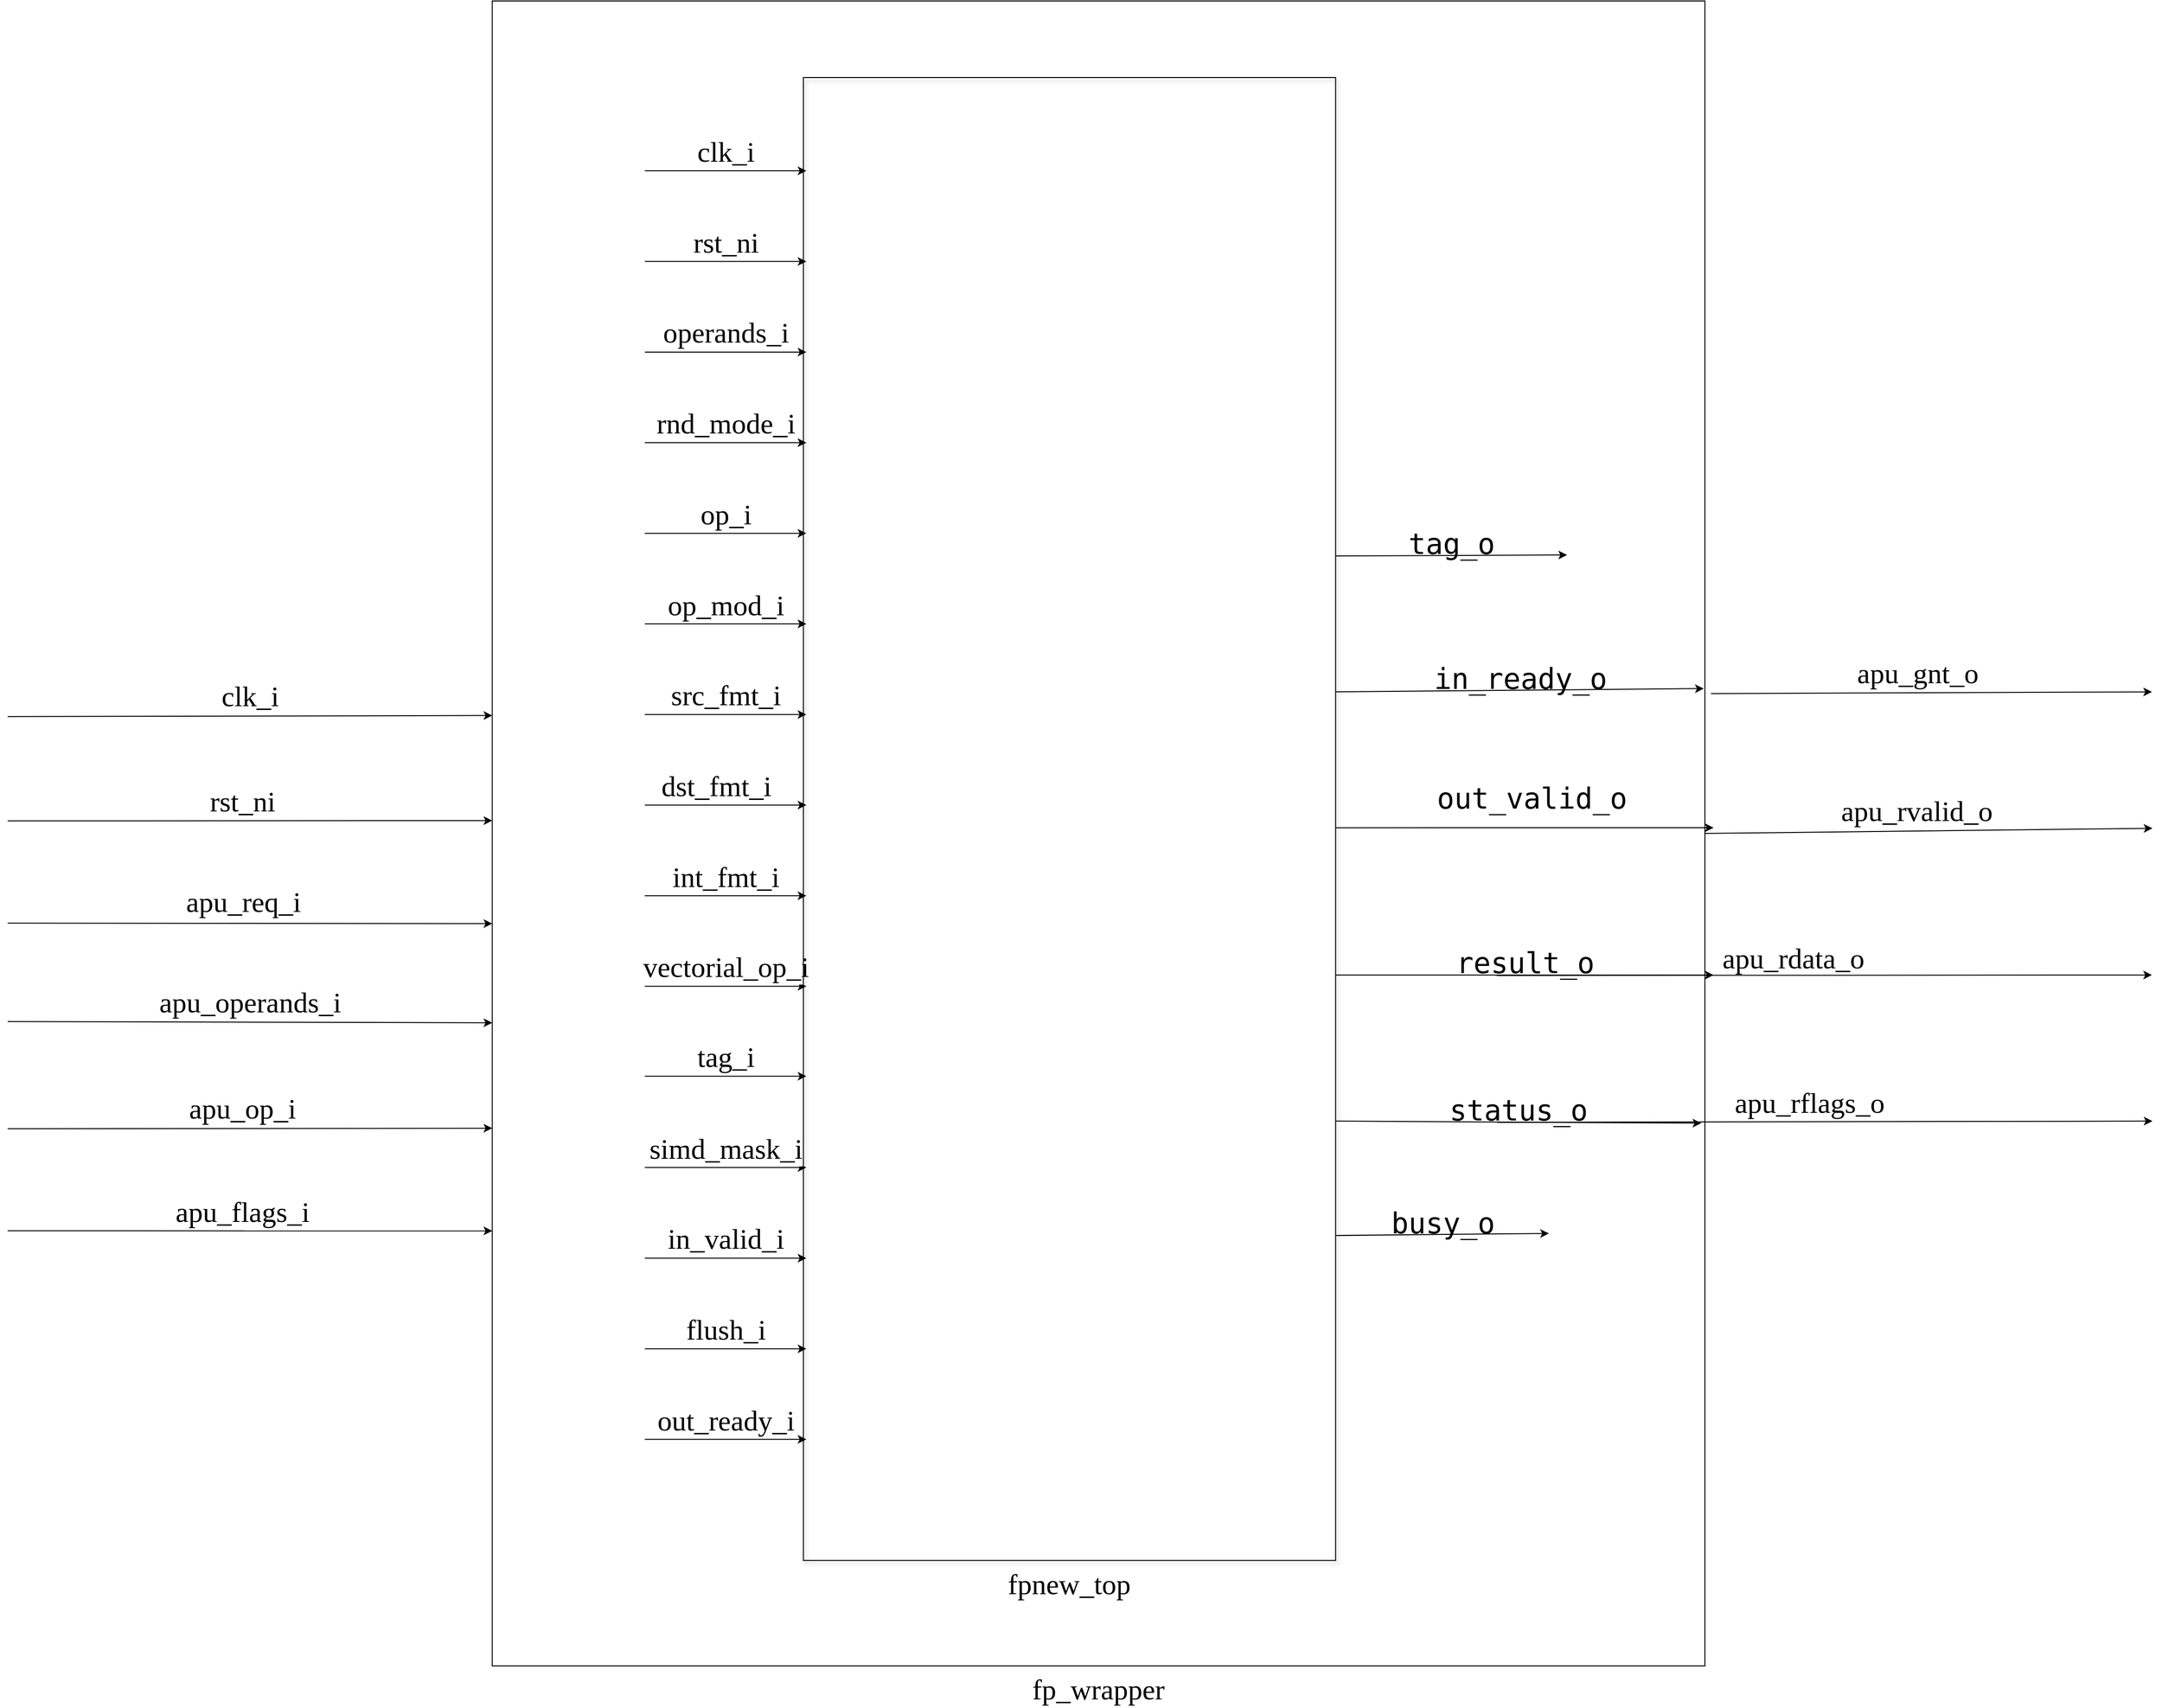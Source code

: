 <mxfile version="24.7.17" pages="7">
  <diagram name="Page-1" id="qsyGoQ6fz2FexyFFU2JD">
    <mxGraphModel dx="4428" dy="4920" grid="0" gridSize="10" guides="1" tooltips="1" connect="1" arrows="1" fold="1" page="0" pageScale="1" pageWidth="850" pageHeight="1100" background="none" math="0" shadow="0">
      <root>
        <mxCell id="0" />
        <mxCell id="1" parent="0" />
        <mxCell id="DrMgtdDr198iuYlpI_kv-8" value="fp_wrapper" style="rounded=0;direction=south;verticalAlign=top;labelPosition=center;verticalLabelPosition=bottom;align=center;fillColor=none;strokeColor=#000000;fontSize=30;labelBorderColor=none;labelBackgroundColor=none;fontFamily=Times New Roman;textShadow=0;whiteSpace=wrap;fontColor=#000000;html=1;container=0;" parent="1" vertex="1">
          <mxGeometry x="-1583.77" y="-3220" width="1266.77" height="1740" as="geometry" />
        </mxCell>
        <object label="clk_i" id="DrMgtdDr198iuYlpI_kv-12">
          <mxCell style="endArrow=classic;rounded=0;verticalAlign=bottom;strokeColor=#000000;fontSize=30;labelBorderColor=none;labelBackgroundColor=none;fontFamily=Times New Roman;textShadow=0;fontColor=#000000;html=1;" parent="1" edge="1">
            <mxGeometry relative="1" as="geometry">
              <mxPoint x="-2090" y="-2472.128" as="sourcePoint" />
              <mxPoint x="-1583.785" y="-2473.22" as="targetPoint" />
              <mxPoint as="offset" />
            </mxGeometry>
          </mxCell>
        </object>
        <mxCell id="DrMgtdDr198iuYlpI_kv-14" value="rst_ni" style="endArrow=classic;rounded=0;verticalAlign=bottom;strokeColor=#000000;fontSize=30;labelBorderColor=none;labelBackgroundColor=none;fontFamily=Times New Roman;textShadow=0;fontColor=#000000;html=1;" parent="1" edge="1">
          <mxGeometry x="-0.031" relative="1" as="geometry">
            <mxPoint x="-2090" y="-2363.1" as="sourcePoint" />
            <mxPoint x="-1583.785" y="-2363.397" as="targetPoint" />
            <mxPoint as="offset" />
          </mxGeometry>
        </mxCell>
        <mxCell id="DrMgtdDr198iuYlpI_kv-15" value="apu_req_i" style="endArrow=classic;rounded=0;verticalAlign=bottom;strokeColor=#000000;fontSize=30;labelBorderColor=none;labelBackgroundColor=none;fontFamily=Times New Roman;textShadow=0;fontColor=#000000;html=1;" parent="1" edge="1">
          <mxGeometry x="-0.031" y="2" relative="1" as="geometry">
            <mxPoint x="-2090" y="-2256.241" as="sourcePoint" />
            <mxPoint x="-1583.785" y="-2255.745" as="targetPoint" />
            <mxPoint as="offset" />
          </mxGeometry>
        </mxCell>
        <mxCell id="DrMgtdDr198iuYlpI_kv-16" value="apu_operands_i" style="endArrow=classic;rounded=0;verticalAlign=bottom;strokeColor=#000000;fontSize=30;labelBorderColor=none;labelBackgroundColor=none;fontFamily=Times New Roman;textShadow=0;fontColor=#000000;html=1;" parent="1" edge="1">
          <mxGeometry relative="1" as="geometry">
            <mxPoint x="-2090" y="-2153.4" as="sourcePoint" />
            <mxPoint x="-1583.785" y="-2152.11" as="targetPoint" />
            <mxPoint as="offset" />
          </mxGeometry>
        </mxCell>
        <mxCell id="DrMgtdDr198iuYlpI_kv-17" value="apu_op_i" style="endArrow=classic;rounded=0;verticalAlign=bottom;strokeColor=#000000;fontSize=30;labelBorderColor=none;labelBackgroundColor=none;fontFamily=Times New Roman;textShadow=0;fontColor=#000000;html=1;" parent="1" edge="1">
          <mxGeometry x="-0.031" relative="1" as="geometry">
            <mxPoint x="-2090" y="-2041.344" as="sourcePoint" />
            <mxPoint x="-1583.785" y="-2041.939" as="targetPoint" />
            <mxPoint as="offset" />
          </mxGeometry>
        </mxCell>
        <mxCell id="DrMgtdDr198iuYlpI_kv-18" value="apu_flags_i" style="endArrow=classic;rounded=0;verticalAlign=bottom;textShadow=0;strokeColor=#000000;fontSize=30;labelBorderColor=none;labelBackgroundColor=none;fontFamily=Times New Roman;fontColor=#000000;html=1;" parent="1" edge="1">
          <mxGeometry x="-0.031" y="-1" relative="1" as="geometry">
            <mxPoint x="-2090" y="-1934.78" as="sourcePoint" />
            <mxPoint x="-1583.785" y="-1934.581" as="targetPoint" />
            <mxPoint as="offset" />
          </mxGeometry>
        </mxCell>
        <mxCell id="DrMgtdDr198iuYlpI_kv-23" value="" style="endArrow=classic;rounded=0;strokeColor=default;fontSize=30;labelBorderColor=none;labelBackgroundColor=none;fontFamily=Times New Roman;textShadow=0;verticalAlign=bottom;fontColor=#000000;html=1;exitX=0.5;exitY=0;exitDx=0;exitDy=0;" parent="1" edge="1" source="DrMgtdDr198iuYlpI_kv-8">
          <mxGeometry relative="1" as="geometry">
            <mxPoint x="-533.887" y="-2355.655" as="sourcePoint" />
            <mxPoint x="150.478" y="-2355.358" as="targetPoint" />
          </mxGeometry>
        </mxCell>
        <mxCell id="DrMgtdDr198iuYlpI_kv-40" value="apu_rvalid_o" style="edgeLabel;align=center;verticalAlign=bottom;resizable=0;points=[];fontFamily=Times New Roman;fontSize=30;fontColor=#000000;labelBorderColor=none;labelBackgroundColor=none;html=1;textShadow=0;container=0;" parent="DrMgtdDr198iuYlpI_kv-23" vertex="1" connectable="0">
          <mxGeometry x="-0.037" y="1" relative="1" as="geometry">
            <mxPoint x="-4" as="offset" />
          </mxGeometry>
        </mxCell>
        <mxCell id="DrMgtdDr198iuYlpI_kv-26" value="" style="endArrow=classic;rounded=0;strokeColor=#000000;fontSize=30;labelBorderColor=none;labelBackgroundColor=none;fontFamily=Times New Roman;textShadow=0;verticalAlign=bottom;fontColor=#000000;html=1;" parent="1" edge="1">
          <mxGeometry relative="1" as="geometry">
            <mxPoint x="-534.36" y="-2201.544" as="sourcePoint" />
            <mxPoint x="150.005" y="-2202.04" as="targetPoint" />
          </mxGeometry>
        </mxCell>
        <mxCell id="DrMgtdDr198iuYlpI_kv-41" value="apu_rdata_o" style="edgeLabel;align=center;verticalAlign=bottom;resizable=0;points=[];fontFamily=Times New Roman;fontSize=30;fontColor=#000000;labelBorderColor=none;labelBackgroundColor=none;html=1;textShadow=0;container=0;" parent="DrMgtdDr198iuYlpI_kv-26" vertex="1" connectable="0">
          <mxGeometry x="-0.095" y="-2" relative="1" as="geometry">
            <mxPoint as="offset" />
          </mxGeometry>
        </mxCell>
        <mxCell id="DrMgtdDr198iuYlpI_kv-29" value="" style="endArrow=classic;rounded=0;strokeColor=#000000;fontSize=30;labelBorderColor=none;labelBackgroundColor=none;fontFamily=Times New Roman;textShadow=0;verticalAlign=bottom;fontColor=#000000;html=1;" parent="1" edge="1">
          <mxGeometry relative="1" as="geometry">
            <mxPoint x="-533.844" y="-2048.06" as="sourcePoint" />
            <mxPoint x="150.521" y="-2049.35" as="targetPoint" />
          </mxGeometry>
        </mxCell>
        <mxCell id="DrMgtdDr198iuYlpI_kv-42" value="apu_rflags_o" style="edgeLabel;align=center;verticalAlign=bottom;resizable=0;points=[];fontFamily=Times New Roman;fontSize=30;fontColor=#000000;labelBorderColor=none;labelBackgroundColor=none;html=1;textShadow=0;container=0;" parent="DrMgtdDr198iuYlpI_kv-29" vertex="1" connectable="0">
          <mxGeometry x="-0.037" relative="1" as="geometry">
            <mxPoint x="-4" as="offset" />
          </mxGeometry>
        </mxCell>
        <mxCell id="DrMgtdDr198iuYlpI_kv-37" value="" style="endArrow=classic;rounded=0;strokeColor=default;fontSize=30;labelBorderColor=none;labelBackgroundColor=none;fontFamily=Times New Roman;textShadow=0;verticalAlign=bottom;fontColor=#000000;html=1;exitX=0.416;exitY=-0.005;exitDx=0;exitDy=0;exitPerimeter=0;" parent="1" edge="1" source="DrMgtdDr198iuYlpI_kv-8">
          <mxGeometry relative="1" as="geometry">
            <mxPoint x="-534.36" y="-2497.361" as="sourcePoint" />
            <mxPoint x="150.005" y="-2497.956" as="targetPoint" />
          </mxGeometry>
        </mxCell>
        <mxCell id="DrMgtdDr198iuYlpI_kv-39" value="apu_gnt_o" style="edgeLabel;align=center;verticalAlign=bottom;resizable=0;points=[];fontFamily=Times New Roman;fontSize=30;fontColor=#000000;labelBorderColor=none;labelBackgroundColor=none;html=1;textShadow=0;container=0;" parent="DrMgtdDr198iuYlpI_kv-37" vertex="1" connectable="0">
          <mxGeometry x="0.04" relative="1" as="geometry">
            <mxPoint x="-24" as="offset" />
          </mxGeometry>
        </mxCell>
        <mxCell id="iGxLg0e8T9Fxxq1mJqKq-3" value="" style="endArrow=classic;rounded=0;fontColor=#000000;fontSize=30;html=1;labelBorderColor=none;textShadow=0;fontFamily=Times New Roman;" parent="1" edge="1">
          <mxGeometry relative="1" as="geometry">
            <mxPoint x="-1424.412" y="-2474.286" as="sourcePoint" />
            <mxPoint x="-1255.674" y="-2474.286" as="targetPoint" />
          </mxGeometry>
        </mxCell>
        <mxCell id="iGxLg0e8T9Fxxq1mJqKq-4" value="src_fmt_i" style="edgeLabel;resizable=0;;align=center;verticalAlign=bottom;fontColor=#000000;fontSize=30;html=1;labelBorderColor=none;textShadow=0;fontFamily=Times New Roman;container=0;" parent="iGxLg0e8T9Fxxq1mJqKq-3" connectable="0" vertex="1">
          <mxGeometry relative="1" as="geometry" />
        </mxCell>
        <mxCell id="iGxLg0e8T9Fxxq1mJqKq-6" value="" style="endArrow=classic;rounded=0;fontColor=#000000;fontSize=30;html=1;labelBorderColor=none;textShadow=0;fontFamily=Times New Roman;" parent="1" edge="1">
          <mxGeometry relative="1" as="geometry">
            <mxPoint x="-1424.412" y="-2379.592" as="sourcePoint" />
            <mxPoint x="-1255.674" y="-2379.592" as="targetPoint" />
          </mxGeometry>
        </mxCell>
        <mxCell id="iGxLg0e8T9Fxxq1mJqKq-7" value="dst_fmt_i" style="edgeLabel;resizable=0;;align=center;verticalAlign=bottom;fontColor=#000000;fontSize=30;html=1;labelBorderColor=none;textShadow=0;fontFamily=Times New Roman;container=0;" parent="iGxLg0e8T9Fxxq1mJqKq-6" connectable="0" vertex="1">
          <mxGeometry relative="1" as="geometry">
            <mxPoint x="-10" as="offset" />
          </mxGeometry>
        </mxCell>
        <mxCell id="iGxLg0e8T9Fxxq1mJqKq-8" value="" style="endArrow=classic;rounded=0;fontColor=#000000;fontSize=30;html=1;labelBorderColor=none;textShadow=0;fontFamily=Times New Roman;" parent="1" edge="1">
          <mxGeometry relative="1" as="geometry">
            <mxPoint x="-1424.412" y="-2284.898" as="sourcePoint" />
            <mxPoint x="-1255.674" y="-2284.898" as="targetPoint" />
          </mxGeometry>
        </mxCell>
        <mxCell id="iGxLg0e8T9Fxxq1mJqKq-9" value="int_fmt_i" style="edgeLabel;resizable=0;;align=center;verticalAlign=bottom;fontColor=#000000;fontSize=30;html=1;labelBorderColor=none;textShadow=0;fontFamily=Times New Roman;container=0;" parent="iGxLg0e8T9Fxxq1mJqKq-8" connectable="0" vertex="1">
          <mxGeometry relative="1" as="geometry" />
        </mxCell>
        <mxCell id="iGxLg0e8T9Fxxq1mJqKq-10" value="" style="endArrow=classic;rounded=0;fontColor=#000000;fontSize=30;html=1;labelBorderColor=none;textShadow=0;fontFamily=Times New Roman;" parent="1" edge="1">
          <mxGeometry relative="1" as="geometry">
            <mxPoint x="-1424.412" y="-2190.204" as="sourcePoint" />
            <mxPoint x="-1255.674" y="-2190.204" as="targetPoint" />
          </mxGeometry>
        </mxCell>
        <mxCell id="iGxLg0e8T9Fxxq1mJqKq-11" value="vectorial_op_i" style="edgeLabel;resizable=0;;align=center;verticalAlign=bottom;fontColor=#000000;fontSize=30;html=1;labelBorderColor=none;textShadow=0;fontFamily=Times New Roman;container=0;" parent="iGxLg0e8T9Fxxq1mJqKq-10" connectable="0" vertex="1">
          <mxGeometry relative="1" as="geometry" />
        </mxCell>
        <mxCell id="iGxLg0e8T9Fxxq1mJqKq-12" value="" style="endArrow=classic;rounded=0;fontColor=#000000;fontSize=30;html=1;labelBorderColor=none;textShadow=0;fontFamily=Times New Roman;" parent="1" edge="1">
          <mxGeometry relative="1" as="geometry">
            <mxPoint x="-1424.412" y="-2096.303" as="sourcePoint" />
            <mxPoint x="-1255.674" y="-2096.303" as="targetPoint" />
          </mxGeometry>
        </mxCell>
        <mxCell id="iGxLg0e8T9Fxxq1mJqKq-13" value="tag_i" style="edgeLabel;resizable=0;;align=center;verticalAlign=bottom;fontColor=#000000;fontSize=30;html=1;labelBorderColor=none;textShadow=0;fontFamily=Times New Roman;container=0;" parent="iGxLg0e8T9Fxxq1mJqKq-12" connectable="0" vertex="1">
          <mxGeometry relative="1" as="geometry" />
        </mxCell>
        <mxCell id="iGxLg0e8T9Fxxq1mJqKq-14" value="" style="endArrow=classic;rounded=0;fontColor=#000000;fontSize=30;html=1;labelBorderColor=none;textShadow=0;fontFamily=Times New Roman;" parent="1" edge="1">
          <mxGeometry relative="1" as="geometry">
            <mxPoint x="-1424.412" y="-2000.816" as="sourcePoint" />
            <mxPoint x="-1255.674" y="-2000.816" as="targetPoint" />
          </mxGeometry>
        </mxCell>
        <mxCell id="iGxLg0e8T9Fxxq1mJqKq-15" value="simd_mask_i" style="edgeLabel;resizable=0;;align=center;verticalAlign=bottom;fontColor=#000000;fontSize=30;html=1;labelBorderColor=none;textShadow=0;fontFamily=Times New Roman;container=0;" parent="iGxLg0e8T9Fxxq1mJqKq-14" connectable="0" vertex="1">
          <mxGeometry relative="1" as="geometry" />
        </mxCell>
        <mxCell id="iGxLg0e8T9Fxxq1mJqKq-16" value="" style="endArrow=classic;rounded=0;fontColor=#000000;fontSize=30;html=1;labelBorderColor=none;textShadow=0;fontFamily=Times New Roman;" parent="1" edge="1">
          <mxGeometry relative="1" as="geometry">
            <mxPoint x="-1424.412" y="-1906.122" as="sourcePoint" />
            <mxPoint x="-1255.674" y="-1906.122" as="targetPoint" />
          </mxGeometry>
        </mxCell>
        <mxCell id="iGxLg0e8T9Fxxq1mJqKq-17" value="in_valid_i" style="edgeLabel;resizable=0;;align=center;verticalAlign=bottom;fontColor=#000000;fontSize=30;html=1;labelBorderColor=none;textShadow=0;fontFamily=Times New Roman;container=0;" parent="iGxLg0e8T9Fxxq1mJqKq-16" connectable="0" vertex="1">
          <mxGeometry relative="1" as="geometry" />
        </mxCell>
        <mxCell id="iGxLg0e8T9Fxxq1mJqKq-18" value="" style="endArrow=classic;rounded=0;fontColor=#000000;fontSize=30;html=1;labelBorderColor=none;textShadow=0;fontFamily=Times New Roman;" parent="1" edge="1">
          <mxGeometry relative="1" as="geometry">
            <mxPoint x="-1424.412" y="-1811.429" as="sourcePoint" />
            <mxPoint x="-1255.674" y="-1811.429" as="targetPoint" />
          </mxGeometry>
        </mxCell>
        <mxCell id="iGxLg0e8T9Fxxq1mJqKq-19" value="flush_i" style="edgeLabel;resizable=0;;align=center;verticalAlign=bottom;fontColor=#000000;fontSize=30;html=1;labelBorderColor=none;textShadow=0;fontFamily=Times New Roman;container=0;" parent="iGxLg0e8T9Fxxq1mJqKq-18" connectable="0" vertex="1">
          <mxGeometry relative="1" as="geometry" />
        </mxCell>
        <mxCell id="iGxLg0e8T9Fxxq1mJqKq-20" value="" style="endArrow=classic;rounded=0;fontColor=#000000;fontSize=30;html=1;labelBorderColor=none;textShadow=0;fontFamily=Times New Roman;" parent="1" edge="1">
          <mxGeometry relative="1" as="geometry">
            <mxPoint x="-1424.412" y="-1716.735" as="sourcePoint" />
            <mxPoint x="-1255.674" y="-1716.735" as="targetPoint" />
          </mxGeometry>
        </mxCell>
        <mxCell id="iGxLg0e8T9Fxxq1mJqKq-21" value="out_ready_i" style="edgeLabel;resizable=0;;align=center;verticalAlign=bottom;fontColor=#000000;fontSize=30;html=1;labelBorderColor=none;textShadow=0;fontFamily=Times New Roman;container=0;" parent="iGxLg0e8T9Fxxq1mJqKq-20" connectable="0" vertex="1">
          <mxGeometry relative="1" as="geometry" />
        </mxCell>
        <mxCell id="iGxLg0e8T9Fxxq1mJqKq-22" value="" style="endArrow=classic;rounded=0;fontColor=#000000;fontSize=30;html=1;labelBorderColor=none;textShadow=0;fontFamily=Times New Roman;" parent="1" edge="1">
          <mxGeometry relative="1" as="geometry">
            <mxPoint x="-1424.412" y="-2568.98" as="sourcePoint" />
            <mxPoint x="-1255.674" y="-2568.98" as="targetPoint" />
          </mxGeometry>
        </mxCell>
        <mxCell id="iGxLg0e8T9Fxxq1mJqKq-23" value="op_mod_i" style="edgeLabel;resizable=0;;align=center;verticalAlign=bottom;fontColor=#000000;fontSize=30;html=1;labelBorderColor=none;textShadow=0;fontFamily=Times New Roman;container=0;" parent="iGxLg0e8T9Fxxq1mJqKq-22" connectable="0" vertex="1">
          <mxGeometry relative="1" as="geometry" />
        </mxCell>
        <mxCell id="iGxLg0e8T9Fxxq1mJqKq-24" value="" style="endArrow=classic;rounded=0;fontColor=#000000;fontSize=30;html=1;labelBorderColor=none;textShadow=0;fontFamily=Times New Roman;" parent="1" edge="1">
          <mxGeometry relative="1" as="geometry">
            <mxPoint x="-1424.412" y="-2663.673" as="sourcePoint" />
            <mxPoint x="-1255.674" y="-2663.673" as="targetPoint" />
          </mxGeometry>
        </mxCell>
        <mxCell id="iGxLg0e8T9Fxxq1mJqKq-25" value="op_i" style="edgeLabel;resizable=0;;align=center;verticalAlign=bottom;fontColor=#000000;fontSize=30;html=1;labelBorderColor=none;textShadow=0;fontFamily=Times New Roman;container=0;" parent="iGxLg0e8T9Fxxq1mJqKq-24" connectable="0" vertex="1">
          <mxGeometry relative="1" as="geometry" />
        </mxCell>
        <mxCell id="iGxLg0e8T9Fxxq1mJqKq-26" value="" style="endArrow=classic;rounded=0;fontColor=#000000;fontSize=30;html=1;labelBorderColor=none;textShadow=0;fontFamily=Times New Roman;" parent="1" edge="1">
          <mxGeometry relative="1" as="geometry">
            <mxPoint x="-1424.412" y="-2758.367" as="sourcePoint" />
            <mxPoint x="-1255.674" y="-2758.367" as="targetPoint" />
          </mxGeometry>
        </mxCell>
        <mxCell id="iGxLg0e8T9Fxxq1mJqKq-27" value="rnd_mode_i" style="edgeLabel;resizable=0;;align=center;verticalAlign=bottom;fontColor=#000000;fontSize=30;html=1;labelBorderColor=none;textShadow=0;fontFamily=Times New Roman;container=0;" parent="iGxLg0e8T9Fxxq1mJqKq-26" connectable="0" vertex="1">
          <mxGeometry relative="1" as="geometry" />
        </mxCell>
        <mxCell id="iGxLg0e8T9Fxxq1mJqKq-28" value="" style="endArrow=classic;rounded=0;fontColor=#000000;fontSize=30;html=1;labelBorderColor=none;textShadow=0;fontFamily=Times New Roman;" parent="1" edge="1">
          <mxGeometry relative="1" as="geometry">
            <mxPoint x="-1424.412" y="-2853.061" as="sourcePoint" />
            <mxPoint x="-1255.674" y="-2853.061" as="targetPoint" />
          </mxGeometry>
        </mxCell>
        <mxCell id="iGxLg0e8T9Fxxq1mJqKq-29" value="operands_i" style="edgeLabel;resizable=0;;align=center;verticalAlign=bottom;fontColor=#000000;fontSize=30;html=1;labelBorderColor=none;textShadow=0;fontFamily=Times New Roman;container=0;" parent="iGxLg0e8T9Fxxq1mJqKq-28" connectable="0" vertex="1">
          <mxGeometry relative="1" as="geometry" />
        </mxCell>
        <mxCell id="iGxLg0e8T9Fxxq1mJqKq-30" value="" style="endArrow=classic;rounded=0;fontColor=#000000;fontSize=30;html=1;labelBorderColor=none;textShadow=0;fontFamily=Times New Roman;" parent="1" edge="1">
          <mxGeometry relative="1" as="geometry">
            <mxPoint x="-1424.412" y="-2947.755" as="sourcePoint" />
            <mxPoint x="-1255.674" y="-2947.755" as="targetPoint" />
          </mxGeometry>
        </mxCell>
        <mxCell id="iGxLg0e8T9Fxxq1mJqKq-31" value="rst_ni" style="edgeLabel;resizable=0;;align=center;verticalAlign=bottom;fontColor=#000000;fontSize=30;html=1;labelBorderColor=none;textShadow=0;fontFamily=Times New Roman;container=0;" parent="iGxLg0e8T9Fxxq1mJqKq-30" connectable="0" vertex="1">
          <mxGeometry relative="1" as="geometry" />
        </mxCell>
        <mxCell id="iGxLg0e8T9Fxxq1mJqKq-32" value="" style="endArrow=classic;rounded=0;fontColor=#000000;fontSize=30;html=1;labelBorderColor=none;textShadow=0;fontFamily=Times New Roman;" parent="1" edge="1">
          <mxGeometry relative="1" as="geometry">
            <mxPoint x="-1424.412" y="-3042.449" as="sourcePoint" />
            <mxPoint x="-1255.674" y="-3042.449" as="targetPoint" />
          </mxGeometry>
        </mxCell>
        <mxCell id="iGxLg0e8T9Fxxq1mJqKq-33" value="clk_i" style="edgeLabel;resizable=0;;align=center;verticalAlign=bottom;fontColor=#000000;fontSize=30;html=1;labelBorderColor=none;textShadow=0;fontFamily=Times New Roman;container=0;" parent="iGxLg0e8T9Fxxq1mJqKq-32" connectable="0" vertex="1">
          <mxGeometry relative="1" as="geometry" />
        </mxCell>
        <UserObject label="fpnew_top" link="data:page/id,TYKNmJwPFpoWa_w3RCpm" id="iGxLg0e8T9Fxxq1mJqKq-1">
          <mxCell style="rounded=0;whiteSpace=wrap;direction=south;verticalAlign=top;labelPosition=center;verticalLabelPosition=bottom;align=center;glass=0;shadow=1;treeMoving=1;absoluteArcSize=1;points=[[0,0,0,0,0],[0,0.25,0,0,0],[0,0.5,0,0,0],[0,0.75,0,0,0],[0,1,0,0,0],[0.25,0,0,0,0],[0.25,1,0,0,0],[0.5,0,0,0,0],[0.5,1,0,0,0],[0.75,0,0,0,0],[0.75,1,0,0,0],[1,0,0,0,0],[1,0.25,0,0,0],[1,0.5,0,0,0],[1,0.75,0,0,0],[1,1,0,0,0]];fillColor=none;allowArrows=0;collapsible=1;container=0;connectable=1;fontColor=#000000;fontSize=30;html=1;labelBorderColor=none;textShadow=0;fontFamily=Times New Roman;" parent="1" vertex="1">
            <mxGeometry x="-1258.74" y="-3140" width="555.97" height="1549.8" as="geometry">
              <mxRectangle x="773" y="90" width="130" height="40" as="alternateBounds" />
            </mxGeometry>
          </mxCell>
        </UserObject>
        <mxCell id="iGxLg0e8T9Fxxq1mJqKq-95" value="" style="endArrow=classic;html=1;rounded=0;fontColor=#000000;fontSize=30;entryX=0.413;entryY=0.001;entryDx=0;entryDy=0;entryPerimeter=0;" parent="1" edge="1" target="DrMgtdDr198iuYlpI_kv-8">
          <mxGeometry relative="1" as="geometry">
            <mxPoint x="-702.77" y="-2497.959" as="sourcePoint" />
            <mxPoint x="-430" y="-2498" as="targetPoint" />
          </mxGeometry>
        </mxCell>
        <mxCell id="iGxLg0e8T9Fxxq1mJqKq-96" value="&lt;div style=&quot;background-color: rgb(255, 255, 255); font-family: &amp;quot;Droid Sans Mono&amp;quot;, &amp;quot;monospace&amp;quot;, monospace; font-weight: normal; font-size: 30px; line-height: 19px; white-space: pre;&quot;&gt;&lt;div style=&quot;font-size: 30px;&quot;&gt;&lt;span style=&quot;font-size: 30px;&quot;&gt;in_ready_o&lt;/span&gt;&lt;/div&gt;&lt;/div&gt;" style="edgeLabel;resizable=0;html=1;;align=center;verticalAlign=bottom;fontColor=#000000;fontSize=30;container=0;" parent="iGxLg0e8T9Fxxq1mJqKq-95" connectable="0" vertex="1">
          <mxGeometry relative="1" as="geometry" />
        </mxCell>
        <mxCell id="iGxLg0e8T9Fxxq1mJqKq-98" value="" style="endArrow=classic;html=1;rounded=0;fontColor=#000000;fontSize=30;" parent="1" edge="1">
          <mxGeometry relative="1" as="geometry">
            <mxPoint x="-702.77" y="-2355.918" as="sourcePoint" />
            <mxPoint x="-308" y="-2356" as="targetPoint" />
            <Array as="points">
              <mxPoint x="-308" y="-2356" />
            </Array>
          </mxGeometry>
        </mxCell>
        <mxCell id="iGxLg0e8T9Fxxq1mJqKq-99" value="&lt;div style=&quot;background-color: rgb(255, 255, 255); font-family: &amp;quot;Droid Sans Mono&amp;quot;, &amp;quot;monospace&amp;quot;, monospace; font-weight: normal; font-size: 30px; line-height: 19px; white-space: pre;&quot;&gt;&lt;div style=&quot;font-size: 30px;&quot;&gt;&lt;span style=&quot;font-size: 30px;&quot;&gt;out_valid_o&lt;/span&gt;&lt;/div&gt;&lt;/div&gt;" style="edgeLabel;resizable=0;html=1;;align=center;verticalAlign=bottom;fontColor=#000000;fontSize=30;container=0;" parent="iGxLg0e8T9Fxxq1mJqKq-98" connectable="0" vertex="1">
          <mxGeometry relative="1" as="geometry">
            <mxPoint x="7" y="-19" as="offset" />
          </mxGeometry>
        </mxCell>
        <mxCell id="iGxLg0e8T9Fxxq1mJqKq-100" value="" style="endArrow=classic;html=1;rounded=0;fontColor=#000000;fontSize=30;" parent="1" edge="1">
          <mxGeometry relative="1" as="geometry">
            <mxPoint x="-702.77" y="-2202.041" as="sourcePoint" />
            <mxPoint x="-308" y="-2202" as="targetPoint" />
          </mxGeometry>
        </mxCell>
        <mxCell id="iGxLg0e8T9Fxxq1mJqKq-101" value="&lt;div style=&quot;background-color: rgb(255, 255, 255); font-family: &amp;quot;Droid Sans Mono&amp;quot;, &amp;quot;monospace&amp;quot;, monospace; font-weight: normal; font-size: 30px; line-height: 19px; white-space: pre;&quot;&gt;&lt;div style=&quot;font-size: 30px;&quot;&gt;&lt;span style=&quot;font-size: 30px;&quot;&gt;result_o&lt;/span&gt;&lt;/div&gt;&lt;/div&gt;" style="edgeLabel;resizable=0;html=1;;align=center;verticalAlign=bottom;fontColor=#000000;fontSize=30;container=0;" parent="iGxLg0e8T9Fxxq1mJqKq-100" connectable="0" vertex="1">
          <mxGeometry relative="1" as="geometry" />
        </mxCell>
        <mxCell id="iGxLg0e8T9Fxxq1mJqKq-102" value="" style="endArrow=classic;html=1;rounded=0;fontColor=#000000;fontSize=30;entryX=0.674;entryY=0.003;entryDx=0;entryDy=0;entryPerimeter=0;" parent="1" edge="1" target="DrMgtdDr198iuYlpI_kv-8">
          <mxGeometry relative="1" as="geometry">
            <mxPoint x="-702.77" y="-2049.347" as="sourcePoint" />
            <mxPoint x="-533.84" y="-2049.347" as="targetPoint" />
          </mxGeometry>
        </mxCell>
        <mxCell id="iGxLg0e8T9Fxxq1mJqKq-103" value="&lt;div style=&quot;background-color: rgb(255, 255, 255); font-family: &amp;quot;Droid Sans Mono&amp;quot;, &amp;quot;monospace&amp;quot;, monospace; font-weight: normal; font-size: 30px; line-height: 19px; white-space: pre;&quot;&gt;&lt;div style=&quot;font-size: 30px;&quot;&gt;&lt;span style=&quot;font-size: 30px;&quot;&gt;status_o&lt;/span&gt;&lt;/div&gt;&lt;/div&gt;" style="edgeLabel;resizable=0;html=1;;align=center;verticalAlign=bottom;fontColor=#000000;fontSize=30;container=0;" parent="iGxLg0e8T9Fxxq1mJqKq-102" connectable="0" vertex="1">
          <mxGeometry relative="1" as="geometry" />
        </mxCell>
        <mxCell id="iGxLg0e8T9Fxxq1mJqKq-104" value="" style="endArrow=classic;html=1;rounded=0;fontColor=#000000;fontSize=30;" parent="1" edge="1">
          <mxGeometry relative="1" as="geometry">
            <mxPoint x="-702.77" y="-2640" as="sourcePoint" />
            <mxPoint x="-461" y="-2641" as="targetPoint" />
          </mxGeometry>
        </mxCell>
        <mxCell id="iGxLg0e8T9Fxxq1mJqKq-105" value="&lt;div style=&quot;font-family: &amp;quot;Droid Sans Mono&amp;quot;, &amp;quot;monospace&amp;quot;, monospace; font-size: 30px; line-height: 19px; white-space-collapse: preserve;&quot;&gt;&lt;span style=&quot;font-size: 30px;&quot;&gt;tag_o&lt;/span&gt;&lt;/div&gt;" style="edgeLabel;resizable=0;html=1;;align=center;verticalAlign=bottom;fontColor=#000000;fontSize=30;container=0;" parent="iGxLg0e8T9Fxxq1mJqKq-104" connectable="0" vertex="1">
          <mxGeometry relative="1" as="geometry" />
        </mxCell>
        <mxCell id="iGxLg0e8T9Fxxq1mJqKq-106" value="" style="endArrow=classic;html=1;rounded=0;fontColor=#000000;fontSize=30;" parent="1" edge="1">
          <mxGeometry relative="1" as="geometry">
            <mxPoint x="-702.77" y="-1929.796" as="sourcePoint" />
            <mxPoint x="-480" y="-1932" as="targetPoint" />
          </mxGeometry>
        </mxCell>
        <mxCell id="iGxLg0e8T9Fxxq1mJqKq-107" value="&lt;div style=&quot;background-color: rgb(255, 255, 255); font-family: &amp;quot;Droid Sans Mono&amp;quot;, &amp;quot;monospace&amp;quot;, monospace; font-weight: normal; font-size: 30px; line-height: 19px; white-space: pre;&quot;&gt;&lt;div style=&quot;font-size: 30px;&quot;&gt;&lt;span style=&quot;font-size: 30px;&quot;&gt;busy_o&lt;/span&gt;&lt;/div&gt;&lt;/div&gt;" style="edgeLabel;resizable=0;html=1;;align=center;verticalAlign=bottom;fontColor=#000000;fontSize=30;container=0;" parent="iGxLg0e8T9Fxxq1mJqKq-106" connectable="0" vertex="1">
          <mxGeometry relative="1" as="geometry" />
        </mxCell>
      </root>
    </mxGraphModel>
  </diagram>
  <diagram id="TYKNmJwPFpoWa_w3RCpm" name="Page-2">
    <mxGraphModel dx="3244" dy="11712" grid="0" gridSize="10" guides="1" tooltips="1" connect="1" arrows="1" fold="1" page="0" pageScale="1" pageWidth="850" pageHeight="1100" math="0" shadow="0">
      <root>
        <mxCell id="0" />
        <mxCell id="1" parent="0" />
        <mxCell id="vmFbmc30PM8ZReC5lIr9-1" value="" style="group;movable=1;resizable=1;rotatable=1;deletable=1;editable=1;locked=0;connectable=1;fontSize=70;" parent="1" vertex="1" connectable="0">
          <mxGeometry x="61" y="-9484" width="3844" height="5873" as="geometry" />
        </mxCell>
        <mxCell id="bEiXcR3yfDz6M2SiihfO-300" value="" style="endArrow=classic;rounded=0;fontColor=#030303;fontSize=70;html=1;labelBorderColor=none;textShadow=0;fontFamily=Times New Roman;entryX=0.442;entryY=1;entryDx=0;entryDy=0;entryPerimeter=0;movable=1;resizable=1;rotatable=1;deletable=1;editable=1;locked=0;connectable=1;labelBackgroundColor=none;fontStyle=0" parent="vmFbmc30PM8ZReC5lIr9-1" target="bEiXcR3yfDz6M2SiihfO-662" edge="1">
          <mxGeometry relative="1" as="geometry">
            <mxPoint y="2598.529" as="sourcePoint" />
            <mxPoint x="728.329" y="2598.529" as="targetPoint" />
          </mxGeometry>
        </mxCell>
        <mxCell id="bEiXcR3yfDz6M2SiihfO-301" value="src_fmt_i" style="edgeLabel;resizable=1;;align=center;verticalAlign=bottom;fontColor=#030303;fontSize=70;html=1;labelBorderColor=none;textShadow=0;fontFamily=Times New Roman;container=0;movable=1;rotatable=1;deletable=1;editable=1;locked=0;connectable=1;labelBackgroundColor=none;fontStyle=0" parent="bEiXcR3yfDz6M2SiihfO-300" connectable="0" vertex="1">
          <mxGeometry relative="1" as="geometry" />
        </mxCell>
        <mxCell id="bEiXcR3yfDz6M2SiihfO-302" value="" style="endArrow=classic;rounded=0;fontColor=#030303;fontSize=70;html=1;labelBorderColor=none;textShadow=0;fontFamily=Times New Roman;entryX=0.504;entryY=1;entryDx=0;entryDy=0;entryPerimeter=0;movable=1;resizable=1;rotatable=1;deletable=1;editable=1;locked=0;connectable=1;labelBackgroundColor=none;fontStyle=0" parent="vmFbmc30PM8ZReC5lIr9-1" target="bEiXcR3yfDz6M2SiihfO-662" edge="1">
          <mxGeometry relative="1" as="geometry">
            <mxPoint y="2957.373" as="sourcePoint" />
            <mxPoint x="728.329" y="2957.373" as="targetPoint" />
          </mxGeometry>
        </mxCell>
        <mxCell id="bEiXcR3yfDz6M2SiihfO-303" value="dst_fmt_i" style="edgeLabel;resizable=1;;align=center;verticalAlign=bottom;fontColor=#030303;fontSize=70;html=1;labelBorderColor=none;textShadow=0;fontFamily=Times New Roman;container=0;movable=1;rotatable=1;deletable=1;editable=1;locked=0;connectable=1;labelBackgroundColor=none;fontStyle=0" parent="bEiXcR3yfDz6M2SiihfO-302" connectable="0" vertex="1">
          <mxGeometry relative="1" as="geometry">
            <mxPoint x="-10" as="offset" />
          </mxGeometry>
        </mxCell>
        <mxCell id="bEiXcR3yfDz6M2SiihfO-304" value="" style="endArrow=classic;rounded=0;fontColor=#030303;fontSize=70;html=1;labelBorderColor=none;textShadow=0;fontFamily=Times New Roman;entryX=0.565;entryY=1;entryDx=0;entryDy=0;entryPerimeter=0;movable=1;resizable=1;rotatable=1;deletable=1;editable=1;locked=0;connectable=1;labelBackgroundColor=none;fontStyle=0" parent="vmFbmc30PM8ZReC5lIr9-1" target="bEiXcR3yfDz6M2SiihfO-662" edge="1">
          <mxGeometry relative="1" as="geometry">
            <mxPoint y="3316.218" as="sourcePoint" />
            <mxPoint x="728.329" y="3316.218" as="targetPoint" />
          </mxGeometry>
        </mxCell>
        <mxCell id="bEiXcR3yfDz6M2SiihfO-305" value="int_fmt_i" style="edgeLabel;resizable=1;;align=center;verticalAlign=bottom;fontColor=#030303;fontSize=70;html=1;labelBorderColor=none;textShadow=0;fontFamily=Times New Roman;container=0;movable=1;rotatable=1;deletable=1;editable=1;locked=0;connectable=1;labelBackgroundColor=none;fontStyle=0" parent="bEiXcR3yfDz6M2SiihfO-304" connectable="0" vertex="1">
          <mxGeometry relative="1" as="geometry" />
        </mxCell>
        <mxCell id="bEiXcR3yfDz6M2SiihfO-306" value="" style="endArrow=classic;rounded=0;fontColor=#030303;fontSize=70;html=1;labelBorderColor=none;textShadow=0;fontFamily=Times New Roman;entryX=0.626;entryY=1;entryDx=0;entryDy=0;entryPerimeter=0;movable=1;resizable=1;rotatable=1;deletable=1;editable=1;locked=0;connectable=1;labelBackgroundColor=none;fontStyle=0" parent="vmFbmc30PM8ZReC5lIr9-1" target="bEiXcR3yfDz6M2SiihfO-662" edge="1">
          <mxGeometry relative="1" as="geometry">
            <mxPoint y="3675.062" as="sourcePoint" />
            <mxPoint x="728.329" y="3675.062" as="targetPoint" />
          </mxGeometry>
        </mxCell>
        <mxCell id="bEiXcR3yfDz6M2SiihfO-307" value="vectorial_op_i" style="edgeLabel;resizable=1;;align=center;verticalAlign=bottom;fontColor=#030303;fontSize=70;html=1;labelBorderColor=none;textShadow=0;fontFamily=Times New Roman;container=0;movable=1;rotatable=1;deletable=1;editable=1;locked=0;connectable=1;labelBackgroundColor=none;fontStyle=0" parent="bEiXcR3yfDz6M2SiihfO-306" connectable="0" vertex="1">
          <mxGeometry relative="1" as="geometry" />
        </mxCell>
        <mxCell id="bEiXcR3yfDz6M2SiihfO-308" value="" style="endArrow=classic;rounded=0;fontColor=#030303;fontSize=70;html=1;labelBorderColor=none;textShadow=0;fontFamily=Times New Roman;entryX=0.686;entryY=1;entryDx=0;entryDy=0;entryPerimeter=0;movable=1;resizable=1;rotatable=1;deletable=1;editable=1;locked=0;connectable=1;labelBackgroundColor=none;fontStyle=0" parent="vmFbmc30PM8ZReC5lIr9-1" target="bEiXcR3yfDz6M2SiihfO-662" edge="1">
          <mxGeometry relative="1" as="geometry">
            <mxPoint y="4030.901" as="sourcePoint" />
            <mxPoint x="728.329" y="4030.901" as="targetPoint" />
          </mxGeometry>
        </mxCell>
        <mxCell id="bEiXcR3yfDz6M2SiihfO-309" value="tag_i" style="edgeLabel;resizable=1;;align=center;verticalAlign=bottom;fontColor=#030303;fontSize=70;html=1;labelBorderColor=none;textShadow=0;fontFamily=Times New Roman;container=0;movable=1;rotatable=1;deletable=1;editable=1;locked=0;connectable=1;labelBackgroundColor=none;fontStyle=0" parent="bEiXcR3yfDz6M2SiihfO-308" connectable="0" vertex="1">
          <mxGeometry relative="1" as="geometry" />
        </mxCell>
        <mxCell id="bEiXcR3yfDz6M2SiihfO-310" value="" style="endArrow=classic;rounded=0;fontColor=#030303;fontSize=70;html=1;labelBorderColor=none;textShadow=0;fontFamily=Times New Roman;entryX=0.748;entryY=1;entryDx=0;entryDy=0;entryPerimeter=0;movable=1;resizable=1;rotatable=1;deletable=1;editable=1;locked=0;connectable=1;labelBackgroundColor=none;fontStyle=0" parent="vmFbmc30PM8ZReC5lIr9-1" target="bEiXcR3yfDz6M2SiihfO-662" edge="1">
          <mxGeometry relative="1" as="geometry">
            <mxPoint y="4392.751" as="sourcePoint" />
            <mxPoint x="728.329" y="4392.751" as="targetPoint" />
          </mxGeometry>
        </mxCell>
        <mxCell id="bEiXcR3yfDz6M2SiihfO-311" value="simd_mask_i" style="edgeLabel;resizable=1;;align=center;verticalAlign=bottom;fontColor=#030303;fontSize=70;html=1;labelBorderColor=none;textShadow=0;fontFamily=Times New Roman;container=0;movable=1;rotatable=1;deletable=1;editable=1;locked=0;connectable=1;labelBackgroundColor=none;fontStyle=0" parent="bEiXcR3yfDz6M2SiihfO-310" connectable="0" vertex="1">
          <mxGeometry relative="1" as="geometry" />
        </mxCell>
        <mxCell id="bEiXcR3yfDz6M2SiihfO-312" value="" style="endArrow=classic;rounded=0;fontColor=#030303;fontSize=70;html=1;labelBorderColor=none;textShadow=0;fontFamily=Times New Roman;entryX=0.809;entryY=1;entryDx=0;entryDy=0;entryPerimeter=0;movable=1;resizable=1;rotatable=1;deletable=1;editable=1;locked=0;connectable=1;labelBackgroundColor=none;fontStyle=0" parent="vmFbmc30PM8ZReC5lIr9-1" target="bEiXcR3yfDz6M2SiihfO-662" edge="1">
          <mxGeometry relative="1" as="geometry">
            <mxPoint y="4751.596" as="sourcePoint" />
            <mxPoint x="728.329" y="4751.596" as="targetPoint" />
          </mxGeometry>
        </mxCell>
        <mxCell id="bEiXcR3yfDz6M2SiihfO-313" value="in_valid_i" style="edgeLabel;resizable=1;;align=center;verticalAlign=bottom;fontColor=#030303;fontSize=70;html=1;labelBorderColor=none;textShadow=0;fontFamily=Times New Roman;container=0;movable=1;rotatable=1;deletable=1;editable=1;locked=0;connectable=1;labelBackgroundColor=none;fontStyle=0" parent="bEiXcR3yfDz6M2SiihfO-312" connectable="0" vertex="1">
          <mxGeometry relative="1" as="geometry" />
        </mxCell>
        <mxCell id="bEiXcR3yfDz6M2SiihfO-314" value="" style="endArrow=classic;rounded=0;fontColor=#030303;fontSize=70;html=1;labelBorderColor=none;textShadow=0;fontFamily=Times New Roman;entryX=0.87;entryY=1;entryDx=0;entryDy=0;entryPerimeter=0;movable=1;resizable=1;rotatable=1;deletable=1;editable=1;locked=0;connectable=1;labelBackgroundColor=none;fontStyle=0" parent="vmFbmc30PM8ZReC5lIr9-1" target="bEiXcR3yfDz6M2SiihfO-662" edge="1">
          <mxGeometry relative="1" as="geometry">
            <mxPoint y="5110.44" as="sourcePoint" />
            <mxPoint x="728.329" y="5110.44" as="targetPoint" />
          </mxGeometry>
        </mxCell>
        <mxCell id="bEiXcR3yfDz6M2SiihfO-315" value="flush_i" style="edgeLabel;resizable=1;;align=center;verticalAlign=bottom;fontColor=#030303;fontSize=70;html=1;labelBorderColor=none;textShadow=0;fontFamily=Times New Roman;container=0;movable=1;rotatable=1;deletable=1;editable=1;locked=0;connectable=1;labelBackgroundColor=none;fontStyle=0" parent="bEiXcR3yfDz6M2SiihfO-314" connectable="0" vertex="1">
          <mxGeometry relative="1" as="geometry" />
        </mxCell>
        <mxCell id="bEiXcR3yfDz6M2SiihfO-316" value="" style="endArrow=classic;rounded=0;fontColor=#030303;fontSize=70;html=1;labelBorderColor=none;textShadow=0;fontFamily=Times New Roman;entryX=0.931;entryY=1;entryDx=0;entryDy=0;entryPerimeter=0;movable=1;resizable=1;rotatable=1;deletable=1;editable=1;locked=0;connectable=1;labelBackgroundColor=none;fontStyle=0" parent="vmFbmc30PM8ZReC5lIr9-1" target="bEiXcR3yfDz6M2SiihfO-662" edge="1">
          <mxGeometry relative="1" as="geometry">
            <mxPoint y="5469.285" as="sourcePoint" />
            <mxPoint x="728.329" y="5469.285" as="targetPoint" />
          </mxGeometry>
        </mxCell>
        <mxCell id="bEiXcR3yfDz6M2SiihfO-317" value="out_ready_i" style="edgeLabel;resizable=1;;align=center;verticalAlign=bottom;fontColor=#030303;fontSize=70;html=1;labelBorderColor=none;textShadow=0;fontFamily=Times New Roman;container=0;movable=1;rotatable=1;deletable=1;editable=1;locked=0;connectable=1;labelBackgroundColor=none;fontStyle=0" parent="bEiXcR3yfDz6M2SiihfO-316" connectable="0" vertex="1">
          <mxGeometry relative="1" as="geometry" />
        </mxCell>
        <mxCell id="bEiXcR3yfDz6M2SiihfO-318" value="" style="endArrow=classic;rounded=0;fontColor=#030303;fontSize=70;html=1;labelBorderColor=none;textShadow=0;fontFamily=Times New Roman;entryX=0.381;entryY=1;entryDx=0;entryDy=0;entryPerimeter=0;movable=1;resizable=1;rotatable=1;deletable=1;editable=1;locked=0;connectable=1;labelBackgroundColor=none;fontStyle=0" parent="vmFbmc30PM8ZReC5lIr9-1" target="bEiXcR3yfDz6M2SiihfO-662" edge="1">
          <mxGeometry relative="1" as="geometry">
            <mxPoint y="2239.684" as="sourcePoint" />
            <mxPoint x="728.329" y="2239.684" as="targetPoint" />
          </mxGeometry>
        </mxCell>
        <mxCell id="bEiXcR3yfDz6M2SiihfO-319" value="op_mod_i" style="edgeLabel;resizable=1;;align=center;verticalAlign=bottom;fontColor=#030303;fontSize=70;html=1;labelBorderColor=none;textShadow=0;fontFamily=Times New Roman;container=0;movable=1;rotatable=1;deletable=1;editable=1;locked=0;connectable=1;labelBackgroundColor=none;fontStyle=0" parent="bEiXcR3yfDz6M2SiihfO-318" connectable="0" vertex="1">
          <mxGeometry relative="1" as="geometry" />
        </mxCell>
        <mxCell id="bEiXcR3yfDz6M2SiihfO-320" value="" style="endArrow=classic;rounded=0;fontColor=#030303;fontSize=70;html=1;labelBorderColor=none;textShadow=0;fontFamily=Times New Roman;entryX=0.32;entryY=1;entryDx=0;entryDy=0;entryPerimeter=0;movable=1;resizable=1;rotatable=1;deletable=1;editable=1;locked=0;connectable=1;labelBackgroundColor=none;fontStyle=0" parent="vmFbmc30PM8ZReC5lIr9-1" target="bEiXcR3yfDz6M2SiihfO-662" edge="1">
          <mxGeometry relative="1" as="geometry">
            <mxPoint y="1880.84" as="sourcePoint" />
            <mxPoint x="728.329" y="1880.84" as="targetPoint" />
          </mxGeometry>
        </mxCell>
        <mxCell id="bEiXcR3yfDz6M2SiihfO-321" value="op_i" style="edgeLabel;resizable=1;;align=center;verticalAlign=bottom;fontColor=#030303;fontSize=70;html=1;labelBorderColor=none;textShadow=0;fontFamily=Times New Roman;container=0;movable=1;rotatable=1;deletable=1;editable=1;locked=0;connectable=1;labelBackgroundColor=none;fontStyle=0" parent="bEiXcR3yfDz6M2SiihfO-320" connectable="0" vertex="1">
          <mxGeometry relative="1" as="geometry" />
        </mxCell>
        <mxCell id="bEiXcR3yfDz6M2SiihfO-322" value="" style="endArrow=classic;rounded=0;fontColor=#030303;fontSize=70;html=1;labelBorderColor=none;textShadow=0;fontFamily=Times New Roman;entryX=0.259;entryY=1;entryDx=0;entryDy=0;entryPerimeter=0;movable=1;resizable=1;rotatable=1;deletable=1;editable=1;locked=0;connectable=1;labelBackgroundColor=none;fontStyle=0" parent="vmFbmc30PM8ZReC5lIr9-1" target="bEiXcR3yfDz6M2SiihfO-662" edge="1">
          <mxGeometry relative="1" as="geometry">
            <mxPoint y="1521.995" as="sourcePoint" />
            <mxPoint x="728.329" y="1521.995" as="targetPoint" />
          </mxGeometry>
        </mxCell>
        <mxCell id="bEiXcR3yfDz6M2SiihfO-323" value="rnd_mode_i" style="edgeLabel;resizable=1;;align=center;verticalAlign=bottom;fontColor=#030303;fontSize=70;html=1;labelBorderColor=none;textShadow=0;fontFamily=Times New Roman;container=0;movable=1;rotatable=1;deletable=1;editable=1;locked=0;connectable=1;labelBackgroundColor=none;fontStyle=0" parent="bEiXcR3yfDz6M2SiihfO-322" connectable="0" vertex="1">
          <mxGeometry relative="1" as="geometry" />
        </mxCell>
        <mxCell id="bEiXcR3yfDz6M2SiihfO-324" value="" style="endArrow=classic;rounded=0;fontColor=#030303;fontSize=70;html=1;labelBorderColor=none;textShadow=0;fontFamily=Times New Roman;entryX=0.198;entryY=1;entryDx=0;entryDy=0;entryPerimeter=0;movable=1;resizable=1;rotatable=1;deletable=1;editable=1;locked=0;connectable=1;labelBackgroundColor=none;fontStyle=0" parent="vmFbmc30PM8ZReC5lIr9-1" target="bEiXcR3yfDz6M2SiihfO-662" edge="1">
          <mxGeometry relative="1" as="geometry">
            <mxPoint y="1163.151" as="sourcePoint" />
            <mxPoint x="728.329" y="1163.151" as="targetPoint" />
          </mxGeometry>
        </mxCell>
        <mxCell id="bEiXcR3yfDz6M2SiihfO-325" value="operands_i" style="edgeLabel;resizable=1;;align=center;verticalAlign=bottom;fontColor=#030303;fontSize=70;html=1;labelBorderColor=none;textShadow=0;fontFamily=Times New Roman;container=0;movable=1;rotatable=1;deletable=1;editable=1;locked=0;connectable=1;labelBackgroundColor=none;fontStyle=0" parent="bEiXcR3yfDz6M2SiihfO-324" connectable="0" vertex="1">
          <mxGeometry relative="1" as="geometry" />
        </mxCell>
        <mxCell id="bEiXcR3yfDz6M2SiihfO-326" value="" style="endArrow=classic;rounded=0;fontColor=#030303;fontSize=70;html=1;labelBorderColor=none;textShadow=0;fontFamily=Times New Roman;entryX=0.137;entryY=1;entryDx=0;entryDy=0;entryPerimeter=0;movable=1;resizable=1;rotatable=1;deletable=1;editable=1;locked=0;connectable=1;labelBackgroundColor=none;fontStyle=0" parent="vmFbmc30PM8ZReC5lIr9-1" target="bEiXcR3yfDz6M2SiihfO-662" edge="1">
          <mxGeometry relative="1" as="geometry">
            <mxPoint y="804.307" as="sourcePoint" />
            <mxPoint x="728.329" y="804.307" as="targetPoint" />
          </mxGeometry>
        </mxCell>
        <mxCell id="bEiXcR3yfDz6M2SiihfO-327" value="rst_ni" style="edgeLabel;resizable=1;;align=center;verticalAlign=bottom;fontColor=#030303;fontSize=70;html=1;labelBorderColor=none;textShadow=0;fontFamily=Times New Roman;container=0;movable=1;rotatable=1;deletable=1;editable=1;locked=0;connectable=1;labelBackgroundColor=none;fontStyle=0" parent="bEiXcR3yfDz6M2SiihfO-326" connectable="0" vertex="1">
          <mxGeometry relative="1" as="geometry" />
        </mxCell>
        <mxCell id="bEiXcR3yfDz6M2SiihfO-328" value="" style="endArrow=classic;rounded=0;fontColor=#030303;fontSize=70;html=1;labelBorderColor=none;textShadow=0;fontFamily=Times New Roman;entryX=0.076;entryY=1;entryDx=0;entryDy=0;entryPerimeter=0;movable=1;resizable=1;rotatable=1;deletable=1;editable=1;locked=0;connectable=1;labelBackgroundColor=none;fontStyle=0" parent="vmFbmc30PM8ZReC5lIr9-1" target="bEiXcR3yfDz6M2SiihfO-662" edge="1">
          <mxGeometry relative="1" as="geometry">
            <mxPoint y="445.462" as="sourcePoint" />
            <mxPoint x="728.329" y="445.462" as="targetPoint" />
          </mxGeometry>
        </mxCell>
        <mxCell id="bEiXcR3yfDz6M2SiihfO-329" value="clk_i" style="edgeLabel;resizable=1;;align=center;verticalAlign=bottom;fontColor=#030303;fontSize=70;html=1;labelBorderColor=none;textShadow=0;fontFamily=Times New Roman;container=0;movable=1;rotatable=1;deletable=1;editable=1;locked=0;connectable=1;labelBackgroundColor=none;fontStyle=0" parent="bEiXcR3yfDz6M2SiihfO-328" connectable="0" vertex="1">
          <mxGeometry relative="1" as="geometry" />
        </mxCell>
        <mxCell id="bEiXcR3yfDz6M2SiihfO-330" value="" style="endArrow=classic;html=1;rounded=0;fontColor=#030303;fontSize=70;fontFamily=Times New Roman;exitX=0.427;exitY=0;exitDx=0;exitDy=0;exitPerimeter=0;movable=1;resizable=1;rotatable=1;deletable=1;editable=1;locked=0;connectable=1;labelBackgroundColor=none;fontStyle=0" parent="vmFbmc30PM8ZReC5lIr9-1" source="bEiXcR3yfDz6M2SiihfO-662" edge="1">
          <mxGeometry relative="1" as="geometry">
            <mxPoint x="3114.842" y="2508.818" as="sourcePoint" />
            <mxPoint x="3844.0" y="2508.818" as="targetPoint" />
          </mxGeometry>
        </mxCell>
        <mxCell id="bEiXcR3yfDz6M2SiihfO-331" value="&lt;div style=&quot;font-size: 70px; line-height: 19px; white-space: pre;&quot;&gt;&lt;div style=&quot;font-size: 70px;&quot;&gt;&lt;span style=&quot;font-size: 70px;&quot;&gt;in_ready_o&lt;/span&gt;&lt;/div&gt;&lt;/div&gt;" style="edgeLabel;resizable=1;html=1;;align=center;verticalAlign=bottom;fontColor=#030303;fontSize=70;fontFamily=Times New Roman;container=0;movable=1;rotatable=1;deletable=1;editable=1;locked=0;connectable=1;labelBackgroundColor=none;fontStyle=0" parent="bEiXcR3yfDz6M2SiihfO-330" connectable="0" vertex="1">
          <mxGeometry relative="1" as="geometry" />
        </mxCell>
        <mxCell id="bEiXcR3yfDz6M2SiihfO-332" value="" style="endArrow=classic;html=1;rounded=0;fontColor=#030303;fontSize=70;fontFamily=Times New Roman;exitX=0.519;exitY=0;exitDx=0;exitDy=0;exitPerimeter=0;movable=1;resizable=1;rotatable=1;deletable=1;editable=1;locked=0;connectable=1;labelBackgroundColor=none;fontStyle=0" parent="vmFbmc30PM8ZReC5lIr9-1" source="bEiXcR3yfDz6M2SiihfO-662" edge="1">
          <mxGeometry relative="1" as="geometry">
            <mxPoint x="3114.842" y="3047.084" as="sourcePoint" />
            <mxPoint x="3844.0" y="3047.084" as="targetPoint" />
          </mxGeometry>
        </mxCell>
        <mxCell id="bEiXcR3yfDz6M2SiihfO-333" value="&lt;div style=&quot;font-size: 70px; line-height: 19px; white-space: pre;&quot;&gt;&lt;div style=&quot;font-size: 70px;&quot;&gt;&lt;span style=&quot;font-size: 70px;&quot;&gt;out_valid_o&lt;/span&gt;&lt;/div&gt;&lt;/div&gt;" style="edgeLabel;resizable=1;html=1;;align=center;verticalAlign=bottom;fontColor=#030303;fontSize=70;fontFamily=Times New Roman;container=0;movable=1;rotatable=1;deletable=1;editable=1;locked=0;connectable=1;labelBackgroundColor=none;fontStyle=0" parent="bEiXcR3yfDz6M2SiihfO-332" connectable="0" vertex="1">
          <mxGeometry relative="1" as="geometry" />
        </mxCell>
        <mxCell id="bEiXcR3yfDz6M2SiihfO-334" value="" style="endArrow=classic;html=1;rounded=0;fontColor=#030303;fontSize=70;fontFamily=Times New Roman;exitX=0.618;exitY=0;exitDx=0;exitDy=0;exitPerimeter=0;movable=1;resizable=1;rotatable=1;deletable=1;editable=1;locked=0;connectable=1;labelBackgroundColor=none;fontStyle=0" parent="vmFbmc30PM8ZReC5lIr9-1" source="bEiXcR3yfDz6M2SiihfO-662" edge="1">
          <mxGeometry relative="1" as="geometry">
            <mxPoint x="3114.842" y="3630.207" as="sourcePoint" />
            <mxPoint x="3844.0" y="3630.207" as="targetPoint" />
          </mxGeometry>
        </mxCell>
        <mxCell id="bEiXcR3yfDz6M2SiihfO-335" value="&lt;div style=&quot;font-size: 70px; line-height: 19px; white-space: pre;&quot;&gt;&lt;div style=&quot;font-size: 70px;&quot;&gt;&lt;span style=&quot;font-size: 70px;&quot;&gt;result_o&lt;/span&gt;&lt;/div&gt;&lt;/div&gt;" style="edgeLabel;resizable=1;html=1;;align=center;verticalAlign=bottom;fontColor=#030303;fontSize=70;fontFamily=Times New Roman;container=0;movable=1;rotatable=1;deletable=1;editable=1;locked=0;connectable=1;labelBackgroundColor=none;fontStyle=0" parent="bEiXcR3yfDz6M2SiihfO-334" connectable="0" vertex="1">
          <mxGeometry relative="1" as="geometry" />
        </mxCell>
        <mxCell id="bEiXcR3yfDz6M2SiihfO-336" value="" style="endArrow=classic;html=1;rounded=0;fontColor=#030303;fontSize=70;fontFamily=Times New Roman;exitX=0.716;exitY=-0.001;exitDx=0;exitDy=0;exitPerimeter=0;movable=1;resizable=1;rotatable=1;deletable=1;editable=1;locked=0;connectable=1;labelBackgroundColor=none;fontStyle=0" parent="vmFbmc30PM8ZReC5lIr9-1" source="bEiXcR3yfDz6M2SiihfO-662" edge="1">
          <mxGeometry relative="1" as="geometry">
            <mxPoint x="3114.842" y="4208.843" as="sourcePoint" />
            <mxPoint x="3844.0" y="4208.843" as="targetPoint" />
          </mxGeometry>
        </mxCell>
        <mxCell id="bEiXcR3yfDz6M2SiihfO-337" value="&lt;div style=&quot;font-size: 70px; line-height: 19px; white-space: pre;&quot;&gt;&lt;div style=&quot;font-size: 70px;&quot;&gt;&lt;span style=&quot;font-size: 70px;&quot;&gt;status_o&lt;/span&gt;&lt;/div&gt;&lt;/div&gt;" style="edgeLabel;resizable=1;html=1;;align=center;verticalAlign=bottom;fontColor=#030303;fontSize=70;fontFamily=Times New Roman;container=0;movable=1;rotatable=1;deletable=1;editable=1;locked=0;connectable=1;labelBackgroundColor=none;fontStyle=0" parent="bEiXcR3yfDz6M2SiihfO-336" connectable="0" vertex="1">
          <mxGeometry relative="1" as="geometry" />
        </mxCell>
        <mxCell id="bEiXcR3yfDz6M2SiihfO-338" value="" style="endArrow=classic;html=1;rounded=0;fontColor=#030303;fontSize=70;fontFamily=Times New Roman;exitX=0.335;exitY=0;exitDx=0;exitDy=0;exitPerimeter=0;movable=1;resizable=1;rotatable=1;deletable=1;editable=1;locked=0;connectable=1;labelBackgroundColor=none;fontStyle=0" parent="vmFbmc30PM8ZReC5lIr9-1" source="bEiXcR3yfDz6M2SiihfO-662" edge="1">
          <mxGeometry relative="1" as="geometry">
            <mxPoint x="3114.842" y="1970.551" as="sourcePoint" />
            <mxPoint x="3532.591" y="1970.551" as="targetPoint" />
          </mxGeometry>
        </mxCell>
        <mxCell id="bEiXcR3yfDz6M2SiihfO-339" value="&lt;div style=&quot;font-size: 70px; line-height: 19px; white-space-collapse: preserve;&quot;&gt;&lt;span style=&quot;font-size: 70px;&quot;&gt;tag_o&lt;/span&gt;&lt;/div&gt;" style="edgeLabel;resizable=1;html=1;;align=center;verticalAlign=bottom;fontColor=#030303;fontSize=70;fontFamily=Times New Roman;container=0;movable=1;rotatable=1;deletable=1;editable=1;locked=0;connectable=1;labelBackgroundColor=none;fontStyle=0" parent="bEiXcR3yfDz6M2SiihfO-338" connectable="0" vertex="1">
          <mxGeometry relative="1" as="geometry" />
        </mxCell>
        <mxCell id="bEiXcR3yfDz6M2SiihfO-340" value="" style="endArrow=classic;html=1;rounded=0;fontColor=#030303;fontSize=70;fontFamily=Times New Roman;exitX=0.794;exitY=-0.002;exitDx=0;exitDy=0;exitPerimeter=0;movable=1;resizable=1;rotatable=1;deletable=1;editable=1;locked=0;connectable=1;labelBackgroundColor=none;fontStyle=0" parent="vmFbmc30PM8ZReC5lIr9-1" source="bEiXcR3yfDz6M2SiihfO-662" edge="1">
          <mxGeometry relative="1" as="geometry">
            <mxPoint x="3114.842" y="4661.884" as="sourcePoint" />
            <mxPoint x="3532.591" y="4661.884" as="targetPoint" />
          </mxGeometry>
        </mxCell>
        <mxCell id="bEiXcR3yfDz6M2SiihfO-341" value="&lt;div style=&quot;font-size: 70px; line-height: 19px; white-space: pre;&quot;&gt;&lt;div style=&quot;font-size: 70px;&quot;&gt;&lt;span style=&quot;font-size: 70px;&quot;&gt;busy_o&lt;/span&gt;&lt;/div&gt;&lt;/div&gt;" style="edgeLabel;resizable=1;html=1;;align=center;verticalAlign=bottom;fontColor=#030303;fontSize=70;fontFamily=Times New Roman;container=0;movable=1;rotatable=1;deletable=1;editable=1;locked=0;connectable=1;labelBackgroundColor=none;fontStyle=0" parent="bEiXcR3yfDz6M2SiihfO-340" connectable="0" vertex="1">
          <mxGeometry relative="1" as="geometry" />
        </mxCell>
        <UserObject label="&lt;div style=&quot;font-size: 70px; line-height: 19px; white-space: pre;&quot;&gt;&lt;div style=&quot;font-size: 70px;&quot;&gt;&lt;span style=&quot;font-size: 70px;&quot;&gt;fpnew_opgroup_block&lt;/span&gt;&lt;/div&gt;&lt;/div&gt;" link="data:page/id,TYKNmJwPFpoWa_w3RCpm" id="bEiXcR3yfDz6M2SiihfO-342">
          <mxCell style="rounded=0;whiteSpace=wrap;html=1;direction=south;fillColor=none;verticalAlign=top;labelPosition=center;verticalLabelPosition=bottom;align=center;fontColor=#030303;fontFamily=Times New Roman;fontSize=70;container=0;movable=1;resizable=1;rotatable=1;deletable=1;editable=1;locked=0;connectable=1;labelBackgroundColor=none;fontStyle=0" parent="vmFbmc30PM8ZReC5lIr9-1" vertex="1">
            <mxGeometry x="1443.871" y="227.369" width="1008.587" height="2614.768" as="geometry" />
          </mxCell>
        </UserObject>
        <mxCell id="bEiXcR3yfDz6M2SiihfO-595" value="" style="endArrow=classic;rounded=0;fontColor=#030303;fontSize=70;html=1;labelBorderColor=none;textShadow=0;fontFamily=Times New Roman;movable=1;resizable=1;rotatable=1;deletable=1;editable=1;locked=0;connectable=1;labelBackgroundColor=none;fontStyle=0" parent="vmFbmc30PM8ZReC5lIr9-1" edge="1">
          <mxGeometry relative="1" as="geometry">
            <mxPoint x="888.169" y="458.828" as="sourcePoint" />
            <mxPoint x="1443.839" y="458.828" as="targetPoint" />
          </mxGeometry>
        </mxCell>
        <mxCell id="bEiXcR3yfDz6M2SiihfO-596" value="clk_i" style="edgeLabel;resizable=1;;align=center;verticalAlign=bottom;fontColor=#030303;fontSize=70;html=1;labelBorderColor=none;textShadow=0;fontFamily=Times New Roman;container=0;movable=1;rotatable=1;deletable=1;editable=1;locked=0;connectable=1;labelBackgroundColor=none;fontStyle=0" parent="bEiXcR3yfDz6M2SiihfO-595" connectable="0" vertex="1">
          <mxGeometry relative="1" as="geometry" />
        </mxCell>
        <mxCell id="bEiXcR3yfDz6M2SiihfO-597" value="" style="endArrow=classic;rounded=0;fontColor=#030303;fontSize=70;html=1;labelBorderColor=none;textShadow=0;fontFamily=Times New Roman;movable=1;resizable=1;rotatable=1;deletable=1;editable=1;locked=0;connectable=1;labelBackgroundColor=none;fontStyle=0" parent="vmFbmc30PM8ZReC5lIr9-1" edge="1">
          <mxGeometry relative="1" as="geometry">
            <mxPoint x="888.169" y="596.477" as="sourcePoint" />
            <mxPoint x="1443.839" y="596.477" as="targetPoint" />
          </mxGeometry>
        </mxCell>
        <mxCell id="bEiXcR3yfDz6M2SiihfO-598" value="rst_ni" style="edgeLabel;resizable=1;;align=center;verticalAlign=bottom;fontColor=#030303;fontSize=70;html=1;labelBorderColor=none;textShadow=0;fontFamily=Times New Roman;container=0;movable=1;rotatable=1;deletable=1;editable=1;locked=0;connectable=1;labelBackgroundColor=none;fontStyle=0" parent="bEiXcR3yfDz6M2SiihfO-597" connectable="0" vertex="1">
          <mxGeometry relative="1" as="geometry" />
        </mxCell>
        <mxCell id="bEiXcR3yfDz6M2SiihfO-599" value="" style="endArrow=classic;rounded=0;fontColor=#030303;fontSize=70;html=1;labelBorderColor=none;textShadow=0;fontFamily=Times New Roman;movable=1;resizable=1;rotatable=1;deletable=1;editable=1;locked=0;connectable=1;labelBackgroundColor=none;fontStyle=0" parent="vmFbmc30PM8ZReC5lIr9-1" edge="1">
          <mxGeometry relative="1" as="geometry">
            <mxPoint x="882.299" y="734.125" as="sourcePoint" />
            <mxPoint x="1437.969" y="734.125" as="targetPoint" />
          </mxGeometry>
        </mxCell>
        <mxCell id="bEiXcR3yfDz6M2SiihfO-600" value="operands_i" style="edgeLabel;resizable=1;;align=center;verticalAlign=bottom;fontColor=#030303;fontSize=70;html=1;labelBorderColor=none;textShadow=0;fontFamily=Times New Roman;container=0;movable=1;rotatable=1;deletable=1;editable=1;locked=0;connectable=1;labelBackgroundColor=none;fontStyle=0" parent="bEiXcR3yfDz6M2SiihfO-599" connectable="0" vertex="1">
          <mxGeometry relative="1" as="geometry" />
        </mxCell>
        <mxCell id="bEiXcR3yfDz6M2SiihfO-601" value="" style="endArrow=classic;rounded=0;fontColor=#030303;fontSize=70;html=1;labelBorderColor=none;textShadow=0;fontFamily=Times New Roman;movable=1;resizable=1;rotatable=1;deletable=1;editable=1;locked=0;connectable=1;labelBackgroundColor=none;fontStyle=0" parent="vmFbmc30PM8ZReC5lIr9-1" edge="1">
          <mxGeometry relative="1" as="geometry">
            <mxPoint x="882.299" y="871.773" as="sourcePoint" />
            <mxPoint x="1437.969" y="871.773" as="targetPoint" />
          </mxGeometry>
        </mxCell>
        <mxCell id="bEiXcR3yfDz6M2SiihfO-602" value="is_boxed_i" style="edgeLabel;resizable=1;;align=center;verticalAlign=bottom;fontColor=#030303;fontSize=70;html=1;labelBorderColor=none;textShadow=0;fontFamily=Times New Roman;container=0;movable=1;rotatable=1;deletable=1;editable=1;locked=0;connectable=1;labelBackgroundColor=none;fontStyle=0" parent="bEiXcR3yfDz6M2SiihfO-601" connectable="0" vertex="1">
          <mxGeometry relative="1" as="geometry" />
        </mxCell>
        <mxCell id="bEiXcR3yfDz6M2SiihfO-603" value="" style="endArrow=classic;rounded=0;fontColor=#030303;fontSize=70;html=1;labelBorderColor=none;textShadow=0;fontFamily=Times New Roman;movable=1;resizable=1;rotatable=1;deletable=1;editable=1;locked=0;connectable=1;labelBackgroundColor=none;fontStyle=0" parent="vmFbmc30PM8ZReC5lIr9-1" edge="1">
          <mxGeometry relative="1" as="geometry">
            <mxPoint x="882.299" y="1009.422" as="sourcePoint" />
            <mxPoint x="1437.969" y="1009.422" as="targetPoint" />
          </mxGeometry>
        </mxCell>
        <mxCell id="bEiXcR3yfDz6M2SiihfO-604" value="rnd_mode_i" style="edgeLabel;resizable=1;;align=center;verticalAlign=bottom;fontColor=#030303;fontSize=70;html=1;labelBorderColor=none;textShadow=0;fontFamily=Times New Roman;container=0;movable=1;rotatable=1;deletable=1;editable=1;locked=0;connectable=1;labelBackgroundColor=none;fontStyle=0" parent="bEiXcR3yfDz6M2SiihfO-603" connectable="0" vertex="1">
          <mxGeometry relative="1" as="geometry" />
        </mxCell>
        <mxCell id="bEiXcR3yfDz6M2SiihfO-605" value="" style="endArrow=classic;rounded=0;fontColor=#030303;fontSize=70;html=1;labelBorderColor=none;textShadow=0;fontFamily=Times New Roman;movable=1;resizable=1;rotatable=1;deletable=1;editable=1;locked=0;connectable=1;labelBackgroundColor=none;fontStyle=0" parent="vmFbmc30PM8ZReC5lIr9-1" edge="1">
          <mxGeometry relative="1" as="geometry">
            <mxPoint x="882.299" y="1147.07" as="sourcePoint" />
            <mxPoint x="1437.969" y="1147.07" as="targetPoint" />
          </mxGeometry>
        </mxCell>
        <mxCell id="bEiXcR3yfDz6M2SiihfO-606" value="op_i" style="edgeLabel;resizable=1;;align=center;verticalAlign=bottom;fontColor=#030303;fontSize=70;html=1;labelBorderColor=none;textShadow=0;fontFamily=Times New Roman;container=0;movable=1;rotatable=1;deletable=1;editable=1;locked=0;connectable=1;labelBackgroundColor=none;fontStyle=0" parent="bEiXcR3yfDz6M2SiihfO-605" connectable="0" vertex="1">
          <mxGeometry relative="1" as="geometry" />
        </mxCell>
        <mxCell id="bEiXcR3yfDz6M2SiihfO-609" value="" style="endArrow=classic;rounded=0;fontColor=#030303;fontSize=70;html=1;labelBorderColor=none;textShadow=0;fontFamily=Times New Roman;movable=1;resizable=1;rotatable=1;deletable=1;editable=1;locked=0;connectable=1;labelBackgroundColor=none;fontStyle=0" parent="vmFbmc30PM8ZReC5lIr9-1" edge="1">
          <mxGeometry relative="1" as="geometry">
            <mxPoint x="882.299" y="1422.367" as="sourcePoint" />
            <mxPoint x="1437.969" y="1422.367" as="targetPoint" />
            <Array as="points">
              <mxPoint x="1141.279" y="1422.367" />
            </Array>
          </mxGeometry>
        </mxCell>
        <mxCell id="bEiXcR3yfDz6M2SiihfO-610" value="src_fmt_i" style="edgeLabel;resizable=1;;align=center;verticalAlign=bottom;fontColor=#030303;fontSize=70;html=1;labelBorderColor=none;textShadow=0;fontFamily=Times New Roman;container=0;movable=1;rotatable=1;deletable=1;editable=1;locked=0;connectable=1;labelBackgroundColor=none;fontStyle=0" parent="bEiXcR3yfDz6M2SiihfO-609" connectable="0" vertex="1">
          <mxGeometry relative="1" as="geometry" />
        </mxCell>
        <mxCell id="bEiXcR3yfDz6M2SiihfO-611" value="" style="endArrow=classic;rounded=0;fontColor=#030303;fontSize=70;html=1;labelBorderColor=none;textShadow=0;fontFamily=Times New Roman;movable=1;resizable=1;rotatable=1;deletable=1;editable=1;locked=0;connectable=1;labelBackgroundColor=none;fontStyle=0" parent="vmFbmc30PM8ZReC5lIr9-1" edge="1">
          <mxGeometry relative="1" as="geometry">
            <mxPoint x="888.169" y="1560.016" as="sourcePoint" />
            <mxPoint x="1443.839" y="1560.016" as="targetPoint" />
            <Array as="points">
              <mxPoint x="1147.15" y="1560.016" />
            </Array>
          </mxGeometry>
        </mxCell>
        <mxCell id="bEiXcR3yfDz6M2SiihfO-612" value="dst_fmt_i" style="edgeLabel;resizable=1;;align=center;verticalAlign=bottom;fontColor=#030303;fontSize=70;html=1;labelBorderColor=none;textShadow=0;fontFamily=Times New Roman;container=0;movable=1;rotatable=1;deletable=1;editable=1;locked=0;connectable=1;labelBackgroundColor=none;fontStyle=0" parent="bEiXcR3yfDz6M2SiihfO-611" connectable="0" vertex="1">
          <mxGeometry relative="1" as="geometry" />
        </mxCell>
        <mxCell id="bEiXcR3yfDz6M2SiihfO-613" value="" style="endArrow=classic;rounded=0;fontColor=#030303;fontSize=70;html=1;labelBorderColor=none;textShadow=0;fontFamily=Times New Roman;movable=1;resizable=1;rotatable=1;deletable=1;editable=1;locked=0;connectable=1;labelBackgroundColor=none;fontStyle=0" parent="vmFbmc30PM8ZReC5lIr9-1" edge="1">
          <mxGeometry relative="1" as="geometry">
            <mxPoint x="888.169" y="1697.664" as="sourcePoint" />
            <mxPoint x="1443.839" y="1697.664" as="targetPoint" />
            <Array as="points">
              <mxPoint x="1147.15" y="1697.664" />
            </Array>
          </mxGeometry>
        </mxCell>
        <mxCell id="bEiXcR3yfDz6M2SiihfO-614" value="int_fmt_i" style="edgeLabel;resizable=1;;align=center;verticalAlign=bottom;fontColor=#030303;fontSize=70;html=1;labelBorderColor=none;textShadow=0;fontFamily=Times New Roman;container=0;movable=1;rotatable=1;deletable=1;editable=1;locked=0;connectable=1;labelBackgroundColor=none;fontStyle=0" parent="bEiXcR3yfDz6M2SiihfO-613" connectable="0" vertex="1">
          <mxGeometry relative="1" as="geometry" />
        </mxCell>
        <mxCell id="bEiXcR3yfDz6M2SiihfO-615" value="" style="endArrow=classic;rounded=0;fontColor=#030303;fontSize=70;html=1;labelBorderColor=none;textShadow=0;fontFamily=Times New Roman;movable=1;resizable=1;rotatable=1;deletable=1;editable=1;locked=0;connectable=1;labelBackgroundColor=none;fontStyle=0" parent="vmFbmc30PM8ZReC5lIr9-1" edge="1">
          <mxGeometry relative="1" as="geometry">
            <mxPoint x="882.299" y="1818.967" as="sourcePoint" />
            <mxPoint x="1437.969" y="1818.967" as="targetPoint" />
            <Array as="points">
              <mxPoint x="1141.279" y="1818.967" />
            </Array>
          </mxGeometry>
        </mxCell>
        <mxCell id="bEiXcR3yfDz6M2SiihfO-616" value="vectorial_op_i" style="edgeLabel;resizable=1;;align=center;verticalAlign=bottom;fontColor=#030303;fontSize=70;html=1;labelBorderColor=none;textShadow=0;fontFamily=Times New Roman;container=0;movable=1;rotatable=1;deletable=1;editable=1;locked=0;connectable=1;labelBackgroundColor=none;fontStyle=0" parent="bEiXcR3yfDz6M2SiihfO-615" connectable="0" vertex="1">
          <mxGeometry relative="1" as="geometry" />
        </mxCell>
        <mxCell id="bEiXcR3yfDz6M2SiihfO-617" value="" style="endArrow=classic;rounded=0;fontColor=#030303;fontSize=70;html=1;labelBorderColor=none;textShadow=0;fontFamily=Times New Roman;movable=1;resizable=1;rotatable=1;deletable=1;editable=1;locked=0;connectable=1;labelBackgroundColor=none;fontStyle=0" parent="vmFbmc30PM8ZReC5lIr9-1" edge="1">
          <mxGeometry relative="1" as="geometry">
            <mxPoint x="882.299" y="1932.652" as="sourcePoint" />
            <mxPoint x="1437.969" y="1932.652" as="targetPoint" />
            <Array as="points" />
          </mxGeometry>
        </mxCell>
        <mxCell id="bEiXcR3yfDz6M2SiihfO-618" value="tag_i" style="edgeLabel;resizable=1;;align=center;verticalAlign=bottom;fontColor=#030303;fontSize=70;html=1;labelBorderColor=none;textShadow=0;fontFamily=Times New Roman;container=0;movable=1;rotatable=1;deletable=1;editable=1;locked=0;connectable=1;labelBackgroundColor=none;fontStyle=0" parent="bEiXcR3yfDz6M2SiihfO-617" connectable="0" vertex="1">
          <mxGeometry relative="1" as="geometry" />
        </mxCell>
        <mxCell id="bEiXcR3yfDz6M2SiihfO-619" value="" style="endArrow=classic;rounded=0;fontColor=#030303;fontSize=70;html=1;labelBorderColor=none;textShadow=0;fontFamily=Times New Roman;movable=1;resizable=1;rotatable=1;deletable=1;editable=1;locked=0;connectable=1;labelBackgroundColor=none;fontStyle=0" parent="vmFbmc30PM8ZReC5lIr9-1" edge="1">
          <mxGeometry relative="1" as="geometry">
            <mxPoint x="882.299" y="2046.338" as="sourcePoint" />
            <mxPoint x="1437.969" y="2046.338" as="targetPoint" />
            <Array as="points" />
          </mxGeometry>
        </mxCell>
        <mxCell id="bEiXcR3yfDz6M2SiihfO-620" value="simd_mask_i" style="edgeLabel;resizable=1;;align=center;verticalAlign=bottom;fontColor=#030303;fontSize=70;html=1;labelBorderColor=none;textShadow=0;fontFamily=Times New Roman;container=0;movable=1;rotatable=1;deletable=1;editable=1;locked=0;connectable=1;labelBackgroundColor=none;fontStyle=0" parent="bEiXcR3yfDz6M2SiihfO-619" connectable="0" vertex="1">
          <mxGeometry relative="1" as="geometry" />
        </mxCell>
        <mxCell id="bEiXcR3yfDz6M2SiihfO-621" value="" style="endArrow=classic;rounded=0;fontColor=#030303;fontSize=70;html=1;labelBorderColor=none;textShadow=0;fontFamily=Times New Roman;movable=1;resizable=1;rotatable=1;deletable=1;editable=1;locked=0;connectable=1;labelBackgroundColor=none;fontStyle=0" parent="vmFbmc30PM8ZReC5lIr9-1" edge="1">
          <mxGeometry relative="1" as="geometry">
            <mxPoint x="882.299" y="2160.024" as="sourcePoint" />
            <mxPoint x="1437.969" y="2160.024" as="targetPoint" />
            <Array as="points" />
          </mxGeometry>
        </mxCell>
        <mxCell id="bEiXcR3yfDz6M2SiihfO-622" value="in_valid_i" style="edgeLabel;resizable=1;;align=center;verticalAlign=bottom;fontColor=#030303;fontSize=70;html=1;labelBorderColor=none;textShadow=0;fontFamily=Times New Roman;container=0;movable=1;rotatable=1;deletable=1;editable=1;locked=0;connectable=1;labelBackgroundColor=none;fontStyle=0" parent="bEiXcR3yfDz6M2SiihfO-621" connectable="0" vertex="1">
          <mxGeometry relative="1" as="geometry" />
        </mxCell>
        <mxCell id="bEiXcR3yfDz6M2SiihfO-623" value="" style="endArrow=classic;rounded=0;fontColor=#030303;fontSize=70;html=1;labelBorderColor=none;textShadow=0;fontFamily=Times New Roman;exitX=0.072;exitY=-0.003;exitDx=0;exitDy=0;exitPerimeter=0;movable=1;resizable=1;rotatable=1;deletable=1;editable=1;locked=0;connectable=1;labelBackgroundColor=none;fontStyle=0" parent="vmFbmc30PM8ZReC5lIr9-1" source="bEiXcR3yfDz6M2SiihfO-342" edge="1">
          <mxGeometry relative="1" as="geometry">
            <mxPoint x="2325.764" y="416.844" as="sourcePoint" />
            <mxPoint x="2881.434" y="416.844" as="targetPoint" />
            <Array as="points" />
          </mxGeometry>
        </mxCell>
        <mxCell id="bEiXcR3yfDz6M2SiihfO-624" value="in_ready_o" style="edgeLabel;resizable=1;;align=center;verticalAlign=bottom;fontColor=#030303;fontSize=70;html=1;labelBorderColor=none;textShadow=0;fontFamily=Times New Roman;container=0;movable=1;rotatable=1;deletable=1;editable=1;locked=0;connectable=1;labelBackgroundColor=none;fontStyle=0" parent="bEiXcR3yfDz6M2SiihfO-623" connectable="0" vertex="1">
          <mxGeometry relative="1" as="geometry" />
        </mxCell>
        <mxCell id="bEiXcR3yfDz6M2SiihfO-625" value="" style="endArrow=classic;rounded=0;fontColor=#030303;fontSize=70;html=1;labelBorderColor=none;textShadow=0;fontFamily=Times New Roman;entryX=0.276;entryY=0.999;entryDx=0;entryDy=0;entryPerimeter=0;movable=1;resizable=1;rotatable=1;deletable=1;editable=1;locked=0;connectable=1;labelBackgroundColor=none;fontStyle=0" parent="vmFbmc30PM8ZReC5lIr9-1" target="bEiXcR3yfDz6M2SiihfO-661" edge="1">
          <mxGeometry relative="1" as="geometry">
            <mxPoint x="826.475" y="3671.677" as="sourcePoint" />
            <mxPoint x="1350.464" y="3671.683" as="targetPoint" />
            <Array as="points" />
          </mxGeometry>
        </mxCell>
        <mxCell id="bEiXcR3yfDz6M2SiihfO-626" value="flush_i" style="edgeLabel;resizable=1;;align=center;verticalAlign=bottom;fontColor=#030303;fontSize=70;html=1;labelBorderColor=none;textShadow=0;fontFamily=Times New Roman;container=0;movable=1;rotatable=1;deletable=1;editable=1;locked=0;connectable=1;labelBackgroundColor=none;fontStyle=0" parent="bEiXcR3yfDz6M2SiihfO-625" connectable="0" vertex="1">
          <mxGeometry relative="1" as="geometry" />
        </mxCell>
        <mxCell id="bEiXcR3yfDz6M2SiihfO-627" value="" style="endArrow=classic;rounded=0;fontColor=#030303;fontSize=70;html=1;labelBorderColor=none;textShadow=0;fontFamily=Times New Roman;exitX=0.13;exitY=-0.002;exitDx=0;exitDy=0;exitPerimeter=0;movable=1;resizable=1;rotatable=1;deletable=1;editable=1;locked=0;connectable=1;labelBackgroundColor=none;fontStyle=0" parent="vmFbmc30PM8ZReC5lIr9-1" source="bEiXcR3yfDz6M2SiihfO-342" edge="1">
          <mxGeometry relative="1" as="geometry">
            <mxPoint x="2349.85" y="568.425" as="sourcePoint" />
            <mxPoint x="2905.519" y="568.425" as="targetPoint" />
            <Array as="points" />
          </mxGeometry>
        </mxCell>
        <mxCell id="bEiXcR3yfDz6M2SiihfO-628" value="result_o" style="edgeLabel;resizable=1;;align=center;verticalAlign=bottom;fontColor=#030303;fontSize=70;html=1;labelBorderColor=none;textShadow=0;fontFamily=Times New Roman;container=0;movable=1;rotatable=1;deletable=1;editable=1;locked=0;connectable=1;labelBackgroundColor=none;fontStyle=0" parent="bEiXcR3yfDz6M2SiihfO-627" connectable="0" vertex="1">
          <mxGeometry relative="1" as="geometry" />
        </mxCell>
        <mxCell id="bEiXcR3yfDz6M2SiihfO-629" value="" style="endArrow=classic;rounded=0;fontColor=#030303;fontSize=70;html=1;labelBorderColor=none;textShadow=0;fontFamily=Times New Roman;exitX=0.173;exitY=0;exitDx=0;exitDy=0;exitPerimeter=0;movable=1;resizable=1;rotatable=1;deletable=1;editable=1;locked=0;connectable=1;labelBackgroundColor=none;fontStyle=0" parent="vmFbmc30PM8ZReC5lIr9-1" source="bEiXcR3yfDz6M2SiihfO-342" edge="1">
          <mxGeometry relative="1" as="geometry">
            <mxPoint x="2349.86" y="682.114" as="sourcePoint" />
            <mxPoint x="2910.982" y="682.114" as="targetPoint" />
            <Array as="points">
              <mxPoint x="2629.299" y="682.114" />
            </Array>
          </mxGeometry>
        </mxCell>
        <mxCell id="bEiXcR3yfDz6M2SiihfO-630" value="status_o" style="edgeLabel;resizable=1;;align=center;verticalAlign=bottom;fontColor=#030303;fontSize=70;html=1;labelBorderColor=none;textShadow=0;fontFamily=Times New Roman;container=0;movable=1;rotatable=1;deletable=1;editable=1;locked=0;connectable=1;labelBackgroundColor=none;fontStyle=0" parent="bEiXcR3yfDz6M2SiihfO-629" connectable="0" vertex="1">
          <mxGeometry relative="1" as="geometry" />
        </mxCell>
        <mxCell id="bEiXcR3yfDz6M2SiihfO-631" value="" style="endArrow=classic;rounded=0;fontColor=#030303;fontSize=70;html=1;labelBorderColor=none;textShadow=0;fontFamily=Times New Roman;exitX=0.217;exitY=0;exitDx=0;exitDy=0;exitPerimeter=0;movable=1;resizable=1;rotatable=1;deletable=1;editable=1;locked=0;connectable=1;labelBackgroundColor=none;fontStyle=0" parent="vmFbmc30PM8ZReC5lIr9-1" source="bEiXcR3yfDz6M2SiihfO-342" edge="1">
          <mxGeometry relative="1" as="geometry">
            <mxPoint x="2349.86" y="795.799" as="sourcePoint" />
            <mxPoint x="2910.982" y="795.799" as="targetPoint" />
            <Array as="points">
              <mxPoint x="2654.075" y="799.589" />
            </Array>
          </mxGeometry>
        </mxCell>
        <mxCell id="bEiXcR3yfDz6M2SiihfO-632" value="extension_bit_o" style="edgeLabel;resizable=1;;align=center;verticalAlign=bottom;fontColor=#030303;fontSize=70;html=1;labelBorderColor=none;textShadow=0;fontFamily=Times New Roman;container=0;movable=1;rotatable=1;deletable=1;editable=1;locked=0;connectable=1;labelBackgroundColor=none;fontStyle=0" parent="bEiXcR3yfDz6M2SiihfO-631" connectable="0" vertex="1">
          <mxGeometry relative="1" as="geometry" />
        </mxCell>
        <mxCell id="bEiXcR3yfDz6M2SiihfO-633" value="" style="endArrow=classic;rounded=0;fontColor=#030303;fontSize=70;html=1;labelBorderColor=none;textShadow=0;fontFamily=Times New Roman;exitX=0.261;exitY=-0.004;exitDx=0;exitDy=0;exitPerimeter=0;movable=1;resizable=1;rotatable=1;deletable=1;editable=1;locked=0;connectable=1;labelBackgroundColor=none;fontStyle=0" parent="vmFbmc30PM8ZReC5lIr9-1" source="bEiXcR3yfDz6M2SiihfO-342" edge="1">
          <mxGeometry relative="1" as="geometry">
            <mxPoint x="2349.86" y="909.485" as="sourcePoint" />
            <mxPoint x="2910.982" y="909.485" as="targetPoint" />
            <Array as="points">
              <mxPoint x="2678.85" y="913.275" />
            </Array>
          </mxGeometry>
        </mxCell>
        <mxCell id="bEiXcR3yfDz6M2SiihfO-634" value="tag_o" style="edgeLabel;resizable=1;;align=center;verticalAlign=bottom;fontColor=#030303;fontSize=70;html=1;labelBorderColor=none;textShadow=0;fontFamily=Times New Roman;container=0;movable=1;rotatable=1;deletable=1;editable=1;locked=0;connectable=1;labelBackgroundColor=none;fontStyle=0" parent="bEiXcR3yfDz6M2SiihfO-633" connectable="0" vertex="1">
          <mxGeometry relative="1" as="geometry" />
        </mxCell>
        <mxCell id="bEiXcR3yfDz6M2SiihfO-635" value="" style="endArrow=classic;rounded=0;fontColor=#030303;fontSize=70;html=1;labelBorderColor=none;textShadow=0;fontFamily=Times New Roman;exitX=0.304;exitY=-0.006;exitDx=0;exitDy=0;exitPerimeter=0;movable=1;resizable=1;rotatable=1;deletable=1;editable=1;locked=0;connectable=1;labelBackgroundColor=none;fontStyle=0" parent="vmFbmc30PM8ZReC5lIr9-1" source="bEiXcR3yfDz6M2SiihfO-342" edge="1">
          <mxGeometry relative="1" as="geometry">
            <mxPoint x="2349.86" y="1023.171" as="sourcePoint" />
            <mxPoint x="2910.982" y="1023.171" as="targetPoint" />
            <Array as="points">
              <mxPoint x="2699.31" y="1026.96" />
            </Array>
          </mxGeometry>
        </mxCell>
        <mxCell id="bEiXcR3yfDz6M2SiihfO-636" value="out_valid_o" style="edgeLabel;resizable=1;;align=center;verticalAlign=bottom;fontColor=#030303;fontSize=70;html=1;labelBorderColor=none;textShadow=0;fontFamily=Times New Roman;container=0;movable=1;rotatable=1;deletable=1;editable=1;locked=0;connectable=1;labelBackgroundColor=none;fontStyle=0" parent="bEiXcR3yfDz6M2SiihfO-635" connectable="0" vertex="1">
          <mxGeometry relative="1" as="geometry" />
        </mxCell>
        <mxCell id="bEiXcR3yfDz6M2SiihfO-637" value="" style="endArrow=classic;rounded=0;fontColor=#030303;fontSize=70;html=1;labelBorderColor=none;textShadow=0;fontFamily=Times New Roman;exitX=0.347;exitY=-0.002;exitDx=0;exitDy=0;exitPerimeter=0;movable=1;resizable=1;rotatable=1;deletable=1;editable=1;locked=0;connectable=1;labelBackgroundColor=none;fontStyle=0" parent="vmFbmc30PM8ZReC5lIr9-1" source="bEiXcR3yfDz6M2SiihfO-342" edge="1">
          <mxGeometry relative="1" as="geometry">
            <mxPoint x="2349.86" y="1136.856" as="sourcePoint" />
            <mxPoint x="2910.982" y="1140.646" as="targetPoint" />
            <Array as="points">
              <mxPoint x="2719.769" y="1140.646" />
            </Array>
          </mxGeometry>
        </mxCell>
        <mxCell id="bEiXcR3yfDz6M2SiihfO-638" value="busy_o" style="edgeLabel;resizable=1;;align=center;verticalAlign=bottom;fontColor=#030303;fontSize=70;html=1;labelBorderColor=none;textShadow=0;fontFamily=Times New Roman;container=0;movable=1;rotatable=1;deletable=1;editable=1;locked=0;connectable=1;labelBackgroundColor=none;fontStyle=0" parent="bEiXcR3yfDz6M2SiihfO-637" connectable="0" vertex="1">
          <mxGeometry relative="1" as="geometry" />
        </mxCell>
        <mxCell id="bEiXcR3yfDz6M2SiihfO-639" value="" style="endArrow=classic;rounded=0;fontColor=#030303;fontSize=70;html=1;labelBorderColor=none;textShadow=0;fontFamily=Times New Roman;movable=1;resizable=1;rotatable=1;deletable=1;editable=1;locked=0;connectable=1;labelBackgroundColor=none;fontStyle=0" parent="vmFbmc30PM8ZReC5lIr9-1" edge="1">
          <mxGeometry relative="1" as="geometry">
            <mxPoint x="882.299" y="2425.29" as="sourcePoint" />
            <mxPoint x="1437.969" y="2425.29" as="targetPoint" />
            <Array as="points" />
          </mxGeometry>
        </mxCell>
        <mxCell id="bEiXcR3yfDz6M2SiihfO-640" value="out_ready_i" style="edgeLabel;resizable=1;;align=center;verticalAlign=bottom;fontColor=#030303;fontSize=70;html=1;labelBorderColor=none;textShadow=0;fontFamily=Times New Roman;container=0;movable=1;rotatable=1;deletable=1;editable=1;locked=0;connectable=1;labelBackgroundColor=none;fontStyle=0" parent="bEiXcR3yfDz6M2SiihfO-639" connectable="0" vertex="1">
          <mxGeometry relative="1" as="geometry" />
        </mxCell>
        <mxCell id="bEiXcR3yfDz6M2SiihfO-641" value="" style="endArrow=classic;rounded=0;fontColor=#030303;fontSize=70;html=1;labelBorderColor=none;textShadow=0;fontFamily=Times New Roman;entryX=0.036;entryY=0.998;entryDx=0;entryDy=0;entryPerimeter=0;movable=1;resizable=1;rotatable=1;deletable=1;editable=1;locked=0;connectable=1;labelBackgroundColor=none;fontStyle=0" parent="vmFbmc30PM8ZReC5lIr9-1" target="bEiXcR3yfDz6M2SiihfO-661" edge="1">
          <mxGeometry relative="1" as="geometry">
            <mxPoint x="845.786" y="3448.457" as="sourcePoint" />
            <mxPoint x="1403.588" y="3450.385" as="targetPoint" />
          </mxGeometry>
        </mxCell>
        <mxCell id="bEiXcR3yfDz6M2SiihfO-642" value="clk_i" style="edgeLabel;resizable=1;;align=center;verticalAlign=bottom;fontColor=#030303;fontSize=70;html=1;labelBorderColor=none;textShadow=0;fontFamily=Times New Roman;container=0;movable=1;rotatable=1;deletable=1;editable=1;locked=0;connectable=1;labelBackgroundColor=none;fontStyle=0" parent="bEiXcR3yfDz6M2SiihfO-641" connectable="0" vertex="1">
          <mxGeometry relative="1" as="geometry" />
        </mxCell>
        <mxCell id="bEiXcR3yfDz6M2SiihfO-643" value="" style="endArrow=classic;rounded=0;fontColor=#030303;fontSize=70;html=1;labelBorderColor=none;textShadow=0;fontFamily=Times New Roman;entryX=0.162;entryY=1;entryDx=0;entryDy=0;entryPerimeter=0;movable=1;resizable=1;rotatable=1;deletable=1;editable=1;locked=0;connectable=1;labelBackgroundColor=none;fontStyle=0" parent="vmFbmc30PM8ZReC5lIr9-1" target="bEiXcR3yfDz6M2SiihfO-661" edge="1">
          <mxGeometry relative="1" as="geometry">
            <mxPoint x="827.352" y="3562.156" as="sourcePoint" />
            <mxPoint x="1403.588" y="3566.303" as="targetPoint" />
          </mxGeometry>
        </mxCell>
        <mxCell id="bEiXcR3yfDz6M2SiihfO-644" value="rst_ni" style="edgeLabel;resizable=1;;align=center;verticalAlign=bottom;fontColor=#030303;fontSize=70;html=1;labelBorderColor=none;textShadow=0;fontFamily=Times New Roman;container=0;movable=1;rotatable=1;deletable=1;editable=1;locked=0;connectable=1;labelBackgroundColor=none;fontStyle=0" parent="bEiXcR3yfDz6M2SiihfO-643" connectable="0" vertex="1">
          <mxGeometry relative="1" as="geometry" />
        </mxCell>
        <mxCell id="bEiXcR3yfDz6M2SiihfO-645" value="" style="endArrow=classic;rounded=0;fontColor=#030303;fontSize=70;html=1;labelBorderColor=none;textShadow=0;fontFamily=Times New Roman;exitX=0.666;exitY=0.946;exitDx=0;exitDy=0;exitPerimeter=0;entryX=0.535;entryY=0.999;entryDx=0;entryDy=0;entryPerimeter=0;movable=1;resizable=1;rotatable=1;deletable=1;editable=1;locked=0;connectable=1;labelBackgroundColor=none;fontStyle=0" parent="vmFbmc30PM8ZReC5lIr9-1" source="bEiXcR3yfDz6M2SiihfO-662" target="bEiXcR3yfDz6M2SiihfO-661" edge="1">
          <mxGeometry relative="1" as="geometry">
            <mxPoint x="830.885" y="3897.498" as="sourcePoint" />
            <mxPoint x="1350.464" y="3911.045" as="targetPoint" />
            <Array as="points" />
          </mxGeometry>
        </mxCell>
        <mxCell id="bEiXcR3yfDz6M2SiihfO-646" value="req_i" style="edgeLabel;resizable=1;;align=center;verticalAlign=bottom;fontColor=#030303;fontSize=70;html=1;labelBorderColor=none;textShadow=0;fontFamily=Times New Roman;container=0;movable=1;rotatable=1;deletable=1;editable=1;locked=0;connectable=1;labelBackgroundColor=none;fontStyle=0" parent="bEiXcR3yfDz6M2SiihfO-645" connectable="0" vertex="1">
          <mxGeometry relative="1" as="geometry" />
        </mxCell>
        <mxCell id="bEiXcR3yfDz6M2SiihfO-647" value="" style="endArrow=classic;rounded=0;fontColor=#030303;fontSize=70;html=1;labelBorderColor=none;textShadow=0;fontFamily=Times New Roman;exitX=0.09;exitY=0.003;exitDx=0;exitDy=0;exitPerimeter=0;movable=1;resizable=1;rotatable=1;deletable=1;editable=1;locked=0;connectable=1;labelBackgroundColor=none;fontStyle=0" parent="vmFbmc30PM8ZReC5lIr9-1" source="bEiXcR3yfDz6M2SiihfO-661" edge="1">
          <mxGeometry relative="1" as="geometry">
            <mxPoint x="2306.686" y="3506.081" as="sourcePoint" />
            <mxPoint x="2678.565" y="3498.559" as="targetPoint" />
            <Array as="points" />
          </mxGeometry>
        </mxCell>
        <mxCell id="bEiXcR3yfDz6M2SiihfO-648" value="req_o" style="edgeLabel;resizable=1;;align=center;verticalAlign=bottom;fontColor=#030303;fontSize=70;html=1;labelBorderColor=none;textShadow=0;fontFamily=Times New Roman;container=0;movable=1;rotatable=1;deletable=1;editable=1;locked=0;connectable=1;labelBackgroundColor=none;fontStyle=0" parent="bEiXcR3yfDz6M2SiihfO-647" connectable="0" vertex="1">
          <mxGeometry relative="1" as="geometry" />
        </mxCell>
        <mxCell id="bEiXcR3yfDz6M2SiihfO-649" value="" style="endArrow=classic;rounded=0;fontColor=#030303;fontSize=70;html=1;labelBorderColor=none;textShadow=0;fontFamily=Times New Roman;exitX=0.292;exitY=-0.005;exitDx=0;exitDy=0;exitPerimeter=0;movable=1;resizable=1;rotatable=1;deletable=1;editable=1;locked=0;connectable=1;labelBackgroundColor=none;fontStyle=0" parent="vmFbmc30PM8ZReC5lIr9-1" source="bEiXcR3yfDz6M2SiihfO-661" edge="1">
          <mxGeometry relative="1" as="geometry">
            <mxPoint x="2263.533" y="3675.836" as="sourcePoint" />
            <mxPoint x="2652.003" y="3686.737" as="targetPoint" />
            <Array as="points" />
          </mxGeometry>
        </mxCell>
        <mxCell id="bEiXcR3yfDz6M2SiihfO-650" value="gnt_o" style="edgeLabel;resizable=1;;align=center;verticalAlign=bottom;fontColor=#030303;fontSize=70;html=1;labelBorderColor=none;textShadow=0;fontFamily=Times New Roman;container=0;movable=1;rotatable=1;deletable=1;editable=1;locked=0;connectable=1;labelBackgroundColor=none;fontStyle=0" parent="bEiXcR3yfDz6M2SiihfO-649" connectable="0" vertex="1">
          <mxGeometry relative="1" as="geometry" />
        </mxCell>
        <mxCell id="bEiXcR3yfDz6M2SiihfO-651" value="" style="endArrow=classic;rounded=0;fontColor=#030303;fontSize=70;html=1;labelBorderColor=none;textShadow=0;fontFamily=Times New Roman;exitX=0.426;exitY=-0.002;exitDx=0;exitDy=0;exitPerimeter=0;movable=1;resizable=1;rotatable=1;deletable=1;editable=1;locked=0;connectable=1;labelBackgroundColor=none;fontStyle=0" parent="vmFbmc30PM8ZReC5lIr9-1" source="bEiXcR3yfDz6M2SiihfO-661" edge="1">
          <mxGeometry relative="1" as="geometry">
            <mxPoint x="2253.573" y="3805.867" as="sourcePoint" />
            <mxPoint x="2667.223" y="3807.171" as="targetPoint" />
            <Array as="points" />
          </mxGeometry>
        </mxCell>
        <mxCell id="bEiXcR3yfDz6M2SiihfO-652" value="data_o" style="edgeLabel;resizable=1;;align=center;verticalAlign=bottom;fontColor=#030303;fontSize=70;html=1;labelBorderColor=none;textShadow=0;fontFamily=Times New Roman;container=0;movable=1;rotatable=1;deletable=1;editable=1;locked=0;connectable=1;labelBackgroundColor=none;fontStyle=0" parent="bEiXcR3yfDz6M2SiihfO-651" connectable="0" vertex="1">
          <mxGeometry relative="1" as="geometry" />
        </mxCell>
        <mxCell id="bEiXcR3yfDz6M2SiihfO-653" value="" style="endArrow=classic;rounded=0;fontColor=#030303;fontSize=70;html=1;labelBorderColor=none;textShadow=0;fontFamily=Times New Roman;exitX=0.536;exitY=-0.002;exitDx=0;exitDy=0;exitPerimeter=0;movable=1;resizable=1;rotatable=1;deletable=1;editable=1;locked=0;connectable=1;labelBackgroundColor=none;fontStyle=0" parent="vmFbmc30PM8ZReC5lIr9-1" source="bEiXcR3yfDz6M2SiihfO-661" edge="1">
          <mxGeometry relative="1" as="geometry">
            <mxPoint x="2253.583" y="3931.883" as="sourcePoint" />
            <mxPoint x="2665.47" y="3912.551" as="targetPoint" />
            <Array as="points" />
          </mxGeometry>
        </mxCell>
        <mxCell id="bEiXcR3yfDz6M2SiihfO-654" value="idx_o" style="edgeLabel;resizable=1;;align=center;verticalAlign=bottom;fontColor=#030303;fontSize=70;html=1;labelBorderColor=none;textShadow=0;fontFamily=Times New Roman;container=0;movable=1;rotatable=1;deletable=1;editable=1;locked=0;connectable=1;labelBackgroundColor=none;fontStyle=0" parent="bEiXcR3yfDz6M2SiihfO-653" connectable="0" vertex="1">
          <mxGeometry relative="1" as="geometry" />
        </mxCell>
        <mxCell id="bEiXcR3yfDz6M2SiihfO-655" value="" style="endArrow=classic;rounded=0;fontColor=#030303;fontSize=70;html=1;labelBorderColor=none;textShadow=0;fontFamily=Times New Roman;exitX=0.687;exitY=0.957;exitDx=0;exitDy=0;exitPerimeter=0;entryX=0.666;entryY=1;entryDx=0;entryDy=0;entryPerimeter=0;movable=1;resizable=1;rotatable=1;deletable=1;editable=1;locked=0;connectable=1;labelBackgroundColor=none;fontStyle=0" parent="vmFbmc30PM8ZReC5lIr9-1" target="bEiXcR3yfDz6M2SiihfO-661" edge="1">
          <mxGeometry relative="1" as="geometry">
            <mxPoint x="813.874" y="4034.751" as="sourcePoint" />
            <mxPoint x="1350.464" y="4032.985" as="targetPoint" />
            <Array as="points" />
          </mxGeometry>
        </mxCell>
        <mxCell id="bEiXcR3yfDz6M2SiihfO-656" value="data_i" style="edgeLabel;resizable=1;;align=center;verticalAlign=bottom;fontColor=#030303;fontSize=70;html=1;labelBorderColor=none;textShadow=0;fontFamily=Times New Roman;container=0;movable=1;rotatable=1;deletable=1;editable=1;locked=0;connectable=1;labelBackgroundColor=none;fontStyle=0" parent="bEiXcR3yfDz6M2SiihfO-655" connectable="0" vertex="1">
          <mxGeometry relative="1" as="geometry" />
        </mxCell>
        <mxCell id="bEiXcR3yfDz6M2SiihfO-657" value="" style="endArrow=classic;rounded=0;fontColor=#030303;fontSize=70;html=1;labelBorderColor=none;textShadow=0;fontFamily=Times New Roman;exitX=0.707;exitY=0.957;exitDx=0;exitDy=0;exitPerimeter=0;entryX=0.796;entryY=1;entryDx=0;entryDy=0;entryPerimeter=0;movable=1;resizable=1;rotatable=1;deletable=1;editable=1;locked=0;connectable=1;labelBackgroundColor=none;fontStyle=0" parent="vmFbmc30PM8ZReC5lIr9-1" source="bEiXcR3yfDz6M2SiihfO-662" target="bEiXcR3yfDz6M2SiihfO-661" edge="1">
          <mxGeometry relative="1" as="geometry">
            <mxPoint x="827.352" y="4130.575" as="sourcePoint" />
            <mxPoint x="1350.464" y="4153.419" as="targetPoint" />
            <Array as="points" />
          </mxGeometry>
        </mxCell>
        <mxCell id="bEiXcR3yfDz6M2SiihfO-658" value="gnt_i" style="edgeLabel;resizable=1;;align=center;verticalAlign=bottom;fontColor=#030303;fontSize=70;html=1;labelBorderColor=none;textShadow=0;fontFamily=Times New Roman;container=0;movable=1;rotatable=1;deletable=1;editable=1;locked=0;connectable=1;labelBackgroundColor=none;fontStyle=0" parent="bEiXcR3yfDz6M2SiihfO-657" connectable="0" vertex="1">
          <mxGeometry relative="1" as="geometry" />
        </mxCell>
        <mxCell id="bEiXcR3yfDz6M2SiihfO-659" value="" style="endArrow=classic;rounded=0;fontColor=#030303;fontSize=70;html=1;labelBorderColor=none;textShadow=0;fontFamily=Times New Roman;entryX=0.406;entryY=0.999;entryDx=0;entryDy=0;entryPerimeter=0;movable=1;resizable=1;rotatable=1;deletable=1;editable=1;locked=0;connectable=1;labelBackgroundColor=none;fontStyle=0" parent="vmFbmc30PM8ZReC5lIr9-1" target="bEiXcR3yfDz6M2SiihfO-661" edge="1">
          <mxGeometry relative="1" as="geometry">
            <mxPoint x="851.762" y="3789.518" as="sourcePoint" />
            <mxPoint x="1356.441" y="3792.117" as="targetPoint" />
            <Array as="points" />
          </mxGeometry>
        </mxCell>
        <mxCell id="bEiXcR3yfDz6M2SiihfO-660" value="rr_i" style="edgeLabel;resizable=1;;align=center;verticalAlign=bottom;fontColor=#030303;fontSize=70;html=1;labelBorderColor=none;textShadow=0;fontFamily=Times New Roman;container=0;movable=1;rotatable=1;deletable=1;editable=1;locked=0;connectable=1;labelBackgroundColor=none;fontStyle=0" parent="bEiXcR3yfDz6M2SiihfO-659" connectable="0" vertex="1">
          <mxGeometry relative="1" as="geometry" />
        </mxCell>
        <UserObject label="&lt;div style=&quot;line-height: 19px; white-space: pre; font-size: 70px;&quot;&gt;&lt;div style=&quot;font-size: 70px;&quot;&gt;&lt;span style=&quot;font-size: 70px;&quot;&gt;&lt;font style=&quot;font-size: 70px;&quot;&gt;rr_arb_tree_block&lt;/font&gt;&lt;/span&gt;&lt;/div&gt;&lt;/div&gt;" link="data:page/id,TYKNmJwPFpoWa_w3RCpm" id="bEiXcR3yfDz6M2SiihfO-661">
          <mxCell style="rounded=0;whiteSpace=wrap;html=1;direction=south;fillColor=none;verticalAlign=top;labelPosition=center;verticalLabelPosition=bottom;align=center;fontFamily=Times New Roman;fontSize=70;container=0;movable=1;resizable=1;rotatable=1;deletable=1;editable=1;locked=0;connectable=1;labelBackgroundColor=none;fontColor=#030303;fontStyle=0" parent="vmFbmc30PM8ZReC5lIr9-1" vertex="1">
            <mxGeometry x="1478.977" y="3415.764" width="851.183" height="926.617" as="geometry" />
          </mxCell>
        </UserObject>
        <mxCell id="bEiXcR3yfDz6M2SiihfO-662" value="fpnew_top" style="rounded=0;whiteSpace=wrap;direction=south;verticalAlign=top;labelPosition=center;verticalLabelPosition=bottom;align=center;glass=0;shadow=0;treeMoving=1;absoluteArcSize=1;points=[[0,0,0,0,0],[0,0.25,0,0,0],[0,0.5,0,0,0],[0,0.75,0,0,0],[0,1,0,0,0],[0.25,0,0,0,0],[0.25,1,0,0,0],[0.5,0,0,0,0],[0.5,1,0,0,0],[0.75,0,0,0,0],[0.75,1,0,0,0],[1,0,0,0,0],[1,0.25,0,0,0],[1,0.5,0,0,0],[1,0.75,0,0,0],[1,1,0,0,0]];fillColor=none;allowArrows=0;collapsible=1;container=0;connectable=1;fontColor=#030303;fontSize=70;html=1;labelBorderColor=none;textShadow=0;fontFamily=Times New Roman;movable=1;resizable=1;rotatable=1;deletable=1;editable=1;locked=0;labelBackgroundColor=none;fontStyle=0" parent="vmFbmc30PM8ZReC5lIr9-1" vertex="1">
          <mxGeometry x="769.005" y="7" width="2399.748" height="5873" as="geometry">
            <mxRectangle x="773" y="90" width="130" height="40" as="alternateBounds" />
          </mxGeometry>
        </mxCell>
        <UserObject label="&lt;div style=&quot;font-size: 70px; line-height: 19px; white-space: pre;&quot;&gt;&lt;div style=&quot;font-size: 70px;&quot;&gt;&lt;span style=&quot;font-size: 70px;&quot;&gt;fpnew_opgroup_block&lt;/span&gt;&lt;/div&gt;&lt;/div&gt;" link="data:page/id,NPRdI6RgctaRZUBHMNVh" id="uPkH-f52fzlj-b6yR1ag-2">
          <mxCell style="rounded=0;whiteSpace=wrap;html=1;direction=south;fillColor=none;verticalAlign=top;labelPosition=center;verticalLabelPosition=bottom;align=center;fontColor=#030303;fontFamily=Times New Roman;fontSize=70;container=0;movable=1;resizable=1;rotatable=1;deletable=1;editable=1;locked=0;connectable=1;labelBackgroundColor=none;fontStyle=0" parent="vmFbmc30PM8ZReC5lIr9-1" vertex="1">
            <mxGeometry x="1443.871" y="227.369" width="1008.587" height="2614.768" as="geometry" />
          </mxCell>
        </UserObject>
        <mxCell id="uPkH-f52fzlj-b6yR1ag-255" value="" style="endArrow=classic;rounded=0;fontColor=#030303;fontSize=70;html=1;labelBorderColor=none;textShadow=0;fontFamily=Times New Roman;movable=1;resizable=1;rotatable=1;deletable=1;editable=1;locked=0;connectable=1;labelBackgroundColor=none;fontStyle=0" parent="vmFbmc30PM8ZReC5lIr9-1" edge="1">
          <mxGeometry relative="1" as="geometry">
            <mxPoint x="888.169" y="458.828" as="sourcePoint" />
            <mxPoint x="1443.839" y="458.828" as="targetPoint" />
          </mxGeometry>
        </mxCell>
        <mxCell id="uPkH-f52fzlj-b6yR1ag-256" value="clk_i" style="edgeLabel;resizable=1;;align=center;verticalAlign=bottom;fontColor=#030303;fontSize=70;html=1;labelBorderColor=none;textShadow=0;fontFamily=Times New Roman;container=0;movable=1;rotatable=1;deletable=1;editable=1;locked=0;connectable=1;labelBackgroundColor=none;fontStyle=0" parent="uPkH-f52fzlj-b6yR1ag-255" connectable="0" vertex="1">
          <mxGeometry relative="1" as="geometry" />
        </mxCell>
        <mxCell id="uPkH-f52fzlj-b6yR1ag-257" value="" style="endArrow=classic;rounded=0;fontColor=#030303;fontSize=70;html=1;labelBorderColor=none;textShadow=0;fontFamily=Times New Roman;movable=1;resizable=1;rotatable=1;deletable=1;editable=1;locked=0;connectable=1;labelBackgroundColor=none;fontStyle=0" parent="vmFbmc30PM8ZReC5lIr9-1" edge="1">
          <mxGeometry relative="1" as="geometry">
            <mxPoint x="888.169" y="596.477" as="sourcePoint" />
            <mxPoint x="1443.839" y="596.477" as="targetPoint" />
          </mxGeometry>
        </mxCell>
        <mxCell id="uPkH-f52fzlj-b6yR1ag-258" value="rst_ni" style="edgeLabel;resizable=1;;align=center;verticalAlign=bottom;fontColor=#030303;fontSize=70;html=1;labelBorderColor=none;textShadow=0;fontFamily=Times New Roman;container=0;movable=1;rotatable=1;deletable=1;editable=1;locked=0;connectable=1;labelBackgroundColor=none;fontStyle=0" parent="uPkH-f52fzlj-b6yR1ag-257" connectable="0" vertex="1">
          <mxGeometry relative="1" as="geometry" />
        </mxCell>
        <mxCell id="uPkH-f52fzlj-b6yR1ag-259" value="" style="endArrow=classic;rounded=0;fontColor=#030303;fontSize=70;html=1;labelBorderColor=none;textShadow=0;fontFamily=Times New Roman;movable=1;resizable=1;rotatable=1;deletable=1;editable=1;locked=0;connectable=1;labelBackgroundColor=none;fontStyle=0" parent="vmFbmc30PM8ZReC5lIr9-1" edge="1">
          <mxGeometry relative="1" as="geometry">
            <mxPoint x="882.299" y="734.125" as="sourcePoint" />
            <mxPoint x="1437.969" y="734.125" as="targetPoint" />
          </mxGeometry>
        </mxCell>
        <mxCell id="uPkH-f52fzlj-b6yR1ag-260" value="operands_i" style="edgeLabel;resizable=1;;align=center;verticalAlign=bottom;fontColor=#030303;fontSize=70;html=1;labelBorderColor=none;textShadow=0;fontFamily=Times New Roman;container=0;movable=1;rotatable=1;deletable=1;editable=1;locked=0;connectable=1;labelBackgroundColor=none;fontStyle=0" parent="uPkH-f52fzlj-b6yR1ag-259" connectable="0" vertex="1">
          <mxGeometry relative="1" as="geometry" />
        </mxCell>
        <mxCell id="uPkH-f52fzlj-b6yR1ag-261" value="" style="endArrow=classic;rounded=0;fontColor=#030303;fontSize=70;html=1;labelBorderColor=none;textShadow=0;fontFamily=Times New Roman;movable=1;resizable=1;rotatable=1;deletable=1;editable=1;locked=0;connectable=1;labelBackgroundColor=none;fontStyle=0" parent="vmFbmc30PM8ZReC5lIr9-1" edge="1">
          <mxGeometry relative="1" as="geometry">
            <mxPoint x="882.299" y="871.773" as="sourcePoint" />
            <mxPoint x="1437.969" y="871.773" as="targetPoint" />
          </mxGeometry>
        </mxCell>
        <mxCell id="uPkH-f52fzlj-b6yR1ag-262" value="is_boxed_i" style="edgeLabel;resizable=1;;align=center;verticalAlign=bottom;fontColor=#030303;fontSize=70;html=1;labelBorderColor=none;textShadow=0;fontFamily=Times New Roman;container=0;movable=1;rotatable=1;deletable=1;editable=1;locked=0;connectable=1;labelBackgroundColor=none;fontStyle=0" parent="uPkH-f52fzlj-b6yR1ag-261" connectable="0" vertex="1">
          <mxGeometry relative="1" as="geometry" />
        </mxCell>
        <mxCell id="uPkH-f52fzlj-b6yR1ag-263" value="" style="endArrow=classic;rounded=0;fontColor=#030303;fontSize=70;html=1;labelBorderColor=none;textShadow=0;fontFamily=Times New Roman;movable=1;resizable=1;rotatable=1;deletable=1;editable=1;locked=0;connectable=1;labelBackgroundColor=none;fontStyle=0" parent="vmFbmc30PM8ZReC5lIr9-1" edge="1">
          <mxGeometry relative="1" as="geometry">
            <mxPoint x="882.299" y="1009.422" as="sourcePoint" />
            <mxPoint x="1437.969" y="1009.422" as="targetPoint" />
          </mxGeometry>
        </mxCell>
        <mxCell id="uPkH-f52fzlj-b6yR1ag-264" value="rnd_mode_i" style="edgeLabel;resizable=1;;align=center;verticalAlign=bottom;fontColor=#030303;fontSize=70;html=1;labelBorderColor=none;textShadow=0;fontFamily=Times New Roman;container=0;movable=1;rotatable=1;deletable=1;editable=1;locked=0;connectable=1;labelBackgroundColor=none;fontStyle=0" parent="uPkH-f52fzlj-b6yR1ag-263" connectable="0" vertex="1">
          <mxGeometry relative="1" as="geometry" />
        </mxCell>
        <mxCell id="uPkH-f52fzlj-b6yR1ag-265" value="" style="endArrow=classic;rounded=0;fontColor=#030303;fontSize=70;html=1;labelBorderColor=none;textShadow=0;fontFamily=Times New Roman;movable=1;resizable=1;rotatable=1;deletable=1;editable=1;locked=0;connectable=1;labelBackgroundColor=none;fontStyle=0" parent="vmFbmc30PM8ZReC5lIr9-1" edge="1">
          <mxGeometry relative="1" as="geometry">
            <mxPoint x="882.299" y="1147.07" as="sourcePoint" />
            <mxPoint x="1437.969" y="1147.07" as="targetPoint" />
          </mxGeometry>
        </mxCell>
        <mxCell id="uPkH-f52fzlj-b6yR1ag-266" value="op_i" style="edgeLabel;resizable=1;;align=center;verticalAlign=bottom;fontColor=#030303;fontSize=70;html=1;labelBorderColor=none;textShadow=0;fontFamily=Times New Roman;container=0;movable=1;rotatable=1;deletable=1;editable=1;locked=0;connectable=1;labelBackgroundColor=none;fontStyle=0" parent="uPkH-f52fzlj-b6yR1ag-265" connectable="0" vertex="1">
          <mxGeometry relative="1" as="geometry" />
        </mxCell>
        <mxCell id="uPkH-f52fzlj-b6yR1ag-269" value="" style="endArrow=classic;rounded=0;fontColor=#030303;fontSize=70;html=1;labelBorderColor=none;textShadow=0;fontFamily=Times New Roman;movable=1;resizable=1;rotatable=1;deletable=1;editable=1;locked=0;connectable=1;labelBackgroundColor=none;fontStyle=0" parent="vmFbmc30PM8ZReC5lIr9-1" edge="1">
          <mxGeometry relative="1" as="geometry">
            <mxPoint x="882.299" y="1422.367" as="sourcePoint" />
            <mxPoint x="1437.969" y="1422.367" as="targetPoint" />
            <Array as="points">
              <mxPoint x="1141.279" y="1422.367" />
            </Array>
          </mxGeometry>
        </mxCell>
        <mxCell id="uPkH-f52fzlj-b6yR1ag-270" value="src_fmt_i" style="edgeLabel;resizable=1;;align=center;verticalAlign=bottom;fontColor=#030303;fontSize=70;html=1;labelBorderColor=none;textShadow=0;fontFamily=Times New Roman;container=0;movable=1;rotatable=1;deletable=1;editable=1;locked=0;connectable=1;labelBackgroundColor=none;fontStyle=0" parent="uPkH-f52fzlj-b6yR1ag-269" connectable="0" vertex="1">
          <mxGeometry relative="1" as="geometry" />
        </mxCell>
        <mxCell id="uPkH-f52fzlj-b6yR1ag-271" value="" style="endArrow=classic;rounded=0;fontColor=#030303;fontSize=70;html=1;labelBorderColor=none;textShadow=0;fontFamily=Times New Roman;movable=1;resizable=1;rotatable=1;deletable=1;editable=1;locked=0;connectable=1;labelBackgroundColor=none;fontStyle=0" parent="vmFbmc30PM8ZReC5lIr9-1" edge="1">
          <mxGeometry relative="1" as="geometry">
            <mxPoint x="888.169" y="1560.016" as="sourcePoint" />
            <mxPoint x="1443.839" y="1560.016" as="targetPoint" />
            <Array as="points">
              <mxPoint x="1147.15" y="1560.016" />
            </Array>
          </mxGeometry>
        </mxCell>
        <mxCell id="uPkH-f52fzlj-b6yR1ag-272" value="dst_fmt_i" style="edgeLabel;resizable=1;;align=center;verticalAlign=bottom;fontColor=#030303;fontSize=70;html=1;labelBorderColor=none;textShadow=0;fontFamily=Times New Roman;container=0;movable=1;rotatable=1;deletable=1;editable=1;locked=0;connectable=1;labelBackgroundColor=none;fontStyle=0" parent="uPkH-f52fzlj-b6yR1ag-271" connectable="0" vertex="1">
          <mxGeometry relative="1" as="geometry" />
        </mxCell>
        <mxCell id="uPkH-f52fzlj-b6yR1ag-273" value="" style="endArrow=classic;rounded=0;fontColor=#030303;fontSize=70;html=1;labelBorderColor=none;textShadow=0;fontFamily=Times New Roman;movable=1;resizable=1;rotatable=1;deletable=1;editable=1;locked=0;connectable=1;labelBackgroundColor=none;fontStyle=0" parent="vmFbmc30PM8ZReC5lIr9-1" edge="1">
          <mxGeometry relative="1" as="geometry">
            <mxPoint x="888.169" y="1697.664" as="sourcePoint" />
            <mxPoint x="1443.839" y="1697.664" as="targetPoint" />
            <Array as="points">
              <mxPoint x="1147.15" y="1697.664" />
            </Array>
          </mxGeometry>
        </mxCell>
        <mxCell id="uPkH-f52fzlj-b6yR1ag-274" value="int_fmt_i" style="edgeLabel;resizable=1;;align=center;verticalAlign=bottom;fontColor=#030303;fontSize=70;html=1;labelBorderColor=none;textShadow=0;fontFamily=Times New Roman;container=0;movable=1;rotatable=1;deletable=1;editable=1;locked=0;connectable=1;labelBackgroundColor=none;fontStyle=0" parent="uPkH-f52fzlj-b6yR1ag-273" connectable="0" vertex="1">
          <mxGeometry relative="1" as="geometry" />
        </mxCell>
        <mxCell id="uPkH-f52fzlj-b6yR1ag-275" value="" style="endArrow=classic;rounded=0;fontColor=#030303;fontSize=70;html=1;labelBorderColor=none;textShadow=0;fontFamily=Times New Roman;movable=1;resizable=1;rotatable=1;deletable=1;editable=1;locked=0;connectable=1;labelBackgroundColor=none;fontStyle=0" parent="vmFbmc30PM8ZReC5lIr9-1" edge="1">
          <mxGeometry relative="1" as="geometry">
            <mxPoint x="882.299" y="1818.967" as="sourcePoint" />
            <mxPoint x="1437.969" y="1818.967" as="targetPoint" />
            <Array as="points">
              <mxPoint x="1141.279" y="1818.967" />
            </Array>
          </mxGeometry>
        </mxCell>
        <mxCell id="uPkH-f52fzlj-b6yR1ag-276" value="vectorial_op_i" style="edgeLabel;resizable=1;;align=center;verticalAlign=bottom;fontColor=#030303;fontSize=70;html=1;labelBorderColor=none;textShadow=0;fontFamily=Times New Roman;container=0;movable=1;rotatable=1;deletable=1;editable=1;locked=0;connectable=1;labelBackgroundColor=none;fontStyle=0" parent="uPkH-f52fzlj-b6yR1ag-275" connectable="0" vertex="1">
          <mxGeometry relative="1" as="geometry" />
        </mxCell>
        <mxCell id="uPkH-f52fzlj-b6yR1ag-277" value="" style="endArrow=classic;rounded=0;fontColor=#030303;fontSize=70;html=1;labelBorderColor=none;textShadow=0;fontFamily=Times New Roman;movable=1;resizable=1;rotatable=1;deletable=1;editable=1;locked=0;connectable=1;labelBackgroundColor=none;fontStyle=0" parent="vmFbmc30PM8ZReC5lIr9-1" edge="1">
          <mxGeometry relative="1" as="geometry">
            <mxPoint x="882.299" y="1932.652" as="sourcePoint" />
            <mxPoint x="1437.969" y="1932.652" as="targetPoint" />
            <Array as="points" />
          </mxGeometry>
        </mxCell>
        <mxCell id="uPkH-f52fzlj-b6yR1ag-278" value="tag_i" style="edgeLabel;resizable=1;;align=center;verticalAlign=bottom;fontColor=#030303;fontSize=70;html=1;labelBorderColor=none;textShadow=0;fontFamily=Times New Roman;container=0;movable=1;rotatable=1;deletable=1;editable=1;locked=0;connectable=1;labelBackgroundColor=none;fontStyle=0" parent="uPkH-f52fzlj-b6yR1ag-277" connectable="0" vertex="1">
          <mxGeometry relative="1" as="geometry" />
        </mxCell>
        <mxCell id="uPkH-f52fzlj-b6yR1ag-279" value="" style="endArrow=classic;rounded=0;fontColor=#030303;fontSize=70;html=1;labelBorderColor=none;textShadow=0;fontFamily=Times New Roman;movable=1;resizable=1;rotatable=1;deletable=1;editable=1;locked=0;connectable=1;labelBackgroundColor=none;fontStyle=0" parent="vmFbmc30PM8ZReC5lIr9-1" edge="1">
          <mxGeometry relative="1" as="geometry">
            <mxPoint x="882.299" y="2046.338" as="sourcePoint" />
            <mxPoint x="1437.969" y="2046.338" as="targetPoint" />
            <Array as="points" />
          </mxGeometry>
        </mxCell>
        <mxCell id="uPkH-f52fzlj-b6yR1ag-280" value="simd_mask_i" style="edgeLabel;resizable=1;;align=center;verticalAlign=bottom;fontColor=#030303;fontSize=70;html=1;labelBorderColor=none;textShadow=0;fontFamily=Times New Roman;container=0;movable=1;rotatable=1;deletable=1;editable=1;locked=0;connectable=1;labelBackgroundColor=none;fontStyle=0" parent="uPkH-f52fzlj-b6yR1ag-279" connectable="0" vertex="1">
          <mxGeometry relative="1" as="geometry" />
        </mxCell>
        <mxCell id="uPkH-f52fzlj-b6yR1ag-281" value="" style="endArrow=classic;rounded=0;fontColor=#030303;fontSize=70;html=1;labelBorderColor=none;textShadow=0;fontFamily=Times New Roman;movable=1;resizable=1;rotatable=1;deletable=1;editable=1;locked=0;connectable=1;labelBackgroundColor=none;fontStyle=0" parent="vmFbmc30PM8ZReC5lIr9-1" edge="1">
          <mxGeometry relative="1" as="geometry">
            <mxPoint x="882.299" y="2160.024" as="sourcePoint" />
            <mxPoint x="1437.969" y="2160.024" as="targetPoint" />
            <Array as="points" />
          </mxGeometry>
        </mxCell>
        <mxCell id="uPkH-f52fzlj-b6yR1ag-282" value="in_valid_i" style="edgeLabel;resizable=1;;align=center;verticalAlign=bottom;fontColor=#030303;fontSize=70;html=1;labelBorderColor=none;textShadow=0;fontFamily=Times New Roman;container=0;movable=1;rotatable=1;deletable=1;editable=1;locked=0;connectable=1;labelBackgroundColor=none;fontStyle=0" parent="uPkH-f52fzlj-b6yR1ag-281" connectable="0" vertex="1">
          <mxGeometry relative="1" as="geometry" />
        </mxCell>
        <mxCell id="uPkH-f52fzlj-b6yR1ag-283" value="" style="endArrow=classic;rounded=0;fontColor=#030303;fontSize=70;html=1;labelBorderColor=none;textShadow=0;fontFamily=Times New Roman;exitX=0.072;exitY=-0.003;exitDx=0;exitDy=0;exitPerimeter=0;movable=1;resizable=1;rotatable=1;deletable=1;editable=1;locked=0;connectable=1;labelBackgroundColor=none;fontStyle=0" parent="vmFbmc30PM8ZReC5lIr9-1" source="uPkH-f52fzlj-b6yR1ag-2" edge="1">
          <mxGeometry relative="1" as="geometry">
            <mxPoint x="2325.764" y="416.844" as="sourcePoint" />
            <mxPoint x="2881.434" y="416.844" as="targetPoint" />
            <Array as="points" />
          </mxGeometry>
        </mxCell>
        <mxCell id="uPkH-f52fzlj-b6yR1ag-284" value="in_ready_o" style="edgeLabel;resizable=1;;align=center;verticalAlign=bottom;fontColor=#030303;fontSize=70;html=1;labelBorderColor=none;textShadow=0;fontFamily=Times New Roman;container=0;movable=1;rotatable=1;deletable=1;editable=1;locked=0;connectable=1;labelBackgroundColor=none;fontStyle=0" parent="uPkH-f52fzlj-b6yR1ag-283" connectable="0" vertex="1">
          <mxGeometry relative="1" as="geometry" />
        </mxCell>
        <mxCell id="uPkH-f52fzlj-b6yR1ag-285" value="" style="endArrow=classic;rounded=0;fontColor=#030303;fontSize=70;html=1;labelBorderColor=none;textShadow=0;fontFamily=Times New Roman;entryX=0.276;entryY=0.999;entryDx=0;entryDy=0;entryPerimeter=0;movable=1;resizable=1;rotatable=1;deletable=1;editable=1;locked=0;connectable=1;labelBackgroundColor=none;fontStyle=0" parent="vmFbmc30PM8ZReC5lIr9-1" target="uPkH-f52fzlj-b6yR1ag-321" edge="1">
          <mxGeometry relative="1" as="geometry">
            <mxPoint x="826.475" y="3671.677" as="sourcePoint" />
            <mxPoint x="1350.464" y="3671.683" as="targetPoint" />
            <Array as="points" />
          </mxGeometry>
        </mxCell>
        <mxCell id="uPkH-f52fzlj-b6yR1ag-286" value="flush_i" style="edgeLabel;resizable=1;;align=center;verticalAlign=bottom;fontColor=#030303;fontSize=70;html=1;labelBorderColor=none;textShadow=0;fontFamily=Times New Roman;container=0;movable=1;rotatable=1;deletable=1;editable=1;locked=0;connectable=1;labelBackgroundColor=none;fontStyle=0" parent="uPkH-f52fzlj-b6yR1ag-285" connectable="0" vertex="1">
          <mxGeometry relative="1" as="geometry" />
        </mxCell>
        <mxCell id="uPkH-f52fzlj-b6yR1ag-287" value="" style="endArrow=classic;rounded=0;fontColor=#030303;fontSize=70;html=1;labelBorderColor=none;textShadow=0;fontFamily=Times New Roman;exitX=0.13;exitY=-0.002;exitDx=0;exitDy=0;exitPerimeter=0;movable=1;resizable=1;rotatable=1;deletable=1;editable=1;locked=0;connectable=1;labelBackgroundColor=none;fontStyle=0" parent="vmFbmc30PM8ZReC5lIr9-1" source="uPkH-f52fzlj-b6yR1ag-2" edge="1">
          <mxGeometry relative="1" as="geometry">
            <mxPoint x="2349.85" y="568.425" as="sourcePoint" />
            <mxPoint x="2905.519" y="568.425" as="targetPoint" />
            <Array as="points" />
          </mxGeometry>
        </mxCell>
        <mxCell id="uPkH-f52fzlj-b6yR1ag-288" value="result_o" style="edgeLabel;resizable=1;;align=center;verticalAlign=bottom;fontColor=#030303;fontSize=70;html=1;labelBorderColor=none;textShadow=0;fontFamily=Times New Roman;container=0;movable=1;rotatable=1;deletable=1;editable=1;locked=0;connectable=1;labelBackgroundColor=none;fontStyle=0" parent="uPkH-f52fzlj-b6yR1ag-287" connectable="0" vertex="1">
          <mxGeometry relative="1" as="geometry" />
        </mxCell>
        <mxCell id="uPkH-f52fzlj-b6yR1ag-289" value="" style="endArrow=classic;rounded=0;fontColor=#030303;fontSize=70;html=1;labelBorderColor=none;textShadow=0;fontFamily=Times New Roman;exitX=0.173;exitY=0;exitDx=0;exitDy=0;exitPerimeter=0;movable=1;resizable=1;rotatable=1;deletable=1;editable=1;locked=0;connectable=1;labelBackgroundColor=none;fontStyle=0" parent="vmFbmc30PM8ZReC5lIr9-1" source="uPkH-f52fzlj-b6yR1ag-2" edge="1">
          <mxGeometry relative="1" as="geometry">
            <mxPoint x="2349.86" y="682.114" as="sourcePoint" />
            <mxPoint x="2910.982" y="682.114" as="targetPoint" />
            <Array as="points">
              <mxPoint x="2629.299" y="682.114" />
            </Array>
          </mxGeometry>
        </mxCell>
        <mxCell id="uPkH-f52fzlj-b6yR1ag-290" value="status_o" style="edgeLabel;resizable=1;;align=center;verticalAlign=bottom;fontColor=#030303;fontSize=70;html=1;labelBorderColor=none;textShadow=0;fontFamily=Times New Roman;container=0;movable=1;rotatable=1;deletable=1;editable=1;locked=0;connectable=1;labelBackgroundColor=none;fontStyle=0" parent="uPkH-f52fzlj-b6yR1ag-289" connectable="0" vertex="1">
          <mxGeometry relative="1" as="geometry" />
        </mxCell>
        <mxCell id="uPkH-f52fzlj-b6yR1ag-291" value="" style="endArrow=classic;rounded=0;fontColor=#030303;fontSize=70;html=1;labelBorderColor=none;textShadow=0;fontFamily=Times New Roman;exitX=0.217;exitY=0;exitDx=0;exitDy=0;exitPerimeter=0;movable=1;resizable=1;rotatable=1;deletable=1;editable=1;locked=0;connectable=1;labelBackgroundColor=none;fontStyle=0" parent="vmFbmc30PM8ZReC5lIr9-1" source="uPkH-f52fzlj-b6yR1ag-2" edge="1">
          <mxGeometry relative="1" as="geometry">
            <mxPoint x="2349.86" y="795.799" as="sourcePoint" />
            <mxPoint x="2910.982" y="795.799" as="targetPoint" />
            <Array as="points">
              <mxPoint x="2654.075" y="799.589" />
            </Array>
          </mxGeometry>
        </mxCell>
        <mxCell id="uPkH-f52fzlj-b6yR1ag-292" value="extension_bit_o" style="edgeLabel;resizable=1;;align=center;verticalAlign=bottom;fontColor=#030303;fontSize=70;html=1;labelBorderColor=none;textShadow=0;fontFamily=Times New Roman;container=0;movable=1;rotatable=1;deletable=1;editable=1;locked=0;connectable=1;labelBackgroundColor=none;fontStyle=0" parent="uPkH-f52fzlj-b6yR1ag-291" connectable="0" vertex="1">
          <mxGeometry relative="1" as="geometry" />
        </mxCell>
        <mxCell id="uPkH-f52fzlj-b6yR1ag-293" value="" style="endArrow=classic;rounded=0;fontColor=#030303;fontSize=70;html=1;labelBorderColor=none;textShadow=0;fontFamily=Times New Roman;exitX=0.261;exitY=-0.004;exitDx=0;exitDy=0;exitPerimeter=0;movable=1;resizable=1;rotatable=1;deletable=1;editable=1;locked=0;connectable=1;labelBackgroundColor=none;fontStyle=0" parent="vmFbmc30PM8ZReC5lIr9-1" source="uPkH-f52fzlj-b6yR1ag-2" edge="1">
          <mxGeometry relative="1" as="geometry">
            <mxPoint x="2349.86" y="909.485" as="sourcePoint" />
            <mxPoint x="2910.982" y="909.485" as="targetPoint" />
            <Array as="points">
              <mxPoint x="2678.85" y="913.275" />
            </Array>
          </mxGeometry>
        </mxCell>
        <mxCell id="uPkH-f52fzlj-b6yR1ag-294" value="tag_o" style="edgeLabel;resizable=1;;align=center;verticalAlign=bottom;fontColor=#030303;fontSize=70;html=1;labelBorderColor=none;textShadow=0;fontFamily=Times New Roman;container=0;movable=1;rotatable=1;deletable=1;editable=1;locked=0;connectable=1;labelBackgroundColor=none;fontStyle=0" parent="uPkH-f52fzlj-b6yR1ag-293" connectable="0" vertex="1">
          <mxGeometry relative="1" as="geometry" />
        </mxCell>
        <mxCell id="uPkH-f52fzlj-b6yR1ag-295" value="" style="endArrow=classic;rounded=0;fontColor=#030303;fontSize=70;html=1;labelBorderColor=none;textShadow=0;fontFamily=Times New Roman;exitX=0.304;exitY=-0.006;exitDx=0;exitDy=0;exitPerimeter=0;movable=1;resizable=1;rotatable=1;deletable=1;editable=1;locked=0;connectable=1;labelBackgroundColor=none;fontStyle=0" parent="vmFbmc30PM8ZReC5lIr9-1" source="uPkH-f52fzlj-b6yR1ag-2" edge="1">
          <mxGeometry relative="1" as="geometry">
            <mxPoint x="2349.86" y="1023.171" as="sourcePoint" />
            <mxPoint x="2910.982" y="1023.171" as="targetPoint" />
            <Array as="points">
              <mxPoint x="2699.31" y="1026.96" />
            </Array>
          </mxGeometry>
        </mxCell>
        <mxCell id="uPkH-f52fzlj-b6yR1ag-296" value="out_valid_o" style="edgeLabel;resizable=1;;align=center;verticalAlign=bottom;fontColor=#030303;fontSize=70;html=1;labelBorderColor=none;textShadow=0;fontFamily=Times New Roman;container=0;movable=1;rotatable=1;deletable=1;editable=1;locked=0;connectable=1;labelBackgroundColor=none;fontStyle=0" parent="uPkH-f52fzlj-b6yR1ag-295" connectable="0" vertex="1">
          <mxGeometry relative="1" as="geometry" />
        </mxCell>
        <mxCell id="uPkH-f52fzlj-b6yR1ag-297" value="" style="endArrow=classic;rounded=0;fontColor=#030303;fontSize=70;html=1;labelBorderColor=none;textShadow=0;fontFamily=Times New Roman;exitX=0.347;exitY=-0.002;exitDx=0;exitDy=0;exitPerimeter=0;movable=1;resizable=1;rotatable=1;deletable=1;editable=1;locked=0;connectable=1;labelBackgroundColor=none;fontStyle=0" parent="vmFbmc30PM8ZReC5lIr9-1" source="uPkH-f52fzlj-b6yR1ag-2" edge="1">
          <mxGeometry relative="1" as="geometry">
            <mxPoint x="2349.86" y="1136.856" as="sourcePoint" />
            <mxPoint x="2910.982" y="1140.646" as="targetPoint" />
            <Array as="points">
              <mxPoint x="2719.769" y="1140.646" />
            </Array>
          </mxGeometry>
        </mxCell>
        <mxCell id="uPkH-f52fzlj-b6yR1ag-298" value="busy_o" style="edgeLabel;resizable=1;;align=center;verticalAlign=bottom;fontColor=#030303;fontSize=70;html=1;labelBorderColor=none;textShadow=0;fontFamily=Times New Roman;container=0;movable=1;rotatable=1;deletable=1;editable=1;locked=0;connectable=1;labelBackgroundColor=none;fontStyle=0" parent="uPkH-f52fzlj-b6yR1ag-297" connectable="0" vertex="1">
          <mxGeometry relative="1" as="geometry" />
        </mxCell>
        <mxCell id="uPkH-f52fzlj-b6yR1ag-299" value="" style="endArrow=classic;rounded=0;fontColor=#030303;fontSize=70;html=1;labelBorderColor=none;textShadow=0;fontFamily=Times New Roman;movable=1;resizable=1;rotatable=1;deletable=1;editable=1;locked=0;connectable=1;labelBackgroundColor=none;fontStyle=0" parent="vmFbmc30PM8ZReC5lIr9-1" edge="1">
          <mxGeometry relative="1" as="geometry">
            <mxPoint x="882.299" y="2425.29" as="sourcePoint" />
            <mxPoint x="1437.969" y="2425.29" as="targetPoint" />
            <Array as="points" />
          </mxGeometry>
        </mxCell>
        <mxCell id="uPkH-f52fzlj-b6yR1ag-300" value="out_ready_i" style="edgeLabel;resizable=1;;align=center;verticalAlign=bottom;fontColor=#030303;fontSize=70;html=1;labelBorderColor=none;textShadow=0;fontFamily=Times New Roman;container=0;movable=1;rotatable=1;deletable=1;editable=1;locked=0;connectable=1;labelBackgroundColor=none;fontStyle=0" parent="uPkH-f52fzlj-b6yR1ag-299" connectable="0" vertex="1">
          <mxGeometry relative="1" as="geometry" />
        </mxCell>
        <mxCell id="uPkH-f52fzlj-b6yR1ag-301" value="" style="endArrow=classic;rounded=0;fontColor=#030303;fontSize=70;html=1;labelBorderColor=none;textShadow=0;fontFamily=Times New Roman;entryX=0.036;entryY=0.998;entryDx=0;entryDy=0;entryPerimeter=0;movable=1;resizable=1;rotatable=1;deletable=1;editable=1;locked=0;connectable=1;labelBackgroundColor=none;fontStyle=0" parent="vmFbmc30PM8ZReC5lIr9-1" target="uPkH-f52fzlj-b6yR1ag-321" edge="1">
          <mxGeometry relative="1" as="geometry">
            <mxPoint x="845.786" y="3448.457" as="sourcePoint" />
            <mxPoint x="1403.588" y="3450.385" as="targetPoint" />
          </mxGeometry>
        </mxCell>
        <mxCell id="uPkH-f52fzlj-b6yR1ag-302" value="clk_i" style="edgeLabel;resizable=1;;align=center;verticalAlign=bottom;fontColor=#030303;fontSize=70;html=1;labelBorderColor=none;textShadow=0;fontFamily=Times New Roman;container=0;movable=1;rotatable=1;deletable=1;editable=1;locked=0;connectable=1;labelBackgroundColor=none;fontStyle=0" parent="uPkH-f52fzlj-b6yR1ag-301" connectable="0" vertex="1">
          <mxGeometry relative="1" as="geometry" />
        </mxCell>
        <mxCell id="uPkH-f52fzlj-b6yR1ag-303" value="" style="endArrow=classic;rounded=0;fontColor=#030303;fontSize=70;html=1;labelBorderColor=none;textShadow=0;fontFamily=Times New Roman;entryX=0.162;entryY=1;entryDx=0;entryDy=0;entryPerimeter=0;movable=1;resizable=1;rotatable=1;deletable=1;editable=1;locked=0;connectable=1;labelBackgroundColor=none;fontStyle=0" parent="vmFbmc30PM8ZReC5lIr9-1" target="uPkH-f52fzlj-b6yR1ag-321" edge="1">
          <mxGeometry relative="1" as="geometry">
            <mxPoint x="827.352" y="3562.156" as="sourcePoint" />
            <mxPoint x="1403.588" y="3566.303" as="targetPoint" />
          </mxGeometry>
        </mxCell>
        <mxCell id="uPkH-f52fzlj-b6yR1ag-304" value="rst_ni" style="edgeLabel;resizable=1;;align=center;verticalAlign=bottom;fontColor=#030303;fontSize=70;html=1;labelBorderColor=none;textShadow=0;fontFamily=Times New Roman;container=0;movable=1;rotatable=1;deletable=1;editable=1;locked=0;connectable=1;labelBackgroundColor=none;fontStyle=0" parent="uPkH-f52fzlj-b6yR1ag-303" connectable="0" vertex="1">
          <mxGeometry relative="1" as="geometry" />
        </mxCell>
        <mxCell id="uPkH-f52fzlj-b6yR1ag-305" value="" style="endArrow=classic;rounded=0;fontColor=#030303;fontSize=70;html=1;labelBorderColor=none;textShadow=0;fontFamily=Times New Roman;exitX=0.666;exitY=0.946;exitDx=0;exitDy=0;exitPerimeter=0;entryX=0.535;entryY=0.999;entryDx=0;entryDy=0;entryPerimeter=0;movable=1;resizable=1;rotatable=1;deletable=1;editable=1;locked=0;connectable=1;labelBackgroundColor=none;fontStyle=0" parent="vmFbmc30PM8ZReC5lIr9-1" target="uPkH-f52fzlj-b6yR1ag-321" edge="1">
          <mxGeometry relative="1" as="geometry">
            <mxPoint x="848.305" y="3914.396" as="sourcePoint" />
            <mxPoint x="1350.464" y="3911.045" as="targetPoint" />
            <Array as="points" />
          </mxGeometry>
        </mxCell>
        <mxCell id="uPkH-f52fzlj-b6yR1ag-306" value="req_i" style="edgeLabel;resizable=1;;align=center;verticalAlign=bottom;fontColor=#030303;fontSize=70;html=1;labelBorderColor=none;textShadow=0;fontFamily=Times New Roman;container=0;movable=1;rotatable=1;deletable=1;editable=1;locked=0;connectable=1;labelBackgroundColor=none;fontStyle=0" parent="uPkH-f52fzlj-b6yR1ag-305" connectable="0" vertex="1">
          <mxGeometry relative="1" as="geometry" />
        </mxCell>
        <mxCell id="uPkH-f52fzlj-b6yR1ag-307" value="" style="endArrow=classic;rounded=0;fontColor=#030303;fontSize=70;html=1;labelBorderColor=none;textShadow=0;fontFamily=Times New Roman;exitX=0.09;exitY=0.003;exitDx=0;exitDy=0;exitPerimeter=0;movable=1;resizable=1;rotatable=1;deletable=1;editable=1;locked=0;connectable=1;labelBackgroundColor=none;fontStyle=0" parent="vmFbmc30PM8ZReC5lIr9-1" source="uPkH-f52fzlj-b6yR1ag-321" edge="1">
          <mxGeometry relative="1" as="geometry">
            <mxPoint x="2306.686" y="3506.081" as="sourcePoint" />
            <mxPoint x="2678.565" y="3498.559" as="targetPoint" />
            <Array as="points" />
          </mxGeometry>
        </mxCell>
        <mxCell id="uPkH-f52fzlj-b6yR1ag-308" value="req_o" style="edgeLabel;resizable=1;;align=center;verticalAlign=bottom;fontColor=#030303;fontSize=70;html=1;labelBorderColor=none;textShadow=0;fontFamily=Times New Roman;container=0;movable=1;rotatable=1;deletable=1;editable=1;locked=0;connectable=1;labelBackgroundColor=none;fontStyle=0" parent="uPkH-f52fzlj-b6yR1ag-307" connectable="0" vertex="1">
          <mxGeometry relative="1" as="geometry" />
        </mxCell>
        <mxCell id="uPkH-f52fzlj-b6yR1ag-309" value="" style="endArrow=classic;rounded=0;fontColor=#030303;fontSize=70;html=1;labelBorderColor=none;textShadow=0;fontFamily=Times New Roman;exitX=0.292;exitY=-0.005;exitDx=0;exitDy=0;exitPerimeter=0;movable=1;resizable=1;rotatable=1;deletable=1;editable=1;locked=0;connectable=1;labelBackgroundColor=none;fontStyle=0" parent="vmFbmc30PM8ZReC5lIr9-1" source="uPkH-f52fzlj-b6yR1ag-321" edge="1">
          <mxGeometry relative="1" as="geometry">
            <mxPoint x="2263.533" y="3675.836" as="sourcePoint" />
            <mxPoint x="2652.003" y="3686.737" as="targetPoint" />
            <Array as="points" />
          </mxGeometry>
        </mxCell>
        <mxCell id="uPkH-f52fzlj-b6yR1ag-310" value="gnt_o" style="edgeLabel;resizable=1;;align=center;verticalAlign=bottom;fontColor=#030303;fontSize=70;html=1;labelBorderColor=none;textShadow=0;fontFamily=Times New Roman;container=0;movable=1;rotatable=1;deletable=1;editable=1;locked=0;connectable=1;labelBackgroundColor=none;fontStyle=0" parent="uPkH-f52fzlj-b6yR1ag-309" connectable="0" vertex="1">
          <mxGeometry relative="1" as="geometry" />
        </mxCell>
        <mxCell id="uPkH-f52fzlj-b6yR1ag-311" value="" style="endArrow=classic;rounded=0;fontColor=#030303;fontSize=70;html=1;labelBorderColor=none;textShadow=0;fontFamily=Times New Roman;exitX=0.426;exitY=-0.002;exitDx=0;exitDy=0;exitPerimeter=0;movable=1;resizable=1;rotatable=1;deletable=1;editable=1;locked=0;connectable=1;labelBackgroundColor=none;fontStyle=0" parent="vmFbmc30PM8ZReC5lIr9-1" source="uPkH-f52fzlj-b6yR1ag-321" edge="1">
          <mxGeometry relative="1" as="geometry">
            <mxPoint x="2253.573" y="3805.867" as="sourcePoint" />
            <mxPoint x="2667.223" y="3807.171" as="targetPoint" />
            <Array as="points" />
          </mxGeometry>
        </mxCell>
        <mxCell id="uPkH-f52fzlj-b6yR1ag-312" value="data_o" style="edgeLabel;resizable=1;;align=center;verticalAlign=bottom;fontColor=#030303;fontSize=70;html=1;labelBorderColor=none;textShadow=0;fontFamily=Times New Roman;container=0;movable=1;rotatable=1;deletable=1;editable=1;locked=0;connectable=1;labelBackgroundColor=none;fontStyle=0" parent="uPkH-f52fzlj-b6yR1ag-311" connectable="0" vertex="1">
          <mxGeometry relative="1" as="geometry" />
        </mxCell>
        <mxCell id="uPkH-f52fzlj-b6yR1ag-313" value="" style="endArrow=classic;rounded=0;fontColor=#030303;fontSize=70;html=1;labelBorderColor=none;textShadow=0;fontFamily=Times New Roman;exitX=0.536;exitY=-0.002;exitDx=0;exitDy=0;exitPerimeter=0;movable=1;resizable=1;rotatable=1;deletable=1;editable=1;locked=0;connectable=1;labelBackgroundColor=none;fontStyle=0" parent="vmFbmc30PM8ZReC5lIr9-1" source="uPkH-f52fzlj-b6yR1ag-321" edge="1">
          <mxGeometry relative="1" as="geometry">
            <mxPoint x="2253.583" y="3931.883" as="sourcePoint" />
            <mxPoint x="2665.47" y="3912.551" as="targetPoint" />
            <Array as="points" />
          </mxGeometry>
        </mxCell>
        <mxCell id="uPkH-f52fzlj-b6yR1ag-314" value="idx_o" style="edgeLabel;resizable=1;;align=center;verticalAlign=bottom;fontColor=#030303;fontSize=70;html=1;labelBorderColor=none;textShadow=0;fontFamily=Times New Roman;container=0;movable=1;rotatable=1;deletable=1;editable=1;locked=0;connectable=1;labelBackgroundColor=none;fontStyle=0" parent="uPkH-f52fzlj-b6yR1ag-313" connectable="0" vertex="1">
          <mxGeometry relative="1" as="geometry" />
        </mxCell>
        <mxCell id="uPkH-f52fzlj-b6yR1ag-315" value="" style="endArrow=classic;rounded=0;fontColor=#030303;fontSize=70;html=1;labelBorderColor=none;textShadow=0;fontFamily=Times New Roman;exitX=0.687;exitY=0.957;exitDx=0;exitDy=0;exitPerimeter=0;entryX=0.666;entryY=1;entryDx=0;entryDy=0;entryPerimeter=0;movable=1;resizable=1;rotatable=1;deletable=1;editable=1;locked=0;connectable=1;labelBackgroundColor=none;fontStyle=0" parent="vmFbmc30PM8ZReC5lIr9-1" target="uPkH-f52fzlj-b6yR1ag-321" edge="1">
          <mxGeometry relative="1" as="geometry">
            <mxPoint x="813.874" y="4034.751" as="sourcePoint" />
            <mxPoint x="1350.464" y="4032.985" as="targetPoint" />
            <Array as="points" />
          </mxGeometry>
        </mxCell>
        <mxCell id="uPkH-f52fzlj-b6yR1ag-316" value="data_i" style="edgeLabel;resizable=1;;align=center;verticalAlign=bottom;fontColor=#030303;fontSize=70;html=1;labelBorderColor=none;textShadow=0;fontFamily=Times New Roman;container=0;movable=1;rotatable=1;deletable=1;editable=1;locked=0;connectable=1;labelBackgroundColor=none;fontStyle=0" parent="uPkH-f52fzlj-b6yR1ag-315" connectable="0" vertex="1">
          <mxGeometry relative="1" as="geometry" />
        </mxCell>
        <mxCell id="uPkH-f52fzlj-b6yR1ag-317" value="" style="endArrow=classic;rounded=0;fontColor=#030303;fontSize=70;html=1;labelBorderColor=none;textShadow=0;fontFamily=Times New Roman;exitX=0.707;exitY=0.957;exitDx=0;exitDy=0;exitPerimeter=0;entryX=0.796;entryY=1;entryDx=0;entryDy=0;entryPerimeter=0;movable=1;resizable=1;rotatable=1;deletable=1;editable=1;locked=0;connectable=1;labelBackgroundColor=none;fontStyle=0" parent="vmFbmc30PM8ZReC5lIr9-1" target="uPkH-f52fzlj-b6yR1ag-321" edge="1">
          <mxGeometry relative="1" as="geometry">
            <mxPoint x="822.114" y="4155.004" as="sourcePoint" />
            <mxPoint x="1350.464" y="4153.419" as="targetPoint" />
            <Array as="points" />
          </mxGeometry>
        </mxCell>
        <mxCell id="uPkH-f52fzlj-b6yR1ag-318" value="gnt_i" style="edgeLabel;resizable=1;;align=center;verticalAlign=bottom;fontColor=#030303;fontSize=70;html=1;labelBorderColor=none;textShadow=0;fontFamily=Times New Roman;container=0;movable=1;rotatable=1;deletable=1;editable=1;locked=0;connectable=1;labelBackgroundColor=none;fontStyle=0" parent="uPkH-f52fzlj-b6yR1ag-317" connectable="0" vertex="1">
          <mxGeometry relative="1" as="geometry" />
        </mxCell>
        <mxCell id="uPkH-f52fzlj-b6yR1ag-319" value="" style="endArrow=classic;rounded=0;fontColor=#030303;fontSize=70;html=1;labelBorderColor=none;textShadow=0;fontFamily=Times New Roman;entryX=0.406;entryY=0.999;entryDx=0;entryDy=0;entryPerimeter=0;movable=1;resizable=1;rotatable=1;deletable=1;editable=1;locked=0;connectable=1;labelBackgroundColor=none;fontStyle=0" parent="vmFbmc30PM8ZReC5lIr9-1" target="uPkH-f52fzlj-b6yR1ag-321" edge="1">
          <mxGeometry relative="1" as="geometry">
            <mxPoint x="851.762" y="3789.518" as="sourcePoint" />
            <mxPoint x="1356.441" y="3792.117" as="targetPoint" />
            <Array as="points" />
          </mxGeometry>
        </mxCell>
        <mxCell id="uPkH-f52fzlj-b6yR1ag-320" value="rr_i" style="edgeLabel;resizable=1;;align=center;verticalAlign=bottom;fontColor=#030303;fontSize=70;html=1;labelBorderColor=none;textShadow=0;fontFamily=Times New Roman;container=0;movable=1;rotatable=1;deletable=1;editable=1;locked=0;connectable=1;labelBackgroundColor=none;fontStyle=0" parent="uPkH-f52fzlj-b6yR1ag-319" connectable="0" vertex="1">
          <mxGeometry relative="1" as="geometry" />
        </mxCell>
        <UserObject label="&lt;div style=&quot;line-height: 19px; white-space: pre; font-size: 70px;&quot;&gt;&lt;div style=&quot;font-size: 70px;&quot;&gt;&lt;span style=&quot;font-size: 70px;&quot;&gt;&lt;font style=&quot;font-size: 70px;&quot;&gt;rr_arb_tree_block&lt;/font&gt;&lt;/span&gt;&lt;/div&gt;&lt;/div&gt;" id="uPkH-f52fzlj-b6yR1ag-321">
          <mxCell style="rounded=0;whiteSpace=wrap;html=1;direction=south;fillColor=none;verticalAlign=top;labelPosition=center;verticalLabelPosition=bottom;align=center;fontFamily=Times New Roman;fontSize=70;container=0;movable=1;resizable=1;rotatable=1;deletable=1;editable=1;locked=0;connectable=1;labelBackgroundColor=none;fontColor=#030303;fontStyle=0" parent="vmFbmc30PM8ZReC5lIr9-1" vertex="1">
            <mxGeometry x="1478.977" y="3415.764" width="851.183" height="926.617" as="geometry" />
          </mxCell>
        </UserObject>
        <mxCell id="IXJCSVJa9ZnIwqRQac1t-7" value="" style="endArrow=classic;rounded=0;fontColor=#030303;fontSize=70;html=1;labelBorderColor=none;textShadow=0;fontFamily=Times New Roman;movable=1;resizable=1;rotatable=1;deletable=1;editable=1;locked=0;connectable=1;labelBackgroundColor=none;fontStyle=0" parent="vmFbmc30PM8ZReC5lIr9-1" edge="1">
          <mxGeometry relative="1" as="geometry">
            <mxPoint x="888.199" y="1286.0" as="sourcePoint" />
            <mxPoint x="1443.869" y="1286.0" as="targetPoint" />
          </mxGeometry>
        </mxCell>
        <mxCell id="IXJCSVJa9ZnIwqRQac1t-8" value="op_mode_i" style="edgeLabel;resizable=1;;align=center;verticalAlign=bottom;fontColor=#030303;fontSize=70;html=1;labelBorderColor=none;textShadow=0;fontFamily=Times New Roman;container=0;movable=1;rotatable=1;deletable=1;editable=1;locked=0;connectable=1;labelBackgroundColor=none;fontStyle=0" parent="IXJCSVJa9ZnIwqRQac1t-7" connectable="0" vertex="1">
          <mxGeometry relative="1" as="geometry" />
        </mxCell>
      </root>
    </mxGraphModel>
  </diagram>
  <diagram id="NPRdI6RgctaRZUBHMNVh" name="Page-3">
    <mxGraphModel dx="-599" dy="8791" grid="0" gridSize="10" guides="0" tooltips="1" connect="0" arrows="0" fold="1" page="0" pageScale="1" pageWidth="850" pageHeight="1100" math="0" shadow="0">
      <root>
        <mxCell id="0" />
        <mxCell id="1" parent="0" />
        <mxCell id="csCDJQ1-dp0l1yWrsd1o-2" value="" style="group;movable=1;resizable=1;rotatable=1;deletable=1;editable=1;locked=0;connectable=1;" vertex="1" connectable="0" parent="1">
          <mxGeometry x="1439" y="-8322" width="1017" height="2847.24" as="geometry" />
        </mxCell>
        <UserObject label="&lt;div style=&quot;font-weight: normal; font-size: 11px; line-height: 19px; white-space: pre;&quot;&gt;&lt;div style=&quot;font-size: 11px;&quot;&gt;&lt;span style=&quot;font-size: 11px;&quot;&gt;fpnew_opgroup_block&lt;/span&gt;&lt;/div&gt;&lt;/div&gt;" link="data:page/id,TYKNmJwPFpoWa_w3RCpm" id="7MJw-H3nPjapNPuiamSf-2">
          <mxCell style="rounded=0;whiteSpace=wrap;html=1;direction=south;fillColor=none;verticalAlign=top;labelPosition=center;verticalLabelPosition=bottom;align=center;fontColor=#030303;fontFamily=Times New Roman;fontSize=11;container=0;movable=1;resizable=1;rotatable=1;deletable=1;editable=1;locked=0;connectable=1;labelBackgroundColor=none;" vertex="1" parent="csCDJQ1-dp0l1yWrsd1o-2">
            <mxGeometry x="281.522" width="505.615" height="2847.24" as="geometry" />
          </mxCell>
        </UserObject>
        <UserObject label="&lt;div style=&quot;font-weight: normal; font-size: 11px; line-height: 19px; white-space: pre;&quot;&gt;&lt;div style=&quot;font-size: 11px;&quot;&gt;&lt;span style=&quot;font-size: 11px;&quot;&gt;fpunew_opgroup_fmt_slice_block&lt;/span&gt;&lt;/div&gt;&lt;/div&gt;" id="7MJw-H3nPjapNPuiamSf-3">
          <mxCell style="rounded=0;whiteSpace=wrap;html=1;direction=south;fillColor=none;verticalAlign=top;labelPosition=center;verticalLabelPosition=bottom;align=center;gradientColor=default;fontFamily=Times New Roman;fontSize=11;container=0;movable=1;resizable=1;rotatable=1;deletable=1;editable=1;locked=0;connectable=1;labelBackgroundColor=none;fontColor=#030303;" vertex="1" parent="csCDJQ1-dp0l1yWrsd1o-2">
            <mxGeometry x="382.312" y="64.83" width="240.707" height="1100" as="geometry" />
          </mxCell>
        </UserObject>
        <mxCell id="7MJw-H3nPjapNPuiamSf-4" value="" style="endArrow=classic;rounded=0;fontColor=#030303;fontSize=11;html=1;labelBorderColor=none;textShadow=0;fontFamily=Times New Roman;entryX=0.101;entryY=1.006;entryDx=0;entryDy=0;entryPerimeter=0;movable=1;resizable=1;rotatable=1;deletable=1;editable=1;locked=0;connectable=1;labelBackgroundColor=none;" edge="1" parent="csCDJQ1-dp0l1yWrsd1o-2" target="7MJw-H3nPjapNPuiamSf-3">
          <mxGeometry relative="1" as="geometry">
            <mxPoint x="314.591" y="176.93" as="sourcePoint" />
            <mxPoint x="409.364" y="176.926" as="targetPoint" />
          </mxGeometry>
        </mxCell>
        <mxCell id="7MJw-H3nPjapNPuiamSf-5" value="clk_i" style="edgeLabel;resizable=1;;align=center;verticalAlign=bottom;fontColor=#030303;fontSize=11;html=1;labelBorderColor=none;textShadow=0;fontFamily=Times New Roman;container=0;movable=1;rotatable=1;deletable=1;editable=1;locked=0;connectable=1;labelBackgroundColor=none;" connectable="0" vertex="1" parent="7MJw-H3nPjapNPuiamSf-4">
          <mxGeometry relative="1" as="geometry" />
        </mxCell>
        <mxCell id="7MJw-H3nPjapNPuiamSf-6" value="" style="endArrow=classic;rounded=0;fontColor=#030303;fontSize=11;html=1;labelBorderColor=none;textShadow=0;fontFamily=Times New Roman;entryX=0.147;entryY=1.003;entryDx=0;entryDy=0;entryPerimeter=0;movable=1;resizable=1;rotatable=1;deletable=1;editable=1;locked=0;connectable=1;labelBackgroundColor=none;" edge="1" parent="csCDJQ1-dp0l1yWrsd1o-2" target="7MJw-H3nPjapNPuiamSf-3">
          <mxGeometry relative="1" as="geometry">
            <mxPoint x="314.591" y="226.109" as="sourcePoint" />
            <mxPoint x="409.364" y="226.112" as="targetPoint" />
          </mxGeometry>
        </mxCell>
        <mxCell id="7MJw-H3nPjapNPuiamSf-7" value="rst_ni" style="edgeLabel;resizable=1;;align=center;verticalAlign=bottom;fontColor=#030303;fontSize=11;html=1;labelBorderColor=none;textShadow=0;fontFamily=Times New Roman;container=0;movable=1;rotatable=1;deletable=1;editable=1;locked=0;connectable=1;labelBackgroundColor=none;" connectable="0" vertex="1" parent="7MJw-H3nPjapNPuiamSf-6">
          <mxGeometry relative="1" as="geometry" />
        </mxCell>
        <mxCell id="7MJw-H3nPjapNPuiamSf-8" value="" style="endArrow=classic;rounded=0;fontColor=#030303;fontSize=11;html=1;labelBorderColor=none;textShadow=0;fontFamily=Times New Roman;entryX=0.191;entryY=1.003;entryDx=0;entryDy=0;entryPerimeter=0;movable=1;resizable=1;rotatable=1;deletable=1;editable=1;locked=0;connectable=1;labelBackgroundColor=none;" edge="1" parent="csCDJQ1-dp0l1yWrsd1o-2" target="7MJw-H3nPjapNPuiamSf-3">
          <mxGeometry relative="1" as="geometry">
            <mxPoint x="314.591" y="275.287" as="sourcePoint" />
            <mxPoint x="409.364" y="275.29" as="targetPoint" />
          </mxGeometry>
        </mxCell>
        <mxCell id="7MJw-H3nPjapNPuiamSf-9" value="&lt;font style=&quot;font-size: 11px;&quot;&gt;opreands_i&lt;/font&gt;" style="edgeLabel;resizable=1;;align=center;verticalAlign=bottom;fontColor=#030303;fontSize=11;html=1;labelBorderColor=none;textShadow=0;fontFamily=Times New Roman;container=0;movable=1;rotatable=1;deletable=1;editable=1;locked=0;connectable=1;labelBackgroundColor=none;" connectable="0" vertex="1" parent="7MJw-H3nPjapNPuiamSf-8">
          <mxGeometry relative="1" as="geometry" />
        </mxCell>
        <mxCell id="7MJw-H3nPjapNPuiamSf-10" value="" style="endArrow=classic;rounded=0;fontColor=#030303;fontSize=11;html=1;labelBorderColor=none;textShadow=0;fontFamily=Times New Roman;entryX=0.235;entryY=1.004;entryDx=0;entryDy=0;entryPerimeter=0;movable=1;resizable=1;rotatable=1;deletable=1;editable=1;locked=0;connectable=1;labelBackgroundColor=none;" edge="1" parent="csCDJQ1-dp0l1yWrsd1o-2" target="7MJw-H3nPjapNPuiamSf-3">
          <mxGeometry relative="1" as="geometry">
            <mxPoint x="314.591" y="324.465" as="sourcePoint" />
            <mxPoint x="409.364" y="324.468" as="targetPoint" />
          </mxGeometry>
        </mxCell>
        <mxCell id="7MJw-H3nPjapNPuiamSf-11" value="&lt;font style=&quot;font-size: 11px;&quot;&gt;is_boxed_i&lt;/font&gt;" style="edgeLabel;resizable=1;;align=center;verticalAlign=bottom;fontColor=#030303;fontSize=11;html=1;labelBorderColor=none;textShadow=0;fontFamily=Times New Roman;container=0;movable=1;rotatable=1;deletable=1;editable=1;locked=0;connectable=1;labelBackgroundColor=none;" connectable="0" vertex="1" parent="7MJw-H3nPjapNPuiamSf-10">
          <mxGeometry relative="1" as="geometry" />
        </mxCell>
        <mxCell id="7MJw-H3nPjapNPuiamSf-12" value="" style="endArrow=classic;rounded=0;fontColor=#030303;fontSize=11;html=1;labelBorderColor=none;textShadow=0;fontFamily=Times New Roman;entryX=0.28;entryY=0.996;entryDx=0;entryDy=0;entryPerimeter=0;movable=1;resizable=1;rotatable=1;deletable=1;editable=1;locked=0;connectable=1;labelBackgroundColor=none;" edge="1" parent="csCDJQ1-dp0l1yWrsd1o-2" target="7MJw-H3nPjapNPuiamSf-3">
          <mxGeometry relative="1" as="geometry">
            <mxPoint x="314.591" y="373.643" as="sourcePoint" />
            <mxPoint x="409.364" y="373.646" as="targetPoint" />
          </mxGeometry>
        </mxCell>
        <mxCell id="7MJw-H3nPjapNPuiamSf-13" value="&lt;font style=&quot;font-size: 11px;&quot;&gt;rnd_mode_i&lt;/font&gt;" style="edgeLabel;resizable=1;;align=center;verticalAlign=bottom;fontColor=#030303;fontSize=11;html=1;labelBorderColor=none;textShadow=0;fontFamily=Times New Roman;container=0;movable=1;rotatable=1;deletable=1;editable=1;locked=0;connectable=1;labelBackgroundColor=none;" connectable="0" vertex="1" parent="7MJw-H3nPjapNPuiamSf-12">
          <mxGeometry relative="1" as="geometry" />
        </mxCell>
        <mxCell id="7MJw-H3nPjapNPuiamSf-14" value="" style="endArrow=classic;rounded=0;fontColor=#030303;fontSize=11;html=1;labelBorderColor=none;textShadow=0;fontFamily=Times New Roman;entryX=0.325;entryY=1.001;entryDx=0;entryDy=0;entryPerimeter=0;movable=1;resizable=1;rotatable=1;deletable=1;editable=1;locked=0;connectable=1;labelBackgroundColor=none;" edge="1" parent="csCDJQ1-dp0l1yWrsd1o-2" target="7MJw-H3nPjapNPuiamSf-3">
          <mxGeometry relative="1" as="geometry">
            <mxPoint x="314.591" y="422.345" as="sourcePoint" />
            <mxPoint x="409.364" y="422.349" as="targetPoint" />
          </mxGeometry>
        </mxCell>
        <mxCell id="7MJw-H3nPjapNPuiamSf-15" value="&lt;font style=&quot;font-size: 11px;&quot;&gt;op_i&lt;/font&gt;" style="edgeLabel;resizable=1;;align=center;verticalAlign=bottom;fontColor=#030303;fontSize=11;html=1;labelBorderColor=none;textShadow=0;fontFamily=Times New Roman;container=0;movable=1;rotatable=1;deletable=1;editable=1;locked=0;connectable=1;labelBackgroundColor=none;" connectable="0" vertex="1" parent="7MJw-H3nPjapNPuiamSf-14">
          <mxGeometry relative="1" as="geometry" />
        </mxCell>
        <mxCell id="7MJw-H3nPjapNPuiamSf-16" value="" style="endArrow=classic;rounded=0;fontColor=#030303;fontSize=11;html=1;labelBorderColor=none;textShadow=0;fontFamily=Times New Roman;entryX=0.37;entryY=1.001;entryDx=0;entryDy=0;entryPerimeter=0;movable=1;resizable=1;rotatable=1;deletable=1;editable=1;locked=0;connectable=1;labelBackgroundColor=none;" edge="1" parent="csCDJQ1-dp0l1yWrsd1o-2" target="7MJw-H3nPjapNPuiamSf-3">
          <mxGeometry relative="1" as="geometry">
            <mxPoint x="314.591" y="471.999" as="sourcePoint" />
            <mxPoint x="409.364" y="472.003" as="targetPoint" />
          </mxGeometry>
        </mxCell>
        <mxCell id="7MJw-H3nPjapNPuiamSf-17" value="&lt;font style=&quot;font-size: 11px;&quot;&gt;op_mod_i&lt;/font&gt;" style="edgeLabel;resizable=1;;align=center;verticalAlign=bottom;fontColor=#030303;fontSize=11;html=1;labelBorderColor=none;textShadow=0;fontFamily=Times New Roman;container=0;movable=1;rotatable=1;deletable=1;editable=1;locked=0;connectable=1;labelBackgroundColor=none;" connectable="0" vertex="1" parent="7MJw-H3nPjapNPuiamSf-16">
          <mxGeometry relative="1" as="geometry" />
        </mxCell>
        <mxCell id="7MJw-H3nPjapNPuiamSf-18" value="" style="endArrow=classic;rounded=0;fontColor=#030303;fontSize=11;html=1;labelBorderColor=none;textShadow=0;fontFamily=Times New Roman;entryX=0.415;entryY=1;entryDx=0;entryDy=0;entryPerimeter=0;movable=1;resizable=1;rotatable=1;deletable=1;editable=1;locked=0;connectable=1;labelBackgroundColor=none;" edge="1" parent="csCDJQ1-dp0l1yWrsd1o-2" target="7MJw-H3nPjapNPuiamSf-3">
          <mxGeometry relative="1" as="geometry">
            <mxPoint x="314.591" y="521.177" as="sourcePoint" />
            <mxPoint x="409.364" y="521.181" as="targetPoint" />
          </mxGeometry>
        </mxCell>
        <mxCell id="7MJw-H3nPjapNPuiamSf-19" value="&lt;font style=&quot;font-size: 11px;&quot;&gt;op_mod_i&lt;/font&gt;" style="edgeLabel;resizable=1;;align=center;verticalAlign=bottom;fontColor=#030303;fontSize=11;html=1;labelBorderColor=none;textShadow=0;fontFamily=Times New Roman;container=0;movable=1;rotatable=1;deletable=1;editable=1;locked=0;connectable=1;labelBackgroundColor=none;" connectable="0" vertex="1" parent="7MJw-H3nPjapNPuiamSf-18">
          <mxGeometry relative="1" as="geometry" />
        </mxCell>
        <mxCell id="7MJw-H3nPjapNPuiamSf-20" value="" style="endArrow=classic;rounded=0;fontColor=#030303;fontSize=11;html=1;labelBorderColor=none;textShadow=0;fontFamily=Times New Roman;entryX=0.459;entryY=1.006;entryDx=0;entryDy=0;entryPerimeter=0;movable=1;resizable=1;rotatable=1;deletable=1;editable=1;locked=0;connectable=1;labelBackgroundColor=none;" edge="1" parent="csCDJQ1-dp0l1yWrsd1o-2" target="7MJw-H3nPjapNPuiamSf-3">
          <mxGeometry relative="1" as="geometry">
            <mxPoint x="314.591" y="570.355" as="sourcePoint" />
            <mxPoint x="409.364" y="570.359" as="targetPoint" />
          </mxGeometry>
        </mxCell>
        <mxCell id="7MJw-H3nPjapNPuiamSf-21" value="&lt;font style=&quot;font-size: 11px;&quot;&gt;vectorial_op_i&lt;/font&gt;" style="edgeLabel;resizable=1;;align=center;verticalAlign=bottom;fontColor=#030303;fontSize=11;html=1;labelBorderColor=none;textShadow=0;fontFamily=Times New Roman;container=0;movable=1;rotatable=1;deletable=1;editable=1;locked=0;connectable=1;labelBackgroundColor=none;" connectable="0" vertex="1" parent="7MJw-H3nPjapNPuiamSf-20">
          <mxGeometry relative="1" as="geometry" />
        </mxCell>
        <mxCell id="7MJw-H3nPjapNPuiamSf-22" value="" style="endArrow=classic;rounded=0;fontColor=#030303;fontSize=11;html=1;labelBorderColor=none;textShadow=0;fontFamily=Times New Roman;entryX=0.504;entryY=0.999;entryDx=0;entryDy=0;entryPerimeter=0;movable=1;resizable=1;rotatable=1;deletable=1;editable=1;locked=0;connectable=1;labelBackgroundColor=none;" edge="1" parent="csCDJQ1-dp0l1yWrsd1o-2" target="7MJw-H3nPjapNPuiamSf-3">
          <mxGeometry relative="1" as="geometry">
            <mxPoint x="314.591" y="619.533" as="sourcePoint" />
            <mxPoint x="409.364" y="619.537" as="targetPoint" />
          </mxGeometry>
        </mxCell>
        <mxCell id="7MJw-H3nPjapNPuiamSf-23" value="&lt;font style=&quot;font-size: 11px;&quot;&gt;vectorial_op_i&lt;/font&gt;" style="edgeLabel;resizable=1;;align=center;verticalAlign=bottom;fontColor=#030303;fontSize=11;html=1;labelBorderColor=none;textShadow=0;fontFamily=Times New Roman;container=0;movable=1;rotatable=1;deletable=1;editable=1;locked=0;connectable=1;labelBackgroundColor=none;" connectable="0" vertex="1" parent="7MJw-H3nPjapNPuiamSf-22">
          <mxGeometry relative="1" as="geometry" />
        </mxCell>
        <mxCell id="7MJw-H3nPjapNPuiamSf-24" value="" style="endArrow=classic;rounded=0;fontColor=#030303;fontSize=11;html=1;labelBorderColor=none;textShadow=0;fontFamily=Times New Roman;entryX=0.549;entryY=1;entryDx=0;entryDy=0;entryPerimeter=0;movable=1;resizable=1;rotatable=1;deletable=1;editable=1;locked=0;connectable=1;labelBackgroundColor=none;" edge="1" parent="csCDJQ1-dp0l1yWrsd1o-2" target="7MJw-H3nPjapNPuiamSf-3">
          <mxGeometry relative="1" as="geometry">
            <mxPoint x="314.591" y="668.711" as="sourcePoint" />
            <mxPoint x="409.364" y="668.715" as="targetPoint" />
          </mxGeometry>
        </mxCell>
        <mxCell id="7MJw-H3nPjapNPuiamSf-25" value="&lt;font style=&quot;font-size: 11px;&quot;&gt;tag_i&lt;/font&gt;" style="edgeLabel;resizable=1;;align=center;verticalAlign=bottom;fontColor=#030303;fontSize=11;html=1;labelBorderColor=none;textShadow=0;fontFamily=Times New Roman;container=0;movable=1;rotatable=1;deletable=1;editable=1;locked=0;connectable=1;labelBackgroundColor=none;" connectable="0" vertex="1" parent="7MJw-H3nPjapNPuiamSf-24">
          <mxGeometry relative="1" as="geometry" />
        </mxCell>
        <mxCell id="7MJw-H3nPjapNPuiamSf-26" value="" style="endArrow=classic;rounded=0;fontColor=#030303;fontSize=11;html=1;labelBorderColor=none;textShadow=0;fontFamily=Times New Roman;entryX=0.593;entryY=1;entryDx=0;entryDy=0;entryPerimeter=0;movable=1;resizable=1;rotatable=1;deletable=1;editable=1;locked=0;connectable=1;labelBackgroundColor=none;" edge="1" parent="csCDJQ1-dp0l1yWrsd1o-2" target="7MJw-H3nPjapNPuiamSf-3">
          <mxGeometry relative="1" as="geometry">
            <mxPoint x="314.591" y="717.889" as="sourcePoint" />
            <mxPoint x="409.364" y="717.893" as="targetPoint" />
          </mxGeometry>
        </mxCell>
        <mxCell id="7MJw-H3nPjapNPuiamSf-27" value="&lt;font style=&quot;font-size: 11px;&quot;&gt;simd_mask_i&lt;/font&gt;" style="edgeLabel;resizable=1;;align=center;verticalAlign=bottom;fontColor=#030303;fontSize=11;html=1;labelBorderColor=none;textShadow=0;fontFamily=Times New Roman;container=0;movable=1;rotatable=1;deletable=1;editable=1;locked=0;connectable=1;labelBackgroundColor=none;" connectable="0" vertex="1" parent="7MJw-H3nPjapNPuiamSf-26">
          <mxGeometry relative="1" as="geometry" />
        </mxCell>
        <mxCell id="7MJw-H3nPjapNPuiamSf-28" value="" style="endArrow=classic;rounded=0;fontColor=#030303;fontSize=11;html=1;labelBorderColor=none;textShadow=0;fontFamily=Times New Roman;entryX=0.639;entryY=1.001;entryDx=0;entryDy=0;entryPerimeter=0;movable=1;resizable=1;rotatable=1;deletable=1;editable=1;locked=0;connectable=1;labelBackgroundColor=none;" edge="1" parent="csCDJQ1-dp0l1yWrsd1o-2" target="7MJw-H3nPjapNPuiamSf-3">
          <mxGeometry relative="1" as="geometry">
            <mxPoint x="314.591" y="767.067" as="sourcePoint" />
            <mxPoint x="409.364" y="767.071" as="targetPoint" />
          </mxGeometry>
        </mxCell>
        <mxCell id="7MJw-H3nPjapNPuiamSf-29" value="&lt;font style=&quot;font-size: 11px;&quot;&gt;in_valid_i&lt;/font&gt;" style="edgeLabel;resizable=1;;align=center;verticalAlign=bottom;fontColor=#030303;fontSize=11;html=1;labelBorderColor=none;textShadow=0;fontFamily=Times New Roman;container=0;movable=1;rotatable=1;deletable=1;editable=1;locked=0;connectable=1;labelBackgroundColor=none;" connectable="0" vertex="1" parent="7MJw-H3nPjapNPuiamSf-28">
          <mxGeometry relative="1" as="geometry" />
        </mxCell>
        <mxCell id="7MJw-H3nPjapNPuiamSf-30" value="" style="endArrow=classic;rounded=0;fontColor=#030303;fontSize=11;html=1;labelBorderColor=none;textShadow=0;fontFamily=Times New Roman;exitX=0.147;exitY=-0.002;exitDx=0;exitDy=0;exitPerimeter=0;movable=1;resizable=1;rotatable=1;deletable=1;editable=1;locked=0;connectable=1;labelBackgroundColor=none;" edge="1" parent="csCDJQ1-dp0l1yWrsd1o-2" source="7MJw-H3nPjapNPuiamSf-3">
          <mxGeometry relative="1" as="geometry">
            <mxPoint x="595.781" y="226.109" as="sourcePoint" />
            <mxPoint x="690.554" y="226.112" as="targetPoint" />
          </mxGeometry>
        </mxCell>
        <mxCell id="7MJw-H3nPjapNPuiamSf-31" value="&lt;font style=&quot;font-size: 11px;&quot;&gt;in_ready_o&lt;/font&gt;" style="edgeLabel;resizable=1;;align=center;verticalAlign=bottom;fontColor=#030303;fontSize=11;html=1;labelBorderColor=none;textShadow=0;fontFamily=Times New Roman;container=0;movable=1;rotatable=1;deletable=1;editable=1;locked=0;connectable=1;labelBackgroundColor=none;" connectable="0" vertex="1" parent="7MJw-H3nPjapNPuiamSf-30">
          <mxGeometry relative="1" as="geometry" />
        </mxCell>
        <mxCell id="7MJw-H3nPjapNPuiamSf-32" value="" style="endArrow=classic;rounded=0;fontColor=#030303;fontSize=11;html=1;labelBorderColor=none;textShadow=0;fontFamily=Times New Roman;entryX=0.683;entryY=1.001;entryDx=0;entryDy=0;entryPerimeter=0;movable=1;resizable=1;rotatable=1;deletable=1;editable=1;locked=0;connectable=1;labelBackgroundColor=none;" edge="1" parent="csCDJQ1-dp0l1yWrsd1o-2" target="7MJw-H3nPjapNPuiamSf-3">
          <mxGeometry relative="1" as="geometry">
            <mxPoint x="314.591" y="816.246" as="sourcePoint" />
            <mxPoint x="409.364" y="816.249" as="targetPoint" />
          </mxGeometry>
        </mxCell>
        <mxCell id="7MJw-H3nPjapNPuiamSf-33" value="&lt;font style=&quot;font-size: 11px;&quot;&gt;flush_i&lt;/font&gt;" style="edgeLabel;resizable=1;;align=center;verticalAlign=bottom;fontColor=#030303;fontSize=11;html=1;labelBorderColor=none;textShadow=0;fontFamily=Times New Roman;container=0;movable=1;rotatable=1;deletable=1;editable=1;locked=0;connectable=1;labelBackgroundColor=none;" connectable="0" vertex="1" parent="7MJw-H3nPjapNPuiamSf-32">
          <mxGeometry relative="1" as="geometry" />
        </mxCell>
        <mxCell id="7MJw-H3nPjapNPuiamSf-34" value="" style="endArrow=classic;rounded=0;fontColor=#030303;fontSize=11;html=1;labelBorderColor=none;textShadow=0;fontFamily=Times New Roman;exitX=0.192;exitY=-0.001;exitDx=0;exitDy=0;exitPerimeter=0;movable=1;resizable=1;rotatable=1;deletable=1;editable=1;locked=0;connectable=1;labelBackgroundColor=none;" edge="1" parent="csCDJQ1-dp0l1yWrsd1o-2" source="7MJw-H3nPjapNPuiamSf-3">
          <mxGeometry relative="1" as="geometry">
            <mxPoint x="595.781" y="275.287" as="sourcePoint" />
            <mxPoint x="690.554" y="275.29" as="targetPoint" />
          </mxGeometry>
        </mxCell>
        <mxCell id="7MJw-H3nPjapNPuiamSf-35" value="&lt;font style=&quot;font-size: 11px;&quot;&gt;result_o&lt;/font&gt;" style="edgeLabel;resizable=1;;align=center;verticalAlign=bottom;fontColor=#030303;fontSize=11;html=1;labelBorderColor=none;textShadow=0;fontFamily=Times New Roman;container=0;movable=1;rotatable=1;deletable=1;editable=1;locked=0;connectable=1;labelBackgroundColor=none;" connectable="0" vertex="1" parent="7MJw-H3nPjapNPuiamSf-34">
          <mxGeometry relative="1" as="geometry" />
        </mxCell>
        <mxCell id="7MJw-H3nPjapNPuiamSf-36" value="" style="endArrow=classic;rounded=0;fontColor=#030303;fontSize=11;html=1;labelBorderColor=none;textShadow=0;fontFamily=Times New Roman;exitX=0.236;exitY=0;exitDx=0;exitDy=0;exitPerimeter=0;movable=1;resizable=1;rotatable=1;deletable=1;editable=1;locked=0;connectable=1;labelBackgroundColor=none;" edge="1" parent="csCDJQ1-dp0l1yWrsd1o-2" source="7MJw-H3nPjapNPuiamSf-3">
          <mxGeometry relative="1" as="geometry">
            <mxPoint x="595.781" y="324.465" as="sourcePoint" />
            <mxPoint x="690.554" y="324.468" as="targetPoint" />
            <Array as="points">
              <mxPoint x="647.486" y="324.465" />
            </Array>
          </mxGeometry>
        </mxCell>
        <mxCell id="7MJw-H3nPjapNPuiamSf-37" value="&lt;font style=&quot;font-size: 11px;&quot;&gt;status_o&lt;/font&gt;" style="edgeLabel;resizable=1;;align=center;verticalAlign=bottom;fontColor=#030303;fontSize=11;html=1;labelBorderColor=none;textShadow=0;fontFamily=Times New Roman;container=0;movable=1;rotatable=1;deletable=1;editable=1;locked=0;connectable=1;labelBackgroundColor=none;" connectable="0" vertex="1" parent="7MJw-H3nPjapNPuiamSf-36">
          <mxGeometry relative="1" as="geometry" />
        </mxCell>
        <mxCell id="7MJw-H3nPjapNPuiamSf-38" value="" style="endArrow=classic;rounded=0;fontColor=#030303;fontSize=11;html=1;labelBorderColor=none;textShadow=0;fontFamily=Times New Roman;exitX=0.281;exitY=-0.003;exitDx=0;exitDy=0;exitPerimeter=0;movable=1;resizable=1;rotatable=1;deletable=1;editable=1;locked=0;connectable=1;labelBackgroundColor=none;" edge="1" parent="csCDJQ1-dp0l1yWrsd1o-2" source="7MJw-H3nPjapNPuiamSf-3">
          <mxGeometry relative="1" as="geometry">
            <mxPoint x="595.781" y="373.643" as="sourcePoint" />
            <mxPoint x="690.554" y="373.646" as="targetPoint" />
            <Array as="points">
              <mxPoint x="647.486" y="373.643" />
            </Array>
          </mxGeometry>
        </mxCell>
        <mxCell id="7MJw-H3nPjapNPuiamSf-39" value="&lt;font style=&quot;font-size: 11px;&quot;&gt;extension_bit_o&lt;/font&gt;" style="edgeLabel;resizable=1;;align=center;verticalAlign=bottom;fontColor=#030303;fontSize=11;html=1;labelBorderColor=none;textShadow=0;fontFamily=Times New Roman;container=0;movable=1;rotatable=1;deletable=1;editable=1;locked=0;connectable=1;labelBackgroundColor=none;" connectable="0" vertex="1" parent="7MJw-H3nPjapNPuiamSf-38">
          <mxGeometry relative="1" as="geometry" />
        </mxCell>
        <mxCell id="7MJw-H3nPjapNPuiamSf-40" value="" style="endArrow=classic;rounded=0;fontColor=#030303;fontSize=11;html=1;labelBorderColor=none;textShadow=0;fontFamily=Times New Roman;exitX=0.325;exitY=-0.002;exitDx=0;exitDy=0;exitPerimeter=0;movable=1;resizable=1;rotatable=1;deletable=1;editable=1;locked=0;connectable=1;labelBackgroundColor=none;" edge="1" parent="csCDJQ1-dp0l1yWrsd1o-2" source="7MJw-H3nPjapNPuiamSf-3">
          <mxGeometry relative="1" as="geometry">
            <mxPoint x="595.781" y="422.821" as="sourcePoint" />
            <mxPoint x="690.554" y="422.824" as="targetPoint" />
            <Array as="points">
              <mxPoint x="647.486" y="422.821" />
            </Array>
          </mxGeometry>
        </mxCell>
        <mxCell id="7MJw-H3nPjapNPuiamSf-41" value="&lt;font style=&quot;font-size: 11px;&quot;&gt;tag_o&lt;/font&gt;" style="edgeLabel;resizable=1;;align=center;verticalAlign=bottom;fontColor=#030303;fontSize=11;html=1;labelBorderColor=none;textShadow=0;fontFamily=Times New Roman;container=0;movable=1;rotatable=1;deletable=1;editable=1;locked=0;connectable=1;labelBackgroundColor=none;" connectable="0" vertex="1" parent="7MJw-H3nPjapNPuiamSf-40">
          <mxGeometry relative="1" as="geometry" />
        </mxCell>
        <mxCell id="7MJw-H3nPjapNPuiamSf-42" value="" style="endArrow=classic;rounded=0;fontColor=#030303;fontSize=11;html=1;labelBorderColor=none;textShadow=0;fontFamily=Times New Roman;exitX=0.415;exitY=-0.002;exitDx=0;exitDy=0;exitPerimeter=0;movable=1;resizable=1;rotatable=1;deletable=1;editable=1;locked=0;connectable=1;labelBackgroundColor=none;" edge="1" parent="csCDJQ1-dp0l1yWrsd1o-2" source="7MJw-H3nPjapNPuiamSf-3">
          <mxGeometry relative="1" as="geometry">
            <mxPoint x="595.781" y="521.177" as="sourcePoint" />
            <mxPoint x="690.554" y="521.181" as="targetPoint" />
            <Array as="points">
              <mxPoint x="647.486" y="521.177" />
            </Array>
          </mxGeometry>
        </mxCell>
        <mxCell id="7MJw-H3nPjapNPuiamSf-43" value="&lt;font style=&quot;font-size: 11px;&quot;&gt;busy_o&lt;/font&gt;" style="edgeLabel;resizable=1;;align=center;verticalAlign=bottom;fontColor=#030303;fontSize=11;html=1;labelBorderColor=none;textShadow=0;fontFamily=Times New Roman;container=0;movable=1;rotatable=1;deletable=1;editable=1;locked=0;connectable=1;labelBackgroundColor=none;" connectable="0" vertex="1" parent="7MJw-H3nPjapNPuiamSf-42">
          <mxGeometry relative="1" as="geometry" />
        </mxCell>
        <mxCell id="7MJw-H3nPjapNPuiamSf-44" value="" style="endArrow=classic;rounded=0;fontColor=#030303;fontSize=11;html=1;labelBorderColor=none;textShadow=0;fontFamily=Times New Roman;exitX=0.37;exitY=-0.003;exitDx=0;exitDy=0;exitPerimeter=0;movable=1;resizable=1;rotatable=1;deletable=1;editable=1;locked=0;connectable=1;labelBackgroundColor=none;" edge="1" parent="csCDJQ1-dp0l1yWrsd1o-2" source="7MJw-H3nPjapNPuiamSf-3">
          <mxGeometry relative="1" as="geometry">
            <mxPoint x="595.781" y="471.999" as="sourcePoint" />
            <mxPoint x="690.554" y="472.003" as="targetPoint" />
            <Array as="points">
              <mxPoint x="647.486" y="471.999" />
            </Array>
          </mxGeometry>
        </mxCell>
        <mxCell id="7MJw-H3nPjapNPuiamSf-45" value="&lt;font style=&quot;font-size: 11px;&quot;&gt;out_valid_o&lt;/font&gt;" style="edgeLabel;resizable=1;;align=center;verticalAlign=bottom;fontColor=#030303;fontSize=11;html=1;labelBorderColor=none;textShadow=0;fontFamily=Times New Roman;container=0;movable=1;rotatable=1;deletable=1;editable=1;locked=0;connectable=1;labelBackgroundColor=none;" connectable="0" vertex="1" parent="7MJw-H3nPjapNPuiamSf-44">
          <mxGeometry relative="1" as="geometry" />
        </mxCell>
        <mxCell id="7MJw-H3nPjapNPuiamSf-46" value="" style="endArrow=classic;rounded=0;fontColor=#030303;fontSize=11;html=1;labelBorderColor=none;textShadow=0;fontFamily=Times New Roman;entryX=0.728;entryY=1;entryDx=0;entryDy=0;entryPerimeter=0;movable=1;resizable=1;rotatable=1;deletable=1;editable=1;locked=0;connectable=1;labelBackgroundColor=none;" edge="1" parent="csCDJQ1-dp0l1yWrsd1o-2" target="7MJw-H3nPjapNPuiamSf-3">
          <mxGeometry relative="1" as="geometry">
            <mxPoint x="314.591" y="865.424" as="sourcePoint" />
            <mxPoint x="409.364" y="865.427" as="targetPoint" />
          </mxGeometry>
        </mxCell>
        <mxCell id="7MJw-H3nPjapNPuiamSf-47" value="&lt;font style=&quot;font-size: 11px;&quot;&gt;out_ready_i&lt;/font&gt;" style="edgeLabel;resizable=1;;align=center;verticalAlign=bottom;fontColor=#030303;fontSize=11;html=1;labelBorderColor=none;textShadow=0;fontFamily=Times New Roman;container=0;movable=1;rotatable=1;deletable=1;editable=1;locked=0;connectable=1;labelBackgroundColor=none;" connectable="0" vertex="1" parent="7MJw-H3nPjapNPuiamSf-46">
          <mxGeometry relative="1" as="geometry" />
        </mxCell>
        <mxCell id="7MJw-H3nPjapNPuiamSf-48" value="" style="endArrow=classic;rounded=0;fontColor=#030303;fontSize=11;html=1;labelBorderColor=none;textShadow=0;fontFamily=Times New Roman;entryX=0.788;entryY=1;entryDx=0;entryDy=0;entryPerimeter=0;movable=1;resizable=1;rotatable=1;deletable=1;editable=1;locked=0;connectable=1;labelBackgroundColor=none;" edge="1" parent="csCDJQ1-dp0l1yWrsd1o-2" target="7MJw-H3nPjapNPuiamSf-3">
          <mxGeometry relative="1" as="geometry">
            <mxPoint x="314.591" y="930.994" as="sourcePoint" />
            <mxPoint x="409.364" y="930.998" as="targetPoint" />
          </mxGeometry>
        </mxCell>
        <mxCell id="7MJw-H3nPjapNPuiamSf-49" value="&lt;font style=&quot;font-size: 11px;&quot;&gt;reg_ena_i&lt;/font&gt;" style="edgeLabel;resizable=1;;align=center;verticalAlign=bottom;fontColor=#030303;fontSize=11;html=1;labelBorderColor=none;textShadow=0;fontFamily=Times New Roman;container=0;movable=1;rotatable=1;deletable=1;editable=1;locked=0;connectable=1;labelBackgroundColor=none;" connectable="0" vertex="1" parent="7MJw-H3nPjapNPuiamSf-48">
          <mxGeometry relative="1" as="geometry" />
        </mxCell>
        <mxCell id="7MJw-H3nPjapNPuiamSf-50" value="" style="rounded=0;whiteSpace=wrap;html=1;gradientColor=none;fillColor=none;labelPosition=center;verticalLabelPosition=bottom;align=center;verticalAlign=top;fontFamily=Times New Roman;fontSize=11;container=0;movable=1;resizable=1;rotatable=1;deletable=1;editable=1;locked=0;connectable=1;labelBackgroundColor=none;fontColor=#030303;" vertex="1" parent="csCDJQ1-dp0l1yWrsd1o-2">
          <mxGeometry x="426.077" y="1364.83" width="175.059" height="885.21" as="geometry" />
        </mxCell>
        <mxCell id="7MJw-H3nPjapNPuiamSf-51" value="&lt;div style=&quot;text-align: justify; font-size: 11px;&quot;&gt;&lt;span style=&quot;font-size: 11px;&quot;&gt;fpnew_opgroup_multifmt_slide_block&lt;/span&gt;&lt;/div&gt;" style="text;html=1;align=center;verticalAlign=middle;whiteSpace=wrap;rounded=0;fontFamily=Times New Roman;fontSize=11;container=0;movable=1;resizable=1;rotatable=1;deletable=1;editable=1;locked=0;connectable=1;labelBackgroundColor=none;fontColor=#030303;" vertex="1" parent="csCDJQ1-dp0l1yWrsd1o-2">
          <mxGeometry x="462.619" y="2250.036" width="79.895" height="49.178" as="geometry" />
        </mxCell>
        <mxCell id="7MJw-H3nPjapNPuiamSf-52" value="" style="endArrow=classic;rounded=0;fontColor=#030303;fontSize=11;html=1;labelBorderColor=none;textShadow=0;fontFamily=Times New Roman;entryX=-0.001;entryY=0.033;entryDx=0;entryDy=0;entryPerimeter=0;movable=1;resizable=1;rotatable=1;deletable=1;editable=1;locked=0;connectable=1;labelBackgroundColor=none;" edge="1" parent="csCDJQ1-dp0l1yWrsd1o-2" target="7MJw-H3nPjapNPuiamSf-50">
          <mxGeometry relative="1" as="geometry">
            <mxPoint x="313.033" y="1394.833" as="sourcePoint" />
            <mxPoint x="407.806" y="1394.829" as="targetPoint" />
          </mxGeometry>
        </mxCell>
        <mxCell id="7MJw-H3nPjapNPuiamSf-53" value="clk_i" style="edgeLabel;resizable=1;;align=center;verticalAlign=bottom;fontColor=#030303;fontSize=11;html=1;labelBorderColor=none;textShadow=0;fontFamily=Times New Roman;container=0;movable=1;rotatable=1;deletable=1;editable=1;locked=0;connectable=1;labelBackgroundColor=none;" connectable="0" vertex="1" parent="7MJw-H3nPjapNPuiamSf-52">
          <mxGeometry relative="1" as="geometry" />
        </mxCell>
        <mxCell id="7MJw-H3nPjapNPuiamSf-54" value="" style="endArrow=classic;rounded=0;fontColor=#030303;fontSize=11;html=1;labelBorderColor=none;textShadow=0;fontFamily=Times New Roman;entryX=-0.001;entryY=0.158;entryDx=0;entryDy=0;entryPerimeter=0;movable=1;resizable=1;rotatable=1;deletable=1;editable=1;locked=0;connectable=1;labelBackgroundColor=none;" edge="1" parent="csCDJQ1-dp0l1yWrsd1o-2" target="7MJw-H3nPjapNPuiamSf-50">
          <mxGeometry relative="1" as="geometry">
            <mxPoint x="313.033" y="1504.831" as="sourcePoint" />
            <mxPoint x="407.806" y="1504.827" as="targetPoint" />
          </mxGeometry>
        </mxCell>
        <mxCell id="7MJw-H3nPjapNPuiamSf-55" value="rst_ni" style="edgeLabel;resizable=1;;align=center;verticalAlign=bottom;fontColor=#030303;fontSize=11;html=1;labelBorderColor=none;textShadow=0;fontFamily=Times New Roman;container=0;movable=1;rotatable=1;deletable=1;editable=1;locked=0;connectable=1;labelBackgroundColor=none;" connectable="0" vertex="1" parent="7MJw-H3nPjapNPuiamSf-54">
          <mxGeometry relative="1" as="geometry" />
        </mxCell>
        <mxCell id="7MJw-H3nPjapNPuiamSf-56" value="" style="endArrow=classic;rounded=0;fontColor=#030303;fontSize=11;html=1;labelBorderColor=none;textShadow=0;fontFamily=Times New Roman;entryX=-0.001;entryY=0.09;entryDx=0;entryDy=0;entryPerimeter=0;movable=1;resizable=1;rotatable=1;deletable=1;editable=1;locked=0;connectable=1;labelBackgroundColor=none;" edge="1" parent="csCDJQ1-dp0l1yWrsd1o-2" target="7MJw-H3nPjapNPuiamSf-50">
          <mxGeometry relative="1" as="geometry">
            <mxPoint x="313.033" y="1444.839" as="sourcePoint" />
            <mxPoint x="407.806" y="1444.835" as="targetPoint" />
          </mxGeometry>
        </mxCell>
        <mxCell id="7MJw-H3nPjapNPuiamSf-57" value="&lt;font style=&quot;font-size: 11px;&quot;&gt;opreands_i&lt;/font&gt;" style="edgeLabel;resizable=1;;align=center;verticalAlign=bottom;fontColor=#030303;fontSize=11;html=1;labelBorderColor=none;textShadow=0;fontFamily=Times New Roman;container=0;movable=1;rotatable=1;deletable=1;editable=1;locked=0;connectable=1;labelBackgroundColor=none;" connectable="0" vertex="1" parent="7MJw-H3nPjapNPuiamSf-56">
          <mxGeometry relative="1" as="geometry" />
        </mxCell>
        <mxCell id="7MJw-H3nPjapNPuiamSf-58" value="" style="endArrow=classic;rounded=0;fontColor=#030303;fontSize=11;html=1;labelBorderColor=none;textShadow=0;fontFamily=Times New Roman;entryX=-0.001;entryY=0.009;entryDx=0;entryDy=0;entryPerimeter=0;movable=1;resizable=1;rotatable=1;deletable=1;editable=1;locked=0;connectable=1;labelBackgroundColor=none;" edge="1" parent="csCDJQ1-dp0l1yWrsd1o-2" target="7MJw-H3nPjapNPuiamSf-50">
          <mxGeometry relative="1" as="geometry">
            <mxPoint x="313.033" y="1373.597" as="sourcePoint" />
            <mxPoint x="407.806" y="1373.593" as="targetPoint" />
          </mxGeometry>
        </mxCell>
        <mxCell id="7MJw-H3nPjapNPuiamSf-59" value="&lt;font style=&quot;font-size: 11px;&quot;&gt;is_boxed_i&lt;/font&gt;" style="edgeLabel;resizable=1;;align=center;verticalAlign=bottom;fontColor=#030303;fontSize=11;html=1;labelBorderColor=none;textShadow=0;fontFamily=Times New Roman;container=0;movable=1;rotatable=1;deletable=1;editable=1;locked=0;connectable=1;labelBackgroundColor=none;" connectable="0" vertex="1" parent="7MJw-H3nPjapNPuiamSf-58">
          <mxGeometry relative="1" as="geometry" />
        </mxCell>
        <mxCell id="7MJw-H3nPjapNPuiamSf-60" value="" style="endArrow=classic;rounded=0;fontColor=#030303;fontSize=11;html=1;labelBorderColor=none;textShadow=0;fontFamily=Times New Roman;entryX=-0.001;entryY=0.066;entryDx=0;entryDy=0;entryPerimeter=0;movable=1;resizable=1;rotatable=1;deletable=1;editable=1;locked=0;connectable=1;labelBackgroundColor=none;" edge="1" parent="csCDJQ1-dp0l1yWrsd1o-2" target="7MJw-H3nPjapNPuiamSf-50">
          <mxGeometry relative="1" as="geometry">
            <mxPoint x="313.033" y="1423.201" as="sourcePoint" />
            <mxPoint x="407.806" y="1423.197" as="targetPoint" />
          </mxGeometry>
        </mxCell>
        <mxCell id="7MJw-H3nPjapNPuiamSf-61" value="&lt;font style=&quot;font-size: 11px;&quot;&gt;rnd_mode_i&lt;/font&gt;" style="edgeLabel;resizable=1;;align=center;verticalAlign=bottom;fontColor=#030303;fontSize=11;html=1;labelBorderColor=none;textShadow=0;fontFamily=Times New Roman;container=0;movable=1;rotatable=1;deletable=1;editable=1;locked=0;connectable=1;labelBackgroundColor=none;" connectable="0" vertex="1" parent="7MJw-H3nPjapNPuiamSf-60">
          <mxGeometry relative="1" as="geometry" />
        </mxCell>
        <mxCell id="7MJw-H3nPjapNPuiamSf-62" value="" style="endArrow=classic;rounded=0;fontColor=#030303;fontSize=11;html=1;labelBorderColor=none;textShadow=0;fontFamily=Times New Roman;entryX=0.001;entryY=0.121;entryDx=0;entryDy=0;entryPerimeter=0;movable=1;resizable=1;rotatable=1;deletable=1;editable=1;locked=0;connectable=1;labelBackgroundColor=none;" edge="1" parent="csCDJQ1-dp0l1yWrsd1o-2" target="7MJw-H3nPjapNPuiamSf-50">
          <mxGeometry relative="1" as="geometry">
            <mxPoint x="313.033" y="1471.953" as="sourcePoint" />
            <mxPoint x="407.806" y="1471.949" as="targetPoint" />
          </mxGeometry>
        </mxCell>
        <mxCell id="7MJw-H3nPjapNPuiamSf-63" value="&lt;font style=&quot;font-size: 11px;&quot;&gt;op_i&lt;/font&gt;" style="edgeLabel;resizable=1;;align=center;verticalAlign=bottom;fontColor=#030303;fontSize=11;html=1;labelBorderColor=none;textShadow=0;fontFamily=Times New Roman;container=0;movable=1;rotatable=1;deletable=1;editable=1;locked=0;connectable=1;labelBackgroundColor=none;" connectable="0" vertex="1" parent="7MJw-H3nPjapNPuiamSf-62">
          <mxGeometry relative="1" as="geometry" />
        </mxCell>
        <mxCell id="7MJw-H3nPjapNPuiamSf-64" value="" style="endArrow=classic;rounded=0;fontColor=#030303;fontSize=11;html=1;labelBorderColor=none;textShadow=0;fontFamily=Times New Roman;entryX=-0.001;entryY=0.195;entryDx=0;entryDy=0;entryPerimeter=0;movable=1;resizable=1;rotatable=1;deletable=1;editable=1;locked=0;connectable=1;labelBackgroundColor=none;" edge="1" parent="csCDJQ1-dp0l1yWrsd1o-2" target="7MJw-H3nPjapNPuiamSf-50">
          <mxGeometry relative="1" as="geometry">
            <mxPoint x="313.033" y="1537.524" as="sourcePoint" />
            <mxPoint x="407.806" y="1537.52" as="targetPoint" />
          </mxGeometry>
        </mxCell>
        <mxCell id="7MJw-H3nPjapNPuiamSf-65" value="&lt;font style=&quot;font-size: 11px;&quot;&gt;op_mod_i&lt;/font&gt;" style="edgeLabel;resizable=1;;align=center;verticalAlign=bottom;fontColor=#030303;fontSize=11;html=1;labelBorderColor=none;textShadow=0;fontFamily=Times New Roman;container=0;movable=1;rotatable=1;deletable=1;editable=1;locked=0;connectable=1;labelBackgroundColor=none;" connectable="0" vertex="1" parent="7MJw-H3nPjapNPuiamSf-64">
          <mxGeometry relative="1" as="geometry" />
        </mxCell>
        <mxCell id="7MJw-H3nPjapNPuiamSf-66" value="" style="endArrow=classic;rounded=0;fontColor=#030303;fontSize=11;html=1;labelBorderColor=none;textShadow=0;fontFamily=Times New Roman;entryX=-0.002;entryY=0.269;entryDx=0;entryDy=0;entryPerimeter=0;movable=1;resizable=1;rotatable=1;deletable=1;editable=1;locked=0;connectable=1;labelBackgroundColor=none;" edge="1" parent="csCDJQ1-dp0l1yWrsd1o-2" target="7MJw-H3nPjapNPuiamSf-50">
          <mxGeometry relative="1" as="geometry">
            <mxPoint x="313.033" y="1603.095" as="sourcePoint" />
            <mxPoint x="407.806" y="1603.09" as="targetPoint" />
          </mxGeometry>
        </mxCell>
        <mxCell id="7MJw-H3nPjapNPuiamSf-67" value="&lt;font style=&quot;font-size: 11px;&quot;&gt;src_fmt_i&lt;/font&gt;" style="edgeLabel;resizable=1;;align=center;verticalAlign=bottom;fontColor=#030303;fontSize=11;html=1;labelBorderColor=none;textShadow=0;fontFamily=Times New Roman;container=0;movable=1;rotatable=1;deletable=1;editable=1;locked=0;connectable=1;labelBackgroundColor=none;" connectable="0" vertex="1" parent="7MJw-H3nPjapNPuiamSf-66">
          <mxGeometry relative="1" as="geometry" />
        </mxCell>
        <mxCell id="7MJw-H3nPjapNPuiamSf-68" value="" style="endArrow=classic;rounded=0;fontColor=#030303;fontSize=11;html=1;labelBorderColor=none;textShadow=0;fontFamily=Times New Roman;entryX=-0.001;entryY=0.343;entryDx=0;entryDy=0;entryPerimeter=0;movable=1;resizable=1;rotatable=1;deletable=1;editable=1;locked=0;connectable=1;labelBackgroundColor=none;" edge="1" parent="csCDJQ1-dp0l1yWrsd1o-2" target="7MJw-H3nPjapNPuiamSf-50">
          <mxGeometry relative="1" as="geometry">
            <mxPoint x="313.033" y="1668.666" as="sourcePoint" />
            <mxPoint x="407.806" y="1668.661" as="targetPoint" />
          </mxGeometry>
        </mxCell>
        <mxCell id="7MJw-H3nPjapNPuiamSf-69" value="&lt;font style=&quot;font-size: 11px;&quot;&gt;dst_fmt_i&lt;/font&gt;" style="edgeLabel;resizable=1;;align=center;verticalAlign=bottom;fontColor=#030303;fontSize=11;html=1;labelBorderColor=none;textShadow=0;fontFamily=Times New Roman;container=0;movable=1;rotatable=1;deletable=1;editable=1;locked=0;connectable=1;labelBackgroundColor=none;" connectable="0" vertex="1" parent="7MJw-H3nPjapNPuiamSf-68">
          <mxGeometry relative="1" as="geometry" />
        </mxCell>
        <mxCell id="7MJw-H3nPjapNPuiamSf-70" value="" style="endArrow=classic;rounded=0;fontColor=#030303;fontSize=11;html=1;labelBorderColor=none;textShadow=0;fontFamily=Times New Roman;entryX=0.001;entryY=0.417;entryDx=0;entryDy=0;entryPerimeter=0;movable=1;resizable=1;rotatable=1;deletable=1;editable=1;locked=0;connectable=1;labelBackgroundColor=none;" edge="1" parent="csCDJQ1-dp0l1yWrsd1o-2" target="7MJw-H3nPjapNPuiamSf-50">
          <mxGeometry relative="1" as="geometry">
            <mxPoint x="313.033" y="1734.236" as="sourcePoint" />
            <mxPoint x="407.806" y="1734.232" as="targetPoint" />
          </mxGeometry>
        </mxCell>
        <mxCell id="7MJw-H3nPjapNPuiamSf-71" value="&lt;font style=&quot;font-size: 11px;&quot;&gt;int_fmt_i&lt;/font&gt;" style="edgeLabel;resizable=1;;align=center;verticalAlign=bottom;fontColor=#030303;fontSize=11;html=1;labelBorderColor=none;textShadow=0;fontFamily=Times New Roman;container=0;movable=1;rotatable=1;deletable=1;editable=1;locked=0;connectable=1;labelBackgroundColor=none;" connectable="0" vertex="1" parent="7MJw-H3nPjapNPuiamSf-70">
          <mxGeometry relative="1" as="geometry" />
        </mxCell>
        <mxCell id="7MJw-H3nPjapNPuiamSf-72" value="" style="endArrow=classic;rounded=0;fontColor=#030303;fontSize=11;html=1;labelBorderColor=none;textShadow=0;fontFamily=Times New Roman;entryX=-0.001;entryY=0.472;entryDx=0;entryDy=0;entryPerimeter=0;movable=1;resizable=1;rotatable=1;deletable=1;editable=1;locked=0;connectable=1;labelBackgroundColor=none;" edge="1" parent="csCDJQ1-dp0l1yWrsd1o-2" target="7MJw-H3nPjapNPuiamSf-50">
          <mxGeometry relative="1" as="geometry">
            <mxPoint x="313.033" y="1783.414" as="sourcePoint" />
            <mxPoint x="407.806" y="1783.41" as="targetPoint" />
          </mxGeometry>
        </mxCell>
        <mxCell id="7MJw-H3nPjapNPuiamSf-73" value="&lt;font style=&quot;font-size: 11px;&quot;&gt;vectorial_op_i&lt;/font&gt;" style="edgeLabel;resizable=1;;align=center;verticalAlign=bottom;fontColor=#030303;fontSize=11;html=1;labelBorderColor=none;textShadow=0;fontFamily=Times New Roman;container=0;movable=1;rotatable=1;deletable=1;editable=1;locked=0;connectable=1;labelBackgroundColor=none;" connectable="0" vertex="1" parent="7MJw-H3nPjapNPuiamSf-72">
          <mxGeometry relative="1" as="geometry">
            <mxPoint x="-4" as="offset" />
          </mxGeometry>
        </mxCell>
        <mxCell id="7MJw-H3nPjapNPuiamSf-74" value="" style="endArrow=classic;rounded=0;fontColor=#030303;fontSize=11;html=1;labelBorderColor=none;textShadow=0;fontFamily=Times New Roman;entryX=0.001;entryY=0.528;entryDx=0;entryDy=0;entryPerimeter=0;movable=1;resizable=1;rotatable=1;deletable=1;editable=1;locked=0;connectable=1;labelBackgroundColor=none;" edge="1" parent="csCDJQ1-dp0l1yWrsd1o-2" target="7MJw-H3nPjapNPuiamSf-50">
          <mxGeometry relative="1" as="geometry">
            <mxPoint x="313.033" y="1832.593" as="sourcePoint" />
            <mxPoint x="407.806" y="1832.588" as="targetPoint" />
          </mxGeometry>
        </mxCell>
        <mxCell id="7MJw-H3nPjapNPuiamSf-75" value="&lt;font style=&quot;font-size: 11px;&quot;&gt;tag_i&lt;/font&gt;" style="edgeLabel;resizable=1;;align=center;verticalAlign=bottom;fontColor=#030303;fontSize=11;html=1;labelBorderColor=none;textShadow=0;fontFamily=Times New Roman;container=0;movable=1;rotatable=1;deletable=1;editable=1;locked=0;connectable=1;labelBackgroundColor=none;" connectable="0" vertex="1" parent="7MJw-H3nPjapNPuiamSf-74">
          <mxGeometry relative="1" as="geometry" />
        </mxCell>
        <mxCell id="7MJw-H3nPjapNPuiamSf-76" value="" style="endArrow=classic;rounded=0;fontColor=#030303;fontSize=11;html=1;labelBorderColor=none;textShadow=0;fontFamily=Times New Roman;entryX=-0.001;entryY=0.583;entryDx=0;entryDy=0;entryPerimeter=0;movable=1;resizable=1;rotatable=1;deletable=1;editable=1;locked=0;connectable=1;labelBackgroundColor=none;" edge="1" parent="csCDJQ1-dp0l1yWrsd1o-2" target="7MJw-H3nPjapNPuiamSf-50">
          <mxGeometry relative="1" as="geometry">
            <mxPoint x="313.033" y="1881.771" as="sourcePoint" />
            <mxPoint x="407.806" y="1881.766" as="targetPoint" />
          </mxGeometry>
        </mxCell>
        <mxCell id="7MJw-H3nPjapNPuiamSf-77" value="&lt;font style=&quot;font-size: 11px;&quot;&gt;simd_mask_i&lt;/font&gt;" style="edgeLabel;resizable=1;;align=center;verticalAlign=bottom;fontColor=#030303;fontSize=11;html=1;labelBorderColor=none;textShadow=0;fontFamily=Times New Roman;container=0;movable=1;rotatable=1;deletable=1;editable=1;locked=0;connectable=1;labelBackgroundColor=none;" connectable="0" vertex="1" parent="7MJw-H3nPjapNPuiamSf-76">
          <mxGeometry relative="1" as="geometry" />
        </mxCell>
        <mxCell id="7MJw-H3nPjapNPuiamSf-78" value="" style="endArrow=classic;rounded=0;fontColor=#030303;fontSize=11;html=1;labelBorderColor=none;textShadow=0;fontFamily=Times New Roman;entryX=-0.001;entryY=0.639;entryDx=0;entryDy=0;entryPerimeter=0;movable=1;resizable=1;rotatable=1;deletable=1;editable=1;locked=0;connectable=1;labelBackgroundColor=none;" edge="1" parent="csCDJQ1-dp0l1yWrsd1o-2" target="7MJw-H3nPjapNPuiamSf-50">
          <mxGeometry relative="1" as="geometry">
            <mxPoint x="313.033" y="1930.949" as="sourcePoint" />
            <mxPoint x="407.806" y="1930.944" as="targetPoint" />
          </mxGeometry>
        </mxCell>
        <mxCell id="7MJw-H3nPjapNPuiamSf-79" value="&lt;font style=&quot;font-size: 11px;&quot;&gt;in_valid_i&lt;/font&gt;" style="edgeLabel;resizable=1;;align=center;verticalAlign=bottom;fontColor=#030303;fontSize=11;html=1;labelBorderColor=none;textShadow=0;fontFamily=Times New Roman;container=0;movable=1;rotatable=1;deletable=1;editable=1;locked=0;connectable=1;labelBackgroundColor=none;" connectable="0" vertex="1" parent="7MJw-H3nPjapNPuiamSf-78">
          <mxGeometry relative="1" as="geometry" />
        </mxCell>
        <mxCell id="7MJw-H3nPjapNPuiamSf-80" value="" style="endArrow=classic;rounded=0;fontColor=#030303;fontSize=11;html=1;labelBorderColor=none;textShadow=0;fontFamily=Times New Roman;entryX=-0.001;entryY=0.695;entryDx=0;entryDy=0;entryPerimeter=0;movable=1;resizable=1;rotatable=1;deletable=1;editable=1;locked=0;connectable=1;labelBackgroundColor=none;" edge="1" parent="csCDJQ1-dp0l1yWrsd1o-2" target="7MJw-H3nPjapNPuiamSf-50">
          <mxGeometry relative="1" as="geometry">
            <mxPoint x="313.033" y="1980.127" as="sourcePoint" />
            <mxPoint x="407.806" y="1980.122" as="targetPoint" />
          </mxGeometry>
        </mxCell>
        <mxCell id="7MJw-H3nPjapNPuiamSf-81" value="&lt;font style=&quot;font-size: 11px;&quot;&gt;flush_i&lt;/font&gt;" style="edgeLabel;resizable=1;;align=center;verticalAlign=bottom;fontColor=#030303;fontSize=11;html=1;labelBorderColor=none;textShadow=0;fontFamily=Times New Roman;container=0;movable=1;rotatable=1;deletable=1;editable=1;locked=0;connectable=1;labelBackgroundColor=none;" connectable="0" vertex="1" parent="7MJw-H3nPjapNPuiamSf-80">
          <mxGeometry relative="1" as="geometry" />
        </mxCell>
        <mxCell id="7MJw-H3nPjapNPuiamSf-82" value="" style="endArrow=classic;rounded=0;fontColor=#030303;fontSize=11;html=1;labelBorderColor=none;textShadow=0;fontFamily=Times New Roman;entryX=-0.001;entryY=0.769;entryDx=0;entryDy=0;entryPerimeter=0;movable=1;resizable=1;rotatable=1;deletable=1;editable=1;locked=0;connectable=1;labelBackgroundColor=none;" edge="1" parent="csCDJQ1-dp0l1yWrsd1o-2" target="7MJw-H3nPjapNPuiamSf-50">
          <mxGeometry relative="1" as="geometry">
            <mxPoint x="313.033" y="2045.698" as="sourcePoint" />
            <mxPoint x="407.806" y="2045.693" as="targetPoint" />
          </mxGeometry>
        </mxCell>
        <mxCell id="7MJw-H3nPjapNPuiamSf-83" value="&lt;font style=&quot;font-size: 11px;&quot;&gt;out_ready_i&lt;/font&gt;" style="edgeLabel;resizable=1;;align=center;verticalAlign=bottom;fontColor=#030303;fontSize=11;html=1;labelBorderColor=none;textShadow=0;fontFamily=Times New Roman;container=0;movable=1;rotatable=1;deletable=1;editable=1;locked=0;connectable=1;labelBackgroundColor=none;" connectable="0" vertex="1" parent="7MJw-H3nPjapNPuiamSf-82">
          <mxGeometry relative="1" as="geometry" />
        </mxCell>
        <mxCell id="7MJw-H3nPjapNPuiamSf-84" value="" style="endArrow=classic;rounded=0;fontColor=#030303;fontSize=11;html=1;labelBorderColor=none;textShadow=0;fontFamily=Times New Roman;entryX=-0.001;entryY=0.823;entryDx=0;entryDy=0;entryPerimeter=0;movable=1;resizable=1;rotatable=1;deletable=1;editable=1;locked=0;connectable=1;labelBackgroundColor=none;" edge="1" parent="csCDJQ1-dp0l1yWrsd1o-2" target="7MJw-H3nPjapNPuiamSf-50">
          <mxGeometry relative="1" as="geometry">
            <mxPoint x="313.033" y="2093.564" as="sourcePoint" />
            <mxPoint x="407.806" y="2093.56" as="targetPoint" />
          </mxGeometry>
        </mxCell>
        <mxCell id="7MJw-H3nPjapNPuiamSf-85" value="&lt;font style=&quot;font-size: 11px;&quot;&gt;reg_ena_i&lt;/font&gt;" style="edgeLabel;resizable=1;;align=center;verticalAlign=bottom;fontColor=#030303;fontSize=11;html=1;labelBorderColor=none;textShadow=0;fontFamily=Times New Roman;container=0;movable=1;rotatable=1;deletable=1;editable=1;locked=0;connectable=1;labelBackgroundColor=none;" connectable="0" vertex="1" parent="7MJw-H3nPjapNPuiamSf-84">
          <mxGeometry relative="1" as="geometry" />
        </mxCell>
        <mxCell id="7MJw-H3nPjapNPuiamSf-86" value="" style="endArrow=classic;rounded=0;fontColor=#030303;fontSize=11;html=1;labelBorderColor=none;textShadow=0;fontFamily=Times New Roman;exitX=0.997;exitY=0.065;exitDx=0;exitDy=0;exitPerimeter=0;movable=1;resizable=1;rotatable=1;deletable=1;editable=1;locked=0;connectable=1;labelBackgroundColor=none;" edge="1" parent="csCDJQ1-dp0l1yWrsd1o-2" source="7MJw-H3nPjapNPuiamSf-50">
          <mxGeometry relative="1" as="geometry">
            <mxPoint x="594.223" y="1422.775" as="sourcePoint" />
            <mxPoint x="688.996" y="1422.779" as="targetPoint" />
          </mxGeometry>
        </mxCell>
        <mxCell id="7MJw-H3nPjapNPuiamSf-87" value="&lt;font style=&quot;font-size: 11px;&quot;&gt;in_ready_o&lt;/font&gt;" style="edgeLabel;resizable=1;;align=center;verticalAlign=bottom;fontColor=#030303;fontSize=11;html=1;labelBorderColor=none;textShadow=0;fontFamily=Times New Roman;container=0;movable=1;rotatable=1;deletable=1;editable=1;locked=0;connectable=1;labelBackgroundColor=none;" connectable="0" vertex="1" parent="7MJw-H3nPjapNPuiamSf-86">
          <mxGeometry relative="1" as="geometry" />
        </mxCell>
        <mxCell id="7MJw-H3nPjapNPuiamSf-88" value="" style="endArrow=classic;rounded=0;fontColor=#030303;fontSize=11;html=1;labelBorderColor=none;textShadow=0;fontFamily=Times New Roman;exitX=1;exitY=0.121;exitDx=0;exitDy=0;exitPerimeter=0;movable=1;resizable=1;rotatable=1;deletable=1;editable=1;locked=0;connectable=1;labelBackgroundColor=none;" edge="1" parent="csCDJQ1-dp0l1yWrsd1o-2" source="7MJw-H3nPjapNPuiamSf-50">
          <mxGeometry relative="1" as="geometry">
            <mxPoint x="594.223" y="1471.953" as="sourcePoint" />
            <mxPoint x="688.996" y="1471.957" as="targetPoint" />
          </mxGeometry>
        </mxCell>
        <mxCell id="7MJw-H3nPjapNPuiamSf-89" value="&lt;font style=&quot;font-size: 11px;&quot;&gt;result_o&lt;/font&gt;" style="edgeLabel;resizable=1;;align=center;verticalAlign=bottom;fontColor=#030303;fontSize=11;html=1;labelBorderColor=none;textShadow=0;fontFamily=Times New Roman;container=0;movable=1;rotatable=1;deletable=1;editable=1;locked=0;connectable=1;labelBackgroundColor=none;" connectable="0" vertex="1" parent="7MJw-H3nPjapNPuiamSf-88">
          <mxGeometry relative="1" as="geometry" />
        </mxCell>
        <mxCell id="7MJw-H3nPjapNPuiamSf-90" value="" style="endArrow=classic;rounded=0;fontColor=#030303;fontSize=11;html=1;labelBorderColor=none;textShadow=0;fontFamily=Times New Roman;exitX=1;exitY=0.176;exitDx=0;exitDy=0;exitPerimeter=0;movable=1;resizable=1;rotatable=1;deletable=1;editable=1;locked=0;connectable=1;labelBackgroundColor=none;" edge="1" parent="csCDJQ1-dp0l1yWrsd1o-2" source="7MJw-H3nPjapNPuiamSf-50">
          <mxGeometry relative="1" as="geometry">
            <mxPoint x="594.223" y="1521.131" as="sourcePoint" />
            <mxPoint x="688.996" y="1521.135" as="targetPoint" />
            <Array as="points">
              <mxPoint x="645.928" y="1521.131" />
            </Array>
          </mxGeometry>
        </mxCell>
        <mxCell id="7MJw-H3nPjapNPuiamSf-91" value="&lt;font style=&quot;font-size: 11px;&quot;&gt;status_o&lt;/font&gt;" style="edgeLabel;resizable=1;;align=center;verticalAlign=bottom;fontColor=#030303;fontSize=11;html=1;labelBorderColor=none;textShadow=0;fontFamily=Times New Roman;container=0;movable=1;rotatable=1;deletable=1;editable=1;locked=0;connectable=1;labelBackgroundColor=none;" connectable="0" vertex="1" parent="7MJw-H3nPjapNPuiamSf-90">
          <mxGeometry relative="1" as="geometry" />
        </mxCell>
        <mxCell id="7MJw-H3nPjapNPuiamSf-92" value="" style="endArrow=classic;rounded=0;fontColor=#030303;fontSize=11;html=1;labelBorderColor=none;textShadow=0;fontFamily=Times New Roman;exitX=0.998;exitY=0.232;exitDx=0;exitDy=0;exitPerimeter=0;movable=1;resizable=1;rotatable=1;deletable=1;editable=1;locked=0;connectable=1;labelBackgroundColor=none;" edge="1" parent="csCDJQ1-dp0l1yWrsd1o-2" source="7MJw-H3nPjapNPuiamSf-50">
          <mxGeometry relative="1" as="geometry">
            <mxPoint x="594.223" y="1570.309" as="sourcePoint" />
            <mxPoint x="677.725" y="1569.83" as="targetPoint" />
            <Array as="points">
              <mxPoint x="645.928" y="1570.309" />
            </Array>
          </mxGeometry>
        </mxCell>
        <mxCell id="7MJw-H3nPjapNPuiamSf-93" value="&lt;font style=&quot;font-size: 11px;&quot;&gt;extension_bit_o&lt;/font&gt;" style="edgeLabel;resizable=1;;align=center;verticalAlign=bottom;fontColor=#030303;fontSize=11;html=1;labelBorderColor=none;textShadow=0;fontFamily=Times New Roman;container=0;movable=1;rotatable=1;deletable=1;editable=1;locked=0;connectable=1;labelBackgroundColor=none;" connectable="0" vertex="1" parent="7MJw-H3nPjapNPuiamSf-92">
          <mxGeometry relative="1" as="geometry" />
        </mxCell>
        <mxCell id="7MJw-H3nPjapNPuiamSf-94" value="" style="endArrow=classic;rounded=0;fontColor=#030303;fontSize=11;html=1;labelBorderColor=none;textShadow=0;fontFamily=Times New Roman;exitX=0.998;exitY=0.288;exitDx=0;exitDy=0;exitPerimeter=0;movable=1;resizable=1;rotatable=1;deletable=1;editable=1;locked=0;connectable=1;labelBackgroundColor=none;" edge="1" parent="csCDJQ1-dp0l1yWrsd1o-2" source="7MJw-H3nPjapNPuiamSf-50">
          <mxGeometry relative="1" as="geometry">
            <mxPoint x="594.223" y="1619.488" as="sourcePoint" />
            <mxPoint x="688.996" y="1619.491" as="targetPoint" />
            <Array as="points">
              <mxPoint x="645.928" y="1619.488" />
            </Array>
          </mxGeometry>
        </mxCell>
        <mxCell id="7MJw-H3nPjapNPuiamSf-95" value="&lt;font style=&quot;font-size: 11px;&quot;&gt;tag_o&lt;/font&gt;" style="edgeLabel;resizable=1;;align=center;verticalAlign=bottom;fontColor=#030303;fontSize=11;html=1;labelBorderColor=none;textShadow=0;fontFamily=Times New Roman;container=0;movable=1;rotatable=1;deletable=1;editable=1;locked=0;connectable=1;labelBackgroundColor=none;" connectable="0" vertex="1" parent="7MJw-H3nPjapNPuiamSf-94">
          <mxGeometry relative="1" as="geometry" />
        </mxCell>
        <mxCell id="7MJw-H3nPjapNPuiamSf-96" value="" style="endArrow=classic;rounded=0;fontColor=#030303;fontSize=11;html=1;labelBorderColor=none;textShadow=0;fontFamily=Times New Roman;exitX=1;exitY=0.399;exitDx=0;exitDy=0;exitPerimeter=0;movable=1;resizable=1;rotatable=1;deletable=1;editable=1;locked=0;connectable=1;labelBackgroundColor=none;" edge="1" parent="csCDJQ1-dp0l1yWrsd1o-2" source="7MJw-H3nPjapNPuiamSf-50">
          <mxGeometry relative="1" as="geometry">
            <mxPoint x="594.223" y="1717.844" as="sourcePoint" />
            <mxPoint x="688.996" y="1717.847" as="targetPoint" />
            <Array as="points">
              <mxPoint x="645.928" y="1717.844" />
            </Array>
          </mxGeometry>
        </mxCell>
        <mxCell id="7MJw-H3nPjapNPuiamSf-97" value="&lt;font style=&quot;font-size: 11px;&quot;&gt;busy_o&lt;/font&gt;" style="edgeLabel;resizable=1;;align=center;verticalAlign=bottom;fontColor=#030303;fontSize=11;html=1;labelBorderColor=none;textShadow=0;fontFamily=Times New Roman;container=0;movable=1;rotatable=1;deletable=1;editable=1;locked=0;connectable=1;labelBackgroundColor=none;" connectable="0" vertex="1" parent="7MJw-H3nPjapNPuiamSf-96">
          <mxGeometry relative="1" as="geometry" />
        </mxCell>
        <mxCell id="7MJw-H3nPjapNPuiamSf-98" value="" style="endArrow=classic;rounded=0;fontColor=#030303;fontSize=11;html=1;labelBorderColor=none;textShadow=0;fontFamily=Times New Roman;exitX=0.998;exitY=0.343;exitDx=0;exitDy=0;exitPerimeter=0;movable=1;resizable=1;rotatable=1;deletable=1;editable=1;locked=0;connectable=1;labelBackgroundColor=none;" edge="1" parent="csCDJQ1-dp0l1yWrsd1o-2" source="7MJw-H3nPjapNPuiamSf-50">
          <mxGeometry relative="1" as="geometry">
            <mxPoint x="594.223" y="1668.666" as="sourcePoint" />
            <mxPoint x="688.996" y="1668.669" as="targetPoint" />
            <Array as="points">
              <mxPoint x="645.928" y="1668.666" />
            </Array>
          </mxGeometry>
        </mxCell>
        <mxCell id="7MJw-H3nPjapNPuiamSf-99" value="&lt;font style=&quot;font-size: 11px;&quot;&gt;out_valid_o&lt;/font&gt;" style="edgeLabel;resizable=1;;align=center;verticalAlign=bottom;fontColor=#030303;fontSize=11;html=1;labelBorderColor=none;textShadow=0;fontFamily=Times New Roman;container=0;movable=1;rotatable=1;deletable=1;editable=1;locked=0;connectable=1;labelBackgroundColor=none;" connectable="0" vertex="1" parent="7MJw-H3nPjapNPuiamSf-98">
          <mxGeometry relative="1" as="geometry" />
        </mxCell>
        <mxCell id="7MJw-H3nPjapNPuiamSf-100" value="" style="endArrow=classic;rounded=0;fontColor=#030303;fontSize=11;html=1;labelBorderColor=none;textShadow=0;fontFamily=Times New Roman;exitX=0.845;exitY=0.955;exitDx=0;exitDy=0;exitPerimeter=0;entryX=0.215;entryY=1;entryDx=0;entryDy=0;entryPerimeter=0;movable=1;resizable=1;rotatable=1;deletable=1;editable=1;locked=0;connectable=1;labelBackgroundColor=none;" edge="1" parent="csCDJQ1-dp0l1yWrsd1o-2" target="7MJw-H3nPjapNPuiamSf-122">
          <mxGeometry relative="1" as="geometry">
            <mxPoint x="302.967" y="2424.831" as="sourcePoint" />
            <mxPoint x="382.724" y="2425.247" as="targetPoint" />
            <Array as="points" />
          </mxGeometry>
        </mxCell>
        <mxCell id="7MJw-H3nPjapNPuiamSf-101" value="&lt;font style=&quot;font-size: 11px;&quot;&gt;flush_i&lt;/font&gt;" style="edgeLabel;resizable=1;;align=center;verticalAlign=bottom;fontColor=#030303;fontSize=11;html=1;labelBorderColor=none;textShadow=0;fontFamily=Times New Roman;container=0;movable=1;rotatable=1;deletable=1;editable=1;locked=0;connectable=1;labelBackgroundColor=none;" connectable="0" vertex="1" parent="7MJw-H3nPjapNPuiamSf-100">
          <mxGeometry relative="1" as="geometry" />
        </mxCell>
        <mxCell id="7MJw-H3nPjapNPuiamSf-102" value="" style="endArrow=classic;rounded=0;fontColor=#030303;fontSize=11;html=1;labelBorderColor=none;textShadow=0;fontFamily=Times New Roman;entryX=0.036;entryY=0.998;entryDx=0;entryDy=0;entryPerimeter=0;movable=1;resizable=1;rotatable=1;deletable=1;editable=1;locked=0;connectable=1;labelBackgroundColor=none;" edge="1" parent="csCDJQ1-dp0l1yWrsd1o-2" target="7MJw-H3nPjapNPuiamSf-122">
          <mxGeometry relative="1" as="geometry">
            <mxPoint x="316.665" y="2334.83" as="sourcePoint" />
            <mxPoint x="330.81" y="2362.077" as="targetPoint" />
          </mxGeometry>
        </mxCell>
        <mxCell id="7MJw-H3nPjapNPuiamSf-103" value="clk_i" style="edgeLabel;resizable=1;;align=center;verticalAlign=bottom;fontColor=#030303;fontSize=11;html=1;labelBorderColor=none;textShadow=0;fontFamily=Times New Roman;container=0;movable=1;rotatable=1;deletable=1;editable=1;locked=0;connectable=1;labelBackgroundColor=none;" connectable="0" vertex="1" parent="7MJw-H3nPjapNPuiamSf-102">
          <mxGeometry relative="1" as="geometry" />
        </mxCell>
        <mxCell id="7MJw-H3nPjapNPuiamSf-104" value="" style="endArrow=classic;rounded=0;fontColor=#030303;fontSize=11;html=1;labelBorderColor=none;textShadow=0;fontFamily=Times New Roman;entryX=0.162;entryY=1.003;entryDx=0;entryDy=0;entryPerimeter=0;movable=1;resizable=1;rotatable=1;deletable=1;editable=1;locked=0;connectable=1;labelBackgroundColor=none;" edge="1" parent="csCDJQ1-dp0l1yWrsd1o-2" target="7MJw-H3nPjapNPuiamSf-122">
          <mxGeometry relative="1" as="geometry">
            <mxPoint x="316.665" y="2396.83" as="sourcePoint" />
            <mxPoint x="330.81" y="2488.3" as="targetPoint" />
          </mxGeometry>
        </mxCell>
        <mxCell id="7MJw-H3nPjapNPuiamSf-105" value="rst_ni" style="edgeLabel;resizable=1;;align=center;verticalAlign=bottom;fontColor=#030303;fontSize=11;html=1;labelBorderColor=none;textShadow=0;fontFamily=Times New Roman;container=0;movable=1;rotatable=1;deletable=1;editable=1;locked=0;connectable=1;labelBackgroundColor=none;" connectable="0" vertex="1" parent="7MJw-H3nPjapNPuiamSf-104">
          <mxGeometry relative="1" as="geometry" />
        </mxCell>
        <mxCell id="7MJw-H3nPjapNPuiamSf-106" value="" style="endArrow=classic;rounded=0;fontColor=#030303;fontSize=11;html=1;labelBorderColor=none;textShadow=0;fontFamily=Times New Roman;entryX=0.406;entryY=1;entryDx=0;entryDy=0;entryPerimeter=0;movable=1;resizable=1;rotatable=1;deletable=1;editable=1;locked=0;connectable=1;labelBackgroundColor=none;" edge="1" parent="csCDJQ1-dp0l1yWrsd1o-2" target="7MJw-H3nPjapNPuiamSf-122">
          <mxGeometry relative="1" as="geometry">
            <mxPoint x="301.275" y="2521.086" as="sourcePoint" />
            <mxPoint x="381.17" y="2521.086" as="targetPoint" />
            <Array as="points" />
          </mxGeometry>
        </mxCell>
        <mxCell id="7MJw-H3nPjapNPuiamSf-107" value="req_i" style="edgeLabel;resizable=1;;align=center;verticalAlign=bottom;fontColor=#030303;fontSize=11;html=1;labelBorderColor=none;textShadow=0;fontFamily=Times New Roman;container=0;movable=1;rotatable=1;deletable=1;editable=1;locked=0;connectable=1;labelBackgroundColor=none;" connectable="0" vertex="1" parent="7MJw-H3nPjapNPuiamSf-106">
          <mxGeometry relative="1" as="geometry" />
        </mxCell>
        <mxCell id="7MJw-H3nPjapNPuiamSf-108" value="" style="endArrow=classic;rounded=0;fontColor=#030303;fontSize=11;html=1;labelBorderColor=none;textShadow=0;fontFamily=Times New Roman;exitX=0.077;exitY=-0.001;exitDx=0;exitDy=0;exitPerimeter=0;movable=1;resizable=1;rotatable=1;deletable=1;editable=1;locked=0;connectable=1;labelBackgroundColor=none;" edge="1" parent="csCDJQ1-dp0l1yWrsd1o-2" source="7MJw-H3nPjapNPuiamSf-122">
          <mxGeometry relative="1" as="geometry">
            <mxPoint x="634.171" y="2304.538" as="sourcePoint" />
            <mxPoint x="699.607" y="2354.83" as="targetPoint" />
            <Array as="points" />
          </mxGeometry>
        </mxCell>
        <mxCell id="7MJw-H3nPjapNPuiamSf-109" value="req_o" style="edgeLabel;resizable=1;;align=center;verticalAlign=bottom;fontColor=#030303;fontSize=11;html=1;labelBorderColor=none;textShadow=0;fontFamily=Times New Roman;container=0;movable=1;rotatable=1;deletable=1;editable=1;locked=0;connectable=1;labelBackgroundColor=none;" connectable="0" vertex="1" parent="7MJw-H3nPjapNPuiamSf-108">
          <mxGeometry relative="1" as="geometry" />
        </mxCell>
        <mxCell id="7MJw-H3nPjapNPuiamSf-110" value="" style="endArrow=classic;rounded=0;fontColor=#030303;fontSize=11;html=1;labelBorderColor=none;textShadow=0;fontFamily=Times New Roman;exitX=0.181;exitY=0.001;exitDx=0;exitDy=0;exitPerimeter=0;movable=1;resizable=1;rotatable=1;deletable=1;editable=1;locked=0;connectable=1;labelBackgroundColor=none;" edge="1" parent="csCDJQ1-dp0l1yWrsd1o-2" source="7MJw-H3nPjapNPuiamSf-122">
          <mxGeometry relative="1" as="geometry">
            <mxPoint x="761.909" y="2607.571" as="sourcePoint" />
            <mxPoint x="714.065" y="2406.337" as="targetPoint" />
            <Array as="points" />
          </mxGeometry>
        </mxCell>
        <mxCell id="7MJw-H3nPjapNPuiamSf-111" value="gnt_o" style="edgeLabel;resizable=1;;align=center;verticalAlign=bottom;fontColor=#030303;fontSize=11;html=1;labelBorderColor=none;textShadow=0;fontFamily=Times New Roman;container=0;movable=1;rotatable=1;deletable=1;editable=1;locked=0;connectable=1;labelBackgroundColor=none;" connectable="0" vertex="1" parent="7MJw-H3nPjapNPuiamSf-110">
          <mxGeometry relative="1" as="geometry" />
        </mxCell>
        <mxCell id="7MJw-H3nPjapNPuiamSf-112" value="" style="endArrow=classic;rounded=0;fontColor=#030303;fontSize=11;html=1;labelBorderColor=none;textShadow=0;fontFamily=Times New Roman;exitX=0.317;exitY=-0.012;exitDx=0;exitDy=0;exitPerimeter=0;movable=1;resizable=1;rotatable=1;deletable=1;editable=1;locked=0;connectable=1;labelBackgroundColor=none;" edge="1" parent="csCDJQ1-dp0l1yWrsd1o-2" source="7MJw-H3nPjapNPuiamSf-122">
          <mxGeometry relative="1" as="geometry">
            <mxPoint x="756.916" y="2749.164" as="sourcePoint" />
            <mxPoint x="710.549" y="2473.83" as="targetPoint" />
            <Array as="points" />
          </mxGeometry>
        </mxCell>
        <mxCell id="7MJw-H3nPjapNPuiamSf-113" value="data_o" style="edgeLabel;resizable=1;;align=center;verticalAlign=bottom;fontColor=#030303;fontSize=11;html=1;labelBorderColor=none;textShadow=0;fontFamily=Times New Roman;container=0;movable=1;rotatable=1;deletable=1;editable=1;locked=0;connectable=1;labelBackgroundColor=none;" connectable="0" vertex="1" parent="7MJw-H3nPjapNPuiamSf-112">
          <mxGeometry relative="1" as="geometry" />
        </mxCell>
        <mxCell id="7MJw-H3nPjapNPuiamSf-114" value="" style="endArrow=classic;rounded=0;fontColor=#030303;fontSize=11;html=1;labelBorderColor=none;textShadow=0;fontFamily=Times New Roman;exitX=0.452;exitY=0.002;exitDx=0;exitDy=0;exitPerimeter=0;movable=1;resizable=1;rotatable=1;deletable=1;editable=1;locked=0;connectable=1;labelBackgroundColor=none;" edge="1" parent="csCDJQ1-dp0l1yWrsd1o-2" source="7MJw-H3nPjapNPuiamSf-122">
          <mxGeometry relative="1" as="geometry">
            <mxPoint x="622.408" y="2545.094" as="sourcePoint" />
            <mxPoint x="715.619" y="2544.831" as="targetPoint" />
            <Array as="points" />
          </mxGeometry>
        </mxCell>
        <mxCell id="7MJw-H3nPjapNPuiamSf-115" value="idx_o" style="edgeLabel;resizable=1;;align=center;verticalAlign=bottom;fontColor=#030303;fontSize=11;html=1;labelBorderColor=none;textShadow=0;fontFamily=Times New Roman;container=0;movable=1;rotatable=1;deletable=1;editable=1;locked=0;connectable=1;labelBackgroundColor=none;" connectable="0" vertex="1" parent="7MJw-H3nPjapNPuiamSf-114">
          <mxGeometry relative="1" as="geometry" />
        </mxCell>
        <mxCell id="7MJw-H3nPjapNPuiamSf-116" value="" style="endArrow=classic;rounded=0;fontColor=#030303;fontSize=11;html=1;labelBorderColor=none;textShadow=0;fontFamily=Times New Roman;entryX=0.533;entryY=1;entryDx=0;entryDy=0;entryPerimeter=0;movable=1;resizable=1;rotatable=1;deletable=1;editable=1;locked=0;connectable=1;labelBackgroundColor=none;" edge="1" parent="csCDJQ1-dp0l1yWrsd1o-2" target="7MJw-H3nPjapNPuiamSf-122">
          <mxGeometry relative="1" as="geometry">
            <mxPoint x="301.275" y="2586.656" as="sourcePoint" />
            <mxPoint x="381.17" y="2586.656" as="targetPoint" />
            <Array as="points" />
          </mxGeometry>
        </mxCell>
        <mxCell id="7MJw-H3nPjapNPuiamSf-117" value="data_i" style="edgeLabel;resizable=1;;align=center;verticalAlign=bottom;fontColor=#030303;fontSize=11;html=1;labelBorderColor=none;textShadow=0;fontFamily=Times New Roman;container=0;movable=1;rotatable=1;deletable=1;editable=1;locked=0;connectable=1;labelBackgroundColor=none;" connectable="0" vertex="1" parent="7MJw-H3nPjapNPuiamSf-116">
          <mxGeometry relative="1" as="geometry" />
        </mxCell>
        <mxCell id="7MJw-H3nPjapNPuiamSf-118" value="" style="endArrow=classic;rounded=0;fontColor=#030303;fontSize=11;html=1;labelBorderColor=none;textShadow=0;fontFamily=Times New Roman;entryX=0.731;entryY=1;entryDx=0;entryDy=0;entryPerimeter=0;movable=1;resizable=1;rotatable=1;deletable=1;editable=1;locked=0;connectable=1;labelBackgroundColor=none;" edge="1" parent="csCDJQ1-dp0l1yWrsd1o-2" target="7MJw-H3nPjapNPuiamSf-122">
          <mxGeometry relative="1" as="geometry">
            <mxPoint x="301.275" y="2686.652" as="sourcePoint" />
            <mxPoint x="381.17" y="2686.603" as="targetPoint" />
            <Array as="points" />
          </mxGeometry>
        </mxCell>
        <mxCell id="7MJw-H3nPjapNPuiamSf-119" value="gnt_i" style="edgeLabel;resizable=1;;align=center;verticalAlign=bottom;fontColor=#030303;fontSize=11;html=1;labelBorderColor=none;textShadow=0;fontFamily=Times New Roman;container=0;movable=1;rotatable=1;deletable=1;editable=1;locked=0;connectable=1;labelBackgroundColor=none;" connectable="0" vertex="1" parent="7MJw-H3nPjapNPuiamSf-118">
          <mxGeometry relative="1" as="geometry" />
        </mxCell>
        <mxCell id="7MJw-H3nPjapNPuiamSf-120" value="" style="endArrow=classic;rounded=0;fontColor=#030303;fontSize=11;html=1;labelBorderColor=none;textShadow=0;fontFamily=Times New Roman;entryX=0.283;entryY=1;entryDx=0;entryDy=0;entryPerimeter=0;movable=1;resizable=1;rotatable=1;deletable=1;editable=1;locked=0;connectable=1;labelBackgroundColor=none;" edge="1" parent="csCDJQ1-dp0l1yWrsd1o-2" target="7MJw-H3nPjapNPuiamSf-122">
          <mxGeometry relative="1" as="geometry">
            <mxPoint x="301.275" y="2458.793" as="sourcePoint" />
            <mxPoint x="381.17" y="2458.351" as="targetPoint" />
            <Array as="points" />
          </mxGeometry>
        </mxCell>
        <mxCell id="7MJw-H3nPjapNPuiamSf-121" value="rr_i" style="edgeLabel;resizable=1;;align=center;verticalAlign=bottom;fontColor=#030303;fontSize=11;html=1;labelBorderColor=none;textShadow=0;fontFamily=Times New Roman;container=0;movable=1;rotatable=1;deletable=1;editable=1;locked=0;connectable=1;labelBackgroundColor=none;" connectable="0" vertex="1" parent="7MJw-H3nPjapNPuiamSf-120">
          <mxGeometry relative="1" as="geometry" />
        </mxCell>
        <UserObject label="&lt;div style=&quot;font-weight: normal; font-size: 11px; line-height: 19px; white-space: pre;&quot;&gt;&lt;div style=&quot;font-size: 11px;&quot;&gt;&lt;span style=&quot;font-size: 11px;&quot;&gt;rr_arb_tree_block&lt;/span&gt;&lt;/div&gt;&lt;/div&gt;" link="data:page/id,TYKNmJwPFpoWa_w3RCpm" id="7MJw-H3nPjapNPuiamSf-122">
          <mxCell style="rounded=0;whiteSpace=wrap;html=1;direction=south;fillColor=none;verticalAlign=top;labelPosition=center;verticalLabelPosition=bottom;align=center;fontFamily=Times New Roman;fontSize=11;container=0;movable=1;resizable=1;rotatable=1;deletable=1;editable=1;locked=0;connectable=1;labelBackgroundColor=none;fontColor=#030303;" vertex="1" parent="csCDJQ1-dp0l1yWrsd1o-2">
            <mxGeometry x="415.136" y="2314.83" width="196.942" height="508.17" as="geometry" />
          </mxCell>
        </UserObject>
        <mxCell id="7MJw-H3nPjapNPuiamSf-255" value="" style="endArrow=classic;rounded=0;fontColor=#030303;fontSize=11;html=1;labelBorderColor=none;textShadow=0;fontFamily=Times New Roman;movable=1;resizable=1;rotatable=1;deletable=1;editable=1;locked=0;connectable=1;labelBackgroundColor=none;" edge="1" parent="csCDJQ1-dp0l1yWrsd1o-2">
          <mxGeometry relative="1" as="geometry">
            <mxPoint x="2.943" y="252.037" as="sourcePoint" />
            <mxPoint x="281.506" y="252.037" as="targetPoint" />
          </mxGeometry>
        </mxCell>
        <mxCell id="7MJw-H3nPjapNPuiamSf-256" value="clk_i" style="edgeLabel;resizable=1;;align=center;verticalAlign=bottom;fontColor=#030303;fontSize=11;html=1;labelBorderColor=none;textShadow=0;fontFamily=Times New Roman;container=0;movable=1;rotatable=1;deletable=1;editable=1;locked=0;connectable=1;labelBackgroundColor=none;" connectable="0" vertex="1" parent="7MJw-H3nPjapNPuiamSf-255">
          <mxGeometry relative="1" as="geometry" />
        </mxCell>
        <mxCell id="7MJw-H3nPjapNPuiamSf-257" value="" style="endArrow=classic;rounded=0;fontColor=#030303;fontSize=11;html=1;labelBorderColor=none;textShadow=0;fontFamily=Times New Roman;movable=1;resizable=1;rotatable=1;deletable=1;editable=1;locked=0;connectable=1;labelBackgroundColor=none;" edge="1" parent="csCDJQ1-dp0l1yWrsd1o-2">
          <mxGeometry relative="1" as="geometry">
            <mxPoint x="2.943" y="401.924" as="sourcePoint" />
            <mxPoint x="281.506" y="401.924" as="targetPoint" />
          </mxGeometry>
        </mxCell>
        <mxCell id="7MJw-H3nPjapNPuiamSf-258" value="rst_ni" style="edgeLabel;resizable=1;;align=center;verticalAlign=bottom;fontColor=#030303;fontSize=11;html=1;labelBorderColor=none;textShadow=0;fontFamily=Times New Roman;container=0;movable=1;rotatable=1;deletable=1;editable=1;locked=0;connectable=1;labelBackgroundColor=none;" connectable="0" vertex="1" parent="7MJw-H3nPjapNPuiamSf-257">
          <mxGeometry relative="1" as="geometry" />
        </mxCell>
        <mxCell id="7MJw-H3nPjapNPuiamSf-259" value="" style="endArrow=classic;rounded=0;fontColor=#030303;fontSize=11;html=1;labelBorderColor=none;textShadow=0;fontFamily=Times New Roman;movable=1;resizable=1;rotatable=1;deletable=1;editable=1;locked=0;connectable=1;labelBackgroundColor=none;" edge="1" parent="csCDJQ1-dp0l1yWrsd1o-2">
          <mxGeometry relative="1" as="geometry">
            <mxPoint y="551.81" as="sourcePoint" />
            <mxPoint x="278.563" y="551.81" as="targetPoint" />
          </mxGeometry>
        </mxCell>
        <mxCell id="7MJw-H3nPjapNPuiamSf-260" value="operands_i" style="edgeLabel;resizable=1;;align=center;verticalAlign=bottom;fontColor=#030303;fontSize=11;html=1;labelBorderColor=none;textShadow=0;fontFamily=Times New Roman;container=0;movable=1;rotatable=1;deletable=1;editable=1;locked=0;connectable=1;labelBackgroundColor=none;" connectable="0" vertex="1" parent="7MJw-H3nPjapNPuiamSf-259">
          <mxGeometry relative="1" as="geometry" />
        </mxCell>
        <mxCell id="7MJw-H3nPjapNPuiamSf-261" value="" style="endArrow=classic;rounded=0;fontColor=#030303;fontSize=11;html=1;labelBorderColor=none;textShadow=0;fontFamily=Times New Roman;movable=1;resizable=1;rotatable=1;deletable=1;editable=1;locked=0;connectable=1;labelBackgroundColor=none;" edge="1" parent="csCDJQ1-dp0l1yWrsd1o-2">
          <mxGeometry relative="1" as="geometry">
            <mxPoint y="701.697" as="sourcePoint" />
            <mxPoint x="278.563" y="701.697" as="targetPoint" />
          </mxGeometry>
        </mxCell>
        <mxCell id="7MJw-H3nPjapNPuiamSf-262" value="is_boxed_i" style="edgeLabel;resizable=1;;align=center;verticalAlign=bottom;fontColor=#030303;fontSize=11;html=1;labelBorderColor=none;textShadow=0;fontFamily=Times New Roman;container=0;movable=1;rotatable=1;deletable=1;editable=1;locked=0;connectable=1;labelBackgroundColor=none;" connectable="0" vertex="1" parent="7MJw-H3nPjapNPuiamSf-261">
          <mxGeometry relative="1" as="geometry" />
        </mxCell>
        <mxCell id="7MJw-H3nPjapNPuiamSf-263" value="" style="endArrow=classic;rounded=0;fontColor=#030303;fontSize=11;html=1;labelBorderColor=none;textShadow=0;fontFamily=Times New Roman;movable=1;resizable=1;rotatable=1;deletable=1;editable=1;locked=0;connectable=1;labelBackgroundColor=none;" edge="1" parent="csCDJQ1-dp0l1yWrsd1o-2">
          <mxGeometry relative="1" as="geometry">
            <mxPoint y="851.583" as="sourcePoint" />
            <mxPoint x="278.563" y="851.583" as="targetPoint" />
          </mxGeometry>
        </mxCell>
        <mxCell id="7MJw-H3nPjapNPuiamSf-264" value="rnd_mode_i" style="edgeLabel;resizable=1;;align=center;verticalAlign=bottom;fontColor=#030303;fontSize=11;html=1;labelBorderColor=none;textShadow=0;fontFamily=Times New Roman;container=0;movable=1;rotatable=1;deletable=1;editable=1;locked=0;connectable=1;labelBackgroundColor=none;" connectable="0" vertex="1" parent="7MJw-H3nPjapNPuiamSf-263">
          <mxGeometry relative="1" as="geometry" />
        </mxCell>
        <mxCell id="7MJw-H3nPjapNPuiamSf-265" value="" style="endArrow=classic;rounded=0;fontColor=#030303;fontSize=11;html=1;labelBorderColor=none;textShadow=0;fontFamily=Times New Roman;movable=1;resizable=1;rotatable=1;deletable=1;editable=1;locked=0;connectable=1;labelBackgroundColor=none;" edge="1" parent="csCDJQ1-dp0l1yWrsd1o-2">
          <mxGeometry relative="1" as="geometry">
            <mxPoint y="1001.469" as="sourcePoint" />
            <mxPoint x="278.563" y="1001.469" as="targetPoint" />
          </mxGeometry>
        </mxCell>
        <mxCell id="7MJw-H3nPjapNPuiamSf-266" value="op_i" style="edgeLabel;resizable=1;;align=center;verticalAlign=bottom;fontColor=#030303;fontSize=11;html=1;labelBorderColor=none;textShadow=0;fontFamily=Times New Roman;container=0;movable=1;rotatable=1;deletable=1;editable=1;locked=0;connectable=1;labelBackgroundColor=none;" connectable="0" vertex="1" parent="7MJw-H3nPjapNPuiamSf-265">
          <mxGeometry relative="1" as="geometry" />
        </mxCell>
        <mxCell id="7MJw-H3nPjapNPuiamSf-267" value="" style="endArrow=classic;rounded=0;fontColor=#030303;fontSize=11;html=1;labelBorderColor=none;textShadow=0;fontFamily=Times New Roman;movable=1;resizable=1;rotatable=1;deletable=1;editable=1;locked=0;connectable=1;labelBackgroundColor=none;" edge="1" parent="csCDJQ1-dp0l1yWrsd1o-2">
          <mxGeometry relative="1" as="geometry">
            <mxPoint y="1151.356" as="sourcePoint" />
            <mxPoint x="278.563" y="1151.356" as="targetPoint" />
            <Array as="points">
              <mxPoint x="129.83" y="1151.356" />
            </Array>
          </mxGeometry>
        </mxCell>
        <mxCell id="7MJw-H3nPjapNPuiamSf-269" value="" style="endArrow=classic;rounded=0;fontColor=#030303;fontSize=11;html=1;labelBorderColor=none;textShadow=0;fontFamily=Times New Roman;movable=1;resizable=1;rotatable=1;deletable=1;editable=1;locked=0;connectable=1;labelBackgroundColor=none;" edge="1" parent="csCDJQ1-dp0l1yWrsd1o-2">
          <mxGeometry relative="1" as="geometry">
            <mxPoint y="1301.242" as="sourcePoint" />
            <mxPoint x="278.563" y="1301.242" as="targetPoint" />
            <Array as="points">
              <mxPoint x="129.83" y="1301.242" />
            </Array>
          </mxGeometry>
        </mxCell>
        <mxCell id="7MJw-H3nPjapNPuiamSf-270" value="src_fmt_i" style="edgeLabel;resizable=1;;align=center;verticalAlign=bottom;fontColor=#030303;fontSize=11;html=1;labelBorderColor=none;textShadow=0;fontFamily=Times New Roman;container=0;movable=1;rotatable=1;deletable=1;editable=1;locked=0;connectable=1;labelBackgroundColor=none;" connectable="0" vertex="1" parent="7MJw-H3nPjapNPuiamSf-269">
          <mxGeometry relative="1" as="geometry" />
        </mxCell>
        <mxCell id="7MJw-H3nPjapNPuiamSf-271" value="" style="endArrow=classic;rounded=0;fontColor=#030303;fontSize=11;html=1;labelBorderColor=none;textShadow=0;fontFamily=Times New Roman;movable=1;resizable=1;rotatable=1;deletable=1;editable=1;locked=0;connectable=1;labelBackgroundColor=none;" edge="1" parent="csCDJQ1-dp0l1yWrsd1o-2">
          <mxGeometry relative="1" as="geometry">
            <mxPoint x="2.943" y="1451.128" as="sourcePoint" />
            <mxPoint x="281.506" y="1451.128" as="targetPoint" />
            <Array as="points">
              <mxPoint x="132.773" y="1451.128" />
            </Array>
          </mxGeometry>
        </mxCell>
        <mxCell id="7MJw-H3nPjapNPuiamSf-272" value="dst_fmt_i" style="edgeLabel;resizable=1;;align=center;verticalAlign=bottom;fontColor=#030303;fontSize=11;html=1;labelBorderColor=none;textShadow=0;fontFamily=Times New Roman;container=0;movable=1;rotatable=1;deletable=1;editable=1;locked=0;connectable=1;labelBackgroundColor=none;" connectable="0" vertex="1" parent="7MJw-H3nPjapNPuiamSf-271">
          <mxGeometry relative="1" as="geometry" />
        </mxCell>
        <mxCell id="7MJw-H3nPjapNPuiamSf-273" value="" style="endArrow=classic;rounded=0;fontColor=#030303;fontSize=11;html=1;labelBorderColor=none;textShadow=0;fontFamily=Times New Roman;movable=1;resizable=1;rotatable=1;deletable=1;editable=1;locked=0;connectable=1;labelBackgroundColor=none;" edge="1" parent="csCDJQ1-dp0l1yWrsd1o-2">
          <mxGeometry relative="1" as="geometry">
            <mxPoint x="2.943" y="1601.015" as="sourcePoint" />
            <mxPoint x="281.506" y="1601.015" as="targetPoint" />
            <Array as="points">
              <mxPoint x="132.773" y="1601.015" />
            </Array>
          </mxGeometry>
        </mxCell>
        <mxCell id="7MJw-H3nPjapNPuiamSf-274" value="int_fmt_i" style="edgeLabel;resizable=1;;align=center;verticalAlign=bottom;fontColor=#030303;fontSize=11;html=1;labelBorderColor=none;textShadow=0;fontFamily=Times New Roman;container=0;movable=1;rotatable=1;deletable=1;editable=1;locked=0;connectable=1;labelBackgroundColor=none;" connectable="0" vertex="1" parent="7MJw-H3nPjapNPuiamSf-273">
          <mxGeometry relative="1" as="geometry" />
        </mxCell>
        <mxCell id="7MJw-H3nPjapNPuiamSf-275" value="" style="endArrow=classic;rounded=0;fontColor=#030303;fontSize=11;html=1;labelBorderColor=none;textShadow=0;fontFamily=Times New Roman;movable=1;resizable=1;rotatable=1;deletable=1;editable=1;locked=0;connectable=1;labelBackgroundColor=none;" edge="1" parent="csCDJQ1-dp0l1yWrsd1o-2">
          <mxGeometry relative="1" as="geometry">
            <mxPoint x="0.0" y="1733.102" as="sourcePoint" />
            <mxPoint x="278.563" y="1733.102" as="targetPoint" />
            <Array as="points">
              <mxPoint x="129.83" y="1733.102" />
            </Array>
          </mxGeometry>
        </mxCell>
        <mxCell id="7MJw-H3nPjapNPuiamSf-276" value="vectorial_op_i" style="edgeLabel;resizable=1;;align=center;verticalAlign=bottom;fontColor=#030303;fontSize=11;html=1;labelBorderColor=none;textShadow=0;fontFamily=Times New Roman;container=0;movable=1;rotatable=1;deletable=1;editable=1;locked=0;connectable=1;labelBackgroundColor=none;" connectable="0" vertex="1" parent="7MJw-H3nPjapNPuiamSf-275">
          <mxGeometry relative="1" as="geometry" />
        </mxCell>
        <mxCell id="7MJw-H3nPjapNPuiamSf-277" value="" style="endArrow=classic;rounded=0;fontColor=#030303;fontSize=11;html=1;labelBorderColor=none;textShadow=0;fontFamily=Times New Roman;movable=1;resizable=1;rotatable=1;deletable=1;editable=1;locked=0;connectable=1;labelBackgroundColor=none;" edge="1" parent="csCDJQ1-dp0l1yWrsd1o-2">
          <mxGeometry relative="1" as="geometry">
            <mxPoint x="0.0" y="1856.895" as="sourcePoint" />
            <mxPoint x="278.563" y="1856.895" as="targetPoint" />
            <Array as="points" />
          </mxGeometry>
        </mxCell>
        <mxCell id="7MJw-H3nPjapNPuiamSf-278" value="tag_i" style="edgeLabel;resizable=1;;align=center;verticalAlign=bottom;fontColor=#030303;fontSize=11;html=1;labelBorderColor=none;textShadow=0;fontFamily=Times New Roman;container=0;movable=1;rotatable=1;deletable=1;editable=1;locked=0;connectable=1;labelBackgroundColor=none;" connectable="0" vertex="1" parent="7MJw-H3nPjapNPuiamSf-277">
          <mxGeometry relative="1" as="geometry" />
        </mxCell>
        <mxCell id="7MJw-H3nPjapNPuiamSf-279" value="" style="endArrow=classic;rounded=0;fontColor=#030303;fontSize=11;html=1;labelBorderColor=none;textShadow=0;fontFamily=Times New Roman;movable=1;resizable=1;rotatable=1;deletable=1;editable=1;locked=0;connectable=1;labelBackgroundColor=none;" edge="1" parent="csCDJQ1-dp0l1yWrsd1o-2">
          <mxGeometry relative="1" as="geometry">
            <mxPoint x="0.0" y="1980.688" as="sourcePoint" />
            <mxPoint x="278.563" y="1980.688" as="targetPoint" />
            <Array as="points" />
          </mxGeometry>
        </mxCell>
        <mxCell id="7MJw-H3nPjapNPuiamSf-280" value="simd_mask_i" style="edgeLabel;resizable=1;;align=center;verticalAlign=bottom;fontColor=#030303;fontSize=11;html=1;labelBorderColor=none;textShadow=0;fontFamily=Times New Roman;container=0;movable=1;rotatable=1;deletable=1;editable=1;locked=0;connectable=1;labelBackgroundColor=none;" connectable="0" vertex="1" parent="7MJw-H3nPjapNPuiamSf-279">
          <mxGeometry relative="1" as="geometry" />
        </mxCell>
        <mxCell id="7MJw-H3nPjapNPuiamSf-281" value="" style="endArrow=classic;rounded=0;fontColor=#030303;fontSize=11;html=1;labelBorderColor=none;textShadow=0;fontFamily=Times New Roman;movable=1;resizable=1;rotatable=1;deletable=1;editable=1;locked=0;connectable=1;labelBackgroundColor=none;" edge="1" parent="csCDJQ1-dp0l1yWrsd1o-2">
          <mxGeometry relative="1" as="geometry">
            <mxPoint x="0.0" y="2104.481" as="sourcePoint" />
            <mxPoint x="278.563" y="2104.481" as="targetPoint" />
            <Array as="points" />
          </mxGeometry>
        </mxCell>
        <mxCell id="7MJw-H3nPjapNPuiamSf-282" value="in_valid_i" style="edgeLabel;resizable=1;;align=center;verticalAlign=bottom;fontColor=#030303;fontSize=11;html=1;labelBorderColor=none;textShadow=0;fontFamily=Times New Roman;container=0;movable=1;rotatable=1;deletable=1;editable=1;locked=0;connectable=1;labelBackgroundColor=none;" connectable="0" vertex="1" parent="7MJw-H3nPjapNPuiamSf-281">
          <mxGeometry relative="1" as="geometry" />
        </mxCell>
        <mxCell id="7MJw-H3nPjapNPuiamSf-283" value="" style="endArrow=classic;rounded=0;fontColor=#030303;fontSize=11;html=1;labelBorderColor=none;textShadow=0;fontFamily=Times New Roman;exitX=0.072;exitY=-0.003;exitDx=0;exitDy=0;exitPerimeter=0;movable=1;resizable=1;rotatable=1;deletable=1;editable=1;locked=0;connectable=1;labelBackgroundColor=none;" edge="1" parent="csCDJQ1-dp0l1yWrsd1o-2" source="7MJw-H3nPjapNPuiamSf-2">
          <mxGeometry relative="1" as="geometry">
            <mxPoint x="723.624" y="206.32" as="sourcePoint" />
            <mxPoint x="1002.187" y="206.32" as="targetPoint" />
            <Array as="points" />
          </mxGeometry>
        </mxCell>
        <mxCell id="7MJw-H3nPjapNPuiamSf-284" value="in_ready_o" style="edgeLabel;resizable=1;;align=center;verticalAlign=bottom;fontColor=#030303;fontSize=11;html=1;labelBorderColor=none;textShadow=0;fontFamily=Times New Roman;container=0;movable=1;rotatable=1;deletable=1;editable=1;locked=0;connectable=1;labelBackgroundColor=none;" connectable="0" vertex="1" parent="7MJw-H3nPjapNPuiamSf-283">
          <mxGeometry relative="1" as="geometry" />
        </mxCell>
        <mxCell id="7MJw-H3nPjapNPuiamSf-285" value="" style="endArrow=classic;rounded=0;fontColor=#030303;fontSize=11;html=1;labelBorderColor=none;textShadow=0;fontFamily=Times New Roman;exitX=0.13;exitY=-0.002;exitDx=0;exitDy=0;exitPerimeter=0;movable=1;resizable=1;rotatable=1;deletable=1;editable=1;locked=0;connectable=1;labelBackgroundColor=none;" edge="1" parent="csCDJQ1-dp0l1yWrsd1o-2" source="7MJw-H3nPjapNPuiamSf-2">
          <mxGeometry relative="1" as="geometry">
            <mxPoint x="735.698" y="371.378" as="sourcePoint" />
            <mxPoint x="1014.261" y="371.378" as="targetPoint" />
            <Array as="points" />
          </mxGeometry>
        </mxCell>
        <mxCell id="7MJw-H3nPjapNPuiamSf-286" value="result_o" style="edgeLabel;resizable=1;;align=center;verticalAlign=bottom;fontColor=#030303;fontSize=11;html=1;labelBorderColor=none;textShadow=0;fontFamily=Times New Roman;container=0;movable=1;rotatable=1;deletable=1;editable=1;locked=0;connectable=1;labelBackgroundColor=none;" connectable="0" vertex="1" parent="7MJw-H3nPjapNPuiamSf-285">
          <mxGeometry relative="1" as="geometry" />
        </mxCell>
        <mxCell id="7MJw-H3nPjapNPuiamSf-287" value="" style="endArrow=classic;rounded=0;fontColor=#030303;fontSize=11;html=1;labelBorderColor=none;textShadow=0;fontFamily=Times New Roman;exitX=0.173;exitY=0;exitDx=0;exitDy=0;exitPerimeter=0;movable=1;resizable=1;rotatable=1;deletable=1;editable=1;locked=0;connectable=1;labelBackgroundColor=none;" edge="1" parent="csCDJQ1-dp0l1yWrsd1o-2" source="7MJw-H3nPjapNPuiamSf-2">
          <mxGeometry relative="1" as="geometry">
            <mxPoint x="735.704" y="495.175" as="sourcePoint" />
            <mxPoint x="1017.0" y="495.175" as="targetPoint" />
            <Array as="points">
              <mxPoint x="875.789" y="495.175" />
            </Array>
          </mxGeometry>
        </mxCell>
        <mxCell id="7MJw-H3nPjapNPuiamSf-288" value="status_o" style="edgeLabel;resizable=1;;align=center;verticalAlign=bottom;fontColor=#030303;fontSize=11;html=1;labelBorderColor=none;textShadow=0;fontFamily=Times New Roman;container=0;movable=1;rotatable=1;deletable=1;editable=1;locked=0;connectable=1;labelBackgroundColor=none;" connectable="0" vertex="1" parent="7MJw-H3nPjapNPuiamSf-287">
          <mxGeometry relative="1" as="geometry" />
        </mxCell>
        <mxCell id="7MJw-H3nPjapNPuiamSf-297" value="" style="endArrow=classic;rounded=0;fontColor=#030303;fontSize=11;html=1;labelBorderColor=none;textShadow=0;fontFamily=Times New Roman;movable=1;resizable=1;rotatable=1;deletable=1;editable=1;locked=0;connectable=1;labelBackgroundColor=none;" edge="1" parent="csCDJQ1-dp0l1yWrsd1o-2">
          <mxGeometry relative="1" as="geometry">
            <mxPoint x="0.0" y="2393.332" as="sourcePoint" />
            <mxPoint x="278.563" y="2393.332" as="targetPoint" />
            <Array as="points" />
          </mxGeometry>
        </mxCell>
        <mxCell id="7MJw-H3nPjapNPuiamSf-298" value="out_ready_i" style="edgeLabel;resizable=1;;align=center;verticalAlign=bottom;fontColor=#030303;fontSize=11;html=1;labelBorderColor=none;textShadow=0;fontFamily=Times New Roman;container=0;movable=1;rotatable=1;deletable=1;editable=1;locked=0;connectable=1;labelBackgroundColor=none;" connectable="0" vertex="1" parent="7MJw-H3nPjapNPuiamSf-297">
          <mxGeometry relative="1" as="geometry" />
        </mxCell>
        <UserObject label="&lt;div style=&quot;font-weight: normal; font-size: 11px; line-height: 19px; white-space: pre;&quot;&gt;&lt;div style=&quot;font-size: 11px;&quot;&gt;&lt;span style=&quot;font-size: 11px;&quot;&gt;fpnew_opgroup_block&lt;/span&gt;&lt;/div&gt;&lt;/div&gt;" id="7MJw-H3nPjapNPuiamSf-300">
          <mxCell style="rounded=0;whiteSpace=wrap;html=1;direction=south;fillColor=none;verticalAlign=top;labelPosition=center;verticalLabelPosition=bottom;align=center;fontColor=#030303;fontFamily=Times New Roman;fontSize=11;container=0;movable=1;resizable=1;rotatable=1;deletable=1;editable=1;locked=0;connectable=1;labelBackgroundColor=none;" vertex="1" parent="csCDJQ1-dp0l1yWrsd1o-2">
            <mxGeometry x="281.522" width="505.615" height="2847.24" as="geometry" />
          </mxCell>
        </UserObject>
        <UserObject label="&lt;div style=&quot;font-weight: normal; font-size: 11px; line-height: 19px; white-space: pre;&quot;&gt;&lt;div style=&quot;font-size: 11px;&quot;&gt;&lt;span style=&quot;font-size: 11px;&quot;&gt;fpunew_opgroup_fmt_slice_block&lt;/span&gt;&lt;/div&gt;&lt;/div&gt;" link="data:page/id,jJIxieUlJCDL1Pjxx1lD" id="7MJw-H3nPjapNPuiamSf-301">
          <mxCell style="rounded=0;whiteSpace=wrap;html=1;direction=south;fillColor=none;verticalAlign=top;labelPosition=center;verticalLabelPosition=bottom;align=center;gradientColor=default;fontFamily=Times New Roman;fontSize=11;container=0;movable=1;resizable=1;rotatable=1;deletable=1;editable=1;locked=0;connectable=1;labelBackgroundColor=none;fontColor=#030303;" vertex="1" parent="csCDJQ1-dp0l1yWrsd1o-2">
            <mxGeometry x="382.312" y="64.83" width="240.707" height="1100" as="geometry" />
          </mxCell>
        </UserObject>
        <mxCell id="7MJw-H3nPjapNPuiamSf-302" value="" style="endArrow=classic;rounded=0;fontColor=#030303;fontSize=11;html=1;labelBorderColor=none;textShadow=0;fontFamily=Times New Roman;entryX=0.101;entryY=1.006;entryDx=0;entryDy=0;entryPerimeter=0;movable=1;resizable=1;rotatable=1;deletable=1;editable=1;locked=0;connectable=1;labelBackgroundColor=none;" edge="1" parent="csCDJQ1-dp0l1yWrsd1o-2" target="7MJw-H3nPjapNPuiamSf-301">
          <mxGeometry relative="1" as="geometry">
            <mxPoint x="314.591" y="176.93" as="sourcePoint" />
            <mxPoint x="409.364" y="176.926" as="targetPoint" />
          </mxGeometry>
        </mxCell>
        <mxCell id="7MJw-H3nPjapNPuiamSf-303" value="clk_i" style="edgeLabel;resizable=1;;align=center;verticalAlign=bottom;fontColor=#030303;fontSize=11;html=1;labelBorderColor=none;textShadow=0;fontFamily=Times New Roman;container=0;movable=1;rotatable=1;deletable=1;editable=1;locked=0;connectable=1;labelBackgroundColor=none;" connectable="0" vertex="1" parent="7MJw-H3nPjapNPuiamSf-302">
          <mxGeometry relative="1" as="geometry" />
        </mxCell>
        <mxCell id="7MJw-H3nPjapNPuiamSf-304" value="" style="endArrow=classic;rounded=0;fontColor=#030303;fontSize=11;html=1;labelBorderColor=none;textShadow=0;fontFamily=Times New Roman;entryX=0.147;entryY=1.003;entryDx=0;entryDy=0;entryPerimeter=0;movable=1;resizable=1;rotatable=1;deletable=1;editable=1;locked=0;connectable=1;labelBackgroundColor=none;" edge="1" parent="csCDJQ1-dp0l1yWrsd1o-2" target="7MJw-H3nPjapNPuiamSf-301">
          <mxGeometry relative="1" as="geometry">
            <mxPoint x="314.591" y="226.109" as="sourcePoint" />
            <mxPoint x="409.364" y="226.112" as="targetPoint" />
          </mxGeometry>
        </mxCell>
        <mxCell id="7MJw-H3nPjapNPuiamSf-305" value="rst_ni" style="edgeLabel;resizable=1;;align=center;verticalAlign=bottom;fontColor=#030303;fontSize=11;html=1;labelBorderColor=none;textShadow=0;fontFamily=Times New Roman;container=0;movable=1;rotatable=1;deletable=1;editable=1;locked=0;connectable=1;labelBackgroundColor=none;" connectable="0" vertex="1" parent="7MJw-H3nPjapNPuiamSf-304">
          <mxGeometry relative="1" as="geometry" />
        </mxCell>
        <mxCell id="7MJw-H3nPjapNPuiamSf-306" value="" style="endArrow=classic;rounded=0;fontColor=#030303;fontSize=11;html=1;labelBorderColor=none;textShadow=0;fontFamily=Times New Roman;entryX=0.191;entryY=1.003;entryDx=0;entryDy=0;entryPerimeter=0;movable=1;resizable=1;rotatable=1;deletable=1;editable=1;locked=0;connectable=1;labelBackgroundColor=none;" edge="1" parent="csCDJQ1-dp0l1yWrsd1o-2" target="7MJw-H3nPjapNPuiamSf-301">
          <mxGeometry relative="1" as="geometry">
            <mxPoint x="314.591" y="275.287" as="sourcePoint" />
            <mxPoint x="409.364" y="275.29" as="targetPoint" />
          </mxGeometry>
        </mxCell>
        <mxCell id="7MJw-H3nPjapNPuiamSf-307" value="&lt;font style=&quot;font-size: 11px;&quot;&gt;opreands_i&lt;/font&gt;" style="edgeLabel;resizable=1;;align=center;verticalAlign=bottom;fontColor=#030303;fontSize=11;html=1;labelBorderColor=none;textShadow=0;fontFamily=Times New Roman;container=0;movable=1;rotatable=1;deletable=1;editable=1;locked=0;connectable=1;labelBackgroundColor=none;" connectable="0" vertex="1" parent="7MJw-H3nPjapNPuiamSf-306">
          <mxGeometry relative="1" as="geometry" />
        </mxCell>
        <mxCell id="7MJw-H3nPjapNPuiamSf-308" value="" style="endArrow=classic;rounded=0;fontColor=#030303;fontSize=11;html=1;labelBorderColor=none;textShadow=0;fontFamily=Times New Roman;entryX=0.235;entryY=1.004;entryDx=0;entryDy=0;entryPerimeter=0;movable=1;resizable=1;rotatable=1;deletable=1;editable=1;locked=0;connectable=1;labelBackgroundColor=none;" edge="1" parent="csCDJQ1-dp0l1yWrsd1o-2" target="7MJw-H3nPjapNPuiamSf-301">
          <mxGeometry relative="1" as="geometry">
            <mxPoint x="314.591" y="324.465" as="sourcePoint" />
            <mxPoint x="409.364" y="324.468" as="targetPoint" />
          </mxGeometry>
        </mxCell>
        <mxCell id="7MJw-H3nPjapNPuiamSf-309" value="&lt;font style=&quot;font-size: 11px;&quot;&gt;is_boxed_i&lt;/font&gt;" style="edgeLabel;resizable=1;;align=center;verticalAlign=bottom;fontColor=#030303;fontSize=11;html=1;labelBorderColor=none;textShadow=0;fontFamily=Times New Roman;container=0;movable=1;rotatable=1;deletable=1;editable=1;locked=0;connectable=1;labelBackgroundColor=none;" connectable="0" vertex="1" parent="7MJw-H3nPjapNPuiamSf-308">
          <mxGeometry relative="1" as="geometry" />
        </mxCell>
        <mxCell id="7MJw-H3nPjapNPuiamSf-310" value="" style="endArrow=classic;rounded=0;fontColor=#030303;fontSize=11;html=1;labelBorderColor=none;textShadow=0;fontFamily=Times New Roman;entryX=0.28;entryY=0.996;entryDx=0;entryDy=0;entryPerimeter=0;movable=1;resizable=1;rotatable=1;deletable=1;editable=1;locked=0;connectable=1;labelBackgroundColor=none;" edge="1" parent="csCDJQ1-dp0l1yWrsd1o-2" target="7MJw-H3nPjapNPuiamSf-301">
          <mxGeometry relative="1" as="geometry">
            <mxPoint x="314.591" y="373.643" as="sourcePoint" />
            <mxPoint x="409.364" y="373.646" as="targetPoint" />
          </mxGeometry>
        </mxCell>
        <mxCell id="7MJw-H3nPjapNPuiamSf-311" value="&lt;font style=&quot;font-size: 11px;&quot;&gt;rnd_mode_i&lt;/font&gt;" style="edgeLabel;resizable=1;;align=center;verticalAlign=bottom;fontColor=#030303;fontSize=11;html=1;labelBorderColor=none;textShadow=0;fontFamily=Times New Roman;container=0;movable=1;rotatable=1;deletable=1;editable=1;locked=0;connectable=1;labelBackgroundColor=none;" connectable="0" vertex="1" parent="7MJw-H3nPjapNPuiamSf-310">
          <mxGeometry relative="1" as="geometry" />
        </mxCell>
        <mxCell id="7MJw-H3nPjapNPuiamSf-312" value="" style="endArrow=classic;rounded=0;fontColor=#030303;fontSize=11;html=1;labelBorderColor=none;textShadow=0;fontFamily=Times New Roman;entryX=0.325;entryY=1.001;entryDx=0;entryDy=0;entryPerimeter=0;movable=1;resizable=1;rotatable=1;deletable=1;editable=1;locked=0;connectable=1;labelBackgroundColor=none;" edge="1" parent="csCDJQ1-dp0l1yWrsd1o-2" target="7MJw-H3nPjapNPuiamSf-301">
          <mxGeometry relative="1" as="geometry">
            <mxPoint x="314.591" y="422.345" as="sourcePoint" />
            <mxPoint x="409.364" y="422.349" as="targetPoint" />
          </mxGeometry>
        </mxCell>
        <mxCell id="7MJw-H3nPjapNPuiamSf-313" value="&lt;font style=&quot;font-size: 11px;&quot;&gt;op_i&lt;/font&gt;" style="edgeLabel;resizable=1;;align=center;verticalAlign=bottom;fontColor=#030303;fontSize=11;html=1;labelBorderColor=none;textShadow=0;fontFamily=Times New Roman;container=0;movable=1;rotatable=1;deletable=1;editable=1;locked=0;connectable=1;labelBackgroundColor=none;" connectable="0" vertex="1" parent="7MJw-H3nPjapNPuiamSf-312">
          <mxGeometry relative="1" as="geometry" />
        </mxCell>
        <mxCell id="7MJw-H3nPjapNPuiamSf-314" value="" style="endArrow=classic;rounded=0;fontColor=#030303;fontSize=11;html=1;labelBorderColor=none;textShadow=0;fontFamily=Times New Roman;entryX=0.37;entryY=1.001;entryDx=0;entryDy=0;entryPerimeter=0;movable=1;resizable=1;rotatable=1;deletable=1;editable=1;locked=0;connectable=1;labelBackgroundColor=none;" edge="1" parent="csCDJQ1-dp0l1yWrsd1o-2" target="7MJw-H3nPjapNPuiamSf-301">
          <mxGeometry relative="1" as="geometry">
            <mxPoint x="314.591" y="471.999" as="sourcePoint" />
            <mxPoint x="409.364" y="472.003" as="targetPoint" />
          </mxGeometry>
        </mxCell>
        <mxCell id="7MJw-H3nPjapNPuiamSf-315" value="&lt;font style=&quot;font-size: 11px;&quot;&gt;op_mod_i&lt;/font&gt;" style="edgeLabel;resizable=1;;align=center;verticalAlign=bottom;fontColor=#030303;fontSize=11;html=1;labelBorderColor=none;textShadow=0;fontFamily=Times New Roman;container=0;movable=1;rotatable=1;deletable=1;editable=1;locked=0;connectable=1;labelBackgroundColor=none;" connectable="0" vertex="1" parent="7MJw-H3nPjapNPuiamSf-314">
          <mxGeometry relative="1" as="geometry" />
        </mxCell>
        <mxCell id="7MJw-H3nPjapNPuiamSf-316" value="" style="endArrow=classic;rounded=0;fontColor=#030303;fontSize=11;html=1;labelBorderColor=none;textShadow=0;fontFamily=Times New Roman;entryX=0.415;entryY=1;entryDx=0;entryDy=0;entryPerimeter=0;movable=1;resizable=1;rotatable=1;deletable=1;editable=1;locked=0;connectable=1;labelBackgroundColor=none;" edge="1" parent="csCDJQ1-dp0l1yWrsd1o-2" target="7MJw-H3nPjapNPuiamSf-301">
          <mxGeometry relative="1" as="geometry">
            <mxPoint x="314.591" y="521.177" as="sourcePoint" />
            <mxPoint x="409.364" y="521.181" as="targetPoint" />
          </mxGeometry>
        </mxCell>
        <mxCell id="7MJw-H3nPjapNPuiamSf-317" value="&lt;font style=&quot;font-size: 11px;&quot;&gt;op_mod_i&lt;/font&gt;" style="edgeLabel;resizable=1;;align=center;verticalAlign=bottom;fontColor=#030303;fontSize=11;html=1;labelBorderColor=none;textShadow=0;fontFamily=Times New Roman;container=0;movable=1;rotatable=1;deletable=1;editable=1;locked=0;connectable=1;labelBackgroundColor=none;" connectable="0" vertex="1" parent="7MJw-H3nPjapNPuiamSf-316">
          <mxGeometry relative="1" as="geometry" />
        </mxCell>
        <mxCell id="7MJw-H3nPjapNPuiamSf-318" value="" style="endArrow=classic;rounded=0;fontColor=#030303;fontSize=11;html=1;labelBorderColor=none;textShadow=0;fontFamily=Times New Roman;entryX=0.459;entryY=1.006;entryDx=0;entryDy=0;entryPerimeter=0;movable=1;resizable=1;rotatable=1;deletable=1;editable=1;locked=0;connectable=1;labelBackgroundColor=none;" edge="1" parent="csCDJQ1-dp0l1yWrsd1o-2" target="7MJw-H3nPjapNPuiamSf-301">
          <mxGeometry relative="1" as="geometry">
            <mxPoint x="314.591" y="570.355" as="sourcePoint" />
            <mxPoint x="409.364" y="570.359" as="targetPoint" />
          </mxGeometry>
        </mxCell>
        <mxCell id="7MJw-H3nPjapNPuiamSf-319" value="&lt;font style=&quot;font-size: 11px;&quot;&gt;vectorial_op_i&lt;/font&gt;" style="edgeLabel;resizable=1;;align=center;verticalAlign=bottom;fontColor=#030303;fontSize=11;html=1;labelBorderColor=none;textShadow=0;fontFamily=Times New Roman;container=0;movable=1;rotatable=1;deletable=1;editable=1;locked=0;connectable=1;labelBackgroundColor=none;" connectable="0" vertex="1" parent="7MJw-H3nPjapNPuiamSf-318">
          <mxGeometry relative="1" as="geometry" />
        </mxCell>
        <mxCell id="7MJw-H3nPjapNPuiamSf-320" value="" style="endArrow=classic;rounded=0;fontColor=#030303;fontSize=11;html=1;labelBorderColor=none;textShadow=0;fontFamily=Times New Roman;entryX=0.504;entryY=0.999;entryDx=0;entryDy=0;entryPerimeter=0;movable=1;resizable=1;rotatable=1;deletable=1;editable=1;locked=0;connectable=1;labelBackgroundColor=none;" edge="1" parent="csCDJQ1-dp0l1yWrsd1o-2" target="7MJw-H3nPjapNPuiamSf-301">
          <mxGeometry relative="1" as="geometry">
            <mxPoint x="314.591" y="619.533" as="sourcePoint" />
            <mxPoint x="409.364" y="619.537" as="targetPoint" />
          </mxGeometry>
        </mxCell>
        <mxCell id="7MJw-H3nPjapNPuiamSf-321" value="&lt;font style=&quot;font-size: 11px;&quot;&gt;vectorial_op_i&lt;/font&gt;" style="edgeLabel;resizable=1;;align=center;verticalAlign=bottom;fontColor=#030303;fontSize=11;html=1;labelBorderColor=none;textShadow=0;fontFamily=Times New Roman;container=0;movable=1;rotatable=1;deletable=1;editable=1;locked=0;connectable=1;labelBackgroundColor=none;" connectable="0" vertex="1" parent="7MJw-H3nPjapNPuiamSf-320">
          <mxGeometry relative="1" as="geometry" />
        </mxCell>
        <mxCell id="7MJw-H3nPjapNPuiamSf-322" value="" style="endArrow=classic;rounded=0;fontColor=#030303;fontSize=11;html=1;labelBorderColor=none;textShadow=0;fontFamily=Times New Roman;entryX=0.549;entryY=1;entryDx=0;entryDy=0;entryPerimeter=0;movable=1;resizable=1;rotatable=1;deletable=1;editable=1;locked=0;connectable=1;labelBackgroundColor=none;" edge="1" parent="csCDJQ1-dp0l1yWrsd1o-2" target="7MJw-H3nPjapNPuiamSf-301">
          <mxGeometry relative="1" as="geometry">
            <mxPoint x="314.591" y="668.711" as="sourcePoint" />
            <mxPoint x="409.364" y="668.715" as="targetPoint" />
          </mxGeometry>
        </mxCell>
        <mxCell id="7MJw-H3nPjapNPuiamSf-323" value="&lt;font style=&quot;font-size: 11px;&quot;&gt;tag_i&lt;/font&gt;" style="edgeLabel;resizable=1;;align=center;verticalAlign=bottom;fontColor=#030303;fontSize=11;html=1;labelBorderColor=none;textShadow=0;fontFamily=Times New Roman;container=0;movable=1;rotatable=1;deletable=1;editable=1;locked=0;connectable=1;labelBackgroundColor=none;" connectable="0" vertex="1" parent="7MJw-H3nPjapNPuiamSf-322">
          <mxGeometry relative="1" as="geometry" />
        </mxCell>
        <mxCell id="7MJw-H3nPjapNPuiamSf-324" value="" style="endArrow=classic;rounded=0;fontColor=#030303;fontSize=11;html=1;labelBorderColor=none;textShadow=0;fontFamily=Times New Roman;entryX=0.593;entryY=1;entryDx=0;entryDy=0;entryPerimeter=0;movable=1;resizable=1;rotatable=1;deletable=1;editable=1;locked=0;connectable=1;labelBackgroundColor=none;" edge="1" parent="csCDJQ1-dp0l1yWrsd1o-2" target="7MJw-H3nPjapNPuiamSf-301">
          <mxGeometry relative="1" as="geometry">
            <mxPoint x="314.591" y="717.889" as="sourcePoint" />
            <mxPoint x="409.364" y="717.893" as="targetPoint" />
          </mxGeometry>
        </mxCell>
        <mxCell id="7MJw-H3nPjapNPuiamSf-325" value="&lt;font style=&quot;font-size: 11px;&quot;&gt;simd_mask_i&lt;/font&gt;" style="edgeLabel;resizable=1;;align=center;verticalAlign=bottom;fontColor=#030303;fontSize=11;html=1;labelBorderColor=none;textShadow=0;fontFamily=Times New Roman;container=0;movable=1;rotatable=1;deletable=1;editable=1;locked=0;connectable=1;labelBackgroundColor=none;" connectable="0" vertex="1" parent="7MJw-H3nPjapNPuiamSf-324">
          <mxGeometry relative="1" as="geometry" />
        </mxCell>
        <mxCell id="7MJw-H3nPjapNPuiamSf-326" value="" style="endArrow=classic;rounded=0;fontColor=#030303;fontSize=11;html=1;labelBorderColor=none;textShadow=0;fontFamily=Times New Roman;entryX=0.639;entryY=1.001;entryDx=0;entryDy=0;entryPerimeter=0;movable=1;resizable=1;rotatable=1;deletable=1;editable=1;locked=0;connectable=1;labelBackgroundColor=none;" edge="1" parent="csCDJQ1-dp0l1yWrsd1o-2" target="7MJw-H3nPjapNPuiamSf-301">
          <mxGeometry relative="1" as="geometry">
            <mxPoint x="314.591" y="767.067" as="sourcePoint" />
            <mxPoint x="409.364" y="767.071" as="targetPoint" />
          </mxGeometry>
        </mxCell>
        <mxCell id="7MJw-H3nPjapNPuiamSf-327" value="&lt;font style=&quot;font-size: 11px;&quot;&gt;in_valid_i&lt;/font&gt;" style="edgeLabel;resizable=1;;align=center;verticalAlign=bottom;fontColor=#030303;fontSize=11;html=1;labelBorderColor=none;textShadow=0;fontFamily=Times New Roman;container=0;movable=1;rotatable=1;deletable=1;editable=1;locked=0;connectable=1;labelBackgroundColor=none;" connectable="0" vertex="1" parent="7MJw-H3nPjapNPuiamSf-326">
          <mxGeometry relative="1" as="geometry" />
        </mxCell>
        <mxCell id="7MJw-H3nPjapNPuiamSf-328" value="" style="endArrow=classic;rounded=0;fontColor=#030303;fontSize=11;html=1;labelBorderColor=none;textShadow=0;fontFamily=Times New Roman;exitX=0.147;exitY=-0.002;exitDx=0;exitDy=0;exitPerimeter=0;movable=1;resizable=1;rotatable=1;deletable=1;editable=1;locked=0;connectable=1;labelBackgroundColor=none;" edge="1" parent="csCDJQ1-dp0l1yWrsd1o-2" source="7MJw-H3nPjapNPuiamSf-301">
          <mxGeometry relative="1" as="geometry">
            <mxPoint x="595.781" y="226.109" as="sourcePoint" />
            <mxPoint x="690.554" y="226.112" as="targetPoint" />
          </mxGeometry>
        </mxCell>
        <mxCell id="7MJw-H3nPjapNPuiamSf-329" value="&lt;font style=&quot;font-size: 11px;&quot;&gt;in_ready_o&lt;/font&gt;" style="edgeLabel;resizable=1;;align=center;verticalAlign=bottom;fontColor=#030303;fontSize=11;html=1;labelBorderColor=none;textShadow=0;fontFamily=Times New Roman;container=0;movable=1;rotatable=1;deletable=1;editable=1;locked=0;connectable=1;labelBackgroundColor=none;" connectable="0" vertex="1" parent="7MJw-H3nPjapNPuiamSf-328">
          <mxGeometry relative="1" as="geometry" />
        </mxCell>
        <mxCell id="7MJw-H3nPjapNPuiamSf-330" value="" style="endArrow=classic;rounded=0;fontColor=#030303;fontSize=11;html=1;labelBorderColor=none;textShadow=0;fontFamily=Times New Roman;entryX=0.683;entryY=1.001;entryDx=0;entryDy=0;entryPerimeter=0;movable=1;resizable=1;rotatable=1;deletable=1;editable=1;locked=0;connectable=1;labelBackgroundColor=none;" edge="1" parent="csCDJQ1-dp0l1yWrsd1o-2" target="7MJw-H3nPjapNPuiamSf-301">
          <mxGeometry relative="1" as="geometry">
            <mxPoint x="314.591" y="816.246" as="sourcePoint" />
            <mxPoint x="409.364" y="816.249" as="targetPoint" />
          </mxGeometry>
        </mxCell>
        <mxCell id="7MJw-H3nPjapNPuiamSf-331" value="&lt;font style=&quot;font-size: 11px;&quot;&gt;flush_i&lt;/font&gt;" style="edgeLabel;resizable=1;;align=center;verticalAlign=bottom;fontColor=#030303;fontSize=11;html=1;labelBorderColor=none;textShadow=0;fontFamily=Times New Roman;container=0;movable=1;rotatable=1;deletable=1;editable=1;locked=0;connectable=1;labelBackgroundColor=none;" connectable="0" vertex="1" parent="7MJw-H3nPjapNPuiamSf-330">
          <mxGeometry relative="1" as="geometry" />
        </mxCell>
        <mxCell id="7MJw-H3nPjapNPuiamSf-332" value="" style="endArrow=classic;rounded=0;fontColor=#030303;fontSize=11;html=1;labelBorderColor=none;textShadow=0;fontFamily=Times New Roman;exitX=0.192;exitY=-0.001;exitDx=0;exitDy=0;exitPerimeter=0;movable=1;resizable=1;rotatable=1;deletable=1;editable=1;locked=0;connectable=1;labelBackgroundColor=none;" edge="1" parent="csCDJQ1-dp0l1yWrsd1o-2" source="7MJw-H3nPjapNPuiamSf-301">
          <mxGeometry relative="1" as="geometry">
            <mxPoint x="595.781" y="275.287" as="sourcePoint" />
            <mxPoint x="690.554" y="275.29" as="targetPoint" />
          </mxGeometry>
        </mxCell>
        <mxCell id="7MJw-H3nPjapNPuiamSf-333" value="&lt;font style=&quot;font-size: 11px;&quot;&gt;result_o&lt;/font&gt;" style="edgeLabel;resizable=1;;align=center;verticalAlign=bottom;fontColor=#030303;fontSize=11;html=1;labelBorderColor=none;textShadow=0;fontFamily=Times New Roman;container=0;movable=1;rotatable=1;deletable=1;editable=1;locked=0;connectable=1;labelBackgroundColor=none;" connectable="0" vertex="1" parent="7MJw-H3nPjapNPuiamSf-332">
          <mxGeometry relative="1" as="geometry" />
        </mxCell>
        <mxCell id="7MJw-H3nPjapNPuiamSf-334" value="" style="endArrow=classic;rounded=0;fontColor=#030303;fontSize=11;html=1;labelBorderColor=none;textShadow=0;fontFamily=Times New Roman;exitX=0.236;exitY=0;exitDx=0;exitDy=0;exitPerimeter=0;movable=1;resizable=1;rotatable=1;deletable=1;editable=1;locked=0;connectable=1;labelBackgroundColor=none;" edge="1" parent="csCDJQ1-dp0l1yWrsd1o-2" source="7MJw-H3nPjapNPuiamSf-301">
          <mxGeometry relative="1" as="geometry">
            <mxPoint x="595.781" y="324.465" as="sourcePoint" />
            <mxPoint x="690.554" y="324.468" as="targetPoint" />
            <Array as="points">
              <mxPoint x="647.486" y="324.465" />
            </Array>
          </mxGeometry>
        </mxCell>
        <mxCell id="7MJw-H3nPjapNPuiamSf-335" value="&lt;font style=&quot;font-size: 11px;&quot;&gt;status_o&lt;/font&gt;" style="edgeLabel;resizable=1;;align=center;verticalAlign=bottom;fontColor=#030303;fontSize=11;html=1;labelBorderColor=none;textShadow=0;fontFamily=Times New Roman;container=0;movable=1;rotatable=1;deletable=1;editable=1;locked=0;connectable=1;labelBackgroundColor=none;" connectable="0" vertex="1" parent="7MJw-H3nPjapNPuiamSf-334">
          <mxGeometry relative="1" as="geometry" />
        </mxCell>
        <mxCell id="7MJw-H3nPjapNPuiamSf-336" value="" style="endArrow=classic;rounded=0;fontColor=#030303;fontSize=11;html=1;labelBorderColor=none;textShadow=0;fontFamily=Times New Roman;exitX=0.281;exitY=-0.003;exitDx=0;exitDy=0;exitPerimeter=0;movable=1;resizable=1;rotatable=1;deletable=1;editable=1;locked=0;connectable=1;labelBackgroundColor=none;" edge="1" parent="csCDJQ1-dp0l1yWrsd1o-2" source="7MJw-H3nPjapNPuiamSf-301">
          <mxGeometry relative="1" as="geometry">
            <mxPoint x="595.781" y="373.643" as="sourcePoint" />
            <mxPoint x="690.554" y="373.646" as="targetPoint" />
            <Array as="points">
              <mxPoint x="647.486" y="373.643" />
            </Array>
          </mxGeometry>
        </mxCell>
        <mxCell id="7MJw-H3nPjapNPuiamSf-337" value="&lt;font style=&quot;font-size: 11px;&quot;&gt;extension_bit_o&lt;/font&gt;" style="edgeLabel;resizable=1;;align=center;verticalAlign=bottom;fontColor=#030303;fontSize=11;html=1;labelBorderColor=none;textShadow=0;fontFamily=Times New Roman;container=0;movable=1;rotatable=1;deletable=1;editable=1;locked=0;connectable=1;labelBackgroundColor=none;" connectable="0" vertex="1" parent="7MJw-H3nPjapNPuiamSf-336">
          <mxGeometry relative="1" as="geometry" />
        </mxCell>
        <mxCell id="7MJw-H3nPjapNPuiamSf-338" value="" style="endArrow=classic;rounded=0;fontColor=#030303;fontSize=11;html=1;labelBorderColor=none;textShadow=0;fontFamily=Times New Roman;exitX=0.325;exitY=-0.002;exitDx=0;exitDy=0;exitPerimeter=0;movable=1;resizable=1;rotatable=1;deletable=1;editable=1;locked=0;connectable=1;labelBackgroundColor=none;" edge="1" parent="csCDJQ1-dp0l1yWrsd1o-2" source="7MJw-H3nPjapNPuiamSf-301">
          <mxGeometry relative="1" as="geometry">
            <mxPoint x="595.781" y="422.821" as="sourcePoint" />
            <mxPoint x="690.554" y="422.824" as="targetPoint" />
            <Array as="points">
              <mxPoint x="647.486" y="422.821" />
            </Array>
          </mxGeometry>
        </mxCell>
        <mxCell id="7MJw-H3nPjapNPuiamSf-339" value="&lt;font style=&quot;font-size: 11px;&quot;&gt;tag_o&lt;/font&gt;" style="edgeLabel;resizable=1;;align=center;verticalAlign=bottom;fontColor=#030303;fontSize=11;html=1;labelBorderColor=none;textShadow=0;fontFamily=Times New Roman;container=0;movable=1;rotatable=1;deletable=1;editable=1;locked=0;connectable=1;labelBackgroundColor=none;" connectable="0" vertex="1" parent="7MJw-H3nPjapNPuiamSf-338">
          <mxGeometry relative="1" as="geometry" />
        </mxCell>
        <mxCell id="7MJw-H3nPjapNPuiamSf-340" value="" style="endArrow=classic;rounded=0;fontColor=#030303;fontSize=11;html=1;labelBorderColor=none;textShadow=0;fontFamily=Times New Roman;exitX=0.415;exitY=-0.002;exitDx=0;exitDy=0;exitPerimeter=0;movable=1;resizable=1;rotatable=1;deletable=1;editable=1;locked=0;connectable=1;labelBackgroundColor=none;" edge="1" parent="csCDJQ1-dp0l1yWrsd1o-2" source="7MJw-H3nPjapNPuiamSf-301">
          <mxGeometry relative="1" as="geometry">
            <mxPoint x="595.781" y="521.177" as="sourcePoint" />
            <mxPoint x="690.554" y="521.181" as="targetPoint" />
            <Array as="points">
              <mxPoint x="647.486" y="521.177" />
            </Array>
          </mxGeometry>
        </mxCell>
        <mxCell id="7MJw-H3nPjapNPuiamSf-341" value="&lt;font style=&quot;font-size: 11px;&quot;&gt;busy_o&lt;/font&gt;" style="edgeLabel;resizable=1;;align=center;verticalAlign=bottom;fontColor=#030303;fontSize=11;html=1;labelBorderColor=none;textShadow=0;fontFamily=Times New Roman;container=0;movable=1;rotatable=1;deletable=1;editable=1;locked=0;connectable=1;labelBackgroundColor=none;" connectable="0" vertex="1" parent="7MJw-H3nPjapNPuiamSf-340">
          <mxGeometry relative="1" as="geometry" />
        </mxCell>
        <mxCell id="7MJw-H3nPjapNPuiamSf-342" value="" style="endArrow=classic;rounded=0;fontColor=#030303;fontSize=11;html=1;labelBorderColor=none;textShadow=0;fontFamily=Times New Roman;exitX=0.37;exitY=-0.003;exitDx=0;exitDy=0;exitPerimeter=0;movable=1;resizable=1;rotatable=1;deletable=1;editable=1;locked=0;connectable=1;labelBackgroundColor=none;" edge="1" parent="csCDJQ1-dp0l1yWrsd1o-2" source="7MJw-H3nPjapNPuiamSf-301">
          <mxGeometry relative="1" as="geometry">
            <mxPoint x="595.781" y="471.999" as="sourcePoint" />
            <mxPoint x="690.554" y="472.003" as="targetPoint" />
            <Array as="points">
              <mxPoint x="647.486" y="471.999" />
            </Array>
          </mxGeometry>
        </mxCell>
        <mxCell id="7MJw-H3nPjapNPuiamSf-343" value="&lt;font style=&quot;font-size: 11px;&quot;&gt;out_valid_o&lt;/font&gt;" style="edgeLabel;resizable=1;;align=center;verticalAlign=bottom;fontColor=#030303;fontSize=11;html=1;labelBorderColor=none;textShadow=0;fontFamily=Times New Roman;container=0;movable=1;rotatable=1;deletable=1;editable=1;locked=0;connectable=1;labelBackgroundColor=none;" connectable="0" vertex="1" parent="7MJw-H3nPjapNPuiamSf-342">
          <mxGeometry relative="1" as="geometry" />
        </mxCell>
        <mxCell id="7MJw-H3nPjapNPuiamSf-344" value="" style="endArrow=classic;rounded=0;fontColor=#030303;fontSize=11;html=1;labelBorderColor=none;textShadow=0;fontFamily=Times New Roman;entryX=0.728;entryY=1;entryDx=0;entryDy=0;entryPerimeter=0;movable=1;resizable=1;rotatable=1;deletable=1;editable=1;locked=0;connectable=1;labelBackgroundColor=none;" edge="1" parent="csCDJQ1-dp0l1yWrsd1o-2" target="7MJw-H3nPjapNPuiamSf-301">
          <mxGeometry relative="1" as="geometry">
            <mxPoint x="314.591" y="865.424" as="sourcePoint" />
            <mxPoint x="409.364" y="865.427" as="targetPoint" />
          </mxGeometry>
        </mxCell>
        <mxCell id="7MJw-H3nPjapNPuiamSf-345" value="&lt;font style=&quot;font-size: 11px;&quot;&gt;out_ready_i&lt;/font&gt;" style="edgeLabel;resizable=1;;align=center;verticalAlign=bottom;fontColor=#030303;fontSize=11;html=1;labelBorderColor=none;textShadow=0;fontFamily=Times New Roman;container=0;movable=1;rotatable=1;deletable=1;editable=1;locked=0;connectable=1;labelBackgroundColor=none;" connectable="0" vertex="1" parent="7MJw-H3nPjapNPuiamSf-344">
          <mxGeometry relative="1" as="geometry" />
        </mxCell>
        <mxCell id="7MJw-H3nPjapNPuiamSf-346" value="" style="endArrow=classic;rounded=0;fontColor=#030303;fontSize=11;html=1;labelBorderColor=none;textShadow=0;fontFamily=Times New Roman;entryX=0.788;entryY=1;entryDx=0;entryDy=0;entryPerimeter=0;movable=1;resizable=1;rotatable=1;deletable=1;editable=1;locked=0;connectable=1;labelBackgroundColor=none;" edge="1" parent="csCDJQ1-dp0l1yWrsd1o-2" target="7MJw-H3nPjapNPuiamSf-301">
          <mxGeometry relative="1" as="geometry">
            <mxPoint x="314.591" y="930.994" as="sourcePoint" />
            <mxPoint x="409.364" y="930.998" as="targetPoint" />
          </mxGeometry>
        </mxCell>
        <mxCell id="7MJw-H3nPjapNPuiamSf-347" value="&lt;font style=&quot;font-size: 11px;&quot;&gt;reg_ena_i&lt;/font&gt;" style="edgeLabel;resizable=1;;align=center;verticalAlign=bottom;fontColor=#030303;fontSize=11;html=1;labelBorderColor=none;textShadow=0;fontFamily=Times New Roman;container=0;movable=1;rotatable=1;deletable=1;editable=1;locked=0;connectable=1;labelBackgroundColor=none;" connectable="0" vertex="1" parent="7MJw-H3nPjapNPuiamSf-346">
          <mxGeometry relative="1" as="geometry" />
        </mxCell>
        <mxCell id="7MJw-H3nPjapNPuiamSf-348" value="" style="rounded=0;whiteSpace=wrap;html=1;gradientColor=none;fillColor=none;labelPosition=center;verticalLabelPosition=bottom;align=center;verticalAlign=top;fontFamily=Times New Roman;fontSize=11;container=0;movable=1;resizable=1;rotatable=1;deletable=1;editable=1;locked=0;connectable=1;labelBackgroundColor=none;fontColor=#030303;" vertex="1" parent="csCDJQ1-dp0l1yWrsd1o-2">
          <mxGeometry x="426.077" y="1364.83" width="175.059" height="885.21" as="geometry" />
        </mxCell>
        <mxCell id="7MJw-H3nPjapNPuiamSf-349" value="&lt;div style=&quot;text-align: justify; font-size: 11px;&quot;&gt;&lt;span style=&quot;font-size: 11px;&quot;&gt;fpnew_opgroup_multifmt_slide_block&lt;/span&gt;&lt;/div&gt;" style="text;html=1;align=center;verticalAlign=middle;whiteSpace=wrap;rounded=0;fontFamily=Times New Roman;fontSize=11;container=0;movable=1;resizable=1;rotatable=1;deletable=1;editable=1;locked=0;connectable=1;labelBackgroundColor=none;fontColor=#030303;" vertex="1" parent="csCDJQ1-dp0l1yWrsd1o-2">
          <mxGeometry x="462.619" y="2250.036" width="79.895" height="49.178" as="geometry" />
        </mxCell>
        <mxCell id="7MJw-H3nPjapNPuiamSf-350" value="" style="endArrow=classic;rounded=0;fontColor=#030303;fontSize=11;html=1;labelBorderColor=none;textShadow=0;fontFamily=Times New Roman;entryX=-0.001;entryY=0.033;entryDx=0;entryDy=0;entryPerimeter=0;movable=1;resizable=1;rotatable=1;deletable=1;editable=1;locked=0;connectable=1;labelBackgroundColor=none;" edge="1" parent="csCDJQ1-dp0l1yWrsd1o-2" target="7MJw-H3nPjapNPuiamSf-348">
          <mxGeometry relative="1" as="geometry">
            <mxPoint x="313.033" y="1394.833" as="sourcePoint" />
            <mxPoint x="407.806" y="1394.829" as="targetPoint" />
          </mxGeometry>
        </mxCell>
        <mxCell id="7MJw-H3nPjapNPuiamSf-351" value="clk_i" style="edgeLabel;resizable=1;;align=center;verticalAlign=bottom;fontColor=#030303;fontSize=11;html=1;labelBorderColor=none;textShadow=0;fontFamily=Times New Roman;container=0;movable=1;rotatable=1;deletable=1;editable=1;locked=0;connectable=1;labelBackgroundColor=none;" connectable="0" vertex="1" parent="7MJw-H3nPjapNPuiamSf-350">
          <mxGeometry relative="1" as="geometry" />
        </mxCell>
        <mxCell id="7MJw-H3nPjapNPuiamSf-352" value="" style="endArrow=classic;rounded=0;fontColor=#030303;fontSize=11;html=1;labelBorderColor=none;textShadow=0;fontFamily=Times New Roman;entryX=-0.001;entryY=0.158;entryDx=0;entryDy=0;entryPerimeter=0;movable=1;resizable=1;rotatable=1;deletable=1;editable=1;locked=0;connectable=1;labelBackgroundColor=none;" edge="1" parent="csCDJQ1-dp0l1yWrsd1o-2" target="7MJw-H3nPjapNPuiamSf-348">
          <mxGeometry relative="1" as="geometry">
            <mxPoint x="313.033" y="1504.831" as="sourcePoint" />
            <mxPoint x="407.806" y="1504.827" as="targetPoint" />
          </mxGeometry>
        </mxCell>
        <mxCell id="7MJw-H3nPjapNPuiamSf-353" value="rst_ni" style="edgeLabel;resizable=1;;align=center;verticalAlign=bottom;fontColor=#030303;fontSize=11;html=1;labelBorderColor=none;textShadow=0;fontFamily=Times New Roman;container=0;movable=1;rotatable=1;deletable=1;editable=1;locked=0;connectable=1;labelBackgroundColor=none;" connectable="0" vertex="1" parent="7MJw-H3nPjapNPuiamSf-352">
          <mxGeometry relative="1" as="geometry" />
        </mxCell>
        <mxCell id="7MJw-H3nPjapNPuiamSf-354" value="" style="endArrow=classic;rounded=0;fontColor=#030303;fontSize=11;html=1;labelBorderColor=none;textShadow=0;fontFamily=Times New Roman;entryX=-0.001;entryY=0.09;entryDx=0;entryDy=0;entryPerimeter=0;movable=1;resizable=1;rotatable=1;deletable=1;editable=1;locked=0;connectable=1;labelBackgroundColor=none;" edge="1" parent="csCDJQ1-dp0l1yWrsd1o-2" target="7MJw-H3nPjapNPuiamSf-348">
          <mxGeometry relative="1" as="geometry">
            <mxPoint x="313.033" y="1444.839" as="sourcePoint" />
            <mxPoint x="407.806" y="1444.835" as="targetPoint" />
          </mxGeometry>
        </mxCell>
        <mxCell id="7MJw-H3nPjapNPuiamSf-355" value="&lt;font style=&quot;font-size: 11px;&quot;&gt;opreands_i&lt;/font&gt;" style="edgeLabel;resizable=1;;align=center;verticalAlign=bottom;fontColor=#030303;fontSize=11;html=1;labelBorderColor=none;textShadow=0;fontFamily=Times New Roman;container=0;movable=1;rotatable=1;deletable=1;editable=1;locked=0;connectable=1;labelBackgroundColor=none;" connectable="0" vertex="1" parent="7MJw-H3nPjapNPuiamSf-354">
          <mxGeometry relative="1" as="geometry" />
        </mxCell>
        <mxCell id="7MJw-H3nPjapNPuiamSf-356" value="" style="endArrow=classic;rounded=0;fontColor=#030303;fontSize=11;html=1;labelBorderColor=none;textShadow=0;fontFamily=Times New Roman;entryX=-0.001;entryY=0.009;entryDx=0;entryDy=0;entryPerimeter=0;movable=1;resizable=1;rotatable=1;deletable=1;editable=1;locked=0;connectable=1;labelBackgroundColor=none;" edge="1" parent="csCDJQ1-dp0l1yWrsd1o-2" target="7MJw-H3nPjapNPuiamSf-348">
          <mxGeometry relative="1" as="geometry">
            <mxPoint x="313.033" y="1373.597" as="sourcePoint" />
            <mxPoint x="407.806" y="1373.593" as="targetPoint" />
          </mxGeometry>
        </mxCell>
        <mxCell id="7MJw-H3nPjapNPuiamSf-357" value="&lt;font style=&quot;font-size: 11px;&quot;&gt;is_boxed_i&lt;/font&gt;" style="edgeLabel;resizable=1;;align=center;verticalAlign=bottom;fontColor=#030303;fontSize=11;html=1;labelBorderColor=none;textShadow=0;fontFamily=Times New Roman;container=0;movable=1;rotatable=1;deletable=1;editable=1;locked=0;connectable=1;labelBackgroundColor=none;" connectable="0" vertex="1" parent="7MJw-H3nPjapNPuiamSf-356">
          <mxGeometry relative="1" as="geometry" />
        </mxCell>
        <mxCell id="7MJw-H3nPjapNPuiamSf-358" value="" style="endArrow=classic;rounded=0;fontColor=#030303;fontSize=11;html=1;labelBorderColor=none;textShadow=0;fontFamily=Times New Roman;entryX=-0.001;entryY=0.066;entryDx=0;entryDy=0;entryPerimeter=0;movable=1;resizable=1;rotatable=1;deletable=1;editable=1;locked=0;connectable=1;labelBackgroundColor=none;" edge="1" parent="csCDJQ1-dp0l1yWrsd1o-2" target="7MJw-H3nPjapNPuiamSf-348">
          <mxGeometry relative="1" as="geometry">
            <mxPoint x="313.033" y="1423.201" as="sourcePoint" />
            <mxPoint x="407.806" y="1423.197" as="targetPoint" />
          </mxGeometry>
        </mxCell>
        <mxCell id="7MJw-H3nPjapNPuiamSf-359" value="&lt;font style=&quot;font-size: 11px;&quot;&gt;rnd_mode_i&lt;/font&gt;" style="edgeLabel;resizable=1;;align=center;verticalAlign=bottom;fontColor=#030303;fontSize=11;html=1;labelBorderColor=none;textShadow=0;fontFamily=Times New Roman;container=0;movable=1;rotatable=1;deletable=1;editable=1;locked=0;connectable=1;labelBackgroundColor=none;" connectable="0" vertex="1" parent="7MJw-H3nPjapNPuiamSf-358">
          <mxGeometry relative="1" as="geometry" />
        </mxCell>
        <mxCell id="7MJw-H3nPjapNPuiamSf-360" value="" style="endArrow=classic;rounded=0;fontColor=#030303;fontSize=11;html=1;labelBorderColor=none;textShadow=0;fontFamily=Times New Roman;entryX=0.001;entryY=0.121;entryDx=0;entryDy=0;entryPerimeter=0;movable=1;resizable=1;rotatable=1;deletable=1;editable=1;locked=0;connectable=1;labelBackgroundColor=none;" edge="1" parent="csCDJQ1-dp0l1yWrsd1o-2" target="7MJw-H3nPjapNPuiamSf-348">
          <mxGeometry relative="1" as="geometry">
            <mxPoint x="313.033" y="1471.953" as="sourcePoint" />
            <mxPoint x="407.806" y="1471.949" as="targetPoint" />
          </mxGeometry>
        </mxCell>
        <mxCell id="7MJw-H3nPjapNPuiamSf-361" value="&lt;font style=&quot;font-size: 11px;&quot;&gt;op_i&lt;/font&gt;" style="edgeLabel;resizable=1;;align=center;verticalAlign=bottom;fontColor=#030303;fontSize=11;html=1;labelBorderColor=none;textShadow=0;fontFamily=Times New Roman;container=0;movable=1;rotatable=1;deletable=1;editable=1;locked=0;connectable=1;labelBackgroundColor=none;" connectable="0" vertex="1" parent="7MJw-H3nPjapNPuiamSf-360">
          <mxGeometry relative="1" as="geometry" />
        </mxCell>
        <mxCell id="7MJw-H3nPjapNPuiamSf-362" value="" style="endArrow=classic;rounded=0;fontColor=#030303;fontSize=11;html=1;labelBorderColor=none;textShadow=0;fontFamily=Times New Roman;entryX=-0.001;entryY=0.195;entryDx=0;entryDy=0;entryPerimeter=0;movable=1;resizable=1;rotatable=1;deletable=1;editable=1;locked=0;connectable=1;labelBackgroundColor=none;" edge="1" parent="csCDJQ1-dp0l1yWrsd1o-2" target="7MJw-H3nPjapNPuiamSf-348">
          <mxGeometry relative="1" as="geometry">
            <mxPoint x="313.033" y="1537.524" as="sourcePoint" />
            <mxPoint x="407.806" y="1537.52" as="targetPoint" />
          </mxGeometry>
        </mxCell>
        <mxCell id="7MJw-H3nPjapNPuiamSf-363" value="&lt;font style=&quot;font-size: 11px;&quot;&gt;op_mod_i&lt;/font&gt;" style="edgeLabel;resizable=1;;align=center;verticalAlign=bottom;fontColor=#030303;fontSize=11;html=1;labelBorderColor=none;textShadow=0;fontFamily=Times New Roman;container=0;movable=1;rotatable=1;deletable=1;editable=1;locked=0;connectable=1;labelBackgroundColor=none;" connectable="0" vertex="1" parent="7MJw-H3nPjapNPuiamSf-362">
          <mxGeometry relative="1" as="geometry" />
        </mxCell>
        <mxCell id="7MJw-H3nPjapNPuiamSf-364" value="" style="endArrow=classic;rounded=0;fontColor=#030303;fontSize=11;html=1;labelBorderColor=none;textShadow=0;fontFamily=Times New Roman;entryX=-0.002;entryY=0.269;entryDx=0;entryDy=0;entryPerimeter=0;movable=1;resizable=1;rotatable=1;deletable=1;editable=1;locked=0;connectable=1;labelBackgroundColor=none;" edge="1" parent="csCDJQ1-dp0l1yWrsd1o-2" target="7MJw-H3nPjapNPuiamSf-348">
          <mxGeometry relative="1" as="geometry">
            <mxPoint x="313.033" y="1603.095" as="sourcePoint" />
            <mxPoint x="407.806" y="1603.09" as="targetPoint" />
          </mxGeometry>
        </mxCell>
        <mxCell id="7MJw-H3nPjapNPuiamSf-365" value="&lt;font style=&quot;font-size: 11px;&quot;&gt;src_fmt_i&lt;/font&gt;" style="edgeLabel;resizable=1;;align=center;verticalAlign=bottom;fontColor=#030303;fontSize=11;html=1;labelBorderColor=none;textShadow=0;fontFamily=Times New Roman;container=0;movable=1;rotatable=1;deletable=1;editable=1;locked=0;connectable=1;labelBackgroundColor=none;" connectable="0" vertex="1" parent="7MJw-H3nPjapNPuiamSf-364">
          <mxGeometry relative="1" as="geometry" />
        </mxCell>
        <mxCell id="7MJw-H3nPjapNPuiamSf-366" value="" style="endArrow=classic;rounded=0;fontColor=#030303;fontSize=11;html=1;labelBorderColor=none;textShadow=0;fontFamily=Times New Roman;entryX=-0.001;entryY=0.343;entryDx=0;entryDy=0;entryPerimeter=0;movable=1;resizable=1;rotatable=1;deletable=1;editable=1;locked=0;connectable=1;labelBackgroundColor=none;" edge="1" parent="csCDJQ1-dp0l1yWrsd1o-2" target="7MJw-H3nPjapNPuiamSf-348">
          <mxGeometry relative="1" as="geometry">
            <mxPoint x="313.033" y="1668.666" as="sourcePoint" />
            <mxPoint x="407.806" y="1668.661" as="targetPoint" />
          </mxGeometry>
        </mxCell>
        <mxCell id="7MJw-H3nPjapNPuiamSf-367" value="&lt;font style=&quot;font-size: 11px;&quot;&gt;dst_fmt_i&lt;/font&gt;" style="edgeLabel;resizable=1;;align=center;verticalAlign=bottom;fontColor=#030303;fontSize=11;html=1;labelBorderColor=none;textShadow=0;fontFamily=Times New Roman;container=0;movable=1;rotatable=1;deletable=1;editable=1;locked=0;connectable=1;labelBackgroundColor=none;" connectable="0" vertex="1" parent="7MJw-H3nPjapNPuiamSf-366">
          <mxGeometry relative="1" as="geometry" />
        </mxCell>
        <mxCell id="7MJw-H3nPjapNPuiamSf-368" value="" style="endArrow=classic;rounded=0;fontColor=#030303;fontSize=11;html=1;labelBorderColor=none;textShadow=0;fontFamily=Times New Roman;entryX=0.001;entryY=0.417;entryDx=0;entryDy=0;entryPerimeter=0;movable=1;resizable=1;rotatable=1;deletable=1;editable=1;locked=0;connectable=1;labelBackgroundColor=none;" edge="1" parent="csCDJQ1-dp0l1yWrsd1o-2" target="7MJw-H3nPjapNPuiamSf-348">
          <mxGeometry relative="1" as="geometry">
            <mxPoint x="313.033" y="1734.236" as="sourcePoint" />
            <mxPoint x="407.806" y="1734.232" as="targetPoint" />
          </mxGeometry>
        </mxCell>
        <mxCell id="7MJw-H3nPjapNPuiamSf-369" value="&lt;font style=&quot;font-size: 11px;&quot;&gt;int_fmt_i&lt;/font&gt;" style="edgeLabel;resizable=1;;align=center;verticalAlign=bottom;fontColor=#030303;fontSize=11;html=1;labelBorderColor=none;textShadow=0;fontFamily=Times New Roman;container=0;movable=1;rotatable=1;deletable=1;editable=1;locked=0;connectable=1;labelBackgroundColor=none;" connectable="0" vertex="1" parent="7MJw-H3nPjapNPuiamSf-368">
          <mxGeometry relative="1" as="geometry" />
        </mxCell>
        <mxCell id="7MJw-H3nPjapNPuiamSf-370" value="" style="endArrow=classic;rounded=0;fontColor=#030303;fontSize=11;html=1;labelBorderColor=none;textShadow=0;fontFamily=Times New Roman;entryX=-0.001;entryY=0.472;entryDx=0;entryDy=0;entryPerimeter=0;movable=1;resizable=1;rotatable=1;deletable=1;editable=1;locked=0;connectable=1;labelBackgroundColor=none;" edge="1" parent="csCDJQ1-dp0l1yWrsd1o-2" target="7MJw-H3nPjapNPuiamSf-348">
          <mxGeometry relative="1" as="geometry">
            <mxPoint x="313.033" y="1783.414" as="sourcePoint" />
            <mxPoint x="407.806" y="1783.41" as="targetPoint" />
          </mxGeometry>
        </mxCell>
        <mxCell id="7MJw-H3nPjapNPuiamSf-371" value="&lt;font style=&quot;font-size: 11px;&quot;&gt;vectorial_op_i&lt;/font&gt;" style="edgeLabel;resizable=1;;align=center;verticalAlign=bottom;fontColor=#030303;fontSize=11;html=1;labelBorderColor=none;textShadow=0;fontFamily=Times New Roman;container=0;movable=1;rotatable=1;deletable=1;editable=1;locked=0;connectable=1;labelBackgroundColor=none;" connectable="0" vertex="1" parent="7MJw-H3nPjapNPuiamSf-370">
          <mxGeometry relative="1" as="geometry">
            <mxPoint x="-4" as="offset" />
          </mxGeometry>
        </mxCell>
        <mxCell id="7MJw-H3nPjapNPuiamSf-372" value="" style="endArrow=classic;rounded=0;fontColor=#030303;fontSize=11;html=1;labelBorderColor=none;textShadow=0;fontFamily=Times New Roman;entryX=0.001;entryY=0.528;entryDx=0;entryDy=0;entryPerimeter=0;movable=1;resizable=1;rotatable=1;deletable=1;editable=1;locked=0;connectable=1;labelBackgroundColor=none;" edge="1" parent="csCDJQ1-dp0l1yWrsd1o-2" target="7MJw-H3nPjapNPuiamSf-348">
          <mxGeometry relative="1" as="geometry">
            <mxPoint x="313.033" y="1832.593" as="sourcePoint" />
            <mxPoint x="407.806" y="1832.588" as="targetPoint" />
          </mxGeometry>
        </mxCell>
        <mxCell id="7MJw-H3nPjapNPuiamSf-373" value="&lt;font style=&quot;font-size: 11px;&quot;&gt;tag_i&lt;/font&gt;" style="edgeLabel;resizable=1;;align=center;verticalAlign=bottom;fontColor=#030303;fontSize=11;html=1;labelBorderColor=none;textShadow=0;fontFamily=Times New Roman;container=0;movable=1;rotatable=1;deletable=1;editable=1;locked=0;connectable=1;labelBackgroundColor=none;" connectable="0" vertex="1" parent="7MJw-H3nPjapNPuiamSf-372">
          <mxGeometry relative="1" as="geometry" />
        </mxCell>
        <mxCell id="7MJw-H3nPjapNPuiamSf-374" value="" style="endArrow=classic;rounded=0;fontColor=#030303;fontSize=11;html=1;labelBorderColor=none;textShadow=0;fontFamily=Times New Roman;entryX=-0.001;entryY=0.583;entryDx=0;entryDy=0;entryPerimeter=0;movable=1;resizable=1;rotatable=1;deletable=1;editable=1;locked=0;connectable=1;labelBackgroundColor=none;" edge="1" parent="csCDJQ1-dp0l1yWrsd1o-2" target="7MJw-H3nPjapNPuiamSf-348">
          <mxGeometry relative="1" as="geometry">
            <mxPoint x="313.033" y="1881.771" as="sourcePoint" />
            <mxPoint x="407.806" y="1881.766" as="targetPoint" />
          </mxGeometry>
        </mxCell>
        <mxCell id="7MJw-H3nPjapNPuiamSf-375" value="&lt;font style=&quot;font-size: 11px;&quot;&gt;simd_mask_i&lt;/font&gt;" style="edgeLabel;resizable=1;;align=center;verticalAlign=bottom;fontColor=#030303;fontSize=11;html=1;labelBorderColor=none;textShadow=0;fontFamily=Times New Roman;container=0;movable=1;rotatable=1;deletable=1;editable=1;locked=0;connectable=1;labelBackgroundColor=none;" connectable="0" vertex="1" parent="7MJw-H3nPjapNPuiamSf-374">
          <mxGeometry relative="1" as="geometry" />
        </mxCell>
        <mxCell id="7MJw-H3nPjapNPuiamSf-376" value="" style="endArrow=classic;rounded=0;fontColor=#030303;fontSize=11;html=1;labelBorderColor=none;textShadow=0;fontFamily=Times New Roman;entryX=-0.001;entryY=0.639;entryDx=0;entryDy=0;entryPerimeter=0;movable=1;resizable=1;rotatable=1;deletable=1;editable=1;locked=0;connectable=1;labelBackgroundColor=none;" edge="1" parent="csCDJQ1-dp0l1yWrsd1o-2" target="7MJw-H3nPjapNPuiamSf-348">
          <mxGeometry relative="1" as="geometry">
            <mxPoint x="313.033" y="1930.949" as="sourcePoint" />
            <mxPoint x="407.806" y="1930.944" as="targetPoint" />
          </mxGeometry>
        </mxCell>
        <mxCell id="7MJw-H3nPjapNPuiamSf-377" value="&lt;font style=&quot;font-size: 11px;&quot;&gt;in_valid_i&lt;/font&gt;" style="edgeLabel;resizable=1;;align=center;verticalAlign=bottom;fontColor=#030303;fontSize=11;html=1;labelBorderColor=none;textShadow=0;fontFamily=Times New Roman;container=0;movable=1;rotatable=1;deletable=1;editable=1;locked=0;connectable=1;labelBackgroundColor=none;" connectable="0" vertex="1" parent="7MJw-H3nPjapNPuiamSf-376">
          <mxGeometry relative="1" as="geometry" />
        </mxCell>
        <mxCell id="7MJw-H3nPjapNPuiamSf-378" value="" style="endArrow=classic;rounded=0;fontColor=#030303;fontSize=11;html=1;labelBorderColor=none;textShadow=0;fontFamily=Times New Roman;entryX=-0.001;entryY=0.695;entryDx=0;entryDy=0;entryPerimeter=0;movable=1;resizable=1;rotatable=1;deletable=1;editable=1;locked=0;connectable=1;labelBackgroundColor=none;" edge="1" parent="csCDJQ1-dp0l1yWrsd1o-2" target="7MJw-H3nPjapNPuiamSf-348">
          <mxGeometry relative="1" as="geometry">
            <mxPoint x="313.033" y="1980.127" as="sourcePoint" />
            <mxPoint x="407.806" y="1980.122" as="targetPoint" />
          </mxGeometry>
        </mxCell>
        <mxCell id="7MJw-H3nPjapNPuiamSf-379" value="&lt;font style=&quot;font-size: 11px;&quot;&gt;flush_i&lt;/font&gt;" style="edgeLabel;resizable=1;;align=center;verticalAlign=bottom;fontColor=#030303;fontSize=11;html=1;labelBorderColor=none;textShadow=0;fontFamily=Times New Roman;container=0;movable=1;rotatable=1;deletable=1;editable=1;locked=0;connectable=1;labelBackgroundColor=none;" connectable="0" vertex="1" parent="7MJw-H3nPjapNPuiamSf-378">
          <mxGeometry relative="1" as="geometry" />
        </mxCell>
        <mxCell id="7MJw-H3nPjapNPuiamSf-380" value="" style="endArrow=classic;rounded=0;fontColor=#030303;fontSize=11;html=1;labelBorderColor=none;textShadow=0;fontFamily=Times New Roman;entryX=-0.001;entryY=0.769;entryDx=0;entryDy=0;entryPerimeter=0;movable=1;resizable=1;rotatable=1;deletable=1;editable=1;locked=0;connectable=1;labelBackgroundColor=none;" edge="1" parent="csCDJQ1-dp0l1yWrsd1o-2" target="7MJw-H3nPjapNPuiamSf-348">
          <mxGeometry relative="1" as="geometry">
            <mxPoint x="313.033" y="2045.698" as="sourcePoint" />
            <mxPoint x="407.806" y="2045.693" as="targetPoint" />
          </mxGeometry>
        </mxCell>
        <mxCell id="7MJw-H3nPjapNPuiamSf-381" value="&lt;font style=&quot;font-size: 11px;&quot;&gt;out_ready_i&lt;/font&gt;" style="edgeLabel;resizable=1;;align=center;verticalAlign=bottom;fontColor=#030303;fontSize=11;html=1;labelBorderColor=none;textShadow=0;fontFamily=Times New Roman;container=0;movable=1;rotatable=1;deletable=1;editable=1;locked=0;connectable=1;labelBackgroundColor=none;" connectable="0" vertex="1" parent="7MJw-H3nPjapNPuiamSf-380">
          <mxGeometry relative="1" as="geometry" />
        </mxCell>
        <mxCell id="7MJw-H3nPjapNPuiamSf-382" value="" style="endArrow=classic;rounded=0;fontColor=#030303;fontSize=11;html=1;labelBorderColor=none;textShadow=0;fontFamily=Times New Roman;entryX=-0.001;entryY=0.823;entryDx=0;entryDy=0;entryPerimeter=0;movable=1;resizable=1;rotatable=1;deletable=1;editable=1;locked=0;connectable=1;labelBackgroundColor=none;" edge="1" parent="csCDJQ1-dp0l1yWrsd1o-2" target="7MJw-H3nPjapNPuiamSf-348">
          <mxGeometry relative="1" as="geometry">
            <mxPoint x="313.033" y="2093.564" as="sourcePoint" />
            <mxPoint x="407.806" y="2093.56" as="targetPoint" />
          </mxGeometry>
        </mxCell>
        <mxCell id="7MJw-H3nPjapNPuiamSf-383" value="&lt;font style=&quot;font-size: 11px;&quot;&gt;reg_ena_i&lt;/font&gt;" style="edgeLabel;resizable=1;;align=center;verticalAlign=bottom;fontColor=#030303;fontSize=11;html=1;labelBorderColor=none;textShadow=0;fontFamily=Times New Roman;container=0;movable=1;rotatable=1;deletable=1;editable=1;locked=0;connectable=1;labelBackgroundColor=none;" connectable="0" vertex="1" parent="7MJw-H3nPjapNPuiamSf-382">
          <mxGeometry relative="1" as="geometry" />
        </mxCell>
        <mxCell id="7MJw-H3nPjapNPuiamSf-384" value="" style="endArrow=classic;rounded=0;fontColor=#030303;fontSize=11;html=1;labelBorderColor=none;textShadow=0;fontFamily=Times New Roman;exitX=0.997;exitY=0.065;exitDx=0;exitDy=0;exitPerimeter=0;movable=1;resizable=1;rotatable=1;deletable=1;editable=1;locked=0;connectable=1;labelBackgroundColor=none;" edge="1" parent="csCDJQ1-dp0l1yWrsd1o-2" source="7MJw-H3nPjapNPuiamSf-348">
          <mxGeometry relative="1" as="geometry">
            <mxPoint x="594.223" y="1422.775" as="sourcePoint" />
            <mxPoint x="688.996" y="1422.779" as="targetPoint" />
          </mxGeometry>
        </mxCell>
        <mxCell id="7MJw-H3nPjapNPuiamSf-385" value="&lt;font style=&quot;font-size: 11px;&quot;&gt;in_ready_o&lt;/font&gt;" style="edgeLabel;resizable=1;;align=center;verticalAlign=bottom;fontColor=#030303;fontSize=11;html=1;labelBorderColor=none;textShadow=0;fontFamily=Times New Roman;container=0;movable=1;rotatable=1;deletable=1;editable=1;locked=0;connectable=1;labelBackgroundColor=none;" connectable="0" vertex="1" parent="7MJw-H3nPjapNPuiamSf-384">
          <mxGeometry relative="1" as="geometry" />
        </mxCell>
        <mxCell id="7MJw-H3nPjapNPuiamSf-386" value="" style="endArrow=classic;rounded=0;fontColor=#030303;fontSize=11;html=1;labelBorderColor=none;textShadow=0;fontFamily=Times New Roman;exitX=1;exitY=0.121;exitDx=0;exitDy=0;exitPerimeter=0;movable=1;resizable=1;rotatable=1;deletable=1;editable=1;locked=0;connectable=1;labelBackgroundColor=none;" edge="1" parent="csCDJQ1-dp0l1yWrsd1o-2" source="7MJw-H3nPjapNPuiamSf-348">
          <mxGeometry relative="1" as="geometry">
            <mxPoint x="594.223" y="1471.953" as="sourcePoint" />
            <mxPoint x="688.996" y="1471.957" as="targetPoint" />
          </mxGeometry>
        </mxCell>
        <mxCell id="7MJw-H3nPjapNPuiamSf-387" value="&lt;font style=&quot;font-size: 11px;&quot;&gt;result_o&lt;/font&gt;" style="edgeLabel;resizable=1;;align=center;verticalAlign=bottom;fontColor=#030303;fontSize=11;html=1;labelBorderColor=none;textShadow=0;fontFamily=Times New Roman;container=0;movable=1;rotatable=1;deletable=1;editable=1;locked=0;connectable=1;labelBackgroundColor=none;" connectable="0" vertex="1" parent="7MJw-H3nPjapNPuiamSf-386">
          <mxGeometry relative="1" as="geometry" />
        </mxCell>
        <mxCell id="7MJw-H3nPjapNPuiamSf-388" value="" style="endArrow=classic;rounded=0;fontColor=#030303;fontSize=11;html=1;labelBorderColor=none;textShadow=0;fontFamily=Times New Roman;exitX=1;exitY=0.176;exitDx=0;exitDy=0;exitPerimeter=0;movable=1;resizable=1;rotatable=1;deletable=1;editable=1;locked=0;connectable=1;labelBackgroundColor=none;" edge="1" parent="csCDJQ1-dp0l1yWrsd1o-2" source="7MJw-H3nPjapNPuiamSf-348">
          <mxGeometry relative="1" as="geometry">
            <mxPoint x="594.223" y="1521.131" as="sourcePoint" />
            <mxPoint x="688.996" y="1521.135" as="targetPoint" />
            <Array as="points">
              <mxPoint x="645.928" y="1521.131" />
            </Array>
          </mxGeometry>
        </mxCell>
        <mxCell id="7MJw-H3nPjapNPuiamSf-389" value="&lt;font style=&quot;font-size: 11px;&quot;&gt;status_o&lt;/font&gt;" style="edgeLabel;resizable=1;;align=center;verticalAlign=bottom;fontColor=#030303;fontSize=11;html=1;labelBorderColor=none;textShadow=0;fontFamily=Times New Roman;container=0;movable=1;rotatable=1;deletable=1;editable=1;locked=0;connectable=1;labelBackgroundColor=none;" connectable="0" vertex="1" parent="7MJw-H3nPjapNPuiamSf-388">
          <mxGeometry relative="1" as="geometry" />
        </mxCell>
        <mxCell id="7MJw-H3nPjapNPuiamSf-390" value="" style="endArrow=classic;rounded=0;fontColor=#030303;fontSize=11;html=1;labelBorderColor=none;textShadow=0;fontFamily=Times New Roman;exitX=0.998;exitY=0.232;exitDx=0;exitDy=0;exitPerimeter=0;movable=1;resizable=1;rotatable=1;deletable=1;editable=1;locked=0;connectable=1;labelBackgroundColor=none;" edge="1" parent="csCDJQ1-dp0l1yWrsd1o-2" source="7MJw-H3nPjapNPuiamSf-348">
          <mxGeometry relative="1" as="geometry">
            <mxPoint x="594.223" y="1570.309" as="sourcePoint" />
            <mxPoint x="677.725" y="1569.83" as="targetPoint" />
            <Array as="points">
              <mxPoint x="645.928" y="1570.309" />
            </Array>
          </mxGeometry>
        </mxCell>
        <mxCell id="7MJw-H3nPjapNPuiamSf-391" value="&lt;font style=&quot;font-size: 11px;&quot;&gt;extension_bit_o&lt;/font&gt;" style="edgeLabel;resizable=1;;align=center;verticalAlign=bottom;fontColor=#030303;fontSize=11;html=1;labelBorderColor=none;textShadow=0;fontFamily=Times New Roman;container=0;movable=1;rotatable=1;deletable=1;editable=1;locked=0;connectable=1;labelBackgroundColor=none;" connectable="0" vertex="1" parent="7MJw-H3nPjapNPuiamSf-390">
          <mxGeometry relative="1" as="geometry" />
        </mxCell>
        <mxCell id="7MJw-H3nPjapNPuiamSf-392" value="" style="endArrow=classic;rounded=0;fontColor=#030303;fontSize=11;html=1;labelBorderColor=none;textShadow=0;fontFamily=Times New Roman;exitX=0.998;exitY=0.288;exitDx=0;exitDy=0;exitPerimeter=0;movable=1;resizable=1;rotatable=1;deletable=1;editable=1;locked=0;connectable=1;labelBackgroundColor=none;" edge="1" parent="csCDJQ1-dp0l1yWrsd1o-2" source="7MJw-H3nPjapNPuiamSf-348">
          <mxGeometry relative="1" as="geometry">
            <mxPoint x="594.223" y="1619.488" as="sourcePoint" />
            <mxPoint x="688.996" y="1619.491" as="targetPoint" />
            <Array as="points">
              <mxPoint x="645.928" y="1619.488" />
            </Array>
          </mxGeometry>
        </mxCell>
        <mxCell id="7MJw-H3nPjapNPuiamSf-393" value="&lt;font style=&quot;font-size: 11px;&quot;&gt;tag_o&lt;/font&gt;" style="edgeLabel;resizable=1;;align=center;verticalAlign=bottom;fontColor=#030303;fontSize=11;html=1;labelBorderColor=none;textShadow=0;fontFamily=Times New Roman;container=0;movable=1;rotatable=1;deletable=1;editable=1;locked=0;connectable=1;labelBackgroundColor=none;" connectable="0" vertex="1" parent="7MJw-H3nPjapNPuiamSf-392">
          <mxGeometry relative="1" as="geometry" />
        </mxCell>
        <mxCell id="7MJw-H3nPjapNPuiamSf-394" value="" style="endArrow=classic;rounded=0;fontColor=#030303;fontSize=11;html=1;labelBorderColor=none;textShadow=0;fontFamily=Times New Roman;exitX=1;exitY=0.399;exitDx=0;exitDy=0;exitPerimeter=0;movable=1;resizable=1;rotatable=1;deletable=1;editable=1;locked=0;connectable=1;labelBackgroundColor=none;" edge="1" parent="csCDJQ1-dp0l1yWrsd1o-2" source="7MJw-H3nPjapNPuiamSf-348">
          <mxGeometry relative="1" as="geometry">
            <mxPoint x="594.223" y="1717.844" as="sourcePoint" />
            <mxPoint x="688.996" y="1717.847" as="targetPoint" />
            <Array as="points">
              <mxPoint x="645.928" y="1717.844" />
            </Array>
          </mxGeometry>
        </mxCell>
        <mxCell id="7MJw-H3nPjapNPuiamSf-395" value="&lt;font style=&quot;font-size: 11px;&quot;&gt;busy_o&lt;/font&gt;" style="edgeLabel;resizable=1;;align=center;verticalAlign=bottom;fontColor=#030303;fontSize=11;html=1;labelBorderColor=none;textShadow=0;fontFamily=Times New Roman;container=0;movable=1;rotatable=1;deletable=1;editable=1;locked=0;connectable=1;labelBackgroundColor=none;" connectable="0" vertex="1" parent="7MJw-H3nPjapNPuiamSf-394">
          <mxGeometry relative="1" as="geometry" />
        </mxCell>
        <mxCell id="7MJw-H3nPjapNPuiamSf-396" value="" style="endArrow=classic;rounded=0;fontColor=#030303;fontSize=11;html=1;labelBorderColor=none;textShadow=0;fontFamily=Times New Roman;exitX=0.998;exitY=0.343;exitDx=0;exitDy=0;exitPerimeter=0;movable=1;resizable=1;rotatable=1;deletable=1;editable=1;locked=0;connectable=1;labelBackgroundColor=none;" edge="1" parent="csCDJQ1-dp0l1yWrsd1o-2" source="7MJw-H3nPjapNPuiamSf-348">
          <mxGeometry relative="1" as="geometry">
            <mxPoint x="594.223" y="1668.666" as="sourcePoint" />
            <mxPoint x="688.996" y="1668.669" as="targetPoint" />
            <Array as="points">
              <mxPoint x="645.928" y="1668.666" />
            </Array>
          </mxGeometry>
        </mxCell>
        <mxCell id="7MJw-H3nPjapNPuiamSf-397" value="&lt;font style=&quot;font-size: 11px;&quot;&gt;out_valid_o&lt;/font&gt;" style="edgeLabel;resizable=1;;align=center;verticalAlign=bottom;fontColor=#030303;fontSize=11;html=1;labelBorderColor=none;textShadow=0;fontFamily=Times New Roman;container=0;movable=1;rotatable=1;deletable=1;editable=1;locked=0;connectable=1;labelBackgroundColor=none;" connectable="0" vertex="1" parent="7MJw-H3nPjapNPuiamSf-396">
          <mxGeometry relative="1" as="geometry" />
        </mxCell>
        <mxCell id="7MJw-H3nPjapNPuiamSf-398" value="" style="endArrow=classic;rounded=0;fontColor=#030303;fontSize=11;html=1;labelBorderColor=none;textShadow=0;fontFamily=Times New Roman;exitX=0.845;exitY=0.955;exitDx=0;exitDy=0;exitPerimeter=0;entryX=0.215;entryY=1;entryDx=0;entryDy=0;entryPerimeter=0;movable=1;resizable=1;rotatable=1;deletable=1;editable=1;locked=0;connectable=1;labelBackgroundColor=none;" edge="1" parent="csCDJQ1-dp0l1yWrsd1o-2" target="7MJw-H3nPjapNPuiamSf-420">
          <mxGeometry relative="1" as="geometry">
            <mxPoint x="302.967" y="2424.831" as="sourcePoint" />
            <mxPoint x="382.724" y="2425.247" as="targetPoint" />
            <Array as="points" />
          </mxGeometry>
        </mxCell>
        <mxCell id="7MJw-H3nPjapNPuiamSf-399" value="&lt;font style=&quot;font-size: 11px;&quot;&gt;flush_i&lt;/font&gt;" style="edgeLabel;resizable=1;;align=center;verticalAlign=bottom;fontColor=#030303;fontSize=11;html=1;labelBorderColor=none;textShadow=0;fontFamily=Times New Roman;container=0;movable=1;rotatable=1;deletable=1;editable=1;locked=0;connectable=1;labelBackgroundColor=none;" connectable="0" vertex="1" parent="7MJw-H3nPjapNPuiamSf-398">
          <mxGeometry relative="1" as="geometry" />
        </mxCell>
        <mxCell id="7MJw-H3nPjapNPuiamSf-400" value="" style="endArrow=classic;rounded=0;fontColor=#030303;fontSize=11;html=1;labelBorderColor=none;textShadow=0;fontFamily=Times New Roman;entryX=0.036;entryY=0.998;entryDx=0;entryDy=0;entryPerimeter=0;movable=1;resizable=1;rotatable=1;deletable=1;editable=1;locked=0;connectable=1;labelBackgroundColor=none;" edge="1" parent="csCDJQ1-dp0l1yWrsd1o-2" target="7MJw-H3nPjapNPuiamSf-420">
          <mxGeometry relative="1" as="geometry">
            <mxPoint x="316.665" y="2334.83" as="sourcePoint" />
            <mxPoint x="330.81" y="2362.077" as="targetPoint" />
          </mxGeometry>
        </mxCell>
        <mxCell id="7MJw-H3nPjapNPuiamSf-401" value="clk_i" style="edgeLabel;resizable=1;;align=center;verticalAlign=bottom;fontColor=#030303;fontSize=11;html=1;labelBorderColor=none;textShadow=0;fontFamily=Times New Roman;container=0;movable=1;rotatable=1;deletable=1;editable=1;locked=0;connectable=1;labelBackgroundColor=none;" connectable="0" vertex="1" parent="7MJw-H3nPjapNPuiamSf-400">
          <mxGeometry relative="1" as="geometry" />
        </mxCell>
        <mxCell id="7MJw-H3nPjapNPuiamSf-402" value="" style="endArrow=classic;rounded=0;fontColor=#030303;fontSize=11;html=1;labelBorderColor=none;textShadow=0;fontFamily=Times New Roman;entryX=0.162;entryY=1.003;entryDx=0;entryDy=0;entryPerimeter=0;movable=1;resizable=1;rotatable=1;deletable=1;editable=1;locked=0;connectable=1;labelBackgroundColor=none;" edge="1" parent="csCDJQ1-dp0l1yWrsd1o-2" target="7MJw-H3nPjapNPuiamSf-420">
          <mxGeometry relative="1" as="geometry">
            <mxPoint x="316.665" y="2396.83" as="sourcePoint" />
            <mxPoint x="330.81" y="2488.3" as="targetPoint" />
          </mxGeometry>
        </mxCell>
        <mxCell id="7MJw-H3nPjapNPuiamSf-403" value="rst_ni" style="edgeLabel;resizable=1;;align=center;verticalAlign=bottom;fontColor=#030303;fontSize=11;html=1;labelBorderColor=none;textShadow=0;fontFamily=Times New Roman;container=0;movable=1;rotatable=1;deletable=1;editable=1;locked=0;connectable=1;labelBackgroundColor=none;" connectable="0" vertex="1" parent="7MJw-H3nPjapNPuiamSf-402">
          <mxGeometry relative="1" as="geometry" />
        </mxCell>
        <mxCell id="7MJw-H3nPjapNPuiamSf-404" value="" style="endArrow=classic;rounded=0;fontColor=#030303;fontSize=11;html=1;labelBorderColor=none;textShadow=0;fontFamily=Times New Roman;entryX=0.406;entryY=1;entryDx=0;entryDy=0;entryPerimeter=0;movable=1;resizable=1;rotatable=1;deletable=1;editable=1;locked=0;connectable=1;labelBackgroundColor=none;" edge="1" parent="csCDJQ1-dp0l1yWrsd1o-2" target="7MJw-H3nPjapNPuiamSf-420">
          <mxGeometry relative="1" as="geometry">
            <mxPoint x="301.275" y="2521.086" as="sourcePoint" />
            <mxPoint x="381.17" y="2521.086" as="targetPoint" />
            <Array as="points" />
          </mxGeometry>
        </mxCell>
        <mxCell id="7MJw-H3nPjapNPuiamSf-405" value="req_i" style="edgeLabel;resizable=1;;align=center;verticalAlign=bottom;fontColor=#030303;fontSize=11;html=1;labelBorderColor=none;textShadow=0;fontFamily=Times New Roman;container=0;movable=1;rotatable=1;deletable=1;editable=1;locked=0;connectable=1;labelBackgroundColor=none;" connectable="0" vertex="1" parent="7MJw-H3nPjapNPuiamSf-404">
          <mxGeometry relative="1" as="geometry" />
        </mxCell>
        <mxCell id="7MJw-H3nPjapNPuiamSf-406" value="" style="endArrow=classic;rounded=0;fontColor=#030303;fontSize=11;html=1;labelBorderColor=none;textShadow=0;fontFamily=Times New Roman;exitX=0.077;exitY=-0.001;exitDx=0;exitDy=0;exitPerimeter=0;movable=1;resizable=1;rotatable=1;deletable=1;editable=1;locked=0;connectable=1;labelBackgroundColor=none;" edge="1" parent="csCDJQ1-dp0l1yWrsd1o-2" source="7MJw-H3nPjapNPuiamSf-420">
          <mxGeometry relative="1" as="geometry">
            <mxPoint x="634.171" y="2304.538" as="sourcePoint" />
            <mxPoint x="699.607" y="2354.83" as="targetPoint" />
            <Array as="points" />
          </mxGeometry>
        </mxCell>
        <mxCell id="7MJw-H3nPjapNPuiamSf-407" value="req_o" style="edgeLabel;resizable=1;;align=center;verticalAlign=bottom;fontColor=#030303;fontSize=11;html=1;labelBorderColor=none;textShadow=0;fontFamily=Times New Roman;container=0;movable=1;rotatable=1;deletable=1;editable=1;locked=0;connectable=1;labelBackgroundColor=none;" connectable="0" vertex="1" parent="7MJw-H3nPjapNPuiamSf-406">
          <mxGeometry relative="1" as="geometry" />
        </mxCell>
        <mxCell id="7MJw-H3nPjapNPuiamSf-408" value="" style="endArrow=classic;rounded=0;fontColor=#030303;fontSize=11;html=1;labelBorderColor=none;textShadow=0;fontFamily=Times New Roman;exitX=0.181;exitY=0.001;exitDx=0;exitDy=0;exitPerimeter=0;movable=1;resizable=1;rotatable=1;deletable=1;editable=1;locked=0;connectable=1;labelBackgroundColor=none;" edge="1" parent="csCDJQ1-dp0l1yWrsd1o-2" source="7MJw-H3nPjapNPuiamSf-420">
          <mxGeometry relative="1" as="geometry">
            <mxPoint x="761.909" y="2607.571" as="sourcePoint" />
            <mxPoint x="714.065" y="2406.337" as="targetPoint" />
            <Array as="points" />
          </mxGeometry>
        </mxCell>
        <mxCell id="7MJw-H3nPjapNPuiamSf-409" value="gnt_o" style="edgeLabel;resizable=1;;align=center;verticalAlign=bottom;fontColor=#030303;fontSize=11;html=1;labelBorderColor=none;textShadow=0;fontFamily=Times New Roman;container=0;movable=1;rotatable=1;deletable=1;editable=1;locked=0;connectable=1;labelBackgroundColor=none;" connectable="0" vertex="1" parent="7MJw-H3nPjapNPuiamSf-408">
          <mxGeometry relative="1" as="geometry" />
        </mxCell>
        <mxCell id="7MJw-H3nPjapNPuiamSf-410" value="" style="endArrow=classic;rounded=0;fontColor=#030303;fontSize=11;html=1;labelBorderColor=none;textShadow=0;fontFamily=Times New Roman;exitX=0.317;exitY=-0.012;exitDx=0;exitDy=0;exitPerimeter=0;movable=1;resizable=1;rotatable=1;deletable=1;editable=1;locked=0;connectable=1;labelBackgroundColor=none;" edge="1" parent="csCDJQ1-dp0l1yWrsd1o-2" source="7MJw-H3nPjapNPuiamSf-420">
          <mxGeometry relative="1" as="geometry">
            <mxPoint x="756.916" y="2749.164" as="sourcePoint" />
            <mxPoint x="710.549" y="2473.83" as="targetPoint" />
            <Array as="points" />
          </mxGeometry>
        </mxCell>
        <mxCell id="7MJw-H3nPjapNPuiamSf-411" value="data_o" style="edgeLabel;resizable=1;;align=center;verticalAlign=bottom;fontColor=#030303;fontSize=11;html=1;labelBorderColor=none;textShadow=0;fontFamily=Times New Roman;container=0;movable=1;rotatable=1;deletable=1;editable=1;locked=0;connectable=1;labelBackgroundColor=none;" connectable="0" vertex="1" parent="7MJw-H3nPjapNPuiamSf-410">
          <mxGeometry relative="1" as="geometry" />
        </mxCell>
        <mxCell id="7MJw-H3nPjapNPuiamSf-412" value="" style="endArrow=classic;rounded=0;fontColor=#030303;fontSize=11;html=1;labelBorderColor=none;textShadow=0;fontFamily=Times New Roman;exitX=0.452;exitY=0.002;exitDx=0;exitDy=0;exitPerimeter=0;movable=1;resizable=1;rotatable=1;deletable=1;editable=1;locked=0;connectable=1;labelBackgroundColor=none;" edge="1" parent="csCDJQ1-dp0l1yWrsd1o-2" source="7MJw-H3nPjapNPuiamSf-420">
          <mxGeometry relative="1" as="geometry">
            <mxPoint x="622.408" y="2545.094" as="sourcePoint" />
            <mxPoint x="715.619" y="2544.831" as="targetPoint" />
            <Array as="points" />
          </mxGeometry>
        </mxCell>
        <mxCell id="7MJw-H3nPjapNPuiamSf-413" value="idx_o" style="edgeLabel;resizable=1;;align=center;verticalAlign=bottom;fontColor=#030303;fontSize=11;html=1;labelBorderColor=none;textShadow=0;fontFamily=Times New Roman;container=0;movable=1;rotatable=1;deletable=1;editable=1;locked=0;connectable=1;labelBackgroundColor=none;" connectable="0" vertex="1" parent="7MJw-H3nPjapNPuiamSf-412">
          <mxGeometry relative="1" as="geometry" />
        </mxCell>
        <mxCell id="7MJw-H3nPjapNPuiamSf-414" value="" style="endArrow=classic;rounded=0;fontColor=#030303;fontSize=11;html=1;labelBorderColor=none;textShadow=0;fontFamily=Times New Roman;entryX=0.533;entryY=1;entryDx=0;entryDy=0;entryPerimeter=0;movable=1;resizable=1;rotatable=1;deletable=1;editable=1;locked=0;connectable=1;labelBackgroundColor=none;" edge="1" parent="csCDJQ1-dp0l1yWrsd1o-2" target="7MJw-H3nPjapNPuiamSf-420">
          <mxGeometry relative="1" as="geometry">
            <mxPoint x="301.275" y="2586.656" as="sourcePoint" />
            <mxPoint x="381.17" y="2586.656" as="targetPoint" />
            <Array as="points" />
          </mxGeometry>
        </mxCell>
        <mxCell id="7MJw-H3nPjapNPuiamSf-415" value="data_i" style="edgeLabel;resizable=1;;align=center;verticalAlign=bottom;fontColor=#030303;fontSize=11;html=1;labelBorderColor=none;textShadow=0;fontFamily=Times New Roman;container=0;movable=1;rotatable=1;deletable=1;editable=1;locked=0;connectable=1;labelBackgroundColor=none;" connectable="0" vertex="1" parent="7MJw-H3nPjapNPuiamSf-414">
          <mxGeometry relative="1" as="geometry" />
        </mxCell>
        <mxCell id="7MJw-H3nPjapNPuiamSf-416" value="" style="endArrow=classic;rounded=0;fontColor=#030303;fontSize=11;html=1;labelBorderColor=none;textShadow=0;fontFamily=Times New Roman;entryX=0.731;entryY=1;entryDx=0;entryDy=0;entryPerimeter=0;movable=1;resizable=1;rotatable=1;deletable=1;editable=1;locked=0;connectable=1;labelBackgroundColor=none;" edge="1" parent="csCDJQ1-dp0l1yWrsd1o-2" target="7MJw-H3nPjapNPuiamSf-420">
          <mxGeometry relative="1" as="geometry">
            <mxPoint x="301.275" y="2686.652" as="sourcePoint" />
            <mxPoint x="381.17" y="2686.603" as="targetPoint" />
            <Array as="points" />
          </mxGeometry>
        </mxCell>
        <mxCell id="7MJw-H3nPjapNPuiamSf-417" value="gnt_i" style="edgeLabel;resizable=1;;align=center;verticalAlign=bottom;fontColor=#030303;fontSize=11;html=1;labelBorderColor=none;textShadow=0;fontFamily=Times New Roman;container=0;movable=1;rotatable=1;deletable=1;editable=1;locked=0;connectable=1;labelBackgroundColor=none;" connectable="0" vertex="1" parent="7MJw-H3nPjapNPuiamSf-416">
          <mxGeometry relative="1" as="geometry" />
        </mxCell>
        <mxCell id="7MJw-H3nPjapNPuiamSf-418" value="" style="endArrow=classic;rounded=0;fontColor=#030303;fontSize=11;html=1;labelBorderColor=none;textShadow=0;fontFamily=Times New Roman;entryX=0.283;entryY=1;entryDx=0;entryDy=0;entryPerimeter=0;movable=1;resizable=1;rotatable=1;deletable=1;editable=1;locked=0;connectable=1;labelBackgroundColor=none;" edge="1" parent="csCDJQ1-dp0l1yWrsd1o-2" target="7MJw-H3nPjapNPuiamSf-420">
          <mxGeometry relative="1" as="geometry">
            <mxPoint x="301.275" y="2458.793" as="sourcePoint" />
            <mxPoint x="381.17" y="2458.351" as="targetPoint" />
            <Array as="points" />
          </mxGeometry>
        </mxCell>
        <mxCell id="7MJw-H3nPjapNPuiamSf-419" value="rr_i" style="edgeLabel;resizable=1;;align=center;verticalAlign=bottom;fontColor=#030303;fontSize=11;html=1;labelBorderColor=none;textShadow=0;fontFamily=Times New Roman;container=0;movable=1;rotatable=1;deletable=1;editable=1;locked=0;connectable=1;labelBackgroundColor=none;" connectable="0" vertex="1" parent="7MJw-H3nPjapNPuiamSf-418">
          <mxGeometry relative="1" as="geometry" />
        </mxCell>
        <UserObject label="&lt;div style=&quot;font-weight: normal; font-size: 11px; line-height: 19px; white-space: pre;&quot;&gt;&lt;div style=&quot;font-size: 11px;&quot;&gt;&lt;span style=&quot;font-size: 11px;&quot;&gt;rr_arb_tree_block&lt;/span&gt;&lt;/div&gt;&lt;/div&gt;" link="data:page/id,TYKNmJwPFpoWa_w3RCpm" id="7MJw-H3nPjapNPuiamSf-420">
          <mxCell style="rounded=0;whiteSpace=wrap;html=1;direction=south;fillColor=none;verticalAlign=top;labelPosition=center;verticalLabelPosition=bottom;align=center;fontFamily=Times New Roman;fontSize=11;container=0;movable=1;resizable=1;rotatable=1;deletable=1;editable=1;locked=0;connectable=1;labelBackgroundColor=none;fontColor=#030303;" vertex="1" parent="csCDJQ1-dp0l1yWrsd1o-2">
            <mxGeometry x="415.136" y="2314.83" width="196.942" height="508.17" as="geometry" />
          </mxCell>
        </UserObject>
        <mxCell id="7MJw-H3nPjapNPuiamSf-553" value="" style="endArrow=classic;rounded=0;fontColor=#030303;fontSize=11;html=1;labelBorderColor=none;textShadow=0;fontFamily=Times New Roman;movable=1;resizable=1;rotatable=1;deletable=1;editable=1;locked=0;connectable=1;labelBackgroundColor=none;" edge="1" parent="csCDJQ1-dp0l1yWrsd1o-2">
          <mxGeometry relative="1" as="geometry">
            <mxPoint x="2.943" y="252.037" as="sourcePoint" />
            <mxPoint x="281.506" y="252.037" as="targetPoint" />
          </mxGeometry>
        </mxCell>
        <mxCell id="7MJw-H3nPjapNPuiamSf-554" value="clk_i" style="edgeLabel;resizable=1;;align=center;verticalAlign=bottom;fontColor=#030303;fontSize=11;html=1;labelBorderColor=none;textShadow=0;fontFamily=Times New Roman;container=0;movable=1;rotatable=1;deletable=1;editable=1;locked=0;connectable=1;labelBackgroundColor=none;" connectable="0" vertex="1" parent="7MJw-H3nPjapNPuiamSf-553">
          <mxGeometry relative="1" as="geometry" />
        </mxCell>
        <mxCell id="7MJw-H3nPjapNPuiamSf-555" value="" style="endArrow=classic;rounded=0;fontColor=#030303;fontSize=11;html=1;labelBorderColor=none;textShadow=0;fontFamily=Times New Roman;movable=1;resizable=1;rotatable=1;deletable=1;editable=1;locked=0;connectable=1;labelBackgroundColor=none;" edge="1" parent="csCDJQ1-dp0l1yWrsd1o-2">
          <mxGeometry relative="1" as="geometry">
            <mxPoint x="2.943" y="401.924" as="sourcePoint" />
            <mxPoint x="281.506" y="401.924" as="targetPoint" />
          </mxGeometry>
        </mxCell>
        <mxCell id="7MJw-H3nPjapNPuiamSf-556" value="rst_ni" style="edgeLabel;resizable=1;;align=center;verticalAlign=bottom;fontColor=#030303;fontSize=11;html=1;labelBorderColor=none;textShadow=0;fontFamily=Times New Roman;container=0;movable=1;rotatable=1;deletable=1;editable=1;locked=0;connectable=1;labelBackgroundColor=none;" connectable="0" vertex="1" parent="7MJw-H3nPjapNPuiamSf-555">
          <mxGeometry relative="1" as="geometry" />
        </mxCell>
        <mxCell id="7MJw-H3nPjapNPuiamSf-557" value="" style="endArrow=classic;rounded=0;fontColor=#030303;fontSize=11;html=1;labelBorderColor=none;textShadow=0;fontFamily=Times New Roman;movable=1;resizable=1;rotatable=1;deletable=1;editable=1;locked=0;connectable=1;labelBackgroundColor=none;" edge="1" parent="csCDJQ1-dp0l1yWrsd1o-2">
          <mxGeometry relative="1" as="geometry">
            <mxPoint y="551.81" as="sourcePoint" />
            <mxPoint x="278.563" y="551.81" as="targetPoint" />
          </mxGeometry>
        </mxCell>
        <mxCell id="7MJw-H3nPjapNPuiamSf-558" value="operands_i" style="edgeLabel;resizable=1;;align=center;verticalAlign=bottom;fontColor=#030303;fontSize=11;html=1;labelBorderColor=none;textShadow=0;fontFamily=Times New Roman;container=0;movable=1;rotatable=1;deletable=1;editable=1;locked=0;connectable=1;labelBackgroundColor=none;" connectable="0" vertex="1" parent="7MJw-H3nPjapNPuiamSf-557">
          <mxGeometry relative="1" as="geometry" />
        </mxCell>
        <mxCell id="7MJw-H3nPjapNPuiamSf-559" value="" style="endArrow=classic;rounded=0;fontColor=#030303;fontSize=11;html=1;labelBorderColor=none;textShadow=0;fontFamily=Times New Roman;movable=1;resizable=1;rotatable=1;deletable=1;editable=1;locked=0;connectable=1;labelBackgroundColor=none;" edge="1" parent="csCDJQ1-dp0l1yWrsd1o-2">
          <mxGeometry relative="1" as="geometry">
            <mxPoint y="701.697" as="sourcePoint" />
            <mxPoint x="278.563" y="701.697" as="targetPoint" />
          </mxGeometry>
        </mxCell>
        <mxCell id="7MJw-H3nPjapNPuiamSf-560" value="is_boxed_i" style="edgeLabel;resizable=1;;align=center;verticalAlign=bottom;fontColor=#030303;fontSize=11;html=1;labelBorderColor=none;textShadow=0;fontFamily=Times New Roman;container=0;movable=1;rotatable=1;deletable=1;editable=1;locked=0;connectable=1;labelBackgroundColor=none;" connectable="0" vertex="1" parent="7MJw-H3nPjapNPuiamSf-559">
          <mxGeometry relative="1" as="geometry" />
        </mxCell>
        <mxCell id="7MJw-H3nPjapNPuiamSf-561" value="" style="endArrow=classic;rounded=0;fontColor=#030303;fontSize=11;html=1;labelBorderColor=none;textShadow=0;fontFamily=Times New Roman;movable=1;resizable=1;rotatable=1;deletable=1;editable=1;locked=0;connectable=1;labelBackgroundColor=none;" edge="1" parent="csCDJQ1-dp0l1yWrsd1o-2">
          <mxGeometry relative="1" as="geometry">
            <mxPoint y="851.583" as="sourcePoint" />
            <mxPoint x="278.563" y="851.583" as="targetPoint" />
          </mxGeometry>
        </mxCell>
        <mxCell id="7MJw-H3nPjapNPuiamSf-562" value="rnd_mode_i" style="edgeLabel;resizable=1;;align=center;verticalAlign=bottom;fontColor=#030303;fontSize=11;html=1;labelBorderColor=none;textShadow=0;fontFamily=Times New Roman;container=0;movable=1;rotatable=1;deletable=1;editable=1;locked=0;connectable=1;labelBackgroundColor=none;" connectable="0" vertex="1" parent="7MJw-H3nPjapNPuiamSf-561">
          <mxGeometry relative="1" as="geometry" />
        </mxCell>
        <mxCell id="7MJw-H3nPjapNPuiamSf-563" value="" style="endArrow=classic;rounded=0;fontColor=#030303;fontSize=11;html=1;labelBorderColor=none;textShadow=0;fontFamily=Times New Roman;movable=1;resizable=1;rotatable=1;deletable=1;editable=1;locked=0;connectable=1;labelBackgroundColor=none;" edge="1" parent="csCDJQ1-dp0l1yWrsd1o-2">
          <mxGeometry relative="1" as="geometry">
            <mxPoint y="1001.469" as="sourcePoint" />
            <mxPoint x="278.563" y="1001.469" as="targetPoint" />
          </mxGeometry>
        </mxCell>
        <mxCell id="7MJw-H3nPjapNPuiamSf-564" value="op_i" style="edgeLabel;resizable=1;;align=center;verticalAlign=bottom;fontColor=#030303;fontSize=11;html=1;labelBorderColor=none;textShadow=0;fontFamily=Times New Roman;container=0;movable=1;rotatable=1;deletable=1;editable=1;locked=0;connectable=1;labelBackgroundColor=none;" connectable="0" vertex="1" parent="7MJw-H3nPjapNPuiamSf-563">
          <mxGeometry relative="1" as="geometry" />
        </mxCell>
        <mxCell id="7MJw-H3nPjapNPuiamSf-565" value="" style="endArrow=classic;rounded=0;fontColor=#030303;fontSize=11;html=1;labelBorderColor=none;textShadow=0;fontFamily=Times New Roman;movable=1;resizable=1;rotatable=1;deletable=1;editable=1;locked=0;connectable=1;labelBackgroundColor=none;" edge="1" parent="csCDJQ1-dp0l1yWrsd1o-2">
          <mxGeometry relative="1" as="geometry">
            <mxPoint y="1151.356" as="sourcePoint" />
            <mxPoint x="279.465" y="1151.83" as="targetPoint" />
            <Array as="points" />
          </mxGeometry>
        </mxCell>
        <mxCell id="7MJw-H3nPjapNPuiamSf-567" value="" style="endArrow=classic;rounded=0;fontColor=#030303;fontSize=11;html=1;labelBorderColor=none;textShadow=0;fontFamily=Times New Roman;movable=1;resizable=1;rotatable=1;deletable=1;editable=1;locked=0;connectable=1;labelBackgroundColor=none;" edge="1" parent="csCDJQ1-dp0l1yWrsd1o-2">
          <mxGeometry relative="1" as="geometry">
            <mxPoint y="1301.242" as="sourcePoint" />
            <mxPoint x="278.563" y="1301.242" as="targetPoint" />
            <Array as="points" />
          </mxGeometry>
        </mxCell>
        <mxCell id="7MJw-H3nPjapNPuiamSf-568" value="src_fmt_i" style="edgeLabel;resizable=1;;align=center;verticalAlign=bottom;fontColor=#030303;fontSize=11;html=1;labelBorderColor=none;textShadow=0;fontFamily=Times New Roman;container=0;movable=1;rotatable=1;deletable=1;editable=1;locked=0;connectable=1;labelBackgroundColor=none;" connectable="0" vertex="1" parent="7MJw-H3nPjapNPuiamSf-567">
          <mxGeometry relative="1" as="geometry" />
        </mxCell>
        <mxCell id="7MJw-H3nPjapNPuiamSf-569" value="" style="endArrow=classic;rounded=0;fontColor=#030303;fontSize=11;html=1;labelBorderColor=none;textShadow=0;fontFamily=Times New Roman;movable=1;resizable=1;rotatable=1;deletable=1;editable=1;locked=0;connectable=1;labelBackgroundColor=none;" edge="1" parent="csCDJQ1-dp0l1yWrsd1o-2">
          <mxGeometry relative="1" as="geometry">
            <mxPoint x="2.943" y="1451.128" as="sourcePoint" />
            <mxPoint x="281.506" y="1451.128" as="targetPoint" />
            <Array as="points">
              <mxPoint x="132.773" y="1451.128" />
            </Array>
          </mxGeometry>
        </mxCell>
        <mxCell id="7MJw-H3nPjapNPuiamSf-570" value="dst_fmt_i" style="edgeLabel;resizable=1;;align=center;verticalAlign=bottom;fontColor=#030303;fontSize=11;html=1;labelBorderColor=none;textShadow=0;fontFamily=Times New Roman;container=0;movable=1;rotatable=1;deletable=1;editable=1;locked=0;connectable=1;labelBackgroundColor=none;" connectable="0" vertex="1" parent="7MJw-H3nPjapNPuiamSf-569">
          <mxGeometry relative="1" as="geometry" />
        </mxCell>
        <mxCell id="7MJw-H3nPjapNPuiamSf-571" value="" style="endArrow=classic;rounded=0;fontColor=#030303;fontSize=11;html=1;labelBorderColor=none;textShadow=0;fontFamily=Times New Roman;movable=1;resizable=1;rotatable=1;deletable=1;editable=1;locked=0;connectable=1;labelBackgroundColor=none;" edge="1" parent="csCDJQ1-dp0l1yWrsd1o-2">
          <mxGeometry relative="1" as="geometry">
            <mxPoint x="2.943" y="1601.015" as="sourcePoint" />
            <mxPoint x="281.506" y="1601.015" as="targetPoint" />
            <Array as="points">
              <mxPoint x="132.773" y="1601.015" />
            </Array>
          </mxGeometry>
        </mxCell>
        <mxCell id="7MJw-H3nPjapNPuiamSf-572" value="int_fmt_i" style="edgeLabel;resizable=1;;align=center;verticalAlign=bottom;fontColor=#030303;fontSize=11;html=1;labelBorderColor=none;textShadow=0;fontFamily=Times New Roman;container=0;movable=1;rotatable=1;deletable=1;editable=1;locked=0;connectable=1;labelBackgroundColor=none;" connectable="0" vertex="1" parent="7MJw-H3nPjapNPuiamSf-571">
          <mxGeometry relative="1" as="geometry" />
        </mxCell>
        <mxCell id="7MJw-H3nPjapNPuiamSf-573" value="" style="endArrow=classic;rounded=0;fontColor=#030303;fontSize=11;html=1;labelBorderColor=none;textShadow=0;fontFamily=Times New Roman;movable=1;resizable=1;rotatable=1;deletable=1;editable=1;locked=0;connectable=1;labelBackgroundColor=none;" edge="1" parent="csCDJQ1-dp0l1yWrsd1o-2">
          <mxGeometry relative="1" as="geometry">
            <mxPoint x="0.0" y="1733.102" as="sourcePoint" />
            <mxPoint x="278.563" y="1733.102" as="targetPoint" />
            <Array as="points">
              <mxPoint x="129.83" y="1733.102" />
            </Array>
          </mxGeometry>
        </mxCell>
        <mxCell id="7MJw-H3nPjapNPuiamSf-574" value="vectorial_op_i" style="edgeLabel;resizable=1;;align=center;verticalAlign=bottom;fontColor=#030303;fontSize=11;html=1;labelBorderColor=none;textShadow=0;fontFamily=Times New Roman;container=0;movable=1;rotatable=1;deletable=1;editable=1;locked=0;connectable=1;labelBackgroundColor=none;" connectable="0" vertex="1" parent="7MJw-H3nPjapNPuiamSf-573">
          <mxGeometry relative="1" as="geometry" />
        </mxCell>
        <mxCell id="7MJw-H3nPjapNPuiamSf-575" value="" style="endArrow=classic;rounded=0;fontColor=#030303;fontSize=11;html=1;labelBorderColor=none;textShadow=0;fontFamily=Times New Roman;movable=1;resizable=1;rotatable=1;deletable=1;editable=1;locked=0;connectable=1;labelBackgroundColor=none;" edge="1" parent="csCDJQ1-dp0l1yWrsd1o-2">
          <mxGeometry relative="1" as="geometry">
            <mxPoint x="0.0" y="1856.895" as="sourcePoint" />
            <mxPoint x="278.563" y="1856.895" as="targetPoint" />
            <Array as="points" />
          </mxGeometry>
        </mxCell>
        <mxCell id="7MJw-H3nPjapNPuiamSf-576" value="tag_i" style="edgeLabel;resizable=1;;align=center;verticalAlign=bottom;fontColor=#030303;fontSize=11;html=1;labelBorderColor=none;textShadow=0;fontFamily=Times New Roman;container=0;movable=1;rotatable=1;deletable=1;editable=1;locked=0;connectable=1;labelBackgroundColor=none;" connectable="0" vertex="1" parent="7MJw-H3nPjapNPuiamSf-575">
          <mxGeometry relative="1" as="geometry" />
        </mxCell>
        <mxCell id="7MJw-H3nPjapNPuiamSf-577" value="" style="endArrow=classic;rounded=0;fontColor=#030303;fontSize=11;html=1;labelBorderColor=none;textShadow=0;fontFamily=Times New Roman;movable=1;resizable=1;rotatable=1;deletable=1;editable=1;locked=0;connectable=1;labelBackgroundColor=none;" edge="1" parent="csCDJQ1-dp0l1yWrsd1o-2">
          <mxGeometry relative="1" as="geometry">
            <mxPoint x="0.0" y="1980.688" as="sourcePoint" />
            <mxPoint x="278.563" y="1980.688" as="targetPoint" />
            <Array as="points" />
          </mxGeometry>
        </mxCell>
        <mxCell id="7MJw-H3nPjapNPuiamSf-578" value="simd_mask_i" style="edgeLabel;resizable=1;;align=center;verticalAlign=bottom;fontColor=#030303;fontSize=11;html=1;labelBorderColor=none;textShadow=0;fontFamily=Times New Roman;container=0;movable=1;rotatable=1;deletable=1;editable=1;locked=0;connectable=1;labelBackgroundColor=none;" connectable="0" vertex="1" parent="7MJw-H3nPjapNPuiamSf-577">
          <mxGeometry relative="1" as="geometry" />
        </mxCell>
        <mxCell id="7MJw-H3nPjapNPuiamSf-579" value="" style="endArrow=classic;rounded=0;fontColor=#030303;fontSize=11;html=1;labelBorderColor=none;textShadow=0;fontFamily=Times New Roman;movable=1;resizable=1;rotatable=1;deletable=1;editable=1;locked=0;connectable=1;labelBackgroundColor=none;" edge="1" parent="csCDJQ1-dp0l1yWrsd1o-2">
          <mxGeometry relative="1" as="geometry">
            <mxPoint x="0.0" y="2104.481" as="sourcePoint" />
            <mxPoint x="278.563" y="2104.481" as="targetPoint" />
            <Array as="points" />
          </mxGeometry>
        </mxCell>
        <mxCell id="7MJw-H3nPjapNPuiamSf-580" value="in_valid_i" style="edgeLabel;resizable=1;;align=center;verticalAlign=bottom;fontColor=#030303;fontSize=11;html=1;labelBorderColor=none;textShadow=0;fontFamily=Times New Roman;container=0;movable=1;rotatable=1;deletable=1;editable=1;locked=0;connectable=1;labelBackgroundColor=none;" connectable="0" vertex="1" parent="7MJw-H3nPjapNPuiamSf-579">
          <mxGeometry relative="1" as="geometry" />
        </mxCell>
        <mxCell id="7MJw-H3nPjapNPuiamSf-581" value="" style="endArrow=classic;rounded=0;fontColor=#030303;fontSize=11;html=1;labelBorderColor=none;textShadow=0;fontFamily=Times New Roman;exitX=0.072;exitY=-0.003;exitDx=0;exitDy=0;exitPerimeter=0;movable=1;resizable=1;rotatable=1;deletable=1;editable=1;locked=0;connectable=1;labelBackgroundColor=none;" edge="1" parent="csCDJQ1-dp0l1yWrsd1o-2" source="7MJw-H3nPjapNPuiamSf-300">
          <mxGeometry relative="1" as="geometry">
            <mxPoint x="723.624" y="206.32" as="sourcePoint" />
            <mxPoint x="1002.187" y="206.32" as="targetPoint" />
            <Array as="points" />
          </mxGeometry>
        </mxCell>
        <mxCell id="7MJw-H3nPjapNPuiamSf-582" value="in_ready_o" style="edgeLabel;resizable=1;;align=center;verticalAlign=bottom;fontColor=#030303;fontSize=11;html=1;labelBorderColor=none;textShadow=0;fontFamily=Times New Roman;container=0;movable=1;rotatable=1;deletable=1;editable=1;locked=0;connectable=1;labelBackgroundColor=none;" connectable="0" vertex="1" parent="7MJw-H3nPjapNPuiamSf-581">
          <mxGeometry relative="1" as="geometry" />
        </mxCell>
        <mxCell id="7MJw-H3nPjapNPuiamSf-583" value="" style="endArrow=classic;rounded=0;fontColor=#030303;fontSize=11;html=1;labelBorderColor=none;textShadow=0;fontFamily=Times New Roman;exitX=0.13;exitY=-0.002;exitDx=0;exitDy=0;exitPerimeter=0;movable=1;resizable=1;rotatable=1;deletable=1;editable=1;locked=0;connectable=1;labelBackgroundColor=none;" edge="1" parent="csCDJQ1-dp0l1yWrsd1o-2" source="7MJw-H3nPjapNPuiamSf-300">
          <mxGeometry relative="1" as="geometry">
            <mxPoint x="735.698" y="371.378" as="sourcePoint" />
            <mxPoint x="1014.261" y="371.378" as="targetPoint" />
            <Array as="points" />
          </mxGeometry>
        </mxCell>
        <mxCell id="7MJw-H3nPjapNPuiamSf-584" value="result_o" style="edgeLabel;resizable=1;;align=center;verticalAlign=bottom;fontColor=#030303;fontSize=11;html=1;labelBorderColor=none;textShadow=0;fontFamily=Times New Roman;container=0;movable=1;rotatable=1;deletable=1;editable=1;locked=0;connectable=1;labelBackgroundColor=none;" connectable="0" vertex="1" parent="7MJw-H3nPjapNPuiamSf-583">
          <mxGeometry relative="1" as="geometry" />
        </mxCell>
        <mxCell id="7MJw-H3nPjapNPuiamSf-585" value="" style="endArrow=classic;rounded=0;fontColor=#030303;fontSize=11;html=1;labelBorderColor=none;textShadow=0;fontFamily=Times New Roman;exitX=0.173;exitY=0;exitDx=0;exitDy=0;exitPerimeter=0;movable=1;resizable=1;rotatable=1;deletable=1;editable=1;locked=0;connectable=1;labelBackgroundColor=none;" edge="1" parent="csCDJQ1-dp0l1yWrsd1o-2" source="7MJw-H3nPjapNPuiamSf-300">
          <mxGeometry relative="1" as="geometry">
            <mxPoint x="735.704" y="495.175" as="sourcePoint" />
            <mxPoint x="1017.0" y="495.175" as="targetPoint" />
            <Array as="points">
              <mxPoint x="875.789" y="495.175" />
            </Array>
          </mxGeometry>
        </mxCell>
        <mxCell id="7MJw-H3nPjapNPuiamSf-586" value="status_o" style="edgeLabel;resizable=1;;align=center;verticalAlign=bottom;fontColor=#030303;fontSize=11;html=1;labelBorderColor=none;textShadow=0;fontFamily=Times New Roman;container=0;movable=1;rotatable=1;deletable=1;editable=1;locked=0;connectable=1;labelBackgroundColor=none;" connectable="0" vertex="1" parent="7MJw-H3nPjapNPuiamSf-585">
          <mxGeometry relative="1" as="geometry" />
        </mxCell>
        <mxCell id="7MJw-H3nPjapNPuiamSf-587" value="" style="endArrow=classic;rounded=0;fontColor=#030303;fontSize=11;html=1;labelBorderColor=none;textShadow=0;fontFamily=Times New Roman;exitX=0.219;exitY=-0.004;exitDx=0;exitDy=0;exitPerimeter=0;movable=1;resizable=1;rotatable=1;deletable=1;editable=1;locked=0;connectable=1;labelBackgroundColor=none;entryX=1;entryY=0.219;entryDx=0;entryDy=0;entryPerimeter=0;" edge="1" parent="csCDJQ1-dp0l1yWrsd1o-2" source="7MJw-H3nPjapNPuiamSf-300" target="csCDJQ1-dp0l1yWrsd1o-2">
          <mxGeometry relative="1" as="geometry">
            <mxPoint x="735.704" y="618.968" as="sourcePoint" />
            <mxPoint x="1017.0" y="618.968" as="targetPoint" />
            <Array as="points">
              <mxPoint x="888.21" y="623.094" />
            </Array>
          </mxGeometry>
        </mxCell>
        <mxCell id="7MJw-H3nPjapNPuiamSf-588" value="extension_bit_o" style="edgeLabel;resizable=1;;align=center;verticalAlign=bottom;fontColor=#030303;fontSize=11;html=1;labelBorderColor=none;textShadow=0;fontFamily=Times New Roman;container=0;movable=1;rotatable=1;deletable=1;editable=1;locked=0;connectable=1;labelBackgroundColor=none;" connectable="0" vertex="1" parent="7MJw-H3nPjapNPuiamSf-587">
          <mxGeometry relative="1" as="geometry" />
        </mxCell>
        <mxCell id="7MJw-H3nPjapNPuiamSf-589" value="" style="endArrow=classic;rounded=0;fontColor=#030303;fontSize=11;html=1;labelBorderColor=none;textShadow=0;fontFamily=Times New Roman;exitX=0.261;exitY=-0.004;exitDx=0;exitDy=0;exitPerimeter=0;movable=1;resizable=1;rotatable=1;deletable=1;editable=1;locked=0;connectable=1;labelBackgroundColor=none;" edge="1" parent="csCDJQ1-dp0l1yWrsd1o-2">
          <mxGeometry relative="1" as="geometry">
            <mxPoint x="787.999" y="722.37" as="sourcePoint" />
            <mxPoint x="1015.84" y="722.001" as="targetPoint" />
            <Array as="points" />
          </mxGeometry>
        </mxCell>
        <mxCell id="7MJw-H3nPjapNPuiamSf-590" value="tag_o" style="edgeLabel;resizable=1;;align=center;verticalAlign=bottom;fontColor=#030303;fontSize=11;html=1;labelBorderColor=none;textShadow=0;fontFamily=Times New Roman;container=0;movable=1;rotatable=1;deletable=1;editable=1;locked=0;connectable=1;labelBackgroundColor=none;" connectable="0" vertex="1" parent="7MJw-H3nPjapNPuiamSf-589">
          <mxGeometry relative="1" as="geometry" />
        </mxCell>
        <mxCell id="7MJw-H3nPjapNPuiamSf-591" value="" style="endArrow=classic;rounded=0;fontColor=#030303;fontSize=11;html=1;labelBorderColor=none;textShadow=0;fontFamily=Times New Roman;exitX=0.304;exitY=-0.006;exitDx=0;exitDy=0;exitPerimeter=0;movable=1;resizable=1;rotatable=1;deletable=1;editable=1;locked=0;connectable=1;labelBackgroundColor=none;" edge="1" parent="csCDJQ1-dp0l1yWrsd1o-2">
          <mxGeometry relative="1" as="geometry">
            <mxPoint x="788.001" y="848.001" as="sourcePoint" />
            <mxPoint x="1014.83" y="848.994" as="targetPoint" />
            <Array as="points" />
          </mxGeometry>
        </mxCell>
        <mxCell id="7MJw-H3nPjapNPuiamSf-592" value="out_valid_o" style="edgeLabel;resizable=1;;align=center;verticalAlign=bottom;fontColor=#030303;fontSize=11;html=1;labelBorderColor=none;textShadow=0;fontFamily=Times New Roman;container=0;movable=1;rotatable=1;deletable=1;editable=1;locked=0;connectable=1;labelBackgroundColor=none;" connectable="0" vertex="1" parent="7MJw-H3nPjapNPuiamSf-591">
          <mxGeometry relative="1" as="geometry" />
        </mxCell>
        <mxCell id="7MJw-H3nPjapNPuiamSf-593" value="" style="endArrow=classic;rounded=0;fontColor=#030303;fontSize=11;html=1;labelBorderColor=none;textShadow=0;fontFamily=Times New Roman;exitX=0.347;exitY=-0.002;exitDx=0;exitDy=0;exitPerimeter=0;movable=1;resizable=1;rotatable=1;deletable=1;editable=1;locked=0;connectable=1;labelBackgroundColor=none;entryX=0.998;entryY=0.341;entryDx=0;entryDy=0;entryPerimeter=0;" edge="1" parent="csCDJQ1-dp0l1yWrsd1o-2" target="csCDJQ1-dp0l1yWrsd1o-2">
          <mxGeometry relative="1" as="geometry">
            <mxPoint x="786.998" y="968.002" as="sourcePoint" />
            <mxPoint x="1015.85" y="974.484" as="targetPoint" />
            <Array as="points" />
          </mxGeometry>
        </mxCell>
        <mxCell id="7MJw-H3nPjapNPuiamSf-594" value="busy_o" style="edgeLabel;resizable=1;;align=center;verticalAlign=bottom;fontColor=#030303;fontSize=11;html=1;labelBorderColor=none;textShadow=0;fontFamily=Times New Roman;container=0;movable=1;rotatable=1;deletable=1;editable=1;locked=0;connectable=1;labelBackgroundColor=none;" connectable="0" vertex="1" parent="7MJw-H3nPjapNPuiamSf-593">
          <mxGeometry relative="1" as="geometry" />
        </mxCell>
        <mxCell id="7MJw-H3nPjapNPuiamSf-595" value="" style="endArrow=classic;rounded=0;fontColor=#030303;fontSize=11;html=1;labelBorderColor=none;textShadow=0;fontFamily=Times New Roman;movable=1;resizable=1;rotatable=1;deletable=1;editable=1;locked=0;connectable=1;labelBackgroundColor=none;" edge="1" parent="csCDJQ1-dp0l1yWrsd1o-2">
          <mxGeometry relative="1" as="geometry">
            <mxPoint x="0.0" y="2393.332" as="sourcePoint" />
            <mxPoint x="278.563" y="2393.332" as="targetPoint" />
            <Array as="points" />
          </mxGeometry>
        </mxCell>
        <mxCell id="7MJw-H3nPjapNPuiamSf-596" value="out_ready_i" style="edgeLabel;resizable=1;;align=center;verticalAlign=bottom;fontColor=#030303;fontSize=11;html=1;labelBorderColor=none;textShadow=0;fontFamily=Times New Roman;container=0;movable=1;rotatable=1;deletable=1;editable=1;locked=0;connectable=1;labelBackgroundColor=none;" connectable="0" vertex="1" parent="7MJw-H3nPjapNPuiamSf-595">
          <mxGeometry relative="1" as="geometry" />
        </mxCell>
        <mxCell id="rOYsHTroyuJ27wjEkV89-4" value="op_mod_i" style="edgeLabel;resizable=1;;align=center;verticalAlign=bottom;fontColor=#030303;fontSize=11;html=1;labelBorderColor=none;textShadow=0;fontFamily=Times New Roman;container=0;movable=1;rotatable=1;deletable=1;editable=1;locked=0;connectable=1;labelBackgroundColor=none;" connectable="0" vertex="1" parent="csCDJQ1-dp0l1yWrsd1o-2">
          <mxGeometry x="139.018" y="1151.356" as="geometry" />
        </mxCell>
      </root>
    </mxGraphModel>
  </diagram>
  <diagram id="jJIxieUlJCDL1Pjxx1lD" name="Page-4">
    <mxGraphModel dx="-39" dy="9328" grid="1" gridSize="10" guides="1" tooltips="1" connect="1" arrows="1" fold="1" page="1" pageScale="1" pageWidth="850" pageHeight="1100" math="0" shadow="0">
      <root>
        <mxCell id="0" />
        <mxCell id="1" parent="0" />
        <UserObject label="&lt;div style=&quot;font-weight: normal; font-size: 11px; line-height: 19px; white-space: pre;&quot;&gt;&lt;div style=&quot;font-size: 11px;&quot;&gt;&lt;span style=&quot;font-size: 11px;&quot;&gt;fpunew_opgroup_fmt_slice_block&lt;/span&gt;&lt;/div&gt;&lt;/div&gt;" id="edJElRuiUSku0fDHUHC0-1">
          <mxCell style="rounded=0;whiteSpace=wrap;html=1;direction=south;fillColor=none;verticalAlign=top;labelPosition=center;verticalLabelPosition=bottom;align=center;gradientColor=default;fontFamily=Times New Roman;fontSize=11;container=0;movable=1;resizable=1;rotatable=1;deletable=1;editable=1;locked=0;connectable=1;labelBackgroundColor=none;fontColor=#030303;" vertex="1" parent="1">
            <mxGeometry x="1740" y="-8260" width="220" height="1100" as="geometry" />
          </mxCell>
        </UserObject>
        <mxCell id="edJElRuiUSku0fDHUHC0-2" value="" style="endArrow=classic;rounded=0;fontColor=#030303;fontSize=11;html=1;labelBorderColor=none;textShadow=0;fontFamily=Times New Roman;entryX=0.101;entryY=1.006;entryDx=0;entryDy=0;entryPerimeter=0;movable=1;resizable=1;rotatable=1;deletable=1;editable=1;locked=0;connectable=1;labelBackgroundColor=none;" edge="1" parent="1" target="edJElRuiUSku0fDHUHC0-1">
          <mxGeometry relative="1" as="geometry">
            <mxPoint x="1678.104" y="-8147.9" as="sourcePoint" />
            <mxPoint x="1764.725" y="-8147.904" as="targetPoint" />
          </mxGeometry>
        </mxCell>
        <mxCell id="edJElRuiUSku0fDHUHC0-3" value="clk_i" style="edgeLabel;resizable=1;;align=center;verticalAlign=bottom;fontColor=#030303;fontSize=11;html=1;labelBorderColor=none;textShadow=0;fontFamily=Times New Roman;container=0;movable=1;rotatable=1;deletable=1;editable=1;locked=0;connectable=1;labelBackgroundColor=none;" connectable="0" vertex="1" parent="edJElRuiUSku0fDHUHC0-2">
          <mxGeometry relative="1" as="geometry" />
        </mxCell>
        <mxCell id="edJElRuiUSku0fDHUHC0-4" value="" style="endArrow=classic;rounded=0;fontColor=#030303;fontSize=11;html=1;labelBorderColor=none;textShadow=0;fontFamily=Times New Roman;entryX=0.147;entryY=1.003;entryDx=0;entryDy=0;entryPerimeter=0;movable=1;resizable=1;rotatable=1;deletable=1;editable=1;locked=0;connectable=1;labelBackgroundColor=none;" edge="1" parent="1" target="edJElRuiUSku0fDHUHC0-1">
          <mxGeometry relative="1" as="geometry">
            <mxPoint x="1678.104" y="-8098.721" as="sourcePoint" />
            <mxPoint x="1764.725" y="-8098.718" as="targetPoint" />
          </mxGeometry>
        </mxCell>
        <mxCell id="edJElRuiUSku0fDHUHC0-5" value="rst_ni" style="edgeLabel;resizable=1;;align=center;verticalAlign=bottom;fontColor=#030303;fontSize=11;html=1;labelBorderColor=none;textShadow=0;fontFamily=Times New Roman;container=0;movable=1;rotatable=1;deletable=1;editable=1;locked=0;connectable=1;labelBackgroundColor=none;" connectable="0" vertex="1" parent="edJElRuiUSku0fDHUHC0-4">
          <mxGeometry relative="1" as="geometry" />
        </mxCell>
        <mxCell id="edJElRuiUSku0fDHUHC0-6" value="" style="endArrow=classic;rounded=0;fontColor=#030303;fontSize=11;html=1;labelBorderColor=none;textShadow=0;fontFamily=Times New Roman;entryX=0.191;entryY=1.003;entryDx=0;entryDy=0;entryPerimeter=0;movable=1;resizable=1;rotatable=1;deletable=1;editable=1;locked=0;connectable=1;labelBackgroundColor=none;" edge="1" parent="1" target="edJElRuiUSku0fDHUHC0-1">
          <mxGeometry relative="1" as="geometry">
            <mxPoint x="1678.104" y="-8049.543" as="sourcePoint" />
            <mxPoint x="1764.725" y="-8049.54" as="targetPoint" />
          </mxGeometry>
        </mxCell>
        <mxCell id="edJElRuiUSku0fDHUHC0-7" value="&lt;font style=&quot;font-size: 11px;&quot;&gt;opreands_i&lt;/font&gt;" style="edgeLabel;resizable=1;;align=center;verticalAlign=bottom;fontColor=#030303;fontSize=11;html=1;labelBorderColor=none;textShadow=0;fontFamily=Times New Roman;container=0;movable=1;rotatable=1;deletable=1;editable=1;locked=0;connectable=1;labelBackgroundColor=none;" connectable="0" vertex="1" parent="edJElRuiUSku0fDHUHC0-6">
          <mxGeometry relative="1" as="geometry" />
        </mxCell>
        <mxCell id="edJElRuiUSku0fDHUHC0-8" value="" style="endArrow=classic;rounded=0;fontColor=#030303;fontSize=11;html=1;labelBorderColor=none;textShadow=0;fontFamily=Times New Roman;entryX=0.235;entryY=1.004;entryDx=0;entryDy=0;entryPerimeter=0;movable=1;resizable=1;rotatable=1;deletable=1;editable=1;locked=0;connectable=1;labelBackgroundColor=none;" edge="1" parent="1" target="edJElRuiUSku0fDHUHC0-1">
          <mxGeometry relative="1" as="geometry">
            <mxPoint x="1678.104" y="-8000.365" as="sourcePoint" />
            <mxPoint x="1764.725" y="-8000.362" as="targetPoint" />
          </mxGeometry>
        </mxCell>
        <mxCell id="edJElRuiUSku0fDHUHC0-9" value="&lt;font style=&quot;font-size: 11px;&quot;&gt;is_boxed_i&lt;/font&gt;" style="edgeLabel;resizable=1;;align=center;verticalAlign=bottom;fontColor=#030303;fontSize=11;html=1;labelBorderColor=none;textShadow=0;fontFamily=Times New Roman;container=0;movable=1;rotatable=1;deletable=1;editable=1;locked=0;connectable=1;labelBackgroundColor=none;" connectable="0" vertex="1" parent="edJElRuiUSku0fDHUHC0-8">
          <mxGeometry relative="1" as="geometry" />
        </mxCell>
        <mxCell id="edJElRuiUSku0fDHUHC0-10" value="" style="endArrow=classic;rounded=0;fontColor=#030303;fontSize=11;html=1;labelBorderColor=none;textShadow=0;fontFamily=Times New Roman;entryX=0.28;entryY=0.996;entryDx=0;entryDy=0;entryPerimeter=0;movable=1;resizable=1;rotatable=1;deletable=1;editable=1;locked=0;connectable=1;labelBackgroundColor=none;" edge="1" parent="1" target="edJElRuiUSku0fDHUHC0-1">
          <mxGeometry relative="1" as="geometry">
            <mxPoint x="1678.104" y="-7951.187" as="sourcePoint" />
            <mxPoint x="1764.725" y="-7951.184" as="targetPoint" />
          </mxGeometry>
        </mxCell>
        <mxCell id="edJElRuiUSku0fDHUHC0-11" value="&lt;font style=&quot;font-size: 11px;&quot;&gt;rnd_mode_i&lt;/font&gt;" style="edgeLabel;resizable=1;;align=center;verticalAlign=bottom;fontColor=#030303;fontSize=11;html=1;labelBorderColor=none;textShadow=0;fontFamily=Times New Roman;container=0;movable=1;rotatable=1;deletable=1;editable=1;locked=0;connectable=1;labelBackgroundColor=none;" connectable="0" vertex="1" parent="edJElRuiUSku0fDHUHC0-10">
          <mxGeometry relative="1" as="geometry" />
        </mxCell>
        <mxCell id="edJElRuiUSku0fDHUHC0-12" value="" style="endArrow=classic;rounded=0;fontColor=#030303;fontSize=11;html=1;labelBorderColor=none;textShadow=0;fontFamily=Times New Roman;entryX=0.325;entryY=1.001;entryDx=0;entryDy=0;entryPerimeter=0;movable=1;resizable=1;rotatable=1;deletable=1;editable=1;locked=0;connectable=1;labelBackgroundColor=none;" edge="1" parent="1" target="edJElRuiUSku0fDHUHC0-1">
          <mxGeometry relative="1" as="geometry">
            <mxPoint x="1678.104" y="-7902.485" as="sourcePoint" />
            <mxPoint x="1764.725" y="-7902.481" as="targetPoint" />
          </mxGeometry>
        </mxCell>
        <mxCell id="edJElRuiUSku0fDHUHC0-13" value="&lt;font style=&quot;font-size: 11px;&quot;&gt;op_i&lt;/font&gt;" style="edgeLabel;resizable=1;;align=center;verticalAlign=bottom;fontColor=#030303;fontSize=11;html=1;labelBorderColor=none;textShadow=0;fontFamily=Times New Roman;container=0;movable=1;rotatable=1;deletable=1;editable=1;locked=0;connectable=1;labelBackgroundColor=none;" connectable="0" vertex="1" parent="edJElRuiUSku0fDHUHC0-12">
          <mxGeometry relative="1" as="geometry" />
        </mxCell>
        <mxCell id="edJElRuiUSku0fDHUHC0-14" value="" style="endArrow=classic;rounded=0;fontColor=#030303;fontSize=11;html=1;labelBorderColor=none;textShadow=0;fontFamily=Times New Roman;entryX=0.37;entryY=1.001;entryDx=0;entryDy=0;entryPerimeter=0;movable=1;resizable=1;rotatable=1;deletable=1;editable=1;locked=0;connectable=1;labelBackgroundColor=none;" edge="1" parent="1" target="edJElRuiUSku0fDHUHC0-1">
          <mxGeometry relative="1" as="geometry">
            <mxPoint x="1678.104" y="-7852.831" as="sourcePoint" />
            <mxPoint x="1764.725" y="-7852.827" as="targetPoint" />
          </mxGeometry>
        </mxCell>
        <mxCell id="edJElRuiUSku0fDHUHC0-15" value="&lt;font style=&quot;font-size: 11px;&quot;&gt;op_mod_i&lt;/font&gt;" style="edgeLabel;resizable=1;;align=center;verticalAlign=bottom;fontColor=#030303;fontSize=11;html=1;labelBorderColor=none;textShadow=0;fontFamily=Times New Roman;container=0;movable=1;rotatable=1;deletable=1;editable=1;locked=0;connectable=1;labelBackgroundColor=none;" connectable="0" vertex="1" parent="edJElRuiUSku0fDHUHC0-14">
          <mxGeometry relative="1" as="geometry" />
        </mxCell>
        <mxCell id="edJElRuiUSku0fDHUHC0-16" value="" style="endArrow=classic;rounded=0;fontColor=#030303;fontSize=11;html=1;labelBorderColor=none;textShadow=0;fontFamily=Times New Roman;entryX=0.415;entryY=1;entryDx=0;entryDy=0;entryPerimeter=0;movable=1;resizable=1;rotatable=1;deletable=1;editable=1;locked=0;connectable=1;labelBackgroundColor=none;" edge="1" parent="1" target="edJElRuiUSku0fDHUHC0-1">
          <mxGeometry relative="1" as="geometry">
            <mxPoint x="1678.104" y="-7803.653" as="sourcePoint" />
            <mxPoint x="1764.725" y="-7803.649" as="targetPoint" />
          </mxGeometry>
        </mxCell>
        <mxCell id="edJElRuiUSku0fDHUHC0-17" value="&lt;font style=&quot;font-size: 11px;&quot;&gt;op_mod_i&lt;/font&gt;" style="edgeLabel;resizable=1;;align=center;verticalAlign=bottom;fontColor=#030303;fontSize=11;html=1;labelBorderColor=none;textShadow=0;fontFamily=Times New Roman;container=0;movable=1;rotatable=1;deletable=1;editable=1;locked=0;connectable=1;labelBackgroundColor=none;" connectable="0" vertex="1" parent="edJElRuiUSku0fDHUHC0-16">
          <mxGeometry relative="1" as="geometry" />
        </mxCell>
        <mxCell id="edJElRuiUSku0fDHUHC0-18" value="" style="endArrow=classic;rounded=0;fontColor=#030303;fontSize=11;html=1;labelBorderColor=none;textShadow=0;fontFamily=Times New Roman;entryX=0.459;entryY=1.006;entryDx=0;entryDy=0;entryPerimeter=0;movable=1;resizable=1;rotatable=1;deletable=1;editable=1;locked=0;connectable=1;labelBackgroundColor=none;" edge="1" parent="1" target="edJElRuiUSku0fDHUHC0-1">
          <mxGeometry relative="1" as="geometry">
            <mxPoint x="1678.104" y="-7754.475" as="sourcePoint" />
            <mxPoint x="1764.725" y="-7754.471" as="targetPoint" />
          </mxGeometry>
        </mxCell>
        <mxCell id="edJElRuiUSku0fDHUHC0-19" value="&lt;font style=&quot;font-size: 11px;&quot;&gt;vectorial_op_i&lt;/font&gt;" style="edgeLabel;resizable=1;;align=center;verticalAlign=bottom;fontColor=#030303;fontSize=11;html=1;labelBorderColor=none;textShadow=0;fontFamily=Times New Roman;container=0;movable=1;rotatable=1;deletable=1;editable=1;locked=0;connectable=1;labelBackgroundColor=none;" connectable="0" vertex="1" parent="edJElRuiUSku0fDHUHC0-18">
          <mxGeometry relative="1" as="geometry" />
        </mxCell>
        <mxCell id="edJElRuiUSku0fDHUHC0-20" value="" style="endArrow=classic;rounded=0;fontColor=#030303;fontSize=11;html=1;labelBorderColor=none;textShadow=0;fontFamily=Times New Roman;entryX=0.504;entryY=0.999;entryDx=0;entryDy=0;entryPerimeter=0;movable=1;resizable=1;rotatable=1;deletable=1;editable=1;locked=0;connectable=1;labelBackgroundColor=none;" edge="1" parent="1" target="edJElRuiUSku0fDHUHC0-1">
          <mxGeometry relative="1" as="geometry">
            <mxPoint x="1678.104" y="-7705.297" as="sourcePoint" />
            <mxPoint x="1764.725" y="-7705.293" as="targetPoint" />
          </mxGeometry>
        </mxCell>
        <mxCell id="edJElRuiUSku0fDHUHC0-21" value="&lt;font style=&quot;font-size: 11px;&quot;&gt;vectorial_op_i&lt;/font&gt;" style="edgeLabel;resizable=1;;align=center;verticalAlign=bottom;fontColor=#030303;fontSize=11;html=1;labelBorderColor=none;textShadow=0;fontFamily=Times New Roman;container=0;movable=1;rotatable=1;deletable=1;editable=1;locked=0;connectable=1;labelBackgroundColor=none;" connectable="0" vertex="1" parent="edJElRuiUSku0fDHUHC0-20">
          <mxGeometry relative="1" as="geometry" />
        </mxCell>
        <mxCell id="edJElRuiUSku0fDHUHC0-22" value="" style="endArrow=classic;rounded=0;fontColor=#030303;fontSize=11;html=1;labelBorderColor=none;textShadow=0;fontFamily=Times New Roman;entryX=0.549;entryY=1;entryDx=0;entryDy=0;entryPerimeter=0;movable=1;resizable=1;rotatable=1;deletable=1;editable=1;locked=0;connectable=1;labelBackgroundColor=none;" edge="1" parent="1" target="edJElRuiUSku0fDHUHC0-1">
          <mxGeometry relative="1" as="geometry">
            <mxPoint x="1678.104" y="-7656.119" as="sourcePoint" />
            <mxPoint x="1764.725" y="-7656.115" as="targetPoint" />
          </mxGeometry>
        </mxCell>
        <mxCell id="edJElRuiUSku0fDHUHC0-23" value="&lt;font style=&quot;font-size: 11px;&quot;&gt;tag_i&lt;/font&gt;" style="edgeLabel;resizable=1;;align=center;verticalAlign=bottom;fontColor=#030303;fontSize=11;html=1;labelBorderColor=none;textShadow=0;fontFamily=Times New Roman;container=0;movable=1;rotatable=1;deletable=1;editable=1;locked=0;connectable=1;labelBackgroundColor=none;" connectable="0" vertex="1" parent="edJElRuiUSku0fDHUHC0-22">
          <mxGeometry relative="1" as="geometry" />
        </mxCell>
        <mxCell id="edJElRuiUSku0fDHUHC0-24" value="" style="endArrow=classic;rounded=0;fontColor=#030303;fontSize=11;html=1;labelBorderColor=none;textShadow=0;fontFamily=Times New Roman;entryX=0.593;entryY=1;entryDx=0;entryDy=0;entryPerimeter=0;movable=1;resizable=1;rotatable=1;deletable=1;editable=1;locked=0;connectable=1;labelBackgroundColor=none;" edge="1" parent="1" target="edJElRuiUSku0fDHUHC0-1">
          <mxGeometry relative="1" as="geometry">
            <mxPoint x="1678.104" y="-7606.941" as="sourcePoint" />
            <mxPoint x="1764.725" y="-7606.937" as="targetPoint" />
          </mxGeometry>
        </mxCell>
        <mxCell id="edJElRuiUSku0fDHUHC0-25" value="&lt;font style=&quot;font-size: 11px;&quot;&gt;simd_mask_i&lt;/font&gt;" style="edgeLabel;resizable=1;;align=center;verticalAlign=bottom;fontColor=#030303;fontSize=11;html=1;labelBorderColor=none;textShadow=0;fontFamily=Times New Roman;container=0;movable=1;rotatable=1;deletable=1;editable=1;locked=0;connectable=1;labelBackgroundColor=none;" connectable="0" vertex="1" parent="edJElRuiUSku0fDHUHC0-24">
          <mxGeometry relative="1" as="geometry" />
        </mxCell>
        <mxCell id="edJElRuiUSku0fDHUHC0-26" value="" style="endArrow=classic;rounded=0;fontColor=#030303;fontSize=11;html=1;labelBorderColor=none;textShadow=0;fontFamily=Times New Roman;entryX=0.639;entryY=1.001;entryDx=0;entryDy=0;entryPerimeter=0;movable=1;resizable=1;rotatable=1;deletable=1;editable=1;locked=0;connectable=1;labelBackgroundColor=none;" edge="1" parent="1" target="edJElRuiUSku0fDHUHC0-1">
          <mxGeometry relative="1" as="geometry">
            <mxPoint x="1678.104" y="-7557.763" as="sourcePoint" />
            <mxPoint x="1764.725" y="-7557.759" as="targetPoint" />
          </mxGeometry>
        </mxCell>
        <mxCell id="edJElRuiUSku0fDHUHC0-27" value="&lt;font style=&quot;font-size: 11px;&quot;&gt;in_valid_i&lt;/font&gt;" style="edgeLabel;resizable=1;;align=center;verticalAlign=bottom;fontColor=#030303;fontSize=11;html=1;labelBorderColor=none;textShadow=0;fontFamily=Times New Roman;container=0;movable=1;rotatable=1;deletable=1;editable=1;locked=0;connectable=1;labelBackgroundColor=none;" connectable="0" vertex="1" parent="edJElRuiUSku0fDHUHC0-26">
          <mxGeometry relative="1" as="geometry" />
        </mxCell>
        <mxCell id="edJElRuiUSku0fDHUHC0-28" value="" style="endArrow=classic;rounded=0;fontColor=#030303;fontSize=11;html=1;labelBorderColor=none;textShadow=0;fontFamily=Times New Roman;exitX=0.147;exitY=-0.002;exitDx=0;exitDy=0;exitPerimeter=0;movable=1;resizable=1;rotatable=1;deletable=1;editable=1;locked=0;connectable=1;labelBackgroundColor=none;" edge="1" parent="1" source="edJElRuiUSku0fDHUHC0-1">
          <mxGeometry relative="1" as="geometry">
            <mxPoint x="1935.105" y="-8098.721" as="sourcePoint" />
            <mxPoint x="2021.726" y="-8098.718" as="targetPoint" />
          </mxGeometry>
        </mxCell>
        <mxCell id="edJElRuiUSku0fDHUHC0-29" value="&lt;font style=&quot;font-size: 11px;&quot;&gt;in_ready_o&lt;/font&gt;" style="edgeLabel;resizable=1;;align=center;verticalAlign=bottom;fontColor=#030303;fontSize=11;html=1;labelBorderColor=none;textShadow=0;fontFamily=Times New Roman;container=0;movable=1;rotatable=1;deletable=1;editable=1;locked=0;connectable=1;labelBackgroundColor=none;" connectable="0" vertex="1" parent="edJElRuiUSku0fDHUHC0-28">
          <mxGeometry relative="1" as="geometry" />
        </mxCell>
        <mxCell id="edJElRuiUSku0fDHUHC0-30" value="" style="endArrow=classic;rounded=0;fontColor=#030303;fontSize=11;html=1;labelBorderColor=none;textShadow=0;fontFamily=Times New Roman;entryX=0.683;entryY=1.001;entryDx=0;entryDy=0;entryPerimeter=0;movable=1;resizable=1;rotatable=1;deletable=1;editable=1;locked=0;connectable=1;labelBackgroundColor=none;" edge="1" parent="1" target="edJElRuiUSku0fDHUHC0-1">
          <mxGeometry relative="1" as="geometry">
            <mxPoint x="1678.104" y="-7508.584" as="sourcePoint" />
            <mxPoint x="1764.725" y="-7508.581" as="targetPoint" />
          </mxGeometry>
        </mxCell>
        <mxCell id="edJElRuiUSku0fDHUHC0-31" value="&lt;font style=&quot;font-size: 11px;&quot;&gt;flush_i&lt;/font&gt;" style="edgeLabel;resizable=1;;align=center;verticalAlign=bottom;fontColor=#030303;fontSize=11;html=1;labelBorderColor=none;textShadow=0;fontFamily=Times New Roman;container=0;movable=1;rotatable=1;deletable=1;editable=1;locked=0;connectable=1;labelBackgroundColor=none;" connectable="0" vertex="1" parent="edJElRuiUSku0fDHUHC0-30">
          <mxGeometry relative="1" as="geometry" />
        </mxCell>
        <mxCell id="edJElRuiUSku0fDHUHC0-32" value="" style="endArrow=classic;rounded=0;fontColor=#030303;fontSize=11;html=1;labelBorderColor=none;textShadow=0;fontFamily=Times New Roman;exitX=0.192;exitY=-0.001;exitDx=0;exitDy=0;exitPerimeter=0;movable=1;resizable=1;rotatable=1;deletable=1;editable=1;locked=0;connectable=1;labelBackgroundColor=none;" edge="1" parent="1" source="edJElRuiUSku0fDHUHC0-1">
          <mxGeometry relative="1" as="geometry">
            <mxPoint x="1935.105" y="-8049.543" as="sourcePoint" />
            <mxPoint x="2021.726" y="-8049.54" as="targetPoint" />
          </mxGeometry>
        </mxCell>
        <mxCell id="edJElRuiUSku0fDHUHC0-33" value="&lt;font style=&quot;font-size: 11px;&quot;&gt;result_o&lt;/font&gt;" style="edgeLabel;resizable=1;;align=center;verticalAlign=bottom;fontColor=#030303;fontSize=11;html=1;labelBorderColor=none;textShadow=0;fontFamily=Times New Roman;container=0;movable=1;rotatable=1;deletable=1;editable=1;locked=0;connectable=1;labelBackgroundColor=none;" connectable="0" vertex="1" parent="edJElRuiUSku0fDHUHC0-32">
          <mxGeometry relative="1" as="geometry" />
        </mxCell>
        <mxCell id="edJElRuiUSku0fDHUHC0-34" value="" style="endArrow=classic;rounded=0;fontColor=#030303;fontSize=11;html=1;labelBorderColor=none;textShadow=0;fontFamily=Times New Roman;exitX=0.236;exitY=0;exitDx=0;exitDy=0;exitPerimeter=0;movable=1;resizable=1;rotatable=1;deletable=1;editable=1;locked=0;connectable=1;labelBackgroundColor=none;" edge="1" parent="1" source="edJElRuiUSku0fDHUHC0-1">
          <mxGeometry relative="1" as="geometry">
            <mxPoint x="1935.105" y="-8000.365" as="sourcePoint" />
            <mxPoint x="2021.726" y="-8000.362" as="targetPoint" />
            <Array as="points">
              <mxPoint x="1982.363" y="-8000.365" />
            </Array>
          </mxGeometry>
        </mxCell>
        <mxCell id="edJElRuiUSku0fDHUHC0-35" value="&lt;font style=&quot;font-size: 11px;&quot;&gt;status_o&lt;/font&gt;" style="edgeLabel;resizable=1;;align=center;verticalAlign=bottom;fontColor=#030303;fontSize=11;html=1;labelBorderColor=none;textShadow=0;fontFamily=Times New Roman;container=0;movable=1;rotatable=1;deletable=1;editable=1;locked=0;connectable=1;labelBackgroundColor=none;" connectable="0" vertex="1" parent="edJElRuiUSku0fDHUHC0-34">
          <mxGeometry relative="1" as="geometry" />
        </mxCell>
        <mxCell id="edJElRuiUSku0fDHUHC0-36" value="" style="endArrow=classic;rounded=0;fontColor=#030303;fontSize=11;html=1;labelBorderColor=none;textShadow=0;fontFamily=Times New Roman;exitX=0.281;exitY=-0.003;exitDx=0;exitDy=0;exitPerimeter=0;movable=1;resizable=1;rotatable=1;deletable=1;editable=1;locked=0;connectable=1;labelBackgroundColor=none;" edge="1" parent="1" source="edJElRuiUSku0fDHUHC0-1">
          <mxGeometry relative="1" as="geometry">
            <mxPoint x="1935.105" y="-7951.187" as="sourcePoint" />
            <mxPoint x="2021.726" y="-7951.184" as="targetPoint" />
            <Array as="points">
              <mxPoint x="1982.363" y="-7951.187" />
            </Array>
          </mxGeometry>
        </mxCell>
        <mxCell id="edJElRuiUSku0fDHUHC0-37" value="&lt;font style=&quot;font-size: 11px;&quot;&gt;extension_bit_o&lt;/font&gt;" style="edgeLabel;resizable=1;;align=center;verticalAlign=bottom;fontColor=#030303;fontSize=11;html=1;labelBorderColor=none;textShadow=0;fontFamily=Times New Roman;container=0;movable=1;rotatable=1;deletable=1;editable=1;locked=0;connectable=1;labelBackgroundColor=none;" connectable="0" vertex="1" parent="edJElRuiUSku0fDHUHC0-36">
          <mxGeometry relative="1" as="geometry" />
        </mxCell>
        <mxCell id="edJElRuiUSku0fDHUHC0-38" value="" style="endArrow=classic;rounded=0;fontColor=#030303;fontSize=11;html=1;labelBorderColor=none;textShadow=0;fontFamily=Times New Roman;exitX=0.325;exitY=-0.002;exitDx=0;exitDy=0;exitPerimeter=0;movable=1;resizable=1;rotatable=1;deletable=1;editable=1;locked=0;connectable=1;labelBackgroundColor=none;" edge="1" parent="1" source="edJElRuiUSku0fDHUHC0-1">
          <mxGeometry relative="1" as="geometry">
            <mxPoint x="1935.105" y="-7902.009" as="sourcePoint" />
            <mxPoint x="2021.726" y="-7902.006" as="targetPoint" />
            <Array as="points">
              <mxPoint x="1982.363" y="-7902.009" />
            </Array>
          </mxGeometry>
        </mxCell>
        <mxCell id="edJElRuiUSku0fDHUHC0-39" value="&lt;font style=&quot;font-size: 11px;&quot;&gt;tag_o&lt;/font&gt;" style="edgeLabel;resizable=1;;align=center;verticalAlign=bottom;fontColor=#030303;fontSize=11;html=1;labelBorderColor=none;textShadow=0;fontFamily=Times New Roman;container=0;movable=1;rotatable=1;deletable=1;editable=1;locked=0;connectable=1;labelBackgroundColor=none;" connectable="0" vertex="1" parent="edJElRuiUSku0fDHUHC0-38">
          <mxGeometry relative="1" as="geometry" />
        </mxCell>
        <mxCell id="edJElRuiUSku0fDHUHC0-40" value="" style="endArrow=classic;rounded=0;fontColor=#030303;fontSize=11;html=1;labelBorderColor=none;textShadow=0;fontFamily=Times New Roman;exitX=0.415;exitY=-0.002;exitDx=0;exitDy=0;exitPerimeter=0;movable=1;resizable=1;rotatable=1;deletable=1;editable=1;locked=0;connectable=1;labelBackgroundColor=none;" edge="1" parent="1" source="edJElRuiUSku0fDHUHC0-1">
          <mxGeometry relative="1" as="geometry">
            <mxPoint x="1935.105" y="-7803.653" as="sourcePoint" />
            <mxPoint x="2021.726" y="-7803.649" as="targetPoint" />
            <Array as="points">
              <mxPoint x="1982.363" y="-7803.653" />
            </Array>
          </mxGeometry>
        </mxCell>
        <mxCell id="edJElRuiUSku0fDHUHC0-41" value="&lt;font style=&quot;font-size: 11px;&quot;&gt;busy_o&lt;/font&gt;" style="edgeLabel;resizable=1;;align=center;verticalAlign=bottom;fontColor=#030303;fontSize=11;html=1;labelBorderColor=none;textShadow=0;fontFamily=Times New Roman;container=0;movable=1;rotatable=1;deletable=1;editable=1;locked=0;connectable=1;labelBackgroundColor=none;" connectable="0" vertex="1" parent="edJElRuiUSku0fDHUHC0-40">
          <mxGeometry relative="1" as="geometry" />
        </mxCell>
        <mxCell id="edJElRuiUSku0fDHUHC0-42" value="" style="endArrow=classic;rounded=0;fontColor=#030303;fontSize=11;html=1;labelBorderColor=none;textShadow=0;fontFamily=Times New Roman;exitX=0.37;exitY=-0.003;exitDx=0;exitDy=0;exitPerimeter=0;movable=1;resizable=1;rotatable=1;deletable=1;editable=1;locked=0;connectable=1;labelBackgroundColor=none;" edge="1" parent="1" source="edJElRuiUSku0fDHUHC0-1">
          <mxGeometry relative="1" as="geometry">
            <mxPoint x="1935.105" y="-7852.831" as="sourcePoint" />
            <mxPoint x="2021.726" y="-7852.827" as="targetPoint" />
            <Array as="points">
              <mxPoint x="1982.363" y="-7852.831" />
            </Array>
          </mxGeometry>
        </mxCell>
        <mxCell id="edJElRuiUSku0fDHUHC0-43" value="&lt;font style=&quot;font-size: 11px;&quot;&gt;out_valid_o&lt;/font&gt;" style="edgeLabel;resizable=1;;align=center;verticalAlign=bottom;fontColor=#030303;fontSize=11;html=1;labelBorderColor=none;textShadow=0;fontFamily=Times New Roman;container=0;movable=1;rotatable=1;deletable=1;editable=1;locked=0;connectable=1;labelBackgroundColor=none;" connectable="0" vertex="1" parent="edJElRuiUSku0fDHUHC0-42">
          <mxGeometry relative="1" as="geometry" />
        </mxCell>
        <mxCell id="edJElRuiUSku0fDHUHC0-44" value="" style="endArrow=classic;rounded=0;fontColor=#030303;fontSize=11;html=1;labelBorderColor=none;textShadow=0;fontFamily=Times New Roman;entryX=0.728;entryY=1;entryDx=0;entryDy=0;entryPerimeter=0;movable=1;resizable=1;rotatable=1;deletable=1;editable=1;locked=0;connectable=1;labelBackgroundColor=none;" edge="1" parent="1" target="edJElRuiUSku0fDHUHC0-1">
          <mxGeometry relative="1" as="geometry">
            <mxPoint x="1678.104" y="-7459.406" as="sourcePoint" />
            <mxPoint x="1764.725" y="-7459.403" as="targetPoint" />
          </mxGeometry>
        </mxCell>
        <mxCell id="edJElRuiUSku0fDHUHC0-45" value="&lt;font style=&quot;font-size: 11px;&quot;&gt;out_ready_i&lt;/font&gt;" style="edgeLabel;resizable=1;;align=center;verticalAlign=bottom;fontColor=#030303;fontSize=11;html=1;labelBorderColor=none;textShadow=0;fontFamily=Times New Roman;container=0;movable=1;rotatable=1;deletable=1;editable=1;locked=0;connectable=1;labelBackgroundColor=none;" connectable="0" vertex="1" parent="edJElRuiUSku0fDHUHC0-44">
          <mxGeometry relative="1" as="geometry" />
        </mxCell>
        <mxCell id="edJElRuiUSku0fDHUHC0-46" value="" style="endArrow=classic;rounded=0;fontColor=#030303;fontSize=11;html=1;labelBorderColor=none;textShadow=0;fontFamily=Times New Roman;entryX=0.788;entryY=1;entryDx=0;entryDy=0;entryPerimeter=0;movable=1;resizable=1;rotatable=1;deletable=1;editable=1;locked=0;connectable=1;labelBackgroundColor=none;" edge="1" parent="1" target="edJElRuiUSku0fDHUHC0-1">
          <mxGeometry relative="1" as="geometry">
            <mxPoint x="1678.104" y="-7393.836" as="sourcePoint" />
            <mxPoint x="1764.725" y="-7393.832" as="targetPoint" />
          </mxGeometry>
        </mxCell>
        <mxCell id="edJElRuiUSku0fDHUHC0-47" value="&lt;font style=&quot;font-size: 11px;&quot;&gt;reg_ena_i&lt;/font&gt;" style="edgeLabel;resizable=1;;align=center;verticalAlign=bottom;fontColor=#030303;fontSize=11;html=1;labelBorderColor=none;textShadow=0;fontFamily=Times New Roman;container=0;movable=1;rotatable=1;deletable=1;editable=1;locked=0;connectable=1;labelBackgroundColor=none;" connectable="0" vertex="1" parent="edJElRuiUSku0fDHUHC0-46">
          <mxGeometry relative="1" as="geometry" />
        </mxCell>
        <mxCell id="edJElRuiUSku0fDHUHC0-48" value="&#xa;&lt;span style=&quot;font-family: &amp;quot;Times New Roman&amp;quot;; font-size: 11px; font-style: normal; font-variant-ligatures: normal; font-variant-caps: normal; font-weight: 400; letter-spacing: normal; orphans: 2; text-align: center; text-indent: 0px; text-transform: none; widows: 2; word-spacing: 0px; -webkit-text-stroke-width: 0px; white-space: normal; text-decoration-thickness: initial; text-decoration-style: initial; text-decoration-color: initial; float: none; display: inline !important;&quot;&gt;fpnew_fma_block&lt;/span&gt;&#xa;&#xa;" style="rounded=0;whiteSpace=wrap;html=1;gradientColor=default;fillColor=none;fontFamily=Times New Roman;fontSize=11;verticalAlign=top;labelPosition=center;verticalLabelPosition=bottom;align=center;movable=1;resizable=1;rotatable=1;deletable=1;editable=1;locked=0;connectable=1;labelBackgroundColor=none;fontColor=#030303;" vertex="1" parent="1">
          <mxGeometry x="1790" y="-8240" width="120" height="609.21" as="geometry" />
        </mxCell>
        <mxCell id="edJElRuiUSku0fDHUHC0-49" value="" style="endArrow=classic;rounded=0;fontColor=#030303;fontSize=11;html=1;labelBorderColor=none;textShadow=0;fontFamily=Times New Roman;entryX=-0.002;entryY=0.214;entryDx=0;entryDy=0;entryPerimeter=0;movable=1;resizable=1;rotatable=1;deletable=1;editable=1;locked=0;connectable=1;labelBackgroundColor=none;" edge="1" parent="1" target="edJElRuiUSku0fDHUHC0-48">
          <mxGeometry relative="1" as="geometry">
            <mxPoint x="1770" y="-8109.253" as="sourcePoint" />
            <mxPoint x="1810.005" y="-8109.248" as="targetPoint" />
          </mxGeometry>
        </mxCell>
        <mxCell id="edJElRuiUSku0fDHUHC0-50" value="&lt;font style=&quot;font-size: 11px;&quot;&gt;clk_i&lt;/font&gt;" style="edgeLabel;resizable=1;;align=center;verticalAlign=bottom;fontColor=#030303;fontSize=11;html=1;labelBorderColor=none;textShadow=0;fontFamily=Times New Roman;container=0;movable=1;rotatable=1;deletable=1;editable=1;locked=0;connectable=1;labelBackgroundColor=none;" connectable="0" vertex="1" parent="edJElRuiUSku0fDHUHC0-49">
          <mxGeometry relative="1" as="geometry" />
        </mxCell>
        <mxCell id="edJElRuiUSku0fDHUHC0-51" value="" style="endArrow=classic;rounded=0;fontColor=#030303;fontSize=11;html=1;labelBorderColor=none;textShadow=0;fontFamily=Times New Roman;entryX=-0.004;entryY=0.286;entryDx=0;entryDy=0;entryPerimeter=0;movable=1;resizable=1;rotatable=1;deletable=1;editable=1;locked=0;connectable=1;labelBackgroundColor=none;" edge="1" parent="1" target="edJElRuiUSku0fDHUHC0-48">
          <mxGeometry relative="1" as="geometry">
            <mxPoint x="1770" y="-8065.737" as="sourcePoint" />
            <mxPoint x="1810.005" y="-8065.733" as="targetPoint" />
          </mxGeometry>
        </mxCell>
        <mxCell id="edJElRuiUSku0fDHUHC0-52" value="&lt;font style=&quot;font-size: 11px;&quot;&gt;rst_ni&lt;/font&gt;" style="edgeLabel;resizable=1;;align=center;verticalAlign=bottom;fontColor=#030303;fontSize=11;html=1;labelBorderColor=none;textShadow=0;fontFamily=Times New Roman;container=0;movable=1;rotatable=1;deletable=1;editable=1;locked=0;connectable=1;labelBackgroundColor=none;" connectable="0" vertex="1" parent="edJElRuiUSku0fDHUHC0-51">
          <mxGeometry relative="1" as="geometry" />
        </mxCell>
        <mxCell id="edJElRuiUSku0fDHUHC0-53" value="" style="endArrow=classic;rounded=0;fontColor=#030303;fontSize=11;html=1;labelBorderColor=none;textShadow=0;fontFamily=Times New Roman;entryX=-0.004;entryY=0.357;entryDx=0;entryDy=0;entryPerimeter=0;movable=1;resizable=1;rotatable=1;deletable=1;editable=1;locked=0;connectable=1;labelBackgroundColor=none;" edge="1" parent="1" target="edJElRuiUSku0fDHUHC0-48">
          <mxGeometry relative="1" as="geometry">
            <mxPoint x="1770" y="-8022.222" as="sourcePoint" />
            <mxPoint x="1810.005" y="-8022.218" as="targetPoint" />
          </mxGeometry>
        </mxCell>
        <mxCell id="edJElRuiUSku0fDHUHC0-54" value="&lt;font style=&quot;font-size: 11px;&quot;&gt;opreands_i&lt;/font&gt;" style="edgeLabel;resizable=1;;align=center;verticalAlign=bottom;fontColor=#030303;fontSize=11;html=1;labelBorderColor=none;textShadow=0;fontFamily=Times New Roman;container=0;movable=1;rotatable=1;deletable=1;editable=1;locked=0;connectable=1;labelBackgroundColor=none;" connectable="0" vertex="1" parent="edJElRuiUSku0fDHUHC0-53">
          <mxGeometry relative="1" as="geometry" />
        </mxCell>
        <mxCell id="edJElRuiUSku0fDHUHC0-55" value="" style="endArrow=classic;rounded=0;fontColor=#030303;fontSize=11;html=1;labelBorderColor=none;textShadow=0;fontFamily=Times New Roman;entryX=-0.004;entryY=0.429;entryDx=0;entryDy=0;entryPerimeter=0;movable=1;resizable=1;rotatable=1;deletable=1;editable=1;locked=0;connectable=1;labelBackgroundColor=none;" edge="1" parent="1" target="edJElRuiUSku0fDHUHC0-48">
          <mxGeometry relative="1" as="geometry">
            <mxPoint x="1770" y="-7978.707" as="sourcePoint" />
            <mxPoint x="1810.005" y="-7978.702" as="targetPoint" />
          </mxGeometry>
        </mxCell>
        <mxCell id="edJElRuiUSku0fDHUHC0-56" value="&lt;font style=&quot;font-size: 11px;&quot;&gt;is_boxed_i&lt;/font&gt;" style="edgeLabel;resizable=1;;align=center;verticalAlign=bottom;fontColor=#030303;fontSize=11;html=1;labelBorderColor=none;textShadow=0;fontFamily=Times New Roman;container=0;movable=1;rotatable=1;deletable=1;editable=1;locked=0;connectable=1;labelBackgroundColor=none;" connectable="0" vertex="1" parent="edJElRuiUSku0fDHUHC0-55">
          <mxGeometry relative="1" as="geometry" />
        </mxCell>
        <mxCell id="edJElRuiUSku0fDHUHC0-57" value="" style="endArrow=classic;rounded=0;fontColor=#030303;fontSize=11;html=1;labelBorderColor=none;textShadow=0;fontFamily=Times New Roman;entryX=0;entryY=0.5;entryDx=0;entryDy=0;movable=1;resizable=1;rotatable=1;deletable=1;editable=1;locked=0;connectable=1;labelBackgroundColor=none;" edge="1" parent="1" target="edJElRuiUSku0fDHUHC0-48">
          <mxGeometry relative="1" as="geometry">
            <mxPoint x="1770" y="-7935.192" as="sourcePoint" />
            <mxPoint x="1810.005" y="-7935.187" as="targetPoint" />
          </mxGeometry>
        </mxCell>
        <mxCell id="edJElRuiUSku0fDHUHC0-58" value="&lt;font style=&quot;font-size: 11px;&quot;&gt;rnd_mode_i&lt;/font&gt;" style="edgeLabel;resizable=1;;align=center;verticalAlign=bottom;fontColor=#030303;fontSize=11;html=1;labelBorderColor=none;textShadow=0;fontFamily=Times New Roman;container=0;movable=1;rotatable=1;deletable=1;editable=1;locked=0;connectable=1;labelBackgroundColor=none;" connectable="0" vertex="1" parent="edJElRuiUSku0fDHUHC0-57">
          <mxGeometry relative="1" as="geometry" />
        </mxCell>
        <mxCell id="edJElRuiUSku0fDHUHC0-59" value="" style="endArrow=classic;rounded=0;fontColor=#030303;fontSize=11;html=1;labelBorderColor=none;textShadow=0;fontFamily=Times New Roman;entryX=-0.007;entryY=0.571;entryDx=0;entryDy=0;entryPerimeter=0;movable=1;resizable=1;rotatable=1;deletable=1;editable=1;locked=0;connectable=1;labelBackgroundColor=none;" edge="1" parent="1" target="edJElRuiUSku0fDHUHC0-48">
          <mxGeometry relative="1" as="geometry">
            <mxPoint x="1770" y="-7891.836" as="sourcePoint" />
            <mxPoint x="1810.005" y="-7891.832" as="targetPoint" />
          </mxGeometry>
        </mxCell>
        <mxCell id="edJElRuiUSku0fDHUHC0-60" value="&lt;font style=&quot;font-size: 11px;&quot;&gt;op_i&lt;/font&gt;" style="edgeLabel;resizable=1;;align=center;verticalAlign=bottom;fontColor=#030303;fontSize=11;html=1;labelBorderColor=none;textShadow=0;fontFamily=Times New Roman;container=0;movable=1;rotatable=1;deletable=1;editable=1;locked=0;connectable=1;labelBackgroundColor=none;" connectable="0" vertex="1" parent="edJElRuiUSku0fDHUHC0-59">
          <mxGeometry relative="1" as="geometry" />
        </mxCell>
        <mxCell id="edJElRuiUSku0fDHUHC0-61" value="" style="endArrow=classic;rounded=0;fontColor=#030303;fontSize=11;html=1;labelBorderColor=none;textShadow=0;fontFamily=Times New Roman;entryX=-0.004;entryY=0.643;entryDx=0;entryDy=0;entryPerimeter=0;movable=1;resizable=1;rotatable=1;deletable=1;editable=1;locked=0;connectable=1;labelBackgroundColor=none;" edge="1" parent="1" target="edJElRuiUSku0fDHUHC0-48">
          <mxGeometry relative="1" as="geometry">
            <mxPoint x="1770" y="-7848.162" as="sourcePoint" />
            <mxPoint x="1810.005" y="-7848.157" as="targetPoint" />
          </mxGeometry>
        </mxCell>
        <mxCell id="edJElRuiUSku0fDHUHC0-62" value="&lt;font style=&quot;font-size: 11px;&quot;&gt;op_mod_i&lt;/font&gt;" style="edgeLabel;resizable=1;;align=center;verticalAlign=bottom;fontColor=#030303;fontSize=11;html=1;labelBorderColor=none;textShadow=0;fontFamily=Times New Roman;container=0;movable=1;rotatable=1;deletable=1;editable=1;locked=0;connectable=1;labelBackgroundColor=none;" connectable="0" vertex="1" parent="edJElRuiUSku0fDHUHC0-61">
          <mxGeometry relative="1" as="geometry" />
        </mxCell>
        <mxCell id="edJElRuiUSku0fDHUHC0-63" value="" style="endArrow=classic;rounded=0;fontColor=#030303;fontSize=11;html=1;labelBorderColor=none;textShadow=0;fontFamily=Times New Roman;entryX=-0.009;entryY=0.714;entryDx=0;entryDy=0;entryPerimeter=0;movable=1;resizable=1;rotatable=1;deletable=1;editable=1;locked=0;connectable=1;labelBackgroundColor=none;" edge="1" parent="1" target="edJElRuiUSku0fDHUHC0-48">
          <mxGeometry relative="1" as="geometry">
            <mxPoint x="1770" y="-7804.646" as="sourcePoint" />
            <mxPoint x="1810.005" y="-7804.642" as="targetPoint" />
          </mxGeometry>
        </mxCell>
        <mxCell id="edJElRuiUSku0fDHUHC0-64" value="&lt;font style=&quot;font-size: 11px;&quot;&gt;tag_i&lt;/font&gt;" style="edgeLabel;resizable=1;;align=center;verticalAlign=bottom;fontColor=#030303;fontSize=11;html=1;labelBorderColor=none;textShadow=0;fontFamily=Times New Roman;container=0;movable=1;rotatable=1;deletable=1;editable=1;locked=0;connectable=1;labelBackgroundColor=none;" connectable="0" vertex="1" parent="edJElRuiUSku0fDHUHC0-63">
          <mxGeometry relative="1" as="geometry" />
        </mxCell>
        <mxCell id="edJElRuiUSku0fDHUHC0-65" value="" style="endArrow=classic;rounded=0;fontColor=#030303;fontSize=11;html=1;labelBorderColor=none;textShadow=0;fontFamily=Times New Roman;entryX=-0.014;entryY=0.786;entryDx=0;entryDy=0;entryPerimeter=0;movable=1;resizable=1;rotatable=1;deletable=1;editable=1;locked=0;connectable=1;labelBackgroundColor=none;" edge="1" parent="1" target="edJElRuiUSku0fDHUHC0-48">
          <mxGeometry relative="1" as="geometry">
            <mxPoint x="1770" y="-7761.131" as="sourcePoint" />
            <mxPoint x="1810.005" y="-7761.127" as="targetPoint" />
          </mxGeometry>
        </mxCell>
        <mxCell id="edJElRuiUSku0fDHUHC0-66" value="&lt;font style=&quot;font-size: 11px;&quot;&gt;mask_i&lt;/font&gt;" style="edgeLabel;resizable=1;;align=center;verticalAlign=bottom;fontColor=#030303;fontSize=11;html=1;labelBorderColor=none;textShadow=0;fontFamily=Times New Roman;container=0;movable=1;rotatable=1;deletable=1;editable=1;locked=0;connectable=1;labelBackgroundColor=none;" connectable="0" vertex="1" parent="edJElRuiUSku0fDHUHC0-65">
          <mxGeometry relative="1" as="geometry" />
        </mxCell>
        <mxCell id="edJElRuiUSku0fDHUHC0-67" value="" style="endArrow=classic;rounded=0;fontColor=#030303;fontSize=11;html=1;labelBorderColor=none;textShadow=0;fontFamily=Times New Roman;entryX=-0.002;entryY=0.858;entryDx=0;entryDy=0;entryPerimeter=0;movable=1;resizable=1;rotatable=1;deletable=1;editable=1;locked=0;connectable=1;labelBackgroundColor=none;" edge="1" parent="1" target="edJElRuiUSku0fDHUHC0-48">
          <mxGeometry relative="1" as="geometry">
            <mxPoint x="1770" y="-7717.616" as="sourcePoint" />
            <mxPoint x="1810.005" y="-7717.612" as="targetPoint" />
          </mxGeometry>
        </mxCell>
        <mxCell id="edJElRuiUSku0fDHUHC0-68" value="&lt;font style=&quot;font-size: 11px;&quot;&gt;aux_i&lt;/font&gt;" style="edgeLabel;resizable=1;;align=center;verticalAlign=bottom;fontColor=#030303;fontSize=11;html=1;labelBorderColor=none;textShadow=0;fontFamily=Times New Roman;container=0;movable=1;rotatable=1;deletable=1;editable=1;locked=0;connectable=1;labelBackgroundColor=none;" connectable="0" vertex="1" parent="edJElRuiUSku0fDHUHC0-67">
          <mxGeometry relative="1" as="geometry" />
        </mxCell>
        <mxCell id="edJElRuiUSku0fDHUHC0-69" value="" style="endArrow=classic;rounded=0;fontColor=#030303;fontSize=11;html=1;labelBorderColor=none;textShadow=0;fontFamily=Times New Roman;entryX=0;entryY=0.928;entryDx=0;entryDy=0;entryPerimeter=0;movable=1;resizable=1;rotatable=1;deletable=1;editable=1;locked=0;connectable=1;labelBackgroundColor=none;" edge="1" parent="1" target="edJElRuiUSku0fDHUHC0-48">
          <mxGeometry relative="1" as="geometry">
            <mxPoint x="1770" y="-7674.101" as="sourcePoint" />
            <mxPoint x="1810.005" y="-7674.096" as="targetPoint" />
          </mxGeometry>
        </mxCell>
        <mxCell id="edJElRuiUSku0fDHUHC0-70" value="&lt;font style=&quot;font-size: 11px;&quot;&gt;in_valid_i&lt;/font&gt;" style="edgeLabel;resizable=1;;align=center;verticalAlign=bottom;fontColor=#030303;fontSize=11;html=1;labelBorderColor=none;textShadow=0;fontFamily=Times New Roman;container=0;movable=1;rotatable=1;deletable=1;editable=1;locked=0;connectable=1;labelBackgroundColor=none;" connectable="0" vertex="1" parent="edJElRuiUSku0fDHUHC0-69">
          <mxGeometry relative="1" as="geometry" />
        </mxCell>
        <mxCell id="edJElRuiUSku0fDHUHC0-71" value="" style="endArrow=classic;rounded=0;fontColor=#030303;fontSize=11;html=1;labelBorderColor=none;textShadow=0;fontFamily=Times New Roman;entryX=-0.004;entryY=0.983;entryDx=0;entryDy=0;entryPerimeter=0;movable=1;resizable=1;rotatable=1;deletable=1;editable=1;locked=0;connectable=1;labelBackgroundColor=none;" edge="1" parent="1" target="edJElRuiUSku0fDHUHC0-48">
          <mxGeometry relative="1" as="geometry">
            <mxPoint x="1769.92" y="-7640.786" as="sourcePoint" />
            <mxPoint x="1809.925" y="-7640.781" as="targetPoint" />
          </mxGeometry>
        </mxCell>
        <mxCell id="edJElRuiUSku0fDHUHC0-72" value="&lt;font style=&quot;font-size: 11px;&quot;&gt;flush_i&lt;/font&gt;" style="edgeLabel;resizable=1;;align=center;verticalAlign=bottom;fontColor=#030303;fontSize=11;html=1;labelBorderColor=none;textShadow=0;fontFamily=Times New Roman;container=0;movable=1;rotatable=1;deletable=1;editable=1;locked=0;connectable=1;labelBackgroundColor=none;" connectable="0" vertex="1" parent="edJElRuiUSku0fDHUHC0-71">
          <mxGeometry relative="1" as="geometry" />
        </mxCell>
        <mxCell id="edJElRuiUSku0fDHUHC0-73" value="" style="endArrow=classic;rounded=0;fontColor=#030303;fontSize=11;html=1;labelBorderColor=none;textShadow=0;fontFamily=Times New Roman;entryX=-0.007;entryY=0.033;entryDx=0;entryDy=0;entryPerimeter=0;movable=1;resizable=1;rotatable=1;deletable=1;editable=1;locked=0;connectable=1;labelBackgroundColor=none;" edge="1" parent="1" target="edJElRuiUSku0fDHUHC0-48">
          <mxGeometry relative="1" as="geometry">
            <mxPoint x="1769.92" y="-8219.996" as="sourcePoint" />
            <mxPoint x="1809.925" y="-8219.991" as="targetPoint" />
          </mxGeometry>
        </mxCell>
        <mxCell id="edJElRuiUSku0fDHUHC0-74" value="&lt;font style=&quot;font-size: 11px;&quot;&gt;out_ready_i&lt;/font&gt;" style="edgeLabel;resizable=1;;align=center;verticalAlign=bottom;fontColor=#030303;fontSize=11;html=1;labelBorderColor=none;textShadow=0;fontFamily=Times New Roman;container=0;movable=1;rotatable=1;deletable=1;editable=1;locked=0;connectable=1;labelBackgroundColor=none;" connectable="0" vertex="1" parent="edJElRuiUSku0fDHUHC0-73">
          <mxGeometry relative="1" as="geometry" />
        </mxCell>
        <mxCell id="edJElRuiUSku0fDHUHC0-75" value="" style="endArrow=classic;rounded=0;fontColor=#030303;fontSize=11;html=1;labelBorderColor=none;textShadow=0;fontFamily=Times New Roman;entryX=-0.004;entryY=0.131;entryDx=0;entryDy=0;entryPerimeter=0;movable=1;resizable=1;rotatable=1;deletable=1;editable=1;locked=0;connectable=1;labelBackgroundColor=none;" edge="1" parent="1" target="edJElRuiUSku0fDHUHC0-48">
          <mxGeometry relative="1" as="geometry">
            <mxPoint x="1769.92" y="-8160.001" as="sourcePoint" />
            <mxPoint x="1809.925" y="-8159.996" as="targetPoint" />
          </mxGeometry>
        </mxCell>
        <mxCell id="edJElRuiUSku0fDHUHC0-76" value="&lt;font style=&quot;font-size: 11px;&quot;&gt;reg_ena_i&lt;/font&gt;" style="edgeLabel;resizable=1;;align=center;verticalAlign=bottom;fontColor=#030303;fontSize=11;html=1;labelBorderColor=none;textShadow=0;fontFamily=Times New Roman;container=0;movable=1;rotatable=1;deletable=1;editable=1;locked=0;connectable=1;labelBackgroundColor=none;" connectable="0" vertex="1" parent="edJElRuiUSku0fDHUHC0-75">
          <mxGeometry relative="1" as="geometry" />
        </mxCell>
        <mxCell id="edJElRuiUSku0fDHUHC0-77" value="" style="endArrow=classic;rounded=0;fontColor=#030303;fontSize=11;html=1;labelBorderColor=none;textShadow=0;fontFamily=Times New Roman;exitX=1;exitY=0.215;exitDx=0;exitDy=0;exitPerimeter=0;movable=1;resizable=1;rotatable=1;deletable=1;editable=1;locked=0;connectable=1;labelBackgroundColor=none;" edge="1" parent="1" source="edJElRuiUSku0fDHUHC0-48">
          <mxGeometry relative="1" as="geometry">
            <mxPoint x="1890" y="-8109.253" as="sourcePoint" />
            <mxPoint x="1920" y="-8109" as="targetPoint" />
          </mxGeometry>
        </mxCell>
        <mxCell id="edJElRuiUSku0fDHUHC0-78" value="&lt;font style=&quot;font-size: 11px;&quot;&gt;in_ready_o&lt;/font&gt;" style="edgeLabel;resizable=1;;align=center;verticalAlign=bottom;fontColor=#030303;fontSize=11;html=1;labelBorderColor=none;textShadow=0;fontFamily=Times New Roman;container=0;movable=1;rotatable=1;deletable=1;editable=1;locked=0;connectable=1;labelBackgroundColor=none;" connectable="0" vertex="1" parent="edJElRuiUSku0fDHUHC0-77">
          <mxGeometry relative="1" as="geometry">
            <mxPoint x="6" as="offset" />
          </mxGeometry>
        </mxCell>
        <mxCell id="edJElRuiUSku0fDHUHC0-79" value="" style="endArrow=classic;rounded=0;fontColor=#030303;fontSize=11;html=1;labelBorderColor=none;textShadow=0;fontFamily=Times New Roman;exitX=0.999;exitY=0.279;exitDx=0;exitDy=0;exitPerimeter=0;movable=1;resizable=1;rotatable=1;deletable=1;editable=1;locked=0;connectable=1;labelBackgroundColor=none;" edge="1" parent="1" source="edJElRuiUSku0fDHUHC0-48">
          <mxGeometry relative="1" as="geometry">
            <mxPoint x="1879.91" y="-8070" as="sourcePoint" />
            <mxPoint x="1909.91" y="-8070" as="targetPoint" />
          </mxGeometry>
        </mxCell>
        <mxCell id="edJElRuiUSku0fDHUHC0-80" value="&lt;font style=&quot;font-size: 11px;&quot;&gt;result_o&lt;/font&gt;" style="edgeLabel;resizable=1;;align=center;verticalAlign=bottom;fontColor=#030303;fontSize=11;html=1;labelBorderColor=none;textShadow=0;fontFamily=Times New Roman;container=0;movable=1;rotatable=1;deletable=1;editable=1;locked=0;connectable=1;labelBackgroundColor=none;" connectable="0" vertex="1" parent="edJElRuiUSku0fDHUHC0-79">
          <mxGeometry relative="1" as="geometry">
            <mxPoint x="4" as="offset" />
          </mxGeometry>
        </mxCell>
        <mxCell id="edJElRuiUSku0fDHUHC0-81" value="" style="endArrow=classic;rounded=0;fontColor=#030303;fontSize=11;html=1;labelBorderColor=none;textShadow=0;fontFamily=Times New Roman;exitX=1.003;exitY=0.357;exitDx=0;exitDy=0;exitPerimeter=0;movable=1;resizable=1;rotatable=1;deletable=1;editable=1;locked=0;connectable=1;labelBackgroundColor=none;" edge="1" parent="1" source="edJElRuiUSku0fDHUHC0-48">
          <mxGeometry relative="1" as="geometry">
            <mxPoint x="1890" y="-8022.222" as="sourcePoint" />
            <mxPoint x="1930.005" y="-8022.218" as="targetPoint" />
          </mxGeometry>
        </mxCell>
        <mxCell id="edJElRuiUSku0fDHUHC0-82" value="&lt;font style=&quot;font-size: 11px;&quot;&gt;extension_bit_o&lt;/font&gt;" style="edgeLabel;resizable=1;;align=center;verticalAlign=bottom;fontColor=#030303;fontSize=11;html=1;labelBorderColor=none;textShadow=0;fontFamily=Times New Roman;container=0;movable=1;rotatable=1;deletable=1;editable=1;locked=0;connectable=1;labelBackgroundColor=none;" connectable="0" vertex="1" parent="edJElRuiUSku0fDHUHC0-81">
          <mxGeometry relative="1" as="geometry">
            <mxPoint x="11" as="offset" />
          </mxGeometry>
        </mxCell>
        <mxCell id="edJElRuiUSku0fDHUHC0-83" value="" style="endArrow=classic;rounded=0;fontColor=#030303;fontSize=11;html=1;labelBorderColor=none;textShadow=0;fontFamily=Times New Roman;exitX=1.012;exitY=0.444;exitDx=0;exitDy=0;exitPerimeter=0;movable=1;resizable=1;rotatable=1;deletable=1;editable=1;locked=0;connectable=1;labelBackgroundColor=none;" edge="1" parent="1" source="edJElRuiUSku0fDHUHC0-48">
          <mxGeometry relative="1" as="geometry">
            <mxPoint x="1860" y="-7968.609" as="sourcePoint" />
            <mxPoint x="1930.005" y="-7969.997" as="targetPoint" />
          </mxGeometry>
        </mxCell>
        <mxCell id="edJElRuiUSku0fDHUHC0-84" value="&lt;font style=&quot;font-size: 11px;&quot;&gt;tag_o&lt;/font&gt;" style="edgeLabel;resizable=1;;align=center;verticalAlign=bottom;fontColor=#030303;fontSize=11;html=1;labelBorderColor=none;textShadow=0;fontFamily=Times New Roman;container=0;movable=1;rotatable=1;deletable=1;editable=1;locked=0;connectable=1;labelBackgroundColor=none;" connectable="0" vertex="1" parent="edJElRuiUSku0fDHUHC0-83">
          <mxGeometry relative="1" as="geometry" />
        </mxCell>
        <mxCell id="edJElRuiUSku0fDHUHC0-85" value="" style="endArrow=classic;rounded=0;fontColor=#030303;fontSize=11;html=1;labelBorderColor=none;textShadow=0;fontFamily=Times New Roman;exitX=1.02;exitY=0.51;exitDx=0;exitDy=0;exitPerimeter=0;movable=1;resizable=1;rotatable=1;deletable=1;editable=1;locked=0;connectable=1;labelBackgroundColor=none;" edge="1" parent="1" source="edJElRuiUSku0fDHUHC0-48">
          <mxGeometry relative="1" as="geometry">
            <mxPoint x="1890" y="-7929" as="sourcePoint" />
            <mxPoint x="1930" y="-7929" as="targetPoint" />
          </mxGeometry>
        </mxCell>
        <mxCell id="edJElRuiUSku0fDHUHC0-86" value="&lt;font style=&quot;font-size: 11px;&quot;&gt;mask_o&lt;/font&gt;" style="edgeLabel;resizable=1;;align=center;verticalAlign=bottom;fontColor=#030303;fontSize=11;html=1;labelBorderColor=none;textShadow=0;fontFamily=Times New Roman;container=0;movable=1;rotatable=1;deletable=1;editable=1;locked=0;connectable=1;labelBackgroundColor=none;" connectable="0" vertex="1" parent="edJElRuiUSku0fDHUHC0-85">
          <mxGeometry relative="1" as="geometry" />
        </mxCell>
        <mxCell id="edJElRuiUSku0fDHUHC0-87" value="" style="endArrow=classic;rounded=0;fontColor=#030303;fontSize=11;html=1;labelBorderColor=none;textShadow=0;fontFamily=Times New Roman;exitX=1;exitY=0.619;exitDx=0;exitDy=0;exitPerimeter=0;movable=1;resizable=1;rotatable=1;deletable=1;editable=1;locked=0;connectable=1;labelBackgroundColor=none;" edge="1" parent="1" source="edJElRuiUSku0fDHUHC0-48">
          <mxGeometry relative="1" as="geometry">
            <mxPoint x="1890" y="-7862.667" as="sourcePoint" />
            <mxPoint x="1930.005" y="-7862.662" as="targetPoint" />
          </mxGeometry>
        </mxCell>
        <mxCell id="edJElRuiUSku0fDHUHC0-88" value="&lt;font style=&quot;font-size: 11px;&quot;&gt;aux_o&lt;/font&gt;" style="edgeLabel;resizable=1;;align=center;verticalAlign=bottom;fontColor=#030303;fontSize=11;html=1;labelBorderColor=none;textShadow=0;fontFamily=Times New Roman;container=0;movable=1;rotatable=1;deletable=1;editable=1;locked=0;connectable=1;labelBackgroundColor=none;" connectable="0" vertex="1" parent="edJElRuiUSku0fDHUHC0-87">
          <mxGeometry relative="1" as="geometry" />
        </mxCell>
        <mxCell id="edJElRuiUSku0fDHUHC0-89" value="" style="endArrow=classic;rounded=0;fontColor=#030303;fontSize=11;html=1;labelBorderColor=none;textShadow=0;fontFamily=Times New Roman;exitX=1.012;exitY=0.69;exitDx=0;exitDy=0;exitPerimeter=0;movable=1;resizable=1;rotatable=1;deletable=1;editable=1;locked=0;connectable=1;labelBackgroundColor=none;" edge="1" parent="1" source="edJElRuiUSku0fDHUHC0-48">
          <mxGeometry relative="1" as="geometry">
            <mxPoint x="1890" y="-7819.152" as="sourcePoint" />
            <mxPoint x="1930.005" y="-7819.147" as="targetPoint" />
          </mxGeometry>
        </mxCell>
        <mxCell id="edJElRuiUSku0fDHUHC0-90" value="&lt;font style=&quot;font-size: 11px;&quot;&gt;out_valid_o&lt;/font&gt;" style="edgeLabel;resizable=1;;align=center;verticalAlign=bottom;fontColor=#030303;fontSize=11;html=1;labelBorderColor=none;textShadow=0;fontFamily=Times New Roman;container=0;movable=1;rotatable=1;deletable=1;editable=1;locked=0;connectable=1;labelBackgroundColor=none;" connectable="0" vertex="1" parent="edJElRuiUSku0fDHUHC0-89">
          <mxGeometry relative="1" as="geometry">
            <mxPoint x="6" as="offset" />
          </mxGeometry>
        </mxCell>
        <mxCell id="edJElRuiUSku0fDHUHC0-91" value="" style="endArrow=classic;rounded=0;fontColor=#030303;fontSize=11;html=1;labelBorderColor=none;textShadow=0;fontFamily=Times New Roman;exitX=1;exitY=0.763;exitDx=0;exitDy=0;exitPerimeter=0;movable=1;resizable=1;rotatable=1;deletable=1;editable=1;locked=0;connectable=1;labelBackgroundColor=none;" edge="1" parent="1" source="edJElRuiUSku0fDHUHC0-48">
          <mxGeometry relative="1" as="geometry">
            <mxPoint x="1870" y="-7770" as="sourcePoint" />
            <mxPoint x="1930.005" y="-7775.632" as="targetPoint" />
          </mxGeometry>
        </mxCell>
        <mxCell id="edJElRuiUSku0fDHUHC0-92" value="&lt;font style=&quot;font-size: 11px;&quot;&gt;busy_o&lt;/font&gt;" style="edgeLabel;resizable=1;;align=center;verticalAlign=bottom;fontColor=#030303;fontSize=11;html=1;labelBorderColor=none;textShadow=0;fontFamily=Times New Roman;container=0;movable=1;rotatable=1;deletable=1;editable=1;locked=0;connectable=1;labelBackgroundColor=none;" connectable="0" vertex="1" parent="edJElRuiUSku0fDHUHC0-91">
          <mxGeometry relative="1" as="geometry" />
        </mxCell>
        <mxCell id="edJElRuiUSku0fDHUHC0-93" value="&#xa;&lt;span style=&quot;font-family: &amp;quot;Times New Roman&amp;quot;; font-size: 11px; font-style: normal; font-variant-ligatures: normal; font-variant-caps: normal; font-weight: 400; letter-spacing: normal; orphans: 2; text-align: center; text-indent: 0px; text-transform: none; widows: 2; word-spacing: 0px; -webkit-text-stroke-width: 0px; white-space: normal; text-decoration-thickness: initial; text-decoration-style: initial; text-decoration-color: initial; float: none; display: inline !important;&quot;&gt;fpunew_noncomp_block&lt;/span&gt;&#xa;&#xa;" style="rounded=0;whiteSpace=wrap;html=1;gradientColor=default;fillColor=none;fontFamily=Times New Roman;fontSize=11;labelPosition=center;verticalLabelPosition=bottom;align=center;verticalAlign=top;container=0;movable=1;resizable=1;rotatable=1;deletable=1;editable=1;locked=0;connectable=1;labelBackgroundColor=none;fontColor=#030303;" vertex="1" parent="1">
          <mxGeometry x="1810" y="-7590" width="50" height="380.06" as="geometry" />
        </mxCell>
        <mxCell id="edJElRuiUSku0fDHUHC0-94" value="" style="endArrow=classic;rounded=0;fontColor=#030303;fontSize=11;html=1;labelBorderColor=none;textShadow=0;fontFamily=Times New Roman;entryX=0.006;entryY=0.351;entryDx=0;entryDy=0;entryPerimeter=0;movable=1;resizable=1;rotatable=1;deletable=1;editable=1;locked=0;connectable=1;labelBackgroundColor=none;" edge="1" parent="1" target="edJElRuiUSku0fDHUHC0-93">
          <mxGeometry relative="1" as="geometry">
            <mxPoint x="1771.98" y="-7456.525" as="sourcePoint" />
            <mxPoint x="1811.985" y="-7456.521" as="targetPoint" />
          </mxGeometry>
        </mxCell>
        <mxCell id="edJElRuiUSku0fDHUHC0-95" value="&lt;font style=&quot;font-size: 11px;&quot;&gt;clk_i&lt;/font&gt;" style="edgeLabel;resizable=1;;align=center;verticalAlign=bottom;fontColor=#030303;fontSize=11;html=1;labelBorderColor=none;textShadow=0;fontFamily=Times New Roman;container=0;movable=1;rotatable=1;deletable=1;editable=1;locked=0;connectable=1;labelBackgroundColor=none;" connectable="0" vertex="1" parent="edJElRuiUSku0fDHUHC0-94">
          <mxGeometry relative="1" as="geometry" />
        </mxCell>
        <mxCell id="edJElRuiUSku0fDHUHC0-96" value="" style="endArrow=classic;rounded=0;fontColor=#030303;fontSize=11;html=1;labelBorderColor=none;textShadow=0;fontFamily=Times New Roman;entryX=0.001;entryY=0.421;entryDx=0;entryDy=0;entryPerimeter=0;movable=1;resizable=1;rotatable=1;deletable=1;editable=1;locked=0;connectable=1;labelBackgroundColor=none;" edge="1" parent="1" target="edJElRuiUSku0fDHUHC0-93">
          <mxGeometry relative="1" as="geometry">
            <mxPoint x="1770.0" y="-7430.0" as="sourcePoint" />
            <mxPoint x="1810.005" y="-7429.996" as="targetPoint" />
          </mxGeometry>
        </mxCell>
        <mxCell id="edJElRuiUSku0fDHUHC0-97" value="&lt;font style=&quot;font-size: 11px;&quot;&gt;rst_ni&lt;/font&gt;" style="edgeLabel;resizable=1;;align=center;verticalAlign=bottom;fontColor=#030303;fontSize=11;html=1;labelBorderColor=none;textShadow=0;fontFamily=Times New Roman;container=0;movable=1;rotatable=1;deletable=1;editable=1;locked=0;connectable=1;labelBackgroundColor=none;" connectable="0" vertex="1" parent="edJElRuiUSku0fDHUHC0-96">
          <mxGeometry relative="1" as="geometry" />
        </mxCell>
        <mxCell id="edJElRuiUSku0fDHUHC0-98" value="" style="endArrow=classic;rounded=0;fontColor=#030303;fontSize=11;html=1;labelBorderColor=none;textShadow=0;fontFamily=Times New Roman;entryX=0.029;entryY=0.5;entryDx=0;entryDy=0;entryPerimeter=0;movable=1;resizable=1;rotatable=1;deletable=1;editable=1;locked=0;connectable=1;labelBackgroundColor=none;" edge="1" parent="1" target="edJElRuiUSku0fDHUHC0-93">
          <mxGeometry relative="1" as="geometry">
            <mxPoint x="1771.97" y="-7400.005" as="sourcePoint" />
            <mxPoint x="1811.975" y="-7400.0" as="targetPoint" />
          </mxGeometry>
        </mxCell>
        <mxCell id="edJElRuiUSku0fDHUHC0-99" value="&lt;font style=&quot;font-size: 11px;&quot;&gt;opreands_i&lt;/font&gt;" style="edgeLabel;resizable=1;;align=center;verticalAlign=bottom;fontColor=#030303;fontSize=11;html=1;labelBorderColor=none;textShadow=0;fontFamily=Times New Roman;container=0;movable=1;rotatable=1;deletable=1;editable=1;locked=0;connectable=1;labelBackgroundColor=none;" connectable="0" vertex="1" parent="edJElRuiUSku0fDHUHC0-98">
          <mxGeometry relative="1" as="geometry" />
        </mxCell>
        <mxCell id="edJElRuiUSku0fDHUHC0-100" value="" style="endArrow=classic;rounded=0;fontColor=#030303;fontSize=11;html=1;labelBorderColor=none;textShadow=0;fontFamily=Times New Roman;entryX=0.015;entryY=0.578;entryDx=0;entryDy=0;entryPerimeter=0;movable=1;resizable=1;rotatable=1;deletable=1;editable=1;locked=0;connectable=1;labelBackgroundColor=none;" edge="1" parent="1" target="edJElRuiUSku0fDHUHC0-93">
          <mxGeometry relative="1" as="geometry">
            <mxPoint x="1771.97" y="-7370.005" as="sourcePoint" />
            <mxPoint x="1811.975" y="-7370.0" as="targetPoint" />
          </mxGeometry>
        </mxCell>
        <mxCell id="edJElRuiUSku0fDHUHC0-101" value="&lt;font style=&quot;font-size: 11px;&quot;&gt;is_boxed_i&lt;/font&gt;" style="edgeLabel;resizable=1;;align=center;verticalAlign=bottom;fontColor=#030303;fontSize=11;html=1;labelBorderColor=none;textShadow=0;fontFamily=Times New Roman;container=0;movable=1;rotatable=1;deletable=1;editable=1;locked=0;connectable=1;labelBackgroundColor=none;" connectable="0" vertex="1" parent="edJElRuiUSku0fDHUHC0-100">
          <mxGeometry relative="1" as="geometry" />
        </mxCell>
        <mxCell id="edJElRuiUSku0fDHUHC0-102" value="" style="endArrow=classic;rounded=0;fontColor=#030303;fontSize=11;html=1;labelBorderColor=none;textShadow=0;fontFamily=Times New Roman;entryX=0.001;entryY=0.656;entryDx=0;entryDy=0;entryPerimeter=0;movable=1;resizable=1;rotatable=1;deletable=1;editable=1;locked=0;connectable=1;labelBackgroundColor=none;" edge="1" parent="1" target="edJElRuiUSku0fDHUHC0-93">
          <mxGeometry relative="1" as="geometry">
            <mxPoint x="1771.97" y="-7340.585" as="sourcePoint" />
            <mxPoint x="1811.975" y="-7340.58" as="targetPoint" />
          </mxGeometry>
        </mxCell>
        <mxCell id="edJElRuiUSku0fDHUHC0-103" value="&lt;font style=&quot;font-size: 11px;&quot;&gt;rnd_mode_i&lt;/font&gt;" style="edgeLabel;resizable=1;;align=center;verticalAlign=bottom;fontColor=#030303;fontSize=11;html=1;labelBorderColor=none;textShadow=0;fontFamily=Times New Roman;container=0;movable=1;rotatable=1;deletable=1;editable=1;locked=0;connectable=1;labelBackgroundColor=none;" connectable="0" vertex="1" parent="edJElRuiUSku0fDHUHC0-102">
          <mxGeometry relative="1" as="geometry" />
        </mxCell>
        <mxCell id="edJElRuiUSku0fDHUHC0-104" value="" style="endArrow=classic;rounded=0;fontColor=#030303;fontSize=11;html=1;labelBorderColor=none;textShadow=0;fontFamily=Times New Roman;entryX=-0.001;entryY=0.737;entryDx=0;entryDy=0;entryPerimeter=0;movable=1;resizable=1;rotatable=1;deletable=1;editable=1;locked=0;connectable=1;labelBackgroundColor=none;" edge="1" parent="1" target="edJElRuiUSku0fDHUHC0-93">
          <mxGeometry relative="1" as="geometry">
            <mxPoint x="1771.97" y="-7310.005" as="sourcePoint" />
            <mxPoint x="1811.975" y="-7310.0" as="targetPoint" />
          </mxGeometry>
        </mxCell>
        <mxCell id="edJElRuiUSku0fDHUHC0-105" value="&lt;font style=&quot;font-size: 11px;&quot;&gt;op_i&lt;/font&gt;" style="edgeLabel;resizable=1;;align=center;verticalAlign=bottom;fontColor=#030303;fontSize=11;html=1;labelBorderColor=none;textShadow=0;fontFamily=Times New Roman;container=0;movable=1;rotatable=1;deletable=1;editable=1;locked=0;connectable=1;labelBackgroundColor=none;" connectable="0" vertex="1" parent="edJElRuiUSku0fDHUHC0-104">
          <mxGeometry relative="1" as="geometry" />
        </mxCell>
        <mxCell id="edJElRuiUSku0fDHUHC0-106" value="" style="endArrow=classic;rounded=0;fontColor=#030303;fontSize=11;html=1;labelBorderColor=none;textShadow=0;fontFamily=Times New Roman;entryX=0.006;entryY=0.816;entryDx=0;entryDy=0;entryPerimeter=0;movable=1;resizable=1;rotatable=1;deletable=1;editable=1;locked=0;connectable=1;labelBackgroundColor=none;" edge="1" parent="1" target="edJElRuiUSku0fDHUHC0-93">
          <mxGeometry relative="1" as="geometry">
            <mxPoint x="1771.98" y="-7280.005" as="sourcePoint" />
            <mxPoint x="1811.985" y="-7280.0" as="targetPoint" />
          </mxGeometry>
        </mxCell>
        <mxCell id="edJElRuiUSku0fDHUHC0-107" value="&lt;font style=&quot;font-size: 11px;&quot;&gt;op_mod_i&lt;/font&gt;" style="edgeLabel;resizable=1;;align=center;verticalAlign=bottom;fontColor=#030303;fontSize=11;html=1;labelBorderColor=none;textShadow=0;fontFamily=Times New Roman;container=0;movable=1;rotatable=1;deletable=1;editable=1;locked=0;connectable=1;labelBackgroundColor=none;" connectable="0" vertex="1" parent="edJElRuiUSku0fDHUHC0-106">
          <mxGeometry relative="1" as="geometry" />
        </mxCell>
        <mxCell id="edJElRuiUSku0fDHUHC0-108" value="" style="endArrow=classic;rounded=0;fontColor=#030303;fontSize=11;html=1;labelBorderColor=none;textShadow=0;fontFamily=Times New Roman;entryX=0.001;entryY=0.895;entryDx=0;entryDy=0;entryPerimeter=0;movable=1;resizable=1;rotatable=1;deletable=1;editable=1;locked=0;connectable=1;labelBackgroundColor=none;" edge="1" parent="1" target="edJElRuiUSku0fDHUHC0-93">
          <mxGeometry relative="1" as="geometry">
            <mxPoint x="1771.97" y="-7250.005" as="sourcePoint" />
            <mxPoint x="1811.975" y="-7250.0" as="targetPoint" />
          </mxGeometry>
        </mxCell>
        <mxCell id="edJElRuiUSku0fDHUHC0-109" value="&lt;font style=&quot;font-size: 11px;&quot;&gt;tag_i&lt;/font&gt;" style="edgeLabel;resizable=1;;align=center;verticalAlign=bottom;fontColor=#030303;fontSize=11;html=1;labelBorderColor=none;textShadow=0;fontFamily=Times New Roman;container=0;movable=1;rotatable=1;deletable=1;editable=1;locked=0;connectable=1;labelBackgroundColor=none;" connectable="0" vertex="1" parent="edJElRuiUSku0fDHUHC0-108">
          <mxGeometry relative="1" as="geometry" />
        </mxCell>
        <mxCell id="edJElRuiUSku0fDHUHC0-110" value="" style="endArrow=classic;rounded=0;fontColor=#030303;fontSize=11;html=1;labelBorderColor=none;textShadow=0;fontFamily=Times New Roman;entryX=-0.013;entryY=0.974;entryDx=0;entryDy=0;entryPerimeter=0;movable=1;resizable=1;rotatable=1;deletable=1;editable=1;locked=0;connectable=1;labelBackgroundColor=none;" edge="1" parent="1" target="edJElRuiUSku0fDHUHC0-93">
          <mxGeometry relative="1" as="geometry">
            <mxPoint x="1771.98" y="-7220.005" as="sourcePoint" />
            <mxPoint x="1811.985" y="-7220.0" as="targetPoint" />
          </mxGeometry>
        </mxCell>
        <mxCell id="edJElRuiUSku0fDHUHC0-111" value="&lt;font style=&quot;font-size: 11px;&quot;&gt;mask_i&lt;/font&gt;" style="edgeLabel;resizable=1;;align=center;verticalAlign=bottom;fontColor=#030303;fontSize=11;html=1;labelBorderColor=none;textShadow=0;fontFamily=Times New Roman;container=0;movable=1;rotatable=1;deletable=1;editable=1;locked=0;connectable=1;labelBackgroundColor=none;" connectable="0" vertex="1" parent="edJElRuiUSku0fDHUHC0-110">
          <mxGeometry relative="1" as="geometry" />
        </mxCell>
        <mxCell id="edJElRuiUSku0fDHUHC0-112" value="" style="endArrow=classic;rounded=0;fontColor=#030303;fontSize=11;html=1;labelBorderColor=none;textShadow=0;fontFamily=Times New Roman;entryX=0.008;entryY=0.29;entryDx=0;entryDy=0;entryPerimeter=0;movable=1;resizable=1;rotatable=1;deletable=1;editable=1;locked=0;connectable=1;labelBackgroundColor=none;" edge="1" parent="1" target="edJElRuiUSku0fDHUHC0-93">
          <mxGeometry relative="1" as="geometry">
            <mxPoint x="1771.98" y="-7480.005" as="sourcePoint" />
            <mxPoint x="1811.985" y="-7480.0" as="targetPoint" />
          </mxGeometry>
        </mxCell>
        <mxCell id="edJElRuiUSku0fDHUHC0-113" value="&lt;font style=&quot;font-size: 11px;&quot;&gt;aux_i&lt;/font&gt;" style="edgeLabel;resizable=1;;align=center;verticalAlign=bottom;fontColor=#030303;fontSize=11;html=1;labelBorderColor=none;textShadow=0;fontFamily=Times New Roman;container=0;movable=1;rotatable=1;deletable=1;editable=1;locked=0;connectable=1;labelBackgroundColor=none;" connectable="0" vertex="1" parent="edJElRuiUSku0fDHUHC0-112">
          <mxGeometry relative="1" as="geometry" />
        </mxCell>
        <mxCell id="edJElRuiUSku0fDHUHC0-114" value="" style="endArrow=classic;rounded=0;fontColor=#030303;fontSize=11;html=1;labelBorderColor=none;textShadow=0;fontFamily=Times New Roman;entryX=0.011;entryY=0.237;entryDx=0;entryDy=0;entryPerimeter=0;movable=1;resizable=1;rotatable=1;deletable=1;editable=1;locked=0;connectable=1;labelBackgroundColor=none;" edge="1" parent="1" target="edJElRuiUSku0fDHUHC0-93">
          <mxGeometry relative="1" as="geometry">
            <mxPoint x="1771.98" y="-7500.005" as="sourcePoint" />
            <mxPoint x="1811.985" y="-7500.0" as="targetPoint" />
          </mxGeometry>
        </mxCell>
        <mxCell id="edJElRuiUSku0fDHUHC0-115" value="&lt;font style=&quot;font-size: 11px;&quot;&gt;flash_i&lt;/font&gt;" style="edgeLabel;resizable=1;;align=center;verticalAlign=bottom;fontColor=#030303;fontSize=11;html=1;labelBorderColor=none;textShadow=0;fontFamily=Times New Roman;container=0;movable=1;rotatable=1;deletable=1;editable=1;locked=0;connectable=1;labelBackgroundColor=none;" connectable="0" vertex="1" parent="edJElRuiUSku0fDHUHC0-114">
          <mxGeometry relative="1" as="geometry" />
        </mxCell>
        <mxCell id="edJElRuiUSku0fDHUHC0-116" value="" style="endArrow=classic;rounded=0;fontColor=#030303;fontSize=11;html=1;labelBorderColor=none;textShadow=0;fontFamily=Times New Roman;entryX=-0.001;entryY=0.185;entryDx=0;entryDy=0;entryPerimeter=0;movable=1;resizable=1;rotatable=1;deletable=1;editable=1;locked=0;connectable=1;labelBackgroundColor=none;" edge="1" parent="1" target="edJElRuiUSku0fDHUHC0-93">
          <mxGeometry relative="1" as="geometry">
            <mxPoint x="1769.92" y="-7520.005" as="sourcePoint" />
            <mxPoint x="1809.925" y="-7520.0" as="targetPoint" />
          </mxGeometry>
        </mxCell>
        <mxCell id="edJElRuiUSku0fDHUHC0-117" value="&lt;font style=&quot;font-size: 11px;&quot;&gt;in_valid_i&lt;/font&gt;" style="edgeLabel;resizable=1;;align=center;verticalAlign=bottom;fontColor=#030303;fontSize=11;html=1;labelBorderColor=none;textShadow=0;fontFamily=Times New Roman;container=0;movable=1;rotatable=1;deletable=1;editable=1;locked=0;connectable=1;labelBackgroundColor=none;" connectable="0" vertex="1" parent="edJElRuiUSku0fDHUHC0-116">
          <mxGeometry relative="1" as="geometry" />
        </mxCell>
        <mxCell id="edJElRuiUSku0fDHUHC0-118" value="" style="endArrow=classic;rounded=0;fontColor=#030303;fontSize=11;html=1;labelBorderColor=none;textShadow=0;fontFamily=Times New Roman;entryX=-0.003;entryY=0.132;entryDx=0;entryDy=0;entryPerimeter=0;movable=1;resizable=1;rotatable=1;deletable=1;editable=1;locked=0;connectable=1;labelBackgroundColor=none;" edge="1" parent="1" target="edJElRuiUSku0fDHUHC0-93">
          <mxGeometry relative="1" as="geometry">
            <mxPoint x="1771.98" y="-7540.005" as="sourcePoint" />
            <mxPoint x="1811.985" y="-7540.0" as="targetPoint" />
          </mxGeometry>
        </mxCell>
        <mxCell id="edJElRuiUSku0fDHUHC0-119" value="&lt;font style=&quot;font-size: 11px;&quot;&gt;out_ready_i&lt;/font&gt;" style="edgeLabel;resizable=1;;align=center;verticalAlign=bottom;fontColor=#030303;fontSize=11;html=1;labelBorderColor=none;textShadow=0;fontFamily=Times New Roman;container=0;movable=1;rotatable=1;deletable=1;editable=1;locked=0;connectable=1;labelBackgroundColor=none;" connectable="0" vertex="1" parent="edJElRuiUSku0fDHUHC0-118">
          <mxGeometry relative="1" as="geometry" />
        </mxCell>
        <mxCell id="edJElRuiUSku0fDHUHC0-120" value="" style="endArrow=classic;rounded=0;fontColor=#030303;fontSize=11;html=1;labelBorderColor=none;textShadow=0;fontFamily=Times New Roman;entryX=0.004;entryY=0.079;entryDx=0;entryDy=0;entryPerimeter=0;movable=1;resizable=1;rotatable=1;deletable=1;editable=1;locked=0;connectable=1;labelBackgroundColor=none;" edge="1" parent="1" target="edJElRuiUSku0fDHUHC0-93">
          <mxGeometry relative="1" as="geometry">
            <mxPoint x="1771.98" y="-7560.005" as="sourcePoint" />
            <mxPoint x="1811.985" y="-7560.0" as="targetPoint" />
          </mxGeometry>
        </mxCell>
        <mxCell id="edJElRuiUSku0fDHUHC0-121" value="&lt;font style=&quot;font-size: 11px;&quot;&gt;reg_ena_i&lt;/font&gt;" style="edgeLabel;resizable=1;;align=center;verticalAlign=bottom;fontColor=#030303;fontSize=11;html=1;labelBorderColor=none;textShadow=0;fontFamily=Times New Roman;container=0;movable=1;rotatable=1;deletable=1;editable=1;locked=0;connectable=1;labelBackgroundColor=none;" connectable="0" vertex="1" parent="edJElRuiUSku0fDHUHC0-120">
          <mxGeometry relative="1" as="geometry" />
        </mxCell>
        <mxCell id="edJElRuiUSku0fDHUHC0-122" value="" style="endArrow=classic;rounded=0;fontColor=#030303;fontSize=11;html=1;labelBorderColor=none;textShadow=0;fontFamily=Times New Roman;exitX=1.003;exitY=0.025;exitDx=0;exitDy=0;exitPerimeter=0;movable=1;resizable=1;rotatable=1;deletable=1;editable=1;locked=0;connectable=1;labelBackgroundColor=none;" edge="1" parent="1" source="edJElRuiUSku0fDHUHC0-93">
          <mxGeometry relative="1" as="geometry">
            <mxPoint x="1891.98" y="-7580.005" as="sourcePoint" />
            <mxPoint x="1931.985" y="-7580.0" as="targetPoint" />
          </mxGeometry>
        </mxCell>
        <mxCell id="edJElRuiUSku0fDHUHC0-123" value="&lt;font style=&quot;font-size: 11px;&quot;&gt;in_ready_o&lt;/font&gt;" style="edgeLabel;resizable=1;;align=center;verticalAlign=bottom;fontColor=#030303;fontSize=11;html=1;labelBorderColor=none;textShadow=0;fontFamily=Times New Roman;container=0;movable=1;rotatable=1;deletable=1;editable=1;locked=0;connectable=1;labelBackgroundColor=none;" connectable="0" vertex="1" parent="edJElRuiUSku0fDHUHC0-122">
          <mxGeometry relative="1" as="geometry" />
        </mxCell>
        <mxCell id="edJElRuiUSku0fDHUHC0-124" value="" style="endArrow=classic;rounded=0;fontColor=#030303;fontSize=11;html=1;labelBorderColor=none;textShadow=0;fontFamily=Times New Roman;exitX=1.003;exitY=0.078;exitDx=0;exitDy=0;exitPerimeter=0;movable=1;resizable=1;rotatable=1;deletable=1;editable=1;locked=0;connectable=1;labelBackgroundColor=none;" edge="1" parent="1" source="edJElRuiUSku0fDHUHC0-93">
          <mxGeometry relative="1" as="geometry">
            <mxPoint x="1891.98" y="-7560.005" as="sourcePoint" />
            <mxPoint x="1931.985" y="-7560.0" as="targetPoint" />
          </mxGeometry>
        </mxCell>
        <mxCell id="edJElRuiUSku0fDHUHC0-125" value="&lt;font style=&quot;font-size: 11px;&quot;&gt;result_O&lt;/font&gt;" style="text;html=1;align=right;verticalAlign=middle;whiteSpace=wrap;rounded=0;fontFamily=Times New Roman;fontSize=11;container=0;movable=1;resizable=1;rotatable=1;deletable=1;editable=1;locked=0;connectable=1;labelBackgroundColor=none;fontColor=#030303;" vertex="1" parent="1">
          <mxGeometry x="1900" y="-7570" width="21.98" height="10" as="geometry" />
        </mxCell>
        <mxCell id="edJElRuiUSku0fDHUHC0-126" value="" style="endArrow=classic;rounded=0;fontColor=#030303;fontSize=11;html=1;labelBorderColor=none;textShadow=0;fontFamily=Times New Roman;exitX=1.006;exitY=0.184;exitDx=0;exitDy=0;exitPerimeter=0;movable=1;resizable=1;rotatable=1;deletable=1;editable=1;locked=0;connectable=1;labelBackgroundColor=none;" edge="1" parent="1" source="edJElRuiUSku0fDHUHC0-93">
          <mxGeometry relative="1" as="geometry">
            <mxPoint x="1891.98" y="-7520.005" as="sourcePoint" />
            <mxPoint x="1931.985" y="-7520.0" as="targetPoint" />
          </mxGeometry>
        </mxCell>
        <mxCell id="edJElRuiUSku0fDHUHC0-127" value="&lt;font style=&quot;font-size: 11px;&quot;&gt;extension_bit_o&lt;/font&gt;" style="edgeLabel;resizable=1;;align=center;verticalAlign=bottom;fontColor=#030303;fontSize=11;html=1;labelBorderColor=none;textShadow=0;fontFamily=Times New Roman;container=0;movable=1;rotatable=1;deletable=1;editable=1;locked=0;connectable=1;labelBackgroundColor=none;" connectable="0" vertex="1" parent="edJElRuiUSku0fDHUHC0-126">
          <mxGeometry relative="1" as="geometry">
            <mxPoint x="-1" as="offset" />
          </mxGeometry>
        </mxCell>
        <mxCell id="edJElRuiUSku0fDHUHC0-128" value="" style="endArrow=classic;rounded=0;fontColor=#030303;fontSize=11;html=1;labelBorderColor=none;textShadow=0;fontFamily=Times New Roman;exitX=1.013;exitY=0.263;exitDx=0;exitDy=0;exitPerimeter=0;movable=1;resizable=1;rotatable=1;deletable=1;editable=1;locked=0;connectable=1;labelBackgroundColor=none;" edge="1" parent="1" source="edJElRuiUSku0fDHUHC0-93">
          <mxGeometry relative="1" as="geometry">
            <mxPoint x="1891.98" y="-7490.005" as="sourcePoint" />
            <mxPoint x="1931.985" y="-7490.0" as="targetPoint" />
          </mxGeometry>
        </mxCell>
        <mxCell id="edJElRuiUSku0fDHUHC0-129" value="&lt;font style=&quot;font-size: 11px;&quot;&gt;class_mask_o&lt;/font&gt;" style="edgeLabel;resizable=1;;align=center;verticalAlign=bottom;fontColor=#030303;fontSize=11;html=1;labelBorderColor=none;textShadow=0;fontFamily=Times New Roman;container=0;movable=1;rotatable=1;deletable=1;editable=1;locked=0;connectable=1;labelBackgroundColor=none;" connectable="0" vertex="1" parent="edJElRuiUSku0fDHUHC0-128">
          <mxGeometry relative="1" as="geometry" />
        </mxCell>
        <mxCell id="edJElRuiUSku0fDHUHC0-130" value="" style="endArrow=classic;rounded=0;fontColor=#030303;fontSize=11;html=1;labelBorderColor=none;textShadow=0;fontFamily=Times New Roman;exitX=1.003;exitY=0.34;exitDx=0;exitDy=0;exitPerimeter=0;movable=1;resizable=1;rotatable=1;deletable=1;editable=1;locked=0;connectable=1;labelBackgroundColor=none;" edge="1" parent="1" source="edJElRuiUSku0fDHUHC0-93">
          <mxGeometry relative="1" as="geometry">
            <mxPoint x="1891.98" y="-7460.005" as="sourcePoint" />
            <mxPoint x="1931.985" y="-7460.0" as="targetPoint" />
          </mxGeometry>
        </mxCell>
        <mxCell id="edJElRuiUSku0fDHUHC0-131" value="&lt;font style=&quot;font-size: 11px;&quot;&gt;is_class_o&lt;/font&gt;" style="edgeLabel;resizable=1;;align=center;verticalAlign=bottom;fontColor=#030303;fontSize=11;html=1;labelBorderColor=none;textShadow=0;fontFamily=Times New Roman;container=0;movable=1;rotatable=1;deletable=1;editable=1;locked=0;connectable=1;labelBackgroundColor=none;" connectable="0" vertex="1" parent="edJElRuiUSku0fDHUHC0-130">
          <mxGeometry relative="1" as="geometry" />
        </mxCell>
        <mxCell id="edJElRuiUSku0fDHUHC0-132" value="" style="endArrow=classic;rounded=0;fontColor=#030303;fontSize=11;html=1;labelBorderColor=none;textShadow=0;fontFamily=Times New Roman;exitX=1.006;exitY=0.42;exitDx=0;exitDy=0;exitPerimeter=0;movable=1;resizable=1;rotatable=1;deletable=1;editable=1;locked=0;connectable=1;labelBackgroundColor=none;" edge="1" parent="1" source="edJElRuiUSku0fDHUHC0-93">
          <mxGeometry relative="1" as="geometry">
            <mxPoint x="1891.98" y="-7430.005" as="sourcePoint" />
            <mxPoint x="1931.985" y="-7430.0" as="targetPoint" />
          </mxGeometry>
        </mxCell>
        <mxCell id="edJElRuiUSku0fDHUHC0-133" value="&lt;font style=&quot;font-size: 11px;&quot;&gt;is_class_o&lt;/font&gt;" style="edgeLabel;resizable=1;;align=center;verticalAlign=bottom;fontColor=#030303;fontSize=11;html=1;labelBorderColor=none;textShadow=0;fontFamily=Times New Roman;container=0;movable=1;rotatable=1;deletable=1;editable=1;locked=0;connectable=1;labelBackgroundColor=none;" connectable="0" vertex="1" parent="edJElRuiUSku0fDHUHC0-132">
          <mxGeometry relative="1" as="geometry" />
        </mxCell>
        <mxCell id="edJElRuiUSku0fDHUHC0-134" value="" style="endArrow=classic;rounded=0;fontColor=#030303;fontSize=11;html=1;labelBorderColor=none;textShadow=0;fontFamily=Times New Roman;exitX=1;exitY=0.5;exitDx=0;exitDy=0;movable=1;resizable=1;rotatable=1;deletable=1;editable=1;locked=0;connectable=1;labelBackgroundColor=none;" edge="1" parent="1" source="edJElRuiUSku0fDHUHC0-93">
          <mxGeometry relative="1" as="geometry">
            <mxPoint x="1891.98" y="-7400.055" as="sourcePoint" />
            <mxPoint x="1931.985" y="-7400.05" as="targetPoint" />
          </mxGeometry>
        </mxCell>
        <mxCell id="edJElRuiUSku0fDHUHC0-135" value="&lt;font style=&quot;font-size: 11px;&quot;&gt;tag_o&lt;/font&gt;" style="edgeLabel;resizable=1;;align=center;verticalAlign=bottom;fontColor=#030303;fontSize=11;html=1;labelBorderColor=none;textShadow=0;fontFamily=Times New Roman;container=0;movable=1;rotatable=1;deletable=1;editable=1;locked=0;connectable=1;labelBackgroundColor=none;" connectable="0" vertex="1" parent="edJElRuiUSku0fDHUHC0-134">
          <mxGeometry relative="1" as="geometry" />
        </mxCell>
        <mxCell id="edJElRuiUSku0fDHUHC0-136" value="" style="endArrow=classic;rounded=0;fontColor=#030303;fontSize=11;html=1;labelBorderColor=none;textShadow=0;fontFamily=Times New Roman;exitX=1;exitY=0.579;exitDx=0;exitDy=0;exitPerimeter=0;movable=1;resizable=1;rotatable=1;deletable=1;editable=1;locked=0;connectable=1;labelBackgroundColor=none;" edge="1" parent="1" source="edJElRuiUSku0fDHUHC0-93">
          <mxGeometry relative="1" as="geometry">
            <mxPoint x="1891.98" y="-7370.005" as="sourcePoint" />
            <mxPoint x="1931.985" y="-7370.0" as="targetPoint" />
          </mxGeometry>
        </mxCell>
        <mxCell id="edJElRuiUSku0fDHUHC0-137" value="&lt;font style=&quot;font-size: 11px;&quot;&gt;mask_o&lt;/font&gt;" style="edgeLabel;resizable=1;;align=center;verticalAlign=bottom;fontColor=#030303;fontSize=11;html=1;labelBorderColor=none;textShadow=0;fontFamily=Times New Roman;container=0;movable=1;rotatable=1;deletable=1;editable=1;locked=0;connectable=1;labelBackgroundColor=none;" connectable="0" vertex="1" parent="edJElRuiUSku0fDHUHC0-136">
          <mxGeometry relative="1" as="geometry" />
        </mxCell>
        <mxCell id="edJElRuiUSku0fDHUHC0-138" value="" style="endArrow=classic;rounded=0;fontColor=#030303;fontSize=11;html=1;labelBorderColor=none;textShadow=0;fontFamily=Times New Roman;exitX=1;exitY=0.657;exitDx=0;exitDy=0;exitPerimeter=0;movable=1;resizable=1;rotatable=1;deletable=1;editable=1;locked=0;connectable=1;labelBackgroundColor=none;" edge="1" parent="1" source="edJElRuiUSku0fDHUHC0-93">
          <mxGeometry relative="1" as="geometry">
            <mxPoint x="1900" y="-7340" as="sourcePoint" />
            <mxPoint x="1931.985" y="-7340.0" as="targetPoint" />
          </mxGeometry>
        </mxCell>
        <mxCell id="edJElRuiUSku0fDHUHC0-139" value="&lt;font style=&quot;font-size: 11px;&quot;&gt;aux_o&lt;/font&gt;" style="edgeLabel;resizable=1;;align=center;verticalAlign=bottom;fontColor=#030303;fontSize=11;html=1;labelBorderColor=none;textShadow=0;fontFamily=Times New Roman;container=0;movable=1;rotatable=1;deletable=1;editable=1;locked=0;connectable=1;labelBackgroundColor=none;" connectable="0" vertex="1" parent="edJElRuiUSku0fDHUHC0-138">
          <mxGeometry relative="1" as="geometry" />
        </mxCell>
        <mxCell id="edJElRuiUSku0fDHUHC0-140" value="" style="endArrow=classic;rounded=0;fontColor=#030303;fontSize=11;html=1;labelBorderColor=none;textShadow=0;fontFamily=Times New Roman;exitX=1.006;exitY=0.738;exitDx=0;exitDy=0;exitPerimeter=0;movable=1;resizable=1;rotatable=1;deletable=1;editable=1;locked=0;connectable=1;labelBackgroundColor=none;" edge="1" parent="1" source="edJElRuiUSku0fDHUHC0-93">
          <mxGeometry relative="1" as="geometry">
            <mxPoint x="1891.98" y="-7310.005" as="sourcePoint" />
            <mxPoint x="1931.985" y="-7310.0" as="targetPoint" />
          </mxGeometry>
        </mxCell>
        <mxCell id="edJElRuiUSku0fDHUHC0-141" value="&lt;font style=&quot;font-size: 11px;&quot;&gt;out_valid_o&lt;/font&gt;" style="edgeLabel;resizable=1;;align=center;verticalAlign=bottom;fontColor=#030303;fontSize=11;html=1;labelBorderColor=none;textShadow=0;fontFamily=Times New Roman;container=0;movable=1;rotatable=1;deletable=1;editable=1;locked=0;connectable=1;labelBackgroundColor=none;" connectable="0" vertex="1" parent="edJElRuiUSku0fDHUHC0-140">
          <mxGeometry relative="1" as="geometry" />
        </mxCell>
        <mxCell id="edJElRuiUSku0fDHUHC0-142" value="" style="endArrow=classic;rounded=0;fontColor=#030303;fontSize=11;html=1;labelBorderColor=none;textShadow=0;fontFamily=Times New Roman;exitX=1.006;exitY=0.817;exitDx=0;exitDy=0;exitPerimeter=0;movable=1;resizable=1;rotatable=1;deletable=1;editable=1;locked=0;connectable=1;labelBackgroundColor=none;" edge="1" parent="1" source="edJElRuiUSku0fDHUHC0-93">
          <mxGeometry relative="1" as="geometry">
            <mxPoint x="1891.98" y="-7280.005" as="sourcePoint" />
            <mxPoint x="1931.985" y="-7280.0" as="targetPoint" />
          </mxGeometry>
        </mxCell>
        <mxCell id="edJElRuiUSku0fDHUHC0-143" value="&lt;font style=&quot;font-size: 11px;&quot;&gt;busy_o&lt;/font&gt;" style="edgeLabel;resizable=1;;align=center;verticalAlign=bottom;fontColor=#030303;fontSize=11;html=1;labelBorderColor=none;textShadow=0;fontFamily=Times New Roman;container=0;movable=1;rotatable=1;deletable=1;editable=1;locked=0;connectable=1;labelBackgroundColor=none;" connectable="0" vertex="1" parent="edJElRuiUSku0fDHUHC0-142">
          <mxGeometry relative="1" as="geometry" />
        </mxCell>
        <mxCell id="edJElRuiUSku0fDHUHC0-144" value="&lt;font style=&quot;font-size: 4px;&quot; face=&quot;Times New Roman&quot;&gt;fpnew_classifier&lt;/font&gt;" style="rounded=0;whiteSpace=wrap;html=1;labelPosition=center;verticalLabelPosition=bottom;align=center;verticalAlign=top;container=0;movable=1;resizable=1;rotatable=1;deletable=1;editable=1;locked=0;connectable=1;labelBackgroundColor=none;fillColor=none;strokeColor=#36393d;fontColor=#030303;" vertex="1" parent="1">
          <mxGeometry x="1845" y="-8070" width="30" height="100" as="geometry" />
        </mxCell>
        <mxCell id="edJElRuiUSku0fDHUHC0-145" value="" style="endArrow=classic;html=1;rounded=0;entryX=-0.008;entryY=0.298;entryDx=0;entryDy=0;entryPerimeter=0;movable=1;resizable=1;rotatable=1;deletable=1;editable=1;locked=0;connectable=1;labelBackgroundColor=none;fontColor=#030303;" edge="1" parent="1" target="edJElRuiUSku0fDHUHC0-144">
          <mxGeometry width="50" height="50" relative="1" as="geometry">
            <mxPoint x="1820" y="-8040" as="sourcePoint" />
            <mxPoint x="1840" y="-7920" as="targetPoint" />
          </mxGeometry>
        </mxCell>
        <mxCell id="edJElRuiUSku0fDHUHC0-146" value="&lt;font face=&quot;Times New Roman&quot; style=&quot;font-size: 6px;&quot;&gt;opreands_i&lt;/font&gt;" style="edgeLabel;html=1;align=center;verticalAlign=middle;resizable=1;points=[];container=0;movable=1;rotatable=1;deletable=1;editable=1;locked=0;connectable=1;labelBackgroundColor=none;fontColor=#030303;" vertex="1" connectable="0" parent="edJElRuiUSku0fDHUHC0-145">
          <mxGeometry x="0.589" relative="1" as="geometry">
            <mxPoint x="-14" y="-10" as="offset" />
          </mxGeometry>
        </mxCell>
        <mxCell id="edJElRuiUSku0fDHUHC0-147" value="" style="endArrow=classic;rounded=0;fontColor=#030303;fontSize=11;html=1;labelBorderColor=none;textShadow=0;fontFamily=Times New Roman;entryX=0.008;entryY=0.794;entryDx=0;entryDy=0;entryPerimeter=0;movable=1;resizable=1;rotatable=1;deletable=1;editable=1;locked=0;connectable=1;labelBackgroundColor=none;" edge="1" parent="1" target="edJElRuiUSku0fDHUHC0-144">
          <mxGeometry relative="1" as="geometry">
            <mxPoint x="1820" y="-7990" as="sourcePoint" />
            <mxPoint x="1845" y="-7990.3" as="targetPoint" />
          </mxGeometry>
        </mxCell>
        <mxCell id="edJElRuiUSku0fDHUHC0-148" value="&lt;font style=&quot;font-size: 7px;&quot;&gt;is_boxed_i&lt;/font&gt;" style="edgeLabel;resizable=1;;align=center;verticalAlign=bottom;fontColor=#030303;fontSize=11;html=1;labelBorderColor=none;textShadow=0;fontFamily=Times New Roman;container=0;movable=1;rotatable=1;deletable=1;editable=1;locked=0;connectable=1;labelBackgroundColor=none;" connectable="0" vertex="1" parent="edJElRuiUSku0fDHUHC0-147">
          <mxGeometry relative="1" as="geometry" />
        </mxCell>
        <mxCell id="edJElRuiUSku0fDHUHC0-149" value="" style="endArrow=classic;rounded=0;fontColor=#030303;fontSize=11;html=1;labelBorderColor=none;textShadow=0;fontFamily=Times New Roman;exitX=0.988;exitY=0.703;exitDx=0;exitDy=0;exitPerimeter=0;movable=1;resizable=1;rotatable=1;deletable=1;editable=1;locked=0;connectable=1;labelBackgroundColor=none;" edge="1" parent="1" source="edJElRuiUSku0fDHUHC0-144">
          <mxGeometry relative="1" as="geometry">
            <mxPoint x="1880" y="-7879.37" as="sourcePoint" />
            <mxPoint x="1900" y="-8000" as="targetPoint" />
          </mxGeometry>
        </mxCell>
        <mxCell id="edJElRuiUSku0fDHUHC0-150" value="&lt;font style=&quot;font-size: 7px;&quot;&gt;info_o&lt;/font&gt;" style="edgeLabel;resizable=1;;align=center;verticalAlign=bottom;fontColor=#030303;fontSize=11;html=1;labelBorderColor=none;textShadow=0;fontFamily=Times New Roman;container=0;movable=1;rotatable=1;deletable=1;editable=1;locked=0;connectable=1;labelBackgroundColor=none;" connectable="0" vertex="1" parent="edJElRuiUSku0fDHUHC0-149">
          <mxGeometry relative="1" as="geometry" />
        </mxCell>
        <mxCell id="edJElRuiUSku0fDHUHC0-151" value="&lt;font face=&quot;Times New Roman&quot;&gt;&lt;span style=&quot;font-size: 4px;&quot;&gt;lzc&lt;/span&gt;&lt;/font&gt;" style="rounded=0;whiteSpace=wrap;html=1;labelPosition=center;verticalLabelPosition=bottom;align=center;verticalAlign=top;container=0;movable=1;resizable=1;rotatable=1;deletable=1;editable=1;locked=0;connectable=1;labelBackgroundColor=none;fillColor=none;strokeColor=#36393d;fontColor=#030303;" vertex="1" parent="1">
          <mxGeometry x="1834.91" y="-8220" width="30" height="100" as="geometry" />
        </mxCell>
        <mxCell id="edJElRuiUSku0fDHUHC0-152" value="" style="endArrow=classic;html=1;rounded=0;entryX=0.002;entryY=0.405;entryDx=0;entryDy=0;entryPerimeter=0;movable=1;resizable=1;rotatable=1;deletable=1;editable=1;locked=0;connectable=1;labelBackgroundColor=none;fontColor=#030303;" edge="1" parent="1" target="edJElRuiUSku0fDHUHC0-151">
          <mxGeometry width="50" height="50" relative="1" as="geometry">
            <mxPoint x="1820" y="-8180" as="sourcePoint" />
            <mxPoint x="1834.91" y="-8180" as="targetPoint" />
          </mxGeometry>
        </mxCell>
        <mxCell id="edJElRuiUSku0fDHUHC0-153" value="&lt;font face=&quot;Times New Roman&quot; style=&quot;font-size: 6px;&quot;&gt;int_i&lt;/font&gt;" style="edgeLabel;html=1;align=center;verticalAlign=middle;resizable=1;points=[];container=0;movable=1;rotatable=1;deletable=1;editable=1;locked=0;connectable=1;labelBackgroundColor=none;fontColor=#030303;" vertex="1" connectable="0" parent="edJElRuiUSku0fDHUHC0-152">
          <mxGeometry x="0.589" relative="1" as="geometry">
            <mxPoint x="-14" y="-10" as="offset" />
          </mxGeometry>
        </mxCell>
        <mxCell id="edJElRuiUSku0fDHUHC0-154" value="" style="endArrow=classic;rounded=0;fontColor=#030303;fontSize=11;html=1;labelBorderColor=none;textShadow=0;fontFamily=Times New Roman;exitX=1.012;exitY=0.197;exitDx=0;exitDy=0;exitPerimeter=0;movable=1;resizable=1;rotatable=1;deletable=1;editable=1;locked=0;connectable=1;labelBackgroundColor=none;" edge="1" parent="1" source="edJElRuiUSku0fDHUHC0-151">
          <mxGeometry relative="1" as="geometry">
            <mxPoint x="1878.733" y="-8230" as="sourcePoint" />
            <mxPoint x="1880" y="-8200" as="targetPoint" />
          </mxGeometry>
        </mxCell>
        <mxCell id="edJElRuiUSku0fDHUHC0-155" value="&lt;font style=&quot;font-size: 7px;&quot;&gt;cnt_o&lt;/font&gt;" style="edgeLabel;resizable=1;;align=center;verticalAlign=bottom;fontColor=#030303;fontSize=11;html=1;labelBorderColor=none;textShadow=0;fontFamily=Times New Roman;container=0;movable=1;rotatable=1;deletable=1;editable=1;locked=0;connectable=1;labelBackgroundColor=none;" connectable="0" vertex="1" parent="edJElRuiUSku0fDHUHC0-154">
          <mxGeometry relative="1" as="geometry" />
        </mxCell>
        <mxCell id="edJElRuiUSku0fDHUHC0-156" value="" style="endArrow=classic;rounded=0;fontColor=#030303;fontSize=11;html=1;labelBorderColor=none;textShadow=0;fontFamily=Times New Roman;exitX=1.002;exitY=0.406;exitDx=0;exitDy=0;exitPerimeter=0;movable=1;resizable=1;rotatable=1;deletable=1;editable=1;locked=0;connectable=1;labelBackgroundColor=none;" edge="1" parent="1" source="edJElRuiUSku0fDHUHC0-151">
          <mxGeometry relative="1" as="geometry">
            <mxPoint x="1871.44" y="-8190.0" as="sourcePoint" />
            <mxPoint x="1890" y="-8180" as="targetPoint" />
          </mxGeometry>
        </mxCell>
        <mxCell id="edJElRuiUSku0fDHUHC0-157" value="&lt;font style=&quot;font-size: 7px;&quot;&gt;empty_o&lt;/font&gt;" style="edgeLabel;resizable=1;;align=center;verticalAlign=bottom;fontColor=#030303;fontSize=11;html=1;labelBorderColor=none;textShadow=0;fontFamily=Times New Roman;container=0;movable=1;rotatable=1;deletable=1;editable=1;locked=0;connectable=1;labelBackgroundColor=none;" connectable="0" vertex="1" parent="edJElRuiUSku0fDHUHC0-156">
          <mxGeometry relative="1" as="geometry" />
        </mxCell>
        <mxCell id="edJElRuiUSku0fDHUHC0-158" value="&lt;font style=&quot;font-size: 4px;&quot; face=&quot;Times New Roman&quot;&gt;fpnew_rounding&lt;/font&gt;" style="rounded=0;whiteSpace=wrap;html=1;labelPosition=center;verticalLabelPosition=bottom;align=center;verticalAlign=top;container=0;movable=1;resizable=1;rotatable=1;deletable=1;editable=1;locked=0;connectable=1;labelBackgroundColor=none;fillColor=none;strokeColor=#36393d;fontColor=#030303;" vertex="1" parent="1">
          <mxGeometry x="1835" y="-7910" width="30" height="150" as="geometry" />
        </mxCell>
        <mxCell id="edJElRuiUSku0fDHUHC0-159" value="" style="endArrow=classic;rounded=0;fontColor=#030303;fontSize=11;html=1;labelBorderColor=none;textShadow=0;fontFamily=Times New Roman;entryX=0.001;entryY=0.199;entryDx=0;entryDy=0;entryPerimeter=0;movable=1;resizable=1;rotatable=1;deletable=1;editable=1;locked=0;connectable=1;labelBackgroundColor=none;" edge="1" parent="1" target="edJElRuiUSku0fDHUHC0-158">
          <mxGeometry relative="1" as="geometry">
            <mxPoint x="1809.91" y="-7879" as="sourcePoint" />
            <mxPoint x="1834.91" y="-7880" as="targetPoint" />
          </mxGeometry>
        </mxCell>
        <mxCell id="edJElRuiUSku0fDHUHC0-160" value="&lt;font style=&quot;font-size: 7px;&quot;&gt;abs_value_i&lt;/font&gt;" style="edgeLabel;resizable=1;;align=center;verticalAlign=bottom;fontColor=#030303;fontSize=11;html=1;labelBorderColor=none;textShadow=0;fontFamily=Times New Roman;container=0;movable=1;rotatable=1;deletable=1;editable=1;locked=0;connectable=1;labelBackgroundColor=none;" connectable="0" vertex="1" parent="edJElRuiUSku0fDHUHC0-159">
          <mxGeometry relative="1" as="geometry" />
        </mxCell>
        <mxCell id="edJElRuiUSku0fDHUHC0-161" value="" style="endArrow=classic;rounded=0;fontColor=#030303;fontSize=11;html=1;labelBorderColor=none;textShadow=0;fontFamily=Times New Roman;entryX=-0.01;entryY=0.332;entryDx=0;entryDy=0;entryPerimeter=0;movable=1;resizable=1;rotatable=1;deletable=1;editable=1;locked=0;connectable=1;labelBackgroundColor=none;" edge="1" parent="1" target="edJElRuiUSku0fDHUHC0-158">
          <mxGeometry relative="1" as="geometry">
            <mxPoint x="1809.82" y="-7859" as="sourcePoint" />
            <mxPoint x="1834.91" y="-7860" as="targetPoint" />
          </mxGeometry>
        </mxCell>
        <mxCell id="edJElRuiUSku0fDHUHC0-162" value="&lt;font style=&quot;font-size: 7px;&quot;&gt;sign_i&lt;/font&gt;" style="edgeLabel;resizable=1;;align=center;verticalAlign=bottom;fontColor=#030303;fontSize=11;html=1;labelBorderColor=none;textShadow=0;fontFamily=Times New Roman;container=0;movable=1;rotatable=1;deletable=1;editable=1;locked=0;connectable=1;labelBackgroundColor=none;" connectable="0" vertex="1" parent="edJElRuiUSku0fDHUHC0-161">
          <mxGeometry relative="1" as="geometry" />
        </mxCell>
        <mxCell id="edJElRuiUSku0fDHUHC0-163" value="" style="endArrow=classic;rounded=0;fontColor=#030303;fontSize=11;html=1;labelBorderColor=none;textShadow=0;fontFamily=Times New Roman;entryX=0;entryY=0.5;entryDx=0;entryDy=0;movable=1;resizable=1;rotatable=1;deletable=1;editable=1;locked=0;connectable=1;labelBackgroundColor=none;" edge="1" parent="1" target="edJElRuiUSku0fDHUHC0-158">
          <mxGeometry relative="1" as="geometry">
            <mxPoint x="1809.82" y="-7834.5" as="sourcePoint" />
            <mxPoint x="1835" y="-7835.5" as="targetPoint" />
          </mxGeometry>
        </mxCell>
        <mxCell id="edJElRuiUSku0fDHUHC0-164" value="&lt;font style=&quot;font-size: 7px;&quot;&gt;round_sticky_bit_i&lt;/font&gt;" style="edgeLabel;resizable=1;;align=center;verticalAlign=bottom;fontColor=#030303;fontSize=11;html=1;labelBorderColor=none;textShadow=0;fontFamily=Times New Roman;container=0;movable=1;rotatable=1;deletable=1;editable=1;locked=0;connectable=1;labelBackgroundColor=none;" connectable="0" vertex="1" parent="edJElRuiUSku0fDHUHC0-163">
          <mxGeometry relative="1" as="geometry" />
        </mxCell>
        <mxCell id="edJElRuiUSku0fDHUHC0-165" value="" style="endArrow=classic;rounded=0;fontColor=#030303;fontSize=11;html=1;labelBorderColor=none;textShadow=0;fontFamily=Times New Roman;entryX=0.001;entryY=0.668;entryDx=0;entryDy=0;entryPerimeter=0;movable=1;resizable=1;rotatable=1;deletable=1;editable=1;locked=0;connectable=1;labelBackgroundColor=none;" edge="1" parent="1" target="edJElRuiUSku0fDHUHC0-158">
          <mxGeometry relative="1" as="geometry">
            <mxPoint x="1809.73" y="-7809.5" as="sourcePoint" />
            <mxPoint x="1834.91" y="-7810" as="targetPoint" />
          </mxGeometry>
        </mxCell>
        <mxCell id="edJElRuiUSku0fDHUHC0-166" value="&lt;font style=&quot;font-size: 7px;&quot;&gt;effective_sibtraction_i&lt;/font&gt;" style="edgeLabel;resizable=1;;align=center;verticalAlign=bottom;fontColor=#030303;fontSize=11;html=1;labelBorderColor=none;textShadow=0;fontFamily=Times New Roman;container=0;movable=1;rotatable=1;deletable=1;editable=1;locked=0;connectable=1;labelBackgroundColor=none;" connectable="0" vertex="1" parent="edJElRuiUSku0fDHUHC0-165">
          <mxGeometry relative="1" as="geometry" />
        </mxCell>
        <mxCell id="edJElRuiUSku0fDHUHC0-167" value="" style="endArrow=classic;rounded=0;fontColor=#030303;fontSize=11;html=1;labelBorderColor=none;textShadow=0;fontFamily=Times New Roman;exitX=1.002;exitY=0.067;exitDx=0;exitDy=0;exitPerimeter=0;movable=1;resizable=1;rotatable=1;deletable=1;editable=1;locked=0;connectable=1;labelBackgroundColor=none;" edge="1" parent="1" source="edJElRuiUSku0fDHUHC0-158">
          <mxGeometry relative="1" as="geometry">
            <mxPoint x="1865" y="-7900" as="sourcePoint" />
            <mxPoint x="1890" y="-7900" as="targetPoint" />
          </mxGeometry>
        </mxCell>
        <mxCell id="edJElRuiUSku0fDHUHC0-168" value="&lt;font style=&quot;font-size: 7px;&quot;&gt;abs_rounded_o&lt;/font&gt;" style="edgeLabel;resizable=1;;align=center;verticalAlign=bottom;fontColor=#030303;fontSize=11;html=1;labelBorderColor=none;textShadow=0;fontFamily=Times New Roman;container=0;movable=1;rotatable=1;deletable=1;editable=1;locked=0;connectable=1;labelBackgroundColor=none;" connectable="0" vertex="1" parent="edJElRuiUSku0fDHUHC0-167">
          <mxGeometry relative="1" as="geometry" />
        </mxCell>
        <mxCell id="edJElRuiUSku0fDHUHC0-169" value="" style="endArrow=classic;rounded=0;fontColor=#030303;fontSize=11;html=1;labelBorderColor=none;textShadow=0;fontFamily=Times New Roman;exitX=0.99;exitY=0.201;exitDx=0;exitDy=0;exitPerimeter=0;movable=1;resizable=1;rotatable=1;deletable=1;editable=1;locked=0;connectable=1;labelBackgroundColor=none;" edge="1" parent="1" source="edJElRuiUSku0fDHUHC0-158">
          <mxGeometry relative="1" as="geometry">
            <mxPoint x="1866.44" y="-7880" as="sourcePoint" />
            <mxPoint x="1891.44" y="-7880" as="targetPoint" />
          </mxGeometry>
        </mxCell>
        <mxCell id="edJElRuiUSku0fDHUHC0-170" value="&lt;font style=&quot;font-size: 7px;&quot;&gt;sign_o&lt;/font&gt;" style="edgeLabel;resizable=1;;align=center;verticalAlign=bottom;fontColor=#030303;fontSize=11;html=1;labelBorderColor=none;textShadow=0;fontFamily=Times New Roman;container=0;movable=1;rotatable=1;deletable=1;editable=1;locked=0;connectable=1;labelBackgroundColor=none;" connectable="0" vertex="1" parent="edJElRuiUSku0fDHUHC0-169">
          <mxGeometry relative="1" as="geometry" />
        </mxCell>
        <mxCell id="edJElRuiUSku0fDHUHC0-171" value="" style="endArrow=classic;rounded=0;fontColor=#030303;fontSize=11;html=1;labelBorderColor=none;textShadow=0;fontFamily=Times New Roman;exitX=0.996;exitY=0.332;exitDx=0;exitDy=0;exitPerimeter=0;movable=1;resizable=1;rotatable=1;deletable=1;editable=1;locked=0;connectable=1;labelBackgroundColor=none;" edge="1" parent="1" source="edJElRuiUSku0fDHUHC0-158">
          <mxGeometry relative="1" as="geometry">
            <mxPoint x="1866.44" y="-7860" as="sourcePoint" />
            <mxPoint x="1891.44" y="-7860" as="targetPoint" />
          </mxGeometry>
        </mxCell>
        <mxCell id="edJElRuiUSku0fDHUHC0-172" value="&lt;font style=&quot;font-size: 7px;&quot;&gt;exact_zero_o&lt;/font&gt;" style="edgeLabel;resizable=1;;align=center;verticalAlign=bottom;fontColor=#030303;fontSize=11;html=1;labelBorderColor=none;textShadow=0;fontFamily=Times New Roman;container=0;movable=1;rotatable=1;deletable=1;editable=1;locked=0;connectable=1;labelBackgroundColor=none;" connectable="0" vertex="1" parent="edJElRuiUSku0fDHUHC0-171">
          <mxGeometry relative="1" as="geometry" />
        </mxCell>
        <mxCell id="edJElRuiUSku0fDHUHC0-173" value="&lt;font style=&quot;font-size: 4px;&quot; face=&quot;Times New Roman&quot;&gt;fpnew_classifier&lt;/font&gt;" style="rounded=0;whiteSpace=wrap;html=1;labelPosition=center;verticalLabelPosition=bottom;align=center;verticalAlign=top;container=0;movable=1;resizable=1;rotatable=1;deletable=1;editable=1;locked=0;connectable=1;labelBackgroundColor=none;fontColor=#030303;" vertex="1" parent="1">
          <mxGeometry x="1835" y="-7449.97" width="10" height="100" as="geometry" />
        </mxCell>
        <mxCell id="edJElRuiUSku0fDHUHC0-174" value="" style="endArrow=classic;html=1;rounded=0;entryX=-0.008;entryY=0.298;entryDx=0;entryDy=0;entryPerimeter=0;movable=1;resizable=1;rotatable=1;deletable=1;editable=1;locked=0;connectable=1;labelBackgroundColor=none;fontColor=#030303;" edge="1" parent="1" target="edJElRuiUSku0fDHUHC0-173">
          <mxGeometry width="50" height="50" relative="1" as="geometry">
            <mxPoint x="1825" y="-7420" as="sourcePoint" />
            <mxPoint x="1822.67" y="-7299.97" as="targetPoint" />
          </mxGeometry>
        </mxCell>
        <mxCell id="edJElRuiUSku0fDHUHC0-175" value="&lt;font face=&quot;Times New Roman&quot; style=&quot;font-size: 6px;&quot;&gt;opreands_i&lt;/font&gt;" style="edgeLabel;html=1;align=center;verticalAlign=middle;resizable=1;points=[];container=0;movable=1;rotatable=1;deletable=1;editable=1;locked=0;connectable=1;labelBackgroundColor=none;fontColor=#030303;" vertex="1" connectable="0" parent="edJElRuiUSku0fDHUHC0-174">
          <mxGeometry x="0.589" relative="1" as="geometry">
            <mxPoint x="-14" y="-10" as="offset" />
          </mxGeometry>
        </mxCell>
        <mxCell id="edJElRuiUSku0fDHUHC0-176" value="" style="endArrow=classic;rounded=0;fontColor=#030303;fontSize=11;html=1;labelBorderColor=none;textShadow=0;fontFamily=Times New Roman;entryX=0.008;entryY=0.794;entryDx=0;entryDy=0;entryPerimeter=0;movable=1;resizable=1;rotatable=1;deletable=1;editable=1;locked=0;connectable=1;labelBackgroundColor=none;" edge="1" parent="1" target="edJElRuiUSku0fDHUHC0-173">
          <mxGeometry relative="1" as="geometry">
            <mxPoint x="1825" y="-7371" as="sourcePoint" />
            <mxPoint x="1827.67" y="-7370.27" as="targetPoint" />
          </mxGeometry>
        </mxCell>
        <mxCell id="edJElRuiUSku0fDHUHC0-177" value="&lt;font style=&quot;font-size: 7px;&quot;&gt;is_boxed_i&lt;/font&gt;" style="edgeLabel;resizable=1;;align=center;verticalAlign=bottom;fontColor=#030303;fontSize=11;html=1;labelBorderColor=none;textShadow=0;fontFamily=Times New Roman;container=0;movable=1;rotatable=1;deletable=1;editable=1;locked=0;connectable=1;labelBackgroundColor=none;" connectable="0" vertex="1" parent="edJElRuiUSku0fDHUHC0-176">
          <mxGeometry relative="1" as="geometry" />
        </mxCell>
        <mxCell id="edJElRuiUSku0fDHUHC0-178" value="" style="endArrow=classic;rounded=0;fontColor=#030303;fontSize=11;html=1;labelBorderColor=none;textShadow=0;fontFamily=Times New Roman;exitX=0.954;exitY=0.595;exitDx=0;exitDy=0;exitPerimeter=0;movable=1;resizable=1;rotatable=1;deletable=1;editable=1;locked=0;connectable=1;labelBackgroundColor=none;" edge="1" parent="1" source="edJElRuiUSku0fDHUHC0-173">
          <mxGeometry relative="1" as="geometry">
            <mxPoint x="1855" y="-7390" as="sourcePoint" />
            <mxPoint x="1860" y="-7390" as="targetPoint" />
          </mxGeometry>
        </mxCell>
        <mxCell id="edJElRuiUSku0fDHUHC0-179" value="&lt;font style=&quot;font-size: 7px;&quot;&gt;info_o&lt;/font&gt;" style="edgeLabel;resizable=1;;align=center;verticalAlign=bottom;fontColor=#030303;fontSize=11;html=1;labelBorderColor=none;textShadow=0;fontFamily=Times New Roman;container=0;movable=1;rotatable=1;deletable=1;editable=1;locked=0;connectable=1;labelBackgroundColor=none;" connectable="0" vertex="1" parent="edJElRuiUSku0fDHUHC0-178">
          <mxGeometry relative="1" as="geometry" />
        </mxCell>
        <UserObject label="&lt;div style=&quot;font-weight: normal; font-size: 11px; line-height: 19px; white-space: pre;&quot;&gt;&lt;div style=&quot;font-size: 11px;&quot;&gt;&lt;span style=&quot;font-size: 11px;&quot;&gt;fpunew_opgroup_fmt_slice_block&lt;/span&gt;&lt;/div&gt;&lt;/div&gt;" link="data:page/id,jJIxieUlJCDL1Pjxx1lD" id="edJElRuiUSku0fDHUHC0-180">
          <mxCell style="rounded=0;whiteSpace=wrap;html=1;direction=south;fillColor=none;verticalAlign=top;labelPosition=center;verticalLabelPosition=bottom;align=center;gradientColor=default;fontFamily=Times New Roman;fontSize=11;container=0;movable=0;resizable=0;rotatable=0;deletable=0;editable=0;locked=1;connectable=0;labelBackgroundColor=none;fontColor=#030303;" vertex="1" parent="1">
            <mxGeometry x="1740" y="-8260" width="220" height="1100" as="geometry" />
          </mxCell>
        </UserObject>
        <mxCell id="edJElRuiUSku0fDHUHC0-181" value="" style="endArrow=classic;rounded=0;fontColor=#030303;fontSize=11;html=1;labelBorderColor=none;textShadow=0;fontFamily=Times New Roman;entryX=0.101;entryY=1.006;entryDx=0;entryDy=0;entryPerimeter=0;movable=1;resizable=1;rotatable=1;deletable=1;editable=1;locked=0;connectable=1;labelBackgroundColor=none;" edge="1" parent="1" target="edJElRuiUSku0fDHUHC0-180">
          <mxGeometry relative="1" as="geometry">
            <mxPoint x="1678.104" y="-8147.9" as="sourcePoint" />
            <mxPoint x="1764.725" y="-8147.904" as="targetPoint" />
          </mxGeometry>
        </mxCell>
        <mxCell id="edJElRuiUSku0fDHUHC0-182" value="clk_i" style="edgeLabel;resizable=1;;align=center;verticalAlign=bottom;fontColor=#030303;fontSize=11;html=1;labelBorderColor=none;textShadow=0;fontFamily=Times New Roman;container=0;movable=1;rotatable=1;deletable=1;editable=1;locked=0;connectable=1;labelBackgroundColor=none;" connectable="0" vertex="1" parent="edJElRuiUSku0fDHUHC0-181">
          <mxGeometry relative="1" as="geometry" />
        </mxCell>
        <mxCell id="edJElRuiUSku0fDHUHC0-183" value="" style="endArrow=classic;rounded=0;fontColor=#030303;fontSize=11;html=1;labelBorderColor=none;textShadow=0;fontFamily=Times New Roman;entryX=0.147;entryY=1.003;entryDx=0;entryDy=0;entryPerimeter=0;movable=1;resizable=1;rotatable=1;deletable=1;editable=1;locked=0;connectable=1;labelBackgroundColor=none;" edge="1" parent="1" target="edJElRuiUSku0fDHUHC0-180">
          <mxGeometry relative="1" as="geometry">
            <mxPoint x="1678.104" y="-8098.721" as="sourcePoint" />
            <mxPoint x="1764.725" y="-8098.718" as="targetPoint" />
          </mxGeometry>
        </mxCell>
        <mxCell id="edJElRuiUSku0fDHUHC0-184" value="rst_ni" style="edgeLabel;resizable=1;;align=center;verticalAlign=bottom;fontColor=#030303;fontSize=11;html=1;labelBorderColor=none;textShadow=0;fontFamily=Times New Roman;container=0;movable=1;rotatable=1;deletable=1;editable=1;locked=0;connectable=1;labelBackgroundColor=none;" connectable="0" vertex="1" parent="edJElRuiUSku0fDHUHC0-183">
          <mxGeometry relative="1" as="geometry" />
        </mxCell>
        <mxCell id="edJElRuiUSku0fDHUHC0-185" value="" style="endArrow=classic;rounded=0;fontColor=#030303;fontSize=11;html=1;labelBorderColor=none;textShadow=0;fontFamily=Times New Roman;entryX=0.191;entryY=1.003;entryDx=0;entryDy=0;entryPerimeter=0;movable=1;resizable=1;rotatable=1;deletable=1;editable=1;locked=0;connectable=1;labelBackgroundColor=none;" edge="1" parent="1" target="edJElRuiUSku0fDHUHC0-180">
          <mxGeometry relative="1" as="geometry">
            <mxPoint x="1678.104" y="-8049.543" as="sourcePoint" />
            <mxPoint x="1764.725" y="-8049.54" as="targetPoint" />
          </mxGeometry>
        </mxCell>
        <mxCell id="edJElRuiUSku0fDHUHC0-186" value="&lt;font style=&quot;font-size: 11px;&quot;&gt;opreands_i&lt;/font&gt;" style="edgeLabel;resizable=1;;align=center;verticalAlign=bottom;fontColor=#030303;fontSize=11;html=1;labelBorderColor=none;textShadow=0;fontFamily=Times New Roman;container=0;movable=1;rotatable=1;deletable=1;editable=1;locked=0;connectable=1;labelBackgroundColor=none;" connectable="0" vertex="1" parent="edJElRuiUSku0fDHUHC0-185">
          <mxGeometry relative="1" as="geometry" />
        </mxCell>
        <mxCell id="edJElRuiUSku0fDHUHC0-187" value="" style="endArrow=classic;rounded=0;fontColor=#030303;fontSize=11;html=1;labelBorderColor=none;textShadow=0;fontFamily=Times New Roman;entryX=0.235;entryY=1.004;entryDx=0;entryDy=0;entryPerimeter=0;movable=1;resizable=1;rotatable=1;deletable=1;editable=1;locked=0;connectable=1;labelBackgroundColor=none;" edge="1" parent="1" target="edJElRuiUSku0fDHUHC0-180">
          <mxGeometry relative="1" as="geometry">
            <mxPoint x="1678.104" y="-8000.365" as="sourcePoint" />
            <mxPoint x="1764.725" y="-8000.362" as="targetPoint" />
          </mxGeometry>
        </mxCell>
        <mxCell id="edJElRuiUSku0fDHUHC0-188" value="&lt;font style=&quot;font-size: 11px;&quot;&gt;is_boxed_i&lt;/font&gt;" style="edgeLabel;resizable=1;;align=center;verticalAlign=bottom;fontColor=#030303;fontSize=11;html=1;labelBorderColor=none;textShadow=0;fontFamily=Times New Roman;container=0;movable=1;rotatable=1;deletable=1;editable=1;locked=0;connectable=1;labelBackgroundColor=none;" connectable="0" vertex="1" parent="edJElRuiUSku0fDHUHC0-187">
          <mxGeometry relative="1" as="geometry" />
        </mxCell>
        <mxCell id="edJElRuiUSku0fDHUHC0-189" value="" style="endArrow=classic;rounded=0;fontColor=#030303;fontSize=11;html=1;labelBorderColor=none;textShadow=0;fontFamily=Times New Roman;entryX=0.28;entryY=0.996;entryDx=0;entryDy=0;entryPerimeter=0;movable=1;resizable=1;rotatable=1;deletable=1;editable=1;locked=0;connectable=1;labelBackgroundColor=none;" edge="1" parent="1" target="edJElRuiUSku0fDHUHC0-180">
          <mxGeometry relative="1" as="geometry">
            <mxPoint x="1678.104" y="-7951.187" as="sourcePoint" />
            <mxPoint x="1764.725" y="-7951.184" as="targetPoint" />
          </mxGeometry>
        </mxCell>
        <mxCell id="edJElRuiUSku0fDHUHC0-190" value="&lt;font style=&quot;font-size: 11px;&quot;&gt;rnd_mode_i&lt;/font&gt;" style="edgeLabel;resizable=1;;align=center;verticalAlign=bottom;fontColor=#030303;fontSize=11;html=1;labelBorderColor=none;textShadow=0;fontFamily=Times New Roman;container=0;movable=1;rotatable=1;deletable=1;editable=1;locked=0;connectable=1;labelBackgroundColor=none;" connectable="0" vertex="1" parent="edJElRuiUSku0fDHUHC0-189">
          <mxGeometry relative="1" as="geometry" />
        </mxCell>
        <mxCell id="edJElRuiUSku0fDHUHC0-191" value="" style="endArrow=classic;rounded=0;fontColor=#030303;fontSize=11;html=1;labelBorderColor=none;textShadow=0;fontFamily=Times New Roman;entryX=0.325;entryY=1.001;entryDx=0;entryDy=0;entryPerimeter=0;movable=1;resizable=1;rotatable=1;deletable=1;editable=1;locked=0;connectable=1;labelBackgroundColor=none;" edge="1" parent="1" target="edJElRuiUSku0fDHUHC0-180">
          <mxGeometry relative="1" as="geometry">
            <mxPoint x="1678.104" y="-7902.485" as="sourcePoint" />
            <mxPoint x="1764.725" y="-7902.481" as="targetPoint" />
          </mxGeometry>
        </mxCell>
        <mxCell id="edJElRuiUSku0fDHUHC0-192" value="&lt;font style=&quot;font-size: 11px;&quot;&gt;op_i&lt;/font&gt;" style="edgeLabel;resizable=1;;align=center;verticalAlign=bottom;fontColor=#030303;fontSize=11;html=1;labelBorderColor=none;textShadow=0;fontFamily=Times New Roman;container=0;movable=1;rotatable=1;deletable=1;editable=1;locked=0;connectable=1;labelBackgroundColor=none;" connectable="0" vertex="1" parent="edJElRuiUSku0fDHUHC0-191">
          <mxGeometry relative="1" as="geometry" />
        </mxCell>
        <mxCell id="edJElRuiUSku0fDHUHC0-193" value="" style="endArrow=classic;rounded=0;fontColor=#030303;fontSize=11;html=1;labelBorderColor=none;textShadow=0;fontFamily=Times New Roman;entryX=0.37;entryY=1.001;entryDx=0;entryDy=0;entryPerimeter=0;movable=1;resizable=1;rotatable=1;deletable=1;editable=1;locked=0;connectable=1;labelBackgroundColor=none;" edge="1" parent="1" target="edJElRuiUSku0fDHUHC0-180">
          <mxGeometry relative="1" as="geometry">
            <mxPoint x="1678.104" y="-7852.831" as="sourcePoint" />
            <mxPoint x="1764.725" y="-7852.827" as="targetPoint" />
          </mxGeometry>
        </mxCell>
        <mxCell id="edJElRuiUSku0fDHUHC0-194" value="&lt;font style=&quot;font-size: 11px;&quot;&gt;op_mod_i&lt;/font&gt;" style="edgeLabel;resizable=1;;align=center;verticalAlign=bottom;fontColor=#030303;fontSize=11;html=1;labelBorderColor=none;textShadow=0;fontFamily=Times New Roman;container=0;movable=1;rotatable=1;deletable=1;editable=1;locked=0;connectable=1;labelBackgroundColor=none;" connectable="0" vertex="1" parent="edJElRuiUSku0fDHUHC0-193">
          <mxGeometry relative="1" as="geometry" />
        </mxCell>
        <mxCell id="edJElRuiUSku0fDHUHC0-195" value="" style="endArrow=classic;rounded=0;fontColor=#030303;fontSize=11;html=1;labelBorderColor=none;textShadow=0;fontFamily=Times New Roman;entryX=0.415;entryY=1;entryDx=0;entryDy=0;entryPerimeter=0;movable=1;resizable=1;rotatable=1;deletable=1;editable=1;locked=0;connectable=1;labelBackgroundColor=none;" edge="1" parent="1" target="edJElRuiUSku0fDHUHC0-180">
          <mxGeometry relative="1" as="geometry">
            <mxPoint x="1678.104" y="-7803.653" as="sourcePoint" />
            <mxPoint x="1764.725" y="-7803.649" as="targetPoint" />
          </mxGeometry>
        </mxCell>
        <mxCell id="edJElRuiUSku0fDHUHC0-196" value="&lt;font style=&quot;font-size: 11px;&quot;&gt;op_mod_i&lt;/font&gt;" style="edgeLabel;resizable=1;;align=center;verticalAlign=bottom;fontColor=#030303;fontSize=11;html=1;labelBorderColor=none;textShadow=0;fontFamily=Times New Roman;container=0;movable=1;rotatable=1;deletable=1;editable=1;locked=0;connectable=1;labelBackgroundColor=none;" connectable="0" vertex="1" parent="edJElRuiUSku0fDHUHC0-195">
          <mxGeometry relative="1" as="geometry" />
        </mxCell>
        <mxCell id="edJElRuiUSku0fDHUHC0-197" value="" style="endArrow=classic;rounded=0;fontColor=#030303;fontSize=11;html=1;labelBorderColor=none;textShadow=0;fontFamily=Times New Roman;entryX=0.459;entryY=1.006;entryDx=0;entryDy=0;entryPerimeter=0;movable=1;resizable=1;rotatable=1;deletable=1;editable=1;locked=0;connectable=1;labelBackgroundColor=none;" edge="1" parent="1" target="edJElRuiUSku0fDHUHC0-180">
          <mxGeometry relative="1" as="geometry">
            <mxPoint x="1678.104" y="-7754.475" as="sourcePoint" />
            <mxPoint x="1764.725" y="-7754.471" as="targetPoint" />
          </mxGeometry>
        </mxCell>
        <mxCell id="edJElRuiUSku0fDHUHC0-198" value="&lt;font style=&quot;font-size: 11px;&quot;&gt;vectorial_op_i&lt;/font&gt;" style="edgeLabel;resizable=1;;align=center;verticalAlign=bottom;fontColor=#030303;fontSize=11;html=1;labelBorderColor=none;textShadow=0;fontFamily=Times New Roman;container=0;movable=1;rotatable=1;deletable=1;editable=1;locked=0;connectable=1;labelBackgroundColor=none;" connectable="0" vertex="1" parent="edJElRuiUSku0fDHUHC0-197">
          <mxGeometry relative="1" as="geometry" />
        </mxCell>
        <mxCell id="edJElRuiUSku0fDHUHC0-199" value="" style="endArrow=classic;rounded=0;fontColor=#030303;fontSize=11;html=1;labelBorderColor=none;textShadow=0;fontFamily=Times New Roman;entryX=0.504;entryY=0.999;entryDx=0;entryDy=0;entryPerimeter=0;movable=1;resizable=1;rotatable=1;deletable=1;editable=1;locked=0;connectable=1;labelBackgroundColor=none;" edge="1" parent="1" target="edJElRuiUSku0fDHUHC0-180">
          <mxGeometry relative="1" as="geometry">
            <mxPoint x="1678.104" y="-7705.297" as="sourcePoint" />
            <mxPoint x="1764.725" y="-7705.293" as="targetPoint" />
          </mxGeometry>
        </mxCell>
        <mxCell id="edJElRuiUSku0fDHUHC0-200" value="&lt;font style=&quot;font-size: 11px;&quot;&gt;vectorial_op_i&lt;/font&gt;" style="edgeLabel;resizable=1;;align=center;verticalAlign=bottom;fontColor=#030303;fontSize=11;html=1;labelBorderColor=none;textShadow=0;fontFamily=Times New Roman;container=0;movable=1;rotatable=1;deletable=1;editable=1;locked=0;connectable=1;labelBackgroundColor=none;" connectable="0" vertex="1" parent="edJElRuiUSku0fDHUHC0-199">
          <mxGeometry relative="1" as="geometry" />
        </mxCell>
        <mxCell id="edJElRuiUSku0fDHUHC0-201" value="" style="endArrow=classic;rounded=0;fontColor=#030303;fontSize=11;html=1;labelBorderColor=none;textShadow=0;fontFamily=Times New Roman;entryX=0.549;entryY=1;entryDx=0;entryDy=0;entryPerimeter=0;movable=1;resizable=1;rotatable=1;deletable=1;editable=1;locked=0;connectable=1;labelBackgroundColor=none;" edge="1" parent="1" target="edJElRuiUSku0fDHUHC0-180">
          <mxGeometry relative="1" as="geometry">
            <mxPoint x="1678.104" y="-7656.119" as="sourcePoint" />
            <mxPoint x="1764.725" y="-7656.115" as="targetPoint" />
          </mxGeometry>
        </mxCell>
        <mxCell id="edJElRuiUSku0fDHUHC0-202" value="&lt;font style=&quot;font-size: 11px;&quot;&gt;tag_i&lt;/font&gt;" style="edgeLabel;resizable=1;;align=center;verticalAlign=bottom;fontColor=#030303;fontSize=11;html=1;labelBorderColor=none;textShadow=0;fontFamily=Times New Roman;container=0;movable=1;rotatable=1;deletable=1;editable=1;locked=0;connectable=1;labelBackgroundColor=none;" connectable="0" vertex="1" parent="edJElRuiUSku0fDHUHC0-201">
          <mxGeometry relative="1" as="geometry" />
        </mxCell>
        <mxCell id="edJElRuiUSku0fDHUHC0-203" value="" style="endArrow=classic;rounded=0;fontColor=#030303;fontSize=11;html=1;labelBorderColor=none;textShadow=0;fontFamily=Times New Roman;entryX=0.593;entryY=1;entryDx=0;entryDy=0;entryPerimeter=0;movable=1;resizable=1;rotatable=1;deletable=1;editable=1;locked=0;connectable=1;labelBackgroundColor=none;" edge="1" parent="1" target="edJElRuiUSku0fDHUHC0-180">
          <mxGeometry relative="1" as="geometry">
            <mxPoint x="1678.104" y="-7606.941" as="sourcePoint" />
            <mxPoint x="1764.725" y="-7606.937" as="targetPoint" />
          </mxGeometry>
        </mxCell>
        <mxCell id="edJElRuiUSku0fDHUHC0-204" value="&lt;font style=&quot;font-size: 11px;&quot;&gt;simd_mask_i&lt;/font&gt;" style="edgeLabel;resizable=1;;align=center;verticalAlign=bottom;fontColor=#030303;fontSize=11;html=1;labelBorderColor=none;textShadow=0;fontFamily=Times New Roman;container=0;movable=1;rotatable=1;deletable=1;editable=1;locked=0;connectable=1;labelBackgroundColor=none;" connectable="0" vertex="1" parent="edJElRuiUSku0fDHUHC0-203">
          <mxGeometry relative="1" as="geometry" />
        </mxCell>
        <mxCell id="edJElRuiUSku0fDHUHC0-205" value="" style="endArrow=classic;rounded=0;fontColor=#030303;fontSize=11;html=1;labelBorderColor=none;textShadow=0;fontFamily=Times New Roman;entryX=0.639;entryY=1.001;entryDx=0;entryDy=0;entryPerimeter=0;movable=1;resizable=1;rotatable=1;deletable=1;editable=1;locked=0;connectable=1;labelBackgroundColor=none;" edge="1" parent="1" target="edJElRuiUSku0fDHUHC0-180">
          <mxGeometry relative="1" as="geometry">
            <mxPoint x="1678.104" y="-7557.763" as="sourcePoint" />
            <mxPoint x="1764.725" y="-7557.759" as="targetPoint" />
          </mxGeometry>
        </mxCell>
        <mxCell id="edJElRuiUSku0fDHUHC0-206" value="&lt;font style=&quot;font-size: 11px;&quot;&gt;in_valid_i&lt;/font&gt;" style="edgeLabel;resizable=1;;align=center;verticalAlign=bottom;fontColor=#030303;fontSize=11;html=1;labelBorderColor=none;textShadow=0;fontFamily=Times New Roman;container=0;movable=1;rotatable=1;deletable=1;editable=1;locked=0;connectable=1;labelBackgroundColor=none;" connectable="0" vertex="1" parent="edJElRuiUSku0fDHUHC0-205">
          <mxGeometry relative="1" as="geometry" />
        </mxCell>
        <mxCell id="edJElRuiUSku0fDHUHC0-207" value="" style="endArrow=classic;rounded=0;fontColor=#030303;fontSize=11;html=1;labelBorderColor=none;textShadow=0;fontFamily=Times New Roman;exitX=0.147;exitY=-0.002;exitDx=0;exitDy=0;exitPerimeter=0;movable=1;resizable=1;rotatable=1;deletable=1;editable=1;locked=0;connectable=1;labelBackgroundColor=none;" edge="1" parent="1" source="edJElRuiUSku0fDHUHC0-180">
          <mxGeometry relative="1" as="geometry">
            <mxPoint x="1935.105" y="-8098.721" as="sourcePoint" />
            <mxPoint x="2021.726" y="-8098.718" as="targetPoint" />
          </mxGeometry>
        </mxCell>
        <mxCell id="edJElRuiUSku0fDHUHC0-208" value="&lt;font style=&quot;font-size: 11px;&quot;&gt;in_ready_o&lt;/font&gt;" style="edgeLabel;resizable=1;;align=center;verticalAlign=bottom;fontColor=#030303;fontSize=11;html=1;labelBorderColor=none;textShadow=0;fontFamily=Times New Roman;container=0;movable=1;rotatable=1;deletable=1;editable=1;locked=0;connectable=1;labelBackgroundColor=none;" connectable="0" vertex="1" parent="edJElRuiUSku0fDHUHC0-207">
          <mxGeometry relative="1" as="geometry" />
        </mxCell>
        <mxCell id="edJElRuiUSku0fDHUHC0-209" value="" style="endArrow=classic;rounded=0;fontColor=#030303;fontSize=11;html=1;labelBorderColor=none;textShadow=0;fontFamily=Times New Roman;entryX=0.683;entryY=1.001;entryDx=0;entryDy=0;entryPerimeter=0;movable=1;resizable=1;rotatable=1;deletable=1;editable=1;locked=0;connectable=1;labelBackgroundColor=none;" edge="1" parent="1" target="edJElRuiUSku0fDHUHC0-180">
          <mxGeometry relative="1" as="geometry">
            <mxPoint x="1678.104" y="-7508.584" as="sourcePoint" />
            <mxPoint x="1764.725" y="-7508.581" as="targetPoint" />
          </mxGeometry>
        </mxCell>
        <mxCell id="edJElRuiUSku0fDHUHC0-210" value="&lt;font style=&quot;font-size: 11px;&quot;&gt;flush_i&lt;/font&gt;" style="edgeLabel;resizable=1;;align=center;verticalAlign=bottom;fontColor=#030303;fontSize=11;html=1;labelBorderColor=none;textShadow=0;fontFamily=Times New Roman;container=0;movable=1;rotatable=1;deletable=1;editable=1;locked=0;connectable=1;labelBackgroundColor=none;" connectable="0" vertex="1" parent="edJElRuiUSku0fDHUHC0-209">
          <mxGeometry relative="1" as="geometry" />
        </mxCell>
        <mxCell id="edJElRuiUSku0fDHUHC0-211" value="" style="endArrow=classic;rounded=0;fontColor=#030303;fontSize=11;html=1;labelBorderColor=none;textShadow=0;fontFamily=Times New Roman;exitX=0.192;exitY=-0.001;exitDx=0;exitDy=0;exitPerimeter=0;movable=1;resizable=1;rotatable=1;deletable=1;editable=1;locked=0;connectable=1;labelBackgroundColor=none;" edge="1" parent="1" source="edJElRuiUSku0fDHUHC0-180">
          <mxGeometry relative="1" as="geometry">
            <mxPoint x="1935.105" y="-8049.543" as="sourcePoint" />
            <mxPoint x="2021.726" y="-8049.54" as="targetPoint" />
          </mxGeometry>
        </mxCell>
        <mxCell id="edJElRuiUSku0fDHUHC0-212" value="&lt;font style=&quot;font-size: 11px;&quot;&gt;result_o&lt;/font&gt;" style="edgeLabel;resizable=1;;align=center;verticalAlign=bottom;fontColor=#030303;fontSize=11;html=1;labelBorderColor=none;textShadow=0;fontFamily=Times New Roman;container=0;movable=1;rotatable=1;deletable=1;editable=1;locked=0;connectable=1;labelBackgroundColor=none;" connectable="0" vertex="1" parent="edJElRuiUSku0fDHUHC0-211">
          <mxGeometry relative="1" as="geometry" />
        </mxCell>
        <mxCell id="edJElRuiUSku0fDHUHC0-213" value="" style="endArrow=classic;rounded=0;fontColor=#030303;fontSize=11;html=1;labelBorderColor=none;textShadow=0;fontFamily=Times New Roman;exitX=0.236;exitY=0;exitDx=0;exitDy=0;exitPerimeter=0;movable=1;resizable=1;rotatable=1;deletable=1;editable=1;locked=0;connectable=1;labelBackgroundColor=none;" edge="1" parent="1" source="edJElRuiUSku0fDHUHC0-180">
          <mxGeometry relative="1" as="geometry">
            <mxPoint x="1935.105" y="-8000.365" as="sourcePoint" />
            <mxPoint x="2021.726" y="-8000.362" as="targetPoint" />
            <Array as="points">
              <mxPoint x="1982.363" y="-8000.365" />
            </Array>
          </mxGeometry>
        </mxCell>
        <mxCell id="edJElRuiUSku0fDHUHC0-214" value="&lt;font style=&quot;font-size: 11px;&quot;&gt;status_o&lt;/font&gt;" style="edgeLabel;resizable=1;;align=center;verticalAlign=bottom;fontColor=#030303;fontSize=11;html=1;labelBorderColor=none;textShadow=0;fontFamily=Times New Roman;container=0;movable=1;rotatable=1;deletable=1;editable=1;locked=0;connectable=1;labelBackgroundColor=none;" connectable="0" vertex="1" parent="edJElRuiUSku0fDHUHC0-213">
          <mxGeometry relative="1" as="geometry" />
        </mxCell>
        <mxCell id="edJElRuiUSku0fDHUHC0-215" value="" style="endArrow=classic;rounded=0;fontColor=#030303;fontSize=11;html=1;labelBorderColor=none;textShadow=0;fontFamily=Times New Roman;exitX=0.281;exitY=-0.003;exitDx=0;exitDy=0;exitPerimeter=0;movable=1;resizable=1;rotatable=1;deletable=1;editable=1;locked=0;connectable=1;labelBackgroundColor=none;" edge="1" parent="1" source="edJElRuiUSku0fDHUHC0-180">
          <mxGeometry relative="1" as="geometry">
            <mxPoint x="1935.105" y="-7951.187" as="sourcePoint" />
            <mxPoint x="2021.726" y="-7951.184" as="targetPoint" />
            <Array as="points">
              <mxPoint x="1982.363" y="-7951.187" />
            </Array>
          </mxGeometry>
        </mxCell>
        <mxCell id="edJElRuiUSku0fDHUHC0-216" value="&lt;font style=&quot;font-size: 11px;&quot;&gt;extension_bit_o&lt;/font&gt;" style="edgeLabel;resizable=1;;align=center;verticalAlign=bottom;fontColor=#030303;fontSize=11;html=1;labelBorderColor=none;textShadow=0;fontFamily=Times New Roman;container=0;movable=1;rotatable=1;deletable=1;editable=1;locked=0;connectable=1;labelBackgroundColor=none;" connectable="0" vertex="1" parent="edJElRuiUSku0fDHUHC0-215">
          <mxGeometry relative="1" as="geometry" />
        </mxCell>
        <mxCell id="edJElRuiUSku0fDHUHC0-217" value="" style="endArrow=classic;rounded=0;fontColor=#030303;fontSize=11;html=1;labelBorderColor=none;textShadow=0;fontFamily=Times New Roman;exitX=0.325;exitY=-0.002;exitDx=0;exitDy=0;exitPerimeter=0;movable=1;resizable=1;rotatable=1;deletable=1;editable=1;locked=0;connectable=1;labelBackgroundColor=none;" edge="1" parent="1" source="edJElRuiUSku0fDHUHC0-180">
          <mxGeometry relative="1" as="geometry">
            <mxPoint x="1935.105" y="-7902.009" as="sourcePoint" />
            <mxPoint x="2021.726" y="-7902.006" as="targetPoint" />
            <Array as="points">
              <mxPoint x="1982.363" y="-7902.009" />
            </Array>
          </mxGeometry>
        </mxCell>
        <mxCell id="edJElRuiUSku0fDHUHC0-218" value="&lt;font style=&quot;font-size: 11px;&quot;&gt;tag_o&lt;/font&gt;" style="edgeLabel;resizable=1;;align=center;verticalAlign=bottom;fontColor=#030303;fontSize=11;html=1;labelBorderColor=none;textShadow=0;fontFamily=Times New Roman;container=0;movable=1;rotatable=1;deletable=1;editable=1;locked=0;connectable=1;labelBackgroundColor=none;" connectable="0" vertex="1" parent="edJElRuiUSku0fDHUHC0-217">
          <mxGeometry relative="1" as="geometry" />
        </mxCell>
        <mxCell id="edJElRuiUSku0fDHUHC0-219" value="" style="endArrow=classic;rounded=0;fontColor=#030303;fontSize=11;html=1;labelBorderColor=none;textShadow=0;fontFamily=Times New Roman;exitX=0.415;exitY=-0.002;exitDx=0;exitDy=0;exitPerimeter=0;movable=1;resizable=1;rotatable=1;deletable=1;editable=1;locked=0;connectable=1;labelBackgroundColor=none;" edge="1" parent="1" source="edJElRuiUSku0fDHUHC0-180">
          <mxGeometry relative="1" as="geometry">
            <mxPoint x="1935.105" y="-7803.653" as="sourcePoint" />
            <mxPoint x="2021.726" y="-7803.649" as="targetPoint" />
            <Array as="points">
              <mxPoint x="1982.363" y="-7803.653" />
            </Array>
          </mxGeometry>
        </mxCell>
        <mxCell id="edJElRuiUSku0fDHUHC0-220" value="&lt;font style=&quot;font-size: 11px;&quot;&gt;busy_o&lt;/font&gt;" style="edgeLabel;resizable=1;;align=center;verticalAlign=bottom;fontColor=#030303;fontSize=11;html=1;labelBorderColor=none;textShadow=0;fontFamily=Times New Roman;container=0;movable=1;rotatable=1;deletable=1;editable=1;locked=0;connectable=1;labelBackgroundColor=none;" connectable="0" vertex="1" parent="edJElRuiUSku0fDHUHC0-219">
          <mxGeometry relative="1" as="geometry" />
        </mxCell>
        <mxCell id="edJElRuiUSku0fDHUHC0-221" value="" style="endArrow=classic;rounded=0;fontColor=#030303;fontSize=11;html=1;labelBorderColor=none;textShadow=0;fontFamily=Times New Roman;exitX=0.37;exitY=-0.003;exitDx=0;exitDy=0;exitPerimeter=0;movable=1;resizable=1;rotatable=1;deletable=1;editable=1;locked=0;connectable=1;labelBackgroundColor=none;" edge="1" parent="1" source="edJElRuiUSku0fDHUHC0-180">
          <mxGeometry relative="1" as="geometry">
            <mxPoint x="1935.105" y="-7852.831" as="sourcePoint" />
            <mxPoint x="2021.726" y="-7852.827" as="targetPoint" />
            <Array as="points">
              <mxPoint x="1982.363" y="-7852.831" />
            </Array>
          </mxGeometry>
        </mxCell>
        <mxCell id="edJElRuiUSku0fDHUHC0-222" value="&lt;font style=&quot;font-size: 11px;&quot;&gt;out_valid_o&lt;/font&gt;" style="edgeLabel;resizable=1;;align=center;verticalAlign=bottom;fontColor=#030303;fontSize=11;html=1;labelBorderColor=none;textShadow=0;fontFamily=Times New Roman;container=0;movable=1;rotatable=1;deletable=1;editable=1;locked=0;connectable=1;labelBackgroundColor=none;" connectable="0" vertex="1" parent="edJElRuiUSku0fDHUHC0-221">
          <mxGeometry relative="1" as="geometry" />
        </mxCell>
        <mxCell id="edJElRuiUSku0fDHUHC0-223" value="" style="endArrow=classic;rounded=0;fontColor=#030303;fontSize=11;html=1;labelBorderColor=none;textShadow=0;fontFamily=Times New Roman;entryX=0.728;entryY=1;entryDx=0;entryDy=0;entryPerimeter=0;movable=1;resizable=1;rotatable=1;deletable=1;editable=1;locked=0;connectable=1;labelBackgroundColor=none;" edge="1" parent="1" target="edJElRuiUSku0fDHUHC0-180">
          <mxGeometry relative="1" as="geometry">
            <mxPoint x="1678.104" y="-7459.406" as="sourcePoint" />
            <mxPoint x="1764.725" y="-7459.403" as="targetPoint" />
          </mxGeometry>
        </mxCell>
        <mxCell id="edJElRuiUSku0fDHUHC0-224" value="&lt;font style=&quot;font-size: 11px;&quot;&gt;out_ready_i&lt;/font&gt;" style="edgeLabel;resizable=1;;align=center;verticalAlign=bottom;fontColor=#030303;fontSize=11;html=1;labelBorderColor=none;textShadow=0;fontFamily=Times New Roman;container=0;movable=1;rotatable=1;deletable=1;editable=1;locked=0;connectable=1;labelBackgroundColor=none;" connectable="0" vertex="1" parent="edJElRuiUSku0fDHUHC0-223">
          <mxGeometry relative="1" as="geometry" />
        </mxCell>
        <mxCell id="edJElRuiUSku0fDHUHC0-225" value="" style="endArrow=classic;rounded=0;fontColor=#030303;fontSize=11;html=1;labelBorderColor=none;textShadow=0;fontFamily=Times New Roman;entryX=0.788;entryY=1;entryDx=0;entryDy=0;entryPerimeter=0;movable=1;resizable=1;rotatable=1;deletable=1;editable=1;locked=0;connectable=1;labelBackgroundColor=none;" edge="1" parent="1" target="edJElRuiUSku0fDHUHC0-180">
          <mxGeometry relative="1" as="geometry">
            <mxPoint x="1678.104" y="-7393.836" as="sourcePoint" />
            <mxPoint x="1764.725" y="-7393.832" as="targetPoint" />
          </mxGeometry>
        </mxCell>
        <mxCell id="edJElRuiUSku0fDHUHC0-226" value="&lt;font style=&quot;font-size: 11px;&quot;&gt;reg_ena_i&lt;/font&gt;" style="edgeLabel;resizable=1;;align=center;verticalAlign=bottom;fontColor=#030303;fontSize=11;html=1;labelBorderColor=none;textShadow=0;fontFamily=Times New Roman;container=0;movable=1;rotatable=1;deletable=1;editable=1;locked=0;connectable=1;labelBackgroundColor=none;" connectable="0" vertex="1" parent="edJElRuiUSku0fDHUHC0-225">
          <mxGeometry relative="1" as="geometry" />
        </mxCell>
        <UserObject label="&#xa;&lt;span style=&quot;font-family: &amp;quot;Times New Roman&amp;quot;; font-size: 11px; font-style: normal; font-variant-ligatures: normal; font-variant-caps: normal; font-weight: 400; letter-spacing: normal; orphans: 2; text-align: center; text-indent: 0px; text-transform: none; widows: 2; word-spacing: 0px; -webkit-text-stroke-width: 0px; white-space: normal; text-decoration-thickness: initial; text-decoration-style: initial; text-decoration-color: initial; float: none; display: inline !important;&quot;&gt;fpnew_fma_block&lt;/span&gt;&#xa;&#xa;" link="data:page/id,PXlNjUX0xdUT6khMds7Q" id="edJElRuiUSku0fDHUHC0-227">
          <mxCell style="rounded=0;whiteSpace=wrap;html=1;gradientColor=default;fillColor=none;fontFamily=Times New Roman;fontSize=11;verticalAlign=top;labelPosition=center;verticalLabelPosition=bottom;align=center;movable=1;resizable=1;rotatable=1;deletable=1;editable=1;locked=0;connectable=1;labelBackgroundColor=none;fontColor=#030303;" vertex="1" parent="1">
            <mxGeometry x="1790" y="-8240" width="120" height="609.21" as="geometry" />
          </mxCell>
        </UserObject>
        <mxCell id="edJElRuiUSku0fDHUHC0-228" value="" style="endArrow=classic;rounded=0;fontColor=#030303;fontSize=11;html=1;labelBorderColor=none;textShadow=0;fontFamily=Times New Roman;entryX=-0.002;entryY=0.214;entryDx=0;entryDy=0;entryPerimeter=0;movable=1;resizable=1;rotatable=1;deletable=1;editable=1;locked=0;connectable=1;labelBackgroundColor=none;" edge="1" parent="1" target="edJElRuiUSku0fDHUHC0-227">
          <mxGeometry relative="1" as="geometry">
            <mxPoint x="1770" y="-8109.253" as="sourcePoint" />
            <mxPoint x="1810.005" y="-8109.248" as="targetPoint" />
          </mxGeometry>
        </mxCell>
        <mxCell id="edJElRuiUSku0fDHUHC0-229" value="&lt;font style=&quot;font-size: 11px;&quot;&gt;clk_i&lt;/font&gt;" style="edgeLabel;resizable=1;;align=center;verticalAlign=bottom;fontColor=#030303;fontSize=11;html=1;labelBorderColor=none;textShadow=0;fontFamily=Times New Roman;container=0;movable=1;rotatable=1;deletable=1;editable=1;locked=0;connectable=1;labelBackgroundColor=none;" connectable="0" vertex="1" parent="edJElRuiUSku0fDHUHC0-228">
          <mxGeometry relative="1" as="geometry" />
        </mxCell>
        <mxCell id="edJElRuiUSku0fDHUHC0-230" value="" style="endArrow=classic;rounded=0;fontColor=#030303;fontSize=11;html=1;labelBorderColor=none;textShadow=0;fontFamily=Times New Roman;entryX=-0.004;entryY=0.286;entryDx=0;entryDy=0;entryPerimeter=0;movable=1;resizable=1;rotatable=1;deletable=1;editable=1;locked=0;connectable=1;labelBackgroundColor=none;" edge="1" parent="1" target="edJElRuiUSku0fDHUHC0-227">
          <mxGeometry relative="1" as="geometry">
            <mxPoint x="1770" y="-8065.737" as="sourcePoint" />
            <mxPoint x="1810.005" y="-8065.733" as="targetPoint" />
          </mxGeometry>
        </mxCell>
        <mxCell id="edJElRuiUSku0fDHUHC0-231" value="&lt;font style=&quot;font-size: 11px;&quot;&gt;rst_ni&lt;/font&gt;" style="edgeLabel;resizable=1;;align=center;verticalAlign=bottom;fontColor=#030303;fontSize=11;html=1;labelBorderColor=none;textShadow=0;fontFamily=Times New Roman;container=0;movable=1;rotatable=1;deletable=1;editable=1;locked=0;connectable=1;labelBackgroundColor=none;" connectable="0" vertex="1" parent="edJElRuiUSku0fDHUHC0-230">
          <mxGeometry relative="1" as="geometry" />
        </mxCell>
        <mxCell id="edJElRuiUSku0fDHUHC0-232" value="" style="endArrow=classic;rounded=0;fontColor=#030303;fontSize=11;html=1;labelBorderColor=none;textShadow=0;fontFamily=Times New Roman;entryX=-0.004;entryY=0.357;entryDx=0;entryDy=0;entryPerimeter=0;movable=1;resizable=1;rotatable=1;deletable=1;editable=1;locked=0;connectable=1;labelBackgroundColor=none;" edge="1" parent="1" target="edJElRuiUSku0fDHUHC0-227">
          <mxGeometry relative="1" as="geometry">
            <mxPoint x="1770" y="-8022.222" as="sourcePoint" />
            <mxPoint x="1810.005" y="-8022.218" as="targetPoint" />
          </mxGeometry>
        </mxCell>
        <mxCell id="edJElRuiUSku0fDHUHC0-233" value="&lt;font style=&quot;font-size: 11px;&quot;&gt;opreands_i&lt;/font&gt;" style="edgeLabel;resizable=1;;align=center;verticalAlign=bottom;fontColor=#030303;fontSize=11;html=1;labelBorderColor=none;textShadow=0;fontFamily=Times New Roman;container=0;movable=1;rotatable=1;deletable=1;editable=1;locked=0;connectable=1;labelBackgroundColor=none;" connectable="0" vertex="1" parent="edJElRuiUSku0fDHUHC0-232">
          <mxGeometry relative="1" as="geometry" />
        </mxCell>
        <mxCell id="edJElRuiUSku0fDHUHC0-234" value="" style="endArrow=classic;rounded=0;fontColor=#030303;fontSize=11;html=1;labelBorderColor=none;textShadow=0;fontFamily=Times New Roman;entryX=-0.004;entryY=0.429;entryDx=0;entryDy=0;entryPerimeter=0;movable=1;resizable=1;rotatable=1;deletable=1;editable=1;locked=0;connectable=1;labelBackgroundColor=none;" edge="1" parent="1" target="edJElRuiUSku0fDHUHC0-227">
          <mxGeometry relative="1" as="geometry">
            <mxPoint x="1770" y="-7978.707" as="sourcePoint" />
            <mxPoint x="1810.005" y="-7978.702" as="targetPoint" />
          </mxGeometry>
        </mxCell>
        <mxCell id="edJElRuiUSku0fDHUHC0-235" value="&lt;font style=&quot;font-size: 11px;&quot;&gt;is_boxed_i&lt;/font&gt;" style="edgeLabel;resizable=1;;align=center;verticalAlign=bottom;fontColor=#030303;fontSize=11;html=1;labelBorderColor=none;textShadow=0;fontFamily=Times New Roman;container=0;movable=1;rotatable=1;deletable=1;editable=1;locked=0;connectable=1;labelBackgroundColor=none;" connectable="0" vertex="1" parent="edJElRuiUSku0fDHUHC0-234">
          <mxGeometry relative="1" as="geometry" />
        </mxCell>
        <mxCell id="edJElRuiUSku0fDHUHC0-236" value="" style="endArrow=classic;rounded=0;fontColor=#030303;fontSize=11;html=1;labelBorderColor=none;textShadow=0;fontFamily=Times New Roman;entryX=0;entryY=0.5;entryDx=0;entryDy=0;movable=1;resizable=1;rotatable=1;deletable=1;editable=1;locked=0;connectable=1;labelBackgroundColor=none;" edge="1" parent="1" target="edJElRuiUSku0fDHUHC0-227">
          <mxGeometry relative="1" as="geometry">
            <mxPoint x="1770" y="-7935.192" as="sourcePoint" />
            <mxPoint x="1810.005" y="-7935.187" as="targetPoint" />
          </mxGeometry>
        </mxCell>
        <mxCell id="edJElRuiUSku0fDHUHC0-237" value="&lt;font style=&quot;font-size: 11px;&quot;&gt;rnd_mode_i&lt;/font&gt;" style="edgeLabel;resizable=1;;align=center;verticalAlign=bottom;fontColor=#030303;fontSize=11;html=1;labelBorderColor=none;textShadow=0;fontFamily=Times New Roman;container=0;movable=1;rotatable=1;deletable=1;editable=1;locked=0;connectable=1;labelBackgroundColor=none;" connectable="0" vertex="1" parent="edJElRuiUSku0fDHUHC0-236">
          <mxGeometry relative="1" as="geometry" />
        </mxCell>
        <mxCell id="edJElRuiUSku0fDHUHC0-238" value="" style="endArrow=classic;rounded=0;fontColor=#030303;fontSize=11;html=1;labelBorderColor=none;textShadow=0;fontFamily=Times New Roman;entryX=-0.007;entryY=0.571;entryDx=0;entryDy=0;entryPerimeter=0;movable=1;resizable=1;rotatable=1;deletable=1;editable=1;locked=0;connectable=1;labelBackgroundColor=none;" edge="1" parent="1" target="edJElRuiUSku0fDHUHC0-227">
          <mxGeometry relative="1" as="geometry">
            <mxPoint x="1770" y="-7891.836" as="sourcePoint" />
            <mxPoint x="1810.005" y="-7891.832" as="targetPoint" />
          </mxGeometry>
        </mxCell>
        <mxCell id="edJElRuiUSku0fDHUHC0-239" value="&lt;font style=&quot;font-size: 11px;&quot;&gt;op_i&lt;/font&gt;" style="edgeLabel;resizable=1;;align=center;verticalAlign=bottom;fontColor=#030303;fontSize=11;html=1;labelBorderColor=none;textShadow=0;fontFamily=Times New Roman;container=0;movable=1;rotatable=1;deletable=1;editable=1;locked=0;connectable=1;labelBackgroundColor=none;" connectable="0" vertex="1" parent="edJElRuiUSku0fDHUHC0-238">
          <mxGeometry relative="1" as="geometry" />
        </mxCell>
        <mxCell id="edJElRuiUSku0fDHUHC0-240" value="" style="endArrow=classic;rounded=0;fontColor=#030303;fontSize=11;html=1;labelBorderColor=none;textShadow=0;fontFamily=Times New Roman;entryX=-0.004;entryY=0.643;entryDx=0;entryDy=0;entryPerimeter=0;movable=1;resizable=1;rotatable=1;deletable=1;editable=1;locked=0;connectable=1;labelBackgroundColor=none;" edge="1" parent="1" target="edJElRuiUSku0fDHUHC0-227">
          <mxGeometry relative="1" as="geometry">
            <mxPoint x="1770" y="-7848.162" as="sourcePoint" />
            <mxPoint x="1810.005" y="-7848.157" as="targetPoint" />
          </mxGeometry>
        </mxCell>
        <mxCell id="edJElRuiUSku0fDHUHC0-241" value="&lt;font style=&quot;font-size: 11px;&quot;&gt;op_mod_i&lt;/font&gt;" style="edgeLabel;resizable=1;;align=center;verticalAlign=bottom;fontColor=#030303;fontSize=11;html=1;labelBorderColor=none;textShadow=0;fontFamily=Times New Roman;container=0;movable=1;rotatable=1;deletable=1;editable=1;locked=0;connectable=1;labelBackgroundColor=none;" connectable="0" vertex="1" parent="edJElRuiUSku0fDHUHC0-240">
          <mxGeometry relative="1" as="geometry" />
        </mxCell>
        <mxCell id="edJElRuiUSku0fDHUHC0-242" value="" style="endArrow=classic;rounded=0;fontColor=#030303;fontSize=11;html=1;labelBorderColor=none;textShadow=0;fontFamily=Times New Roman;entryX=-0.009;entryY=0.714;entryDx=0;entryDy=0;entryPerimeter=0;movable=1;resizable=1;rotatable=1;deletable=1;editable=1;locked=0;connectable=1;labelBackgroundColor=none;" edge="1" parent="1" target="edJElRuiUSku0fDHUHC0-227">
          <mxGeometry relative="1" as="geometry">
            <mxPoint x="1770" y="-7804.646" as="sourcePoint" />
            <mxPoint x="1810.005" y="-7804.642" as="targetPoint" />
          </mxGeometry>
        </mxCell>
        <mxCell id="edJElRuiUSku0fDHUHC0-243" value="&lt;font style=&quot;font-size: 11px;&quot;&gt;tag_i&lt;/font&gt;" style="edgeLabel;resizable=1;;align=center;verticalAlign=bottom;fontColor=#030303;fontSize=11;html=1;labelBorderColor=none;textShadow=0;fontFamily=Times New Roman;container=0;movable=1;rotatable=1;deletable=1;editable=1;locked=0;connectable=1;labelBackgroundColor=none;" connectable="0" vertex="1" parent="edJElRuiUSku0fDHUHC0-242">
          <mxGeometry relative="1" as="geometry" />
        </mxCell>
        <mxCell id="edJElRuiUSku0fDHUHC0-244" value="" style="endArrow=classic;rounded=0;fontColor=#030303;fontSize=11;html=1;labelBorderColor=none;textShadow=0;fontFamily=Times New Roman;entryX=-0.014;entryY=0.786;entryDx=0;entryDy=0;entryPerimeter=0;movable=1;resizable=1;rotatable=1;deletable=1;editable=1;locked=0;connectable=1;labelBackgroundColor=none;" edge="1" parent="1" target="edJElRuiUSku0fDHUHC0-227">
          <mxGeometry relative="1" as="geometry">
            <mxPoint x="1770" y="-7761.131" as="sourcePoint" />
            <mxPoint x="1810.005" y="-7761.127" as="targetPoint" />
          </mxGeometry>
        </mxCell>
        <mxCell id="edJElRuiUSku0fDHUHC0-245" value="&lt;font style=&quot;font-size: 11px;&quot;&gt;mask_i&lt;/font&gt;" style="edgeLabel;resizable=1;;align=center;verticalAlign=bottom;fontColor=#030303;fontSize=11;html=1;labelBorderColor=none;textShadow=0;fontFamily=Times New Roman;container=0;movable=1;rotatable=1;deletable=1;editable=1;locked=0;connectable=1;labelBackgroundColor=none;" connectable="0" vertex="1" parent="edJElRuiUSku0fDHUHC0-244">
          <mxGeometry relative="1" as="geometry" />
        </mxCell>
        <mxCell id="edJElRuiUSku0fDHUHC0-246" value="" style="endArrow=classic;rounded=0;fontColor=#030303;fontSize=11;html=1;labelBorderColor=none;textShadow=0;fontFamily=Times New Roman;entryX=-0.002;entryY=0.858;entryDx=0;entryDy=0;entryPerimeter=0;movable=1;resizable=1;rotatable=1;deletable=1;editable=1;locked=0;connectable=1;labelBackgroundColor=none;" edge="1" parent="1" target="edJElRuiUSku0fDHUHC0-227">
          <mxGeometry relative="1" as="geometry">
            <mxPoint x="1770" y="-7717.616" as="sourcePoint" />
            <mxPoint x="1810.005" y="-7717.612" as="targetPoint" />
          </mxGeometry>
        </mxCell>
        <mxCell id="edJElRuiUSku0fDHUHC0-247" value="&lt;font style=&quot;font-size: 11px;&quot;&gt;aux_i&lt;/font&gt;" style="edgeLabel;resizable=1;;align=center;verticalAlign=bottom;fontColor=#030303;fontSize=11;html=1;labelBorderColor=none;textShadow=0;fontFamily=Times New Roman;container=0;movable=1;rotatable=1;deletable=1;editable=1;locked=0;connectable=1;labelBackgroundColor=none;" connectable="0" vertex="1" parent="edJElRuiUSku0fDHUHC0-246">
          <mxGeometry relative="1" as="geometry" />
        </mxCell>
        <mxCell id="edJElRuiUSku0fDHUHC0-248" value="" style="endArrow=classic;rounded=0;fontColor=#030303;fontSize=11;html=1;labelBorderColor=none;textShadow=0;fontFamily=Times New Roman;entryX=0;entryY=0.928;entryDx=0;entryDy=0;entryPerimeter=0;movable=1;resizable=1;rotatable=1;deletable=1;editable=1;locked=0;connectable=1;labelBackgroundColor=none;" edge="1" parent="1" target="edJElRuiUSku0fDHUHC0-227">
          <mxGeometry relative="1" as="geometry">
            <mxPoint x="1770" y="-7674.101" as="sourcePoint" />
            <mxPoint x="1810.005" y="-7674.096" as="targetPoint" />
          </mxGeometry>
        </mxCell>
        <mxCell id="edJElRuiUSku0fDHUHC0-249" value="&lt;font style=&quot;font-size: 11px;&quot;&gt;in_valid_i&lt;/font&gt;" style="edgeLabel;resizable=1;;align=center;verticalAlign=bottom;fontColor=#030303;fontSize=11;html=1;labelBorderColor=none;textShadow=0;fontFamily=Times New Roman;container=0;movable=1;rotatable=1;deletable=1;editable=1;locked=0;connectable=1;labelBackgroundColor=none;" connectable="0" vertex="1" parent="edJElRuiUSku0fDHUHC0-248">
          <mxGeometry relative="1" as="geometry" />
        </mxCell>
        <mxCell id="edJElRuiUSku0fDHUHC0-250" value="" style="endArrow=classic;rounded=0;fontColor=#030303;fontSize=11;html=1;labelBorderColor=none;textShadow=0;fontFamily=Times New Roman;entryX=-0.004;entryY=0.983;entryDx=0;entryDy=0;entryPerimeter=0;movable=1;resizable=1;rotatable=1;deletable=1;editable=1;locked=0;connectable=1;labelBackgroundColor=none;" edge="1" parent="1" target="edJElRuiUSku0fDHUHC0-227">
          <mxGeometry relative="1" as="geometry">
            <mxPoint x="1769.92" y="-7640.786" as="sourcePoint" />
            <mxPoint x="1809.925" y="-7640.781" as="targetPoint" />
          </mxGeometry>
        </mxCell>
        <mxCell id="edJElRuiUSku0fDHUHC0-251" value="&lt;font style=&quot;font-size: 11px;&quot;&gt;flush_i&lt;/font&gt;" style="edgeLabel;resizable=1;;align=center;verticalAlign=bottom;fontColor=#030303;fontSize=11;html=1;labelBorderColor=none;textShadow=0;fontFamily=Times New Roman;container=0;movable=1;rotatable=1;deletable=1;editable=1;locked=0;connectable=1;labelBackgroundColor=none;" connectable="0" vertex="1" parent="edJElRuiUSku0fDHUHC0-250">
          <mxGeometry relative="1" as="geometry" />
        </mxCell>
        <mxCell id="edJElRuiUSku0fDHUHC0-252" value="" style="endArrow=classic;rounded=0;fontColor=#030303;fontSize=11;html=1;labelBorderColor=none;textShadow=0;fontFamily=Times New Roman;entryX=-0.007;entryY=0.033;entryDx=0;entryDy=0;entryPerimeter=0;movable=1;resizable=1;rotatable=1;deletable=1;editable=1;locked=0;connectable=1;labelBackgroundColor=none;" edge="1" parent="1" target="edJElRuiUSku0fDHUHC0-227">
          <mxGeometry relative="1" as="geometry">
            <mxPoint x="1769.92" y="-8219.996" as="sourcePoint" />
            <mxPoint x="1809.925" y="-8219.991" as="targetPoint" />
          </mxGeometry>
        </mxCell>
        <mxCell id="edJElRuiUSku0fDHUHC0-253" value="&lt;font style=&quot;font-size: 11px;&quot;&gt;out_ready_i&lt;/font&gt;" style="edgeLabel;resizable=1;;align=center;verticalAlign=bottom;fontColor=#030303;fontSize=11;html=1;labelBorderColor=none;textShadow=0;fontFamily=Times New Roman;container=0;movable=1;rotatable=1;deletable=1;editable=1;locked=0;connectable=1;labelBackgroundColor=none;" connectable="0" vertex="1" parent="edJElRuiUSku0fDHUHC0-252">
          <mxGeometry relative="1" as="geometry" />
        </mxCell>
        <mxCell id="edJElRuiUSku0fDHUHC0-254" value="" style="endArrow=classic;rounded=0;fontColor=#030303;fontSize=11;html=1;labelBorderColor=none;textShadow=0;fontFamily=Times New Roman;entryX=-0.004;entryY=0.131;entryDx=0;entryDy=0;entryPerimeter=0;movable=1;resizable=1;rotatable=1;deletable=1;editable=1;locked=0;connectable=1;labelBackgroundColor=none;" edge="1" parent="1" target="edJElRuiUSku0fDHUHC0-227">
          <mxGeometry relative="1" as="geometry">
            <mxPoint x="1769.92" y="-8160.001" as="sourcePoint" />
            <mxPoint x="1809.925" y="-8159.996" as="targetPoint" />
          </mxGeometry>
        </mxCell>
        <mxCell id="edJElRuiUSku0fDHUHC0-255" value="&lt;font style=&quot;font-size: 11px;&quot;&gt;reg_ena_i&lt;/font&gt;" style="edgeLabel;resizable=1;;align=center;verticalAlign=bottom;fontColor=#030303;fontSize=11;html=1;labelBorderColor=none;textShadow=0;fontFamily=Times New Roman;container=0;movable=1;rotatable=1;deletable=1;editable=1;locked=0;connectable=1;labelBackgroundColor=none;" connectable="0" vertex="1" parent="edJElRuiUSku0fDHUHC0-254">
          <mxGeometry relative="1" as="geometry" />
        </mxCell>
        <mxCell id="edJElRuiUSku0fDHUHC0-256" value="" style="endArrow=classic;rounded=0;fontColor=#030303;fontSize=11;html=1;labelBorderColor=none;textShadow=0;fontFamily=Times New Roman;exitX=1;exitY=0.215;exitDx=0;exitDy=0;exitPerimeter=0;movable=1;resizable=1;rotatable=1;deletable=1;editable=1;locked=0;connectable=1;labelBackgroundColor=none;" edge="1" parent="1" source="edJElRuiUSku0fDHUHC0-227">
          <mxGeometry relative="1" as="geometry">
            <mxPoint x="1890" y="-8109.253" as="sourcePoint" />
            <mxPoint x="1920" y="-8109" as="targetPoint" />
          </mxGeometry>
        </mxCell>
        <mxCell id="edJElRuiUSku0fDHUHC0-257" value="&lt;font style=&quot;font-size: 11px;&quot;&gt;in_ready_o&lt;/font&gt;" style="edgeLabel;resizable=1;;align=center;verticalAlign=bottom;fontColor=#030303;fontSize=11;html=1;labelBorderColor=none;textShadow=0;fontFamily=Times New Roman;container=0;movable=1;rotatable=1;deletable=1;editable=1;locked=0;connectable=1;labelBackgroundColor=none;" connectable="0" vertex="1" parent="edJElRuiUSku0fDHUHC0-256">
          <mxGeometry relative="1" as="geometry">
            <mxPoint x="6" as="offset" />
          </mxGeometry>
        </mxCell>
        <mxCell id="edJElRuiUSku0fDHUHC0-258" value="" style="endArrow=classic;rounded=0;fontColor=#030303;fontSize=11;html=1;labelBorderColor=none;textShadow=0;fontFamily=Times New Roman;exitX=0.999;exitY=0.279;exitDx=0;exitDy=0;exitPerimeter=0;movable=1;resizable=1;rotatable=1;deletable=1;editable=1;locked=0;connectable=1;labelBackgroundColor=none;" edge="1" parent="1" source="edJElRuiUSku0fDHUHC0-227">
          <mxGeometry relative="1" as="geometry">
            <mxPoint x="1879.91" y="-8070" as="sourcePoint" />
            <mxPoint x="1909.91" y="-8070" as="targetPoint" />
          </mxGeometry>
        </mxCell>
        <mxCell id="edJElRuiUSku0fDHUHC0-259" value="&lt;font style=&quot;font-size: 11px;&quot;&gt;result_o&lt;/font&gt;" style="edgeLabel;resizable=1;;align=center;verticalAlign=bottom;fontColor=#030303;fontSize=11;html=1;labelBorderColor=none;textShadow=0;fontFamily=Times New Roman;container=0;movable=1;rotatable=1;deletable=1;editable=1;locked=0;connectable=1;labelBackgroundColor=none;" connectable="0" vertex="1" parent="edJElRuiUSku0fDHUHC0-258">
          <mxGeometry relative="1" as="geometry">
            <mxPoint x="4" as="offset" />
          </mxGeometry>
        </mxCell>
        <mxCell id="edJElRuiUSku0fDHUHC0-260" value="" style="endArrow=classic;rounded=0;fontColor=#030303;fontSize=11;html=1;labelBorderColor=none;textShadow=0;fontFamily=Times New Roman;exitX=1.003;exitY=0.357;exitDx=0;exitDy=0;exitPerimeter=0;movable=1;resizable=1;rotatable=1;deletable=1;editable=1;locked=0;connectable=1;labelBackgroundColor=none;" edge="1" parent="1" source="edJElRuiUSku0fDHUHC0-227">
          <mxGeometry relative="1" as="geometry">
            <mxPoint x="1890" y="-8022.222" as="sourcePoint" />
            <mxPoint x="1930.005" y="-8022.218" as="targetPoint" />
          </mxGeometry>
        </mxCell>
        <mxCell id="edJElRuiUSku0fDHUHC0-261" value="&lt;font style=&quot;font-size: 11px;&quot;&gt;extension_bit_o&lt;/font&gt;" style="edgeLabel;resizable=1;;align=center;verticalAlign=bottom;fontColor=#030303;fontSize=11;html=1;labelBorderColor=none;textShadow=0;fontFamily=Times New Roman;container=0;movable=1;rotatable=1;deletable=1;editable=1;locked=0;connectable=1;labelBackgroundColor=none;" connectable="0" vertex="1" parent="edJElRuiUSku0fDHUHC0-260">
          <mxGeometry relative="1" as="geometry">
            <mxPoint x="11" as="offset" />
          </mxGeometry>
        </mxCell>
        <mxCell id="edJElRuiUSku0fDHUHC0-262" value="" style="endArrow=classic;rounded=0;fontColor=#030303;fontSize=11;html=1;labelBorderColor=none;textShadow=0;fontFamily=Times New Roman;exitX=1.012;exitY=0.444;exitDx=0;exitDy=0;exitPerimeter=0;movable=1;resizable=1;rotatable=1;deletable=1;editable=1;locked=0;connectable=1;labelBackgroundColor=none;" edge="1" parent="1" source="edJElRuiUSku0fDHUHC0-227">
          <mxGeometry relative="1" as="geometry">
            <mxPoint x="1860" y="-7968.609" as="sourcePoint" />
            <mxPoint x="1930.005" y="-7969.997" as="targetPoint" />
          </mxGeometry>
        </mxCell>
        <mxCell id="edJElRuiUSku0fDHUHC0-263" value="&lt;font style=&quot;font-size: 11px;&quot;&gt;tag_o&lt;/font&gt;" style="edgeLabel;resizable=1;;align=center;verticalAlign=bottom;fontColor=#030303;fontSize=11;html=1;labelBorderColor=none;textShadow=0;fontFamily=Times New Roman;container=0;movable=1;rotatable=1;deletable=1;editable=1;locked=0;connectable=1;labelBackgroundColor=none;" connectable="0" vertex="1" parent="edJElRuiUSku0fDHUHC0-262">
          <mxGeometry relative="1" as="geometry" />
        </mxCell>
        <mxCell id="edJElRuiUSku0fDHUHC0-264" value="" style="endArrow=classic;rounded=0;fontColor=#030303;fontSize=11;html=1;labelBorderColor=none;textShadow=0;fontFamily=Times New Roman;exitX=1.02;exitY=0.51;exitDx=0;exitDy=0;exitPerimeter=0;movable=1;resizable=1;rotatable=1;deletable=1;editable=1;locked=0;connectable=1;labelBackgroundColor=none;" edge="1" parent="1" source="edJElRuiUSku0fDHUHC0-227">
          <mxGeometry relative="1" as="geometry">
            <mxPoint x="1890" y="-7929" as="sourcePoint" />
            <mxPoint x="1930" y="-7929" as="targetPoint" />
          </mxGeometry>
        </mxCell>
        <mxCell id="edJElRuiUSku0fDHUHC0-265" value="&lt;font style=&quot;font-size: 11px;&quot;&gt;mask_o&lt;/font&gt;" style="edgeLabel;resizable=1;;align=center;verticalAlign=bottom;fontColor=#030303;fontSize=11;html=1;labelBorderColor=none;textShadow=0;fontFamily=Times New Roman;container=0;movable=1;rotatable=1;deletable=1;editable=1;locked=0;connectable=1;labelBackgroundColor=none;" connectable="0" vertex="1" parent="edJElRuiUSku0fDHUHC0-264">
          <mxGeometry relative="1" as="geometry" />
        </mxCell>
        <mxCell id="edJElRuiUSku0fDHUHC0-266" value="" style="endArrow=classic;rounded=0;fontColor=#030303;fontSize=11;html=1;labelBorderColor=none;textShadow=0;fontFamily=Times New Roman;exitX=1;exitY=0.619;exitDx=0;exitDy=0;exitPerimeter=0;movable=1;resizable=1;rotatable=1;deletable=1;editable=1;locked=0;connectable=1;labelBackgroundColor=none;" edge="1" parent="1" source="edJElRuiUSku0fDHUHC0-227">
          <mxGeometry relative="1" as="geometry">
            <mxPoint x="1890" y="-7862.667" as="sourcePoint" />
            <mxPoint x="1930.005" y="-7862.662" as="targetPoint" />
          </mxGeometry>
        </mxCell>
        <mxCell id="edJElRuiUSku0fDHUHC0-267" value="&lt;font style=&quot;font-size: 11px;&quot;&gt;aux_o&lt;/font&gt;" style="edgeLabel;resizable=1;;align=center;verticalAlign=bottom;fontColor=#030303;fontSize=11;html=1;labelBorderColor=none;textShadow=0;fontFamily=Times New Roman;container=0;movable=1;rotatable=1;deletable=1;editable=1;locked=0;connectable=1;labelBackgroundColor=none;" connectable="0" vertex="1" parent="edJElRuiUSku0fDHUHC0-266">
          <mxGeometry relative="1" as="geometry" />
        </mxCell>
        <mxCell id="edJElRuiUSku0fDHUHC0-268" value="" style="endArrow=classic;rounded=0;fontColor=#030303;fontSize=11;html=1;labelBorderColor=none;textShadow=0;fontFamily=Times New Roman;exitX=1.012;exitY=0.69;exitDx=0;exitDy=0;exitPerimeter=0;movable=1;resizable=1;rotatable=1;deletable=1;editable=1;locked=0;connectable=1;labelBackgroundColor=none;" edge="1" parent="1" source="edJElRuiUSku0fDHUHC0-227">
          <mxGeometry relative="1" as="geometry">
            <mxPoint x="1890" y="-7819.152" as="sourcePoint" />
            <mxPoint x="1930.005" y="-7819.147" as="targetPoint" />
          </mxGeometry>
        </mxCell>
        <mxCell id="edJElRuiUSku0fDHUHC0-269" value="&lt;font style=&quot;font-size: 11px;&quot;&gt;out_valid_o&lt;/font&gt;" style="edgeLabel;resizable=1;;align=center;verticalAlign=bottom;fontColor=#030303;fontSize=11;html=1;labelBorderColor=none;textShadow=0;fontFamily=Times New Roman;container=0;movable=1;rotatable=1;deletable=1;editable=1;locked=0;connectable=1;labelBackgroundColor=none;" connectable="0" vertex="1" parent="edJElRuiUSku0fDHUHC0-268">
          <mxGeometry relative="1" as="geometry">
            <mxPoint x="6" as="offset" />
          </mxGeometry>
        </mxCell>
        <mxCell id="edJElRuiUSku0fDHUHC0-270" value="" style="endArrow=classic;rounded=0;fontColor=#030303;fontSize=11;html=1;labelBorderColor=none;textShadow=0;fontFamily=Times New Roman;exitX=1;exitY=0.763;exitDx=0;exitDy=0;exitPerimeter=0;movable=1;resizable=1;rotatable=1;deletable=1;editable=1;locked=0;connectable=1;labelBackgroundColor=none;" edge="1" parent="1" source="edJElRuiUSku0fDHUHC0-227">
          <mxGeometry relative="1" as="geometry">
            <mxPoint x="1870" y="-7770" as="sourcePoint" />
            <mxPoint x="1930.005" y="-7775.632" as="targetPoint" />
          </mxGeometry>
        </mxCell>
        <mxCell id="edJElRuiUSku0fDHUHC0-271" value="&lt;font style=&quot;font-size: 11px;&quot;&gt;busy_o&lt;/font&gt;" style="edgeLabel;resizable=1;;align=center;verticalAlign=bottom;fontColor=#030303;fontSize=11;html=1;labelBorderColor=none;textShadow=0;fontFamily=Times New Roman;container=0;movable=1;rotatable=1;deletable=1;editable=1;locked=0;connectable=1;labelBackgroundColor=none;" connectable="0" vertex="1" parent="edJElRuiUSku0fDHUHC0-270">
          <mxGeometry relative="1" as="geometry" />
        </mxCell>
        <UserObject label="&#xa;&lt;span style=&quot;font-family: &amp;quot;Times New Roman&amp;quot;; font-size: 11px; font-style: normal; font-variant-ligatures: normal; font-variant-caps: normal; font-weight: 400; letter-spacing: normal; orphans: 2; text-align: center; text-indent: 0px; text-transform: none; widows: 2; word-spacing: 0px; -webkit-text-stroke-width: 0px; white-space: normal; text-decoration-thickness: initial; text-decoration-style: initial; text-decoration-color: initial; float: none; display: inline !important;&quot;&gt;fpunew_noncomp_block&lt;/span&gt;&#xa;&#xa;" link="data:page/id,xgMOPepRm_z4qmwfVmKT" id="edJElRuiUSku0fDHUHC0-272">
          <mxCell style="rounded=0;whiteSpace=wrap;html=1;gradientColor=default;fillColor=none;fontFamily=Times New Roman;fontSize=11;labelPosition=center;verticalLabelPosition=bottom;align=center;verticalAlign=top;container=0;movable=1;resizable=1;rotatable=1;deletable=1;editable=1;locked=0;connectable=1;labelBackgroundColor=none;fontColor=#030303;" vertex="1" parent="1">
            <mxGeometry x="1810" y="-7590" width="50" height="380.06" as="geometry" />
          </mxCell>
        </UserObject>
        <mxCell id="edJElRuiUSku0fDHUHC0-273" value="" style="endArrow=classic;rounded=0;fontColor=#030303;fontSize=11;html=1;labelBorderColor=none;textShadow=0;fontFamily=Times New Roman;entryX=0.006;entryY=0.351;entryDx=0;entryDy=0;entryPerimeter=0;movable=1;resizable=1;rotatable=1;deletable=1;editable=1;locked=0;connectable=1;labelBackgroundColor=none;" edge="1" parent="1" target="edJElRuiUSku0fDHUHC0-272">
          <mxGeometry relative="1" as="geometry">
            <mxPoint x="1771.98" y="-7456.525" as="sourcePoint" />
            <mxPoint x="1811.985" y="-7456.521" as="targetPoint" />
          </mxGeometry>
        </mxCell>
        <mxCell id="edJElRuiUSku0fDHUHC0-274" value="&lt;font style=&quot;font-size: 11px;&quot;&gt;clk_i&lt;/font&gt;" style="edgeLabel;resizable=1;;align=center;verticalAlign=bottom;fontColor=#030303;fontSize=11;html=1;labelBorderColor=none;textShadow=0;fontFamily=Times New Roman;container=0;movable=1;rotatable=1;deletable=1;editable=1;locked=0;connectable=1;labelBackgroundColor=none;" connectable="0" vertex="1" parent="edJElRuiUSku0fDHUHC0-273">
          <mxGeometry relative="1" as="geometry" />
        </mxCell>
        <mxCell id="edJElRuiUSku0fDHUHC0-275" value="" style="endArrow=classic;rounded=0;fontColor=#030303;fontSize=11;html=1;labelBorderColor=none;textShadow=0;fontFamily=Times New Roman;entryX=0.001;entryY=0.421;entryDx=0;entryDy=0;entryPerimeter=0;movable=1;resizable=1;rotatable=1;deletable=1;editable=1;locked=0;connectable=1;labelBackgroundColor=none;" edge="1" parent="1" target="edJElRuiUSku0fDHUHC0-272">
          <mxGeometry relative="1" as="geometry">
            <mxPoint x="1770.0" y="-7430.0" as="sourcePoint" />
            <mxPoint x="1810.005" y="-7429.996" as="targetPoint" />
          </mxGeometry>
        </mxCell>
        <mxCell id="edJElRuiUSku0fDHUHC0-276" value="&lt;font style=&quot;font-size: 11px;&quot;&gt;rst_ni&lt;/font&gt;" style="edgeLabel;resizable=1;;align=center;verticalAlign=bottom;fontColor=#030303;fontSize=11;html=1;labelBorderColor=none;textShadow=0;fontFamily=Times New Roman;container=0;movable=1;rotatable=1;deletable=1;editable=1;locked=0;connectable=1;labelBackgroundColor=none;" connectable="0" vertex="1" parent="edJElRuiUSku0fDHUHC0-275">
          <mxGeometry relative="1" as="geometry" />
        </mxCell>
        <mxCell id="edJElRuiUSku0fDHUHC0-277" value="" style="endArrow=classic;rounded=0;fontColor=#030303;fontSize=11;html=1;labelBorderColor=none;textShadow=0;fontFamily=Times New Roman;entryX=0.029;entryY=0.5;entryDx=0;entryDy=0;entryPerimeter=0;movable=1;resizable=1;rotatable=1;deletable=1;editable=1;locked=0;connectable=1;labelBackgroundColor=none;" edge="1" parent="1" target="edJElRuiUSku0fDHUHC0-272">
          <mxGeometry relative="1" as="geometry">
            <mxPoint x="1771.97" y="-7400.005" as="sourcePoint" />
            <mxPoint x="1811.975" y="-7400.0" as="targetPoint" />
          </mxGeometry>
        </mxCell>
        <mxCell id="edJElRuiUSku0fDHUHC0-278" value="&lt;font style=&quot;font-size: 11px;&quot;&gt;opreands_i&lt;/font&gt;" style="edgeLabel;resizable=1;;align=center;verticalAlign=bottom;fontColor=#030303;fontSize=11;html=1;labelBorderColor=none;textShadow=0;fontFamily=Times New Roman;container=0;movable=1;rotatable=1;deletable=1;editable=1;locked=0;connectable=1;labelBackgroundColor=none;" connectable="0" vertex="1" parent="edJElRuiUSku0fDHUHC0-277">
          <mxGeometry relative="1" as="geometry" />
        </mxCell>
        <mxCell id="edJElRuiUSku0fDHUHC0-279" value="" style="endArrow=classic;rounded=0;fontColor=#030303;fontSize=11;html=1;labelBorderColor=none;textShadow=0;fontFamily=Times New Roman;entryX=0.015;entryY=0.578;entryDx=0;entryDy=0;entryPerimeter=0;movable=1;resizable=1;rotatable=1;deletable=1;editable=1;locked=0;connectable=1;labelBackgroundColor=none;" edge="1" parent="1" target="edJElRuiUSku0fDHUHC0-272">
          <mxGeometry relative="1" as="geometry">
            <mxPoint x="1771.97" y="-7370.005" as="sourcePoint" />
            <mxPoint x="1811.975" y="-7370.0" as="targetPoint" />
          </mxGeometry>
        </mxCell>
        <mxCell id="edJElRuiUSku0fDHUHC0-280" value="&lt;font style=&quot;font-size: 11px;&quot;&gt;is_boxed_i&lt;/font&gt;" style="edgeLabel;resizable=1;;align=center;verticalAlign=bottom;fontColor=#030303;fontSize=11;html=1;labelBorderColor=none;textShadow=0;fontFamily=Times New Roman;container=0;movable=1;rotatable=1;deletable=1;editable=1;locked=0;connectable=1;labelBackgroundColor=none;" connectable="0" vertex="1" parent="edJElRuiUSku0fDHUHC0-279">
          <mxGeometry relative="1" as="geometry" />
        </mxCell>
        <mxCell id="edJElRuiUSku0fDHUHC0-281" value="" style="endArrow=classic;rounded=0;fontColor=#030303;fontSize=11;html=1;labelBorderColor=none;textShadow=0;fontFamily=Times New Roman;entryX=0.001;entryY=0.656;entryDx=0;entryDy=0;entryPerimeter=0;movable=1;resizable=1;rotatable=1;deletable=1;editable=1;locked=0;connectable=1;labelBackgroundColor=none;" edge="1" parent="1" target="edJElRuiUSku0fDHUHC0-272">
          <mxGeometry relative="1" as="geometry">
            <mxPoint x="1771.97" y="-7340.585" as="sourcePoint" />
            <mxPoint x="1811.975" y="-7340.58" as="targetPoint" />
          </mxGeometry>
        </mxCell>
        <mxCell id="edJElRuiUSku0fDHUHC0-282" value="&lt;font style=&quot;font-size: 11px;&quot;&gt;rnd_mode_i&lt;/font&gt;" style="edgeLabel;resizable=1;;align=center;verticalAlign=bottom;fontColor=#030303;fontSize=11;html=1;labelBorderColor=none;textShadow=0;fontFamily=Times New Roman;container=0;movable=1;rotatable=1;deletable=1;editable=1;locked=0;connectable=1;labelBackgroundColor=none;" connectable="0" vertex="1" parent="edJElRuiUSku0fDHUHC0-281">
          <mxGeometry relative="1" as="geometry" />
        </mxCell>
        <mxCell id="edJElRuiUSku0fDHUHC0-283" value="" style="endArrow=classic;rounded=0;fontColor=#030303;fontSize=11;html=1;labelBorderColor=none;textShadow=0;fontFamily=Times New Roman;entryX=-0.001;entryY=0.737;entryDx=0;entryDy=0;entryPerimeter=0;movable=1;resizable=1;rotatable=1;deletable=1;editable=1;locked=0;connectable=1;labelBackgroundColor=none;" edge="1" parent="1" target="edJElRuiUSku0fDHUHC0-272">
          <mxGeometry relative="1" as="geometry">
            <mxPoint x="1771.97" y="-7310.005" as="sourcePoint" />
            <mxPoint x="1811.975" y="-7310.0" as="targetPoint" />
          </mxGeometry>
        </mxCell>
        <mxCell id="edJElRuiUSku0fDHUHC0-284" value="&lt;font style=&quot;font-size: 11px;&quot;&gt;op_i&lt;/font&gt;" style="edgeLabel;resizable=1;;align=center;verticalAlign=bottom;fontColor=#030303;fontSize=11;html=1;labelBorderColor=none;textShadow=0;fontFamily=Times New Roman;container=0;movable=1;rotatable=1;deletable=1;editable=1;locked=0;connectable=1;labelBackgroundColor=none;" connectable="0" vertex="1" parent="edJElRuiUSku0fDHUHC0-283">
          <mxGeometry relative="1" as="geometry" />
        </mxCell>
        <mxCell id="edJElRuiUSku0fDHUHC0-285" value="" style="endArrow=classic;rounded=0;fontColor=#030303;fontSize=11;html=1;labelBorderColor=none;textShadow=0;fontFamily=Times New Roman;entryX=0.006;entryY=0.816;entryDx=0;entryDy=0;entryPerimeter=0;movable=1;resizable=1;rotatable=1;deletable=1;editable=1;locked=0;connectable=1;labelBackgroundColor=none;" edge="1" parent="1" target="edJElRuiUSku0fDHUHC0-272">
          <mxGeometry relative="1" as="geometry">
            <mxPoint x="1771.98" y="-7280.005" as="sourcePoint" />
            <mxPoint x="1811.985" y="-7280.0" as="targetPoint" />
          </mxGeometry>
        </mxCell>
        <mxCell id="edJElRuiUSku0fDHUHC0-286" value="&lt;font style=&quot;font-size: 11px;&quot;&gt;op_mod_i&lt;/font&gt;" style="edgeLabel;resizable=1;;align=center;verticalAlign=bottom;fontColor=#030303;fontSize=11;html=1;labelBorderColor=none;textShadow=0;fontFamily=Times New Roman;container=0;movable=1;rotatable=1;deletable=1;editable=1;locked=0;connectable=1;labelBackgroundColor=none;" connectable="0" vertex="1" parent="edJElRuiUSku0fDHUHC0-285">
          <mxGeometry relative="1" as="geometry" />
        </mxCell>
        <mxCell id="edJElRuiUSku0fDHUHC0-287" value="" style="endArrow=classic;rounded=0;fontColor=#030303;fontSize=11;html=1;labelBorderColor=none;textShadow=0;fontFamily=Times New Roman;entryX=0.001;entryY=0.895;entryDx=0;entryDy=0;entryPerimeter=0;movable=1;resizable=1;rotatable=1;deletable=1;editable=1;locked=0;connectable=1;labelBackgroundColor=none;" edge="1" parent="1" target="edJElRuiUSku0fDHUHC0-272">
          <mxGeometry relative="1" as="geometry">
            <mxPoint x="1771.97" y="-7250.005" as="sourcePoint" />
            <mxPoint x="1811.975" y="-7250.0" as="targetPoint" />
          </mxGeometry>
        </mxCell>
        <mxCell id="edJElRuiUSku0fDHUHC0-288" value="&lt;font style=&quot;font-size: 11px;&quot;&gt;tag_i&lt;/font&gt;" style="edgeLabel;resizable=1;;align=center;verticalAlign=bottom;fontColor=#030303;fontSize=11;html=1;labelBorderColor=none;textShadow=0;fontFamily=Times New Roman;container=0;movable=1;rotatable=1;deletable=1;editable=1;locked=0;connectable=1;labelBackgroundColor=none;" connectable="0" vertex="1" parent="edJElRuiUSku0fDHUHC0-287">
          <mxGeometry relative="1" as="geometry" />
        </mxCell>
        <mxCell id="edJElRuiUSku0fDHUHC0-289" value="" style="endArrow=classic;rounded=0;fontColor=#030303;fontSize=11;html=1;labelBorderColor=none;textShadow=0;fontFamily=Times New Roman;entryX=-0.013;entryY=0.974;entryDx=0;entryDy=0;entryPerimeter=0;movable=1;resizable=1;rotatable=1;deletable=1;editable=1;locked=0;connectable=1;labelBackgroundColor=none;" edge="1" parent="1" target="edJElRuiUSku0fDHUHC0-272">
          <mxGeometry relative="1" as="geometry">
            <mxPoint x="1771.98" y="-7220.005" as="sourcePoint" />
            <mxPoint x="1811.985" y="-7220.0" as="targetPoint" />
          </mxGeometry>
        </mxCell>
        <mxCell id="edJElRuiUSku0fDHUHC0-290" value="&lt;font style=&quot;font-size: 11px;&quot;&gt;mask_i&lt;/font&gt;" style="edgeLabel;resizable=1;;align=center;verticalAlign=bottom;fontColor=#030303;fontSize=11;html=1;labelBorderColor=none;textShadow=0;fontFamily=Times New Roman;container=0;movable=1;rotatable=1;deletable=1;editable=1;locked=0;connectable=1;labelBackgroundColor=none;" connectable="0" vertex="1" parent="edJElRuiUSku0fDHUHC0-289">
          <mxGeometry relative="1" as="geometry" />
        </mxCell>
        <mxCell id="edJElRuiUSku0fDHUHC0-291" value="" style="endArrow=classic;rounded=0;fontColor=#030303;fontSize=11;html=1;labelBorderColor=none;textShadow=0;fontFamily=Times New Roman;entryX=0.008;entryY=0.29;entryDx=0;entryDy=0;entryPerimeter=0;movable=1;resizable=1;rotatable=1;deletable=1;editable=1;locked=0;connectable=1;labelBackgroundColor=none;" edge="1" parent="1" target="edJElRuiUSku0fDHUHC0-272">
          <mxGeometry relative="1" as="geometry">
            <mxPoint x="1771.98" y="-7480.005" as="sourcePoint" />
            <mxPoint x="1811.985" y="-7480.0" as="targetPoint" />
          </mxGeometry>
        </mxCell>
        <mxCell id="edJElRuiUSku0fDHUHC0-292" value="&lt;font style=&quot;font-size: 11px;&quot;&gt;aux_i&lt;/font&gt;" style="edgeLabel;resizable=1;;align=center;verticalAlign=bottom;fontColor=#030303;fontSize=11;html=1;labelBorderColor=none;textShadow=0;fontFamily=Times New Roman;container=0;movable=1;rotatable=1;deletable=1;editable=1;locked=0;connectable=1;labelBackgroundColor=none;" connectable="0" vertex="1" parent="edJElRuiUSku0fDHUHC0-291">
          <mxGeometry relative="1" as="geometry" />
        </mxCell>
        <mxCell id="edJElRuiUSku0fDHUHC0-293" value="" style="endArrow=classic;rounded=0;fontColor=#030303;fontSize=11;html=1;labelBorderColor=none;textShadow=0;fontFamily=Times New Roman;entryX=0.011;entryY=0.237;entryDx=0;entryDy=0;entryPerimeter=0;movable=1;resizable=1;rotatable=1;deletable=1;editable=1;locked=0;connectable=1;labelBackgroundColor=none;" edge="1" parent="1" target="edJElRuiUSku0fDHUHC0-272">
          <mxGeometry relative="1" as="geometry">
            <mxPoint x="1771.98" y="-7500.005" as="sourcePoint" />
            <mxPoint x="1811.985" y="-7500.0" as="targetPoint" />
          </mxGeometry>
        </mxCell>
        <mxCell id="edJElRuiUSku0fDHUHC0-294" value="&lt;font style=&quot;font-size: 11px;&quot;&gt;flash_i&lt;/font&gt;" style="edgeLabel;resizable=1;;align=center;verticalAlign=bottom;fontColor=#030303;fontSize=11;html=1;labelBorderColor=none;textShadow=0;fontFamily=Times New Roman;container=0;movable=1;rotatable=1;deletable=1;editable=1;locked=0;connectable=1;labelBackgroundColor=none;" connectable="0" vertex="1" parent="edJElRuiUSku0fDHUHC0-293">
          <mxGeometry relative="1" as="geometry" />
        </mxCell>
        <mxCell id="edJElRuiUSku0fDHUHC0-295" value="" style="endArrow=classic;rounded=0;fontColor=#030303;fontSize=11;html=1;labelBorderColor=none;textShadow=0;fontFamily=Times New Roman;entryX=-0.001;entryY=0.185;entryDx=0;entryDy=0;entryPerimeter=0;movable=1;resizable=1;rotatable=1;deletable=1;editable=1;locked=0;connectable=1;labelBackgroundColor=none;" edge="1" parent="1" target="edJElRuiUSku0fDHUHC0-272">
          <mxGeometry relative="1" as="geometry">
            <mxPoint x="1769.92" y="-7520.005" as="sourcePoint" />
            <mxPoint x="1809.925" y="-7520.0" as="targetPoint" />
          </mxGeometry>
        </mxCell>
        <mxCell id="edJElRuiUSku0fDHUHC0-296" value="&lt;font style=&quot;font-size: 11px;&quot;&gt;in_valid_i&lt;/font&gt;" style="edgeLabel;resizable=1;;align=center;verticalAlign=bottom;fontColor=#030303;fontSize=11;html=1;labelBorderColor=none;textShadow=0;fontFamily=Times New Roman;container=0;movable=1;rotatable=1;deletable=1;editable=1;locked=0;connectable=1;labelBackgroundColor=none;" connectable="0" vertex="1" parent="edJElRuiUSku0fDHUHC0-295">
          <mxGeometry relative="1" as="geometry" />
        </mxCell>
        <mxCell id="edJElRuiUSku0fDHUHC0-297" value="" style="endArrow=classic;rounded=0;fontColor=#030303;fontSize=11;html=1;labelBorderColor=none;textShadow=0;fontFamily=Times New Roman;entryX=-0.003;entryY=0.132;entryDx=0;entryDy=0;entryPerimeter=0;movable=1;resizable=1;rotatable=1;deletable=1;editable=1;locked=0;connectable=1;labelBackgroundColor=none;" edge="1" parent="1" target="edJElRuiUSku0fDHUHC0-272">
          <mxGeometry relative="1" as="geometry">
            <mxPoint x="1771.98" y="-7540.005" as="sourcePoint" />
            <mxPoint x="1811.985" y="-7540.0" as="targetPoint" />
          </mxGeometry>
        </mxCell>
        <mxCell id="edJElRuiUSku0fDHUHC0-298" value="&lt;font style=&quot;font-size: 11px;&quot;&gt;out_ready_i&lt;/font&gt;" style="edgeLabel;resizable=1;;align=center;verticalAlign=bottom;fontColor=#030303;fontSize=11;html=1;labelBorderColor=none;textShadow=0;fontFamily=Times New Roman;container=0;movable=1;rotatable=1;deletable=1;editable=1;locked=0;connectable=1;labelBackgroundColor=none;" connectable="0" vertex="1" parent="edJElRuiUSku0fDHUHC0-297">
          <mxGeometry relative="1" as="geometry" />
        </mxCell>
        <mxCell id="edJElRuiUSku0fDHUHC0-299" value="" style="endArrow=classic;rounded=0;fontColor=#030303;fontSize=11;html=1;labelBorderColor=none;textShadow=0;fontFamily=Times New Roman;entryX=0.004;entryY=0.079;entryDx=0;entryDy=0;entryPerimeter=0;movable=1;resizable=1;rotatable=1;deletable=1;editable=1;locked=0;connectable=1;labelBackgroundColor=none;" edge="1" parent="1" target="edJElRuiUSku0fDHUHC0-272">
          <mxGeometry relative="1" as="geometry">
            <mxPoint x="1771.98" y="-7560.005" as="sourcePoint" />
            <mxPoint x="1811.985" y="-7560.0" as="targetPoint" />
          </mxGeometry>
        </mxCell>
        <mxCell id="edJElRuiUSku0fDHUHC0-300" value="&lt;font style=&quot;font-size: 11px;&quot;&gt;reg_ena_i&lt;/font&gt;" style="edgeLabel;resizable=1;;align=center;verticalAlign=bottom;fontColor=#030303;fontSize=11;html=1;labelBorderColor=none;textShadow=0;fontFamily=Times New Roman;container=0;movable=1;rotatable=1;deletable=1;editable=1;locked=0;connectable=1;labelBackgroundColor=none;" connectable="0" vertex="1" parent="edJElRuiUSku0fDHUHC0-299">
          <mxGeometry relative="1" as="geometry" />
        </mxCell>
        <mxCell id="edJElRuiUSku0fDHUHC0-301" value="" style="endArrow=classic;rounded=0;fontColor=#030303;fontSize=11;html=1;labelBorderColor=none;textShadow=0;fontFamily=Times New Roman;exitX=1.003;exitY=0.025;exitDx=0;exitDy=0;exitPerimeter=0;movable=1;resizable=1;rotatable=1;deletable=1;editable=1;locked=0;connectable=1;labelBackgroundColor=none;" edge="1" parent="1" source="edJElRuiUSku0fDHUHC0-272">
          <mxGeometry relative="1" as="geometry">
            <mxPoint x="1891.98" y="-7580.005" as="sourcePoint" />
            <mxPoint x="1931.985" y="-7580.0" as="targetPoint" />
          </mxGeometry>
        </mxCell>
        <mxCell id="edJElRuiUSku0fDHUHC0-302" value="&lt;font style=&quot;font-size: 11px;&quot;&gt;in_ready_o&lt;/font&gt;" style="edgeLabel;resizable=1;;align=center;verticalAlign=bottom;fontColor=#030303;fontSize=11;html=1;labelBorderColor=none;textShadow=0;fontFamily=Times New Roman;container=0;movable=1;rotatable=1;deletable=1;editable=1;locked=0;connectable=1;labelBackgroundColor=none;" connectable="0" vertex="1" parent="edJElRuiUSku0fDHUHC0-301">
          <mxGeometry relative="1" as="geometry" />
        </mxCell>
        <mxCell id="edJElRuiUSku0fDHUHC0-303" value="" style="endArrow=classic;rounded=0;fontColor=#030303;fontSize=11;html=1;labelBorderColor=none;textShadow=0;fontFamily=Times New Roman;exitX=1.003;exitY=0.078;exitDx=0;exitDy=0;exitPerimeter=0;movable=1;resizable=1;rotatable=1;deletable=1;editable=1;locked=0;connectable=1;labelBackgroundColor=none;" edge="1" parent="1" source="edJElRuiUSku0fDHUHC0-272">
          <mxGeometry relative="1" as="geometry">
            <mxPoint x="1891.98" y="-7560.005" as="sourcePoint" />
            <mxPoint x="1931.985" y="-7560.0" as="targetPoint" />
          </mxGeometry>
        </mxCell>
        <mxCell id="edJElRuiUSku0fDHUHC0-304" value="&lt;font style=&quot;font-size: 11px;&quot;&gt;result_O&lt;/font&gt;" style="text;html=1;align=right;verticalAlign=middle;whiteSpace=wrap;rounded=0;fontFamily=Times New Roman;fontSize=11;container=0;movable=1;resizable=1;rotatable=1;deletable=1;editable=1;locked=0;connectable=1;labelBackgroundColor=none;fontColor=#030303;" vertex="1" parent="1">
          <mxGeometry x="1900" y="-7570" width="21.98" height="10" as="geometry" />
        </mxCell>
        <mxCell id="edJElRuiUSku0fDHUHC0-305" value="" style="endArrow=classic;rounded=0;fontColor=#030303;fontSize=11;html=1;labelBorderColor=none;textShadow=0;fontFamily=Times New Roman;exitX=1.006;exitY=0.184;exitDx=0;exitDy=0;exitPerimeter=0;movable=1;resizable=1;rotatable=1;deletable=1;editable=1;locked=0;connectable=1;labelBackgroundColor=none;" edge="1" parent="1" source="edJElRuiUSku0fDHUHC0-272">
          <mxGeometry relative="1" as="geometry">
            <mxPoint x="1891.98" y="-7520.005" as="sourcePoint" />
            <mxPoint x="1931.985" y="-7520.0" as="targetPoint" />
          </mxGeometry>
        </mxCell>
        <mxCell id="edJElRuiUSku0fDHUHC0-306" value="&lt;font style=&quot;font-size: 11px;&quot;&gt;extension_bit_o&lt;/font&gt;" style="edgeLabel;resizable=1;;align=center;verticalAlign=bottom;fontColor=#030303;fontSize=11;html=1;labelBorderColor=none;textShadow=0;fontFamily=Times New Roman;container=0;movable=1;rotatable=1;deletable=1;editable=1;locked=0;connectable=1;labelBackgroundColor=none;" connectable="0" vertex="1" parent="edJElRuiUSku0fDHUHC0-305">
          <mxGeometry relative="1" as="geometry">
            <mxPoint x="-1" as="offset" />
          </mxGeometry>
        </mxCell>
        <mxCell id="edJElRuiUSku0fDHUHC0-307" value="" style="endArrow=classic;rounded=0;fontColor=#030303;fontSize=11;html=1;labelBorderColor=none;textShadow=0;fontFamily=Times New Roman;exitX=1.013;exitY=0.263;exitDx=0;exitDy=0;exitPerimeter=0;movable=1;resizable=1;rotatable=1;deletable=1;editable=1;locked=0;connectable=1;labelBackgroundColor=none;" edge="1" parent="1" source="edJElRuiUSku0fDHUHC0-272">
          <mxGeometry relative="1" as="geometry">
            <mxPoint x="1891.98" y="-7490.005" as="sourcePoint" />
            <mxPoint x="1931.985" y="-7490.0" as="targetPoint" />
          </mxGeometry>
        </mxCell>
        <mxCell id="edJElRuiUSku0fDHUHC0-308" value="&lt;font style=&quot;font-size: 11px;&quot;&gt;class_mask_o&lt;/font&gt;" style="edgeLabel;resizable=1;;align=center;verticalAlign=bottom;fontColor=#030303;fontSize=11;html=1;labelBorderColor=none;textShadow=0;fontFamily=Times New Roman;container=0;movable=1;rotatable=1;deletable=1;editable=1;locked=0;connectable=1;labelBackgroundColor=none;" connectable="0" vertex="1" parent="edJElRuiUSku0fDHUHC0-307">
          <mxGeometry relative="1" as="geometry" />
        </mxCell>
        <mxCell id="edJElRuiUSku0fDHUHC0-309" value="" style="endArrow=classic;rounded=0;fontColor=#030303;fontSize=11;html=1;labelBorderColor=none;textShadow=0;fontFamily=Times New Roman;exitX=1.003;exitY=0.34;exitDx=0;exitDy=0;exitPerimeter=0;movable=1;resizable=1;rotatable=1;deletable=1;editable=1;locked=0;connectable=1;labelBackgroundColor=none;" edge="1" parent="1" source="edJElRuiUSku0fDHUHC0-272">
          <mxGeometry relative="1" as="geometry">
            <mxPoint x="1891.98" y="-7460.005" as="sourcePoint" />
            <mxPoint x="1931.985" y="-7460.0" as="targetPoint" />
          </mxGeometry>
        </mxCell>
        <mxCell id="edJElRuiUSku0fDHUHC0-310" value="&lt;font style=&quot;font-size: 11px;&quot;&gt;is_class_o&lt;/font&gt;" style="edgeLabel;resizable=1;;align=center;verticalAlign=bottom;fontColor=#030303;fontSize=11;html=1;labelBorderColor=none;textShadow=0;fontFamily=Times New Roman;container=0;movable=1;rotatable=1;deletable=1;editable=1;locked=0;connectable=1;labelBackgroundColor=none;" connectable="0" vertex="1" parent="edJElRuiUSku0fDHUHC0-309">
          <mxGeometry relative="1" as="geometry" />
        </mxCell>
        <mxCell id="edJElRuiUSku0fDHUHC0-311" value="" style="endArrow=classic;rounded=0;fontColor=#030303;fontSize=11;html=1;labelBorderColor=none;textShadow=0;fontFamily=Times New Roman;exitX=1.006;exitY=0.42;exitDx=0;exitDy=0;exitPerimeter=0;movable=1;resizable=1;rotatable=1;deletable=1;editable=1;locked=0;connectable=1;labelBackgroundColor=none;" edge="1" parent="1" source="edJElRuiUSku0fDHUHC0-272">
          <mxGeometry relative="1" as="geometry">
            <mxPoint x="1891.98" y="-7430.005" as="sourcePoint" />
            <mxPoint x="1931.985" y="-7430.0" as="targetPoint" />
          </mxGeometry>
        </mxCell>
        <mxCell id="edJElRuiUSku0fDHUHC0-312" value="&lt;font style=&quot;font-size: 11px;&quot;&gt;is_class_o&lt;/font&gt;" style="edgeLabel;resizable=1;;align=center;verticalAlign=bottom;fontColor=#030303;fontSize=11;html=1;labelBorderColor=none;textShadow=0;fontFamily=Times New Roman;container=0;movable=1;rotatable=1;deletable=1;editable=1;locked=0;connectable=1;labelBackgroundColor=none;" connectable="0" vertex="1" parent="edJElRuiUSku0fDHUHC0-311">
          <mxGeometry relative="1" as="geometry" />
        </mxCell>
        <mxCell id="edJElRuiUSku0fDHUHC0-313" value="" style="endArrow=classic;rounded=0;fontColor=#030303;fontSize=11;html=1;labelBorderColor=none;textShadow=0;fontFamily=Times New Roman;exitX=1;exitY=0.5;exitDx=0;exitDy=0;movable=1;resizable=1;rotatable=1;deletable=1;editable=1;locked=0;connectable=1;labelBackgroundColor=none;" edge="1" parent="1" source="edJElRuiUSku0fDHUHC0-272">
          <mxGeometry relative="1" as="geometry">
            <mxPoint x="1891.98" y="-7400.055" as="sourcePoint" />
            <mxPoint x="1931.985" y="-7400.05" as="targetPoint" />
          </mxGeometry>
        </mxCell>
        <mxCell id="edJElRuiUSku0fDHUHC0-314" value="&lt;font style=&quot;font-size: 11px;&quot;&gt;tag_o&lt;/font&gt;" style="edgeLabel;resizable=1;;align=center;verticalAlign=bottom;fontColor=#030303;fontSize=11;html=1;labelBorderColor=none;textShadow=0;fontFamily=Times New Roman;container=0;movable=1;rotatable=1;deletable=1;editable=1;locked=0;connectable=1;labelBackgroundColor=none;" connectable="0" vertex="1" parent="edJElRuiUSku0fDHUHC0-313">
          <mxGeometry relative="1" as="geometry" />
        </mxCell>
        <mxCell id="edJElRuiUSku0fDHUHC0-315" value="" style="endArrow=classic;rounded=0;fontColor=#030303;fontSize=11;html=1;labelBorderColor=none;textShadow=0;fontFamily=Times New Roman;exitX=1;exitY=0.579;exitDx=0;exitDy=0;exitPerimeter=0;movable=1;resizable=1;rotatable=1;deletable=1;editable=1;locked=0;connectable=1;labelBackgroundColor=none;" edge="1" parent="1" source="edJElRuiUSku0fDHUHC0-272">
          <mxGeometry relative="1" as="geometry">
            <mxPoint x="1891.98" y="-7370.005" as="sourcePoint" />
            <mxPoint x="1931.985" y="-7370.0" as="targetPoint" />
          </mxGeometry>
        </mxCell>
        <mxCell id="edJElRuiUSku0fDHUHC0-316" value="&lt;font style=&quot;font-size: 11px;&quot;&gt;mask_o&lt;/font&gt;" style="edgeLabel;resizable=1;;align=center;verticalAlign=bottom;fontColor=#030303;fontSize=11;html=1;labelBorderColor=none;textShadow=0;fontFamily=Times New Roman;container=0;movable=1;rotatable=1;deletable=1;editable=1;locked=0;connectable=1;labelBackgroundColor=none;" connectable="0" vertex="1" parent="edJElRuiUSku0fDHUHC0-315">
          <mxGeometry relative="1" as="geometry" />
        </mxCell>
        <mxCell id="edJElRuiUSku0fDHUHC0-317" value="" style="endArrow=classic;rounded=0;fontColor=#030303;fontSize=11;html=1;labelBorderColor=none;textShadow=0;fontFamily=Times New Roman;exitX=1;exitY=0.657;exitDx=0;exitDy=0;exitPerimeter=0;movable=1;resizable=1;rotatable=1;deletable=1;editable=1;locked=0;connectable=1;labelBackgroundColor=none;" edge="1" parent="1" source="edJElRuiUSku0fDHUHC0-272">
          <mxGeometry relative="1" as="geometry">
            <mxPoint x="1900" y="-7340" as="sourcePoint" />
            <mxPoint x="1931.985" y="-7340.0" as="targetPoint" />
          </mxGeometry>
        </mxCell>
        <mxCell id="edJElRuiUSku0fDHUHC0-318" value="&lt;font style=&quot;font-size: 11px;&quot;&gt;aux_o&lt;/font&gt;" style="edgeLabel;resizable=1;;align=center;verticalAlign=bottom;fontColor=#030303;fontSize=11;html=1;labelBorderColor=none;textShadow=0;fontFamily=Times New Roman;container=0;movable=1;rotatable=1;deletable=1;editable=1;locked=0;connectable=1;labelBackgroundColor=none;" connectable="0" vertex="1" parent="edJElRuiUSku0fDHUHC0-317">
          <mxGeometry relative="1" as="geometry" />
        </mxCell>
        <mxCell id="edJElRuiUSku0fDHUHC0-319" value="" style="endArrow=classic;rounded=0;fontColor=#030303;fontSize=11;html=1;labelBorderColor=none;textShadow=0;fontFamily=Times New Roman;exitX=1.006;exitY=0.738;exitDx=0;exitDy=0;exitPerimeter=0;movable=1;resizable=1;rotatable=1;deletable=1;editable=1;locked=0;connectable=1;labelBackgroundColor=none;" edge="1" parent="1" source="edJElRuiUSku0fDHUHC0-272">
          <mxGeometry relative="1" as="geometry">
            <mxPoint x="1891.98" y="-7310.005" as="sourcePoint" />
            <mxPoint x="1931.985" y="-7310.0" as="targetPoint" />
          </mxGeometry>
        </mxCell>
        <mxCell id="edJElRuiUSku0fDHUHC0-320" value="&lt;font style=&quot;font-size: 11px;&quot;&gt;out_valid_o&lt;/font&gt;" style="edgeLabel;resizable=1;;align=center;verticalAlign=bottom;fontColor=#030303;fontSize=11;html=1;labelBorderColor=none;textShadow=0;fontFamily=Times New Roman;container=0;movable=1;rotatable=1;deletable=1;editable=1;locked=0;connectable=1;labelBackgroundColor=none;" connectable="0" vertex="1" parent="edJElRuiUSku0fDHUHC0-319">
          <mxGeometry relative="1" as="geometry" />
        </mxCell>
        <mxCell id="edJElRuiUSku0fDHUHC0-321" value="" style="endArrow=classic;rounded=0;fontColor=#030303;fontSize=11;html=1;labelBorderColor=none;textShadow=0;fontFamily=Times New Roman;exitX=1.006;exitY=0.817;exitDx=0;exitDy=0;exitPerimeter=0;movable=1;resizable=1;rotatable=1;deletable=1;editable=1;locked=0;connectable=1;labelBackgroundColor=none;" edge="1" parent="1" source="edJElRuiUSku0fDHUHC0-272">
          <mxGeometry relative="1" as="geometry">
            <mxPoint x="1891.98" y="-7280.005" as="sourcePoint" />
            <mxPoint x="1931.985" y="-7280.0" as="targetPoint" />
          </mxGeometry>
        </mxCell>
        <mxCell id="edJElRuiUSku0fDHUHC0-322" value="&lt;font style=&quot;font-size: 11px;&quot;&gt;busy_o&lt;/font&gt;" style="edgeLabel;resizable=1;;align=center;verticalAlign=bottom;fontColor=#030303;fontSize=11;html=1;labelBorderColor=none;textShadow=0;fontFamily=Times New Roman;container=0;movable=1;rotatable=1;deletable=1;editable=1;locked=0;connectable=1;labelBackgroundColor=none;" connectable="0" vertex="1" parent="edJElRuiUSku0fDHUHC0-321">
          <mxGeometry relative="1" as="geometry" />
        </mxCell>
        <mxCell id="edJElRuiUSku0fDHUHC0-323" value="&lt;font style=&quot;font-size: 4px;&quot; face=&quot;Times New Roman&quot;&gt;fpnew_classifier&lt;/font&gt;" style="rounded=0;whiteSpace=wrap;html=1;labelPosition=center;verticalLabelPosition=bottom;align=center;verticalAlign=top;container=0;movable=1;resizable=1;rotatable=1;deletable=1;editable=1;locked=0;connectable=1;labelBackgroundColor=none;fillColor=none;strokeColor=#36393d;fontColor=#030303;" vertex="1" parent="1">
          <mxGeometry x="1845" y="-8070" width="30" height="100" as="geometry" />
        </mxCell>
        <mxCell id="edJElRuiUSku0fDHUHC0-324" value="" style="endArrow=classic;html=1;rounded=0;entryX=-0.008;entryY=0.298;entryDx=0;entryDy=0;entryPerimeter=0;movable=1;resizable=1;rotatable=1;deletable=1;editable=1;locked=0;connectable=1;labelBackgroundColor=none;fontColor=#030303;" edge="1" parent="1" target="edJElRuiUSku0fDHUHC0-323">
          <mxGeometry width="50" height="50" relative="1" as="geometry">
            <mxPoint x="1820" y="-8040" as="sourcePoint" />
            <mxPoint x="1840" y="-7920" as="targetPoint" />
          </mxGeometry>
        </mxCell>
        <mxCell id="edJElRuiUSku0fDHUHC0-325" value="&lt;font face=&quot;Times New Roman&quot; style=&quot;font-size: 6px;&quot;&gt;opreands_i&lt;/font&gt;" style="edgeLabel;html=1;align=center;verticalAlign=middle;resizable=1;points=[];container=0;movable=1;rotatable=1;deletable=1;editable=1;locked=0;connectable=1;labelBackgroundColor=none;fontColor=#030303;" vertex="1" connectable="0" parent="edJElRuiUSku0fDHUHC0-324">
          <mxGeometry x="0.589" relative="1" as="geometry">
            <mxPoint x="-14" y="-10" as="offset" />
          </mxGeometry>
        </mxCell>
        <mxCell id="edJElRuiUSku0fDHUHC0-326" value="" style="endArrow=classic;rounded=0;fontColor=#030303;fontSize=11;html=1;labelBorderColor=none;textShadow=0;fontFamily=Times New Roman;entryX=0.008;entryY=0.794;entryDx=0;entryDy=0;entryPerimeter=0;movable=1;resizable=1;rotatable=1;deletable=1;editable=1;locked=0;connectable=1;labelBackgroundColor=none;" edge="1" parent="1" target="edJElRuiUSku0fDHUHC0-323">
          <mxGeometry relative="1" as="geometry">
            <mxPoint x="1820" y="-7990" as="sourcePoint" />
            <mxPoint x="1845" y="-7990.3" as="targetPoint" />
          </mxGeometry>
        </mxCell>
        <mxCell id="edJElRuiUSku0fDHUHC0-327" value="&lt;font style=&quot;font-size: 7px;&quot;&gt;is_boxed_i&lt;/font&gt;" style="edgeLabel;resizable=1;;align=center;verticalAlign=bottom;fontColor=#030303;fontSize=11;html=1;labelBorderColor=none;textShadow=0;fontFamily=Times New Roman;container=0;movable=1;rotatable=1;deletable=1;editable=1;locked=0;connectable=1;labelBackgroundColor=none;" connectable="0" vertex="1" parent="edJElRuiUSku0fDHUHC0-326">
          <mxGeometry relative="1" as="geometry" />
        </mxCell>
        <mxCell id="edJElRuiUSku0fDHUHC0-328" value="" style="endArrow=classic;rounded=0;fontColor=#030303;fontSize=11;html=1;labelBorderColor=none;textShadow=0;fontFamily=Times New Roman;exitX=0.988;exitY=0.703;exitDx=0;exitDy=0;exitPerimeter=0;movable=1;resizable=1;rotatable=1;deletable=1;editable=1;locked=0;connectable=1;labelBackgroundColor=none;" edge="1" parent="1" source="edJElRuiUSku0fDHUHC0-323">
          <mxGeometry relative="1" as="geometry">
            <mxPoint x="1880" y="-7879.37" as="sourcePoint" />
            <mxPoint x="1900" y="-8000" as="targetPoint" />
          </mxGeometry>
        </mxCell>
        <mxCell id="edJElRuiUSku0fDHUHC0-329" value="&lt;font style=&quot;font-size: 7px;&quot;&gt;info_o&lt;/font&gt;" style="edgeLabel;resizable=1;;align=center;verticalAlign=bottom;fontColor=#030303;fontSize=11;html=1;labelBorderColor=none;textShadow=0;fontFamily=Times New Roman;container=0;movable=1;rotatable=1;deletable=1;editable=1;locked=0;connectable=1;labelBackgroundColor=none;" connectable="0" vertex="1" parent="edJElRuiUSku0fDHUHC0-328">
          <mxGeometry relative="1" as="geometry" />
        </mxCell>
        <mxCell id="edJElRuiUSku0fDHUHC0-330" value="&lt;font face=&quot;Times New Roman&quot;&gt;&lt;span style=&quot;font-size: 4px;&quot;&gt;lzc&lt;/span&gt;&lt;/font&gt;" style="rounded=0;whiteSpace=wrap;html=1;labelPosition=center;verticalLabelPosition=bottom;align=center;verticalAlign=top;container=0;movable=1;resizable=1;rotatable=1;deletable=1;editable=1;locked=0;connectable=1;labelBackgroundColor=none;fillColor=none;strokeColor=#36393d;fontColor=#030303;" vertex="1" parent="1">
          <mxGeometry x="1834.91" y="-8220" width="30" height="100" as="geometry" />
        </mxCell>
        <mxCell id="edJElRuiUSku0fDHUHC0-331" value="" style="endArrow=classic;html=1;rounded=0;entryX=0.002;entryY=0.405;entryDx=0;entryDy=0;entryPerimeter=0;movable=1;resizable=1;rotatable=1;deletable=1;editable=1;locked=0;connectable=1;labelBackgroundColor=none;fontColor=#030303;" edge="1" parent="1" target="edJElRuiUSku0fDHUHC0-330">
          <mxGeometry width="50" height="50" relative="1" as="geometry">
            <mxPoint x="1820" y="-8180" as="sourcePoint" />
            <mxPoint x="1834.91" y="-8180" as="targetPoint" />
          </mxGeometry>
        </mxCell>
        <mxCell id="edJElRuiUSku0fDHUHC0-332" value="&lt;font face=&quot;Times New Roman&quot; style=&quot;font-size: 6px;&quot;&gt;int_i&lt;/font&gt;" style="edgeLabel;html=1;align=center;verticalAlign=middle;resizable=1;points=[];container=0;movable=1;rotatable=1;deletable=1;editable=1;locked=0;connectable=1;labelBackgroundColor=none;fontColor=#030303;" vertex="1" connectable="0" parent="edJElRuiUSku0fDHUHC0-331">
          <mxGeometry x="0.589" relative="1" as="geometry">
            <mxPoint x="-14" y="-10" as="offset" />
          </mxGeometry>
        </mxCell>
        <mxCell id="edJElRuiUSku0fDHUHC0-333" value="" style="endArrow=classic;rounded=0;fontColor=#030303;fontSize=11;html=1;labelBorderColor=none;textShadow=0;fontFamily=Times New Roman;exitX=1.012;exitY=0.197;exitDx=0;exitDy=0;exitPerimeter=0;movable=1;resizable=1;rotatable=1;deletable=1;editable=1;locked=0;connectable=1;labelBackgroundColor=none;" edge="1" parent="1" source="edJElRuiUSku0fDHUHC0-330">
          <mxGeometry relative="1" as="geometry">
            <mxPoint x="1878.733" y="-8230" as="sourcePoint" />
            <mxPoint x="1880" y="-8200" as="targetPoint" />
          </mxGeometry>
        </mxCell>
        <mxCell id="edJElRuiUSku0fDHUHC0-334" value="&lt;font style=&quot;font-size: 7px;&quot;&gt;cnt_o&lt;/font&gt;" style="edgeLabel;resizable=1;;align=center;verticalAlign=bottom;fontColor=#030303;fontSize=11;html=1;labelBorderColor=none;textShadow=0;fontFamily=Times New Roman;container=0;movable=1;rotatable=1;deletable=1;editable=1;locked=0;connectable=1;labelBackgroundColor=none;" connectable="0" vertex="1" parent="edJElRuiUSku0fDHUHC0-333">
          <mxGeometry relative="1" as="geometry" />
        </mxCell>
        <mxCell id="edJElRuiUSku0fDHUHC0-335" value="" style="endArrow=classic;rounded=0;fontColor=#030303;fontSize=11;html=1;labelBorderColor=none;textShadow=0;fontFamily=Times New Roman;exitX=1.002;exitY=0.406;exitDx=0;exitDy=0;exitPerimeter=0;movable=1;resizable=1;rotatable=1;deletable=1;editable=1;locked=0;connectable=1;labelBackgroundColor=none;" edge="1" parent="1" source="edJElRuiUSku0fDHUHC0-330">
          <mxGeometry relative="1" as="geometry">
            <mxPoint x="1871.44" y="-8190.0" as="sourcePoint" />
            <mxPoint x="1890" y="-8180" as="targetPoint" />
          </mxGeometry>
        </mxCell>
        <mxCell id="edJElRuiUSku0fDHUHC0-336" value="&lt;font style=&quot;font-size: 7px;&quot;&gt;empty_o&lt;/font&gt;" style="edgeLabel;resizable=1;;align=center;verticalAlign=bottom;fontColor=#030303;fontSize=11;html=1;labelBorderColor=none;textShadow=0;fontFamily=Times New Roman;container=0;movable=1;rotatable=1;deletable=1;editable=1;locked=0;connectable=1;labelBackgroundColor=none;" connectable="0" vertex="1" parent="edJElRuiUSku0fDHUHC0-335">
          <mxGeometry relative="1" as="geometry" />
        </mxCell>
        <mxCell id="edJElRuiUSku0fDHUHC0-337" value="&lt;font style=&quot;font-size: 4px;&quot; face=&quot;Times New Roman&quot;&gt;fpnew_rounding&lt;/font&gt;" style="rounded=0;whiteSpace=wrap;html=1;labelPosition=center;verticalLabelPosition=bottom;align=center;verticalAlign=top;container=0;movable=1;resizable=1;rotatable=1;deletable=1;editable=1;locked=0;connectable=1;labelBackgroundColor=none;fillColor=none;strokeColor=#36393d;fontColor=#030303;" vertex="1" parent="1">
          <mxGeometry x="1835" y="-7910" width="30" height="150" as="geometry" />
        </mxCell>
        <mxCell id="edJElRuiUSku0fDHUHC0-338" value="" style="endArrow=classic;rounded=0;fontColor=#030303;fontSize=11;html=1;labelBorderColor=none;textShadow=0;fontFamily=Times New Roman;entryX=0.001;entryY=0.199;entryDx=0;entryDy=0;entryPerimeter=0;movable=1;resizable=1;rotatable=1;deletable=1;editable=1;locked=0;connectable=1;labelBackgroundColor=none;" edge="1" parent="1" target="edJElRuiUSku0fDHUHC0-337">
          <mxGeometry relative="1" as="geometry">
            <mxPoint x="1809.91" y="-7879" as="sourcePoint" />
            <mxPoint x="1834.91" y="-7880" as="targetPoint" />
          </mxGeometry>
        </mxCell>
        <mxCell id="edJElRuiUSku0fDHUHC0-339" value="&lt;font style=&quot;font-size: 7px;&quot;&gt;abs_value_i&lt;/font&gt;" style="edgeLabel;resizable=1;;align=center;verticalAlign=bottom;fontColor=#030303;fontSize=11;html=1;labelBorderColor=none;textShadow=0;fontFamily=Times New Roman;container=0;movable=1;rotatable=1;deletable=1;editable=1;locked=0;connectable=1;labelBackgroundColor=none;" connectable="0" vertex="1" parent="edJElRuiUSku0fDHUHC0-338">
          <mxGeometry relative="1" as="geometry" />
        </mxCell>
        <mxCell id="edJElRuiUSku0fDHUHC0-340" value="" style="endArrow=classic;rounded=0;fontColor=#030303;fontSize=11;html=1;labelBorderColor=none;textShadow=0;fontFamily=Times New Roman;entryX=-0.01;entryY=0.332;entryDx=0;entryDy=0;entryPerimeter=0;movable=1;resizable=1;rotatable=1;deletable=1;editable=1;locked=0;connectable=1;labelBackgroundColor=none;" edge="1" parent="1" target="edJElRuiUSku0fDHUHC0-337">
          <mxGeometry relative="1" as="geometry">
            <mxPoint x="1809.82" y="-7859" as="sourcePoint" />
            <mxPoint x="1834.91" y="-7860" as="targetPoint" />
          </mxGeometry>
        </mxCell>
        <mxCell id="edJElRuiUSku0fDHUHC0-341" value="&lt;font style=&quot;font-size: 7px;&quot;&gt;sign_i&lt;/font&gt;" style="edgeLabel;resizable=1;;align=center;verticalAlign=bottom;fontColor=#030303;fontSize=11;html=1;labelBorderColor=none;textShadow=0;fontFamily=Times New Roman;container=0;movable=1;rotatable=1;deletable=1;editable=1;locked=0;connectable=1;labelBackgroundColor=none;" connectable="0" vertex="1" parent="edJElRuiUSku0fDHUHC0-340">
          <mxGeometry relative="1" as="geometry" />
        </mxCell>
        <mxCell id="edJElRuiUSku0fDHUHC0-342" value="" style="endArrow=classic;rounded=0;fontColor=#030303;fontSize=11;html=1;labelBorderColor=none;textShadow=0;fontFamily=Times New Roman;entryX=0;entryY=0.5;entryDx=0;entryDy=0;movable=1;resizable=1;rotatable=1;deletable=1;editable=1;locked=0;connectable=1;labelBackgroundColor=none;" edge="1" parent="1" target="edJElRuiUSku0fDHUHC0-337">
          <mxGeometry relative="1" as="geometry">
            <mxPoint x="1809.82" y="-7834.5" as="sourcePoint" />
            <mxPoint x="1835" y="-7835.5" as="targetPoint" />
          </mxGeometry>
        </mxCell>
        <mxCell id="edJElRuiUSku0fDHUHC0-343" value="&lt;font style=&quot;font-size: 7px;&quot;&gt;round_sticky_bit_i&lt;/font&gt;" style="edgeLabel;resizable=1;;align=center;verticalAlign=bottom;fontColor=#030303;fontSize=11;html=1;labelBorderColor=none;textShadow=0;fontFamily=Times New Roman;container=0;movable=1;rotatable=1;deletable=1;editable=1;locked=0;connectable=1;labelBackgroundColor=none;" connectable="0" vertex="1" parent="edJElRuiUSku0fDHUHC0-342">
          <mxGeometry relative="1" as="geometry" />
        </mxCell>
        <mxCell id="edJElRuiUSku0fDHUHC0-344" value="" style="endArrow=classic;rounded=0;fontColor=#030303;fontSize=11;html=1;labelBorderColor=none;textShadow=0;fontFamily=Times New Roman;entryX=0.001;entryY=0.668;entryDx=0;entryDy=0;entryPerimeter=0;movable=1;resizable=1;rotatable=1;deletable=1;editable=1;locked=0;connectable=1;labelBackgroundColor=none;" edge="1" parent="1" target="edJElRuiUSku0fDHUHC0-337">
          <mxGeometry relative="1" as="geometry">
            <mxPoint x="1809.73" y="-7809.5" as="sourcePoint" />
            <mxPoint x="1834.91" y="-7810" as="targetPoint" />
          </mxGeometry>
        </mxCell>
        <mxCell id="edJElRuiUSku0fDHUHC0-345" value="&lt;font style=&quot;font-size: 7px;&quot;&gt;effective_sibtraction_i&lt;/font&gt;" style="edgeLabel;resizable=1;;align=center;verticalAlign=bottom;fontColor=#030303;fontSize=11;html=1;labelBorderColor=none;textShadow=0;fontFamily=Times New Roman;container=0;movable=1;rotatable=1;deletable=1;editable=1;locked=0;connectable=1;labelBackgroundColor=none;" connectable="0" vertex="1" parent="edJElRuiUSku0fDHUHC0-344">
          <mxGeometry relative="1" as="geometry" />
        </mxCell>
        <mxCell id="edJElRuiUSku0fDHUHC0-346" value="" style="endArrow=classic;rounded=0;fontColor=#030303;fontSize=11;html=1;labelBorderColor=none;textShadow=0;fontFamily=Times New Roman;exitX=1.002;exitY=0.067;exitDx=0;exitDy=0;exitPerimeter=0;movable=1;resizable=1;rotatable=1;deletable=1;editable=1;locked=0;connectable=1;labelBackgroundColor=none;" edge="1" parent="1" source="edJElRuiUSku0fDHUHC0-337">
          <mxGeometry relative="1" as="geometry">
            <mxPoint x="1865" y="-7900" as="sourcePoint" />
            <mxPoint x="1890" y="-7900" as="targetPoint" />
          </mxGeometry>
        </mxCell>
        <mxCell id="edJElRuiUSku0fDHUHC0-347" value="&lt;font style=&quot;font-size: 7px;&quot;&gt;abs_rounded_o&lt;/font&gt;" style="edgeLabel;resizable=1;;align=center;verticalAlign=bottom;fontColor=#030303;fontSize=11;html=1;labelBorderColor=none;textShadow=0;fontFamily=Times New Roman;container=0;movable=1;rotatable=1;deletable=1;editable=1;locked=0;connectable=1;labelBackgroundColor=none;" connectable="0" vertex="1" parent="edJElRuiUSku0fDHUHC0-346">
          <mxGeometry relative="1" as="geometry" />
        </mxCell>
        <mxCell id="edJElRuiUSku0fDHUHC0-348" value="" style="endArrow=classic;rounded=0;fontColor=#030303;fontSize=11;html=1;labelBorderColor=none;textShadow=0;fontFamily=Times New Roman;exitX=0.99;exitY=0.201;exitDx=0;exitDy=0;exitPerimeter=0;movable=1;resizable=1;rotatable=1;deletable=1;editable=1;locked=0;connectable=1;labelBackgroundColor=none;" edge="1" parent="1" source="edJElRuiUSku0fDHUHC0-337">
          <mxGeometry relative="1" as="geometry">
            <mxPoint x="1866.44" y="-7880" as="sourcePoint" />
            <mxPoint x="1891.44" y="-7880" as="targetPoint" />
          </mxGeometry>
        </mxCell>
        <mxCell id="edJElRuiUSku0fDHUHC0-349" value="&lt;font style=&quot;font-size: 7px;&quot;&gt;sign_o&lt;/font&gt;" style="edgeLabel;resizable=1;;align=center;verticalAlign=bottom;fontColor=#030303;fontSize=11;html=1;labelBorderColor=none;textShadow=0;fontFamily=Times New Roman;container=0;movable=1;rotatable=1;deletable=1;editable=1;locked=0;connectable=1;labelBackgroundColor=none;" connectable="0" vertex="1" parent="edJElRuiUSku0fDHUHC0-348">
          <mxGeometry relative="1" as="geometry" />
        </mxCell>
        <mxCell id="edJElRuiUSku0fDHUHC0-350" value="" style="endArrow=classic;rounded=0;fontColor=#030303;fontSize=11;html=1;labelBorderColor=none;textShadow=0;fontFamily=Times New Roman;exitX=0.996;exitY=0.332;exitDx=0;exitDy=0;exitPerimeter=0;movable=1;resizable=1;rotatable=1;deletable=1;editable=1;locked=0;connectable=1;labelBackgroundColor=none;" edge="1" parent="1" source="edJElRuiUSku0fDHUHC0-337">
          <mxGeometry relative="1" as="geometry">
            <mxPoint x="1866.44" y="-7860" as="sourcePoint" />
            <mxPoint x="1891.44" y="-7860" as="targetPoint" />
          </mxGeometry>
        </mxCell>
        <mxCell id="edJElRuiUSku0fDHUHC0-351" value="&lt;font style=&quot;font-size: 7px;&quot;&gt;exact_zero_o&lt;/font&gt;" style="edgeLabel;resizable=1;;align=center;verticalAlign=bottom;fontColor=#030303;fontSize=11;html=1;labelBorderColor=none;textShadow=0;fontFamily=Times New Roman;container=0;movable=1;rotatable=1;deletable=1;editable=1;locked=0;connectable=1;labelBackgroundColor=none;" connectable="0" vertex="1" parent="edJElRuiUSku0fDHUHC0-350">
          <mxGeometry relative="1" as="geometry" />
        </mxCell>
        <mxCell id="edJElRuiUSku0fDHUHC0-352" value="&lt;font style=&quot;font-size: 4px;&quot; face=&quot;Times New Roman&quot;&gt;fpnew_classifier&lt;/font&gt;" style="rounded=0;whiteSpace=wrap;html=1;labelPosition=center;verticalLabelPosition=bottom;align=center;verticalAlign=top;container=0;movable=1;resizable=1;rotatable=1;deletable=1;editable=1;locked=0;connectable=1;labelBackgroundColor=none;fontColor=#030303;" vertex="1" parent="1">
          <mxGeometry x="1835" y="-7449.97" width="10" height="100" as="geometry" />
        </mxCell>
        <mxCell id="edJElRuiUSku0fDHUHC0-353" value="" style="endArrow=classic;html=1;rounded=0;entryX=-0.008;entryY=0.298;entryDx=0;entryDy=0;entryPerimeter=0;movable=1;resizable=1;rotatable=1;deletable=1;editable=1;locked=0;connectable=1;labelBackgroundColor=none;fontColor=#030303;" edge="1" parent="1" target="edJElRuiUSku0fDHUHC0-352">
          <mxGeometry width="50" height="50" relative="1" as="geometry">
            <mxPoint x="1825" y="-7420" as="sourcePoint" />
            <mxPoint x="1822.67" y="-7299.97" as="targetPoint" />
          </mxGeometry>
        </mxCell>
        <mxCell id="edJElRuiUSku0fDHUHC0-354" value="&lt;font face=&quot;Times New Roman&quot; style=&quot;font-size: 6px;&quot;&gt;opreands_i&lt;/font&gt;" style="edgeLabel;html=1;align=center;verticalAlign=middle;resizable=1;points=[];container=0;movable=1;rotatable=1;deletable=1;editable=1;locked=0;connectable=1;labelBackgroundColor=none;fontColor=#030303;" vertex="1" connectable="0" parent="edJElRuiUSku0fDHUHC0-353">
          <mxGeometry x="0.589" relative="1" as="geometry">
            <mxPoint x="-14" y="-10" as="offset" />
          </mxGeometry>
        </mxCell>
        <mxCell id="edJElRuiUSku0fDHUHC0-355" value="" style="endArrow=classic;rounded=0;fontColor=#030303;fontSize=11;html=1;labelBorderColor=none;textShadow=0;fontFamily=Times New Roman;entryX=0.008;entryY=0.794;entryDx=0;entryDy=0;entryPerimeter=0;movable=1;resizable=1;rotatable=1;deletable=1;editable=1;locked=0;connectable=1;labelBackgroundColor=none;" edge="1" parent="1" target="edJElRuiUSku0fDHUHC0-352">
          <mxGeometry relative="1" as="geometry">
            <mxPoint x="1825" y="-7371" as="sourcePoint" />
            <mxPoint x="1827.67" y="-7370.27" as="targetPoint" />
          </mxGeometry>
        </mxCell>
        <mxCell id="edJElRuiUSku0fDHUHC0-356" value="&lt;font style=&quot;font-size: 7px;&quot;&gt;is_boxed_i&lt;/font&gt;" style="edgeLabel;resizable=1;;align=center;verticalAlign=bottom;fontColor=#030303;fontSize=11;html=1;labelBorderColor=none;textShadow=0;fontFamily=Times New Roman;container=0;movable=1;rotatable=1;deletable=1;editable=1;locked=0;connectable=1;labelBackgroundColor=none;" connectable="0" vertex="1" parent="edJElRuiUSku0fDHUHC0-355">
          <mxGeometry relative="1" as="geometry" />
        </mxCell>
        <mxCell id="edJElRuiUSku0fDHUHC0-357" value="" style="endArrow=classic;rounded=0;fontColor=#030303;fontSize=11;html=1;labelBorderColor=none;textShadow=0;fontFamily=Times New Roman;exitX=0.954;exitY=0.595;exitDx=0;exitDy=0;exitPerimeter=0;movable=1;resizable=1;rotatable=1;deletable=1;editable=1;locked=0;connectable=1;labelBackgroundColor=none;" edge="1" parent="1" source="edJElRuiUSku0fDHUHC0-352">
          <mxGeometry relative="1" as="geometry">
            <mxPoint x="1855" y="-7390" as="sourcePoint" />
            <mxPoint x="1860" y="-7390" as="targetPoint" />
          </mxGeometry>
        </mxCell>
        <mxCell id="edJElRuiUSku0fDHUHC0-358" value="&lt;font style=&quot;font-size: 7px;&quot;&gt;info_o&lt;/font&gt;" style="edgeLabel;resizable=1;;align=center;verticalAlign=bottom;fontColor=#030303;fontSize=11;html=1;labelBorderColor=none;textShadow=0;fontFamily=Times New Roman;container=0;movable=1;rotatable=1;deletable=1;editable=1;locked=0;connectable=1;labelBackgroundColor=none;" connectable="0" vertex="1" parent="edJElRuiUSku0fDHUHC0-357">
          <mxGeometry relative="1" as="geometry" />
        </mxCell>
      </root>
    </mxGraphModel>
  </diagram>
  <diagram id="PXlNjUX0xdUT6khMds7Q" name="Page-5">
    <mxGraphModel dx="-889" dy="9328" grid="1" gridSize="10" guides="1" tooltips="1" connect="1" arrows="1" fold="1" page="1" pageScale="1" pageWidth="850" pageHeight="1100" math="0" shadow="0">
      <root>
        <mxCell id="0" />
        <mxCell id="1" parent="0" />
        <mxCell id="VwAX7fiGtkUioti7_3Na-1" value="&#xa;&lt;span style=&quot;font-family: &amp;quot;Times New Roman&amp;quot;; font-size: 11px; font-style: normal; font-variant-ligatures: normal; font-variant-caps: normal; font-weight: 400; letter-spacing: normal; orphans: 2; text-align: center; text-indent: 0px; text-transform: none; widows: 2; word-spacing: 0px; -webkit-text-stroke-width: 0px; white-space: normal; text-decoration-thickness: initial; text-decoration-style: initial; text-decoration-color: initial; float: none; display: inline !important;&quot;&gt;fpnew_fma_block&lt;/span&gt;&#xa;&#xa;" style="rounded=0;whiteSpace=wrap;html=1;gradientColor=default;fillColor=none;fontFamily=Times New Roman;fontSize=11;verticalAlign=top;labelPosition=center;verticalLabelPosition=bottom;align=center;movable=1;resizable=1;rotatable=1;deletable=1;editable=1;locked=0;connectable=1;labelBackgroundColor=none;fontColor=#030303;" vertex="1" parent="1">
          <mxGeometry x="2180.08" y="-8130" width="120" height="609.21" as="geometry" />
        </mxCell>
        <mxCell id="VwAX7fiGtkUioti7_3Na-2" value="" style="endArrow=classic;rounded=0;fontColor=#030303;fontSize=11;html=1;labelBorderColor=none;textShadow=0;fontFamily=Times New Roman;entryX=-0.002;entryY=0.214;entryDx=0;entryDy=0;entryPerimeter=0;movable=1;resizable=1;rotatable=1;deletable=1;editable=1;locked=0;connectable=1;labelBackgroundColor=none;" edge="1" parent="1" target="VwAX7fiGtkUioti7_3Na-1">
          <mxGeometry relative="1" as="geometry">
            <mxPoint x="2160.08" y="-7999.253" as="sourcePoint" />
            <mxPoint x="2200.085" y="-7999.248" as="targetPoint" />
          </mxGeometry>
        </mxCell>
        <mxCell id="VwAX7fiGtkUioti7_3Na-3" value="&lt;font style=&quot;font-size: 11px;&quot;&gt;clk_i&lt;/font&gt;" style="edgeLabel;resizable=1;;align=center;verticalAlign=bottom;fontColor=#030303;fontSize=11;html=1;labelBorderColor=none;textShadow=0;fontFamily=Times New Roman;container=0;movable=1;rotatable=1;deletable=1;editable=1;locked=0;connectable=1;labelBackgroundColor=none;" connectable="0" vertex="1" parent="VwAX7fiGtkUioti7_3Na-2">
          <mxGeometry relative="1" as="geometry" />
        </mxCell>
        <mxCell id="VwAX7fiGtkUioti7_3Na-4" value="" style="endArrow=classic;rounded=0;fontColor=#030303;fontSize=11;html=1;labelBorderColor=none;textShadow=0;fontFamily=Times New Roman;entryX=-0.004;entryY=0.286;entryDx=0;entryDy=0;entryPerimeter=0;movable=1;resizable=1;rotatable=1;deletable=1;editable=1;locked=0;connectable=1;labelBackgroundColor=none;" edge="1" parent="1" target="VwAX7fiGtkUioti7_3Na-1">
          <mxGeometry relative="1" as="geometry">
            <mxPoint x="2160.08" y="-7955.737" as="sourcePoint" />
            <mxPoint x="2200.085" y="-7955.733" as="targetPoint" />
          </mxGeometry>
        </mxCell>
        <mxCell id="VwAX7fiGtkUioti7_3Na-5" value="&lt;font style=&quot;font-size: 11px;&quot;&gt;rst_ni&lt;/font&gt;" style="edgeLabel;resizable=1;;align=center;verticalAlign=bottom;fontColor=#030303;fontSize=11;html=1;labelBorderColor=none;textShadow=0;fontFamily=Times New Roman;container=0;movable=1;rotatable=1;deletable=1;editable=1;locked=0;connectable=1;labelBackgroundColor=none;" connectable="0" vertex="1" parent="VwAX7fiGtkUioti7_3Na-4">
          <mxGeometry relative="1" as="geometry" />
        </mxCell>
        <mxCell id="VwAX7fiGtkUioti7_3Na-6" value="" style="endArrow=classic;rounded=0;fontColor=#030303;fontSize=11;html=1;labelBorderColor=none;textShadow=0;fontFamily=Times New Roman;entryX=-0.004;entryY=0.357;entryDx=0;entryDy=0;entryPerimeter=0;movable=1;resizable=1;rotatable=1;deletable=1;editable=1;locked=0;connectable=1;labelBackgroundColor=none;" edge="1" parent="1" target="VwAX7fiGtkUioti7_3Na-1">
          <mxGeometry relative="1" as="geometry">
            <mxPoint x="2160.08" y="-7912.222" as="sourcePoint" />
            <mxPoint x="2200.085" y="-7912.218" as="targetPoint" />
          </mxGeometry>
        </mxCell>
        <mxCell id="VwAX7fiGtkUioti7_3Na-7" value="&lt;font style=&quot;font-size: 11px;&quot;&gt;opreands_i&lt;/font&gt;" style="edgeLabel;resizable=1;;align=center;verticalAlign=bottom;fontColor=#030303;fontSize=11;html=1;labelBorderColor=none;textShadow=0;fontFamily=Times New Roman;container=0;movable=1;rotatable=1;deletable=1;editable=1;locked=0;connectable=1;labelBackgroundColor=none;" connectable="0" vertex="1" parent="VwAX7fiGtkUioti7_3Na-6">
          <mxGeometry relative="1" as="geometry" />
        </mxCell>
        <mxCell id="VwAX7fiGtkUioti7_3Na-8" value="" style="endArrow=classic;rounded=0;fontColor=#030303;fontSize=11;html=1;labelBorderColor=none;textShadow=0;fontFamily=Times New Roman;entryX=-0.004;entryY=0.429;entryDx=0;entryDy=0;entryPerimeter=0;movable=1;resizable=1;rotatable=1;deletable=1;editable=1;locked=0;connectable=1;labelBackgroundColor=none;" edge="1" parent="1" target="VwAX7fiGtkUioti7_3Na-1">
          <mxGeometry relative="1" as="geometry">
            <mxPoint x="2160.08" y="-7868.707" as="sourcePoint" />
            <mxPoint x="2200.085" y="-7868.702" as="targetPoint" />
          </mxGeometry>
        </mxCell>
        <mxCell id="VwAX7fiGtkUioti7_3Na-9" value="&lt;font style=&quot;font-size: 11px;&quot;&gt;is_boxed_i&lt;/font&gt;" style="edgeLabel;resizable=1;;align=center;verticalAlign=bottom;fontColor=#030303;fontSize=11;html=1;labelBorderColor=none;textShadow=0;fontFamily=Times New Roman;container=0;movable=1;rotatable=1;deletable=1;editable=1;locked=0;connectable=1;labelBackgroundColor=none;" connectable="0" vertex="1" parent="VwAX7fiGtkUioti7_3Na-8">
          <mxGeometry relative="1" as="geometry" />
        </mxCell>
        <mxCell id="VwAX7fiGtkUioti7_3Na-10" value="" style="endArrow=classic;rounded=0;fontColor=#030303;fontSize=11;html=1;labelBorderColor=none;textShadow=0;fontFamily=Times New Roman;entryX=0;entryY=0.5;entryDx=0;entryDy=0;movable=1;resizable=1;rotatable=1;deletable=1;editable=1;locked=0;connectable=1;labelBackgroundColor=none;" edge="1" parent="1" target="VwAX7fiGtkUioti7_3Na-1">
          <mxGeometry relative="1" as="geometry">
            <mxPoint x="2160.08" y="-7825.192" as="sourcePoint" />
            <mxPoint x="2200.085" y="-7825.187" as="targetPoint" />
          </mxGeometry>
        </mxCell>
        <mxCell id="VwAX7fiGtkUioti7_3Na-11" value="&lt;font style=&quot;font-size: 11px;&quot;&gt;rnd_mode_i&lt;/font&gt;" style="edgeLabel;resizable=1;;align=center;verticalAlign=bottom;fontColor=#030303;fontSize=11;html=1;labelBorderColor=none;textShadow=0;fontFamily=Times New Roman;container=0;movable=1;rotatable=1;deletable=1;editable=1;locked=0;connectable=1;labelBackgroundColor=none;" connectable="0" vertex="1" parent="VwAX7fiGtkUioti7_3Na-10">
          <mxGeometry relative="1" as="geometry" />
        </mxCell>
        <mxCell id="VwAX7fiGtkUioti7_3Na-12" value="" style="endArrow=classic;rounded=0;fontColor=#030303;fontSize=11;html=1;labelBorderColor=none;textShadow=0;fontFamily=Times New Roman;entryX=-0.007;entryY=0.571;entryDx=0;entryDy=0;entryPerimeter=0;movable=1;resizable=1;rotatable=1;deletable=1;editable=1;locked=0;connectable=1;labelBackgroundColor=none;" edge="1" parent="1" target="VwAX7fiGtkUioti7_3Na-1">
          <mxGeometry relative="1" as="geometry">
            <mxPoint x="2160.08" y="-7781.836" as="sourcePoint" />
            <mxPoint x="2200.085" y="-7781.832" as="targetPoint" />
          </mxGeometry>
        </mxCell>
        <mxCell id="VwAX7fiGtkUioti7_3Na-13" value="&lt;font style=&quot;font-size: 11px;&quot;&gt;op_i&lt;/font&gt;" style="edgeLabel;resizable=1;;align=center;verticalAlign=bottom;fontColor=#030303;fontSize=11;html=1;labelBorderColor=none;textShadow=0;fontFamily=Times New Roman;container=0;movable=1;rotatable=1;deletable=1;editable=1;locked=0;connectable=1;labelBackgroundColor=none;" connectable="0" vertex="1" parent="VwAX7fiGtkUioti7_3Na-12">
          <mxGeometry relative="1" as="geometry" />
        </mxCell>
        <mxCell id="VwAX7fiGtkUioti7_3Na-14" value="" style="endArrow=classic;rounded=0;fontColor=#030303;fontSize=11;html=1;labelBorderColor=none;textShadow=0;fontFamily=Times New Roman;entryX=-0.004;entryY=0.643;entryDx=0;entryDy=0;entryPerimeter=0;movable=1;resizable=1;rotatable=1;deletable=1;editable=1;locked=0;connectable=1;labelBackgroundColor=none;" edge="1" parent="1" target="VwAX7fiGtkUioti7_3Na-1">
          <mxGeometry relative="1" as="geometry">
            <mxPoint x="2160.08" y="-7738.162" as="sourcePoint" />
            <mxPoint x="2200.085" y="-7738.157" as="targetPoint" />
          </mxGeometry>
        </mxCell>
        <mxCell id="VwAX7fiGtkUioti7_3Na-15" value="&lt;font style=&quot;font-size: 11px;&quot;&gt;op_mod_i&lt;/font&gt;" style="edgeLabel;resizable=1;;align=center;verticalAlign=bottom;fontColor=#030303;fontSize=11;html=1;labelBorderColor=none;textShadow=0;fontFamily=Times New Roman;container=0;movable=1;rotatable=1;deletable=1;editable=1;locked=0;connectable=1;labelBackgroundColor=none;" connectable="0" vertex="1" parent="VwAX7fiGtkUioti7_3Na-14">
          <mxGeometry relative="1" as="geometry" />
        </mxCell>
        <mxCell id="VwAX7fiGtkUioti7_3Na-16" value="" style="endArrow=classic;rounded=0;fontColor=#030303;fontSize=11;html=1;labelBorderColor=none;textShadow=0;fontFamily=Times New Roman;entryX=-0.009;entryY=0.714;entryDx=0;entryDy=0;entryPerimeter=0;movable=1;resizable=1;rotatable=1;deletable=1;editable=1;locked=0;connectable=1;labelBackgroundColor=none;" edge="1" parent="1" target="VwAX7fiGtkUioti7_3Na-1">
          <mxGeometry relative="1" as="geometry">
            <mxPoint x="2160.08" y="-7694.646" as="sourcePoint" />
            <mxPoint x="2200.085" y="-7694.642" as="targetPoint" />
          </mxGeometry>
        </mxCell>
        <mxCell id="VwAX7fiGtkUioti7_3Na-17" value="&lt;font style=&quot;font-size: 11px;&quot;&gt;tag_i&lt;/font&gt;" style="edgeLabel;resizable=1;;align=center;verticalAlign=bottom;fontColor=#030303;fontSize=11;html=1;labelBorderColor=none;textShadow=0;fontFamily=Times New Roman;container=0;movable=1;rotatable=1;deletable=1;editable=1;locked=0;connectable=1;labelBackgroundColor=none;" connectable="0" vertex="1" parent="VwAX7fiGtkUioti7_3Na-16">
          <mxGeometry relative="1" as="geometry" />
        </mxCell>
        <mxCell id="VwAX7fiGtkUioti7_3Na-18" value="" style="endArrow=classic;rounded=0;fontColor=#030303;fontSize=11;html=1;labelBorderColor=none;textShadow=0;fontFamily=Times New Roman;entryX=-0.014;entryY=0.786;entryDx=0;entryDy=0;entryPerimeter=0;movable=1;resizable=1;rotatable=1;deletable=1;editable=1;locked=0;connectable=1;labelBackgroundColor=none;" edge="1" parent="1" target="VwAX7fiGtkUioti7_3Na-1">
          <mxGeometry relative="1" as="geometry">
            <mxPoint x="2160.08" y="-7651.131" as="sourcePoint" />
            <mxPoint x="2200.085" y="-7651.127" as="targetPoint" />
          </mxGeometry>
        </mxCell>
        <mxCell id="VwAX7fiGtkUioti7_3Na-19" value="&lt;font style=&quot;font-size: 11px;&quot;&gt;mask_i&lt;/font&gt;" style="edgeLabel;resizable=1;;align=center;verticalAlign=bottom;fontColor=#030303;fontSize=11;html=1;labelBorderColor=none;textShadow=0;fontFamily=Times New Roman;container=0;movable=1;rotatable=1;deletable=1;editable=1;locked=0;connectable=1;labelBackgroundColor=none;" connectable="0" vertex="1" parent="VwAX7fiGtkUioti7_3Na-18">
          <mxGeometry relative="1" as="geometry" />
        </mxCell>
        <mxCell id="VwAX7fiGtkUioti7_3Na-20" value="" style="endArrow=classic;rounded=0;fontColor=#030303;fontSize=11;html=1;labelBorderColor=none;textShadow=0;fontFamily=Times New Roman;entryX=-0.002;entryY=0.858;entryDx=0;entryDy=0;entryPerimeter=0;movable=1;resizable=1;rotatable=1;deletable=1;editable=1;locked=0;connectable=1;labelBackgroundColor=none;" edge="1" parent="1" target="VwAX7fiGtkUioti7_3Na-1">
          <mxGeometry relative="1" as="geometry">
            <mxPoint x="2160.08" y="-7607.616" as="sourcePoint" />
            <mxPoint x="2200.085" y="-7607.612" as="targetPoint" />
          </mxGeometry>
        </mxCell>
        <mxCell id="VwAX7fiGtkUioti7_3Na-21" value="&lt;font style=&quot;font-size: 11px;&quot;&gt;aux_i&lt;/font&gt;" style="edgeLabel;resizable=1;;align=center;verticalAlign=bottom;fontColor=#030303;fontSize=11;html=1;labelBorderColor=none;textShadow=0;fontFamily=Times New Roman;container=0;movable=1;rotatable=1;deletable=1;editable=1;locked=0;connectable=1;labelBackgroundColor=none;" connectable="0" vertex="1" parent="VwAX7fiGtkUioti7_3Na-20">
          <mxGeometry relative="1" as="geometry" />
        </mxCell>
        <mxCell id="VwAX7fiGtkUioti7_3Na-22" value="" style="endArrow=classic;rounded=0;fontColor=#030303;fontSize=11;html=1;labelBorderColor=none;textShadow=0;fontFamily=Times New Roman;entryX=0;entryY=0.928;entryDx=0;entryDy=0;entryPerimeter=0;movable=1;resizable=1;rotatable=1;deletable=1;editable=1;locked=0;connectable=1;labelBackgroundColor=none;" edge="1" parent="1" target="VwAX7fiGtkUioti7_3Na-1">
          <mxGeometry relative="1" as="geometry">
            <mxPoint x="2160.08" y="-7564.101" as="sourcePoint" />
            <mxPoint x="2200.085" y="-7564.096" as="targetPoint" />
          </mxGeometry>
        </mxCell>
        <mxCell id="VwAX7fiGtkUioti7_3Na-23" value="&lt;font style=&quot;font-size: 11px;&quot;&gt;in_valid_i&lt;/font&gt;" style="edgeLabel;resizable=1;;align=center;verticalAlign=bottom;fontColor=#030303;fontSize=11;html=1;labelBorderColor=none;textShadow=0;fontFamily=Times New Roman;container=0;movable=1;rotatable=1;deletable=1;editable=1;locked=0;connectable=1;labelBackgroundColor=none;" connectable="0" vertex="1" parent="VwAX7fiGtkUioti7_3Na-22">
          <mxGeometry relative="1" as="geometry" />
        </mxCell>
        <mxCell id="VwAX7fiGtkUioti7_3Na-24" value="" style="endArrow=classic;rounded=0;fontColor=#030303;fontSize=11;html=1;labelBorderColor=none;textShadow=0;fontFamily=Times New Roman;entryX=-0.004;entryY=0.983;entryDx=0;entryDy=0;entryPerimeter=0;movable=1;resizable=1;rotatable=1;deletable=1;editable=1;locked=0;connectable=1;labelBackgroundColor=none;" edge="1" parent="1" target="VwAX7fiGtkUioti7_3Na-1">
          <mxGeometry relative="1" as="geometry">
            <mxPoint x="2160" y="-7530.786" as="sourcePoint" />
            <mxPoint x="2200.005" y="-7530.781" as="targetPoint" />
          </mxGeometry>
        </mxCell>
        <mxCell id="VwAX7fiGtkUioti7_3Na-25" value="&lt;font style=&quot;font-size: 11px;&quot;&gt;flush_i&lt;/font&gt;" style="edgeLabel;resizable=1;;align=center;verticalAlign=bottom;fontColor=#030303;fontSize=11;html=1;labelBorderColor=none;textShadow=0;fontFamily=Times New Roman;container=0;movable=1;rotatable=1;deletable=1;editable=1;locked=0;connectable=1;labelBackgroundColor=none;" connectable="0" vertex="1" parent="VwAX7fiGtkUioti7_3Na-24">
          <mxGeometry relative="1" as="geometry" />
        </mxCell>
        <mxCell id="VwAX7fiGtkUioti7_3Na-26" value="" style="endArrow=classic;rounded=0;fontColor=#030303;fontSize=11;html=1;labelBorderColor=none;textShadow=0;fontFamily=Times New Roman;entryX=-0.007;entryY=0.033;entryDx=0;entryDy=0;entryPerimeter=0;movable=1;resizable=1;rotatable=1;deletable=1;editable=1;locked=0;connectable=1;labelBackgroundColor=none;" edge="1" parent="1" target="VwAX7fiGtkUioti7_3Na-1">
          <mxGeometry relative="1" as="geometry">
            <mxPoint x="2160" y="-8109.996" as="sourcePoint" />
            <mxPoint x="2200.005" y="-8109.991" as="targetPoint" />
          </mxGeometry>
        </mxCell>
        <mxCell id="VwAX7fiGtkUioti7_3Na-27" value="&lt;font style=&quot;font-size: 11px;&quot;&gt;out_ready_i&lt;/font&gt;" style="edgeLabel;resizable=1;;align=center;verticalAlign=bottom;fontColor=#030303;fontSize=11;html=1;labelBorderColor=none;textShadow=0;fontFamily=Times New Roman;container=0;movable=1;rotatable=1;deletable=1;editable=1;locked=0;connectable=1;labelBackgroundColor=none;" connectable="0" vertex="1" parent="VwAX7fiGtkUioti7_3Na-26">
          <mxGeometry relative="1" as="geometry" />
        </mxCell>
        <mxCell id="VwAX7fiGtkUioti7_3Na-28" value="" style="endArrow=classic;rounded=0;fontColor=#030303;fontSize=11;html=1;labelBorderColor=none;textShadow=0;fontFamily=Times New Roman;entryX=-0.004;entryY=0.131;entryDx=0;entryDy=0;entryPerimeter=0;movable=1;resizable=1;rotatable=1;deletable=1;editable=1;locked=0;connectable=1;labelBackgroundColor=none;" edge="1" parent="1" target="VwAX7fiGtkUioti7_3Na-1">
          <mxGeometry relative="1" as="geometry">
            <mxPoint x="2160" y="-8050.001" as="sourcePoint" />
            <mxPoint x="2200.005" y="-8049.996" as="targetPoint" />
          </mxGeometry>
        </mxCell>
        <mxCell id="VwAX7fiGtkUioti7_3Na-29" value="&lt;font style=&quot;font-size: 11px;&quot;&gt;reg_ena_i&lt;/font&gt;" style="edgeLabel;resizable=1;;align=center;verticalAlign=bottom;fontColor=#030303;fontSize=11;html=1;labelBorderColor=none;textShadow=0;fontFamily=Times New Roman;container=0;movable=1;rotatable=1;deletable=1;editable=1;locked=0;connectable=1;labelBackgroundColor=none;" connectable="0" vertex="1" parent="VwAX7fiGtkUioti7_3Na-28">
          <mxGeometry relative="1" as="geometry" />
        </mxCell>
        <mxCell id="VwAX7fiGtkUioti7_3Na-30" value="" style="endArrow=classic;rounded=0;fontColor=#030303;fontSize=11;html=1;labelBorderColor=none;textShadow=0;fontFamily=Times New Roman;exitX=1;exitY=0.215;exitDx=0;exitDy=0;exitPerimeter=0;movable=1;resizable=1;rotatable=1;deletable=1;editable=1;locked=0;connectable=1;labelBackgroundColor=none;" edge="1" parent="1" source="VwAX7fiGtkUioti7_3Na-1">
          <mxGeometry relative="1" as="geometry">
            <mxPoint x="2280.08" y="-7999.253" as="sourcePoint" />
            <mxPoint x="2310.08" y="-7999" as="targetPoint" />
          </mxGeometry>
        </mxCell>
        <mxCell id="VwAX7fiGtkUioti7_3Na-31" value="&lt;font style=&quot;font-size: 11px;&quot;&gt;in_ready_o&lt;/font&gt;" style="edgeLabel;resizable=1;;align=center;verticalAlign=bottom;fontColor=#030303;fontSize=11;html=1;labelBorderColor=none;textShadow=0;fontFamily=Times New Roman;container=0;movable=1;rotatable=1;deletable=1;editable=1;locked=0;connectable=1;labelBackgroundColor=none;" connectable="0" vertex="1" parent="VwAX7fiGtkUioti7_3Na-30">
          <mxGeometry relative="1" as="geometry">
            <mxPoint x="6" as="offset" />
          </mxGeometry>
        </mxCell>
        <mxCell id="VwAX7fiGtkUioti7_3Na-32" value="" style="endArrow=classic;rounded=0;fontColor=#030303;fontSize=11;html=1;labelBorderColor=none;textShadow=0;fontFamily=Times New Roman;exitX=0.999;exitY=0.279;exitDx=0;exitDy=0;exitPerimeter=0;movable=1;resizable=1;rotatable=1;deletable=1;editable=1;locked=0;connectable=1;labelBackgroundColor=none;" edge="1" parent="1" source="VwAX7fiGtkUioti7_3Na-1">
          <mxGeometry relative="1" as="geometry">
            <mxPoint x="2269.99" y="-7960" as="sourcePoint" />
            <mxPoint x="2299.99" y="-7960" as="targetPoint" />
          </mxGeometry>
        </mxCell>
        <mxCell id="VwAX7fiGtkUioti7_3Na-33" value="&lt;font style=&quot;font-size: 11px;&quot;&gt;result_o&lt;/font&gt;" style="edgeLabel;resizable=1;;align=center;verticalAlign=bottom;fontColor=#030303;fontSize=11;html=1;labelBorderColor=none;textShadow=0;fontFamily=Times New Roman;container=0;movable=1;rotatable=1;deletable=1;editable=1;locked=0;connectable=1;labelBackgroundColor=none;" connectable="0" vertex="1" parent="VwAX7fiGtkUioti7_3Na-32">
          <mxGeometry relative="1" as="geometry">
            <mxPoint x="4" as="offset" />
          </mxGeometry>
        </mxCell>
        <mxCell id="VwAX7fiGtkUioti7_3Na-34" value="" style="endArrow=classic;rounded=0;fontColor=#030303;fontSize=11;html=1;labelBorderColor=none;textShadow=0;fontFamily=Times New Roman;exitX=1.003;exitY=0.357;exitDx=0;exitDy=0;exitPerimeter=0;movable=1;resizable=1;rotatable=1;deletable=1;editable=1;locked=0;connectable=1;labelBackgroundColor=none;" edge="1" parent="1" source="VwAX7fiGtkUioti7_3Na-1">
          <mxGeometry relative="1" as="geometry">
            <mxPoint x="2280.08" y="-7912.222" as="sourcePoint" />
            <mxPoint x="2320.085" y="-7912.218" as="targetPoint" />
          </mxGeometry>
        </mxCell>
        <mxCell id="VwAX7fiGtkUioti7_3Na-35" value="&lt;font style=&quot;font-size: 11px;&quot;&gt;extension_bit_o&lt;/font&gt;" style="edgeLabel;resizable=1;;align=center;verticalAlign=bottom;fontColor=#030303;fontSize=11;html=1;labelBorderColor=none;textShadow=0;fontFamily=Times New Roman;container=0;movable=1;rotatable=1;deletable=1;editable=1;locked=0;connectable=1;labelBackgroundColor=none;" connectable="0" vertex="1" parent="VwAX7fiGtkUioti7_3Na-34">
          <mxGeometry relative="1" as="geometry">
            <mxPoint x="11" as="offset" />
          </mxGeometry>
        </mxCell>
        <mxCell id="VwAX7fiGtkUioti7_3Na-36" value="" style="endArrow=classic;rounded=0;fontColor=#030303;fontSize=11;html=1;labelBorderColor=none;textShadow=0;fontFamily=Times New Roman;exitX=1.012;exitY=0.444;exitDx=0;exitDy=0;exitPerimeter=0;movable=1;resizable=1;rotatable=1;deletable=1;editable=1;locked=0;connectable=1;labelBackgroundColor=none;" edge="1" parent="1" source="VwAX7fiGtkUioti7_3Na-1">
          <mxGeometry relative="1" as="geometry">
            <mxPoint x="2250.08" y="-7858.609" as="sourcePoint" />
            <mxPoint x="2320.085" y="-7859.997" as="targetPoint" />
          </mxGeometry>
        </mxCell>
        <mxCell id="VwAX7fiGtkUioti7_3Na-37" value="&lt;font style=&quot;font-size: 11px;&quot;&gt;tag_o&lt;/font&gt;" style="edgeLabel;resizable=1;;align=center;verticalAlign=bottom;fontColor=#030303;fontSize=11;html=1;labelBorderColor=none;textShadow=0;fontFamily=Times New Roman;container=0;movable=1;rotatable=1;deletable=1;editable=1;locked=0;connectable=1;labelBackgroundColor=none;" connectable="0" vertex="1" parent="VwAX7fiGtkUioti7_3Na-36">
          <mxGeometry relative="1" as="geometry" />
        </mxCell>
        <mxCell id="VwAX7fiGtkUioti7_3Na-38" value="" style="endArrow=classic;rounded=0;fontColor=#030303;fontSize=11;html=1;labelBorderColor=none;textShadow=0;fontFamily=Times New Roman;exitX=1.02;exitY=0.51;exitDx=0;exitDy=0;exitPerimeter=0;movable=1;resizable=1;rotatable=1;deletable=1;editable=1;locked=0;connectable=1;labelBackgroundColor=none;" edge="1" parent="1" source="VwAX7fiGtkUioti7_3Na-1">
          <mxGeometry relative="1" as="geometry">
            <mxPoint x="2280.08" y="-7819" as="sourcePoint" />
            <mxPoint x="2320.08" y="-7819" as="targetPoint" />
          </mxGeometry>
        </mxCell>
        <mxCell id="VwAX7fiGtkUioti7_3Na-39" value="&lt;font style=&quot;font-size: 11px;&quot;&gt;mask_o&lt;/font&gt;" style="edgeLabel;resizable=1;;align=center;verticalAlign=bottom;fontColor=#030303;fontSize=11;html=1;labelBorderColor=none;textShadow=0;fontFamily=Times New Roman;container=0;movable=1;rotatable=1;deletable=1;editable=1;locked=0;connectable=1;labelBackgroundColor=none;" connectable="0" vertex="1" parent="VwAX7fiGtkUioti7_3Na-38">
          <mxGeometry relative="1" as="geometry" />
        </mxCell>
        <mxCell id="VwAX7fiGtkUioti7_3Na-40" value="" style="endArrow=classic;rounded=0;fontColor=#030303;fontSize=11;html=1;labelBorderColor=none;textShadow=0;fontFamily=Times New Roman;exitX=1;exitY=0.619;exitDx=0;exitDy=0;exitPerimeter=0;movable=1;resizable=1;rotatable=1;deletable=1;editable=1;locked=0;connectable=1;labelBackgroundColor=none;" edge="1" parent="1" source="VwAX7fiGtkUioti7_3Na-1">
          <mxGeometry relative="1" as="geometry">
            <mxPoint x="2280.08" y="-7752.667" as="sourcePoint" />
            <mxPoint x="2320.085" y="-7752.662" as="targetPoint" />
          </mxGeometry>
        </mxCell>
        <mxCell id="VwAX7fiGtkUioti7_3Na-41" value="&lt;font style=&quot;font-size: 11px;&quot;&gt;aux_o&lt;/font&gt;" style="edgeLabel;resizable=1;;align=center;verticalAlign=bottom;fontColor=#030303;fontSize=11;html=1;labelBorderColor=none;textShadow=0;fontFamily=Times New Roman;container=0;movable=1;rotatable=1;deletable=1;editable=1;locked=0;connectable=1;labelBackgroundColor=none;" connectable="0" vertex="1" parent="VwAX7fiGtkUioti7_3Na-40">
          <mxGeometry relative="1" as="geometry" />
        </mxCell>
        <mxCell id="VwAX7fiGtkUioti7_3Na-42" value="" style="endArrow=classic;rounded=0;fontColor=#030303;fontSize=11;html=1;labelBorderColor=none;textShadow=0;fontFamily=Times New Roman;exitX=1.012;exitY=0.69;exitDx=0;exitDy=0;exitPerimeter=0;movable=1;resizable=1;rotatable=1;deletable=1;editable=1;locked=0;connectable=1;labelBackgroundColor=none;" edge="1" parent="1" source="VwAX7fiGtkUioti7_3Na-1">
          <mxGeometry relative="1" as="geometry">
            <mxPoint x="2280.08" y="-7709.152" as="sourcePoint" />
            <mxPoint x="2320.085" y="-7709.147" as="targetPoint" />
          </mxGeometry>
        </mxCell>
        <mxCell id="VwAX7fiGtkUioti7_3Na-43" value="&lt;font style=&quot;font-size: 11px;&quot;&gt;out_valid_o&lt;/font&gt;" style="edgeLabel;resizable=1;;align=center;verticalAlign=bottom;fontColor=#030303;fontSize=11;html=1;labelBorderColor=none;textShadow=0;fontFamily=Times New Roman;container=0;movable=1;rotatable=1;deletable=1;editable=1;locked=0;connectable=1;labelBackgroundColor=none;" connectable="0" vertex="1" parent="VwAX7fiGtkUioti7_3Na-42">
          <mxGeometry relative="1" as="geometry">
            <mxPoint x="6" as="offset" />
          </mxGeometry>
        </mxCell>
        <mxCell id="VwAX7fiGtkUioti7_3Na-44" value="" style="endArrow=classic;rounded=0;fontColor=#030303;fontSize=11;html=1;labelBorderColor=none;textShadow=0;fontFamily=Times New Roman;exitX=1;exitY=0.763;exitDx=0;exitDy=0;exitPerimeter=0;movable=1;resizable=1;rotatable=1;deletable=1;editable=1;locked=0;connectable=1;labelBackgroundColor=none;" edge="1" parent="1" source="VwAX7fiGtkUioti7_3Na-1">
          <mxGeometry relative="1" as="geometry">
            <mxPoint x="2260.08" y="-7660" as="sourcePoint" />
            <mxPoint x="2320.085" y="-7665.632" as="targetPoint" />
          </mxGeometry>
        </mxCell>
        <mxCell id="VwAX7fiGtkUioti7_3Na-45" value="&lt;font style=&quot;font-size: 11px;&quot;&gt;busy_o&lt;/font&gt;" style="edgeLabel;resizable=1;;align=center;verticalAlign=bottom;fontColor=#030303;fontSize=11;html=1;labelBorderColor=none;textShadow=0;fontFamily=Times New Roman;container=0;movable=1;rotatable=1;deletable=1;editable=1;locked=0;connectable=1;labelBackgroundColor=none;" connectable="0" vertex="1" parent="VwAX7fiGtkUioti7_3Na-44">
          <mxGeometry relative="1" as="geometry" />
        </mxCell>
        <mxCell id="VwAX7fiGtkUioti7_3Na-46" value="&lt;font style=&quot;font-size: 4px;&quot; face=&quot;Times New Roman&quot;&gt;fpnew_classifier&lt;/font&gt;" style="rounded=0;whiteSpace=wrap;html=1;labelPosition=center;verticalLabelPosition=bottom;align=center;verticalAlign=top;container=0;movable=1;resizable=1;rotatable=1;deletable=1;editable=1;locked=0;connectable=1;labelBackgroundColor=none;fillColor=none;strokeColor=#36393d;fontColor=#030303;" vertex="1" parent="1">
          <mxGeometry x="2235.08" y="-7960" width="30" height="100" as="geometry" />
        </mxCell>
        <mxCell id="VwAX7fiGtkUioti7_3Na-47" value="" style="endArrow=classic;html=1;rounded=0;entryX=-0.008;entryY=0.298;entryDx=0;entryDy=0;entryPerimeter=0;movable=1;resizable=1;rotatable=1;deletable=1;editable=1;locked=0;connectable=1;labelBackgroundColor=none;fontColor=#030303;" edge="1" parent="1" target="VwAX7fiGtkUioti7_3Na-46">
          <mxGeometry width="50" height="50" relative="1" as="geometry">
            <mxPoint x="2210.08" y="-7930" as="sourcePoint" />
            <mxPoint x="2230.08" y="-7810" as="targetPoint" />
          </mxGeometry>
        </mxCell>
        <mxCell id="VwAX7fiGtkUioti7_3Na-48" value="&lt;font face=&quot;Times New Roman&quot; style=&quot;font-size: 6px;&quot;&gt;opreands_i&lt;/font&gt;" style="edgeLabel;html=1;align=center;verticalAlign=middle;resizable=1;points=[];container=0;movable=1;rotatable=1;deletable=1;editable=1;locked=0;connectable=1;labelBackgroundColor=none;fontColor=#030303;" vertex="1" connectable="0" parent="VwAX7fiGtkUioti7_3Na-47">
          <mxGeometry x="0.589" relative="1" as="geometry">
            <mxPoint x="-14" y="-10" as="offset" />
          </mxGeometry>
        </mxCell>
        <mxCell id="VwAX7fiGtkUioti7_3Na-49" value="" style="endArrow=classic;rounded=0;fontColor=#030303;fontSize=11;html=1;labelBorderColor=none;textShadow=0;fontFamily=Times New Roman;entryX=0.008;entryY=0.794;entryDx=0;entryDy=0;entryPerimeter=0;movable=1;resizable=1;rotatable=1;deletable=1;editable=1;locked=0;connectable=1;labelBackgroundColor=none;" edge="1" parent="1" target="VwAX7fiGtkUioti7_3Na-46">
          <mxGeometry relative="1" as="geometry">
            <mxPoint x="2210.08" y="-7880" as="sourcePoint" />
            <mxPoint x="2235.08" y="-7880.3" as="targetPoint" />
          </mxGeometry>
        </mxCell>
        <mxCell id="VwAX7fiGtkUioti7_3Na-50" value="&lt;font style=&quot;font-size: 7px;&quot;&gt;is_boxed_i&lt;/font&gt;" style="edgeLabel;resizable=1;;align=center;verticalAlign=bottom;fontColor=#030303;fontSize=11;html=1;labelBorderColor=none;textShadow=0;fontFamily=Times New Roman;container=0;movable=1;rotatable=1;deletable=1;editable=1;locked=0;connectable=1;labelBackgroundColor=none;" connectable="0" vertex="1" parent="VwAX7fiGtkUioti7_3Na-49">
          <mxGeometry relative="1" as="geometry" />
        </mxCell>
        <mxCell id="VwAX7fiGtkUioti7_3Na-51" value="" style="endArrow=classic;rounded=0;fontColor=#030303;fontSize=11;html=1;labelBorderColor=none;textShadow=0;fontFamily=Times New Roman;exitX=0.988;exitY=0.703;exitDx=0;exitDy=0;exitPerimeter=0;movable=1;resizable=1;rotatable=1;deletable=1;editable=1;locked=0;connectable=1;labelBackgroundColor=none;" edge="1" parent="1" source="VwAX7fiGtkUioti7_3Na-46">
          <mxGeometry relative="1" as="geometry">
            <mxPoint x="2270.08" y="-7769.37" as="sourcePoint" />
            <mxPoint x="2290.08" y="-7890" as="targetPoint" />
          </mxGeometry>
        </mxCell>
        <mxCell id="VwAX7fiGtkUioti7_3Na-52" value="&lt;font style=&quot;font-size: 7px;&quot;&gt;info_o&lt;/font&gt;" style="edgeLabel;resizable=1;;align=center;verticalAlign=bottom;fontColor=#030303;fontSize=11;html=1;labelBorderColor=none;textShadow=0;fontFamily=Times New Roman;container=0;movable=1;rotatable=1;deletable=1;editable=1;locked=0;connectable=1;labelBackgroundColor=none;" connectable="0" vertex="1" parent="VwAX7fiGtkUioti7_3Na-51">
          <mxGeometry relative="1" as="geometry" />
        </mxCell>
        <mxCell id="VwAX7fiGtkUioti7_3Na-53" value="&lt;font face=&quot;Times New Roman&quot;&gt;&lt;span style=&quot;font-size: 4px;&quot;&gt;lzc&lt;/span&gt;&lt;/font&gt;" style="rounded=0;whiteSpace=wrap;html=1;labelPosition=center;verticalLabelPosition=bottom;align=center;verticalAlign=top;container=0;movable=1;resizable=1;rotatable=1;deletable=1;editable=1;locked=0;connectable=1;labelBackgroundColor=none;fillColor=none;strokeColor=#36393d;fontColor=#030303;" vertex="1" parent="1">
          <mxGeometry x="2224.99" y="-8110" width="30" height="100" as="geometry" />
        </mxCell>
        <mxCell id="VwAX7fiGtkUioti7_3Na-54" value="" style="endArrow=classic;html=1;rounded=0;entryX=0.002;entryY=0.405;entryDx=0;entryDy=0;entryPerimeter=0;movable=1;resizable=1;rotatable=1;deletable=1;editable=1;locked=0;connectable=1;labelBackgroundColor=none;fontColor=#030303;" edge="1" parent="1" target="VwAX7fiGtkUioti7_3Na-53">
          <mxGeometry width="50" height="50" relative="1" as="geometry">
            <mxPoint x="2210.08" y="-8070" as="sourcePoint" />
            <mxPoint x="2224.99" y="-8070" as="targetPoint" />
          </mxGeometry>
        </mxCell>
        <mxCell id="VwAX7fiGtkUioti7_3Na-55" value="&lt;font face=&quot;Times New Roman&quot; style=&quot;font-size: 6px;&quot;&gt;int_i&lt;/font&gt;" style="edgeLabel;html=1;align=center;verticalAlign=middle;resizable=1;points=[];container=0;movable=1;rotatable=1;deletable=1;editable=1;locked=0;connectable=1;labelBackgroundColor=none;fontColor=#030303;" vertex="1" connectable="0" parent="VwAX7fiGtkUioti7_3Na-54">
          <mxGeometry x="0.589" relative="1" as="geometry">
            <mxPoint x="-14" y="-10" as="offset" />
          </mxGeometry>
        </mxCell>
        <mxCell id="VwAX7fiGtkUioti7_3Na-56" value="" style="endArrow=classic;rounded=0;fontColor=#030303;fontSize=11;html=1;labelBorderColor=none;textShadow=0;fontFamily=Times New Roman;exitX=1.012;exitY=0.197;exitDx=0;exitDy=0;exitPerimeter=0;movable=1;resizable=1;rotatable=1;deletable=1;editable=1;locked=0;connectable=1;labelBackgroundColor=none;" edge="1" parent="1" source="VwAX7fiGtkUioti7_3Na-53">
          <mxGeometry relative="1" as="geometry">
            <mxPoint x="2268.813" y="-8120" as="sourcePoint" />
            <mxPoint x="2270.08" y="-8090" as="targetPoint" />
          </mxGeometry>
        </mxCell>
        <mxCell id="VwAX7fiGtkUioti7_3Na-57" value="&lt;font style=&quot;font-size: 7px;&quot;&gt;cnt_o&lt;/font&gt;" style="edgeLabel;resizable=1;;align=center;verticalAlign=bottom;fontColor=#030303;fontSize=11;html=1;labelBorderColor=none;textShadow=0;fontFamily=Times New Roman;container=0;movable=1;rotatable=1;deletable=1;editable=1;locked=0;connectable=1;labelBackgroundColor=none;" connectable="0" vertex="1" parent="VwAX7fiGtkUioti7_3Na-56">
          <mxGeometry relative="1" as="geometry" />
        </mxCell>
        <mxCell id="VwAX7fiGtkUioti7_3Na-58" value="" style="endArrow=classic;rounded=0;fontColor=#030303;fontSize=11;html=1;labelBorderColor=none;textShadow=0;fontFamily=Times New Roman;exitX=1.002;exitY=0.406;exitDx=0;exitDy=0;exitPerimeter=0;movable=1;resizable=1;rotatable=1;deletable=1;editable=1;locked=0;connectable=1;labelBackgroundColor=none;" edge="1" parent="1" source="VwAX7fiGtkUioti7_3Na-53">
          <mxGeometry relative="1" as="geometry">
            <mxPoint x="2261.52" y="-8080.0" as="sourcePoint" />
            <mxPoint x="2280.08" y="-8070" as="targetPoint" />
          </mxGeometry>
        </mxCell>
        <mxCell id="VwAX7fiGtkUioti7_3Na-59" value="&lt;font style=&quot;font-size: 7px;&quot;&gt;empty_o&lt;/font&gt;" style="edgeLabel;resizable=1;;align=center;verticalAlign=bottom;fontColor=#030303;fontSize=11;html=1;labelBorderColor=none;textShadow=0;fontFamily=Times New Roman;container=0;movable=1;rotatable=1;deletable=1;editable=1;locked=0;connectable=1;labelBackgroundColor=none;" connectable="0" vertex="1" parent="VwAX7fiGtkUioti7_3Na-58">
          <mxGeometry relative="1" as="geometry" />
        </mxCell>
        <mxCell id="VwAX7fiGtkUioti7_3Na-60" value="&lt;font style=&quot;font-size: 4px;&quot; face=&quot;Times New Roman&quot;&gt;fpnew_rounding&lt;/font&gt;" style="rounded=0;whiteSpace=wrap;html=1;labelPosition=center;verticalLabelPosition=bottom;align=center;verticalAlign=top;container=0;movable=1;resizable=1;rotatable=1;deletable=1;editable=1;locked=0;connectable=1;labelBackgroundColor=none;fillColor=none;strokeColor=#36393d;fontColor=#030303;" vertex="1" parent="1">
          <mxGeometry x="2225.08" y="-7800" width="30" height="150" as="geometry" />
        </mxCell>
        <mxCell id="VwAX7fiGtkUioti7_3Na-61" value="" style="endArrow=classic;rounded=0;fontColor=#030303;fontSize=11;html=1;labelBorderColor=none;textShadow=0;fontFamily=Times New Roman;entryX=0.001;entryY=0.199;entryDx=0;entryDy=0;entryPerimeter=0;movable=1;resizable=1;rotatable=1;deletable=1;editable=1;locked=0;connectable=1;labelBackgroundColor=none;" edge="1" parent="1" target="VwAX7fiGtkUioti7_3Na-60">
          <mxGeometry relative="1" as="geometry">
            <mxPoint x="2199.99" y="-7769" as="sourcePoint" />
            <mxPoint x="2224.99" y="-7770" as="targetPoint" />
          </mxGeometry>
        </mxCell>
        <mxCell id="VwAX7fiGtkUioti7_3Na-62" value="&lt;font style=&quot;font-size: 7px;&quot;&gt;abs_value_i&lt;/font&gt;" style="edgeLabel;resizable=1;;align=center;verticalAlign=bottom;fontColor=#030303;fontSize=11;html=1;labelBorderColor=none;textShadow=0;fontFamily=Times New Roman;container=0;movable=1;rotatable=1;deletable=1;editable=1;locked=0;connectable=1;labelBackgroundColor=none;" connectable="0" vertex="1" parent="VwAX7fiGtkUioti7_3Na-61">
          <mxGeometry relative="1" as="geometry" />
        </mxCell>
        <mxCell id="VwAX7fiGtkUioti7_3Na-63" value="" style="endArrow=classic;rounded=0;fontColor=#030303;fontSize=11;html=1;labelBorderColor=none;textShadow=0;fontFamily=Times New Roman;entryX=-0.01;entryY=0.332;entryDx=0;entryDy=0;entryPerimeter=0;movable=1;resizable=1;rotatable=1;deletable=1;editable=1;locked=0;connectable=1;labelBackgroundColor=none;" edge="1" parent="1" target="VwAX7fiGtkUioti7_3Na-60">
          <mxGeometry relative="1" as="geometry">
            <mxPoint x="2199.9" y="-7749" as="sourcePoint" />
            <mxPoint x="2224.99" y="-7750" as="targetPoint" />
          </mxGeometry>
        </mxCell>
        <mxCell id="VwAX7fiGtkUioti7_3Na-64" value="&lt;font style=&quot;font-size: 7px;&quot;&gt;sign_i&lt;/font&gt;" style="edgeLabel;resizable=1;;align=center;verticalAlign=bottom;fontColor=#030303;fontSize=11;html=1;labelBorderColor=none;textShadow=0;fontFamily=Times New Roman;container=0;movable=1;rotatable=1;deletable=1;editable=1;locked=0;connectable=1;labelBackgroundColor=none;" connectable="0" vertex="1" parent="VwAX7fiGtkUioti7_3Na-63">
          <mxGeometry relative="1" as="geometry" />
        </mxCell>
        <mxCell id="VwAX7fiGtkUioti7_3Na-65" value="" style="endArrow=classic;rounded=0;fontColor=#030303;fontSize=11;html=1;labelBorderColor=none;textShadow=0;fontFamily=Times New Roman;entryX=0;entryY=0.5;entryDx=0;entryDy=0;movable=1;resizable=1;rotatable=1;deletable=1;editable=1;locked=0;connectable=1;labelBackgroundColor=none;" edge="1" parent="1" target="VwAX7fiGtkUioti7_3Na-60">
          <mxGeometry relative="1" as="geometry">
            <mxPoint x="2199.9" y="-7724.5" as="sourcePoint" />
            <mxPoint x="2225.08" y="-7725.5" as="targetPoint" />
          </mxGeometry>
        </mxCell>
        <mxCell id="VwAX7fiGtkUioti7_3Na-66" value="&lt;font style=&quot;font-size: 7px;&quot;&gt;round_sticky_bit_i&lt;/font&gt;" style="edgeLabel;resizable=1;;align=center;verticalAlign=bottom;fontColor=#030303;fontSize=11;html=1;labelBorderColor=none;textShadow=0;fontFamily=Times New Roman;container=0;movable=1;rotatable=1;deletable=1;editable=1;locked=0;connectable=1;labelBackgroundColor=none;" connectable="0" vertex="1" parent="VwAX7fiGtkUioti7_3Na-65">
          <mxGeometry relative="1" as="geometry" />
        </mxCell>
        <mxCell id="VwAX7fiGtkUioti7_3Na-67" value="" style="endArrow=classic;rounded=0;fontColor=#030303;fontSize=11;html=1;labelBorderColor=none;textShadow=0;fontFamily=Times New Roman;entryX=0.001;entryY=0.668;entryDx=0;entryDy=0;entryPerimeter=0;movable=1;resizable=1;rotatable=1;deletable=1;editable=1;locked=0;connectable=1;labelBackgroundColor=none;" edge="1" parent="1" target="VwAX7fiGtkUioti7_3Na-60">
          <mxGeometry relative="1" as="geometry">
            <mxPoint x="2199.81" y="-7699.5" as="sourcePoint" />
            <mxPoint x="2224.99" y="-7700" as="targetPoint" />
          </mxGeometry>
        </mxCell>
        <mxCell id="VwAX7fiGtkUioti7_3Na-68" value="&lt;font style=&quot;font-size: 7px;&quot;&gt;effective_sibtraction_i&lt;/font&gt;" style="edgeLabel;resizable=1;;align=center;verticalAlign=bottom;fontColor=#030303;fontSize=11;html=1;labelBorderColor=none;textShadow=0;fontFamily=Times New Roman;container=0;movable=1;rotatable=1;deletable=1;editable=1;locked=0;connectable=1;labelBackgroundColor=none;" connectable="0" vertex="1" parent="VwAX7fiGtkUioti7_3Na-67">
          <mxGeometry relative="1" as="geometry" />
        </mxCell>
        <mxCell id="VwAX7fiGtkUioti7_3Na-69" value="" style="endArrow=classic;rounded=0;fontColor=#030303;fontSize=11;html=1;labelBorderColor=none;textShadow=0;fontFamily=Times New Roman;exitX=1.002;exitY=0.067;exitDx=0;exitDy=0;exitPerimeter=0;movable=1;resizable=1;rotatable=1;deletable=1;editable=1;locked=0;connectable=1;labelBackgroundColor=none;" edge="1" parent="1" source="VwAX7fiGtkUioti7_3Na-60">
          <mxGeometry relative="1" as="geometry">
            <mxPoint x="2255.08" y="-7790" as="sourcePoint" />
            <mxPoint x="2280.08" y="-7790" as="targetPoint" />
          </mxGeometry>
        </mxCell>
        <mxCell id="VwAX7fiGtkUioti7_3Na-70" value="&lt;font style=&quot;font-size: 7px;&quot;&gt;abs_rounded_o&lt;/font&gt;" style="edgeLabel;resizable=1;;align=center;verticalAlign=bottom;fontColor=#030303;fontSize=11;html=1;labelBorderColor=none;textShadow=0;fontFamily=Times New Roman;container=0;movable=1;rotatable=1;deletable=1;editable=1;locked=0;connectable=1;labelBackgroundColor=none;" connectable="0" vertex="1" parent="VwAX7fiGtkUioti7_3Na-69">
          <mxGeometry relative="1" as="geometry" />
        </mxCell>
        <mxCell id="VwAX7fiGtkUioti7_3Na-71" value="" style="endArrow=classic;rounded=0;fontColor=#030303;fontSize=11;html=1;labelBorderColor=none;textShadow=0;fontFamily=Times New Roman;exitX=0.99;exitY=0.201;exitDx=0;exitDy=0;exitPerimeter=0;movable=1;resizable=1;rotatable=1;deletable=1;editable=1;locked=0;connectable=1;labelBackgroundColor=none;" edge="1" parent="1" source="VwAX7fiGtkUioti7_3Na-60">
          <mxGeometry relative="1" as="geometry">
            <mxPoint x="2256.52" y="-7770" as="sourcePoint" />
            <mxPoint x="2281.52" y="-7770" as="targetPoint" />
          </mxGeometry>
        </mxCell>
        <mxCell id="VwAX7fiGtkUioti7_3Na-72" value="&lt;font style=&quot;font-size: 7px;&quot;&gt;sign_o&lt;/font&gt;" style="edgeLabel;resizable=1;;align=center;verticalAlign=bottom;fontColor=#030303;fontSize=11;html=1;labelBorderColor=none;textShadow=0;fontFamily=Times New Roman;container=0;movable=1;rotatable=1;deletable=1;editable=1;locked=0;connectable=1;labelBackgroundColor=none;" connectable="0" vertex="1" parent="VwAX7fiGtkUioti7_3Na-71">
          <mxGeometry relative="1" as="geometry" />
        </mxCell>
        <mxCell id="VwAX7fiGtkUioti7_3Na-73" value="" style="endArrow=classic;rounded=0;fontColor=#030303;fontSize=11;html=1;labelBorderColor=none;textShadow=0;fontFamily=Times New Roman;exitX=0.996;exitY=0.332;exitDx=0;exitDy=0;exitPerimeter=0;movable=1;resizable=1;rotatable=1;deletable=1;editable=1;locked=0;connectable=1;labelBackgroundColor=none;" edge="1" parent="1" source="VwAX7fiGtkUioti7_3Na-60">
          <mxGeometry relative="1" as="geometry">
            <mxPoint x="2256.52" y="-7750" as="sourcePoint" />
            <mxPoint x="2281.52" y="-7750" as="targetPoint" />
          </mxGeometry>
        </mxCell>
        <mxCell id="VwAX7fiGtkUioti7_3Na-74" value="&lt;font style=&quot;font-size: 7px;&quot;&gt;exact_zero_o&lt;/font&gt;" style="edgeLabel;resizable=1;;align=center;verticalAlign=bottom;fontColor=#030303;fontSize=11;html=1;labelBorderColor=none;textShadow=0;fontFamily=Times New Roman;container=0;movable=1;rotatable=1;deletable=1;editable=1;locked=0;connectable=1;labelBackgroundColor=none;" connectable="0" vertex="1" parent="VwAX7fiGtkUioti7_3Na-73">
          <mxGeometry relative="1" as="geometry" />
        </mxCell>
        <UserObject label="&#xa;&lt;span style=&quot;font-family: &amp;quot;Times New Roman&amp;quot;; font-size: 11px; font-style: normal; font-variant-ligatures: normal; font-variant-caps: normal; font-weight: 400; letter-spacing: normal; orphans: 2; text-align: center; text-indent: 0px; text-transform: none; widows: 2; word-spacing: 0px; -webkit-text-stroke-width: 0px; white-space: normal; text-decoration-thickness: initial; text-decoration-style: initial; text-decoration-color: initial; float: none; display: inline !important;&quot;&gt;fpnew_fma_block&lt;/span&gt;&#xa;&#xa;" link="data:page/id,PXlNjUX0xdUT6khMds7Q" id="VwAX7fiGtkUioti7_3Na-75">
          <mxCell style="rounded=0;whiteSpace=wrap;html=1;gradientColor=default;fillColor=none;fontFamily=Times New Roman;fontSize=11;verticalAlign=top;labelPosition=center;verticalLabelPosition=bottom;align=center;movable=1;resizable=1;rotatable=1;deletable=1;editable=1;locked=0;connectable=1;labelBackgroundColor=none;fontColor=#030303;" vertex="1" parent="1">
            <mxGeometry x="2180.08" y="-8130" width="120" height="609.21" as="geometry" />
          </mxCell>
        </UserObject>
        <mxCell id="VwAX7fiGtkUioti7_3Na-76" value="" style="endArrow=classic;rounded=0;fontColor=#030303;fontSize=11;html=1;labelBorderColor=none;textShadow=0;fontFamily=Times New Roman;entryX=-0.002;entryY=0.214;entryDx=0;entryDy=0;entryPerimeter=0;movable=1;resizable=1;rotatable=1;deletable=1;editable=1;locked=0;connectable=1;labelBackgroundColor=none;" edge="1" parent="1" target="VwAX7fiGtkUioti7_3Na-75">
          <mxGeometry relative="1" as="geometry">
            <mxPoint x="2160.08" y="-7999.253" as="sourcePoint" />
            <mxPoint x="2200.085" y="-7999.248" as="targetPoint" />
          </mxGeometry>
        </mxCell>
        <mxCell id="VwAX7fiGtkUioti7_3Na-77" value="&lt;font style=&quot;font-size: 11px;&quot;&gt;clk_i&lt;/font&gt;" style="edgeLabel;resizable=1;;align=center;verticalAlign=bottom;fontColor=#030303;fontSize=11;html=1;labelBorderColor=none;textShadow=0;fontFamily=Times New Roman;container=0;movable=1;rotatable=1;deletable=1;editable=1;locked=0;connectable=1;labelBackgroundColor=none;" connectable="0" vertex="1" parent="VwAX7fiGtkUioti7_3Na-76">
          <mxGeometry relative="1" as="geometry" />
        </mxCell>
        <mxCell id="VwAX7fiGtkUioti7_3Na-78" value="" style="endArrow=classic;rounded=0;fontColor=#030303;fontSize=11;html=1;labelBorderColor=none;textShadow=0;fontFamily=Times New Roman;entryX=-0.004;entryY=0.286;entryDx=0;entryDy=0;entryPerimeter=0;movable=1;resizable=1;rotatable=1;deletable=1;editable=1;locked=0;connectable=1;labelBackgroundColor=none;" edge="1" parent="1" target="VwAX7fiGtkUioti7_3Na-75">
          <mxGeometry relative="1" as="geometry">
            <mxPoint x="2160.08" y="-7955.737" as="sourcePoint" />
            <mxPoint x="2200.085" y="-7955.733" as="targetPoint" />
          </mxGeometry>
        </mxCell>
        <mxCell id="VwAX7fiGtkUioti7_3Na-79" value="&lt;font style=&quot;font-size: 11px;&quot;&gt;rst_ni&lt;/font&gt;" style="edgeLabel;resizable=1;;align=center;verticalAlign=bottom;fontColor=#030303;fontSize=11;html=1;labelBorderColor=none;textShadow=0;fontFamily=Times New Roman;container=0;movable=1;rotatable=1;deletable=1;editable=1;locked=0;connectable=1;labelBackgroundColor=none;" connectable="0" vertex="1" parent="VwAX7fiGtkUioti7_3Na-78">
          <mxGeometry relative="1" as="geometry" />
        </mxCell>
        <mxCell id="VwAX7fiGtkUioti7_3Na-80" value="" style="endArrow=classic;rounded=0;fontColor=#030303;fontSize=11;html=1;labelBorderColor=none;textShadow=0;fontFamily=Times New Roman;entryX=-0.004;entryY=0.357;entryDx=0;entryDy=0;entryPerimeter=0;movable=1;resizable=1;rotatable=1;deletable=1;editable=1;locked=0;connectable=1;labelBackgroundColor=none;" edge="1" parent="1" target="VwAX7fiGtkUioti7_3Na-75">
          <mxGeometry relative="1" as="geometry">
            <mxPoint x="2160.08" y="-7912.222" as="sourcePoint" />
            <mxPoint x="2200.085" y="-7912.218" as="targetPoint" />
          </mxGeometry>
        </mxCell>
        <mxCell id="VwAX7fiGtkUioti7_3Na-81" value="&lt;font style=&quot;font-size: 11px;&quot;&gt;opreands_i&lt;/font&gt;" style="edgeLabel;resizable=1;;align=center;verticalAlign=bottom;fontColor=#030303;fontSize=11;html=1;labelBorderColor=none;textShadow=0;fontFamily=Times New Roman;container=0;movable=1;rotatable=1;deletable=1;editable=1;locked=0;connectable=1;labelBackgroundColor=none;" connectable="0" vertex="1" parent="VwAX7fiGtkUioti7_3Na-80">
          <mxGeometry relative="1" as="geometry" />
        </mxCell>
        <mxCell id="VwAX7fiGtkUioti7_3Na-82" value="" style="endArrow=classic;rounded=0;fontColor=#030303;fontSize=11;html=1;labelBorderColor=none;textShadow=0;fontFamily=Times New Roman;entryX=-0.004;entryY=0.429;entryDx=0;entryDy=0;entryPerimeter=0;movable=1;resizable=1;rotatable=1;deletable=1;editable=1;locked=0;connectable=1;labelBackgroundColor=none;" edge="1" parent="1" target="VwAX7fiGtkUioti7_3Na-75">
          <mxGeometry relative="1" as="geometry">
            <mxPoint x="2160.08" y="-7868.707" as="sourcePoint" />
            <mxPoint x="2200.085" y="-7868.702" as="targetPoint" />
          </mxGeometry>
        </mxCell>
        <mxCell id="VwAX7fiGtkUioti7_3Na-83" value="&lt;font style=&quot;font-size: 11px;&quot;&gt;is_boxed_i&lt;/font&gt;" style="edgeLabel;resizable=1;;align=center;verticalAlign=bottom;fontColor=#030303;fontSize=11;html=1;labelBorderColor=none;textShadow=0;fontFamily=Times New Roman;container=0;movable=1;rotatable=1;deletable=1;editable=1;locked=0;connectable=1;labelBackgroundColor=none;" connectable="0" vertex="1" parent="VwAX7fiGtkUioti7_3Na-82">
          <mxGeometry relative="1" as="geometry" />
        </mxCell>
        <mxCell id="VwAX7fiGtkUioti7_3Na-84" value="" style="endArrow=classic;rounded=0;fontColor=#030303;fontSize=11;html=1;labelBorderColor=none;textShadow=0;fontFamily=Times New Roman;entryX=0;entryY=0.5;entryDx=0;entryDy=0;movable=1;resizable=1;rotatable=1;deletable=1;editable=1;locked=0;connectable=1;labelBackgroundColor=none;" edge="1" parent="1" target="VwAX7fiGtkUioti7_3Na-75">
          <mxGeometry relative="1" as="geometry">
            <mxPoint x="2160.08" y="-7825.192" as="sourcePoint" />
            <mxPoint x="2200.085" y="-7825.187" as="targetPoint" />
          </mxGeometry>
        </mxCell>
        <mxCell id="VwAX7fiGtkUioti7_3Na-85" value="&lt;font style=&quot;font-size: 11px;&quot;&gt;rnd_mode_i&lt;/font&gt;" style="edgeLabel;resizable=1;;align=center;verticalAlign=bottom;fontColor=#030303;fontSize=11;html=1;labelBorderColor=none;textShadow=0;fontFamily=Times New Roman;container=0;movable=1;rotatable=1;deletable=1;editable=1;locked=0;connectable=1;labelBackgroundColor=none;" connectable="0" vertex="1" parent="VwAX7fiGtkUioti7_3Na-84">
          <mxGeometry relative="1" as="geometry" />
        </mxCell>
        <mxCell id="VwAX7fiGtkUioti7_3Na-86" value="" style="endArrow=classic;rounded=0;fontColor=#030303;fontSize=11;html=1;labelBorderColor=none;textShadow=0;fontFamily=Times New Roman;entryX=-0.007;entryY=0.571;entryDx=0;entryDy=0;entryPerimeter=0;movable=1;resizable=1;rotatable=1;deletable=1;editable=1;locked=0;connectable=1;labelBackgroundColor=none;" edge="1" parent="1" target="VwAX7fiGtkUioti7_3Na-75">
          <mxGeometry relative="1" as="geometry">
            <mxPoint x="2160.08" y="-7781.836" as="sourcePoint" />
            <mxPoint x="2200.085" y="-7781.832" as="targetPoint" />
          </mxGeometry>
        </mxCell>
        <mxCell id="VwAX7fiGtkUioti7_3Na-87" value="&lt;font style=&quot;font-size: 11px;&quot;&gt;op_i&lt;/font&gt;" style="edgeLabel;resizable=1;;align=center;verticalAlign=bottom;fontColor=#030303;fontSize=11;html=1;labelBorderColor=none;textShadow=0;fontFamily=Times New Roman;container=0;movable=1;rotatable=1;deletable=1;editable=1;locked=0;connectable=1;labelBackgroundColor=none;" connectable="0" vertex="1" parent="VwAX7fiGtkUioti7_3Na-86">
          <mxGeometry relative="1" as="geometry" />
        </mxCell>
        <mxCell id="VwAX7fiGtkUioti7_3Na-88" value="" style="endArrow=classic;rounded=0;fontColor=#030303;fontSize=11;html=1;labelBorderColor=none;textShadow=0;fontFamily=Times New Roman;entryX=-0.004;entryY=0.643;entryDx=0;entryDy=0;entryPerimeter=0;movable=1;resizable=1;rotatable=1;deletable=1;editable=1;locked=0;connectable=1;labelBackgroundColor=none;" edge="1" parent="1" target="VwAX7fiGtkUioti7_3Na-75">
          <mxGeometry relative="1" as="geometry">
            <mxPoint x="2160.08" y="-7738.162" as="sourcePoint" />
            <mxPoint x="2200.085" y="-7738.157" as="targetPoint" />
          </mxGeometry>
        </mxCell>
        <mxCell id="VwAX7fiGtkUioti7_3Na-89" value="&lt;font style=&quot;font-size: 11px;&quot;&gt;op_mod_i&lt;/font&gt;" style="edgeLabel;resizable=1;;align=center;verticalAlign=bottom;fontColor=#030303;fontSize=11;html=1;labelBorderColor=none;textShadow=0;fontFamily=Times New Roman;container=0;movable=1;rotatable=1;deletable=1;editable=1;locked=0;connectable=1;labelBackgroundColor=none;" connectable="0" vertex="1" parent="VwAX7fiGtkUioti7_3Na-88">
          <mxGeometry relative="1" as="geometry" />
        </mxCell>
        <mxCell id="VwAX7fiGtkUioti7_3Na-90" value="" style="endArrow=classic;rounded=0;fontColor=#030303;fontSize=11;html=1;labelBorderColor=none;textShadow=0;fontFamily=Times New Roman;entryX=-0.009;entryY=0.714;entryDx=0;entryDy=0;entryPerimeter=0;movable=1;resizable=1;rotatable=1;deletable=1;editable=1;locked=0;connectable=1;labelBackgroundColor=none;" edge="1" parent="1" target="VwAX7fiGtkUioti7_3Na-75">
          <mxGeometry relative="1" as="geometry">
            <mxPoint x="2160.08" y="-7694.646" as="sourcePoint" />
            <mxPoint x="2200.085" y="-7694.642" as="targetPoint" />
          </mxGeometry>
        </mxCell>
        <mxCell id="VwAX7fiGtkUioti7_3Na-91" value="&lt;font style=&quot;font-size: 11px;&quot;&gt;tag_i&lt;/font&gt;" style="edgeLabel;resizable=1;;align=center;verticalAlign=bottom;fontColor=#030303;fontSize=11;html=1;labelBorderColor=none;textShadow=0;fontFamily=Times New Roman;container=0;movable=1;rotatable=1;deletable=1;editable=1;locked=0;connectable=1;labelBackgroundColor=none;" connectable="0" vertex="1" parent="VwAX7fiGtkUioti7_3Na-90">
          <mxGeometry relative="1" as="geometry" />
        </mxCell>
        <mxCell id="VwAX7fiGtkUioti7_3Na-92" value="" style="endArrow=classic;rounded=0;fontColor=#030303;fontSize=11;html=1;labelBorderColor=none;textShadow=0;fontFamily=Times New Roman;entryX=-0.014;entryY=0.786;entryDx=0;entryDy=0;entryPerimeter=0;movable=1;resizable=1;rotatable=1;deletable=1;editable=1;locked=0;connectable=1;labelBackgroundColor=none;" edge="1" parent="1" target="VwAX7fiGtkUioti7_3Na-75">
          <mxGeometry relative="1" as="geometry">
            <mxPoint x="2160.08" y="-7651.131" as="sourcePoint" />
            <mxPoint x="2200.085" y="-7651.127" as="targetPoint" />
          </mxGeometry>
        </mxCell>
        <mxCell id="VwAX7fiGtkUioti7_3Na-93" value="&lt;font style=&quot;font-size: 11px;&quot;&gt;mask_i&lt;/font&gt;" style="edgeLabel;resizable=1;;align=center;verticalAlign=bottom;fontColor=#030303;fontSize=11;html=1;labelBorderColor=none;textShadow=0;fontFamily=Times New Roman;container=0;movable=1;rotatable=1;deletable=1;editable=1;locked=0;connectable=1;labelBackgroundColor=none;" connectable="0" vertex="1" parent="VwAX7fiGtkUioti7_3Na-92">
          <mxGeometry relative="1" as="geometry" />
        </mxCell>
        <mxCell id="VwAX7fiGtkUioti7_3Na-94" value="" style="endArrow=classic;rounded=0;fontColor=#030303;fontSize=11;html=1;labelBorderColor=none;textShadow=0;fontFamily=Times New Roman;entryX=-0.002;entryY=0.858;entryDx=0;entryDy=0;entryPerimeter=0;movable=1;resizable=1;rotatable=1;deletable=1;editable=1;locked=0;connectable=1;labelBackgroundColor=none;" edge="1" parent="1" target="VwAX7fiGtkUioti7_3Na-75">
          <mxGeometry relative="1" as="geometry">
            <mxPoint x="2160.08" y="-7607.616" as="sourcePoint" />
            <mxPoint x="2200.085" y="-7607.612" as="targetPoint" />
          </mxGeometry>
        </mxCell>
        <mxCell id="VwAX7fiGtkUioti7_3Na-95" value="&lt;font style=&quot;font-size: 11px;&quot;&gt;aux_i&lt;/font&gt;" style="edgeLabel;resizable=1;;align=center;verticalAlign=bottom;fontColor=#030303;fontSize=11;html=1;labelBorderColor=none;textShadow=0;fontFamily=Times New Roman;container=0;movable=1;rotatable=1;deletable=1;editable=1;locked=0;connectable=1;labelBackgroundColor=none;" connectable="0" vertex="1" parent="VwAX7fiGtkUioti7_3Na-94">
          <mxGeometry relative="1" as="geometry" />
        </mxCell>
        <mxCell id="VwAX7fiGtkUioti7_3Na-96" value="" style="endArrow=classic;rounded=0;fontColor=#030303;fontSize=11;html=1;labelBorderColor=none;textShadow=0;fontFamily=Times New Roman;entryX=0;entryY=0.928;entryDx=0;entryDy=0;entryPerimeter=0;movable=1;resizable=1;rotatable=1;deletable=1;editable=1;locked=0;connectable=1;labelBackgroundColor=none;" edge="1" parent="1" target="VwAX7fiGtkUioti7_3Na-75">
          <mxGeometry relative="1" as="geometry">
            <mxPoint x="2160.08" y="-7564.101" as="sourcePoint" />
            <mxPoint x="2200.085" y="-7564.096" as="targetPoint" />
          </mxGeometry>
        </mxCell>
        <mxCell id="VwAX7fiGtkUioti7_3Na-97" value="&lt;font style=&quot;font-size: 11px;&quot;&gt;in_valid_i&lt;/font&gt;" style="edgeLabel;resizable=1;;align=center;verticalAlign=bottom;fontColor=#030303;fontSize=11;html=1;labelBorderColor=none;textShadow=0;fontFamily=Times New Roman;container=0;movable=1;rotatable=1;deletable=1;editable=1;locked=0;connectable=1;labelBackgroundColor=none;" connectable="0" vertex="1" parent="VwAX7fiGtkUioti7_3Na-96">
          <mxGeometry relative="1" as="geometry" />
        </mxCell>
        <mxCell id="VwAX7fiGtkUioti7_3Na-98" value="" style="endArrow=classic;rounded=0;fontColor=#030303;fontSize=11;html=1;labelBorderColor=none;textShadow=0;fontFamily=Times New Roman;entryX=-0.004;entryY=0.983;entryDx=0;entryDy=0;entryPerimeter=0;movable=1;resizable=1;rotatable=1;deletable=1;editable=1;locked=0;connectable=1;labelBackgroundColor=none;" edge="1" parent="1" target="VwAX7fiGtkUioti7_3Na-75">
          <mxGeometry relative="1" as="geometry">
            <mxPoint x="2160" y="-7530.786" as="sourcePoint" />
            <mxPoint x="2200.005" y="-7530.781" as="targetPoint" />
          </mxGeometry>
        </mxCell>
        <mxCell id="VwAX7fiGtkUioti7_3Na-99" value="&lt;font style=&quot;font-size: 11px;&quot;&gt;flush_i&lt;/font&gt;" style="edgeLabel;resizable=1;;align=center;verticalAlign=bottom;fontColor=#030303;fontSize=11;html=1;labelBorderColor=none;textShadow=0;fontFamily=Times New Roman;container=0;movable=1;rotatable=1;deletable=1;editable=1;locked=0;connectable=1;labelBackgroundColor=none;" connectable="0" vertex="1" parent="VwAX7fiGtkUioti7_3Na-98">
          <mxGeometry relative="1" as="geometry" />
        </mxCell>
        <mxCell id="VwAX7fiGtkUioti7_3Na-100" value="" style="endArrow=classic;rounded=0;fontColor=#030303;fontSize=11;html=1;labelBorderColor=none;textShadow=0;fontFamily=Times New Roman;entryX=-0.007;entryY=0.033;entryDx=0;entryDy=0;entryPerimeter=0;movable=1;resizable=1;rotatable=1;deletable=1;editable=1;locked=0;connectable=1;labelBackgroundColor=none;" edge="1" parent="1" target="VwAX7fiGtkUioti7_3Na-75">
          <mxGeometry relative="1" as="geometry">
            <mxPoint x="2160" y="-8109.996" as="sourcePoint" />
            <mxPoint x="2200.005" y="-8109.991" as="targetPoint" />
          </mxGeometry>
        </mxCell>
        <mxCell id="VwAX7fiGtkUioti7_3Na-101" value="&lt;font style=&quot;font-size: 11px;&quot;&gt;out_ready_i&lt;/font&gt;" style="edgeLabel;resizable=1;;align=center;verticalAlign=bottom;fontColor=#030303;fontSize=11;html=1;labelBorderColor=none;textShadow=0;fontFamily=Times New Roman;container=0;movable=1;rotatable=1;deletable=1;editable=1;locked=0;connectable=1;labelBackgroundColor=none;" connectable="0" vertex="1" parent="VwAX7fiGtkUioti7_3Na-100">
          <mxGeometry relative="1" as="geometry" />
        </mxCell>
        <mxCell id="VwAX7fiGtkUioti7_3Na-102" value="" style="endArrow=classic;rounded=0;fontColor=#030303;fontSize=11;html=1;labelBorderColor=none;textShadow=0;fontFamily=Times New Roman;entryX=-0.004;entryY=0.131;entryDx=0;entryDy=0;entryPerimeter=0;movable=1;resizable=1;rotatable=1;deletable=1;editable=1;locked=0;connectable=1;labelBackgroundColor=none;" edge="1" parent="1" target="VwAX7fiGtkUioti7_3Na-75">
          <mxGeometry relative="1" as="geometry">
            <mxPoint x="2160" y="-8050.001" as="sourcePoint" />
            <mxPoint x="2200.005" y="-8049.996" as="targetPoint" />
          </mxGeometry>
        </mxCell>
        <mxCell id="VwAX7fiGtkUioti7_3Na-103" value="&lt;font style=&quot;font-size: 11px;&quot;&gt;reg_ena_i&lt;/font&gt;" style="edgeLabel;resizable=1;;align=center;verticalAlign=bottom;fontColor=#030303;fontSize=11;html=1;labelBorderColor=none;textShadow=0;fontFamily=Times New Roman;container=0;movable=1;rotatable=1;deletable=1;editable=1;locked=0;connectable=1;labelBackgroundColor=none;" connectable="0" vertex="1" parent="VwAX7fiGtkUioti7_3Na-102">
          <mxGeometry relative="1" as="geometry" />
        </mxCell>
        <mxCell id="VwAX7fiGtkUioti7_3Na-104" value="" style="endArrow=classic;rounded=0;fontColor=#030303;fontSize=11;html=1;labelBorderColor=none;textShadow=0;fontFamily=Times New Roman;exitX=1;exitY=0.215;exitDx=0;exitDy=0;exitPerimeter=0;movable=1;resizable=1;rotatable=1;deletable=1;editable=1;locked=0;connectable=1;labelBackgroundColor=none;" edge="1" parent="1" source="VwAX7fiGtkUioti7_3Na-75">
          <mxGeometry relative="1" as="geometry">
            <mxPoint x="2280.08" y="-7999.253" as="sourcePoint" />
            <mxPoint x="2310.08" y="-7999" as="targetPoint" />
          </mxGeometry>
        </mxCell>
        <mxCell id="VwAX7fiGtkUioti7_3Na-105" value="&lt;font style=&quot;font-size: 11px;&quot;&gt;in_ready_o&lt;/font&gt;" style="edgeLabel;resizable=1;;align=center;verticalAlign=bottom;fontColor=#030303;fontSize=11;html=1;labelBorderColor=none;textShadow=0;fontFamily=Times New Roman;container=0;movable=1;rotatable=1;deletable=1;editable=1;locked=0;connectable=1;labelBackgroundColor=none;" connectable="0" vertex="1" parent="VwAX7fiGtkUioti7_3Na-104">
          <mxGeometry relative="1" as="geometry">
            <mxPoint x="6" as="offset" />
          </mxGeometry>
        </mxCell>
        <mxCell id="VwAX7fiGtkUioti7_3Na-106" value="" style="endArrow=classic;rounded=0;fontColor=#030303;fontSize=11;html=1;labelBorderColor=none;textShadow=0;fontFamily=Times New Roman;exitX=0.999;exitY=0.279;exitDx=0;exitDy=0;exitPerimeter=0;movable=1;resizable=1;rotatable=1;deletable=1;editable=1;locked=0;connectable=1;labelBackgroundColor=none;" edge="1" parent="1" source="VwAX7fiGtkUioti7_3Na-75">
          <mxGeometry relative="1" as="geometry">
            <mxPoint x="2269.99" y="-7960" as="sourcePoint" />
            <mxPoint x="2299.99" y="-7960" as="targetPoint" />
          </mxGeometry>
        </mxCell>
        <mxCell id="VwAX7fiGtkUioti7_3Na-107" value="&lt;font style=&quot;font-size: 11px;&quot;&gt;result_o&lt;/font&gt;" style="edgeLabel;resizable=1;;align=center;verticalAlign=bottom;fontColor=#030303;fontSize=11;html=1;labelBorderColor=none;textShadow=0;fontFamily=Times New Roman;container=0;movable=1;rotatable=1;deletable=1;editable=1;locked=0;connectable=1;labelBackgroundColor=none;" connectable="0" vertex="1" parent="VwAX7fiGtkUioti7_3Na-106">
          <mxGeometry relative="1" as="geometry">
            <mxPoint x="4" as="offset" />
          </mxGeometry>
        </mxCell>
        <mxCell id="VwAX7fiGtkUioti7_3Na-108" value="" style="endArrow=classic;rounded=0;fontColor=#030303;fontSize=11;html=1;labelBorderColor=none;textShadow=0;fontFamily=Times New Roman;exitX=1.003;exitY=0.357;exitDx=0;exitDy=0;exitPerimeter=0;movable=1;resizable=1;rotatable=1;deletable=1;editable=1;locked=0;connectable=1;labelBackgroundColor=none;" edge="1" parent="1" source="VwAX7fiGtkUioti7_3Na-75">
          <mxGeometry relative="1" as="geometry">
            <mxPoint x="2280.08" y="-7912.222" as="sourcePoint" />
            <mxPoint x="2320.085" y="-7912.218" as="targetPoint" />
          </mxGeometry>
        </mxCell>
        <mxCell id="VwAX7fiGtkUioti7_3Na-109" value="&lt;font style=&quot;font-size: 11px;&quot;&gt;extension_bit_o&lt;/font&gt;" style="edgeLabel;resizable=1;;align=center;verticalAlign=bottom;fontColor=#030303;fontSize=11;html=1;labelBorderColor=none;textShadow=0;fontFamily=Times New Roman;container=0;movable=1;rotatable=1;deletable=1;editable=1;locked=0;connectable=1;labelBackgroundColor=none;" connectable="0" vertex="1" parent="VwAX7fiGtkUioti7_3Na-108">
          <mxGeometry relative="1" as="geometry">
            <mxPoint x="11" as="offset" />
          </mxGeometry>
        </mxCell>
        <mxCell id="VwAX7fiGtkUioti7_3Na-110" value="" style="endArrow=classic;rounded=0;fontColor=#030303;fontSize=11;html=1;labelBorderColor=none;textShadow=0;fontFamily=Times New Roman;exitX=1.012;exitY=0.444;exitDx=0;exitDy=0;exitPerimeter=0;movable=1;resizable=1;rotatable=1;deletable=1;editable=1;locked=0;connectable=1;labelBackgroundColor=none;" edge="1" parent="1" source="VwAX7fiGtkUioti7_3Na-75">
          <mxGeometry relative="1" as="geometry">
            <mxPoint x="2250.08" y="-7858.609" as="sourcePoint" />
            <mxPoint x="2320.085" y="-7859.997" as="targetPoint" />
          </mxGeometry>
        </mxCell>
        <mxCell id="VwAX7fiGtkUioti7_3Na-111" value="&lt;font style=&quot;font-size: 11px;&quot;&gt;tag_o&lt;/font&gt;" style="edgeLabel;resizable=1;;align=center;verticalAlign=bottom;fontColor=#030303;fontSize=11;html=1;labelBorderColor=none;textShadow=0;fontFamily=Times New Roman;container=0;movable=1;rotatable=1;deletable=1;editable=1;locked=0;connectable=1;labelBackgroundColor=none;" connectable="0" vertex="1" parent="VwAX7fiGtkUioti7_3Na-110">
          <mxGeometry relative="1" as="geometry" />
        </mxCell>
        <mxCell id="VwAX7fiGtkUioti7_3Na-112" value="" style="endArrow=classic;rounded=0;fontColor=#030303;fontSize=11;html=1;labelBorderColor=none;textShadow=0;fontFamily=Times New Roman;exitX=1.02;exitY=0.51;exitDx=0;exitDy=0;exitPerimeter=0;movable=1;resizable=1;rotatable=1;deletable=1;editable=1;locked=0;connectable=1;labelBackgroundColor=none;" edge="1" parent="1" source="VwAX7fiGtkUioti7_3Na-75">
          <mxGeometry relative="1" as="geometry">
            <mxPoint x="2280.08" y="-7819" as="sourcePoint" />
            <mxPoint x="2320.08" y="-7819" as="targetPoint" />
          </mxGeometry>
        </mxCell>
        <mxCell id="VwAX7fiGtkUioti7_3Na-113" value="&lt;font style=&quot;font-size: 11px;&quot;&gt;mask_o&lt;/font&gt;" style="edgeLabel;resizable=1;;align=center;verticalAlign=bottom;fontColor=#030303;fontSize=11;html=1;labelBorderColor=none;textShadow=0;fontFamily=Times New Roman;container=0;movable=1;rotatable=1;deletable=1;editable=1;locked=0;connectable=1;labelBackgroundColor=none;" connectable="0" vertex="1" parent="VwAX7fiGtkUioti7_3Na-112">
          <mxGeometry relative="1" as="geometry" />
        </mxCell>
        <mxCell id="VwAX7fiGtkUioti7_3Na-114" value="" style="endArrow=classic;rounded=0;fontColor=#030303;fontSize=11;html=1;labelBorderColor=none;textShadow=0;fontFamily=Times New Roman;exitX=1;exitY=0.619;exitDx=0;exitDy=0;exitPerimeter=0;movable=1;resizable=1;rotatable=1;deletable=1;editable=1;locked=0;connectable=1;labelBackgroundColor=none;" edge="1" parent="1" source="VwAX7fiGtkUioti7_3Na-75">
          <mxGeometry relative="1" as="geometry">
            <mxPoint x="2280.08" y="-7752.667" as="sourcePoint" />
            <mxPoint x="2320.085" y="-7752.662" as="targetPoint" />
          </mxGeometry>
        </mxCell>
        <mxCell id="VwAX7fiGtkUioti7_3Na-115" value="&lt;font style=&quot;font-size: 11px;&quot;&gt;aux_o&lt;/font&gt;" style="edgeLabel;resizable=1;;align=center;verticalAlign=bottom;fontColor=#030303;fontSize=11;html=1;labelBorderColor=none;textShadow=0;fontFamily=Times New Roman;container=0;movable=1;rotatable=1;deletable=1;editable=1;locked=0;connectable=1;labelBackgroundColor=none;" connectable="0" vertex="1" parent="VwAX7fiGtkUioti7_3Na-114">
          <mxGeometry relative="1" as="geometry" />
        </mxCell>
        <mxCell id="VwAX7fiGtkUioti7_3Na-116" value="" style="endArrow=classic;rounded=0;fontColor=#030303;fontSize=11;html=1;labelBorderColor=none;textShadow=0;fontFamily=Times New Roman;exitX=1.012;exitY=0.69;exitDx=0;exitDy=0;exitPerimeter=0;movable=1;resizable=1;rotatable=1;deletable=1;editable=1;locked=0;connectable=1;labelBackgroundColor=none;" edge="1" parent="1" source="VwAX7fiGtkUioti7_3Na-75">
          <mxGeometry relative="1" as="geometry">
            <mxPoint x="2280.08" y="-7709.152" as="sourcePoint" />
            <mxPoint x="2320.085" y="-7709.147" as="targetPoint" />
          </mxGeometry>
        </mxCell>
        <mxCell id="VwAX7fiGtkUioti7_3Na-117" value="&lt;font style=&quot;font-size: 11px;&quot;&gt;out_valid_o&lt;/font&gt;" style="edgeLabel;resizable=1;;align=center;verticalAlign=bottom;fontColor=#030303;fontSize=11;html=1;labelBorderColor=none;textShadow=0;fontFamily=Times New Roman;container=0;movable=1;rotatable=1;deletable=1;editable=1;locked=0;connectable=1;labelBackgroundColor=none;" connectable="0" vertex="1" parent="VwAX7fiGtkUioti7_3Na-116">
          <mxGeometry relative="1" as="geometry">
            <mxPoint x="6" as="offset" />
          </mxGeometry>
        </mxCell>
        <mxCell id="VwAX7fiGtkUioti7_3Na-118" value="" style="endArrow=classic;rounded=0;fontColor=#030303;fontSize=11;html=1;labelBorderColor=none;textShadow=0;fontFamily=Times New Roman;exitX=1;exitY=0.763;exitDx=0;exitDy=0;exitPerimeter=0;movable=1;resizable=1;rotatable=1;deletable=1;editable=1;locked=0;connectable=1;labelBackgroundColor=none;" edge="1" parent="1" source="VwAX7fiGtkUioti7_3Na-75">
          <mxGeometry relative="1" as="geometry">
            <mxPoint x="2260.08" y="-7660" as="sourcePoint" />
            <mxPoint x="2320.085" y="-7665.632" as="targetPoint" />
          </mxGeometry>
        </mxCell>
        <mxCell id="VwAX7fiGtkUioti7_3Na-119" value="&lt;font style=&quot;font-size: 11px;&quot;&gt;busy_o&lt;/font&gt;" style="edgeLabel;resizable=1;;align=center;verticalAlign=bottom;fontColor=#030303;fontSize=11;html=1;labelBorderColor=none;textShadow=0;fontFamily=Times New Roman;container=0;movable=1;rotatable=1;deletable=1;editable=1;locked=0;connectable=1;labelBackgroundColor=none;" connectable="0" vertex="1" parent="VwAX7fiGtkUioti7_3Na-118">
          <mxGeometry relative="1" as="geometry" />
        </mxCell>
        <mxCell id="VwAX7fiGtkUioti7_3Na-120" value="&lt;font style=&quot;font-size: 4px;&quot; face=&quot;Times New Roman&quot;&gt;fpnew_classifier&lt;/font&gt;" style="rounded=0;whiteSpace=wrap;html=1;labelPosition=center;verticalLabelPosition=bottom;align=center;verticalAlign=top;container=0;movable=1;resizable=1;rotatable=1;deletable=1;editable=1;locked=0;connectable=1;labelBackgroundColor=none;fillColor=none;strokeColor=#36393d;fontColor=#030303;" vertex="1" parent="1">
          <mxGeometry x="2235.08" y="-7960" width="30" height="100" as="geometry" />
        </mxCell>
        <mxCell id="VwAX7fiGtkUioti7_3Na-121" value="" style="endArrow=classic;html=1;rounded=0;entryX=-0.008;entryY=0.298;entryDx=0;entryDy=0;entryPerimeter=0;movable=1;resizable=1;rotatable=1;deletable=1;editable=1;locked=0;connectable=1;labelBackgroundColor=none;fontColor=#030303;" edge="1" parent="1" target="VwAX7fiGtkUioti7_3Na-120">
          <mxGeometry width="50" height="50" relative="1" as="geometry">
            <mxPoint x="2210.08" y="-7930" as="sourcePoint" />
            <mxPoint x="2230.08" y="-7810" as="targetPoint" />
          </mxGeometry>
        </mxCell>
        <mxCell id="VwAX7fiGtkUioti7_3Na-122" value="&lt;font face=&quot;Times New Roman&quot; style=&quot;font-size: 6px;&quot;&gt;opreands_i&lt;/font&gt;" style="edgeLabel;html=1;align=center;verticalAlign=middle;resizable=1;points=[];container=0;movable=1;rotatable=1;deletable=1;editable=1;locked=0;connectable=1;labelBackgroundColor=none;fontColor=#030303;" vertex="1" connectable="0" parent="VwAX7fiGtkUioti7_3Na-121">
          <mxGeometry x="0.589" relative="1" as="geometry">
            <mxPoint x="-14" y="-10" as="offset" />
          </mxGeometry>
        </mxCell>
        <mxCell id="VwAX7fiGtkUioti7_3Na-123" value="" style="endArrow=classic;rounded=0;fontColor=#030303;fontSize=11;html=1;labelBorderColor=none;textShadow=0;fontFamily=Times New Roman;entryX=0.008;entryY=0.794;entryDx=0;entryDy=0;entryPerimeter=0;movable=1;resizable=1;rotatable=1;deletable=1;editable=1;locked=0;connectable=1;labelBackgroundColor=none;" edge="1" parent="1" target="VwAX7fiGtkUioti7_3Na-120">
          <mxGeometry relative="1" as="geometry">
            <mxPoint x="2210.08" y="-7880" as="sourcePoint" />
            <mxPoint x="2235.08" y="-7880.3" as="targetPoint" />
          </mxGeometry>
        </mxCell>
        <mxCell id="VwAX7fiGtkUioti7_3Na-124" value="&lt;font style=&quot;font-size: 7px;&quot;&gt;is_boxed_i&lt;/font&gt;" style="edgeLabel;resizable=1;;align=center;verticalAlign=bottom;fontColor=#030303;fontSize=11;html=1;labelBorderColor=none;textShadow=0;fontFamily=Times New Roman;container=0;movable=1;rotatable=1;deletable=1;editable=1;locked=0;connectable=1;labelBackgroundColor=none;" connectable="0" vertex="1" parent="VwAX7fiGtkUioti7_3Na-123">
          <mxGeometry relative="1" as="geometry" />
        </mxCell>
        <mxCell id="VwAX7fiGtkUioti7_3Na-125" value="" style="endArrow=classic;rounded=0;fontColor=#030303;fontSize=11;html=1;labelBorderColor=none;textShadow=0;fontFamily=Times New Roman;exitX=0.988;exitY=0.703;exitDx=0;exitDy=0;exitPerimeter=0;movable=1;resizable=1;rotatable=1;deletable=1;editable=1;locked=0;connectable=1;labelBackgroundColor=none;" edge="1" parent="1" source="VwAX7fiGtkUioti7_3Na-120">
          <mxGeometry relative="1" as="geometry">
            <mxPoint x="2270.08" y="-7769.37" as="sourcePoint" />
            <mxPoint x="2290.08" y="-7890" as="targetPoint" />
          </mxGeometry>
        </mxCell>
        <mxCell id="VwAX7fiGtkUioti7_3Na-126" value="&lt;font style=&quot;font-size: 7px;&quot;&gt;info_o&lt;/font&gt;" style="edgeLabel;resizable=1;;align=center;verticalAlign=bottom;fontColor=#030303;fontSize=11;html=1;labelBorderColor=none;textShadow=0;fontFamily=Times New Roman;container=0;movable=1;rotatable=1;deletable=1;editable=1;locked=0;connectable=1;labelBackgroundColor=none;" connectable="0" vertex="1" parent="VwAX7fiGtkUioti7_3Na-125">
          <mxGeometry relative="1" as="geometry" />
        </mxCell>
        <mxCell id="VwAX7fiGtkUioti7_3Na-127" value="&lt;font face=&quot;Times New Roman&quot;&gt;&lt;span style=&quot;font-size: 4px;&quot;&gt;lzc&lt;/span&gt;&lt;/font&gt;" style="rounded=0;whiteSpace=wrap;html=1;labelPosition=center;verticalLabelPosition=bottom;align=center;verticalAlign=top;container=0;movable=1;resizable=1;rotatable=1;deletable=1;editable=1;locked=0;connectable=1;labelBackgroundColor=none;fillColor=none;strokeColor=#36393d;fontColor=#030303;" vertex="1" parent="1">
          <mxGeometry x="2224.99" y="-8110" width="30" height="100" as="geometry" />
        </mxCell>
        <mxCell id="VwAX7fiGtkUioti7_3Na-128" value="" style="endArrow=classic;html=1;rounded=0;entryX=0.002;entryY=0.405;entryDx=0;entryDy=0;entryPerimeter=0;movable=1;resizable=1;rotatable=1;deletable=1;editable=1;locked=0;connectable=1;labelBackgroundColor=none;fontColor=#030303;" edge="1" parent="1" target="VwAX7fiGtkUioti7_3Na-127">
          <mxGeometry width="50" height="50" relative="1" as="geometry">
            <mxPoint x="2210.08" y="-8070" as="sourcePoint" />
            <mxPoint x="2224.99" y="-8070" as="targetPoint" />
          </mxGeometry>
        </mxCell>
        <mxCell id="VwAX7fiGtkUioti7_3Na-129" value="&lt;font face=&quot;Times New Roman&quot; style=&quot;font-size: 6px;&quot;&gt;int_i&lt;/font&gt;" style="edgeLabel;html=1;align=center;verticalAlign=middle;resizable=1;points=[];container=0;movable=1;rotatable=1;deletable=1;editable=1;locked=0;connectable=1;labelBackgroundColor=none;fontColor=#030303;" vertex="1" connectable="0" parent="VwAX7fiGtkUioti7_3Na-128">
          <mxGeometry x="0.589" relative="1" as="geometry">
            <mxPoint x="-14" y="-10" as="offset" />
          </mxGeometry>
        </mxCell>
        <mxCell id="VwAX7fiGtkUioti7_3Na-130" value="" style="endArrow=classic;rounded=0;fontColor=#030303;fontSize=11;html=1;labelBorderColor=none;textShadow=0;fontFamily=Times New Roman;exitX=1.012;exitY=0.197;exitDx=0;exitDy=0;exitPerimeter=0;movable=1;resizable=1;rotatable=1;deletable=1;editable=1;locked=0;connectable=1;labelBackgroundColor=none;" edge="1" parent="1" source="VwAX7fiGtkUioti7_3Na-127">
          <mxGeometry relative="1" as="geometry">
            <mxPoint x="2268.813" y="-8120" as="sourcePoint" />
            <mxPoint x="2270.08" y="-8090" as="targetPoint" />
          </mxGeometry>
        </mxCell>
        <mxCell id="VwAX7fiGtkUioti7_3Na-131" value="&lt;font style=&quot;font-size: 7px;&quot;&gt;cnt_o&lt;/font&gt;" style="edgeLabel;resizable=1;;align=center;verticalAlign=bottom;fontColor=#030303;fontSize=11;html=1;labelBorderColor=none;textShadow=0;fontFamily=Times New Roman;container=0;movable=1;rotatable=1;deletable=1;editable=1;locked=0;connectable=1;labelBackgroundColor=none;" connectable="0" vertex="1" parent="VwAX7fiGtkUioti7_3Na-130">
          <mxGeometry relative="1" as="geometry" />
        </mxCell>
        <mxCell id="VwAX7fiGtkUioti7_3Na-132" value="" style="endArrow=classic;rounded=0;fontColor=#030303;fontSize=11;html=1;labelBorderColor=none;textShadow=0;fontFamily=Times New Roman;exitX=1.002;exitY=0.406;exitDx=0;exitDy=0;exitPerimeter=0;movable=1;resizable=1;rotatable=1;deletable=1;editable=1;locked=0;connectable=1;labelBackgroundColor=none;" edge="1" parent="1" source="VwAX7fiGtkUioti7_3Na-127">
          <mxGeometry relative="1" as="geometry">
            <mxPoint x="2261.52" y="-8080.0" as="sourcePoint" />
            <mxPoint x="2280.08" y="-8070" as="targetPoint" />
          </mxGeometry>
        </mxCell>
        <mxCell id="VwAX7fiGtkUioti7_3Na-133" value="&lt;font style=&quot;font-size: 7px;&quot;&gt;empty_o&lt;/font&gt;" style="edgeLabel;resizable=1;;align=center;verticalAlign=bottom;fontColor=#030303;fontSize=11;html=1;labelBorderColor=none;textShadow=0;fontFamily=Times New Roman;container=0;movable=1;rotatable=1;deletable=1;editable=1;locked=0;connectable=1;labelBackgroundColor=none;" connectable="0" vertex="1" parent="VwAX7fiGtkUioti7_3Na-132">
          <mxGeometry relative="1" as="geometry" />
        </mxCell>
        <mxCell id="VwAX7fiGtkUioti7_3Na-134" value="&lt;font style=&quot;font-size: 4px;&quot; face=&quot;Times New Roman&quot;&gt;fpnew_rounding&lt;/font&gt;" style="rounded=0;whiteSpace=wrap;html=1;labelPosition=center;verticalLabelPosition=bottom;align=center;verticalAlign=top;container=0;movable=1;resizable=1;rotatable=1;deletable=1;editable=1;locked=0;connectable=1;labelBackgroundColor=none;fillColor=none;strokeColor=#36393d;fontColor=#030303;" vertex="1" parent="1">
          <mxGeometry x="2225.08" y="-7800" width="30" height="150" as="geometry" />
        </mxCell>
        <mxCell id="VwAX7fiGtkUioti7_3Na-135" value="" style="endArrow=classic;rounded=0;fontColor=#030303;fontSize=11;html=1;labelBorderColor=none;textShadow=0;fontFamily=Times New Roman;entryX=0.001;entryY=0.199;entryDx=0;entryDy=0;entryPerimeter=0;movable=1;resizable=1;rotatable=1;deletable=1;editable=1;locked=0;connectable=1;labelBackgroundColor=none;" edge="1" parent="1" target="VwAX7fiGtkUioti7_3Na-134">
          <mxGeometry relative="1" as="geometry">
            <mxPoint x="2199.99" y="-7769" as="sourcePoint" />
            <mxPoint x="2224.99" y="-7770" as="targetPoint" />
          </mxGeometry>
        </mxCell>
        <mxCell id="VwAX7fiGtkUioti7_3Na-136" value="&lt;font style=&quot;font-size: 7px;&quot;&gt;abs_value_i&lt;/font&gt;" style="edgeLabel;resizable=1;;align=center;verticalAlign=bottom;fontColor=#030303;fontSize=11;html=1;labelBorderColor=none;textShadow=0;fontFamily=Times New Roman;container=0;movable=1;rotatable=1;deletable=1;editable=1;locked=0;connectable=1;labelBackgroundColor=none;" connectable="0" vertex="1" parent="VwAX7fiGtkUioti7_3Na-135">
          <mxGeometry relative="1" as="geometry" />
        </mxCell>
        <mxCell id="VwAX7fiGtkUioti7_3Na-137" value="" style="endArrow=classic;rounded=0;fontColor=#030303;fontSize=11;html=1;labelBorderColor=none;textShadow=0;fontFamily=Times New Roman;entryX=-0.01;entryY=0.332;entryDx=0;entryDy=0;entryPerimeter=0;movable=1;resizable=1;rotatable=1;deletable=1;editable=1;locked=0;connectable=1;labelBackgroundColor=none;" edge="1" parent="1" target="VwAX7fiGtkUioti7_3Na-134">
          <mxGeometry relative="1" as="geometry">
            <mxPoint x="2199.9" y="-7749" as="sourcePoint" />
            <mxPoint x="2224.99" y="-7750" as="targetPoint" />
          </mxGeometry>
        </mxCell>
        <mxCell id="VwAX7fiGtkUioti7_3Na-138" value="&lt;font style=&quot;font-size: 7px;&quot;&gt;sign_i&lt;/font&gt;" style="edgeLabel;resizable=1;;align=center;verticalAlign=bottom;fontColor=#030303;fontSize=11;html=1;labelBorderColor=none;textShadow=0;fontFamily=Times New Roman;container=0;movable=1;rotatable=1;deletable=1;editable=1;locked=0;connectable=1;labelBackgroundColor=none;" connectable="0" vertex="1" parent="VwAX7fiGtkUioti7_3Na-137">
          <mxGeometry relative="1" as="geometry" />
        </mxCell>
        <mxCell id="VwAX7fiGtkUioti7_3Na-139" value="" style="endArrow=classic;rounded=0;fontColor=#030303;fontSize=11;html=1;labelBorderColor=none;textShadow=0;fontFamily=Times New Roman;entryX=0;entryY=0.5;entryDx=0;entryDy=0;movable=1;resizable=1;rotatable=1;deletable=1;editable=1;locked=0;connectable=1;labelBackgroundColor=none;" edge="1" parent="1" target="VwAX7fiGtkUioti7_3Na-134">
          <mxGeometry relative="1" as="geometry">
            <mxPoint x="2199.9" y="-7724.5" as="sourcePoint" />
            <mxPoint x="2225.08" y="-7725.5" as="targetPoint" />
          </mxGeometry>
        </mxCell>
        <mxCell id="VwAX7fiGtkUioti7_3Na-140" value="&lt;font style=&quot;font-size: 7px;&quot;&gt;round_sticky_bit_i&lt;/font&gt;" style="edgeLabel;resizable=1;;align=center;verticalAlign=bottom;fontColor=#030303;fontSize=11;html=1;labelBorderColor=none;textShadow=0;fontFamily=Times New Roman;container=0;movable=1;rotatable=1;deletable=1;editable=1;locked=0;connectable=1;labelBackgroundColor=none;" connectable="0" vertex="1" parent="VwAX7fiGtkUioti7_3Na-139">
          <mxGeometry relative="1" as="geometry" />
        </mxCell>
        <mxCell id="VwAX7fiGtkUioti7_3Na-141" value="" style="endArrow=classic;rounded=0;fontColor=#030303;fontSize=11;html=1;labelBorderColor=none;textShadow=0;fontFamily=Times New Roman;entryX=0.001;entryY=0.668;entryDx=0;entryDy=0;entryPerimeter=0;movable=1;resizable=1;rotatable=1;deletable=1;editable=1;locked=0;connectable=1;labelBackgroundColor=none;" edge="1" parent="1" target="VwAX7fiGtkUioti7_3Na-134">
          <mxGeometry relative="1" as="geometry">
            <mxPoint x="2199.81" y="-7699.5" as="sourcePoint" />
            <mxPoint x="2224.99" y="-7700" as="targetPoint" />
          </mxGeometry>
        </mxCell>
        <mxCell id="VwAX7fiGtkUioti7_3Na-142" value="&lt;font style=&quot;font-size: 7px;&quot;&gt;effective_sibtraction_i&lt;/font&gt;" style="edgeLabel;resizable=1;;align=center;verticalAlign=bottom;fontColor=#030303;fontSize=11;html=1;labelBorderColor=none;textShadow=0;fontFamily=Times New Roman;container=0;movable=1;rotatable=1;deletable=1;editable=1;locked=0;connectable=1;labelBackgroundColor=none;" connectable="0" vertex="1" parent="VwAX7fiGtkUioti7_3Na-141">
          <mxGeometry relative="1" as="geometry" />
        </mxCell>
        <mxCell id="VwAX7fiGtkUioti7_3Na-143" value="" style="endArrow=classic;rounded=0;fontColor=#030303;fontSize=11;html=1;labelBorderColor=none;textShadow=0;fontFamily=Times New Roman;exitX=1.002;exitY=0.067;exitDx=0;exitDy=0;exitPerimeter=0;movable=1;resizable=1;rotatable=1;deletable=1;editable=1;locked=0;connectable=1;labelBackgroundColor=none;" edge="1" parent="1" source="VwAX7fiGtkUioti7_3Na-134">
          <mxGeometry relative="1" as="geometry">
            <mxPoint x="2255.08" y="-7790" as="sourcePoint" />
            <mxPoint x="2280.08" y="-7790" as="targetPoint" />
          </mxGeometry>
        </mxCell>
        <mxCell id="VwAX7fiGtkUioti7_3Na-144" value="&lt;font style=&quot;font-size: 7px;&quot;&gt;abs_rounded_o&lt;/font&gt;" style="edgeLabel;resizable=1;;align=center;verticalAlign=bottom;fontColor=#030303;fontSize=11;html=1;labelBorderColor=none;textShadow=0;fontFamily=Times New Roman;container=0;movable=1;rotatable=1;deletable=1;editable=1;locked=0;connectable=1;labelBackgroundColor=none;" connectable="0" vertex="1" parent="VwAX7fiGtkUioti7_3Na-143">
          <mxGeometry relative="1" as="geometry" />
        </mxCell>
        <mxCell id="VwAX7fiGtkUioti7_3Na-145" value="" style="endArrow=classic;rounded=0;fontColor=#030303;fontSize=11;html=1;labelBorderColor=none;textShadow=0;fontFamily=Times New Roman;exitX=0.99;exitY=0.201;exitDx=0;exitDy=0;exitPerimeter=0;movable=1;resizable=1;rotatable=1;deletable=1;editable=1;locked=0;connectable=1;labelBackgroundColor=none;" edge="1" parent="1" source="VwAX7fiGtkUioti7_3Na-134">
          <mxGeometry relative="1" as="geometry">
            <mxPoint x="2256.52" y="-7770" as="sourcePoint" />
            <mxPoint x="2281.52" y="-7770" as="targetPoint" />
          </mxGeometry>
        </mxCell>
        <mxCell id="VwAX7fiGtkUioti7_3Na-146" value="&lt;font style=&quot;font-size: 7px;&quot;&gt;sign_o&lt;/font&gt;" style="edgeLabel;resizable=1;;align=center;verticalAlign=bottom;fontColor=#030303;fontSize=11;html=1;labelBorderColor=none;textShadow=0;fontFamily=Times New Roman;container=0;movable=1;rotatable=1;deletable=1;editable=1;locked=0;connectable=1;labelBackgroundColor=none;" connectable="0" vertex="1" parent="VwAX7fiGtkUioti7_3Na-145">
          <mxGeometry relative="1" as="geometry" />
        </mxCell>
        <mxCell id="VwAX7fiGtkUioti7_3Na-147" value="" style="endArrow=classic;rounded=0;fontColor=#030303;fontSize=11;html=1;labelBorderColor=none;textShadow=0;fontFamily=Times New Roman;exitX=0.996;exitY=0.332;exitDx=0;exitDy=0;exitPerimeter=0;movable=1;resizable=1;rotatable=1;deletable=1;editable=1;locked=0;connectable=1;labelBackgroundColor=none;" edge="1" parent="1" source="VwAX7fiGtkUioti7_3Na-134">
          <mxGeometry relative="1" as="geometry">
            <mxPoint x="2256.52" y="-7750" as="sourcePoint" />
            <mxPoint x="2281.52" y="-7750" as="targetPoint" />
          </mxGeometry>
        </mxCell>
        <mxCell id="VwAX7fiGtkUioti7_3Na-148" value="&lt;font style=&quot;font-size: 7px;&quot;&gt;exact_zero_o&lt;/font&gt;" style="edgeLabel;resizable=1;;align=center;verticalAlign=bottom;fontColor=#030303;fontSize=11;html=1;labelBorderColor=none;textShadow=0;fontFamily=Times New Roman;container=0;movable=1;rotatable=1;deletable=1;editable=1;locked=0;connectable=1;labelBackgroundColor=none;" connectable="0" vertex="1" parent="VwAX7fiGtkUioti7_3Na-147">
          <mxGeometry relative="1" as="geometry" />
        </mxCell>
      </root>
    </mxGraphModel>
  </diagram>
  <diagram id="xgMOPepRm_z4qmwfVmKT" name="Page-6">
    <mxGraphModel dx="-889" dy="8228" grid="1" gridSize="10" guides="0" tooltips="1" connect="0" arrows="0" fold="1" page="1" pageScale="1" pageWidth="850" pageHeight="1100" math="0" shadow="0">
      <root>
        <mxCell id="0" />
        <mxCell id="1" parent="0" />
        <mxCell id="vsOqxgcdY5TI-UIt5Ks1-47" value="" style="group" vertex="1" connectable="0" parent="1">
          <mxGeometry x="2020" y="-7290" width="340" height="380.06" as="geometry" />
        </mxCell>
        <mxCell id="TsG6KlqP1MGZyYz-DzKH-1" value="&#xa;&lt;span style=&quot;font-family: &amp;quot;Times New Roman&amp;quot;; font-size: 11px; font-style: normal; font-variant-ligatures: normal; font-variant-caps: normal; font-weight: 400; letter-spacing: normal; orphans: 2; text-align: center; text-indent: 0px; text-transform: none; widows: 2; word-spacing: 0px; -webkit-text-stroke-width: 0px; white-space: normal; text-decoration-thickness: initial; text-decoration-style: initial; text-decoration-color: initial; float: none; display: inline !important;&quot;&gt;fpunew_noncomp_block&lt;/span&gt;&#xa;&#xa;" style="rounded=0;whiteSpace=wrap;html=1;gradientColor=default;fillColor=none;fontFamily=Times New Roman;fontSize=11;labelPosition=center;verticalLabelPosition=bottom;align=center;verticalAlign=top;container=0;movable=1;resizable=1;rotatable=1;deletable=1;editable=1;locked=0;connectable=1;labelBackgroundColor=none;fontColor=#030303;" vertex="1" parent="vsOqxgcdY5TI-UIt5Ks1-47">
          <mxGeometry x="84.085" width="104.896" height="380.06" as="geometry" />
        </mxCell>
        <mxCell id="TsG6KlqP1MGZyYz-DzKH-2" value="" style="endArrow=classic;rounded=0;fontColor=#030303;fontSize=11;html=1;labelBorderColor=none;textShadow=0;fontFamily=Times New Roman;entryX=0.006;entryY=0.351;entryDx=0;entryDy=0;entryPerimeter=0;movable=1;resizable=1;rotatable=1;deletable=1;editable=1;locked=0;connectable=1;labelBackgroundColor=none;" edge="1" parent="vsOqxgcdY5TI-UIt5Ks1-47" target="TsG6KlqP1MGZyYz-DzKH-1">
          <mxGeometry relative="1" as="geometry">
            <mxPoint x="4.322" y="133.475" as="sourcePoint" />
            <mxPoint x="88.249" y="133.479" as="targetPoint" />
          </mxGeometry>
        </mxCell>
        <mxCell id="TsG6KlqP1MGZyYz-DzKH-3" value="&lt;font style=&quot;font-size: 11px;&quot;&gt;clk_i&lt;/font&gt;" style="edgeLabel;resizable=1;;align=center;verticalAlign=bottom;fontColor=#030303;fontSize=11;html=1;labelBorderColor=none;textShadow=0;fontFamily=Times New Roman;container=0;movable=1;rotatable=1;deletable=1;editable=1;locked=0;connectable=1;labelBackgroundColor=none;" connectable="0" vertex="1" parent="TsG6KlqP1MGZyYz-DzKH-2">
          <mxGeometry relative="1" as="geometry" />
        </mxCell>
        <mxCell id="TsG6KlqP1MGZyYz-DzKH-4" value="" style="endArrow=classic;rounded=0;fontColor=#030303;fontSize=11;html=1;labelBorderColor=none;textShadow=0;fontFamily=Times New Roman;entryX=0.001;entryY=0.421;entryDx=0;entryDy=0;entryPerimeter=0;movable=1;resizable=1;rotatable=1;deletable=1;editable=1;locked=0;connectable=1;labelBackgroundColor=none;" edge="1" parent="vsOqxgcdY5TI-UIt5Ks1-47" target="TsG6KlqP1MGZyYz-DzKH-1">
          <mxGeometry relative="1" as="geometry">
            <mxPoint x="0.168" y="160.0" as="sourcePoint" />
            <mxPoint x="84.095" y="160.004" as="targetPoint" />
          </mxGeometry>
        </mxCell>
        <mxCell id="TsG6KlqP1MGZyYz-DzKH-5" value="&lt;font style=&quot;font-size: 11px;&quot;&gt;rst_ni&lt;/font&gt;" style="edgeLabel;resizable=1;;align=center;verticalAlign=bottom;fontColor=#030303;fontSize=11;html=1;labelBorderColor=none;textShadow=0;fontFamily=Times New Roman;container=0;movable=1;rotatable=1;deletable=1;editable=1;locked=0;connectable=1;labelBackgroundColor=none;" connectable="0" vertex="1" parent="TsG6KlqP1MGZyYz-DzKH-4">
          <mxGeometry relative="1" as="geometry" />
        </mxCell>
        <mxCell id="TsG6KlqP1MGZyYz-DzKH-6" value="" style="endArrow=classic;rounded=0;fontColor=#030303;fontSize=11;html=1;labelBorderColor=none;textShadow=0;fontFamily=Times New Roman;entryX=0.029;entryY=0.5;entryDx=0;entryDy=0;entryPerimeter=0;movable=1;resizable=1;rotatable=1;deletable=1;editable=1;locked=0;connectable=1;labelBackgroundColor=none;" edge="1" parent="vsOqxgcdY5TI-UIt5Ks1-47" target="TsG6KlqP1MGZyYz-DzKH-1">
          <mxGeometry relative="1" as="geometry">
            <mxPoint x="4.301" y="189.995" as="sourcePoint" />
            <mxPoint x="88.228" y="190.0" as="targetPoint" />
          </mxGeometry>
        </mxCell>
        <mxCell id="TsG6KlqP1MGZyYz-DzKH-7" value="&lt;font style=&quot;font-size: 11px;&quot;&gt;opreands_i&lt;/font&gt;" style="edgeLabel;resizable=1;;align=center;verticalAlign=bottom;fontColor=#030303;fontSize=11;html=1;labelBorderColor=none;textShadow=0;fontFamily=Times New Roman;container=0;movable=1;rotatable=1;deletable=1;editable=1;locked=0;connectable=1;labelBackgroundColor=none;" connectable="0" vertex="1" parent="TsG6KlqP1MGZyYz-DzKH-6">
          <mxGeometry relative="1" as="geometry" />
        </mxCell>
        <mxCell id="TsG6KlqP1MGZyYz-DzKH-8" value="" style="endArrow=classic;rounded=0;fontColor=#030303;fontSize=11;html=1;labelBorderColor=none;textShadow=0;fontFamily=Times New Roman;entryX=0.015;entryY=0.578;entryDx=0;entryDy=0;entryPerimeter=0;movable=1;resizable=1;rotatable=1;deletable=1;editable=1;locked=0;connectable=1;labelBackgroundColor=none;" edge="1" parent="vsOqxgcdY5TI-UIt5Ks1-47" target="TsG6KlqP1MGZyYz-DzKH-1">
          <mxGeometry relative="1" as="geometry">
            <mxPoint x="4.301" y="219.995" as="sourcePoint" />
            <mxPoint x="88.228" y="220.0" as="targetPoint" />
          </mxGeometry>
        </mxCell>
        <mxCell id="TsG6KlqP1MGZyYz-DzKH-9" value="&lt;font style=&quot;font-size: 11px;&quot;&gt;is_boxed_i&lt;/font&gt;" style="edgeLabel;resizable=1;;align=center;verticalAlign=bottom;fontColor=#030303;fontSize=11;html=1;labelBorderColor=none;textShadow=0;fontFamily=Times New Roman;container=0;movable=1;rotatable=1;deletable=1;editable=1;locked=0;connectable=1;labelBackgroundColor=none;" connectable="0" vertex="1" parent="TsG6KlqP1MGZyYz-DzKH-8">
          <mxGeometry relative="1" as="geometry" />
        </mxCell>
        <mxCell id="TsG6KlqP1MGZyYz-DzKH-10" value="" style="endArrow=classic;rounded=0;fontColor=#030303;fontSize=11;html=1;labelBorderColor=none;textShadow=0;fontFamily=Times New Roman;entryX=0.001;entryY=0.656;entryDx=0;entryDy=0;entryPerimeter=0;movable=1;resizable=1;rotatable=1;deletable=1;editable=1;locked=0;connectable=1;labelBackgroundColor=none;" edge="1" parent="vsOqxgcdY5TI-UIt5Ks1-47" target="TsG6KlqP1MGZyYz-DzKH-1">
          <mxGeometry relative="1" as="geometry">
            <mxPoint x="4.301" y="249.415" as="sourcePoint" />
            <mxPoint x="88.228" y="249.42" as="targetPoint" />
          </mxGeometry>
        </mxCell>
        <mxCell id="TsG6KlqP1MGZyYz-DzKH-11" value="&lt;font style=&quot;font-size: 11px;&quot;&gt;rnd_mode_i&lt;/font&gt;" style="edgeLabel;resizable=1;;align=center;verticalAlign=bottom;fontColor=#030303;fontSize=11;html=1;labelBorderColor=none;textShadow=0;fontFamily=Times New Roman;container=0;movable=1;rotatable=1;deletable=1;editable=1;locked=0;connectable=1;labelBackgroundColor=none;" connectable="0" vertex="1" parent="TsG6KlqP1MGZyYz-DzKH-10">
          <mxGeometry relative="1" as="geometry" />
        </mxCell>
        <mxCell id="TsG6KlqP1MGZyYz-DzKH-12" value="" style="endArrow=classic;rounded=0;fontColor=#030303;fontSize=11;html=1;labelBorderColor=none;textShadow=0;fontFamily=Times New Roman;entryX=-0.001;entryY=0.737;entryDx=0;entryDy=0;entryPerimeter=0;movable=1;resizable=1;rotatable=1;deletable=1;editable=1;locked=0;connectable=1;labelBackgroundColor=none;" edge="1" parent="vsOqxgcdY5TI-UIt5Ks1-47" target="TsG6KlqP1MGZyYz-DzKH-1">
          <mxGeometry relative="1" as="geometry">
            <mxPoint x="4.301" y="279.995" as="sourcePoint" />
            <mxPoint x="88.228" y="280.0" as="targetPoint" />
          </mxGeometry>
        </mxCell>
        <mxCell id="TsG6KlqP1MGZyYz-DzKH-13" value="&lt;font style=&quot;font-size: 11px;&quot;&gt;op_i&lt;/font&gt;" style="edgeLabel;resizable=1;;align=center;verticalAlign=bottom;fontColor=#030303;fontSize=11;html=1;labelBorderColor=none;textShadow=0;fontFamily=Times New Roman;container=0;movable=1;rotatable=1;deletable=1;editable=1;locked=0;connectable=1;labelBackgroundColor=none;" connectable="0" vertex="1" parent="TsG6KlqP1MGZyYz-DzKH-12">
          <mxGeometry relative="1" as="geometry" />
        </mxCell>
        <mxCell id="TsG6KlqP1MGZyYz-DzKH-14" value="" style="endArrow=classic;rounded=0;fontColor=#030303;fontSize=11;html=1;labelBorderColor=none;textShadow=0;fontFamily=Times New Roman;entryX=0.006;entryY=0.816;entryDx=0;entryDy=0;entryPerimeter=0;movable=1;resizable=1;rotatable=1;deletable=1;editable=1;locked=0;connectable=1;labelBackgroundColor=none;" edge="1" parent="vsOqxgcdY5TI-UIt5Ks1-47" target="TsG6KlqP1MGZyYz-DzKH-1">
          <mxGeometry relative="1" as="geometry">
            <mxPoint x="4.322" y="309.995" as="sourcePoint" />
            <mxPoint x="88.249" y="310.0" as="targetPoint" />
          </mxGeometry>
        </mxCell>
        <mxCell id="TsG6KlqP1MGZyYz-DzKH-15" value="&lt;font style=&quot;font-size: 11px;&quot;&gt;op_mod_i&lt;/font&gt;" style="edgeLabel;resizable=1;;align=center;verticalAlign=bottom;fontColor=#030303;fontSize=11;html=1;labelBorderColor=none;textShadow=0;fontFamily=Times New Roman;container=0;movable=1;rotatable=1;deletable=1;editable=1;locked=0;connectable=1;labelBackgroundColor=none;" connectable="0" vertex="1" parent="TsG6KlqP1MGZyYz-DzKH-14">
          <mxGeometry relative="1" as="geometry" />
        </mxCell>
        <mxCell id="TsG6KlqP1MGZyYz-DzKH-16" value="" style="endArrow=classic;rounded=0;fontColor=#030303;fontSize=11;html=1;labelBorderColor=none;textShadow=0;fontFamily=Times New Roman;entryX=0.001;entryY=0.895;entryDx=0;entryDy=0;entryPerimeter=0;movable=1;resizable=1;rotatable=1;deletable=1;editable=1;locked=0;connectable=1;labelBackgroundColor=none;" edge="1" parent="vsOqxgcdY5TI-UIt5Ks1-47" target="TsG6KlqP1MGZyYz-DzKH-1">
          <mxGeometry relative="1" as="geometry">
            <mxPoint x="4.301" y="339.995" as="sourcePoint" />
            <mxPoint x="88.228" y="340.0" as="targetPoint" />
          </mxGeometry>
        </mxCell>
        <mxCell id="TsG6KlqP1MGZyYz-DzKH-17" value="&lt;font style=&quot;font-size: 11px;&quot;&gt;tag_i&lt;/font&gt;" style="edgeLabel;resizable=1;;align=center;verticalAlign=bottom;fontColor=#030303;fontSize=11;html=1;labelBorderColor=none;textShadow=0;fontFamily=Times New Roman;container=0;movable=1;rotatable=1;deletable=1;editable=1;locked=0;connectable=1;labelBackgroundColor=none;" connectable="0" vertex="1" parent="TsG6KlqP1MGZyYz-DzKH-16">
          <mxGeometry relative="1" as="geometry" />
        </mxCell>
        <mxCell id="TsG6KlqP1MGZyYz-DzKH-18" value="" style="endArrow=classic;rounded=0;fontColor=#030303;fontSize=11;html=1;labelBorderColor=none;textShadow=0;fontFamily=Times New Roman;entryX=-0.013;entryY=0.974;entryDx=0;entryDy=0;entryPerimeter=0;movable=1;resizable=1;rotatable=1;deletable=1;editable=1;locked=0;connectable=1;labelBackgroundColor=none;" edge="1" parent="vsOqxgcdY5TI-UIt5Ks1-47" target="TsG6KlqP1MGZyYz-DzKH-1">
          <mxGeometry relative="1" as="geometry">
            <mxPoint x="4.322" y="369.995" as="sourcePoint" />
            <mxPoint x="88.249" y="370.0" as="targetPoint" />
          </mxGeometry>
        </mxCell>
        <mxCell id="TsG6KlqP1MGZyYz-DzKH-19" value="&lt;font style=&quot;font-size: 11px;&quot;&gt;mask_i&lt;/font&gt;" style="edgeLabel;resizable=1;;align=center;verticalAlign=bottom;fontColor=#030303;fontSize=11;html=1;labelBorderColor=none;textShadow=0;fontFamily=Times New Roman;container=0;movable=1;rotatable=1;deletable=1;editable=1;locked=0;connectable=1;labelBackgroundColor=none;" connectable="0" vertex="1" parent="TsG6KlqP1MGZyYz-DzKH-18">
          <mxGeometry relative="1" as="geometry" />
        </mxCell>
        <mxCell id="TsG6KlqP1MGZyYz-DzKH-20" value="" style="endArrow=classic;rounded=0;fontColor=#030303;fontSize=11;html=1;labelBorderColor=none;textShadow=0;fontFamily=Times New Roman;entryX=0.008;entryY=0.29;entryDx=0;entryDy=0;entryPerimeter=0;movable=1;resizable=1;rotatable=1;deletable=1;editable=1;locked=0;connectable=1;labelBackgroundColor=none;" edge="1" parent="vsOqxgcdY5TI-UIt5Ks1-47" target="TsG6KlqP1MGZyYz-DzKH-1">
          <mxGeometry relative="1" as="geometry">
            <mxPoint x="4.322" y="109.995" as="sourcePoint" />
            <mxPoint x="88.249" y="110.0" as="targetPoint" />
          </mxGeometry>
        </mxCell>
        <mxCell id="TsG6KlqP1MGZyYz-DzKH-21" value="&lt;font style=&quot;font-size: 11px;&quot;&gt;aux_i&lt;/font&gt;" style="edgeLabel;resizable=1;;align=center;verticalAlign=bottom;fontColor=#030303;fontSize=11;html=1;labelBorderColor=none;textShadow=0;fontFamily=Times New Roman;container=0;movable=1;rotatable=1;deletable=1;editable=1;locked=0;connectable=1;labelBackgroundColor=none;" connectable="0" vertex="1" parent="TsG6KlqP1MGZyYz-DzKH-20">
          <mxGeometry relative="1" as="geometry" />
        </mxCell>
        <mxCell id="TsG6KlqP1MGZyYz-DzKH-22" value="" style="endArrow=classic;rounded=0;fontColor=#030303;fontSize=11;html=1;labelBorderColor=none;textShadow=0;fontFamily=Times New Roman;entryX=0.011;entryY=0.237;entryDx=0;entryDy=0;entryPerimeter=0;movable=1;resizable=1;rotatable=1;deletable=1;editable=1;locked=0;connectable=1;labelBackgroundColor=none;" edge="1" parent="vsOqxgcdY5TI-UIt5Ks1-47" target="TsG6KlqP1MGZyYz-DzKH-1">
          <mxGeometry relative="1" as="geometry">
            <mxPoint x="4.322" y="89.995" as="sourcePoint" />
            <mxPoint x="88.249" y="90.0" as="targetPoint" />
          </mxGeometry>
        </mxCell>
        <mxCell id="TsG6KlqP1MGZyYz-DzKH-23" value="&lt;font style=&quot;font-size: 11px;&quot;&gt;flash_i&lt;/font&gt;" style="edgeLabel;resizable=1;;align=center;verticalAlign=bottom;fontColor=#030303;fontSize=11;html=1;labelBorderColor=none;textShadow=0;fontFamily=Times New Roman;container=0;movable=1;rotatable=1;deletable=1;editable=1;locked=0;connectable=1;labelBackgroundColor=none;" connectable="0" vertex="1" parent="TsG6KlqP1MGZyYz-DzKH-22">
          <mxGeometry relative="1" as="geometry" />
        </mxCell>
        <mxCell id="TsG6KlqP1MGZyYz-DzKH-24" value="" style="endArrow=classic;rounded=0;fontColor=#030303;fontSize=11;html=1;labelBorderColor=none;textShadow=0;fontFamily=Times New Roman;entryX=-0.001;entryY=0.185;entryDx=0;entryDy=0;entryPerimeter=0;movable=1;resizable=1;rotatable=1;deletable=1;editable=1;locked=0;connectable=1;labelBackgroundColor=none;" edge="1" parent="vsOqxgcdY5TI-UIt5Ks1-47" target="TsG6KlqP1MGZyYz-DzKH-1">
          <mxGeometry relative="1" as="geometry">
            <mxPoint y="69.995" as="sourcePoint" />
            <mxPoint x="83.927" y="70.0" as="targetPoint" />
          </mxGeometry>
        </mxCell>
        <mxCell id="TsG6KlqP1MGZyYz-DzKH-25" value="&lt;font style=&quot;font-size: 11px;&quot;&gt;in_valid_i&lt;/font&gt;" style="edgeLabel;resizable=1;;align=center;verticalAlign=bottom;fontColor=#030303;fontSize=11;html=1;labelBorderColor=none;textShadow=0;fontFamily=Times New Roman;container=0;movable=1;rotatable=1;deletable=1;editable=1;locked=0;connectable=1;labelBackgroundColor=none;" connectable="0" vertex="1" parent="TsG6KlqP1MGZyYz-DzKH-24">
          <mxGeometry relative="1" as="geometry" />
        </mxCell>
        <mxCell id="TsG6KlqP1MGZyYz-DzKH-26" value="" style="endArrow=classic;rounded=0;fontColor=#030303;fontSize=11;html=1;labelBorderColor=none;textShadow=0;fontFamily=Times New Roman;entryX=-0.003;entryY=0.132;entryDx=0;entryDy=0;entryPerimeter=0;movable=1;resizable=1;rotatable=1;deletable=1;editable=1;locked=0;connectable=1;labelBackgroundColor=none;" edge="1" parent="vsOqxgcdY5TI-UIt5Ks1-47" target="TsG6KlqP1MGZyYz-DzKH-1">
          <mxGeometry relative="1" as="geometry">
            <mxPoint x="4.322" y="49.995" as="sourcePoint" />
            <mxPoint x="88.249" y="50.0" as="targetPoint" />
          </mxGeometry>
        </mxCell>
        <mxCell id="TsG6KlqP1MGZyYz-DzKH-27" value="&lt;font style=&quot;font-size: 11px;&quot;&gt;out_ready_i&lt;/font&gt;" style="edgeLabel;resizable=1;;align=center;verticalAlign=bottom;fontColor=#030303;fontSize=11;html=1;labelBorderColor=none;textShadow=0;fontFamily=Times New Roman;container=0;movable=1;rotatable=1;deletable=1;editable=1;locked=0;connectable=1;labelBackgroundColor=none;" connectable="0" vertex="1" parent="TsG6KlqP1MGZyYz-DzKH-26">
          <mxGeometry relative="1" as="geometry" />
        </mxCell>
        <mxCell id="TsG6KlqP1MGZyYz-DzKH-28" value="" style="endArrow=classic;rounded=0;fontColor=#030303;fontSize=11;html=1;labelBorderColor=none;textShadow=0;fontFamily=Times New Roman;entryX=0.004;entryY=0.079;entryDx=0;entryDy=0;entryPerimeter=0;movable=1;resizable=1;rotatable=1;deletable=1;editable=1;locked=0;connectable=1;labelBackgroundColor=none;" edge="1" parent="vsOqxgcdY5TI-UIt5Ks1-47" target="TsG6KlqP1MGZyYz-DzKH-1">
          <mxGeometry relative="1" as="geometry">
            <mxPoint x="4.322" y="29.995" as="sourcePoint" />
            <mxPoint x="88.249" y="30.0" as="targetPoint" />
          </mxGeometry>
        </mxCell>
        <mxCell id="TsG6KlqP1MGZyYz-DzKH-29" value="&lt;font style=&quot;font-size: 11px;&quot;&gt;reg_ena_i&lt;/font&gt;" style="edgeLabel;resizable=1;;align=center;verticalAlign=bottom;fontColor=#030303;fontSize=11;html=1;labelBorderColor=none;textShadow=0;fontFamily=Times New Roman;container=0;movable=1;rotatable=1;deletable=1;editable=1;locked=0;connectable=1;labelBackgroundColor=none;" connectable="0" vertex="1" parent="TsG6KlqP1MGZyYz-DzKH-28">
          <mxGeometry relative="1" as="geometry" />
        </mxCell>
        <mxCell id="TsG6KlqP1MGZyYz-DzKH-32" value="" style="endArrow=classic;rounded=0;fontColor=#030303;fontSize=11;html=1;labelBorderColor=none;textShadow=0;fontFamily=Times New Roman;exitX=1.003;exitY=0.078;exitDx=0;exitDy=0;exitPerimeter=0;movable=1;resizable=1;rotatable=1;deletable=1;editable=1;locked=0;connectable=1;labelBackgroundColor=none;" edge="1" parent="vsOqxgcdY5TI-UIt5Ks1-47" source="TsG6KlqP1MGZyYz-DzKH-1">
          <mxGeometry relative="1" as="geometry">
            <mxPoint x="256.073" y="29.995" as="sourcePoint" />
            <mxPoint x="340" y="30.0" as="targetPoint" />
          </mxGeometry>
        </mxCell>
        <mxCell id="TsG6KlqP1MGZyYz-DzKH-33" value="&lt;font style=&quot;font-size: 11px;&quot;&gt;result_O&lt;/font&gt;" style="text;html=1;align=right;verticalAlign=middle;whiteSpace=wrap;rounded=0;fontFamily=Times New Roman;fontSize=11;container=0;movable=1;resizable=1;rotatable=1;deletable=1;editable=1;locked=0;connectable=1;labelBackgroundColor=none;fontColor=#030303;" vertex="1" parent="vsOqxgcdY5TI-UIt5Ks1-47">
          <mxGeometry x="272.898" y="20.0" width="46.112" height="10.0" as="geometry" />
        </mxCell>
        <mxCell id="TsG6KlqP1MGZyYz-DzKH-34" value="" style="endArrow=classic;rounded=0;fontColor=#030303;fontSize=11;html=1;labelBorderColor=none;textShadow=0;fontFamily=Times New Roman;exitX=1.006;exitY=0.184;exitDx=0;exitDy=0;exitPerimeter=0;movable=1;resizable=1;rotatable=1;deletable=1;editable=1;locked=0;connectable=1;labelBackgroundColor=none;" edge="1" parent="vsOqxgcdY5TI-UIt5Ks1-47" source="TsG6KlqP1MGZyYz-DzKH-1">
          <mxGeometry relative="1" as="geometry">
            <mxPoint x="256.073" y="69.995" as="sourcePoint" />
            <mxPoint x="340" y="70.0" as="targetPoint" />
          </mxGeometry>
        </mxCell>
        <mxCell id="TsG6KlqP1MGZyYz-DzKH-35" value="&lt;font style=&quot;font-size: 11px;&quot;&gt;extension_bit_o&lt;/font&gt;" style="edgeLabel;resizable=1;;align=center;verticalAlign=bottom;fontColor=#030303;fontSize=11;html=1;labelBorderColor=none;textShadow=0;fontFamily=Times New Roman;container=0;movable=1;rotatable=1;deletable=1;editable=1;locked=0;connectable=1;labelBackgroundColor=none;" connectable="0" vertex="1" parent="TsG6KlqP1MGZyYz-DzKH-34">
          <mxGeometry relative="1" as="geometry">
            <mxPoint x="-1" as="offset" />
          </mxGeometry>
        </mxCell>
        <mxCell id="TsG6KlqP1MGZyYz-DzKH-36" value="" style="endArrow=classic;rounded=0;fontColor=#030303;fontSize=11;html=1;labelBorderColor=none;textShadow=0;fontFamily=Times New Roman;exitX=1.013;exitY=0.263;exitDx=0;exitDy=0;exitPerimeter=0;movable=1;resizable=1;rotatable=1;deletable=1;editable=1;locked=0;connectable=1;labelBackgroundColor=none;" edge="1" parent="vsOqxgcdY5TI-UIt5Ks1-47" source="TsG6KlqP1MGZyYz-DzKH-1">
          <mxGeometry relative="1" as="geometry">
            <mxPoint x="256.073" y="99.995" as="sourcePoint" />
            <mxPoint x="340" y="100.0" as="targetPoint" />
          </mxGeometry>
        </mxCell>
        <mxCell id="TsG6KlqP1MGZyYz-DzKH-37" value="&lt;font style=&quot;font-size: 11px;&quot;&gt;class_mask_o&lt;/font&gt;" style="edgeLabel;resizable=1;;align=center;verticalAlign=bottom;fontColor=#030303;fontSize=11;html=1;labelBorderColor=none;textShadow=0;fontFamily=Times New Roman;container=0;movable=1;rotatable=1;deletable=1;editable=1;locked=0;connectable=1;labelBackgroundColor=none;" connectable="0" vertex="1" parent="TsG6KlqP1MGZyYz-DzKH-36">
          <mxGeometry relative="1" as="geometry" />
        </mxCell>
        <mxCell id="TsG6KlqP1MGZyYz-DzKH-38" value="" style="endArrow=classic;rounded=0;fontColor=#030303;fontSize=11;html=1;labelBorderColor=none;textShadow=0;fontFamily=Times New Roman;exitX=1.003;exitY=0.34;exitDx=0;exitDy=0;exitPerimeter=0;movable=1;resizable=1;rotatable=1;deletable=1;editable=1;locked=0;connectable=1;labelBackgroundColor=none;" edge="1" parent="vsOqxgcdY5TI-UIt5Ks1-47" source="TsG6KlqP1MGZyYz-DzKH-1">
          <mxGeometry relative="1" as="geometry">
            <mxPoint x="256.073" y="129.995" as="sourcePoint" />
            <mxPoint x="340" y="130.0" as="targetPoint" />
          </mxGeometry>
        </mxCell>
        <mxCell id="TsG6KlqP1MGZyYz-DzKH-39" value="&lt;font style=&quot;font-size: 11px;&quot;&gt;is_class_o&lt;/font&gt;" style="edgeLabel;resizable=1;;align=center;verticalAlign=bottom;fontColor=#030303;fontSize=11;html=1;labelBorderColor=none;textShadow=0;fontFamily=Times New Roman;container=0;movable=1;rotatable=1;deletable=1;editable=1;locked=0;connectable=1;labelBackgroundColor=none;" connectable="0" vertex="1" parent="TsG6KlqP1MGZyYz-DzKH-38">
          <mxGeometry relative="1" as="geometry" />
        </mxCell>
        <mxCell id="TsG6KlqP1MGZyYz-DzKH-40" value="" style="endArrow=classic;rounded=0;fontColor=#030303;fontSize=11;html=1;labelBorderColor=none;textShadow=0;fontFamily=Times New Roman;exitX=1.006;exitY=0.42;exitDx=0;exitDy=0;exitPerimeter=0;movable=1;resizable=1;rotatable=1;deletable=1;editable=1;locked=0;connectable=1;labelBackgroundColor=none;" edge="1" parent="vsOqxgcdY5TI-UIt5Ks1-47" source="TsG6KlqP1MGZyYz-DzKH-1">
          <mxGeometry relative="1" as="geometry">
            <mxPoint x="256.073" y="159.995" as="sourcePoint" />
            <mxPoint x="340" y="160.0" as="targetPoint" />
          </mxGeometry>
        </mxCell>
        <mxCell id="TsG6KlqP1MGZyYz-DzKH-41" value="&lt;font style=&quot;font-size: 11px;&quot;&gt;is_class_o&lt;/font&gt;" style="edgeLabel;resizable=1;;align=center;verticalAlign=bottom;fontColor=#030303;fontSize=11;html=1;labelBorderColor=none;textShadow=0;fontFamily=Times New Roman;container=0;movable=1;rotatable=1;deletable=1;editable=1;locked=0;connectable=1;labelBackgroundColor=none;" connectable="0" vertex="1" parent="TsG6KlqP1MGZyYz-DzKH-40">
          <mxGeometry relative="1" as="geometry" />
        </mxCell>
        <mxCell id="TsG6KlqP1MGZyYz-DzKH-42" value="" style="endArrow=classic;rounded=0;fontColor=#030303;fontSize=11;html=1;labelBorderColor=none;textShadow=0;fontFamily=Times New Roman;exitX=1;exitY=0.5;exitDx=0;exitDy=0;movable=1;resizable=1;rotatable=1;deletable=1;editable=1;locked=0;connectable=1;labelBackgroundColor=none;" edge="1" parent="vsOqxgcdY5TI-UIt5Ks1-47" source="TsG6KlqP1MGZyYz-DzKH-1">
          <mxGeometry relative="1" as="geometry">
            <mxPoint x="256.073" y="189.945" as="sourcePoint" />
            <mxPoint x="340" y="189.95" as="targetPoint" />
          </mxGeometry>
        </mxCell>
        <mxCell id="TsG6KlqP1MGZyYz-DzKH-43" value="&lt;font style=&quot;font-size: 11px;&quot;&gt;tag_o&lt;/font&gt;" style="edgeLabel;resizable=1;;align=center;verticalAlign=bottom;fontColor=#030303;fontSize=11;html=1;labelBorderColor=none;textShadow=0;fontFamily=Times New Roman;container=0;movable=1;rotatable=1;deletable=1;editable=1;locked=0;connectable=1;labelBackgroundColor=none;" connectable="0" vertex="1" parent="TsG6KlqP1MGZyYz-DzKH-42">
          <mxGeometry relative="1" as="geometry" />
        </mxCell>
        <mxCell id="TsG6KlqP1MGZyYz-DzKH-44" value="" style="endArrow=classic;rounded=0;fontColor=#030303;fontSize=11;html=1;labelBorderColor=none;textShadow=0;fontFamily=Times New Roman;exitX=1;exitY=0.579;exitDx=0;exitDy=0;exitPerimeter=0;movable=1;resizable=1;rotatable=1;deletable=1;editable=1;locked=0;connectable=1;labelBackgroundColor=none;" edge="1" parent="vsOqxgcdY5TI-UIt5Ks1-47" source="TsG6KlqP1MGZyYz-DzKH-1">
          <mxGeometry relative="1" as="geometry">
            <mxPoint x="256.073" y="219.995" as="sourcePoint" />
            <mxPoint x="340" y="220.0" as="targetPoint" />
          </mxGeometry>
        </mxCell>
        <mxCell id="TsG6KlqP1MGZyYz-DzKH-45" value="&lt;font style=&quot;font-size: 11px;&quot;&gt;mask_o&lt;/font&gt;" style="edgeLabel;resizable=1;;align=center;verticalAlign=bottom;fontColor=#030303;fontSize=11;html=1;labelBorderColor=none;textShadow=0;fontFamily=Times New Roman;container=0;movable=1;rotatable=1;deletable=1;editable=1;locked=0;connectable=1;labelBackgroundColor=none;" connectable="0" vertex="1" parent="TsG6KlqP1MGZyYz-DzKH-44">
          <mxGeometry relative="1" as="geometry" />
        </mxCell>
        <mxCell id="TsG6KlqP1MGZyYz-DzKH-46" value="" style="endArrow=classic;rounded=0;fontColor=#030303;fontSize=11;html=1;labelBorderColor=none;textShadow=0;fontFamily=Times New Roman;exitX=1;exitY=0.657;exitDx=0;exitDy=0;exitPerimeter=0;movable=1;resizable=1;rotatable=1;deletable=1;editable=1;locked=0;connectable=1;labelBackgroundColor=none;" edge="1" parent="vsOqxgcdY5TI-UIt5Ks1-47" source="TsG6KlqP1MGZyYz-DzKH-1">
          <mxGeometry relative="1" as="geometry">
            <mxPoint x="272.898" y="250.0" as="sourcePoint" />
            <mxPoint x="340" y="250.0" as="targetPoint" />
          </mxGeometry>
        </mxCell>
        <mxCell id="TsG6KlqP1MGZyYz-DzKH-47" value="&lt;font style=&quot;font-size: 11px;&quot;&gt;aux_o&lt;/font&gt;" style="edgeLabel;resizable=1;;align=center;verticalAlign=bottom;fontColor=#030303;fontSize=11;html=1;labelBorderColor=none;textShadow=0;fontFamily=Times New Roman;container=0;movable=1;rotatable=1;deletable=1;editable=1;locked=0;connectable=1;labelBackgroundColor=none;" connectable="0" vertex="1" parent="TsG6KlqP1MGZyYz-DzKH-46">
          <mxGeometry relative="1" as="geometry" />
        </mxCell>
        <mxCell id="TsG6KlqP1MGZyYz-DzKH-48" value="" style="endArrow=classic;rounded=0;fontColor=#030303;fontSize=11;html=1;labelBorderColor=none;textShadow=0;fontFamily=Times New Roman;exitX=1.006;exitY=0.738;exitDx=0;exitDy=0;exitPerimeter=0;movable=1;resizable=1;rotatable=1;deletable=1;editable=1;locked=0;connectable=1;labelBackgroundColor=none;" edge="1" parent="vsOqxgcdY5TI-UIt5Ks1-47" source="TsG6KlqP1MGZyYz-DzKH-1">
          <mxGeometry relative="1" as="geometry">
            <mxPoint x="256.073" y="279.995" as="sourcePoint" />
            <mxPoint x="340" y="280.0" as="targetPoint" />
          </mxGeometry>
        </mxCell>
        <mxCell id="TsG6KlqP1MGZyYz-DzKH-49" value="&lt;font style=&quot;font-size: 11px;&quot;&gt;out_valid_o&lt;/font&gt;" style="edgeLabel;resizable=1;;align=center;verticalAlign=bottom;fontColor=#030303;fontSize=11;html=1;labelBorderColor=none;textShadow=0;fontFamily=Times New Roman;container=0;movable=1;rotatable=1;deletable=1;editable=1;locked=0;connectable=1;labelBackgroundColor=none;" connectable="0" vertex="1" parent="TsG6KlqP1MGZyYz-DzKH-48">
          <mxGeometry relative="1" as="geometry" />
        </mxCell>
        <mxCell id="TsG6KlqP1MGZyYz-DzKH-50" value="" style="endArrow=classic;rounded=0;fontColor=#030303;fontSize=11;html=1;labelBorderColor=none;textShadow=0;fontFamily=Times New Roman;exitX=1.006;exitY=0.817;exitDx=0;exitDy=0;exitPerimeter=0;movable=1;resizable=1;rotatable=1;deletable=1;editable=1;locked=0;connectable=1;labelBackgroundColor=none;" edge="1" parent="vsOqxgcdY5TI-UIt5Ks1-47" source="TsG6KlqP1MGZyYz-DzKH-1">
          <mxGeometry relative="1" as="geometry">
            <mxPoint x="256.073" y="309.995" as="sourcePoint" />
            <mxPoint x="340" y="310.0" as="targetPoint" />
          </mxGeometry>
        </mxCell>
        <mxCell id="TsG6KlqP1MGZyYz-DzKH-51" value="&lt;font style=&quot;font-size: 11px;&quot;&gt;busy_o&lt;/font&gt;" style="edgeLabel;resizable=1;;align=center;verticalAlign=bottom;fontColor=#030303;fontSize=11;html=1;labelBorderColor=none;textShadow=0;fontFamily=Times New Roman;container=0;movable=1;rotatable=1;deletable=1;editable=1;locked=0;connectable=1;labelBackgroundColor=none;" connectable="0" vertex="1" parent="TsG6KlqP1MGZyYz-DzKH-50">
          <mxGeometry relative="1" as="geometry" />
        </mxCell>
        <mxCell id="TsG6KlqP1MGZyYz-DzKH-52" value="&lt;font style=&quot;font-size: 4px;&quot; face=&quot;Times New Roman&quot;&gt;fpnew_classifier&lt;/font&gt;" style="rounded=0;whiteSpace=wrap;html=1;labelPosition=center;verticalLabelPosition=bottom;align=center;verticalAlign=top;container=0;movable=1;resizable=1;rotatable=1;deletable=1;editable=1;locked=0;connectable=1;labelBackgroundColor=none;fontColor=#030303;" vertex="1" parent="vsOqxgcdY5TI-UIt5Ks1-47">
          <mxGeometry x="136.533" y="140.03" width="20.979" height="100.0" as="geometry" />
        </mxCell>
        <mxCell id="TsG6KlqP1MGZyYz-DzKH-53" value="" style="endArrow=classic;html=1;rounded=0;entryX=-0.008;entryY=0.298;entryDx=0;entryDy=0;entryPerimeter=0;movable=1;resizable=1;rotatable=1;deletable=1;editable=1;locked=0;connectable=1;labelBackgroundColor=none;fontColor=#030303;" edge="1" parent="vsOqxgcdY5TI-UIt5Ks1-47" target="TsG6KlqP1MGZyYz-DzKH-52">
          <mxGeometry width="50" height="50" relative="1" as="geometry">
            <mxPoint x="115.554" y="170.0" as="sourcePoint" />
            <mxPoint x="110.666" y="290.03" as="targetPoint" />
          </mxGeometry>
        </mxCell>
        <mxCell id="TsG6KlqP1MGZyYz-DzKH-54" value="&lt;font face=&quot;Times New Roman&quot; style=&quot;font-size: 6px;&quot;&gt;opreands_i&lt;/font&gt;" style="edgeLabel;html=1;align=center;verticalAlign=middle;resizable=1;points=[];container=0;movable=1;rotatable=1;deletable=1;editable=1;locked=0;connectable=1;labelBackgroundColor=none;fontColor=#030303;" vertex="1" connectable="0" parent="TsG6KlqP1MGZyYz-DzKH-53">
          <mxGeometry x="0.589" relative="1" as="geometry">
            <mxPoint x="-14" y="-10" as="offset" />
          </mxGeometry>
        </mxCell>
        <mxCell id="TsG6KlqP1MGZyYz-DzKH-55" value="" style="endArrow=classic;rounded=0;fontColor=#030303;fontSize=11;html=1;labelBorderColor=none;textShadow=0;fontFamily=Times New Roman;entryX=0.008;entryY=0.794;entryDx=0;entryDy=0;entryPerimeter=0;movable=1;resizable=1;rotatable=1;deletable=1;editable=1;locked=0;connectable=1;labelBackgroundColor=none;" edge="1" parent="vsOqxgcdY5TI-UIt5Ks1-47" target="TsG6KlqP1MGZyYz-DzKH-52">
          <mxGeometry relative="1" as="geometry">
            <mxPoint x="115.554" y="219.0" as="sourcePoint" />
            <mxPoint x="121.155" y="219.73" as="targetPoint" />
          </mxGeometry>
        </mxCell>
        <mxCell id="TsG6KlqP1MGZyYz-DzKH-56" value="&lt;font style=&quot;font-size: 7px;&quot;&gt;is_boxed_i&lt;/font&gt;" style="edgeLabel;resizable=1;;align=center;verticalAlign=bottom;fontColor=#030303;fontSize=11;html=1;labelBorderColor=none;textShadow=0;fontFamily=Times New Roman;container=0;movable=1;rotatable=1;deletable=1;editable=1;locked=0;connectable=1;labelBackgroundColor=none;" connectable="0" vertex="1" parent="TsG6KlqP1MGZyYz-DzKH-55">
          <mxGeometry relative="1" as="geometry" />
        </mxCell>
        <mxCell id="TsG6KlqP1MGZyYz-DzKH-57" value="" style="endArrow=classic;rounded=0;fontColor=#030303;fontSize=11;html=1;labelBorderColor=none;textShadow=0;fontFamily=Times New Roman;exitX=0.954;exitY=0.595;exitDx=0;exitDy=0;exitPerimeter=0;movable=1;resizable=1;rotatable=1;deletable=1;editable=1;locked=0;connectable=1;labelBackgroundColor=none;" edge="1" parent="vsOqxgcdY5TI-UIt5Ks1-47" source="TsG6KlqP1MGZyYz-DzKH-52">
          <mxGeometry relative="1" as="geometry">
            <mxPoint x="178.492" y="200.0" as="sourcePoint" />
            <mxPoint x="188.981" y="200.0" as="targetPoint" />
          </mxGeometry>
        </mxCell>
        <mxCell id="TsG6KlqP1MGZyYz-DzKH-58" value="&lt;font style=&quot;font-size: 7px;&quot;&gt;info_o&lt;/font&gt;" style="edgeLabel;resizable=1;;align=center;verticalAlign=bottom;fontColor=#030303;fontSize=11;html=1;labelBorderColor=none;textShadow=0;fontFamily=Times New Roman;container=0;movable=1;rotatable=1;deletable=1;editable=1;locked=0;connectable=1;labelBackgroundColor=none;" connectable="0" vertex="1" parent="TsG6KlqP1MGZyYz-DzKH-57">
          <mxGeometry relative="1" as="geometry" />
        </mxCell>
        <UserObject label="&#xa;&lt;span style=&quot;font-family: &amp;quot;Times New Roman&amp;quot;; font-size: 11px; font-style: normal; font-variant-ligatures: normal; font-variant-caps: normal; font-weight: 400; letter-spacing: normal; orphans: 2; text-align: center; text-indent: 0px; text-transform: none; widows: 2; word-spacing: 0px; -webkit-text-stroke-width: 0px; white-space: normal; text-decoration-thickness: initial; text-decoration-style: initial; text-decoration-color: initial; float: none; display: inline !important;&quot;&gt;fpunew_noncomp_block&lt;/span&gt;&#xa;&#xa;" link="data:page/id,xgMOPepRm_z4qmwfVmKT" id="TsG6KlqP1MGZyYz-DzKH-59">
          <mxCell style="rounded=0;whiteSpace=wrap;html=1;gradientColor=default;fillColor=none;fontFamily=Times New Roman;fontSize=11;labelPosition=center;verticalLabelPosition=bottom;align=center;verticalAlign=top;container=0;movable=1;resizable=1;rotatable=1;deletable=1;editable=1;locked=0;connectable=1;labelBackgroundColor=none;fontColor=#030303;" vertex="1" parent="vsOqxgcdY5TI-UIt5Ks1-47">
            <mxGeometry x="84.085" width="104.729" height="380.06" as="geometry" />
          </mxCell>
        </UserObject>
        <mxCell id="TsG6KlqP1MGZyYz-DzKH-60" value="" style="endArrow=classic;rounded=0;fontColor=#030303;fontSize=11;html=1;labelBorderColor=none;textShadow=0;fontFamily=Times New Roman;entryX=0.006;entryY=0.351;entryDx=0;entryDy=0;entryPerimeter=0;movable=1;resizable=1;rotatable=1;deletable=1;editable=1;locked=0;connectable=1;labelBackgroundColor=none;" edge="1" parent="vsOqxgcdY5TI-UIt5Ks1-47" target="TsG6KlqP1MGZyYz-DzKH-59">
          <mxGeometry relative="1" as="geometry">
            <mxPoint x="4.322" y="133.475" as="sourcePoint" />
            <mxPoint x="88.249" y="133.479" as="targetPoint" />
          </mxGeometry>
        </mxCell>
        <mxCell id="TsG6KlqP1MGZyYz-DzKH-61" value="&lt;font style=&quot;font-size: 11px;&quot;&gt;clk_i&lt;/font&gt;" style="edgeLabel;resizable=1;;align=center;verticalAlign=bottom;fontColor=#030303;fontSize=11;html=1;labelBorderColor=none;textShadow=0;fontFamily=Times New Roman;container=0;movable=1;rotatable=1;deletable=1;editable=1;locked=0;connectable=1;labelBackgroundColor=none;" connectable="0" vertex="1" parent="TsG6KlqP1MGZyYz-DzKH-60">
          <mxGeometry relative="1" as="geometry" />
        </mxCell>
        <mxCell id="TsG6KlqP1MGZyYz-DzKH-62" value="" style="endArrow=classic;rounded=0;fontColor=#030303;fontSize=11;html=1;labelBorderColor=none;textShadow=0;fontFamily=Times New Roman;entryX=0.001;entryY=0.421;entryDx=0;entryDy=0;entryPerimeter=0;movable=1;resizable=1;rotatable=1;deletable=1;editable=1;locked=0;connectable=1;labelBackgroundColor=none;" edge="1" parent="vsOqxgcdY5TI-UIt5Ks1-47" target="TsG6KlqP1MGZyYz-DzKH-59">
          <mxGeometry relative="1" as="geometry">
            <mxPoint x="0.168" y="160.0" as="sourcePoint" />
            <mxPoint x="84.095" y="160.004" as="targetPoint" />
          </mxGeometry>
        </mxCell>
        <mxCell id="TsG6KlqP1MGZyYz-DzKH-63" value="&lt;font style=&quot;font-size: 11px;&quot;&gt;rst_ni&lt;/font&gt;" style="edgeLabel;resizable=1;;align=center;verticalAlign=bottom;fontColor=#030303;fontSize=11;html=1;labelBorderColor=none;textShadow=0;fontFamily=Times New Roman;container=0;movable=1;rotatable=1;deletable=1;editable=1;locked=0;connectable=1;labelBackgroundColor=none;" connectable="0" vertex="1" parent="TsG6KlqP1MGZyYz-DzKH-62">
          <mxGeometry relative="1" as="geometry" />
        </mxCell>
        <mxCell id="TsG6KlqP1MGZyYz-DzKH-64" value="" style="endArrow=classic;rounded=0;fontColor=#030303;fontSize=11;html=1;labelBorderColor=none;textShadow=0;fontFamily=Times New Roman;entryX=0.029;entryY=0.5;entryDx=0;entryDy=0;entryPerimeter=0;movable=1;resizable=1;rotatable=1;deletable=1;editable=1;locked=0;connectable=1;labelBackgroundColor=none;" edge="1" parent="vsOqxgcdY5TI-UIt5Ks1-47" target="TsG6KlqP1MGZyYz-DzKH-59">
          <mxGeometry relative="1" as="geometry">
            <mxPoint x="4.301" y="189.995" as="sourcePoint" />
            <mxPoint x="88.228" y="190.0" as="targetPoint" />
          </mxGeometry>
        </mxCell>
        <mxCell id="TsG6KlqP1MGZyYz-DzKH-65" value="&lt;font style=&quot;font-size: 11px;&quot;&gt;opreands_i&lt;/font&gt;" style="edgeLabel;resizable=1;;align=center;verticalAlign=bottom;fontColor=#030303;fontSize=11;html=1;labelBorderColor=none;textShadow=0;fontFamily=Times New Roman;container=0;movable=1;rotatable=1;deletable=1;editable=1;locked=0;connectable=1;labelBackgroundColor=none;" connectable="0" vertex="1" parent="TsG6KlqP1MGZyYz-DzKH-64">
          <mxGeometry relative="1" as="geometry" />
        </mxCell>
        <mxCell id="TsG6KlqP1MGZyYz-DzKH-66" value="" style="endArrow=classic;rounded=0;fontColor=#030303;fontSize=11;html=1;labelBorderColor=none;textShadow=0;fontFamily=Times New Roman;entryX=0.015;entryY=0.578;entryDx=0;entryDy=0;entryPerimeter=0;movable=1;resizable=1;rotatable=1;deletable=1;editable=1;locked=0;connectable=1;labelBackgroundColor=none;" edge="1" parent="vsOqxgcdY5TI-UIt5Ks1-47" target="TsG6KlqP1MGZyYz-DzKH-59">
          <mxGeometry relative="1" as="geometry">
            <mxPoint x="4.301" y="219.995" as="sourcePoint" />
            <mxPoint x="88.228" y="220.0" as="targetPoint" />
          </mxGeometry>
        </mxCell>
        <mxCell id="TsG6KlqP1MGZyYz-DzKH-67" value="&lt;font style=&quot;font-size: 11px;&quot;&gt;is_boxed_i&lt;/font&gt;" style="edgeLabel;resizable=1;;align=center;verticalAlign=bottom;fontColor=#030303;fontSize=11;html=1;labelBorderColor=none;textShadow=0;fontFamily=Times New Roman;container=0;movable=1;rotatable=1;deletable=1;editable=1;locked=0;connectable=1;labelBackgroundColor=none;" connectable="0" vertex="1" parent="TsG6KlqP1MGZyYz-DzKH-66">
          <mxGeometry relative="1" as="geometry" />
        </mxCell>
        <mxCell id="TsG6KlqP1MGZyYz-DzKH-68" value="" style="endArrow=classic;rounded=0;fontColor=#030303;fontSize=11;html=1;labelBorderColor=none;textShadow=0;fontFamily=Times New Roman;entryX=0.001;entryY=0.656;entryDx=0;entryDy=0;entryPerimeter=0;movable=1;resizable=1;rotatable=1;deletable=1;editable=1;locked=0;connectable=1;labelBackgroundColor=none;" edge="1" parent="vsOqxgcdY5TI-UIt5Ks1-47" target="TsG6KlqP1MGZyYz-DzKH-59">
          <mxGeometry relative="1" as="geometry">
            <mxPoint x="4.301" y="249.415" as="sourcePoint" />
            <mxPoint x="88.228" y="249.42" as="targetPoint" />
          </mxGeometry>
        </mxCell>
        <mxCell id="TsG6KlqP1MGZyYz-DzKH-69" value="&lt;font style=&quot;font-size: 11px;&quot;&gt;rnd_mode_i&lt;/font&gt;" style="edgeLabel;resizable=1;;align=center;verticalAlign=bottom;fontColor=#030303;fontSize=11;html=1;labelBorderColor=none;textShadow=0;fontFamily=Times New Roman;container=0;movable=1;rotatable=1;deletable=1;editable=1;locked=0;connectable=1;labelBackgroundColor=none;" connectable="0" vertex="1" parent="TsG6KlqP1MGZyYz-DzKH-68">
          <mxGeometry relative="1" as="geometry" />
        </mxCell>
        <mxCell id="TsG6KlqP1MGZyYz-DzKH-70" value="" style="endArrow=classic;rounded=0;fontColor=#030303;fontSize=11;html=1;labelBorderColor=none;textShadow=0;fontFamily=Times New Roman;entryX=-0.001;entryY=0.737;entryDx=0;entryDy=0;entryPerimeter=0;movable=1;resizable=1;rotatable=1;deletable=1;editable=1;locked=0;connectable=1;labelBackgroundColor=none;" edge="1" parent="vsOqxgcdY5TI-UIt5Ks1-47" target="TsG6KlqP1MGZyYz-DzKH-59">
          <mxGeometry relative="1" as="geometry">
            <mxPoint x="4.301" y="279.995" as="sourcePoint" />
            <mxPoint x="88.228" y="280.0" as="targetPoint" />
          </mxGeometry>
        </mxCell>
        <mxCell id="TsG6KlqP1MGZyYz-DzKH-71" value="&lt;font style=&quot;font-size: 11px;&quot;&gt;op_i&lt;/font&gt;" style="edgeLabel;resizable=1;;align=center;verticalAlign=bottom;fontColor=#030303;fontSize=11;html=1;labelBorderColor=none;textShadow=0;fontFamily=Times New Roman;container=0;movable=1;rotatable=1;deletable=1;editable=1;locked=0;connectable=1;labelBackgroundColor=none;" connectable="0" vertex="1" parent="TsG6KlqP1MGZyYz-DzKH-70">
          <mxGeometry relative="1" as="geometry" />
        </mxCell>
        <mxCell id="TsG6KlqP1MGZyYz-DzKH-72" value="" style="endArrow=classic;rounded=0;fontColor=#030303;fontSize=11;html=1;labelBorderColor=none;textShadow=0;fontFamily=Times New Roman;entryX=0.006;entryY=0.816;entryDx=0;entryDy=0;entryPerimeter=0;movable=1;resizable=1;rotatable=1;deletable=1;editable=1;locked=0;connectable=1;labelBackgroundColor=none;" edge="1" parent="vsOqxgcdY5TI-UIt5Ks1-47" target="TsG6KlqP1MGZyYz-DzKH-59">
          <mxGeometry relative="1" as="geometry">
            <mxPoint x="4.322" y="309.995" as="sourcePoint" />
            <mxPoint x="88.249" y="310.0" as="targetPoint" />
          </mxGeometry>
        </mxCell>
        <mxCell id="TsG6KlqP1MGZyYz-DzKH-73" value="&lt;font style=&quot;font-size: 11px;&quot;&gt;op_mod_i&lt;/font&gt;" style="edgeLabel;resizable=1;;align=center;verticalAlign=bottom;fontColor=#030303;fontSize=11;html=1;labelBorderColor=none;textShadow=0;fontFamily=Times New Roman;container=0;movable=1;rotatable=1;deletable=1;editable=1;locked=0;connectable=1;labelBackgroundColor=none;" connectable="0" vertex="1" parent="TsG6KlqP1MGZyYz-DzKH-72">
          <mxGeometry relative="1" as="geometry" />
        </mxCell>
        <mxCell id="TsG6KlqP1MGZyYz-DzKH-74" value="" style="endArrow=classic;rounded=0;fontColor=#030303;fontSize=11;html=1;labelBorderColor=none;textShadow=0;fontFamily=Times New Roman;entryX=0.001;entryY=0.895;entryDx=0;entryDy=0;entryPerimeter=0;movable=1;resizable=1;rotatable=1;deletable=1;editable=1;locked=0;connectable=1;labelBackgroundColor=none;" edge="1" parent="vsOqxgcdY5TI-UIt5Ks1-47" target="TsG6KlqP1MGZyYz-DzKH-59">
          <mxGeometry relative="1" as="geometry">
            <mxPoint x="4.301" y="339.995" as="sourcePoint" />
            <mxPoint x="88.228" y="340.0" as="targetPoint" />
          </mxGeometry>
        </mxCell>
        <mxCell id="TsG6KlqP1MGZyYz-DzKH-75" value="&lt;font style=&quot;font-size: 11px;&quot;&gt;tag_i&lt;/font&gt;" style="edgeLabel;resizable=1;;align=center;verticalAlign=bottom;fontColor=#030303;fontSize=11;html=1;labelBorderColor=none;textShadow=0;fontFamily=Times New Roman;container=0;movable=1;rotatable=1;deletable=1;editable=1;locked=0;connectable=1;labelBackgroundColor=none;" connectable="0" vertex="1" parent="TsG6KlqP1MGZyYz-DzKH-74">
          <mxGeometry relative="1" as="geometry" />
        </mxCell>
        <mxCell id="TsG6KlqP1MGZyYz-DzKH-76" value="" style="endArrow=classic;rounded=0;fontColor=#030303;fontSize=11;html=1;labelBorderColor=none;textShadow=0;fontFamily=Times New Roman;entryX=-0.013;entryY=0.974;entryDx=0;entryDy=0;entryPerimeter=0;movable=1;resizable=1;rotatable=1;deletable=1;editable=1;locked=0;connectable=1;labelBackgroundColor=none;" edge="1" parent="vsOqxgcdY5TI-UIt5Ks1-47" target="TsG6KlqP1MGZyYz-DzKH-59">
          <mxGeometry relative="1" as="geometry">
            <mxPoint x="4.322" y="369.995" as="sourcePoint" />
            <mxPoint x="88.249" y="370.0" as="targetPoint" />
          </mxGeometry>
        </mxCell>
        <mxCell id="TsG6KlqP1MGZyYz-DzKH-77" value="&lt;font style=&quot;font-size: 11px;&quot;&gt;mask_i&lt;/font&gt;" style="edgeLabel;resizable=1;;align=center;verticalAlign=bottom;fontColor=#030303;fontSize=11;html=1;labelBorderColor=none;textShadow=0;fontFamily=Times New Roman;container=0;movable=1;rotatable=1;deletable=1;editable=1;locked=0;connectable=1;labelBackgroundColor=none;" connectable="0" vertex="1" parent="TsG6KlqP1MGZyYz-DzKH-76">
          <mxGeometry relative="1" as="geometry" />
        </mxCell>
        <mxCell id="TsG6KlqP1MGZyYz-DzKH-78" value="" style="endArrow=classic;rounded=0;fontColor=#030303;fontSize=11;html=1;labelBorderColor=none;textShadow=0;fontFamily=Times New Roman;entryX=0.008;entryY=0.29;entryDx=0;entryDy=0;entryPerimeter=0;movable=1;resizable=1;rotatable=1;deletable=1;editable=1;locked=0;connectable=1;labelBackgroundColor=none;" edge="1" parent="vsOqxgcdY5TI-UIt5Ks1-47" target="TsG6KlqP1MGZyYz-DzKH-59">
          <mxGeometry relative="1" as="geometry">
            <mxPoint x="4.322" y="109.995" as="sourcePoint" />
            <mxPoint x="88.249" y="110.0" as="targetPoint" />
          </mxGeometry>
        </mxCell>
        <mxCell id="TsG6KlqP1MGZyYz-DzKH-79" value="&lt;font style=&quot;font-size: 11px;&quot;&gt;aux_i&lt;/font&gt;" style="edgeLabel;resizable=1;;align=center;verticalAlign=bottom;fontColor=#030303;fontSize=11;html=1;labelBorderColor=none;textShadow=0;fontFamily=Times New Roman;container=0;movable=1;rotatable=1;deletable=1;editable=1;locked=0;connectable=1;labelBackgroundColor=none;" connectable="0" vertex="1" parent="TsG6KlqP1MGZyYz-DzKH-78">
          <mxGeometry relative="1" as="geometry" />
        </mxCell>
        <mxCell id="TsG6KlqP1MGZyYz-DzKH-80" value="" style="endArrow=classic;rounded=0;fontColor=#030303;fontSize=11;html=1;labelBorderColor=none;textShadow=0;fontFamily=Times New Roman;entryX=0.011;entryY=0.237;entryDx=0;entryDy=0;entryPerimeter=0;movable=1;resizable=1;rotatable=1;deletable=1;editable=1;locked=0;connectable=1;labelBackgroundColor=none;" edge="1" parent="vsOqxgcdY5TI-UIt5Ks1-47" target="TsG6KlqP1MGZyYz-DzKH-59">
          <mxGeometry relative="1" as="geometry">
            <mxPoint x="4.322" y="89.995" as="sourcePoint" />
            <mxPoint x="88.249" y="90.0" as="targetPoint" />
          </mxGeometry>
        </mxCell>
        <mxCell id="TsG6KlqP1MGZyYz-DzKH-81" value="&lt;font style=&quot;font-size: 11px;&quot;&gt;flash_i&lt;/font&gt;" style="edgeLabel;resizable=1;;align=center;verticalAlign=bottom;fontColor=#030303;fontSize=11;html=1;labelBorderColor=none;textShadow=0;fontFamily=Times New Roman;container=0;movable=1;rotatable=1;deletable=1;editable=1;locked=0;connectable=1;labelBackgroundColor=none;" connectable="0" vertex="1" parent="TsG6KlqP1MGZyYz-DzKH-80">
          <mxGeometry relative="1" as="geometry" />
        </mxCell>
        <mxCell id="TsG6KlqP1MGZyYz-DzKH-82" value="" style="endArrow=classic;rounded=0;fontColor=#030303;fontSize=11;html=1;labelBorderColor=none;textShadow=0;fontFamily=Times New Roman;entryX=-0.001;entryY=0.185;entryDx=0;entryDy=0;entryPerimeter=0;movable=1;resizable=1;rotatable=1;deletable=1;editable=1;locked=0;connectable=1;labelBackgroundColor=none;" edge="1" parent="vsOqxgcdY5TI-UIt5Ks1-47" target="TsG6KlqP1MGZyYz-DzKH-59">
          <mxGeometry relative="1" as="geometry">
            <mxPoint y="69.995" as="sourcePoint" />
            <mxPoint x="83.927" y="70.0" as="targetPoint" />
          </mxGeometry>
        </mxCell>
        <mxCell id="TsG6KlqP1MGZyYz-DzKH-83" value="&lt;font style=&quot;font-size: 11px;&quot;&gt;in_valid_i&lt;/font&gt;" style="edgeLabel;resizable=1;;align=center;verticalAlign=bottom;fontColor=#030303;fontSize=11;html=1;labelBorderColor=none;textShadow=0;fontFamily=Times New Roman;container=0;movable=1;rotatable=1;deletable=1;editable=1;locked=0;connectable=1;labelBackgroundColor=none;" connectable="0" vertex="1" parent="TsG6KlqP1MGZyYz-DzKH-82">
          <mxGeometry relative="1" as="geometry" />
        </mxCell>
        <mxCell id="TsG6KlqP1MGZyYz-DzKH-84" value="" style="endArrow=classic;rounded=0;fontColor=#030303;fontSize=11;html=1;labelBorderColor=none;textShadow=0;fontFamily=Times New Roman;entryX=-0.003;entryY=0.132;entryDx=0;entryDy=0;entryPerimeter=0;movable=1;resizable=1;rotatable=1;deletable=1;editable=1;locked=0;connectable=1;labelBackgroundColor=none;" edge="1" parent="vsOqxgcdY5TI-UIt5Ks1-47" target="TsG6KlqP1MGZyYz-DzKH-59">
          <mxGeometry relative="1" as="geometry">
            <mxPoint x="4.322" y="49.995" as="sourcePoint" />
            <mxPoint x="88.249" y="50.0" as="targetPoint" />
          </mxGeometry>
        </mxCell>
        <mxCell id="TsG6KlqP1MGZyYz-DzKH-85" value="&lt;font style=&quot;font-size: 11px;&quot;&gt;out_ready_i&lt;/font&gt;" style="edgeLabel;resizable=1;;align=center;verticalAlign=bottom;fontColor=#030303;fontSize=11;html=1;labelBorderColor=none;textShadow=0;fontFamily=Times New Roman;container=0;movable=1;rotatable=1;deletable=1;editable=1;locked=0;connectable=1;labelBackgroundColor=none;" connectable="0" vertex="1" parent="TsG6KlqP1MGZyYz-DzKH-84">
          <mxGeometry relative="1" as="geometry" />
        </mxCell>
        <mxCell id="TsG6KlqP1MGZyYz-DzKH-86" value="" style="endArrow=classic;rounded=0;fontColor=#030303;fontSize=11;html=1;labelBorderColor=none;textShadow=0;fontFamily=Times New Roman;entryX=0.004;entryY=0.079;entryDx=0;entryDy=0;entryPerimeter=0;movable=1;resizable=1;rotatable=1;deletable=1;editable=1;locked=0;connectable=1;labelBackgroundColor=none;" edge="1" parent="vsOqxgcdY5TI-UIt5Ks1-47" target="TsG6KlqP1MGZyYz-DzKH-59">
          <mxGeometry relative="1" as="geometry">
            <mxPoint x="4.322" y="29.995" as="sourcePoint" />
            <mxPoint x="88.249" y="30.0" as="targetPoint" />
          </mxGeometry>
        </mxCell>
        <mxCell id="TsG6KlqP1MGZyYz-DzKH-87" value="&lt;font style=&quot;font-size: 11px;&quot;&gt;reg_ena_i&lt;/font&gt;" style="edgeLabel;resizable=1;;align=center;verticalAlign=bottom;fontColor=#030303;fontSize=11;html=1;labelBorderColor=none;textShadow=0;fontFamily=Times New Roman;container=0;movable=1;rotatable=1;deletable=1;editable=1;locked=0;connectable=1;labelBackgroundColor=none;" connectable="0" vertex="1" parent="TsG6KlqP1MGZyYz-DzKH-86">
          <mxGeometry relative="1" as="geometry" />
        </mxCell>
        <mxCell id="TsG6KlqP1MGZyYz-DzKH-90" value="" style="endArrow=classic;rounded=0;fontColor=#030303;fontSize=11;html=1;labelBorderColor=none;textShadow=0;fontFamily=Times New Roman;exitX=1.003;exitY=0.078;exitDx=0;exitDy=0;exitPerimeter=0;movable=1;resizable=1;rotatable=1;deletable=1;editable=1;locked=0;connectable=1;labelBackgroundColor=none;" edge="1" parent="vsOqxgcdY5TI-UIt5Ks1-47" source="TsG6KlqP1MGZyYz-DzKH-59">
          <mxGeometry relative="1" as="geometry">
            <mxPoint x="256.073" y="29.995" as="sourcePoint" />
            <mxPoint x="340" y="30.0" as="targetPoint" />
          </mxGeometry>
        </mxCell>
        <mxCell id="TsG6KlqP1MGZyYz-DzKH-91" value="&lt;font style=&quot;font-size: 11px;&quot;&gt;result_O&lt;/font&gt;" style="text;html=1;align=right;verticalAlign=middle;whiteSpace=wrap;rounded=0;fontFamily=Times New Roman;fontSize=11;container=0;movable=1;resizable=1;rotatable=1;deletable=1;editable=1;locked=0;connectable=1;labelBackgroundColor=none;fontColor=#030303;" vertex="1" parent="vsOqxgcdY5TI-UIt5Ks1-47">
          <mxGeometry x="272.898" y="20.0" width="46.112" height="10.0" as="geometry" />
        </mxCell>
        <mxCell id="TsG6KlqP1MGZyYz-DzKH-92" value="" style="endArrow=classic;rounded=0;fontColor=#030303;fontSize=11;html=1;labelBorderColor=none;textShadow=0;fontFamily=Times New Roman;exitX=1.006;exitY=0.184;exitDx=0;exitDy=0;exitPerimeter=0;movable=1;resizable=1;rotatable=1;deletable=1;editable=1;locked=0;connectable=1;labelBackgroundColor=none;" edge="1" parent="vsOqxgcdY5TI-UIt5Ks1-47" source="TsG6KlqP1MGZyYz-DzKH-59">
          <mxGeometry relative="1" as="geometry">
            <mxPoint x="256.073" y="69.995" as="sourcePoint" />
            <mxPoint x="340" y="70.0" as="targetPoint" />
          </mxGeometry>
        </mxCell>
        <mxCell id="TsG6KlqP1MGZyYz-DzKH-93" value="&lt;font style=&quot;font-size: 11px;&quot;&gt;extension_bit_o&lt;/font&gt;" style="edgeLabel;resizable=1;;align=center;verticalAlign=bottom;fontColor=#030303;fontSize=11;html=1;labelBorderColor=none;textShadow=0;fontFamily=Times New Roman;container=0;movable=1;rotatable=1;deletable=1;editable=1;locked=0;connectable=1;labelBackgroundColor=none;" connectable="0" vertex="1" parent="TsG6KlqP1MGZyYz-DzKH-92">
          <mxGeometry relative="1" as="geometry">
            <mxPoint x="-1" as="offset" />
          </mxGeometry>
        </mxCell>
        <mxCell id="TsG6KlqP1MGZyYz-DzKH-94" value="" style="endArrow=classic;rounded=0;fontColor=#030303;fontSize=11;html=1;labelBorderColor=none;textShadow=0;fontFamily=Times New Roman;exitX=1.013;exitY=0.263;exitDx=0;exitDy=0;exitPerimeter=0;movable=1;resizable=1;rotatable=1;deletable=1;editable=1;locked=0;connectable=1;labelBackgroundColor=none;" edge="1" parent="vsOqxgcdY5TI-UIt5Ks1-47" source="TsG6KlqP1MGZyYz-DzKH-59">
          <mxGeometry relative="1" as="geometry">
            <mxPoint x="256.073" y="99.995" as="sourcePoint" />
            <mxPoint x="340" y="100.0" as="targetPoint" />
          </mxGeometry>
        </mxCell>
        <mxCell id="TsG6KlqP1MGZyYz-DzKH-95" value="&lt;font style=&quot;font-size: 11px;&quot;&gt;class_mask_o&lt;/font&gt;" style="edgeLabel;resizable=1;;align=center;verticalAlign=bottom;fontColor=#030303;fontSize=11;html=1;labelBorderColor=none;textShadow=0;fontFamily=Times New Roman;container=0;movable=1;rotatable=1;deletable=1;editable=1;locked=0;connectable=1;labelBackgroundColor=none;" connectable="0" vertex="1" parent="TsG6KlqP1MGZyYz-DzKH-94">
          <mxGeometry relative="1" as="geometry" />
        </mxCell>
        <mxCell id="TsG6KlqP1MGZyYz-DzKH-96" value="" style="endArrow=classic;rounded=0;fontColor=#030303;fontSize=11;html=1;labelBorderColor=none;textShadow=0;fontFamily=Times New Roman;exitX=1.003;exitY=0.34;exitDx=0;exitDy=0;exitPerimeter=0;movable=1;resizable=1;rotatable=1;deletable=1;editable=1;locked=0;connectable=1;labelBackgroundColor=none;" edge="1" parent="vsOqxgcdY5TI-UIt5Ks1-47" source="TsG6KlqP1MGZyYz-DzKH-59">
          <mxGeometry relative="1" as="geometry">
            <mxPoint x="256.073" y="129.995" as="sourcePoint" />
            <mxPoint x="340" y="130.0" as="targetPoint" />
          </mxGeometry>
        </mxCell>
        <mxCell id="TsG6KlqP1MGZyYz-DzKH-97" value="&lt;font style=&quot;font-size: 11px;&quot;&gt;is_class_o&lt;/font&gt;" style="edgeLabel;resizable=1;;align=center;verticalAlign=bottom;fontColor=#030303;fontSize=11;html=1;labelBorderColor=none;textShadow=0;fontFamily=Times New Roman;container=0;movable=1;rotatable=1;deletable=1;editable=1;locked=0;connectable=1;labelBackgroundColor=none;" connectable="0" vertex="1" parent="TsG6KlqP1MGZyYz-DzKH-96">
          <mxGeometry relative="1" as="geometry" />
        </mxCell>
        <mxCell id="TsG6KlqP1MGZyYz-DzKH-98" value="" style="endArrow=classic;rounded=0;fontColor=#030303;fontSize=11;html=1;labelBorderColor=none;textShadow=0;fontFamily=Times New Roman;exitX=1.006;exitY=0.42;exitDx=0;exitDy=0;exitPerimeter=0;movable=1;resizable=1;rotatable=1;deletable=1;editable=1;locked=0;connectable=1;labelBackgroundColor=none;" edge="1" parent="vsOqxgcdY5TI-UIt5Ks1-47" source="TsG6KlqP1MGZyYz-DzKH-59">
          <mxGeometry relative="1" as="geometry">
            <mxPoint x="256.073" y="159.995" as="sourcePoint" />
            <mxPoint x="340" y="160.0" as="targetPoint" />
          </mxGeometry>
        </mxCell>
        <mxCell id="TsG6KlqP1MGZyYz-DzKH-99" value="&lt;font style=&quot;font-size: 11px;&quot;&gt;is_class_o&lt;/font&gt;" style="edgeLabel;resizable=1;;align=center;verticalAlign=bottom;fontColor=#030303;fontSize=11;html=1;labelBorderColor=none;textShadow=0;fontFamily=Times New Roman;container=0;movable=1;rotatable=1;deletable=1;editable=1;locked=0;connectable=1;labelBackgroundColor=none;" connectable="0" vertex="1" parent="TsG6KlqP1MGZyYz-DzKH-98">
          <mxGeometry relative="1" as="geometry" />
        </mxCell>
        <mxCell id="TsG6KlqP1MGZyYz-DzKH-100" value="" style="endArrow=classic;rounded=0;fontColor=#030303;fontSize=11;html=1;labelBorderColor=none;textShadow=0;fontFamily=Times New Roman;exitX=1;exitY=0.5;exitDx=0;exitDy=0;movable=1;resizable=1;rotatable=1;deletable=1;editable=1;locked=0;connectable=1;labelBackgroundColor=none;" edge="1" parent="vsOqxgcdY5TI-UIt5Ks1-47" source="TsG6KlqP1MGZyYz-DzKH-59">
          <mxGeometry relative="1" as="geometry">
            <mxPoint x="256.073" y="189.945" as="sourcePoint" />
            <mxPoint x="340" y="189.95" as="targetPoint" />
          </mxGeometry>
        </mxCell>
        <mxCell id="TsG6KlqP1MGZyYz-DzKH-101" value="&lt;font style=&quot;font-size: 11px;&quot;&gt;tag_o&lt;/font&gt;" style="edgeLabel;resizable=1;;align=center;verticalAlign=bottom;fontColor=#030303;fontSize=11;html=1;labelBorderColor=none;textShadow=0;fontFamily=Times New Roman;container=0;movable=1;rotatable=1;deletable=1;editable=1;locked=0;connectable=1;labelBackgroundColor=none;" connectable="0" vertex="1" parent="TsG6KlqP1MGZyYz-DzKH-100">
          <mxGeometry relative="1" as="geometry" />
        </mxCell>
        <mxCell id="TsG6KlqP1MGZyYz-DzKH-102" value="" style="endArrow=classic;rounded=0;fontColor=#030303;fontSize=11;html=1;labelBorderColor=none;textShadow=0;fontFamily=Times New Roman;exitX=1;exitY=0.579;exitDx=0;exitDy=0;exitPerimeter=0;movable=1;resizable=1;rotatable=1;deletable=1;editable=1;locked=0;connectable=1;labelBackgroundColor=none;" edge="1" parent="vsOqxgcdY5TI-UIt5Ks1-47" source="TsG6KlqP1MGZyYz-DzKH-59">
          <mxGeometry relative="1" as="geometry">
            <mxPoint x="256.073" y="219.995" as="sourcePoint" />
            <mxPoint x="340" y="220.0" as="targetPoint" />
          </mxGeometry>
        </mxCell>
        <mxCell id="TsG6KlqP1MGZyYz-DzKH-103" value="&lt;font style=&quot;font-size: 11px;&quot;&gt;mask_o&lt;/font&gt;" style="edgeLabel;resizable=1;;align=center;verticalAlign=bottom;fontColor=#030303;fontSize=11;html=1;labelBorderColor=none;textShadow=0;fontFamily=Times New Roman;container=0;movable=1;rotatable=1;deletable=1;editable=1;locked=0;connectable=1;labelBackgroundColor=none;" connectable="0" vertex="1" parent="TsG6KlqP1MGZyYz-DzKH-102">
          <mxGeometry relative="1" as="geometry" />
        </mxCell>
        <mxCell id="TsG6KlqP1MGZyYz-DzKH-104" value="" style="endArrow=classic;rounded=0;fontColor=#030303;fontSize=11;html=1;labelBorderColor=none;textShadow=0;fontFamily=Times New Roman;exitX=1;exitY=0.657;exitDx=0;exitDy=0;exitPerimeter=0;movable=1;resizable=1;rotatable=1;deletable=1;editable=1;locked=0;connectable=1;labelBackgroundColor=none;" edge="1" parent="vsOqxgcdY5TI-UIt5Ks1-47" source="TsG6KlqP1MGZyYz-DzKH-59">
          <mxGeometry relative="1" as="geometry">
            <mxPoint x="272.898" y="250.0" as="sourcePoint" />
            <mxPoint x="340" y="250.0" as="targetPoint" />
          </mxGeometry>
        </mxCell>
        <mxCell id="TsG6KlqP1MGZyYz-DzKH-105" value="&lt;font style=&quot;font-size: 11px;&quot;&gt;aux_o&lt;/font&gt;" style="edgeLabel;resizable=1;;align=center;verticalAlign=bottom;fontColor=#030303;fontSize=11;html=1;labelBorderColor=none;textShadow=0;fontFamily=Times New Roman;container=0;movable=1;rotatable=1;deletable=1;editable=1;locked=0;connectable=1;labelBackgroundColor=none;" connectable="0" vertex="1" parent="TsG6KlqP1MGZyYz-DzKH-104">
          <mxGeometry relative="1" as="geometry" />
        </mxCell>
        <mxCell id="TsG6KlqP1MGZyYz-DzKH-106" value="" style="endArrow=classic;rounded=0;fontColor=#030303;fontSize=11;html=1;labelBorderColor=none;textShadow=0;fontFamily=Times New Roman;exitX=1.006;exitY=0.738;exitDx=0;exitDy=0;exitPerimeter=0;movable=1;resizable=1;rotatable=1;deletable=1;editable=1;locked=0;connectable=1;labelBackgroundColor=none;" edge="1" parent="vsOqxgcdY5TI-UIt5Ks1-47" source="TsG6KlqP1MGZyYz-DzKH-59">
          <mxGeometry relative="1" as="geometry">
            <mxPoint x="256.073" y="279.995" as="sourcePoint" />
            <mxPoint x="340" y="280.0" as="targetPoint" />
          </mxGeometry>
        </mxCell>
        <mxCell id="TsG6KlqP1MGZyYz-DzKH-107" value="&lt;font style=&quot;font-size: 11px;&quot;&gt;out_valid_o&lt;/font&gt;" style="edgeLabel;resizable=1;;align=center;verticalAlign=bottom;fontColor=#030303;fontSize=11;html=1;labelBorderColor=none;textShadow=0;fontFamily=Times New Roman;container=0;movable=1;rotatable=1;deletable=1;editable=1;locked=0;connectable=1;labelBackgroundColor=none;" connectable="0" vertex="1" parent="TsG6KlqP1MGZyYz-DzKH-106">
          <mxGeometry relative="1" as="geometry" />
        </mxCell>
        <mxCell id="TsG6KlqP1MGZyYz-DzKH-108" value="" style="endArrow=classic;rounded=0;fontColor=#030303;fontSize=11;html=1;labelBorderColor=none;textShadow=0;fontFamily=Times New Roman;exitX=1.006;exitY=0.817;exitDx=0;exitDy=0;exitPerimeter=0;movable=1;resizable=1;rotatable=1;deletable=1;editable=1;locked=0;connectable=1;labelBackgroundColor=none;" edge="1" parent="vsOqxgcdY5TI-UIt5Ks1-47" source="TsG6KlqP1MGZyYz-DzKH-59">
          <mxGeometry relative="1" as="geometry">
            <mxPoint x="256.073" y="309.995" as="sourcePoint" />
            <mxPoint x="340" y="310.0" as="targetPoint" />
          </mxGeometry>
        </mxCell>
        <mxCell id="TsG6KlqP1MGZyYz-DzKH-109" value="&lt;font style=&quot;font-size: 11px;&quot;&gt;busy_o&lt;/font&gt;" style="edgeLabel;resizable=1;;align=center;verticalAlign=bottom;fontColor=#030303;fontSize=11;html=1;labelBorderColor=none;textShadow=0;fontFamily=Times New Roman;container=0;movable=1;rotatable=1;deletable=1;editable=1;locked=0;connectable=1;labelBackgroundColor=none;" connectable="0" vertex="1" parent="TsG6KlqP1MGZyYz-DzKH-108">
          <mxGeometry relative="1" as="geometry" />
        </mxCell>
        <mxCell id="TsG6KlqP1MGZyYz-DzKH-110" value="&lt;font style=&quot;font-size: 4px;&quot; face=&quot;Times New Roman&quot;&gt;fpnew_classifier&lt;/font&gt;" style="rounded=0;whiteSpace=wrap;html=1;labelPosition=center;verticalLabelPosition=bottom;align=center;verticalAlign=top;container=0;movable=1;resizable=1;rotatable=1;deletable=1;editable=1;locked=0;connectable=1;labelBackgroundColor=none;fontColor=#030303;" vertex="1" parent="vsOqxgcdY5TI-UIt5Ks1-47">
          <mxGeometry x="136.533" y="140.03" width="20.979" height="100.0" as="geometry" />
        </mxCell>
        <mxCell id="TsG6KlqP1MGZyYz-DzKH-111" value="" style="endArrow=classic;html=1;rounded=0;entryX=-0.008;entryY=0.298;entryDx=0;entryDy=0;entryPerimeter=0;movable=1;resizable=1;rotatable=1;deletable=1;editable=1;locked=0;connectable=1;labelBackgroundColor=none;fontColor=#030303;" edge="1" parent="vsOqxgcdY5TI-UIt5Ks1-47" target="TsG6KlqP1MGZyYz-DzKH-110">
          <mxGeometry width="50" height="50" relative="1" as="geometry">
            <mxPoint x="115.554" y="170.0" as="sourcePoint" />
            <mxPoint x="110.666" y="290.03" as="targetPoint" />
          </mxGeometry>
        </mxCell>
        <mxCell id="TsG6KlqP1MGZyYz-DzKH-112" value="&lt;font face=&quot;Times New Roman&quot; style=&quot;font-size: 6px;&quot;&gt;opreands_i&lt;/font&gt;" style="edgeLabel;html=1;align=center;verticalAlign=middle;resizable=1;points=[];container=0;movable=1;rotatable=1;deletable=1;editable=1;locked=0;connectable=1;labelBackgroundColor=none;fontColor=#030303;" vertex="1" connectable="0" parent="TsG6KlqP1MGZyYz-DzKH-111">
          <mxGeometry x="0.589" relative="1" as="geometry">
            <mxPoint x="-14" y="-10" as="offset" />
          </mxGeometry>
        </mxCell>
        <mxCell id="TsG6KlqP1MGZyYz-DzKH-113" value="" style="endArrow=classic;rounded=0;fontColor=#030303;fontSize=11;html=1;labelBorderColor=none;textShadow=0;fontFamily=Times New Roman;entryX=0.008;entryY=0.794;entryDx=0;entryDy=0;entryPerimeter=0;movable=1;resizable=1;rotatable=1;deletable=1;editable=1;locked=0;connectable=1;labelBackgroundColor=none;" edge="1" parent="vsOqxgcdY5TI-UIt5Ks1-47" target="TsG6KlqP1MGZyYz-DzKH-110">
          <mxGeometry relative="1" as="geometry">
            <mxPoint x="115.554" y="219.0" as="sourcePoint" />
            <mxPoint x="121.155" y="219.73" as="targetPoint" />
          </mxGeometry>
        </mxCell>
        <mxCell id="TsG6KlqP1MGZyYz-DzKH-114" value="&lt;font style=&quot;font-size: 7px;&quot;&gt;is_boxed_i&lt;/font&gt;" style="edgeLabel;resizable=1;;align=center;verticalAlign=bottom;fontColor=#030303;fontSize=11;html=1;labelBorderColor=none;textShadow=0;fontFamily=Times New Roman;container=0;movable=1;rotatable=1;deletable=1;editable=1;locked=0;connectable=1;labelBackgroundColor=none;" connectable="0" vertex="1" parent="TsG6KlqP1MGZyYz-DzKH-113">
          <mxGeometry relative="1" as="geometry" />
        </mxCell>
        <mxCell id="TsG6KlqP1MGZyYz-DzKH-115" value="" style="endArrow=classic;rounded=0;fontColor=#030303;fontSize=11;html=1;labelBorderColor=none;textShadow=0;fontFamily=Times New Roman;exitX=0.954;exitY=0.595;exitDx=0;exitDy=0;exitPerimeter=0;movable=1;resizable=1;rotatable=1;deletable=1;editable=1;locked=0;connectable=1;labelBackgroundColor=none;" edge="1" parent="vsOqxgcdY5TI-UIt5Ks1-47" source="TsG6KlqP1MGZyYz-DzKH-110">
          <mxGeometry relative="1" as="geometry">
            <mxPoint x="178.492" y="200.0" as="sourcePoint" />
            <mxPoint x="188.981" y="200.0" as="targetPoint" />
          </mxGeometry>
        </mxCell>
        <mxCell id="TsG6KlqP1MGZyYz-DzKH-116" value="&lt;font style=&quot;font-size: 7px;&quot;&gt;info_o&lt;/font&gt;" style="edgeLabel;resizable=1;;align=center;verticalAlign=bottom;fontColor=#030303;fontSize=11;html=1;labelBorderColor=none;textShadow=0;fontFamily=Times New Roman;container=0;movable=1;rotatable=1;deletable=1;editable=1;locked=0;connectable=1;labelBackgroundColor=none;" connectable="0" vertex="1" parent="TsG6KlqP1MGZyYz-DzKH-115">
          <mxGeometry relative="1" as="geometry" />
        </mxCell>
        <mxCell id="vsOqxgcdY5TI-UIt5Ks1-49" value="" style="endArrow=classic;rounded=0;fontColor=#030303;fontSize=11;html=1;labelBorderColor=none;textShadow=0;fontFamily=Times New Roman;exitX=1.013;exitY=0.879;exitDx=0;exitDy=0;exitPerimeter=0;movable=1;resizable=1;rotatable=1;deletable=1;editable=1;locked=0;connectable=1;labelBackgroundColor=none;" edge="1" parent="vsOqxgcdY5TI-UIt5Ks1-47" source="TsG6KlqP1MGZyYz-DzKH-59">
          <mxGeometry relative="1" as="geometry">
            <mxPoint x="189" y="330" as="sourcePoint" />
            <mxPoint x="340" y="334" as="targetPoint" />
          </mxGeometry>
        </mxCell>
        <mxCell id="vsOqxgcdY5TI-UIt5Ks1-50" value="&lt;font style=&quot;font-size: 11px;&quot;&gt;in_ready_o&lt;/font&gt;" style="edgeLabel;resizable=1;;align=center;verticalAlign=bottom;fontColor=#030303;fontSize=11;html=1;labelBorderColor=none;textShadow=0;fontFamily=Times New Roman;container=0;movable=1;rotatable=1;deletable=1;editable=1;locked=0;connectable=1;labelBackgroundColor=none;" connectable="0" vertex="1" parent="vsOqxgcdY5TI-UIt5Ks1-49">
          <mxGeometry relative="1" as="geometry" />
        </mxCell>
      </root>
    </mxGraphModel>
  </diagram>
  <diagram id="Dq5ib1kpfwJ3ZyBOi6a_" name="Page-7">
    <mxGraphModel grid="1" page="1" gridSize="10" guides="1" tooltips="1" connect="1" arrows="1" fold="1" pageScale="1" pageWidth="850" pageHeight="1100" math="0" shadow="0">
      <root>
        <mxCell id="0" />
        <mxCell id="1" parent="0" />
      </root>
    </mxGraphModel>
  </diagram>
</mxfile>
